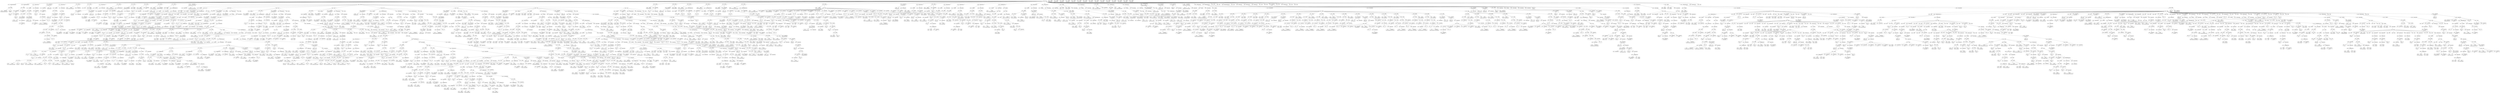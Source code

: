 digraph ast {
node [shape=none];
427350 [label=<<TABLE border='1' cellspacing='0' cellpadding='10' style='rounded' ><TR><TD border='0'>427350</TD><TD border='0'><B>FunctionCall</B></TD></TR><HR/><TR><TD border='0' cellpadding='5' colspan='2'>dirname</TD></TR></TABLE>>];
427350 -> 427347 [weight=2];
427350 -> 427349 [weight=2];
427351 [label=<<TABLE border='1' cellspacing='0' cellpadding='10' style='rounded' ><TR><TD border='0'>427351</TD><TD border='0'><B>BinOP</B></TD></TR><HR/><TR><TD border='0' cellpadding='5' colspan='2'>.</TD></TR></TABLE>>];
427351 -> 427350 [weight=2];
427351 -> 427352 [weight=2];
427348 [label=<<TABLE border='1' cellspacing='0' cellpadding='10' style='rounded' ><TR><TD border='0'>427348</TD><TD border='0'><B>Id</B></TD></TR><HR/><TR><TD border='0' cellpadding='5' colspan='2'>__FILE__</TD></TR></TABLE>>];
427349 [label=<<TABLE border='1' cellspacing='0' cellpadding='10' style='rounded' ><TR><TD border='0'>427349</TD><TD border='0'><B>ArgumentList</B></TD></TR><HR/><TR><TD border='0' cellpadding='5' colspan='2'>__FILE__</TD></TR></TABLE>>];
427349 -> 427348 [weight=2];
427347 [label=<<TABLE border='1' cellspacing='0' cellpadding='10' style='rounded' ><TR><TD border='0'>427347</TD><TD border='0'><B>Id</B></TD></TR><HR/><TR><TD border='0' cellpadding='5' colspan='2'>dirname</TD></TR></TABLE>>];
427359 [label=<<TABLE border='1' cellspacing='0' cellpadding='10' style='rounded' ><TR><TD border='0'>427359</TD><TD border='0'><B>Id</B></TD></TR><HR/><TR><TD border='0' cellpadding='5' colspan='2'>current_theme_supports</TD></TR></TABLE>>];
427356 [label=<<TABLE border='1' cellspacing='0' cellpadding='10' style='rounded' ><TR><TD border='0'>427356</TD><TD border='0'><B>StringLiteral</B></TD></TR><HR/><TR><TD border='0' cellpadding='5' colspan='2'>wp-adminincludesnav-menu.php</TD></TR></TABLE>>];
427357 [label=<<TABLE border='1' cellspacing='0' cellpadding='10' style='rounded' ><TR><TD border='0'>427357</TD><TD border='0'><B>RequireOnceStatement</B></TD></TR></TABLE>>];
427357 -> 427355 [weight=2];
427354 [label=<<TABLE border='1' cellspacing='0' cellpadding='10' style='rounded' ><TR><TD border='0'>427354</TD><TD border='0'><B>Id</B></TD></TR><HR/><TR><TD border='0' cellpadding='5' colspan='2'>ABSPATH</TD></TR></TABLE>>];
427355 [label=<<TABLE border='1' cellspacing='0' cellpadding='10' style='rounded' ><TR><TD border='0'>427355</TD><TD border='0'><B>BinOP</B></TD></TR><HR/><TR><TD border='0' cellpadding='5' colspan='2'>.</TD></TR></TABLE>>];
427355 -> 427354 [weight=2];
427355 -> 427356 [weight=2];
427352 [label=<<TABLE border='1' cellspacing='0' cellpadding='10' style='rounded' ><TR><TD border='0'>427352</TD><TD border='0'><B>StringLiteral</B></TD></TR><HR/><TR><TD border='0' cellpadding='5' colspan='2'>admin.php</TD></TR></TABLE>>];
427353 [label=<<TABLE border='1' cellspacing='0' cellpadding='10' style='rounded' ><TR><TD border='0'>427353</TD><TD border='0'><B>RequireOnceStatement</B></TD></TR></TABLE>>];
427353 -> 427351 [weight=2];
427366 [label=<<TABLE border='1' cellspacing='0' cellpadding='10' style='rounded' ><TR><TD border='0'>427366</TD><TD border='0'><B>Id</B></TD></TR><HR/><TR><TD border='0' cellpadding='5' colspan='2'>current_theme_supports</TD></TR></TABLE>>];
427367 [label=<<TABLE border='1' cellspacing='0' cellpadding='10' style='rounded' ><TR><TD border='0'>427367</TD><TD border='0'><B>StringLiteral</B></TD></TR><HR/><TR><TD border='0' cellpadding='5' colspan='2'>widgets</TD></TR></TABLE>>];
427364 [label=<<TABLE border='1' cellspacing='0' cellpadding='10' style='rounded' ><TR><TD border='0'>427364</TD><TD border='0'><B>LogicOP</B></TD></TR><HR/><TR><TD border='0' cellpadding='5' colspan='2'>&amp;&amp;</TD></TR></TABLE>>];
427364 -> 427363 [weight=2];
427364 -> 427370 [weight=2];
427362 [label=<<TABLE border='1' cellspacing='0' cellpadding='10' style='rounded' ><TR><TD border='0'>427362</TD><TD border='0'><B>FunctionCall</B></TD></TR><HR/><TR><TD border='0' cellpadding='5' colspan='2'>current_theme_supports</TD></TR></TABLE>>];
427362 -> 427359 [weight=2];
427362 -> 427361 [weight=2];
427363 [label=<<TABLE border='1' cellspacing='0' cellpadding='10' style='rounded' ><TR><TD border='0'>427363</TD><TD border='0'><B>UnaryOP</B></TD></TR><HR/><TR><TD border='0' cellpadding='5' colspan='2'>!</TD></TR></TABLE>>];
427363 -> 427362 [weight=2];
427360 [label=<<TABLE border='1' cellspacing='0' cellpadding='10' style='rounded' ><TR><TD border='0'>427360</TD><TD border='0'><B>StringLiteral</B></TD></TR><HR/><TR><TD border='0' cellpadding='5' colspan='2'>menus</TD></TR></TABLE>>];
427361 [label=<<TABLE border='1' cellspacing='0' cellpadding='10' style='rounded' ><TR><TD border='0'>427361</TD><TD border='0'><B>ArgumentList</B></TD></TR></TABLE>>];
427361 -> 427360 [weight=2];
427374 [label=<<TABLE border='1' cellspacing='0' cellpadding='10' style='rounded' ><TR><TD border='0'>427374</TD><TD border='0'><B>StringLiteral</B></TD></TR><HR/><TR><TD border='0' cellpadding='5' colspan='2'>Your theme does not support navigatio...</TD></TR></TABLE>>];
427375 [label=<<TABLE border='1' cellspacing='0' cellpadding='10' style='rounded' ><TR><TD border='0'>427375</TD><TD border='0'><B>ArgumentList</B></TD></TR></TABLE>>];
427375 -> 427374 [weight=2];
427372 [label=<<TABLE border='1' cellspacing='0' cellpadding='10' style='rounded' ><TR><TD border='0'>427372</TD><TD border='0'><B>Id</B></TD></TR><HR/><TR><TD border='0' cellpadding='5' colspan='2'>wp_die</TD></TR></TABLE>>];
427373 [label=<<TABLE border='1' cellspacing='0' cellpadding='10' style='rounded' ><TR><TD border='0'>427373</TD><TD border='0'><B>Id</B></TD></TR><HR/><TR><TD border='0' cellpadding='5' colspan='2'>__</TD></TR></TABLE>>];
427370 [label=<<TABLE border='1' cellspacing='0' cellpadding='10' style='rounded' ><TR><TD border='0'>427370</TD><TD border='0'><B>UnaryOP</B></TD></TR><HR/><TR><TD border='0' cellpadding='5' colspan='2'>!</TD></TR></TABLE>>];
427370 -> 427369 [weight=2];
427371 [label=<<TABLE border='1' cellspacing='0' cellpadding='10' style='rounded' ><TR><TD border='0'>427371</TD><TD border='0'><B>Condition</B></TD></TR></TABLE>>];
427371 -> 427364 [weight=2];
427368 [label=<<TABLE border='1' cellspacing='0' cellpadding='10' style='rounded' ><TR><TD border='0'>427368</TD><TD border='0'><B>ArgumentList</B></TD></TR></TABLE>>];
427368 -> 427367 [weight=2];
427369 [label=<<TABLE border='1' cellspacing='0' cellpadding='10' style='rounded' ><TR><TD border='0'>427369</TD><TD border='0'><B>FunctionCall</B></TD></TR><HR/><TR><TD border='0' cellpadding='5' colspan='2'>current_theme_supports</TD></TR></TABLE>>];
427369 -> 427366 [weight=2];
427369 -> 427368 [weight=2];
427382 [label=<<TABLE border='1' cellspacing='0' cellpadding='10' style='rounded' ><TR><TD border='0'>427382</TD><TD border='0'><B>Id</B></TD></TR><HR/><TR><TD border='0' cellpadding='5' colspan='2'>current_user_can</TD></TR></TABLE>>];
427383 [label=<<TABLE border='1' cellspacing='0' cellpadding='10' style='rounded' ><TR><TD border='0'>427383</TD><TD border='0'><B>StringLiteral</B></TD></TR><HR/><TR><TD border='0' cellpadding='5' colspan='2'>edit_theme_options</TD></TR></TABLE>>];
427380 [label=<<TABLE border='1' cellspacing='0' cellpadding='10' style='rounded' ><TR><TD border='0'>427380</TD><TD border='0'><B>StatementBody</B></TD></TR></TABLE>>];
427380 -> 427378 [weight=2];
427378 [label=<<TABLE border='1' cellspacing='0' cellpadding='10' style='rounded' ><TR><TD border='0'>427378</TD><TD border='0'><B>FunctionCall</B></TD></TR><HR/><TR><TD border='0' cellpadding='5' colspan='2'>wp_die</TD></TR></TABLE>>];
427378 -> 427372 [weight=2];
427378 -> 427377 [weight=2];
427379 [label=<<TABLE border='1' cellspacing='0' cellpadding='10' style='rounded' ><TR><TD border='0'>427379</TD><TD border='0'><B>IfThenStatement</B></TD></TR></TABLE>>];
427379 -> 427371 [weight=2];
427379 -> 427380 [weight=2];
427376 [label=<<TABLE border='1' cellspacing='0' cellpadding='10' style='rounded' ><TR><TD border='0'>427376</TD><TD border='0'><B>FunctionCall</B></TD></TR><HR/><TR><TD border='0' cellpadding='5' colspan='2'>__</TD></TR></TABLE>>];
427376 -> 427373 [weight=2];
427376 -> 427375 [weight=2];
427377 [label=<<TABLE border='1' cellspacing='0' cellpadding='10' style='rounded' ><TR><TD border='0'>427377</TD><TD border='0'><B>ArgumentList</B></TD></TR></TABLE>>];
427377 -> 427376 [weight=2];
427390 [label=<<TABLE border='1' cellspacing='0' cellpadding='10' style='rounded' ><TR><TD border='0'>427390</TD><TD border='0'><B>BinOP</B></TD></TR><HR/><TR><TD border='0' cellpadding='5' colspan='2'>.</TD></TR></TABLE>>];
427390 -> 427389 [weight=2];
427390 -> 427395 [weight=2];
427391 [label=<<TABLE border='1' cellspacing='0' cellpadding='10' style='rounded' ><TR><TD border='0'>427391</TD><TD border='0'><B>Id</B></TD></TR><HR/><TR><TD border='0' cellpadding='5' colspan='2'>__</TD></TR></TABLE>>];
427388 [label=<<TABLE border='1' cellspacing='0' cellpadding='10' style='rounded' ><TR><TD border='0'>427388</TD><TD border='0'><B>Id</B></TD></TR><HR/><TR><TD border='0' cellpadding='5' colspan='2'>wp_die</TD></TR></TABLE>>];
427389 [label=<<TABLE border='1' cellspacing='0' cellpadding='10' style='rounded' ><TR><TD border='0'>427389</TD><TD border='0'><B>StringLiteral</B></TD></TR><HR/><TR><TD border='0' cellpadding='5' colspan='2'>&lt;h1&gt;</TD></TR></TABLE>>];
427386 [label=<<TABLE border='1' cellspacing='0' cellpadding='10' style='rounded' ><TR><TD border='0'>427386</TD><TD border='0'><B>UnaryOP</B></TD></TR><HR/><TR><TD border='0' cellpadding='5' colspan='2'>!</TD></TR></TABLE>>];
427386 -> 427385 [weight=2];
427387 [label=<<TABLE border='1' cellspacing='0' cellpadding='10' style='rounded' ><TR><TD border='0'>427387</TD><TD border='0'><B>Condition</B></TD></TR></TABLE>>];
427387 -> 427386 [weight=2];
427384 [label=<<TABLE border='1' cellspacing='0' cellpadding='10' style='rounded' ><TR><TD border='0'>427384</TD><TD border='0'><B>ArgumentList</B></TD></TR></TABLE>>];
427384 -> 427383 [weight=2];
427385 [label=<<TABLE border='1' cellspacing='0' cellpadding='10' style='rounded' ><TR><TD border='0'>427385</TD><TD border='0'><B>FunctionCall</B></TD></TR><HR/><TR><TD border='0' cellpadding='5' colspan='2'>current_user_can</TD></TR></TABLE>>];
427385 -> 427382 [weight=2];
427385 -> 427384 [weight=2];
427398 [label=<<TABLE border='1' cellspacing='0' cellpadding='10' style='rounded' ><TR><TD border='0'>427398</TD><TD border='0'><B>StringLiteral</B></TD></TR><HR/><TR><TD border='0' cellpadding='5' colspan='2'>&lt;p&gt;</TD></TR></TABLE>>];
427399 [label=<<TABLE border='1' cellspacing='0' cellpadding='10' style='rounded' ><TR><TD border='0'>427399</TD><TD border='0'><B>BinOP</B></TD></TR><HR/><TR><TD border='0' cellpadding='5' colspan='2'>.</TD></TR></TABLE>>];
427399 -> 427398 [weight=2];
427399 -> 427404 [weight=2];
427396 [label=<<TABLE border='1' cellspacing='0' cellpadding='10' style='rounded' ><TR><TD border='0'>427396</TD><TD border='0'><B>StringLiteral</B></TD></TR><HR/><TR><TD border='0' cellpadding='5' colspan='2'>&lt;h1&gt;</TD></TR></TABLE>>];
427397 [label=<<TABLE border='1' cellspacing='0' cellpadding='10' style='rounded' ><TR><TD border='0'>427397</TD><TD border='0'><B>BinOP</B></TD></TR><HR/><TR><TD border='0' cellpadding='5' colspan='2'>.</TD></TR></TABLE>>];
427397 -> 427396 [weight=2];
427397 -> 427399 [weight=2];
427394 [label=<<TABLE border='1' cellspacing='0' cellpadding='10' style='rounded' ><TR><TD border='0'>427394</TD><TD border='0'><B>FunctionCall</B></TD></TR><HR/><TR><TD border='0' cellpadding='5' colspan='2'>__</TD></TR></TABLE>>];
427394 -> 427391 [weight=2];
427394 -> 427393 [weight=2];
427395 [label=<<TABLE border='1' cellspacing='0' cellpadding='10' style='rounded' ><TR><TD border='0'>427395</TD><TD border='0'><B>BinOP</B></TD></TR><HR/><TR><TD border='0' cellpadding='5' colspan='2'>.</TD></TR></TABLE>>];
427395 -> 427394 [weight=2];
427395 -> 427397 [weight=2];
427392 [label=<<TABLE border='1' cellspacing='0' cellpadding='10' style='rounded' ><TR><TD border='0'>427392</TD><TD border='0'><B>StringLiteral</B></TD></TR><HR/><TR><TD border='0' cellpadding='5' colspan='2'>Cheatin&amp;#8217; uh?</TD></TR></TABLE>>];
427393 [label=<<TABLE border='1' cellspacing='0' cellpadding='10' style='rounded' ><TR><TD border='0'>427393</TD><TD border='0'><B>ArgumentList</B></TD></TR></TABLE>>];
427393 -> 427392 [weight=2];
427406 [label=<<TABLE border='1' cellspacing='0' cellpadding='10' style='rounded' ><TR><TD border='0'>427406</TD><TD border='0'><B>IntegerLiteral</B></TD></TR><HR/><TR><TD border='0' cellpadding='5' colspan='2'>403</TD></TR></TABLE>>];
427407 [label=<<TABLE border='1' cellspacing='0' cellpadding='10' style='rounded' ><TR><TD border='0'>427407</TD><TD border='0'><B>ArgumentList</B></TD></TR></TABLE>>];
427407 -> 427390 [weight=2];
427407 -> 427406 [weight=2];
427404 [label=<<TABLE border='1' cellspacing='0' cellpadding='10' style='rounded' ><TR><TD border='0'>427404</TD><TD border='0'><B>BinOP</B></TD></TR><HR/><TR><TD border='0' cellpadding='5' colspan='2'>.</TD></TR></TABLE>>];
427404 -> 427403 [weight=2];
427404 -> 427405 [weight=2];
427405 [label=<<TABLE border='1' cellspacing='0' cellpadding='10' style='rounded' ><TR><TD border='0'>427405</TD><TD border='0'><B>StringLiteral</B></TD></TR><HR/><TR><TD border='0' cellpadding='5' colspan='2'>&lt;p&gt;</TD></TR></TABLE>>];
427402 [label=<<TABLE border='1' cellspacing='0' cellpadding='10' style='rounded' ><TR><TD border='0'>427402</TD><TD border='0'><B>ArgumentList</B></TD></TR></TABLE>>];
427402 -> 427401 [weight=2];
427403 [label=<<TABLE border='1' cellspacing='0' cellpadding='10' style='rounded' ><TR><TD border='0'>427403</TD><TD border='0'><B>FunctionCall</B></TD></TR><HR/><TR><TD border='0' cellpadding='5' colspan='2'>__</TD></TR></TABLE>>];
427403 -> 427400 [weight=2];
427403 -> 427402 [weight=2];
427400 [label=<<TABLE border='1' cellspacing='0' cellpadding='10' style='rounded' ><TR><TD border='0'>427400</TD><TD border='0'><B>Id</B></TD></TR><HR/><TR><TD border='0' cellpadding='5' colspan='2'>__</TD></TR></TABLE>>];
427401 [label=<<TABLE border='1' cellspacing='0' cellpadding='10' style='rounded' ><TR><TD border='0'>427401</TD><TD border='0'><B>StringLiteral</B></TD></TR><HR/><TR><TD border='0' cellpadding='5' colspan='2'>Sorry, you are not allowed to edit th...</TD></TR></TABLE>>];
427414 [label=<<TABLE border='1' cellspacing='0' cellpadding='10' style='rounded' ><TR><TD border='0'>427414</TD><TD border='0'><B>ArgumentList</B></TD></TR></TABLE>>];
427414 -> 427413 [weight=2];
427415 [label=<<TABLE border='1' cellspacing='0' cellpadding='10' style='rounded' ><TR><TD border='0'>427415</TD><TD border='0'><B>FunctionCall</B></TD></TR><HR/><TR><TD border='0' cellpadding='5' colspan='2'>wp_enqueue_script</TD></TR></TABLE>>];
427415 -> 427412 [weight=2];
427415 -> 427414 [weight=2];
427412 [label=<<TABLE border='1' cellspacing='0' cellpadding='10' style='rounded' ><TR><TD border='0'>427412</TD><TD border='0'><B>Id</B></TD></TR><HR/><TR><TD border='0' cellpadding='5' colspan='2'>wp_enqueue_script</TD></TR></TABLE>>];
427413 [label=<<TABLE border='1' cellspacing='0' cellpadding='10' style='rounded' ><TR><TD border='0'>427413</TD><TD border='0'><B>StringLiteral</B></TD></TR><HR/><TR><TD border='0' cellpadding='5' colspan='2'>nav-menu</TD></TR></TABLE>>];
427410 [label=<<TABLE border='1' cellspacing='0' cellpadding='10' style='rounded' ><TR><TD border='0'>427410</TD><TD border='0'><B>IfThenStatement</B></TD></TR></TABLE>>];
427410 -> 427387 [weight=2];
427410 -> 427411 [weight=2];
427411 [label=<<TABLE border='1' cellspacing='0' cellpadding='10' style='rounded' ><TR><TD border='0'>427411</TD><TD border='0'><B>StatementBody</B></TD></TR></TABLE>>];
427411 -> 427409 [weight=2];
427408 [label=<<TABLE border='1' cellspacing='0' cellpadding='10' style='rounded' ><TR><TD border='0'>427408</TD><TD border='0'><B>FunctionCall</B></TD></TR><HR/><TR><TD border='0' cellpadding='5' colspan='2'>wp_die</TD></TR></TABLE>>];
427408 -> 427388 [weight=2];
427408 -> 427407 [weight=2];
427409 [label=<<TABLE border='1' cellspacing='0' cellpadding='10' style='rounded' ><TR><TD border='0'>427409</TD><TD border='0'><B>Block</B></TD></TR></TABLE>>];
427409 -> 427408 [weight=2];
427422 [label=<<TABLE border='1' cellspacing='0' cellpadding='10' style='rounded' ><TR><TD border='0'>427422</TD><TD border='0'><B>ArgumentList</B></TD></TR></TABLE>>];
427422 -> 427421 [weight=2];
427423 [label=<<TABLE border='1' cellspacing='0' cellpadding='10' style='rounded' ><TR><TD border='0'>427423</TD><TD border='0'><B>FunctionCall</B></TD></TR><HR/><TR><TD border='0' cellpadding='5' colspan='2'>wp_enqueue_script</TD></TR></TABLE>>];
427423 -> 427420 [weight=2];
427423 -> 427422 [weight=2];
427420 [label=<<TABLE border='1' cellspacing='0' cellpadding='10' style='rounded' ><TR><TD border='0'>427420</TD><TD border='0'><B>Id</B></TD></TR><HR/><TR><TD border='0' cellpadding='5' colspan='2'>wp_enqueue_script</TD></TR></TABLE>>];
427421 [label=<<TABLE border='1' cellspacing='0' cellpadding='10' style='rounded' ><TR><TD border='0'>427421</TD><TD border='0'><B>StringLiteral</B></TD></TR><HR/><TR><TD border='0' cellpadding='5' colspan='2'>jquery-touch-punch</TD></TR></TABLE>>];
427418 [label=<<TABLE border='1' cellspacing='0' cellpadding='10' style='rounded' ><TR><TD border='0'>427418</TD><TD border='0'><B>FunctionCall</B></TD></TR><HR/><TR><TD border='0' cellpadding='5' colspan='2'>wp_is_mobile</TD></TR></TABLE>>];
427418 -> 427416 [weight=2];
427418 -> 427417 [weight=2];
427419 [label=<<TABLE border='1' cellspacing='0' cellpadding='10' style='rounded' ><TR><TD border='0'>427419</TD><TD border='0'><B>Condition</B></TD></TR></TABLE>>];
427419 -> 427418 [weight=2];
427416 [label=<<TABLE border='1' cellspacing='0' cellpadding='10' style='rounded' ><TR><TD border='0'>427416</TD><TD border='0'><B>Id</B></TD></TR><HR/><TR><TD border='0' cellpadding='5' colspan='2'>wp_is_mobile</TD></TR></TABLE>>];
427417 [label=<<TABLE border='1' cellspacing='0' cellpadding='10' style='rounded' ><TR><TD border='0'>427417</TD><TD border='0'><B>ArgumentList</B></TD></TR></TABLE>>];
427430 [label=<<TABLE border='1' cellspacing='0' cellpadding='10' style='rounded' ><TR><TD border='0'>427430</TD><TD border='0'><B>BinOP</B></TD></TR><HR/><TR><TD border='0' cellpadding='5' colspan='2'>=</TD></TR></TABLE>>];
427430 -> 427429 [weight=2];
427430 -> 427431 [weight=2];
427431 [label=<<TABLE border='1' cellspacing='0' cellpadding='10' style='rounded' ><TR><TD border='0'>427431</TD><TD border='0'><B>StringLiteral</B></TD></TR><HR/><TR><TD border='0' cellpadding='5' colspan='2'></TD></TR></TABLE>>];
427428 [label=<<TABLE border='1' cellspacing='0' cellpadding='10' style='rounded' ><TR><TD border='0'>427428</TD><TD border='0'><B>Array</B></TD></TR></TABLE>>];
427429 [label=<<TABLE border='1' cellspacing='0' cellpadding='10' style='rounded' ><TR><TD border='0'>427429</TD><TD border='0'><B>Variable</B></TD></TR><HR/><TR><TD border='0' cellpadding='5'>(0, 8215)</TD><TD border='0' cellpadding='5'>nav_menu_selected_title</TD></TR></TABLE>>];
427426 [label=<<TABLE border='1' cellspacing='0' cellpadding='10' style='rounded' ><TR><TD border='0'>427426</TD><TD border='0'><B>Variable</B></TD></TR><HR/><TR><TD border='0' cellpadding='5'>(0, 115)</TD><TD border='0' cellpadding='5'>messages</TD></TR></TABLE>>];
427427 [label=<<TABLE border='1' cellspacing='0' cellpadding='10' style='rounded' ><TR><TD border='0'>427427</TD><TD border='0'><B>BinOP</B></TD></TR><HR/><TR><TD border='0' cellpadding='5' colspan='2'>=</TD></TR></TABLE>>];
427427 -> 427426 [weight=2];
427427 -> 427428 [weight=2];
427424 [label=<<TABLE border='1' cellspacing='0' cellpadding='10' style='rounded' ><TR><TD border='0'>427424</TD><TD border='0'><B>IfThenStatement</B></TD></TR></TABLE>>];
427424 -> 427419 [weight=2];
427424 -> 427425 [weight=2];
427425 [label=<<TABLE border='1' cellspacing='0' cellpadding='10' style='rounded' ><TR><TD border='0'>427425</TD><TD border='0'><B>StatementBody</B></TD></TR></TABLE>>];
427425 -> 427423 [weight=2];
427438 [label=<<TABLE border='1' cellspacing='0' cellpadding='10' style='rounded' ><TR><TD border='0'>427438</TD><TD border='0'><B>ArgumentList</B></TD></TR></TABLE>>];
427438 -> 427437 [weight=2];
427439 [label=<<TABLE border='1' cellspacing='0' cellpadding='10' style='rounded' ><TR><TD border='0'>427439</TD><TD border='0'><B>FunctionCall</B></TD></TR><HR/><TR><TD border='0' cellpadding='5' colspan='2'>isset</TD></TR></TABLE>>];
427439 -> 427434 [weight=2];
427439 -> 427438 [weight=2];
427436 [label=<<TABLE border='1' cellspacing='0' cellpadding='10' style='rounded' ><TR><TD border='0'>427436</TD><TD border='0'><B>StringLiteral</B></TD></TR><HR/><TR><TD border='0' cellpadding='5' colspan='2'>menu</TD></TR></TABLE>>];
427437 [label=<<TABLE border='1' cellspacing='0' cellpadding='10' style='rounded' ><TR><TD border='0'>427437</TD><TD border='0'><B>PostfixExpression</B></TD></TR></TABLE>>];
427437 -> 427435 [weight=2];
427437 -> 427436 [weight=2];
427434 [label=<<TABLE border='1' cellspacing='0' cellpadding='10' style='rounded' ><TR><TD border='0'>427434</TD><TD border='0'><B>Id</B></TD></TR><HR/><TR><TD border='0' cellpadding='5' colspan='2'>isset</TD></TR></TABLE>>];
427435 [label=<<TABLE border='1' cellspacing='0' cellpadding='10' style='rounded' ><TR><TD border='0'>427435</TD><TD border='0'><B>Variable</B></TD></TR><HR/><TR><TD border='0' cellpadding='5'>(0, 0)</TD><TD border='0' cellpadding='5'>_REQUEST</TD></TR></TABLE>>];
427432 [label=<<TABLE border='1' cellspacing='0' cellpadding='10' style='rounded' ><TR><TD border='0'>427432</TD><TD border='0'><B>Variable</B></TD></TR><HR/><TR><TD border='0' cellpadding='5'>(0, 8216)</TD><TD border='0' cellpadding='5'>nav_menu_selected_id</TD></TR></TABLE>>];
427433 [label=<<TABLE border='1' cellspacing='0' cellpadding='10' style='rounded' ><TR><TD border='0'>427433</TD><TD border='0'><B>BinOP</B></TD></TR><HR/><TR><TD border='0' cellpadding='5' colspan='2'>=</TD></TR></TABLE>>];
427433 -> 427432 [weight=2];
427433 -> 427449 [weight=2];
427446 [label=<<TABLE border='1' cellspacing='0' cellpadding='10' style='rounded' ><TR><TD border='0'>427446</TD><TD border='0'><B>ConditionalTrue</B></TD></TR></TABLE>>];
427446 -> 427445 [weight=2];
427447 [label=<<TABLE border='1' cellspacing='0' cellpadding='10' style='rounded' ><TR><TD border='0'>427447</TD><TD border='0'><B>IntegerLiteral</B></TD></TR><HR/><TR><TD border='0' cellpadding='5' colspan='2'>0</TD></TR></TABLE>>];
427444 [label=<<TABLE border='1' cellspacing='0' cellpadding='10' style='rounded' ><TR><TD border='0'>427444</TD><TD border='0'><B>PostfixExpression</B></TD></TR></TABLE>>];
427444 -> 427442 [weight=2];
427444 -> 427443 [weight=2];
427445 [label=<<TABLE border='1' cellspacing='0' cellpadding='10' style='rounded' ><TR><TD border='0'>427445</TD><TD border='0'><B>CastExpression</B></TD></TR></TABLE>>];
427445 -> 427441 [weight=2];
427445 -> 427444 [weight=2];
427442 [label=<<TABLE border='1' cellspacing='0' cellpadding='10' style='rounded' ><TR><TD border='0'>427442</TD><TD border='0'><B>Variable</B></TD></TR><HR/><TR><TD border='0' cellpadding='5'>(0, 0)</TD><TD border='0' cellpadding='5'>_REQUEST</TD></TR></TABLE>>];
427443 [label=<<TABLE border='1' cellspacing='0' cellpadding='10' style='rounded' ><TR><TD border='0'>427443</TD><TD border='0'><B>StringLiteral</B></TD></TR><HR/><TR><TD border='0' cellpadding='5' colspan='2'>menu</TD></TR></TABLE>>];
427440 [label=<<TABLE border='1' cellspacing='0' cellpadding='10' style='rounded' ><TR><TD border='0'>427440</TD><TD border='0'><B>Condition</B></TD></TR></TABLE>>];
427440 -> 427439 [weight=2];
427441 [label=<<TABLE border='1' cellspacing='0' cellpadding='10' style='rounded' ><TR><TD border='0'>427441</TD><TD border='0'><B>Int</B></TD></TR><HR/><TR><TD border='0' cellpadding='5' colspan='2'>int</TD></TR></TABLE>>];
427454 [label=<<TABLE border='1' cellspacing='0' cellpadding='10' style='rounded' ><TR><TD border='0'>427454</TD><TD border='0'><B>FunctionCall</B></TD></TR><HR/><TR><TD border='0' cellpadding='5' colspan='2'>get_registered_nav_menus</TD></TR></TABLE>>];
427454 -> 427452 [weight=2];
427454 -> 427453 [weight=2];
427455 [label=<<TABLE border='1' cellspacing='0' cellpadding='10' style='rounded' ><TR><TD border='0'>427455</TD><TD border='0'><B>Variable</B></TD></TR><HR/><TR><TD border='0' cellpadding='5'>(0, 8218)</TD><TD border='0' cellpadding='5'>menu_locations</TD></TR></TABLE>>];
427452 [label=<<TABLE border='1' cellspacing='0' cellpadding='10' style='rounded' ><TR><TD border='0'>427452</TD><TD border='0'><B>Id</B></TD></TR><HR/><TR><TD border='0' cellpadding='5' colspan='2'>get_registered_nav_menus</TD></TR></TABLE>>];
427453 [label=<<TABLE border='1' cellspacing='0' cellpadding='10' style='rounded' ><TR><TD border='0'>427453</TD><TD border='0'><B>ArgumentList</B></TD></TR></TABLE>>];
427450 [label=<<TABLE border='1' cellspacing='0' cellpadding='10' style='rounded' ><TR><TD border='0'>427450</TD><TD border='0'><B>Variable</B></TD></TR><HR/><TR><TD border='0' cellpadding='5'>(0, 8217)</TD><TD border='0' cellpadding='5'>locations</TD></TR></TABLE>>];
427451 [label=<<TABLE border='1' cellspacing='0' cellpadding='10' style='rounded' ><TR><TD border='0'>427451</TD><TD border='0'><B>BinOP</B></TD></TR><HR/><TR><TD border='0' cellpadding='5' colspan='2'>=</TD></TR></TABLE>>];
427451 -> 427450 [weight=2];
427451 -> 427454 [weight=2];
427448 [label=<<TABLE border='1' cellspacing='0' cellpadding='10' style='rounded' ><TR><TD border='0'>427448</TD><TD border='0'><B>ConditionalFalse</B></TD></TR><HR/><TR><TD border='0' cellpadding='5' colspan='2'>0</TD></TR></TABLE>>];
427448 -> 427447 [weight=2];
427449 [label=<<TABLE border='1' cellspacing='0' cellpadding='10' style='rounded' ><TR><TD border='0'>427449</TD><TD border='0'><B>ConditionalExpression</B></TD></TR></TABLE>>];
427449 -> 427440 [weight=2];
427449 -> 427446 [weight=2];
427449 -> 427448 [weight=2];
427462 [label=<<TABLE border='1' cellspacing='0' cellpadding='10' style='rounded' ><TR><TD border='0'>427462</TD><TD border='0'><B>Id</B></TD></TR><HR/><TR><TD border='0' cellpadding='5' colspan='2'>count</TD></TR></TABLE>>];
427463 [label=<<TABLE border='1' cellspacing='0' cellpadding='10' style='rounded' ><TR><TD border='0'>427463</TD><TD border='0'><B>Id</B></TD></TR><HR/><TR><TD border='0' cellpadding='5' colspan='2'>array_keys</TD></TR></TABLE>>];
427460 [label=<<TABLE border='1' cellspacing='0' cellpadding='10' style='rounded' ><TR><TD border='0'>427460</TD><TD border='0'><B>Variable</B></TD></TR><HR/><TR><TD border='0' cellpadding='5'>(0, 8219)</TD><TD border='0' cellpadding='5'>num_locations</TD></TR></TABLE>>];
427461 [label=<<TABLE border='1' cellspacing='0' cellpadding='10' style='rounded' ><TR><TD border='0'>427461</TD><TD border='0'><B>BinOP</B></TD></TR><HR/><TR><TD border='0' cellpadding='5' colspan='2'>=</TD></TR></TABLE>>];
427461 -> 427460 [weight=2];
427461 -> 427468 [weight=2];
427458 [label=<<TABLE border='1' cellspacing='0' cellpadding='10' style='rounded' ><TR><TD border='0'>427458</TD><TD border='0'><B>ArgumentList</B></TD></TR></TABLE>>];
427459 [label=<<TABLE border='1' cellspacing='0' cellpadding='10' style='rounded' ><TR><TD border='0'>427459</TD><TD border='0'><B>FunctionCall</B></TD></TR><HR/><TR><TD border='0' cellpadding='5' colspan='2'>get_nav_menu_locations</TD></TR></TABLE>>];
427459 -> 427457 [weight=2];
427459 -> 427458 [weight=2];
427456 [label=<<TABLE border='1' cellspacing='0' cellpadding='10' style='rounded' ><TR><TD border='0'>427456</TD><TD border='0'><B>BinOP</B></TD></TR><HR/><TR><TD border='0' cellpadding='5' colspan='2'>=</TD></TR></TABLE>>];
427456 -> 427455 [weight=2];
427456 -> 427459 [weight=2];
427457 [label=<<TABLE border='1' cellspacing='0' cellpadding='10' style='rounded' ><TR><TD border='0'>427457</TD><TD border='0'><B>Id</B></TD></TR><HR/><TR><TD border='0' cellpadding='5' colspan='2'>get_nav_menu_locations</TD></TR></TABLE>>];
427470 [label=<<TABLE border='1' cellspacing='0' cellpadding='10' style='rounded' ><TR><TD border='0'>427470</TD><TD border='0'><B>BinOP</B></TD></TR><HR/><TR><TD border='0' cellpadding='5' colspan='2'>=</TD></TR></TABLE>>];
427470 -> 427469 [weight=2];
427470 -> 427484 [weight=2];
427471 [label=<<TABLE border='1' cellspacing='0' cellpadding='10' style='rounded' ><TR><TD border='0'>427471</TD><TD border='0'><B>Id</B></TD></TR><HR/><TR><TD border='0' cellpadding='5' colspan='2'>isset</TD></TR></TABLE>>];
427468 [label=<<TABLE border='1' cellspacing='0' cellpadding='10' style='rounded' ><TR><TD border='0'>427468</TD><TD border='0'><B>FunctionCall</B></TD></TR><HR/><TR><TD border='0' cellpadding='5' colspan='2'>count</TD></TR></TABLE>>];
427468 -> 427462 [weight=2];
427468 -> 427467 [weight=2];
427469 [label=<<TABLE border='1' cellspacing='0' cellpadding='10' style='rounded' ><TR><TD border='0'>427469</TD><TD border='0'><B>Variable</B></TD></TR><HR/><TR><TD border='0' cellpadding='5'>(0, 7)</TD><TD border='0' cellpadding='5'>action</TD></TR></TABLE>>];
427466 [label=<<TABLE border='1' cellspacing='0' cellpadding='10' style='rounded' ><TR><TD border='0'>427466</TD><TD border='0'><B>FunctionCall</B></TD></TR><HR/><TR><TD border='0' cellpadding='5' colspan='2'>array_keys</TD></TR></TABLE>>];
427466 -> 427463 [weight=2];
427466 -> 427465 [weight=2];
427467 [label=<<TABLE border='1' cellspacing='0' cellpadding='10' style='rounded' ><TR><TD border='0'>427467</TD><TD border='0'><B>ArgumentList</B></TD></TR></TABLE>>];
427467 -> 427466 [weight=2];
427464 [label=<<TABLE border='1' cellspacing='0' cellpadding='10' style='rounded' ><TR><TD border='0'>427464</TD><TD border='0'><B>Variable</B></TD></TR><HR/><TR><TD border='0' cellpadding='5'>(0, 8217)</TD><TD border='0' cellpadding='5'>locations</TD></TR></TABLE>>];
427465 [label=<<TABLE border='1' cellspacing='0' cellpadding='10' style='rounded' ><TR><TD border='0'>427465</TD><TD border='0'><B>ArgumentList</B></TD></TR></TABLE>>];
427465 -> 427464 [weight=2];
427478 [label=<<TABLE border='1' cellspacing='0' cellpadding='10' style='rounded' ><TR><TD border='0'>427478</TD><TD border='0'><B>Variable</B></TD></TR><HR/><TR><TD border='0' cellpadding='5'>(0, 0)</TD><TD border='0' cellpadding='5'>_REQUEST</TD></TR></TABLE>>];
427479 [label=<<TABLE border='1' cellspacing='0' cellpadding='10' style='rounded' ><TR><TD border='0'>427479</TD><TD border='0'><B>StringLiteral</B></TD></TR><HR/><TR><TD border='0' cellpadding='5' colspan='2'>action</TD></TR></TABLE>>];
427476 [label=<<TABLE border='1' cellspacing='0' cellpadding='10' style='rounded' ><TR><TD border='0'>427476</TD><TD border='0'><B>FunctionCall</B></TD></TR><HR/><TR><TD border='0' cellpadding='5' colspan='2'>isset</TD></TR></TABLE>>];
427476 -> 427471 [weight=2];
427476 -> 427475 [weight=2];
427477 [label=<<TABLE border='1' cellspacing='0' cellpadding='10' style='rounded' ><TR><TD border='0'>427477</TD><TD border='0'><B>Condition</B></TD></TR></TABLE>>];
427477 -> 427476 [weight=2];
427474 [label=<<TABLE border='1' cellspacing='0' cellpadding='10' style='rounded' ><TR><TD border='0'>427474</TD><TD border='0'><B>PostfixExpression</B></TD></TR></TABLE>>];
427474 -> 427472 [weight=2];
427474 -> 427473 [weight=2];
427475 [label=<<TABLE border='1' cellspacing='0' cellpadding='10' style='rounded' ><TR><TD border='0'>427475</TD><TD border='0'><B>ArgumentList</B></TD></TR></TABLE>>];
427475 -> 427474 [weight=2];
427472 [label=<<TABLE border='1' cellspacing='0' cellpadding='10' style='rounded' ><TR><TD border='0'>427472</TD><TD border='0'><B>Variable</B></TD></TR><HR/><TR><TD border='0' cellpadding='5'>(0, 0)</TD><TD border='0' cellpadding='5'>_REQUEST</TD></TR></TABLE>>];
427473 [label=<<TABLE border='1' cellspacing='0' cellpadding='10' style='rounded' ><TR><TD border='0'>427473</TD><TD border='0'><B>StringLiteral</B></TD></TR><HR/><TR><TD border='0' cellpadding='5' colspan='2'>action</TD></TR></TABLE>>];
427486 [label=<<TABLE border='1' cellspacing='0' cellpadding='10' style='rounded' ><TR><TD border='0'>427486</TD><TD border='0'><B>ArgumentList</B></TD></TR></TABLE>>];
427487 [label=<<TABLE border='1' cellspacing='0' cellpadding='10' style='rounded' ><TR><TD border='0'>427487</TD><TD border='0'><B>FunctionCall</B></TD></TR><HR/><TR><TD border='0' cellpadding='5' colspan='2'>_wp_expand_nav_menu_post_data</TD></TR></TABLE>>];
427487 -> 427485 [weight=2];
427487 -> 427486 [weight=2];
427484 [label=<<TABLE border='1' cellspacing='0' cellpadding='10' style='rounded' ><TR><TD border='0'>427484</TD><TD border='0'><B>ConditionalExpression</B></TD></TR></TABLE>>];
427484 -> 427477 [weight=2];
427484 -> 427481 [weight=2];
427484 -> 427483 [weight=2];
427485 [label=<<TABLE border='1' cellspacing='0' cellpadding='10' style='rounded' ><TR><TD border='0'>427485</TD><TD border='0'><B>Id</B></TD></TR><HR/><TR><TD border='0' cellpadding='5' colspan='2'>_wp_expand_nav_menu_post_data</TD></TR></TABLE>>];
427482 [label=<<TABLE border='1' cellspacing='0' cellpadding='10' style='rounded' ><TR><TD border='0'>427482</TD><TD border='0'><B>StringLiteral</B></TD></TR><HR/><TR><TD border='0' cellpadding='5' colspan='2'>edit</TD></TR></TABLE>>];
427483 [label=<<TABLE border='1' cellspacing='0' cellpadding='10' style='rounded' ><TR><TD border='0'>427483</TD><TD border='0'><B>ConditionalFalse</B></TD></TR></TABLE>>];
427483 -> 427482 [weight=2];
427480 [label=<<TABLE border='1' cellspacing='0' cellpadding='10' style='rounded' ><TR><TD border='0'>427480</TD><TD border='0'><B>PostfixExpression</B></TD></TR></TABLE>>];
427480 -> 427478 [weight=2];
427480 -> 427479 [weight=2];
427481 [label=<<TABLE border='1' cellspacing='0' cellpadding='10' style='rounded' ><TR><TD border='0'>427481</TD><TD border='0'><B>ConditionalTrue</B></TD></TR></TABLE>>];
427481 -> 427480 [weight=2];
427494 [label=<<TABLE border='1' cellspacing='0' cellpadding='10' style='rounded' ><TR><TD border='0'>427494</TD><TD border='0'><B>StringLiteral</B></TD></TR><HR/><TR><TD border='0' cellpadding='5' colspan='2'>menu-settings-column-nonce</TD></TR></TABLE>>];
427495 [label=<<TABLE border='1' cellspacing='0' cellpadding='10' style='rounded' ><TR><TD border='0'>427495</TD><TD border='0'><B>ArgumentList</B></TD></TR></TABLE>>];
427495 -> 427493 [weight=2];
427495 -> 427494 [weight=2];
427492 [label=<<TABLE border='1' cellspacing='0' cellpadding='10' style='rounded' ><TR><TD border='0'>427492</TD><TD border='0'><B>Id</B></TD></TR><HR/><TR><TD border='0' cellpadding='5' colspan='2'>check_admin_referer</TD></TR></TABLE>>];
427493 [label=<<TABLE border='1' cellspacing='0' cellpadding='10' style='rounded' ><TR><TD border='0'>427493</TD><TD border='0'><B>StringLiteral</B></TD></TR><HR/><TR><TD border='0' cellpadding='5' colspan='2'>add-menu_item</TD></TR></TABLE>>];
427490 [label=<<TABLE border='1' cellspacing='0' cellpadding='10' style='rounded' ><TR><TD border='0'>427490</TD><TD border='0'><B>StringLiteral</B></TD></TR><HR/><TR><TD border='0' cellpadding='5' colspan='2'>add-menu-item</TD></TR></TABLE>>];
427491 [label=<<TABLE border='1' cellspacing='0' cellpadding='10' style='rounded' ><TR><TD border='0'>427491</TD><TD border='0'><B>Condition</B></TD></TR></TABLE>>];
427491 -> 427490 [weight=2];
427488 [label=<<TABLE border='1' cellspacing='0' cellpadding='10' style='rounded' ><TR><TD border='0'>427488</TD><TD border='0'><B>Variable</B></TD></TR><HR/><TR><TD border='0' cellpadding='5'>(0, 7)</TD><TD border='0' cellpadding='5'>action</TD></TR></TABLE>>];
427489 [label=<<TABLE border='1' cellspacing='0' cellpadding='10' style='rounded' ><TR><TD border='0'>427489</TD><TD border='0'><B>Condition</B></TD></TR></TABLE>>];
427489 -> 427488 [weight=2];
427502 [label=<<TABLE border='1' cellspacing='0' cellpadding='10' style='rounded' ><TR><TD border='0'>427502</TD><TD border='0'><B>FunctionCall</B></TD></TR><HR/><TR><TD border='0' cellpadding='5' colspan='2'>isset</TD></TR></TABLE>>];
427502 -> 427497 [weight=2];
427502 -> 427501 [weight=2];
427503 [label=<<TABLE border='1' cellspacing='0' cellpadding='10' style='rounded' ><TR><TD border='0'>427503</TD><TD border='0'><B>Condition</B></TD></TR></TABLE>>];
427503 -> 427502 [weight=2];
427500 [label=<<TABLE border='1' cellspacing='0' cellpadding='10' style='rounded' ><TR><TD border='0'>427500</TD><TD border='0'><B>PostfixExpression</B></TD></TR></TABLE>>];
427500 -> 427498 [weight=2];
427500 -> 427499 [weight=2];
427501 [label=<<TABLE border='1' cellspacing='0' cellpadding='10' style='rounded' ><TR><TD border='0'>427501</TD><TD border='0'><B>ArgumentList</B></TD></TR></TABLE>>];
427501 -> 427500 [weight=2];
427498 [label=<<TABLE border='1' cellspacing='0' cellpadding='10' style='rounded' ><TR><TD border='0'>427498</TD><TD border='0'><B>Variable</B></TD></TR><HR/><TR><TD border='0' cellpadding='5'>(0, 0)</TD><TD border='0' cellpadding='5'>_REQUEST</TD></TR></TABLE>>];
427499 [label=<<TABLE border='1' cellspacing='0' cellpadding='10' style='rounded' ><TR><TD border='0'>427499</TD><TD border='0'><B>StringLiteral</B></TD></TR><HR/><TR><TD border='0' cellpadding='5' colspan='2'>nav-menu-locations</TD></TR></TABLE>>];
427496 [label=<<TABLE border='1' cellspacing='0' cellpadding='10' style='rounded' ><TR><TD border='0'>427496</TD><TD border='0'><B>FunctionCall</B></TD></TR><HR/><TR><TD border='0' cellpadding='5' colspan='2'>check_admin_referer</TD></TR></TABLE>>];
427496 -> 427492 [weight=2];
427496 -> 427495 [weight=2];
427497 [label=<<TABLE border='1' cellspacing='0' cellpadding='10' style='rounded' ><TR><TD border='0'>427497</TD><TD border='0'><B>Id</B></TD></TR><HR/><TR><TD border='0' cellpadding='5' colspan='2'>isset</TD></TR></TABLE>>];
427510 [label=<<TABLE border='1' cellspacing='0' cellpadding='10' style='rounded' ><TR><TD border='0'>427510</TD><TD border='0'><B>PostfixExpression</B></TD></TR></TABLE>>];
427510 -> 427508 [weight=2];
427510 -> 427509 [weight=2];
427511 [label=<<TABLE border='1' cellspacing='0' cellpadding='10' style='rounded' ><TR><TD border='0'>427511</TD><TD border='0'><B>ArgumentList</B></TD></TR></TABLE>>];
427511 -> 427507 [weight=2];
427511 -> 427510 [weight=2];
427508 [label=<<TABLE border='1' cellspacing='0' cellpadding='10' style='rounded' ><TR><TD border='0'>427508</TD><TD border='0'><B>Variable</B></TD></TR><HR/><TR><TD border='0' cellpadding='5'>(0, 0)</TD><TD border='0' cellpadding='5'>_REQUEST</TD></TR></TABLE>>];
427509 [label=<<TABLE border='1' cellspacing='0' cellpadding='10' style='rounded' ><TR><TD border='0'>427509</TD><TD border='0'><B>StringLiteral</B></TD></TR><HR/><TR><TD border='0' cellpadding='5' colspan='2'>menu-locations</TD></TR></TABLE>>];
427506 [label=<<TABLE border='1' cellspacing='0' cellpadding='10' style='rounded' ><TR><TD border='0'>427506</TD><TD border='0'><B>Id</B></TD></TR><HR/><TR><TD border='0' cellpadding='5' colspan='2'>array_map</TD></TR></TABLE>>];
427507 [label=<<TABLE border='1' cellspacing='0' cellpadding='10' style='rounded' ><TR><TD border='0'>427507</TD><TD border='0'><B>StringLiteral</B></TD></TR><HR/><TR><TD border='0' cellpadding='5' colspan='2'>absint</TD></TR></TABLE>>];
427504 [label=<<TABLE border='1' cellspacing='0' cellpadding='10' style='rounded' ><TR><TD border='0'>427504</TD><TD border='0'><B>Id</B></TD></TR><HR/><TR><TD border='0' cellpadding='5' colspan='2'>set_theme_mod</TD></TR></TABLE>>];
427505 [label=<<TABLE border='1' cellspacing='0' cellpadding='10' style='rounded' ><TR><TD border='0'>427505</TD><TD border='0'><B>StringLiteral</B></TD></TR><HR/><TR><TD border='0' cellpadding='5' colspan='2'>nav_menu_locations</TD></TR></TABLE>>];
427518 [label=<<TABLE border='1' cellspacing='0' cellpadding='10' style='rounded' ><TR><TD border='0'>427518</TD><TD border='0'><B>Variable</B></TD></TR><HR/><TR><TD border='0' cellpadding='5'>(0, 0)</TD><TD border='0' cellpadding='5'>_REQUEST</TD></TR></TABLE>>];
427519 [label=<<TABLE border='1' cellspacing='0' cellpadding='10' style='rounded' ><TR><TD border='0'>427519</TD><TD border='0'><B>StringLiteral</B></TD></TR><HR/><TR><TD border='0' cellpadding='5' colspan='2'>menu-item</TD></TR></TABLE>>];
427516 [label=<<TABLE border='1' cellspacing='0' cellpadding='10' style='rounded' ><TR><TD border='0'>427516</TD><TD border='0'><B>StatementBody</B></TD></TR></TABLE>>];
427516 -> 427514 [weight=2];
427517 [label=<<TABLE border='1' cellspacing='0' cellpadding='10' style='rounded' ><TR><TD border='0'>427517</TD><TD border='0'><B>Id</B></TD></TR><HR/><TR><TD border='0' cellpadding='5' colspan='2'>isset</TD></TR></TABLE>>];
427514 [label=<<TABLE border='1' cellspacing='0' cellpadding='10' style='rounded' ><TR><TD border='0'>427514</TD><TD border='0'><B>FunctionCall</B></TD></TR><HR/><TR><TD border='0' cellpadding='5' colspan='2'>set_theme_mod</TD></TR></TABLE>>];
427514 -> 427504 [weight=2];
427514 -> 427513 [weight=2];
427515 [label=<<TABLE border='1' cellspacing='0' cellpadding='10' style='rounded' ><TR><TD border='0'>427515</TD><TD border='0'><B>IfThenElifStatement</B></TD></TR></TABLE>>];
427515 -> 427503 [weight=2];
427515 -> 427516 [weight=2];
427515 -> 427533 [weight=2];
427512 [label=<<TABLE border='1' cellspacing='0' cellpadding='10' style='rounded' ><TR><TD border='0'>427512</TD><TD border='0'><B>FunctionCall</B></TD></TR><HR/><TR><TD border='0' cellpadding='5' colspan='2'>array_map</TD></TR></TABLE>>];
427512 -> 427506 [weight=2];
427512 -> 427511 [weight=2];
427513 [label=<<TABLE border='1' cellspacing='0' cellpadding='10' style='rounded' ><TR><TD border='0'>427513</TD><TD border='0'><B>ArgumentList</B></TD></TR></TABLE>>];
427513 -> 427505 [weight=2];
427513 -> 427512 [weight=2];
427526 [label=<<TABLE border='1' cellspacing='0' cellpadding='10' style='rounded' ><TR><TD border='0'>427526</TD><TD border='0'><B>Variable</B></TD></TR><HR/><TR><TD border='0' cellpadding='5'>(0, 0)</TD><TD border='0' cellpadding='5'>_REQUEST</TD></TR></TABLE>>];
427527 [label=<<TABLE border='1' cellspacing='0' cellpadding='10' style='rounded' ><TR><TD border='0'>427527</TD><TD border='0'><B>StringLiteral</B></TD></TR><HR/><TR><TD border='0' cellpadding='5' colspan='2'>menu-item</TD></TR></TABLE>>];
427524 [label=<<TABLE border='1' cellspacing='0' cellpadding='10' style='rounded' ><TR><TD border='0'>427524</TD><TD border='0'><B>Id</B></TD></TR><HR/><TR><TD border='0' cellpadding='5' colspan='2'>wp_save_nav_menu_items</TD></TR></TABLE>>];
427525 [label=<<TABLE border='1' cellspacing='0' cellpadding='10' style='rounded' ><TR><TD border='0'>427525</TD><TD border='0'><B>Variable</B></TD></TR><HR/><TR><TD border='0' cellpadding='5'>(0, 8216)</TD><TD border='0' cellpadding='5'>nav_menu_selected_id</TD></TR></TABLE>>];
427522 [label=<<TABLE border='1' cellspacing='0' cellpadding='10' style='rounded' ><TR><TD border='0'>427522</TD><TD border='0'><B>FunctionCall</B></TD></TR><HR/><TR><TD border='0' cellpadding='5' colspan='2'>isset</TD></TR></TABLE>>];
427522 -> 427517 [weight=2];
427522 -> 427521 [weight=2];
427523 [label=<<TABLE border='1' cellspacing='0' cellpadding='10' style='rounded' ><TR><TD border='0'>427523</TD><TD border='0'><B>Condition</B></TD></TR></TABLE>>];
427523 -> 427522 [weight=2];
427520 [label=<<TABLE border='1' cellspacing='0' cellpadding='10' style='rounded' ><TR><TD border='0'>427520</TD><TD border='0'><B>PostfixExpression</B></TD></TR></TABLE>>];
427520 -> 427518 [weight=2];
427520 -> 427519 [weight=2];
427521 [label=<<TABLE border='1' cellspacing='0' cellpadding='10' style='rounded' ><TR><TD border='0'>427521</TD><TD border='0'><B>ArgumentList</B></TD></TR></TABLE>>];
427521 -> 427520 [weight=2];
427534 [label=<<TABLE border='1' cellspacing='0' cellpadding='10' style='rounded' ><TR><TD border='0'>427534</TD><TD border='0'><B>Break</B></TD></TR></TABLE>>];
427535 [label=<<TABLE border='1' cellspacing='0' cellpadding='10' style='rounded' ><TR><TD border='0'>427535</TD><TD border='0'><B>Case</B></TD></TR></TABLE>>];
427535 -> 427491 [weight=2];
427535 -> 427496 [weight=2];
427535 -> 427515 [weight=2];
427535 -> 427534 [weight=2];
427532 [label=<<TABLE border='1' cellspacing='0' cellpadding='10' style='rounded' ><TR><TD border='0'>427532</TD><TD border='0'><B>StatementBody</B></TD></TR></TABLE>>];
427532 -> 427530 [weight=2];
427533 [label=<<TABLE border='1' cellspacing='0' cellpadding='10' style='rounded' ><TR><TD border='0'>427533</TD><TD border='0'><B>ElseIfList</B></TD></TR></TABLE>>];
427533 -> 427531 [weight=2];
427530 [label=<<TABLE border='1' cellspacing='0' cellpadding='10' style='rounded' ><TR><TD border='0'>427530</TD><TD border='0'><B>FunctionCall</B></TD></TR><HR/><TR><TD border='0' cellpadding='5' colspan='2'>wp_save_nav_menu_items</TD></TR></TABLE>>];
427530 -> 427524 [weight=2];
427530 -> 427529 [weight=2];
427531 [label=<<TABLE border='1' cellspacing='0' cellpadding='10' style='rounded' ><TR><TD border='0'>427531</TD><TD border='0'><B>ElseIf</B></TD></TR></TABLE>>];
427531 -> 427523 [weight=2];
427531 -> 427532 [weight=2];
427528 [label=<<TABLE border='1' cellspacing='0' cellpadding='10' style='rounded' ><TR><TD border='0'>427528</TD><TD border='0'><B>PostfixExpression</B></TD></TR></TABLE>>];
427528 -> 427526 [weight=2];
427528 -> 427527 [weight=2];
427529 [label=<<TABLE border='1' cellspacing='0' cellpadding='10' style='rounded' ><TR><TD border='0'>427529</TD><TD border='0'><B>ArgumentList</B></TD></TR></TABLE>>];
427529 -> 427525 [weight=2];
427529 -> 427528 [weight=2];
427542 [label=<<TABLE border='1' cellspacing='0' cellpadding='10' style='rounded' ><TR><TD border='0'>427542</TD><TD border='0'><B>Variable</B></TD></TR><HR/><TR><TD border='0' cellpadding='5'>(0, 8220)</TD><TD border='0' cellpadding='5'>menu_item_id</TD></TR></TABLE>>];
427543 [label=<<TABLE border='1' cellspacing='0' cellpadding='10' style='rounded' ><TR><TD border='0'>427543</TD><TD border='0'><B>BinOP</B></TD></TR><HR/><TR><TD border='0' cellpadding='5' colspan='2'>=</TD></TR></TABLE>>];
427543 -> 427542 [weight=2];
427543 -> 427559 [weight=2];
427540 [label=<<TABLE border='1' cellspacing='0' cellpadding='10' style='rounded' ><TR><TD border='0'>427540</TD><TD border='0'><B>ArgumentList</B></TD></TR></TABLE>>];
427540 -> 427539 [weight=2];
427541 [label=<<TABLE border='1' cellspacing='0' cellpadding='10' style='rounded' ><TR><TD border='0'>427541</TD><TD border='0'><B>FunctionCall</B></TD></TR><HR/><TR><TD border='0' cellpadding='5' colspan='2'>check_admin_referer</TD></TR></TABLE>>];
427541 -> 427538 [weight=2];
427541 -> 427540 [weight=2];
427538 [label=<<TABLE border='1' cellspacing='0' cellpadding='10' style='rounded' ><TR><TD border='0'>427538</TD><TD border='0'><B>Id</B></TD></TR><HR/><TR><TD border='0' cellpadding='5' colspan='2'>check_admin_referer</TD></TR></TABLE>>];
427539 [label=<<TABLE border='1' cellspacing='0' cellpadding='10' style='rounded' ><TR><TD border='0'>427539</TD><TD border='0'><B>StringLiteral</B></TD></TR><HR/><TR><TD border='0' cellpadding='5' colspan='2'>move-menu_item</TD></TR></TABLE>>];
427536 [label=<<TABLE border='1' cellspacing='0' cellpadding='10' style='rounded' ><TR><TD border='0'>427536</TD><TD border='0'><B>StringLiteral</B></TD></TR><HR/><TR><TD border='0' cellpadding='5' colspan='2'>move-down-menu-item</TD></TR></TABLE>>];
427537 [label=<<TABLE border='1' cellspacing='0' cellpadding='10' style='rounded' ><TR><TD border='0'>427537</TD><TD border='0'><B>Condition</B></TD></TR></TABLE>>];
427537 -> 427536 [weight=2];
427550 [label=<<TABLE border='1' cellspacing='0' cellpadding='10' style='rounded' ><TR><TD border='0'>427550</TD><TD border='0'><B>Condition</B></TD></TR></TABLE>>];
427550 -> 427549 [weight=2];
427551 [label=<<TABLE border='1' cellspacing='0' cellpadding='10' style='rounded' ><TR><TD border='0'>427551</TD><TD border='0'><B>Int</B></TD></TR><HR/><TR><TD border='0' cellpadding='5' colspan='2'>int</TD></TR></TABLE>>];
427548 [label=<<TABLE border='1' cellspacing='0' cellpadding='10' style='rounded' ><TR><TD border='0'>427548</TD><TD border='0'><B>ArgumentList</B></TD></TR></TABLE>>];
427548 -> 427547 [weight=2];
427549 [label=<<TABLE border='1' cellspacing='0' cellpadding='10' style='rounded' ><TR><TD border='0'>427549</TD><TD border='0'><B>FunctionCall</B></TD></TR><HR/><TR><TD border='0' cellpadding='5' colspan='2'>isset</TD></TR></TABLE>>];
427549 -> 427544 [weight=2];
427549 -> 427548 [weight=2];
427546 [label=<<TABLE border='1' cellspacing='0' cellpadding='10' style='rounded' ><TR><TD border='0'>427546</TD><TD border='0'><B>StringLiteral</B></TD></TR><HR/><TR><TD border='0' cellpadding='5' colspan='2'>menu-item</TD></TR></TABLE>>];
427547 [label=<<TABLE border='1' cellspacing='0' cellpadding='10' style='rounded' ><TR><TD border='0'>427547</TD><TD border='0'><B>PostfixExpression</B></TD></TR></TABLE>>];
427547 -> 427545 [weight=2];
427547 -> 427546 [weight=2];
427544 [label=<<TABLE border='1' cellspacing='0' cellpadding='10' style='rounded' ><TR><TD border='0'>427544</TD><TD border='0'><B>Id</B></TD></TR><HR/><TR><TD border='0' cellpadding='5' colspan='2'>isset</TD></TR></TABLE>>];
427545 [label=<<TABLE border='1' cellspacing='0' cellpadding='10' style='rounded' ><TR><TD border='0'>427545</TD><TD border='0'><B>Variable</B></TD></TR><HR/><TR><TD border='0' cellpadding='5'>(0, 0)</TD><TD border='0' cellpadding='5'>_REQUEST</TD></TR></TABLE>>];
427558 [label=<<TABLE border='1' cellspacing='0' cellpadding='10' style='rounded' ><TR><TD border='0'>427558</TD><TD border='0'><B>ConditionalFalse</B></TD></TR><HR/><TR><TD border='0' cellpadding='5' colspan='2'>0</TD></TR></TABLE>>];
427558 -> 427557 [weight=2];
427559 [label=<<TABLE border='1' cellspacing='0' cellpadding='10' style='rounded' ><TR><TD border='0'>427559</TD><TD border='0'><B>ConditionalExpression</B></TD></TR></TABLE>>];
427559 -> 427550 [weight=2];
427559 -> 427556 [weight=2];
427559 -> 427558 [weight=2];
427556 [label=<<TABLE border='1' cellspacing='0' cellpadding='10' style='rounded' ><TR><TD border='0'>427556</TD><TD border='0'><B>ConditionalTrue</B></TD></TR></TABLE>>];
427556 -> 427555 [weight=2];
427557 [label=<<TABLE border='1' cellspacing='0' cellpadding='10' style='rounded' ><TR><TD border='0'>427557</TD><TD border='0'><B>IntegerLiteral</B></TD></TR><HR/><TR><TD border='0' cellpadding='5' colspan='2'>0</TD></TR></TABLE>>];
427554 [label=<<TABLE border='1' cellspacing='0' cellpadding='10' style='rounded' ><TR><TD border='0'>427554</TD><TD border='0'><B>PostfixExpression</B></TD></TR></TABLE>>];
427554 -> 427552 [weight=2];
427554 -> 427553 [weight=2];
427555 [label=<<TABLE border='1' cellspacing='0' cellpadding='10' style='rounded' ><TR><TD border='0'>427555</TD><TD border='0'><B>CastExpression</B></TD></TR></TABLE>>];
427555 -> 427551 [weight=2];
427555 -> 427554 [weight=2];
427552 [label=<<TABLE border='1' cellspacing='0' cellpadding='10' style='rounded' ><TR><TD border='0'>427552</TD><TD border='0'><B>Variable</B></TD></TR><HR/><TR><TD border='0' cellpadding='5'>(0, 0)</TD><TD border='0' cellpadding='5'>_REQUEST</TD></TR></TABLE>>];
427553 [label=<<TABLE border='1' cellspacing='0' cellpadding='10' style='rounded' ><TR><TD border='0'>427553</TD><TD border='0'><B>StringLiteral</B></TD></TR><HR/><TR><TD border='0' cellpadding='5' colspan='2'>menu-item</TD></TR></TABLE>>];
427566 [label=<<TABLE border='1' cellspacing='0' cellpadding='10' style='rounded' ><TR><TD border='0'>427566</TD><TD border='0'><B>BinOP</B></TD></TR><HR/><TR><TD border='0' cellpadding='5' colspan='2'>=</TD></TR></TABLE>>];
427566 -> 427565 [weight=2];
427566 -> 427590 [weight=2];
427567 [label=<<TABLE border='1' cellspacing='0' cellpadding='10' style='rounded' ><TR><TD border='0'>427567</TD><TD border='0'><B>Id</B></TD></TR><HR/><TR><TD border='0' cellpadding='5' colspan='2'>isset</TD></TR></TABLE>>];
427564 [label=<<TABLE border='1' cellspacing='0' cellpadding='10' style='rounded' ><TR><TD border='0'>427564</TD><TD border='0'><B>Condition</B></TD></TR></TABLE>>];
427564 -> 427563 [weight=2];
427565 [label=<<TABLE border='1' cellspacing='0' cellpadding='10' style='rounded' ><TR><TD border='0'>427565</TD><TD border='0'><B>Variable</B></TD></TR><HR/><TR><TD border='0' cellpadding='5'>(0, 8221)</TD><TD border='0' cellpadding='5'>menus</TD></TR></TABLE>>];
427562 [label=<<TABLE border='1' cellspacing='0' cellpadding='10' style='rounded' ><TR><TD border='0'>427562</TD><TD border='0'><B>ArgumentList</B></TD></TR></TABLE>>];
427562 -> 427561 [weight=2];
427563 [label=<<TABLE border='1' cellspacing='0' cellpadding='10' style='rounded' ><TR><TD border='0'>427563</TD><TD border='0'><B>FunctionCall</B></TD></TR><HR/><TR><TD border='0' cellpadding='5' colspan='2'>is_nav_menu_item</TD></TR></TABLE>>];
427563 -> 427560 [weight=2];
427563 -> 427562 [weight=2];
427560 [label=<<TABLE border='1' cellspacing='0' cellpadding='10' style='rounded' ><TR><TD border='0'>427560</TD><TD border='0'><B>Id</B></TD></TR><HR/><TR><TD border='0' cellpadding='5' colspan='2'>is_nav_menu_item</TD></TR></TABLE>>];
427561 [label=<<TABLE border='1' cellspacing='0' cellpadding='10' style='rounded' ><TR><TD border='0'>427561</TD><TD border='0'><B>Variable</B></TD></TR><HR/><TR><TD border='0' cellpadding='5'>(0, 8220)</TD><TD border='0' cellpadding='5'>menu_item_id</TD></TR></TABLE>>];
427574 [label=<<TABLE border='1' cellspacing='0' cellpadding='10' style='rounded' ><TR><TD border='0'>427574</TD><TD border='0'><B>Int</B></TD></TR><HR/><TR><TD border='0' cellpadding='5' colspan='2'>int</TD></TR></TABLE>>];
427575 [label=<<TABLE border='1' cellspacing='0' cellpadding='10' style='rounded' ><TR><TD border='0'>427575</TD><TD border='0'><B>Variable</B></TD></TR><HR/><TR><TD border='0' cellpadding='5'>(0, 0)</TD><TD border='0' cellpadding='5'>_REQUEST</TD></TR></TABLE>>];
427572 [label=<<TABLE border='1' cellspacing='0' cellpadding='10' style='rounded' ><TR><TD border='0'>427572</TD><TD border='0'><B>FunctionCall</B></TD></TR><HR/><TR><TD border='0' cellpadding='5' colspan='2'>isset</TD></TR></TABLE>>];
427572 -> 427567 [weight=2];
427572 -> 427571 [weight=2];
427573 [label=<<TABLE border='1' cellspacing='0' cellpadding='10' style='rounded' ><TR><TD border='0'>427573</TD><TD border='0'><B>Condition</B></TD></TR></TABLE>>];
427573 -> 427572 [weight=2];
427570 [label=<<TABLE border='1' cellspacing='0' cellpadding='10' style='rounded' ><TR><TD border='0'>427570</TD><TD border='0'><B>PostfixExpression</B></TD></TR></TABLE>>];
427570 -> 427568 [weight=2];
427570 -> 427569 [weight=2];
427571 [label=<<TABLE border='1' cellspacing='0' cellpadding='10' style='rounded' ><TR><TD border='0'>427571</TD><TD border='0'><B>ArgumentList</B></TD></TR></TABLE>>];
427571 -> 427570 [weight=2];
427568 [label=<<TABLE border='1' cellspacing='0' cellpadding='10' style='rounded' ><TR><TD border='0'>427568</TD><TD border='0'><B>Variable</B></TD></TR><HR/><TR><TD border='0' cellpadding='5'>(0, 0)</TD><TD border='0' cellpadding='5'>_REQUEST</TD></TR></TABLE>>];
427569 [label=<<TABLE border='1' cellspacing='0' cellpadding='10' style='rounded' ><TR><TD border='0'>427569</TD><TD border='0'><B>StringLiteral</B></TD></TR><HR/><TR><TD border='0' cellpadding='5' colspan='2'>menu</TD></TR></TABLE>>];
427582 [label=<<TABLE border='1' cellspacing='0' cellpadding='10' style='rounded' ><TR><TD border='0'>427582</TD><TD border='0'><B>Variable</B></TD></TR><HR/><TR><TD border='0' cellpadding='5'>(0, 8220)</TD><TD border='0' cellpadding='5'>menu_item_id</TD></TR></TABLE>>];
427583 [label=<<TABLE border='1' cellspacing='0' cellpadding='10' style='rounded' ><TR><TD border='0'>427583</TD><TD border='0'><B>StringLiteral</B></TD></TR><HR/><TR><TD border='0' cellpadding='5' colspan='2'>nav_menu</TD></TR></TABLE>>];
427580 [label=<<TABLE border='1' cellspacing='0' cellpadding='10' style='rounded' ><TR><TD border='0'>427580</TD><TD border='0'><B>ConditionalTrue</B></TD></TR></TABLE>>];
427580 -> 427579 [weight=2];
427581 [label=<<TABLE border='1' cellspacing='0' cellpadding='10' style='rounded' ><TR><TD border='0'>427581</TD><TD border='0'><B>Id</B></TD></TR><HR/><TR><TD border='0' cellpadding='5' colspan='2'>wp_get_object_terms</TD></TR></TABLE>>];
427578 [label=<<TABLE border='1' cellspacing='0' cellpadding='10' style='rounded' ><TR><TD border='0'>427578</TD><TD border='0'><B>CastExpression</B></TD></TR></TABLE>>];
427578 -> 427574 [weight=2];
427578 -> 427577 [weight=2];
427579 [label=<<TABLE border='1' cellspacing='0' cellpadding='10' style='rounded' ><TR><TD border='0'>427579</TD><TD border='0'><B>Array</B></TD></TR></TABLE>>];
427579 -> 427578 [weight=2];
427576 [label=<<TABLE border='1' cellspacing='0' cellpadding='10' style='rounded' ><TR><TD border='0'>427576</TD><TD border='0'><B>StringLiteral</B></TD></TR><HR/><TR><TD border='0' cellpadding='5' colspan='2'>menu</TD></TR></TABLE>>];
427577 [label=<<TABLE border='1' cellspacing='0' cellpadding='10' style='rounded' ><TR><TD border='0'>427577</TD><TD border='0'><B>PostfixExpression</B></TD></TR></TABLE>>];
427577 -> 427575 [weight=2];
427577 -> 427576 [weight=2];
427590 [label=<<TABLE border='1' cellspacing='0' cellpadding='10' style='rounded' ><TR><TD border='0'>427590</TD><TD border='0'><B>ConditionalExpression</B></TD></TR></TABLE>>];
427590 -> 427573 [weight=2];
427590 -> 427580 [weight=2];
427590 -> 427589 [weight=2];
427588 [label=<<TABLE border='1' cellspacing='0' cellpadding='10' style='rounded' ><TR><TD border='0'>427588</TD><TD border='0'><B>FunctionCall</B></TD></TR><HR/><TR><TD border='0' cellpadding='5' colspan='2'>wp_get_object_terms</TD></TR></TABLE>>];
427588 -> 427581 [weight=2];
427588 -> 427587 [weight=2];
427589 [label=<<TABLE border='1' cellspacing='0' cellpadding='10' style='rounded' ><TR><TD border='0'>427589</TD><TD border='0'><B>ConditionalFalse</B></TD></TR></TABLE>>];
427589 -> 427588 [weight=2];
427586 [label=<<TABLE border='1' cellspacing='0' cellpadding='10' style='rounded' ><TR><TD border='0'>427586</TD><TD border='0'><B>Array</B></TD></TR></TABLE>>];
427586 -> 427584 [weight=2];
427586 -> 427585 [weight=2];
427587 [label=<<TABLE border='1' cellspacing='0' cellpadding='10' style='rounded' ><TR><TD border='0'>427587</TD><TD border='0'><B>ArgumentList</B></TD></TR></TABLE>>];
427587 -> 427582 [weight=2];
427587 -> 427583 [weight=2];
427587 -> 427586 [weight=2];
427584 [label=<<TABLE border='1' cellspacing='0' cellpadding='10' style='rounded' ><TR><TD border='0'>427584</TD><TD border='0'><B>StringLiteral</B></TD></TR><HR/><TR><TD border='0' cellpadding='5' colspan='2'>fields</TD></TR></TABLE>>];
427585 [label=<<TABLE border='1' cellspacing='0' cellpadding='10' style='rounded' ><TR><TD border='0'>427585</TD><TD border='0'><B>StringLiteral</B></TD></TR><HR/><TR><TD border='0' cellpadding='5' colspan='2'>ids</TD></TR></TABLE>>];
427599 [label=<<TABLE border='1' cellspacing='0' cellpadding='10' style='rounded' ><TR><TD border='0'>427599</TD><TD border='0'><B>Id</B></TD></TR><HR/><TR><TD border='0' cellpadding='5' colspan='2'>empty</TD></TR></TABLE>>];
427596 [label=<<TABLE border='1' cellspacing='0' cellpadding='10' style='rounded' ><TR><TD border='0'>427596</TD><TD border='0'><B>UnaryOP</B></TD></TR><HR/><TR><TD border='0' cellpadding='5' colspan='2'>!</TD></TR></TABLE>>];
427596 -> 427595 [weight=2];
427597 [label=<<TABLE border='1' cellspacing='0' cellpadding='10' style='rounded' ><TR><TD border='0'>427597</TD><TD border='0'><B>LogicOP</B></TD></TR><HR/><TR><TD border='0' cellpadding='5' colspan='2'>&amp;&amp;</TD></TR></TABLE>>];
427597 -> 427596 [weight=2];
427597 -> 427605 [weight=2];
427594 [label=<<TABLE border='1' cellspacing='0' cellpadding='10' style='rounded' ><TR><TD border='0'>427594</TD><TD border='0'><B>ArgumentList</B></TD></TR></TABLE>>];
427594 -> 427593 [weight=2];
427595 [label=<<TABLE border='1' cellspacing='0' cellpadding='10' style='rounded' ><TR><TD border='0'>427595</TD><TD border='0'><B>FunctionCall</B></TD></TR><HR/><TR><TD border='0' cellpadding='5' colspan='2'>is_wp_error</TD></TR></TABLE>>];
427595 -> 427592 [weight=2];
427595 -> 427594 [weight=2];
427592 [label=<<TABLE border='1' cellspacing='0' cellpadding='10' style='rounded' ><TR><TD border='0'>427592</TD><TD border='0'><B>Id</B></TD></TR><HR/><TR><TD border='0' cellpadding='5' colspan='2'>is_wp_error</TD></TR></TABLE>>];
427593 [label=<<TABLE border='1' cellspacing='0' cellpadding='10' style='rounded' ><TR><TD border='0'>427593</TD><TD border='0'><B>Variable</B></TD></TR><HR/><TR><TD border='0' cellpadding='5'>(0, 8221)</TD><TD border='0' cellpadding='5'>menus</TD></TR></TABLE>>];
427606 [label=<<TABLE border='1' cellspacing='0' cellpadding='10' style='rounded' ><TR><TD border='0'>427606</TD><TD border='0'><B>Condition</B></TD></TR></TABLE>>];
427606 -> 427597 [weight=2];
427607 [label=<<TABLE border='1' cellspacing='0' cellpadding='10' style='rounded' ><TR><TD border='0'>427607</TD><TD border='0'><B>Variable</B></TD></TR><HR/><TR><TD border='0' cellpadding='5'>(0, 8222)</TD><TD border='0' cellpadding='5'>menu_id</TD></TR></TABLE>>];
427604 [label=<<TABLE border='1' cellspacing='0' cellpadding='10' style='rounded' ><TR><TD border='0'>427604</TD><TD border='0'><B>FunctionCall</B></TD></TR><HR/><TR><TD border='0' cellpadding='5' colspan='2'>empty</TD></TR></TABLE>>];
427604 -> 427599 [weight=2];
427604 -> 427603 [weight=2];
427605 [label=<<TABLE border='1' cellspacing='0' cellpadding='10' style='rounded' ><TR><TD border='0'>427605</TD><TD border='0'><B>UnaryOP</B></TD></TR><HR/><TR><TD border='0' cellpadding='5' colspan='2'>!</TD></TR></TABLE>>];
427605 -> 427604 [weight=2];
427602 [label=<<TABLE border='1' cellspacing='0' cellpadding='10' style='rounded' ><TR><TD border='0'>427602</TD><TD border='0'><B>PostfixExpression</B></TD></TR></TABLE>>];
427602 -> 427600 [weight=2];
427602 -> 427601 [weight=2];
427603 [label=<<TABLE border='1' cellspacing='0' cellpadding='10' style='rounded' ><TR><TD border='0'>427603</TD><TD border='0'><B>ArgumentList</B></TD></TR></TABLE>>];
427603 -> 427602 [weight=2];
427600 [label=<<TABLE border='1' cellspacing='0' cellpadding='10' style='rounded' ><TR><TD border='0'>427600</TD><TD border='0'><B>Variable</B></TD></TR><HR/><TR><TD border='0' cellpadding='5'>(0, 8221)</TD><TD border='0' cellpadding='5'>menus</TD></TR></TABLE>>];
427601 [label=<<TABLE border='1' cellspacing='0' cellpadding='10' style='rounded' ><TR><TD border='0'>427601</TD><TD border='0'><B>IntegerLiteral</B></TD></TR><HR/><TR><TD border='0' cellpadding='5' colspan='2'>0</TD></TR></TABLE>>];
427614 [label=<<TABLE border='1' cellspacing='0' cellpadding='10' style='rounded' ><TR><TD border='0'>427614</TD><TD border='0'><B>Variable</B></TD></TR><HR/><TR><TD border='0' cellpadding='5'>(0, 8223)</TD><TD border='0' cellpadding='5'>ordered_menu_items</TD></TR></TABLE>>];
427615 [label=<<TABLE border='1' cellspacing='0' cellpadding='10' style='rounded' ><TR><TD border='0'>427615</TD><TD border='0'><B>BinOP</B></TD></TR><HR/><TR><TD border='0' cellpadding='5' colspan='2'>=</TD></TR></TABLE>>];
427615 -> 427614 [weight=2];
427615 -> 427619 [weight=2];
427612 [label=<<TABLE border='1' cellspacing='0' cellpadding='10' style='rounded' ><TR><TD border='0'>427612</TD><TD border='0'><B>PostfixExpression</B></TD></TR></TABLE>>];
427612 -> 427610 [weight=2];
427612 -> 427611 [weight=2];
427613 [label=<<TABLE border='1' cellspacing='0' cellpadding='10' style='rounded' ><TR><TD border='0'>427613</TD><TD border='0'><B>CastExpression</B></TD></TR></TABLE>>];
427613 -> 427609 [weight=2];
427613 -> 427612 [weight=2];
427610 [label=<<TABLE border='1' cellspacing='0' cellpadding='10' style='rounded' ><TR><TD border='0'>427610</TD><TD border='0'><B>Variable</B></TD></TR><HR/><TR><TD border='0' cellpadding='5'>(0, 8221)</TD><TD border='0' cellpadding='5'>menus</TD></TR></TABLE>>];
427611 [label=<<TABLE border='1' cellspacing='0' cellpadding='10' style='rounded' ><TR><TD border='0'>427611</TD><TD border='0'><B>IntegerLiteral</B></TD></TR><HR/><TR><TD border='0' cellpadding='5' colspan='2'>0</TD></TR></TABLE>>];
427608 [label=<<TABLE border='1' cellspacing='0' cellpadding='10' style='rounded' ><TR><TD border='0'>427608</TD><TD border='0'><B>BinOP</B></TD></TR><HR/><TR><TD border='0' cellpadding='5' colspan='2'>=</TD></TR></TABLE>>];
427608 -> 427607 [weight=2];
427608 -> 427613 [weight=2];
427609 [label=<<TABLE border='1' cellspacing='0' cellpadding='10' style='rounded' ><TR><TD border='0'>427609</TD><TD border='0'><B>Int</B></TD></TR><HR/><TR><TD border='0' cellpadding='5' colspan='2'>int</TD></TR></TABLE>>];
427622 [label=<<TABLE border='1' cellspacing='0' cellpadding='10' style='rounded' ><TR><TD border='0'>427622</TD><TD border='0'><B>Id</B></TD></TR><HR/><TR><TD border='0' cellpadding='5' colspan='2'>wp_setup_nav_menu_item</TD></TR></TABLE>>];
427623 [label=<<TABLE border='1' cellspacing='0' cellpadding='10' style='rounded' ><TR><TD border='0'>427623</TD><TD border='0'><B>Id</B></TD></TR><HR/><TR><TD border='0' cellpadding='5' colspan='2'>get_post</TD></TR></TABLE>>];
427620 [label=<<TABLE border='1' cellspacing='0' cellpadding='10' style='rounded' ><TR><TD border='0'>427620</TD><TD border='0'><B>Variable</B></TD></TR><HR/><TR><TD border='0' cellpadding='5'>(0, 8224)</TD><TD border='0' cellpadding='5'>menu_item_data</TD></TR></TABLE>>];
427621 [label=<<TABLE border='1' cellspacing='0' cellpadding='10' style='rounded' ><TR><TD border='0'>427621</TD><TD border='0'><B>BinOP</B></TD></TR><HR/><TR><TD border='0' cellpadding='5' colspan='2'>=</TD></TR></TABLE>>];
427621 -> 427620 [weight=2];
427621 -> 427629 [weight=2];
427618 [label=<<TABLE border='1' cellspacing='0' cellpadding='10' style='rounded' ><TR><TD border='0'>427618</TD><TD border='0'><B>ArgumentList</B></TD></TR></TABLE>>];
427618 -> 427617 [weight=2];
427619 [label=<<TABLE border='1' cellspacing='0' cellpadding='10' style='rounded' ><TR><TD border='0'>427619</TD><TD border='0'><B>FunctionCall</B></TD></TR><HR/><TR><TD border='0' cellpadding='5' colspan='2'>wp_get_nav_menu_items</TD></TR></TABLE>>];
427619 -> 427616 [weight=2];
427619 -> 427618 [weight=2];
427616 [label=<<TABLE border='1' cellspacing='0' cellpadding='10' style='rounded' ><TR><TD border='0'>427616</TD><TD border='0'><B>Id</B></TD></TR><HR/><TR><TD border='0' cellpadding='5' colspan='2'>wp_get_nav_menu_items</TD></TR></TABLE>>];
427617 [label=<<TABLE border='1' cellspacing='0' cellpadding='10' style='rounded' ><TR><TD border='0'>427617</TD><TD border='0'><B>Variable</B></TD></TR><HR/><TR><TD border='0' cellpadding='5'>(0, 8222)</TD><TD border='0' cellpadding='5'>menu_id</TD></TR></TABLE>>];
427630 [label=<<TABLE border='1' cellspacing='0' cellpadding='10' style='rounded' ><TR><TD border='0'>427630</TD><TD border='0'><B>Variable</B></TD></TR><HR/><TR><TD border='0' cellpadding='5'>(0, 8225)</TD><TD border='0' cellpadding='5'>dbids_to_orders</TD></TR></TABLE>>];
427631 [label=<<TABLE border='1' cellspacing='0' cellpadding='10' style='rounded' ><TR><TD border='0'>427631</TD><TD border='0'><B>BinOP</B></TD></TR><HR/><TR><TD border='0' cellpadding='5' colspan='2'>=</TD></TR></TABLE>>];
427631 -> 427630 [weight=2];
427631 -> 427632 [weight=2];
427628 [label=<<TABLE border='1' cellspacing='0' cellpadding='10' style='rounded' ><TR><TD border='0'>427628</TD><TD border='0'><B>FunctionCall</B></TD></TR><HR/><TR><TD border='0' cellpadding='5' colspan='2'>wp_setup_nav_menu_item</TD></TR></TABLE>>];
427628 -> 427622 [weight=2];
427628 -> 427627 [weight=2];
427629 [label=<<TABLE border='1' cellspacing='0' cellpadding='10' style='rounded' ><TR><TD border='0'>427629</TD><TD border='0'><B>CastExpression</B></TD></TR></TABLE>>];
427629 -> 427628 [weight=2];
427626 [label=<<TABLE border='1' cellspacing='0' cellpadding='10' style='rounded' ><TR><TD border='0'>427626</TD><TD border='0'><B>FunctionCall</B></TD></TR><HR/><TR><TD border='0' cellpadding='5' colspan='2'>get_post</TD></TR></TABLE>>];
427626 -> 427623 [weight=2];
427626 -> 427625 [weight=2];
427627 [label=<<TABLE border='1' cellspacing='0' cellpadding='10' style='rounded' ><TR><TD border='0'>427627</TD><TD border='0'><B>ArgumentList</B></TD></TR></TABLE>>];
427627 -> 427626 [weight=2];
427624 [label=<<TABLE border='1' cellspacing='0' cellpadding='10' style='rounded' ><TR><TD border='0'>427624</TD><TD border='0'><B>Variable</B></TD></TR><HR/><TR><TD border='0' cellpadding='5'>(0, 8220)</TD><TD border='0' cellpadding='5'>menu_item_id</TD></TR></TABLE>>];
427625 [label=<<TABLE border='1' cellspacing='0' cellpadding='10' style='rounded' ><TR><TD border='0'>427625</TD><TD border='0'><B>ArgumentList</B></TD></TR></TABLE>>];
427625 -> 427624 [weight=2];
427638 [label=<<TABLE border='1' cellspacing='0' cellpadding='10' style='rounded' ><TR><TD border='0'>427638</TD><TD border='0'><B>Variable</B></TD></TR><HR/><TR><TD border='0' cellpadding='5'>(0, 8227)</TD><TD border='0' cellpadding='5'>ordered_menu_item_object</TD></TR></TABLE>>];
427636 [label=<<TABLE border='1' cellspacing='0' cellpadding='10' style='rounded' ><TR><TD border='0'>427636</TD><TD border='0'><B>Variable</B></TD></TR><HR/><TR><TD border='0' cellpadding='5'>(0, 8223)</TD><TD border='0' cellpadding='5'>ordered_menu_items</TD></TR></TABLE>>];
427637 [label=<<TABLE border='1' cellspacing='0' cellpadding='10' style='rounded' ><TR><TD border='0'>427637</TD><TD border='0'><B>CastExpression</B></TD></TR></TABLE>>];
427637 -> 427636 [weight=2];
427634 [label=<<TABLE border='1' cellspacing='0' cellpadding='10' style='rounded' ><TR><TD border='0'>427634</TD><TD border='0'><B>BinOP</B></TD></TR><HR/><TR><TD border='0' cellpadding='5' colspan='2'>=</TD></TR></TABLE>>];
427634 -> 427633 [weight=2];
427634 -> 427635 [weight=2];
427635 [label=<<TABLE border='1' cellspacing='0' cellpadding='10' style='rounded' ><TR><TD border='0'>427635</TD><TD border='0'><B>Array</B></TD></TR></TABLE>>];
427632 [label=<<TABLE border='1' cellspacing='0' cellpadding='10' style='rounded' ><TR><TD border='0'>427632</TD><TD border='0'><B>Array</B></TD></TR></TABLE>>];
427633 [label=<<TABLE border='1' cellspacing='0' cellpadding='10' style='rounded' ><TR><TD border='0'>427633</TD><TD border='0'><B>Variable</B></TD></TR><HR/><TR><TD border='0' cellpadding='5'>(0, 8226)</TD><TD border='0' cellpadding='5'>orders_to_dbids</TD></TR></TABLE>>];
427646 [label=<<TABLE border='1' cellspacing='0' cellpadding='10' style='rounded' ><TR><TD border='0'>427646</TD><TD border='0'><B>Condition</B></TD></TR></TABLE>>];
427646 -> 427645 [weight=2];
427647 [label=<<TABLE border='1' cellspacing='0' cellpadding='10' style='rounded' ><TR><TD border='0'>427647</TD><TD border='0'><B>Id</B></TD></TR><HR/><TR><TD border='0' cellpadding='5' colspan='2'>isset</TD></TR></TABLE>>];
427644 [label=<<TABLE border='1' cellspacing='0' cellpadding='10' style='rounded' ><TR><TD border='0'>427644</TD><TD border='0'><B>ArgumentList</B></TD></TR></TABLE>>];
427644 -> 427643 [weight=2];
427645 [label=<<TABLE border='1' cellspacing='0' cellpadding='10' style='rounded' ><TR><TD border='0'>427645</TD><TD border='0'><B>FunctionCall</B></TD></TR><HR/><TR><TD border='0' cellpadding='5' colspan='2'>isset</TD></TR></TABLE>>];
427645 -> 427640 [weight=2];
427645 -> 427644 [weight=2];
427642 [label=<<TABLE border='1' cellspacing='0' cellpadding='10' style='rounded' ><TR><TD border='0'>427642</TD><TD border='0'><B>Id</B></TD></TR><HR/><TR><TD border='0' cellpadding='5' colspan='2'>ID</TD></TR></TABLE>>];
427643 [label=<<TABLE border='1' cellspacing='0' cellpadding='10' style='rounded' ><TR><TD border='0'>427643</TD><TD border='0'><B>BinOP</B></TD></TR><HR/><TR><TD border='0' cellpadding='5' colspan='2'>-&gt;</TD></TR></TABLE>>];
427643 -> 427641 [weight=2];
427643 -> 427642 [weight=2];
427640 [label=<<TABLE border='1' cellspacing='0' cellpadding='10' style='rounded' ><TR><TD border='0'>427640</TD><TD border='0'><B>Id</B></TD></TR><HR/><TR><TD border='0' cellpadding='5' colspan='2'>isset</TD></TR></TABLE>>];
427641 [label=<<TABLE border='1' cellspacing='0' cellpadding='10' style='rounded' ><TR><TD border='0'>427641</TD><TD border='0'><B>Variable</B></TD></TR><HR/><TR><TD border='0' cellpadding='5'>(0, 8227)</TD><TD border='0' cellpadding='5'>ordered_menu_item_object</TD></TR></TABLE>>];
427654 [label=<<TABLE border='1' cellspacing='0' cellpadding='10' style='rounded' ><TR><TD border='0'>427654</TD><TD border='0'><B>Variable</B></TD></TR><HR/><TR><TD border='0' cellpadding='5' colspan='2'>dbids_to_orders</TD></TR></TABLE>>];
427655 [label=<<TABLE border='1' cellspacing='0' cellpadding='10' style='rounded' ><TR><TD border='0'>427655</TD><TD border='0'><B>Variable</B></TD></TR><HR/><TR><TD border='0' cellpadding='5'>(0, 8227)</TD><TD border='0' cellpadding='5'>ordered_menu_item_object</TD></TR></TABLE>>];
427652 [label=<<TABLE border='1' cellspacing='0' cellpadding='10' style='rounded' ><TR><TD border='0'>427652</TD><TD border='0'><B>FunctionCall</B></TD></TR><HR/><TR><TD border='0' cellpadding='5' colspan='2'>isset</TD></TR></TABLE>>];
427652 -> 427647 [weight=2];
427652 -> 427651 [weight=2];
427653 [label=<<TABLE border='1' cellspacing='0' cellpadding='10' style='rounded' ><TR><TD border='0'>427653</TD><TD border='0'><B>Condition</B></TD></TR></TABLE>>];
427653 -> 427652 [weight=2];
427650 [label=<<TABLE border='1' cellspacing='0' cellpadding='10' style='rounded' ><TR><TD border='0'>427650</TD><TD border='0'><B>BinOP</B></TD></TR><HR/><TR><TD border='0' cellpadding='5' colspan='2'>-&gt;</TD></TR></TABLE>>];
427650 -> 427648 [weight=2];
427650 -> 427649 [weight=2];
427651 [label=<<TABLE border='1' cellspacing='0' cellpadding='10' style='rounded' ><TR><TD border='0'>427651</TD><TD border='0'><B>ArgumentList</B></TD></TR></TABLE>>];
427651 -> 427650 [weight=2];
427648 [label=<<TABLE border='1' cellspacing='0' cellpadding='10' style='rounded' ><TR><TD border='0'>427648</TD><TD border='0'><B>Variable</B></TD></TR><HR/><TR><TD border='0' cellpadding='5'>(0, 8227)</TD><TD border='0' cellpadding='5'>ordered_menu_item_object</TD></TR></TABLE>>];
427649 [label=<<TABLE border='1' cellspacing='0' cellpadding='10' style='rounded' ><TR><TD border='0'>427649</TD><TD border='0'><B>Id</B></TD></TR><HR/><TR><TD border='0' cellpadding='5' colspan='2'>menu_order</TD></TR></TABLE>>];
427662 [label=<<TABLE border='1' cellspacing='0' cellpadding='10' style='rounded' ><TR><TD border='0'>427662</TD><TD border='0'><B>Variable</B></TD></TR><HR/><TR><TD border='0' cellpadding='5' colspan='2'>orders_to_dbids</TD></TR></TABLE>>];
427663 [label=<<TABLE border='1' cellspacing='0' cellpadding='10' style='rounded' ><TR><TD border='0'>427663</TD><TD border='0'><B>Variable</B></TD></TR><HR/><TR><TD border='0' cellpadding='5'>(0, 8227)</TD><TD border='0' cellpadding='5'>ordered_menu_item_object</TD></TR></TABLE>>];
427660 [label=<<TABLE border='1' cellspacing='0' cellpadding='10' style='rounded' ><TR><TD border='0'>427660</TD><TD border='0'><B>Id</B></TD></TR><HR/><TR><TD border='0' cellpadding='5' colspan='2'>menu_order</TD></TR></TABLE>>];
427661 [label=<<TABLE border='1' cellspacing='0' cellpadding='10' style='rounded' ><TR><TD border='0'>427661</TD><TD border='0'><B>BinOP</B></TD></TR><HR/><TR><TD border='0' cellpadding='5' colspan='2'>-&gt;</TD></TR></TABLE>>];
427661 -> 427659 [weight=2];
427661 -> 427660 [weight=2];
427658 [label=<<TABLE border='1' cellspacing='0' cellpadding='10' style='rounded' ><TR><TD border='0'>427658</TD><TD border='0'><B>BinOP</B></TD></TR><HR/><TR><TD border='0' cellpadding='5' colspan='2'>=</TD></TR></TABLE>>];
427658 -> 427657 [weight=2];
427658 -> 427661 [weight=2];
427659 [label=<<TABLE border='1' cellspacing='0' cellpadding='10' style='rounded' ><TR><TD border='0'>427659</TD><TD border='0'><B>Variable</B></TD></TR><HR/><TR><TD border='0' cellpadding='5'>(0, 8227)</TD><TD border='0' cellpadding='5'>ordered_menu_item_object</TD></TR></TABLE>>];
427656 [label=<<TABLE border='1' cellspacing='0' cellpadding='10' style='rounded' ><TR><TD border='0'>427656</TD><TD border='0'><B>Id</B></TD></TR><HR/><TR><TD border='0' cellpadding='5' colspan='2'>ID</TD></TR></TABLE>>];
427657 [label=<<TABLE border='1' cellspacing='0' cellpadding='10' style='rounded' ><TR><TD border='0'>427657</TD><TD border='0'><B>BinOP</B></TD></TR><HR/><TR><TD border='0' cellpadding='5' colspan='2'>-&gt;</TD></TR></TABLE>>];
427657 -> 427655 [weight=2];
427657 -> 427656 [weight=2];
427670 [label=<<TABLE border='1' cellspacing='0' cellpadding='10' style='rounded' ><TR><TD border='0'>427670</TD><TD border='0'><B>Block</B></TD></TR></TABLE>>];
427670 -> 427658 [weight=2];
427670 -> 427666 [weight=2];
427671 [label=<<TABLE border='1' cellspacing='0' cellpadding='10' style='rounded' ><TR><TD border='0'>427671</TD><TD border='0'><B>IfThenStatement</B></TD></TR></TABLE>>];
427671 -> 427653 [weight=2];
427671 -> 427672 [weight=2];
427668 [label=<<TABLE border='1' cellspacing='0' cellpadding='10' style='rounded' ><TR><TD border='0'>427668</TD><TD border='0'><B>Id</B></TD></TR><HR/><TR><TD border='0' cellpadding='5' colspan='2'>ID</TD></TR></TABLE>>];
427669 [label=<<TABLE border='1' cellspacing='0' cellpadding='10' style='rounded' ><TR><TD border='0'>427669</TD><TD border='0'><B>BinOP</B></TD></TR><HR/><TR><TD border='0' cellpadding='5' colspan='2'>-&gt;</TD></TR></TABLE>>];
427669 -> 427667 [weight=2];
427669 -> 427668 [weight=2];
427666 [label=<<TABLE border='1' cellspacing='0' cellpadding='10' style='rounded' ><TR><TD border='0'>427666</TD><TD border='0'><B>BinOP</B></TD></TR><HR/><TR><TD border='0' cellpadding='5' colspan='2'>=</TD></TR></TABLE>>];
427666 -> 427665 [weight=2];
427666 -> 427669 [weight=2];
427667 [label=<<TABLE border='1' cellspacing='0' cellpadding='10' style='rounded' ><TR><TD border='0'>427667</TD><TD border='0'><B>Variable</B></TD></TR><HR/><TR><TD border='0' cellpadding='5'>(0, 8227)</TD><TD border='0' cellpadding='5'>ordered_menu_item_object</TD></TR></TABLE>>];
427664 [label=<<TABLE border='1' cellspacing='0' cellpadding='10' style='rounded' ><TR><TD border='0'>427664</TD><TD border='0'><B>Id</B></TD></TR><HR/><TR><TD border='0' cellpadding='5' colspan='2'>menu_order</TD></TR></TABLE>>];
427665 [label=<<TABLE border='1' cellspacing='0' cellpadding='10' style='rounded' ><TR><TD border='0'>427665</TD><TD border='0'><B>BinOP</B></TD></TR><HR/><TR><TD border='0' cellpadding='5' colspan='2'>-&gt;</TD></TR></TABLE>>];
427665 -> 427663 [weight=2];
427665 -> 427664 [weight=2];
427678 [label=<<TABLE border='1' cellspacing='0' cellpadding='10' style='rounded' ><TR><TD border='0'>427678</TD><TD border='0'><B>StatementBody</B></TD></TR></TABLE>>];
427678 -> 427676 [weight=2];
427679 [label=<<TABLE border='1' cellspacing='0' cellpadding='10' style='rounded' ><TR><TD border='0'>427679</TD><TD border='0'><B>Id</B></TD></TR><HR/><TR><TD border='0' cellpadding='5' colspan='2'>isset</TD></TR></TABLE>>];
427676 [label=<<TABLE border='1' cellspacing='0' cellpadding='10' style='rounded' ><TR><TD border='0'>427676</TD><TD border='0'><B>Block</B></TD></TR></TABLE>>];
427676 -> 427674 [weight=2];
427677 [label=<<TABLE border='1' cellspacing='0' cellpadding='10' style='rounded' ><TR><TD border='0'>427677</TD><TD border='0'><B>ForEach</B></TD></TR></TABLE>>];
427677 -> 427637 [weight=2];
427677 -> 427638 [weight=2];
427677 -> 427678 [weight=2];
427674 [label=<<TABLE border='1' cellspacing='0' cellpadding='10' style='rounded' ><TR><TD border='0'>427674</TD><TD border='0'><B>IfThenStatement</B></TD></TR></TABLE>>];
427674 -> 427646 [weight=2];
427674 -> 427675 [weight=2];
427675 [label=<<TABLE border='1' cellspacing='0' cellpadding='10' style='rounded' ><TR><TD border='0'>427675</TD><TD border='0'><B>StatementBody</B></TD></TR></TABLE>>];
427675 -> 427673 [weight=2];
427672 [label=<<TABLE border='1' cellspacing='0' cellpadding='10' style='rounded' ><TR><TD border='0'>427672</TD><TD border='0'><B>StatementBody</B></TD></TR></TABLE>>];
427672 -> 427670 [weight=2];
427673 [label=<<TABLE border='1' cellspacing='0' cellpadding='10' style='rounded' ><TR><TD border='0'>427673</TD><TD border='0'><B>Block</B></TD></TR></TABLE>>];
427673 -> 427671 [weight=2];
427686 [label=<<TABLE border='1' cellspacing='0' cellpadding='10' style='rounded' ><TR><TD border='0'>427686</TD><TD border='0'><B>ArgumentList</B></TD></TR></TABLE>>];
427686 -> 427684 [weight=2];
427687 [label=<<TABLE border='1' cellspacing='0' cellpadding='10' style='rounded' ><TR><TD border='0'>427687</TD><TD border='0'><B>FunctionCall</B></TD></TR><HR/><TR><TD border='0' cellpadding='5' colspan='2'>isset</TD></TR></TABLE>>];
427687 -> 427679 [weight=2];
427687 -> 427686 [weight=2];
427684 [label=<<TABLE border='1' cellspacing='0' cellpadding='10' style='rounded' ><TR><TD border='0'>427684</TD><TD border='0'><B>BinOP</B></TD></TR><HR/><TR><TD border='0' cellpadding='5' colspan='2'>+</TD></TR></TABLE>>];
427684 -> 427683 [weight=2];
427684 -> 427685 [weight=2];
427685 [label=<<TABLE border='1' cellspacing='0' cellpadding='10' style='rounded' ><TR><TD border='0'>427685</TD><TD border='0'><B>IntegerLiteral</B></TD></TR><HR/><TR><TD border='0' cellpadding='5' colspan='2'>1</TD></TR></TABLE>>];
427682 [label=<<TABLE border='1' cellspacing='0' cellpadding='10' style='rounded' ><TR><TD border='0'>427682</TD><TD border='0'><B>Variable</B></TD></TR><HR/><TR><TD border='0' cellpadding='5'>(0, 8220)</TD><TD border='0' cellpadding='5'>menu_item_id</TD></TR></TABLE>>];
427683 [label=<<TABLE border='1' cellspacing='0' cellpadding='10' style='rounded' ><TR><TD border='0'>427683</TD><TD border='0'><B>PostfixExpression</B></TD></TR></TABLE>>];
427683 -> 427681 [weight=2];
427683 -> 427682 [weight=2];
427680 [label=<<TABLE border='1' cellspacing='0' cellpadding='10' style='rounded' ><TR><TD border='0'>427680</TD><TD border='0'><B>Variable</B></TD></TR><HR/><TR><TD border='0' cellpadding='5' colspan='2'>orders_to_dbids</TD></TR></TABLE>>];
427681 [label=<<TABLE border='1' cellspacing='0' cellpadding='10' style='rounded' ><TR><TD border='0'>427681</TD><TD border='0'><B>Variable</B></TD></TR><HR/><TR><TD border='0' cellpadding='5'>(0, 8225)</TD><TD border='0' cellpadding='5'>dbids_to_orders</TD></TR></TABLE>>];
427694 [label=<<TABLE border='1' cellspacing='0' cellpadding='10' style='rounded' ><TR><TD border='0'>427694</TD><TD border='0'><B>PostfixExpression</B></TD></TR></TABLE>>];
427694 -> 427692 [weight=2];
427694 -> 427693 [weight=2];
427695 [label=<<TABLE border='1' cellspacing='0' cellpadding='10' style='rounded' ><TR><TD border='0'>427695</TD><TD border='0'><B>BinOP</B></TD></TR><HR/><TR><TD border='0' cellpadding='5' colspan='2'>+</TD></TR></TABLE>>];
427695 -> 427694 [weight=2];
427695 -> 427696 [weight=2];
427692 [label=<<TABLE border='1' cellspacing='0' cellpadding='10' style='rounded' ><TR><TD border='0'>427692</TD><TD border='0'><B>Variable</B></TD></TR><HR/><TR><TD border='0' cellpadding='5'>(0, 8225)</TD><TD border='0' cellpadding='5'>dbids_to_orders</TD></TR></TABLE>>];
427693 [label=<<TABLE border='1' cellspacing='0' cellpadding='10' style='rounded' ><TR><TD border='0'>427693</TD><TD border='0'><B>Variable</B></TD></TR><HR/><TR><TD border='0' cellpadding='5'>(0, 8220)</TD><TD border='0' cellpadding='5'>menu_item_id</TD></TR></TABLE>>];
427690 [label=<<TABLE border='1' cellspacing='0' cellpadding='10' style='rounded' ><TR><TD border='0'>427690</TD><TD border='0'><B>BinOP</B></TD></TR><HR/><TR><TD border='0' cellpadding='5' colspan='2'>=</TD></TR></TABLE>>];
427690 -> 427689 [weight=2];
427690 -> 427695 [weight=2];
427691 [label=<<TABLE border='1' cellspacing='0' cellpadding='10' style='rounded' ><TR><TD border='0'>427691</TD><TD border='0'><B>Variable</B></TD></TR><HR/><TR><TD border='0' cellpadding='5' colspan='2'>orders_to_dbids</TD></TR></TABLE>>];
427688 [label=<<TABLE border='1' cellspacing='0' cellpadding='10' style='rounded' ><TR><TD border='0'>427688</TD><TD border='0'><B>Condition</B></TD></TR></TABLE>>];
427688 -> 427687 [weight=2];
427689 [label=<<TABLE border='1' cellspacing='0' cellpadding='10' style='rounded' ><TR><TD border='0'>427689</TD><TD border='0'><B>Variable</B></TD></TR><HR/><TR><TD border='0' cellpadding='5'>(0, 8228)</TD><TD border='0' cellpadding='5'>next_item_id</TD></TR></TABLE>>];
427702 [label=<<TABLE border='1' cellspacing='0' cellpadding='10' style='rounded' ><TR><TD border='0'>427702</TD><TD border='0'><B>ArgumentList</B></TD></TR></TABLE>>];
427702 -> 427701 [weight=2];
427703 [label=<<TABLE border='1' cellspacing='0' cellpadding='10' style='rounded' ><TR><TD border='0'>427703</TD><TD border='0'><B>FunctionCall</B></TD></TR><HR/><TR><TD border='0' cellpadding='5' colspan='2'>get_post</TD></TR></TABLE>>];
427703 -> 427700 [weight=2];
427703 -> 427702 [weight=2];
427700 [label=<<TABLE border='1' cellspacing='0' cellpadding='10' style='rounded' ><TR><TD border='0'>427700</TD><TD border='0'><B>Id</B></TD></TR><HR/><TR><TD border='0' cellpadding='5' colspan='2'>get_post</TD></TR></TABLE>>];
427701 [label=<<TABLE border='1' cellspacing='0' cellpadding='10' style='rounded' ><TR><TD border='0'>427701</TD><TD border='0'><B>Variable</B></TD></TR><HR/><TR><TD border='0' cellpadding='5'>(0, 8228)</TD><TD border='0' cellpadding='5'>next_item_id</TD></TR></TABLE>>];
427698 [label=<<TABLE border='1' cellspacing='0' cellpadding='10' style='rounded' ><TR><TD border='0'>427698</TD><TD border='0'><B>BinOP</B></TD></TR><HR/><TR><TD border='0' cellpadding='5' colspan='2'>=</TD></TR></TABLE>>];
427698 -> 427697 [weight=2];
427698 -> 427706 [weight=2];
427699 [label=<<TABLE border='1' cellspacing='0' cellpadding='10' style='rounded' ><TR><TD border='0'>427699</TD><TD border='0'><B>Id</B></TD></TR><HR/><TR><TD border='0' cellpadding='5' colspan='2'>wp_setup_nav_menu_item</TD></TR></TABLE>>];
427696 [label=<<TABLE border='1' cellspacing='0' cellpadding='10' style='rounded' ><TR><TD border='0'>427696</TD><TD border='0'><B>IntegerLiteral</B></TD></TR><HR/><TR><TD border='0' cellpadding='5' colspan='2'>1</TD></TR></TABLE>>];
427697 [label=<<TABLE border='1' cellspacing='0' cellpadding='10' style='rounded' ><TR><TD border='0'>427697</TD><TD border='0'><B>Variable</B></TD></TR><HR/><TR><TD border='0' cellpadding='5'>(0, 8229)</TD><TD border='0' cellpadding='5'>next_item_data</TD></TR></TABLE>>];
427710 [label=<<TABLE border='1' cellspacing='0' cellpadding='10' style='rounded' ><TR><TD border='0'>427710</TD><TD border='0'><B>StringLiteral</B></TD></TR><HR/><TR><TD border='0' cellpadding='5' colspan='2'>menu_item_parent</TD></TR></TABLE>>];
427711 [label=<<TABLE border='1' cellspacing='0' cellpadding='10' style='rounded' ><TR><TD border='0'>427711</TD><TD border='0'><B>PostfixExpression</B></TD></TR></TABLE>>];
427711 -> 427709 [weight=2];
427711 -> 427710 [weight=2];
427708 [label=<<TABLE border='1' cellspacing='0' cellpadding='10' style='rounded' ><TR><TD border='0'>427708</TD><TD border='0'><B>Id</B></TD></TR><HR/><TR><TD border='0' cellpadding='5' colspan='2'>empty</TD></TR></TABLE>>];
427709 [label=<<TABLE border='1' cellspacing='0' cellpadding='10' style='rounded' ><TR><TD border='0'>427709</TD><TD border='0'><B>Variable</B></TD></TR><HR/><TR><TD border='0' cellpadding='5'>(0, 8224)</TD><TD border='0' cellpadding='5'>menu_item_data</TD></TR></TABLE>>];
427706 [label=<<TABLE border='1' cellspacing='0' cellpadding='10' style='rounded' ><TR><TD border='0'>427706</TD><TD border='0'><B>CastExpression</B></TD></TR></TABLE>>];
427706 -> 427705 [weight=2];
427704 [label=<<TABLE border='1' cellspacing='0' cellpadding='10' style='rounded' ><TR><TD border='0'>427704</TD><TD border='0'><B>ArgumentList</B></TD></TR></TABLE>>];
427704 -> 427703 [weight=2];
427705 [label=<<TABLE border='1' cellspacing='0' cellpadding='10' style='rounded' ><TR><TD border='0'>427705</TD><TD border='0'><B>FunctionCall</B></TD></TR><HR/><TR><TD border='0' cellpadding='5' colspan='2'>wp_setup_nav_menu_item</TD></TR></TABLE>>];
427705 -> 427699 [weight=2];
427705 -> 427704 [weight=2];
427718 [label=<<TABLE border='1' cellspacing='0' cellpadding='10' style='rounded' ><TR><TD border='0'>427718</TD><TD border='0'><B>StringLiteral</B></TD></TR><HR/><TR><TD border='0' cellpadding='5' colspan='2'>menu_item_parent</TD></TR></TABLE>>];
427719 [label=<<TABLE border='1' cellspacing='0' cellpadding='10' style='rounded' ><TR><TD border='0'>427719</TD><TD border='0'><B>PostfixExpression</B></TD></TR></TABLE>>];
427719 -> 427717 [weight=2];
427719 -> 427718 [weight=2];
427716 [label=<<TABLE border='1' cellspacing='0' cellpadding='10' style='rounded' ><TR><TD border='0'>427716</TD><TD border='0'><B>Id</B></TD></TR><HR/><TR><TD border='0' cellpadding='5' colspan='2'>empty</TD></TR></TABLE>>];
427717 [label=<<TABLE border='1' cellspacing='0' cellpadding='10' style='rounded' ><TR><TD border='0'>427717</TD><TD border='0'><B>Variable</B></TD></TR><HR/><TR><TD border='0' cellpadding='5'>(0, 8229)</TD><TD border='0' cellpadding='5'>next_item_data</TD></TR></TABLE>>];
427714 [label=<<TABLE border='1' cellspacing='0' cellpadding='10' style='rounded' ><TR><TD border='0'>427714</TD><TD border='0'><B>UnaryOP</B></TD></TR><HR/><TR><TD border='0' cellpadding='5' colspan='2'>!</TD></TR></TABLE>>];
427714 -> 427713 [weight=2];
427715 [label=<<TABLE border='1' cellspacing='0' cellpadding='10' style='rounded' ><TR><TD border='0'>427715</TD><TD border='0'><B>LogicOP</B></TD></TR><HR/><TR><TD border='0' cellpadding='5' colspan='2'>&amp;&amp;</TD></TR></TABLE>>];
427715 -> 427714 [weight=2];
427715 -> 427722 [weight=2];
427712 [label=<<TABLE border='1' cellspacing='0' cellpadding='10' style='rounded' ><TR><TD border='0'>427712</TD><TD border='0'><B>ArgumentList</B></TD></TR></TABLE>>];
427712 -> 427711 [weight=2];
427713 [label=<<TABLE border='1' cellspacing='0' cellpadding='10' style='rounded' ><TR><TD border='0'>427713</TD><TD border='0'><B>FunctionCall</B></TD></TR><HR/><TR><TD border='0' cellpadding='5' colspan='2'>empty</TD></TR></TABLE>>];
427713 -> 427708 [weight=2];
427713 -> 427712 [weight=2];
427726 [label=<<TABLE border='1' cellspacing='0' cellpadding='10' style='rounded' ><TR><TD border='0'>427726</TD><TD border='0'><B>RelOP</B></TD></TR><HR/><TR><TD border='0' cellpadding='5' colspan='2'>!=</TD></TR></TABLE>>];
427726 -> 427725 [weight=2];
427726 -> 427729 [weight=2];
427727 [label=<<TABLE border='1' cellspacing='0' cellpadding='10' style='rounded' ><TR><TD border='0'>427727</TD><TD border='0'><B>Variable</B></TD></TR><HR/><TR><TD border='0' cellpadding='5'>(0, 8224)</TD><TD border='0' cellpadding='5'>menu_item_data</TD></TR></TABLE>>];
427724 [label=<<TABLE border='1' cellspacing='0' cellpadding='10' style='rounded' ><TR><TD border='0'>427724</TD><TD border='0'><B>StringLiteral</B></TD></TR><HR/><TR><TD border='0' cellpadding='5' colspan='2'>menu_item_parent</TD></TR></TABLE>>];
427725 [label=<<TABLE border='1' cellspacing='0' cellpadding='10' style='rounded' ><TR><TD border='0'>427725</TD><TD border='0'><B>PostfixExpression</B></TD></TR></TABLE>>];
427725 -> 427723 [weight=2];
427725 -> 427724 [weight=2];
427722 [label=<<TABLE border='1' cellspacing='0' cellpadding='10' style='rounded' ><TR><TD border='0'>427722</TD><TD border='0'><B>LogicOP</B></TD></TR><HR/><TR><TD border='0' cellpadding='5' colspan='2'>||</TD></TR></TABLE>>];
427722 -> 427721 [weight=2];
427722 -> 427726 [weight=2];
427723 [label=<<TABLE border='1' cellspacing='0' cellpadding='10' style='rounded' ><TR><TD border='0'>427723</TD><TD border='0'><B>Variable</B></TD></TR><HR/><TR><TD border='0' cellpadding='5'>(0, 8229)</TD><TD border='0' cellpadding='5'>next_item_data</TD></TR></TABLE>>];
427720 [label=<<TABLE border='1' cellspacing='0' cellpadding='10' style='rounded' ><TR><TD border='0'>427720</TD><TD border='0'><B>ArgumentList</B></TD></TR></TABLE>>];
427720 -> 427719 [weight=2];
427721 [label=<<TABLE border='1' cellspacing='0' cellpadding='10' style='rounded' ><TR><TD border='0'>427721</TD><TD border='0'><B>FunctionCall</B></TD></TR><HR/><TR><TD border='0' cellpadding='5' colspan='2'>empty</TD></TR></TABLE>>];
427721 -> 427716 [weight=2];
427721 -> 427720 [weight=2];
427734 [label=<<TABLE border='1' cellspacing='0' cellpadding='10' style='rounded' ><TR><TD border='0'>427734</TD><TD border='0'><B>Variable</B></TD></TR><HR/><TR><TD border='0' cellpadding='5'>(0, 8224)</TD><TD border='0' cellpadding='5'>menu_item_data</TD></TR></TABLE>>];
427735 [label=<<TABLE border='1' cellspacing='0' cellpadding='10' style='rounded' ><TR><TD border='0'>427735</TD><TD border='0'><B>StringLiteral</B></TD></TR><HR/><TR><TD border='0' cellpadding='5' colspan='2'>menu_item_parent</TD></TR></TABLE>>];
427732 [label=<<TABLE border='1' cellspacing='0' cellpadding='10' style='rounded' ><TR><TD border='0'>427732</TD><TD border='0'><B>BinOP</B></TD></TR><HR/><TR><TD border='0' cellpadding='5' colspan='2'>=</TD></TR></TABLE>>];
427732 -> 427731 [weight=2];
427732 -> 427749 [weight=2];
427733 [label=<<TABLE border='1' cellspacing='0' cellpadding='10' style='rounded' ><TR><TD border='0'>427733</TD><TD border='0'><B>Id</B></TD></TR><HR/><TR><TD border='0' cellpadding='5' colspan='2'>in_array</TD></TR></TABLE>>];
427730 [label=<<TABLE border='1' cellspacing='0' cellpadding='10' style='rounded' ><TR><TD border='0'>427730</TD><TD border='0'><B>Condition</B></TD></TR></TABLE>>];
427730 -> 427715 [weight=2];
427731 [label=<<TABLE border='1' cellspacing='0' cellpadding='10' style='rounded' ><TR><TD border='0'>427731</TD><TD border='0'><B>Variable</B></TD></TR><HR/><TR><TD border='0' cellpadding='5'>(0, 8230)</TD><TD border='0' cellpadding='5'>parent_db_id</TD></TR></TABLE>>];
427728 [label=<<TABLE border='1' cellspacing='0' cellpadding='10' style='rounded' ><TR><TD border='0'>427728</TD><TD border='0'><B>StringLiteral</B></TD></TR><HR/><TR><TD border='0' cellpadding='5' colspan='2'>menu_item_parent</TD></TR></TABLE>>];
427729 [label=<<TABLE border='1' cellspacing='0' cellpadding='10' style='rounded' ><TR><TD border='0'>427729</TD><TD border='0'><B>PostfixExpression</B></TD></TR></TABLE>>];
427729 -> 427727 [weight=2];
427729 -> 427728 [weight=2];
427742 [label=<<TABLE border='1' cellspacing='0' cellpadding='10' style='rounded' ><TR><TD border='0'>427742</TD><TD border='0'><B>Variable</B></TD></TR><HR/><TR><TD border='0' cellpadding='5'>(0, 8224)</TD><TD border='0' cellpadding='5'>menu_item_data</TD></TR></TABLE>>];
427743 [label=<<TABLE border='1' cellspacing='0' cellpadding='10' style='rounded' ><TR><TD border='0'>427743</TD><TD border='0'><B>StringLiteral</B></TD></TR><HR/><TR><TD border='0' cellpadding='5' colspan='2'>menu_item_parent</TD></TR></TABLE>>];
427740 [label=<<TABLE border='1' cellspacing='0' cellpadding='10' style='rounded' ><TR><TD border='0'>427740</TD><TD border='0'><B>Condition</B></TD></TR></TABLE>>];
427740 -> 427739 [weight=2];
427741 [label=<<TABLE border='1' cellspacing='0' cellpadding='10' style='rounded' ><TR><TD border='0'>427741</TD><TD border='0'><B>Int</B></TD></TR><HR/><TR><TD border='0' cellpadding='5' colspan='2'>int</TD></TR></TABLE>>];
427738 [label=<<TABLE border='1' cellspacing='0' cellpadding='10' style='rounded' ><TR><TD border='0'>427738</TD><TD border='0'><B>ArgumentList</B></TD></TR></TABLE>>];
427738 -> 427736 [weight=2];
427738 -> 427737 [weight=2];
427739 [label=<<TABLE border='1' cellspacing='0' cellpadding='10' style='rounded' ><TR><TD border='0'>427739</TD><TD border='0'><B>FunctionCall</B></TD></TR><HR/><TR><TD border='0' cellpadding='5' colspan='2'>in_array</TD></TR></TABLE>>];
427739 -> 427733 [weight=2];
427739 -> 427738 [weight=2];
427736 [label=<<TABLE border='1' cellspacing='0' cellpadding='10' style='rounded' ><TR><TD border='0'>427736</TD><TD border='0'><B>PostfixExpression</B></TD></TR></TABLE>>];
427736 -> 427734 [weight=2];
427736 -> 427735 [weight=2];
427737 [label=<<TABLE border='1' cellspacing='0' cellpadding='10' style='rounded' ><TR><TD border='0'>427737</TD><TD border='0'><B>Variable</B></TD></TR><HR/><TR><TD border='0' cellpadding='5'>(0, 8226)</TD><TD border='0' cellpadding='5'>orders_to_dbids</TD></TR></TABLE>>];
427750 [label=<<TABLE border='1' cellspacing='0' cellpadding='10' style='rounded' ><TR><TD border='0'>427750</TD><TD border='0'><B>Variable</B></TD></TR><HR/><TR><TD border='0' cellpadding='5'>(0, 8231)</TD><TD border='0' cellpadding='5'>parent_object</TD></TR></TABLE>>];
427751 [label=<<TABLE border='1' cellspacing='0' cellpadding='10' style='rounded' ><TR><TD border='0'>427751</TD><TD border='0'><B>BinOP</B></TD></TR><HR/><TR><TD border='0' cellpadding='5' colspan='2'>=</TD></TR></TABLE>>];
427751 -> 427750 [weight=2];
427751 -> 427758 [weight=2];
427748 [label=<<TABLE border='1' cellspacing='0' cellpadding='10' style='rounded' ><TR><TD border='0'>427748</TD><TD border='0'><B>ConditionalFalse</B></TD></TR><HR/><TR><TD border='0' cellpadding='5' colspan='2'>0</TD></TR></TABLE>>];
427748 -> 427747 [weight=2];
427749 [label=<<TABLE border='1' cellspacing='0' cellpadding='10' style='rounded' ><TR><TD border='0'>427749</TD><TD border='0'><B>ConditionalExpression</B></TD></TR></TABLE>>];
427749 -> 427740 [weight=2];
427749 -> 427746 [weight=2];
427749 -> 427748 [weight=2];
427746 [label=<<TABLE border='1' cellspacing='0' cellpadding='10' style='rounded' ><TR><TD border='0'>427746</TD><TD border='0'><B>ConditionalTrue</B></TD></TR></TABLE>>];
427746 -> 427745 [weight=2];
427747 [label=<<TABLE border='1' cellspacing='0' cellpadding='10' style='rounded' ><TR><TD border='0'>427747</TD><TD border='0'><B>IntegerLiteral</B></TD></TR><HR/><TR><TD border='0' cellpadding='5' colspan='2'>0</TD></TR></TABLE>>];
427744 [label=<<TABLE border='1' cellspacing='0' cellpadding='10' style='rounded' ><TR><TD border='0'>427744</TD><TD border='0'><B>PostfixExpression</B></TD></TR></TABLE>>];
427744 -> 427742 [weight=2];
427744 -> 427743 [weight=2];
427745 [label=<<TABLE border='1' cellspacing='0' cellpadding='10' style='rounded' ><TR><TD border='0'>427745</TD><TD border='0'><B>CastExpression</B></TD></TR></TABLE>>];
427745 -> 427741 [weight=2];
427745 -> 427744 [weight=2];
427758 [label=<<TABLE border='1' cellspacing='0' cellpadding='10' style='rounded' ><TR><TD border='0'>427758</TD><TD border='0'><B>FunctionCall</B></TD></TR><HR/><TR><TD border='0' cellpadding='5' colspan='2'>wp_setup_nav_menu_item</TD></TR></TABLE>>];
427758 -> 427752 [weight=2];
427758 -> 427757 [weight=2];
427756 [label=<<TABLE border='1' cellspacing='0' cellpadding='10' style='rounded' ><TR><TD border='0'>427756</TD><TD border='0'><B>FunctionCall</B></TD></TR><HR/><TR><TD border='0' cellpadding='5' colspan='2'>get_post</TD></TR></TABLE>>];
427756 -> 427753 [weight=2];
427756 -> 427755 [weight=2];
427757 [label=<<TABLE border='1' cellspacing='0' cellpadding='10' style='rounded' ><TR><TD border='0'>427757</TD><TD border='0'><B>ArgumentList</B></TD></TR></TABLE>>];
427757 -> 427756 [weight=2];
427754 [label=<<TABLE border='1' cellspacing='0' cellpadding='10' style='rounded' ><TR><TD border='0'>427754</TD><TD border='0'><B>Variable</B></TD></TR><HR/><TR><TD border='0' cellpadding='5'>(0, 8230)</TD><TD border='0' cellpadding='5'>parent_db_id</TD></TR></TABLE>>];
427755 [label=<<TABLE border='1' cellspacing='0' cellpadding='10' style='rounded' ><TR><TD border='0'>427755</TD><TD border='0'><B>ArgumentList</B></TD></TR></TABLE>>];
427755 -> 427754 [weight=2];
427752 [label=<<TABLE border='1' cellspacing='0' cellpadding='10' style='rounded' ><TR><TD border='0'>427752</TD><TD border='0'><B>Id</B></TD></TR><HR/><TR><TD border='0' cellpadding='5' colspan='2'>wp_setup_nav_menu_item</TD></TR></TABLE>>];
427753 [label=<<TABLE border='1' cellspacing='0' cellpadding='10' style='rounded' ><TR><TD border='0'>427753</TD><TD border='0'><B>Id</B></TD></TR><HR/><TR><TD border='0' cellpadding='5' colspan='2'>get_post</TD></TR></TABLE>>];
427766 [label=<<TABLE border='1' cellspacing='0' cellpadding='10' style='rounded' ><TR><TD border='0'>427766</TD><TD border='0'><B>Variable</B></TD></TR><HR/><TR><TD border='0' cellpadding='5'>(0, 8232)</TD><TD border='0' cellpadding='5'>parent_data</TD></TR></TABLE>>];
427767 [label=<<TABLE border='1' cellspacing='0' cellpadding='10' style='rounded' ><TR><TD border='0'>427767</TD><TD border='0'><B>BinOP</B></TD></TR><HR/><TR><TD border='0' cellpadding='5' colspan='2'>=</TD></TR></TABLE>>];
427767 -> 427766 [weight=2];
427767 -> 427769 [weight=2];
427764 [label=<<TABLE border='1' cellspacing='0' cellpadding='10' style='rounded' ><TR><TD border='0'>427764</TD><TD border='0'><B>UnaryOP</B></TD></TR><HR/><TR><TD border='0' cellpadding='5' colspan='2'>!</TD></TR></TABLE>>];
427764 -> 427763 [weight=2];
427765 [label=<<TABLE border='1' cellspacing='0' cellpadding='10' style='rounded' ><TR><TD border='0'>427765</TD><TD border='0'><B>Condition</B></TD></TR></TABLE>>];
427765 -> 427764 [weight=2];
427762 [label=<<TABLE border='1' cellspacing='0' cellpadding='10' style='rounded' ><TR><TD border='0'>427762</TD><TD border='0'><B>ArgumentList</B></TD></TR></TABLE>>];
427762 -> 427761 [weight=2];
427763 [label=<<TABLE border='1' cellspacing='0' cellpadding='10' style='rounded' ><TR><TD border='0'>427763</TD><TD border='0'><B>FunctionCall</B></TD></TR><HR/><TR><TD border='0' cellpadding='5' colspan='2'>is_wp_error</TD></TR></TABLE>>];
427763 -> 427760 [weight=2];
427763 -> 427762 [weight=2];
427760 [label=<<TABLE border='1' cellspacing='0' cellpadding='10' style='rounded' ><TR><TD border='0'>427760</TD><TD border='0'><B>Id</B></TD></TR><HR/><TR><TD border='0' cellpadding='5' colspan='2'>is_wp_error</TD></TR></TABLE>>];
427761 [label=<<TABLE border='1' cellspacing='0' cellpadding='10' style='rounded' ><TR><TD border='0'>427761</TD><TD border='0'><B>Variable</B></TD></TR><HR/><TR><TD border='0' cellpadding='5'>(0, 8231)</TD><TD border='0' cellpadding='5'>parent_object</TD></TR></TABLE>>];
427774 [label=<<TABLE border='1' cellspacing='0' cellpadding='10' style='rounded' ><TR><TD border='0'>427774</TD><TD border='0'><B>Variable</B></TD></TR><HR/><TR><TD border='0' cellpadding='5'>(0, 8232)</TD><TD border='0' cellpadding='5'>parent_data</TD></TR></TABLE>>];
427775 [label=<<TABLE border='1' cellspacing='0' cellpadding='10' style='rounded' ><TR><TD border='0'>427775</TD><TD border='0'><B>StringLiteral</B></TD></TR><HR/><TR><TD border='0' cellpadding='5' colspan='2'>menu_item_parent</TD></TR></TABLE>>];
427772 [label=<<TABLE border='1' cellspacing='0' cellpadding='10' style='rounded' ><TR><TD border='0'>427772</TD><TD border='0'><B>PostfixExpression</B></TD></TR></TABLE>>];
427772 -> 427770 [weight=2];
427772 -> 427771 [weight=2];
427773 [label=<<TABLE border='1' cellspacing='0' cellpadding='10' style='rounded' ><TR><TD border='0'>427773</TD><TD border='0'><B>BinOP</B></TD></TR><HR/><TR><TD border='0' cellpadding='5' colspan='2'>=</TD></TR></TABLE>>];
427773 -> 427772 [weight=2];
427773 -> 427776 [weight=2];
427770 [label=<<TABLE border='1' cellspacing='0' cellpadding='10' style='rounded' ><TR><TD border='0'>427770</TD><TD border='0'><B>Variable</B></TD></TR><HR/><TR><TD border='0' cellpadding='5'>(0, 8224)</TD><TD border='0' cellpadding='5'>menu_item_data</TD></TR></TABLE>>];
427771 [label=<<TABLE border='1' cellspacing='0' cellpadding='10' style='rounded' ><TR><TD border='0'>427771</TD><TD border='0'><B>StringLiteral</B></TD></TR><HR/><TR><TD border='0' cellpadding='5' colspan='2'>menu_item_parent</TD></TR></TABLE>>];
427768 [label=<<TABLE border='1' cellspacing='0' cellpadding='10' style='rounded' ><TR><TD border='0'>427768</TD><TD border='0'><B>Variable</B></TD></TR><HR/><TR><TD border='0' cellpadding='5'>(0, 8231)</TD><TD border='0' cellpadding='5'>parent_object</TD></TR></TABLE>>];
427769 [label=<<TABLE border='1' cellspacing='0' cellpadding='10' style='rounded' ><TR><TD border='0'>427769</TD><TD border='0'><B>CastExpression</B></TD></TR></TABLE>>];
427769 -> 427768 [weight=2];
427782 [label=<<TABLE border='1' cellspacing='0' cellpadding='10' style='rounded' ><TR><TD border='0'>427782</TD><TD border='0'><B>Int</B></TD></TR><HR/><TR><TD border='0' cellpadding='5' colspan='2'>int</TD></TR></TABLE>>];
427783 [label=<<TABLE border='1' cellspacing='0' cellpadding='10' style='rounded' ><TR><TD border='0'>427783</TD><TD border='0'><B>Variable</B></TD></TR><HR/><TR><TD border='0' cellpadding='5'>(0, 8224)</TD><TD border='0' cellpadding='5'>menu_item_data</TD></TR></TABLE>>];
427780 [label=<<TABLE border='1' cellspacing='0' cellpadding='10' style='rounded' ><TR><TD border='0'>427780</TD><TD border='0'><B>PostfixExpression</B></TD></TR></TABLE>>];
427780 -> 427778 [weight=2];
427780 -> 427779 [weight=2];
427781 [label=<<TABLE border='1' cellspacing='0' cellpadding='10' style='rounded' ><TR><TD border='0'>427781</TD><TD border='0'><B>StringLiteral</B></TD></TR><HR/><TR><TD border='0' cellpadding='5' colspan='2'>_menu_item_menu_item_parent</TD></TR></TABLE>>];
427778 [label=<<TABLE border='1' cellspacing='0' cellpadding='10' style='rounded' ><TR><TD border='0'>427778</TD><TD border='0'><B>Variable</B></TD></TR><HR/><TR><TD border='0' cellpadding='5'>(0, 8224)</TD><TD border='0' cellpadding='5'>menu_item_data</TD></TR></TABLE>>];
427779 [label=<<TABLE border='1' cellspacing='0' cellpadding='10' style='rounded' ><TR><TD border='0'>427779</TD><TD border='0'><B>StringLiteral</B></TD></TR><HR/><TR><TD border='0' cellpadding='5' colspan='2'>ID</TD></TR></TABLE>>];
427776 [label=<<TABLE border='1' cellspacing='0' cellpadding='10' style='rounded' ><TR><TD border='0'>427776</TD><TD border='0'><B>PostfixExpression</B></TD></TR></TABLE>>];
427776 -> 427774 [weight=2];
427776 -> 427775 [weight=2];
427777 [label=<<TABLE border='1' cellspacing='0' cellpadding='10' style='rounded' ><TR><TD border='0'>427777</TD><TD border='0'><B>Id</B></TD></TR><HR/><TR><TD border='0' cellpadding='5' colspan='2'>update_post_meta</TD></TR></TABLE>>];
427790 [label=<<TABLE border='1' cellspacing='0' cellpadding='10' style='rounded' ><TR><TD border='0'>427790</TD><TD border='0'><B>IfThenStatement</B></TD></TR></TABLE>>];
427790 -> 427765 [weight=2];
427790 -> 427791 [weight=2];
427791 [label=<<TABLE border='1' cellspacing='0' cellpadding='10' style='rounded' ><TR><TD border='0'>427791</TD><TD border='0'><B>StatementBody</B></TD></TR></TABLE>>];
427791 -> 427789 [weight=2];
427788 [label=<<TABLE border='1' cellspacing='0' cellpadding='10' style='rounded' ><TR><TD border='0'>427788</TD><TD border='0'><B>FunctionCall</B></TD></TR><HR/><TR><TD border='0' cellpadding='5' colspan='2'>update_post_meta</TD></TR></TABLE>>];
427788 -> 427777 [weight=2];
427788 -> 427787 [weight=2];
427789 [label=<<TABLE border='1' cellspacing='0' cellpadding='10' style='rounded' ><TR><TD border='0'>427789</TD><TD border='0'><B>Block</B></TD></TR></TABLE>>];
427789 -> 427767 [weight=2];
427789 -> 427773 [weight=2];
427789 -> 427788 [weight=2];
427786 [label=<<TABLE border='1' cellspacing='0' cellpadding='10' style='rounded' ><TR><TD border='0'>427786</TD><TD border='0'><B>CastExpression</B></TD></TR></TABLE>>];
427786 -> 427782 [weight=2];
427786 -> 427785 [weight=2];
427787 [label=<<TABLE border='1' cellspacing='0' cellpadding='10' style='rounded' ><TR><TD border='0'>427787</TD><TD border='0'><B>ArgumentList</B></TD></TR></TABLE>>];
427787 -> 427780 [weight=2];
427787 -> 427781 [weight=2];
427787 -> 427786 [weight=2];
427784 [label=<<TABLE border='1' cellspacing='0' cellpadding='10' style='rounded' ><TR><TD border='0'>427784</TD><TD border='0'><B>StringLiteral</B></TD></TR><HR/><TR><TD border='0' cellpadding='5' colspan='2'>menu_item_parent</TD></TR></TABLE>>];
427785 [label=<<TABLE border='1' cellspacing='0' cellpadding='10' style='rounded' ><TR><TD border='0'>427785</TD><TD border='0'><B>PostfixExpression</B></TD></TR></TABLE>>];
427785 -> 427783 [weight=2];
427785 -> 427784 [weight=2];
427798 [label=<<TABLE border='1' cellspacing='0' cellpadding='10' style='rounded' ><TR><TD border='0'>427798</TD><TD border='0'><B>BinOP</B></TD></TR><HR/><TR><TD border='0' cellpadding='5' colspan='2'>=</TD></TR></TABLE>>];
427798 -> 427797 [weight=2];
427798 -> 427802 [weight=2];
427799 [label=<<TABLE border='1' cellspacing='0' cellpadding='10' style='rounded' ><TR><TD border='0'>427799</TD><TD border='0'><B>Variable</B></TD></TR><HR/><TR><TD border='0' cellpadding='5'>(0, 8229)</TD><TD border='0' cellpadding='5'>next_item_data</TD></TR></TABLE>>];
427796 [label=<<TABLE border='1' cellspacing='0' cellpadding='10' style='rounded' ><TR><TD border='0'>427796</TD><TD border='0'><B>StringLiteral</B></TD></TR><HR/><TR><TD border='0' cellpadding='5' colspan='2'>menu_order</TD></TR></TABLE>>];
427797 [label=<<TABLE border='1' cellspacing='0' cellpadding='10' style='rounded' ><TR><TD border='0'>427797</TD><TD border='0'><B>PostfixExpression</B></TD></TR></TABLE>>];
427797 -> 427795 [weight=2];
427797 -> 427796 [weight=2];
427794 [label=<<TABLE border='1' cellspacing='0' cellpadding='10' style='rounded' ><TR><TD border='0'>427794</TD><TD border='0'><B>StatementBody</B></TD></TR></TABLE>>];
427794 -> 427792 [weight=2];
427795 [label=<<TABLE border='1' cellspacing='0' cellpadding='10' style='rounded' ><TR><TD border='0'>427795</TD><TD border='0'><B>Variable</B></TD></TR><HR/><TR><TD border='0' cellpadding='5'>(0, 8229)</TD><TD border='0' cellpadding='5'>next_item_data</TD></TR></TABLE>>];
427792 [label=<<TABLE border='1' cellspacing='0' cellpadding='10' style='rounded' ><TR><TD border='0'>427792</TD><TD border='0'><B>Block</B></TD></TR></TABLE>>];
427792 -> 427732 [weight=2];
427792 -> 427751 [weight=2];
427792 -> 427790 [weight=2];
427793 [label=<<TABLE border='1' cellspacing='0' cellpadding='10' style='rounded' ><TR><TD border='0'>427793</TD><TD border='0'><B>IfThenElseStatement</B></TD></TR></TABLE>>];
427793 -> 427730 [weight=2];
427793 -> 427794 [weight=2];
427793 -> 427842 [weight=2];
427806 [label=<<TABLE border='1' cellspacing='0' cellpadding='10' style='rounded' ><TR><TD border='0'>427806</TD><TD border='0'><B>PostfixExpression</B></TD></TR></TABLE>>];
427806 -> 427804 [weight=2];
427806 -> 427805 [weight=2];
427807 [label=<<TABLE border='1' cellspacing='0' cellpadding='10' style='rounded' ><TR><TD border='0'>427807</TD><TD border='0'><B>BinOP</B></TD></TR><HR/><TR><TD border='0' cellpadding='5' colspan='2'>=</TD></TR></TABLE>>];
427807 -> 427806 [weight=2];
427807 -> 427811 [weight=2];
427804 [label=<<TABLE border='1' cellspacing='0' cellpadding='10' style='rounded' ><TR><TD border='0'>427804</TD><TD border='0'><B>Variable</B></TD></TR><HR/><TR><TD border='0' cellpadding='5'>(0, 8224)</TD><TD border='0' cellpadding='5'>menu_item_data</TD></TR></TABLE>>];
427805 [label=<<TABLE border='1' cellspacing='0' cellpadding='10' style='rounded' ><TR><TD border='0'>427805</TD><TD border='0'><B>StringLiteral</B></TD></TR><HR/><TR><TD border='0' cellpadding='5' colspan='2'>menu_order</TD></TR></TABLE>>];
427802 [label=<<TABLE border='1' cellspacing='0' cellpadding='10' style='rounded' ><TR><TD border='0'>427802</TD><TD border='0'><B>BinOP</B></TD></TR><HR/><TR><TD border='0' cellpadding='5' colspan='2'>-</TD></TR></TABLE>>];
427802 -> 427801 [weight=2];
427802 -> 427803 [weight=2];
427803 [label=<<TABLE border='1' cellspacing='0' cellpadding='10' style='rounded' ><TR><TD border='0'>427803</TD><TD border='0'><B>IntegerLiteral</B></TD></TR><HR/><TR><TD border='0' cellpadding='5' colspan='2'>1</TD></TR></TABLE>>];
427800 [label=<<TABLE border='1' cellspacing='0' cellpadding='10' style='rounded' ><TR><TD border='0'>427800</TD><TD border='0'><B>StringLiteral</B></TD></TR><HR/><TR><TD border='0' cellpadding='5' colspan='2'>menu_order</TD></TR></TABLE>>];
427801 [label=<<TABLE border='1' cellspacing='0' cellpadding='10' style='rounded' ><TR><TD border='0'>427801</TD><TD border='0'><B>PostfixExpression</B></TD></TR></TABLE>>];
427801 -> 427799 [weight=2];
427801 -> 427800 [weight=2];
427814 [label=<<TABLE border='1' cellspacing='0' cellpadding='10' style='rounded' ><TR><TD border='0'>427814</TD><TD border='0'><B>StringLiteral</B></TD></TR><HR/><TR><TD border='0' cellpadding='5' colspan='2'>menu_item_parent</TD></TR></TABLE>>];
427815 [label=<<TABLE border='1' cellspacing='0' cellpadding='10' style='rounded' ><TR><TD border='0'>427815</TD><TD border='0'><B>PostfixExpression</B></TD></TR></TABLE>>];
427815 -> 427813 [weight=2];
427815 -> 427814 [weight=2];
427812 [label=<<TABLE border='1' cellspacing='0' cellpadding='10' style='rounded' ><TR><TD border='0'>427812</TD><TD border='0'><B>IntegerLiteral</B></TD></TR><HR/><TR><TD border='0' cellpadding='5' colspan='2'>1</TD></TR></TABLE>>];
427813 [label=<<TABLE border='1' cellspacing='0' cellpadding='10' style='rounded' ><TR><TD border='0'>427813</TD><TD border='0'><B>Variable</B></TD></TR><HR/><TR><TD border='0' cellpadding='5'>(0, 8224)</TD><TD border='0' cellpadding='5'>menu_item_data</TD></TR></TABLE>>];
427810 [label=<<TABLE border='1' cellspacing='0' cellpadding='10' style='rounded' ><TR><TD border='0'>427810</TD><TD border='0'><B>PostfixExpression</B></TD></TR></TABLE>>];
427810 -> 427808 [weight=2];
427810 -> 427809 [weight=2];
427811 [label=<<TABLE border='1' cellspacing='0' cellpadding='10' style='rounded' ><TR><TD border='0'>427811</TD><TD border='0'><B>BinOP</B></TD></TR><HR/><TR><TD border='0' cellpadding='5' colspan='2'>+</TD></TR></TABLE>>];
427811 -> 427810 [weight=2];
427811 -> 427812 [weight=2];
427808 [label=<<TABLE border='1' cellspacing='0' cellpadding='10' style='rounded' ><TR><TD border='0'>427808</TD><TD border='0'><B>Variable</B></TD></TR><HR/><TR><TD border='0' cellpadding='5'>(0, 8224)</TD><TD border='0' cellpadding='5'>menu_item_data</TD></TR></TABLE>>];
427809 [label=<<TABLE border='1' cellspacing='0' cellpadding='10' style='rounded' ><TR><TD border='0'>427809</TD><TD border='0'><B>StringLiteral</B></TD></TR><HR/><TR><TD border='0' cellpadding='5' colspan='2'>menu_order</TD></TR></TABLE>>];
427822 [label=<<TABLE border='1' cellspacing='0' cellpadding='10' style='rounded' ><TR><TD border='0'>427822</TD><TD border='0'><B>StringLiteral</B></TD></TR><HR/><TR><TD border='0' cellpadding='5' colspan='2'>ID</TD></TR></TABLE>>];
427823 [label=<<TABLE border='1' cellspacing='0' cellpadding='10' style='rounded' ><TR><TD border='0'>427823</TD><TD border='0'><B>PostfixExpression</B></TD></TR></TABLE>>];
427823 -> 427821 [weight=2];
427823 -> 427822 [weight=2];
427820 [label=<<TABLE border='1' cellspacing='0' cellpadding='10' style='rounded' ><TR><TD border='0'>427820</TD><TD border='0'><B>Id</B></TD></TR><HR/><TR><TD border='0' cellpadding='5' colspan='2'>update_post_meta</TD></TR></TABLE>>];
427821 [label=<<TABLE border='1' cellspacing='0' cellpadding='10' style='rounded' ><TR><TD border='0'>427821</TD><TD border='0'><B>Variable</B></TD></TR><HR/><TR><TD border='0' cellpadding='5'>(0, 8224)</TD><TD border='0' cellpadding='5'>menu_item_data</TD></TR></TABLE>>];
427818 [label=<<TABLE border='1' cellspacing='0' cellpadding='10' style='rounded' ><TR><TD border='0'>427818</TD><TD border='0'><B>StringLiteral</B></TD></TR><HR/><TR><TD border='0' cellpadding='5' colspan='2'>ID</TD></TR></TABLE>>];
427819 [label=<<TABLE border='1' cellspacing='0' cellpadding='10' style='rounded' ><TR><TD border='0'>427819</TD><TD border='0'><B>PostfixExpression</B></TD></TR></TABLE>>];
427819 -> 427817 [weight=2];
427819 -> 427818 [weight=2];
427816 [label=<<TABLE border='1' cellspacing='0' cellpadding='10' style='rounded' ><TR><TD border='0'>427816</TD><TD border='0'><B>BinOP</B></TD></TR><HR/><TR><TD border='0' cellpadding='5' colspan='2'>=</TD></TR></TABLE>>];
427816 -> 427815 [weight=2];
427816 -> 427819 [weight=2];
427817 [label=<<TABLE border='1' cellspacing='0' cellpadding='10' style='rounded' ><TR><TD border='0'>427817</TD><TD border='0'><B>Variable</B></TD></TR><HR/><TR><TD border='0' cellpadding='5'>(0, 8229)</TD><TD border='0' cellpadding='5'>next_item_data</TD></TR></TABLE>>];
427830 [label=<<TABLE border='1' cellspacing='0' cellpadding='10' style='rounded' ><TR><TD border='0'>427830</TD><TD border='0'><B>ArgumentList</B></TD></TR></TABLE>>];
427830 -> 427823 [weight=2];
427830 -> 427824 [weight=2];
427830 -> 427829 [weight=2];
427831 [label=<<TABLE border='1' cellspacing='0' cellpadding='10' style='rounded' ><TR><TD border='0'>427831</TD><TD border='0'><B>FunctionCall</B></TD></TR><HR/><TR><TD border='0' cellpadding='5' colspan='2'>update_post_meta</TD></TR></TABLE>>];
427831 -> 427820 [weight=2];
427831 -> 427830 [weight=2];
427828 [label=<<TABLE border='1' cellspacing='0' cellpadding='10' style='rounded' ><TR><TD border='0'>427828</TD><TD border='0'><B>PostfixExpression</B></TD></TR></TABLE>>];
427828 -> 427826 [weight=2];
427828 -> 427827 [weight=2];
427829 [label=<<TABLE border='1' cellspacing='0' cellpadding='10' style='rounded' ><TR><TD border='0'>427829</TD><TD border='0'><B>CastExpression</B></TD></TR></TABLE>>];
427829 -> 427825 [weight=2];
427829 -> 427828 [weight=2];
427826 [label=<<TABLE border='1' cellspacing='0' cellpadding='10' style='rounded' ><TR><TD border='0'>427826</TD><TD border='0'><B>Variable</B></TD></TR><HR/><TR><TD border='0' cellpadding='5'>(0, 8224)</TD><TD border='0' cellpadding='5'>menu_item_data</TD></TR></TABLE>>];
427827 [label=<<TABLE border='1' cellspacing='0' cellpadding='10' style='rounded' ><TR><TD border='0'>427827</TD><TD border='0'><B>StringLiteral</B></TD></TR><HR/><TR><TD border='0' cellpadding='5' colspan='2'>menu_item_parent</TD></TR></TABLE>>];
427824 [label=<<TABLE border='1' cellspacing='0' cellpadding='10' style='rounded' ><TR><TD border='0'>427824</TD><TD border='0'><B>StringLiteral</B></TD></TR><HR/><TR><TD border='0' cellpadding='5' colspan='2'>_menu_item_menu_item_parent</TD></TR></TABLE>>];
427825 [label=<<TABLE border='1' cellspacing='0' cellpadding='10' style='rounded' ><TR><TD border='0'>427825</TD><TD border='0'><B>Int</B></TD></TR><HR/><TR><TD border='0' cellpadding='5' colspan='2'>int</TD></TR></TABLE>>];
427838 [label=<<TABLE border='1' cellspacing='0' cellpadding='10' style='rounded' ><TR><TD border='0'>427838</TD><TD border='0'><B>ArgumentList</B></TD></TR></TABLE>>];
427838 -> 427837 [weight=2];
427839 [label=<<TABLE border='1' cellspacing='0' cellpadding='10' style='rounded' ><TR><TD border='0'>427839</TD><TD border='0'><B>FunctionCall</B></TD></TR><HR/><TR><TD border='0' cellpadding='5' colspan='2'>wp_update_post</TD></TR></TABLE>>];
427839 -> 427836 [weight=2];
427839 -> 427838 [weight=2];
427836 [label=<<TABLE border='1' cellspacing='0' cellpadding='10' style='rounded' ><TR><TD border='0'>427836</TD><TD border='0'><B>Id</B></TD></TR><HR/><TR><TD border='0' cellpadding='5' colspan='2'>wp_update_post</TD></TR></TABLE>>];
427837 [label=<<TABLE border='1' cellspacing='0' cellpadding='10' style='rounded' ><TR><TD border='0'>427837</TD><TD border='0'><B>Variable</B></TD></TR><HR/><TR><TD border='0' cellpadding='5'>(0, 8229)</TD><TD border='0' cellpadding='5'>next_item_data</TD></TR></TABLE>>];
427834 [label=<<TABLE border='1' cellspacing='0' cellpadding='10' style='rounded' ><TR><TD border='0'>427834</TD><TD border='0'><B>ArgumentList</B></TD></TR></TABLE>>];
427834 -> 427833 [weight=2];
427835 [label=<<TABLE border='1' cellspacing='0' cellpadding='10' style='rounded' ><TR><TD border='0'>427835</TD><TD border='0'><B>FunctionCall</B></TD></TR><HR/><TR><TD border='0' cellpadding='5' colspan='2'>wp_update_post</TD></TR></TABLE>>];
427835 -> 427832 [weight=2];
427835 -> 427834 [weight=2];
427832 [label=<<TABLE border='1' cellspacing='0' cellpadding='10' style='rounded' ><TR><TD border='0'>427832</TD><TD border='0'><B>Id</B></TD></TR><HR/><TR><TD border='0' cellpadding='5' colspan='2'>wp_update_post</TD></TR></TABLE>>];
427833 [label=<<TABLE border='1' cellspacing='0' cellpadding='10' style='rounded' ><TR><TD border='0'>427833</TD><TD border='0'><B>Variable</B></TD></TR><HR/><TR><TD border='0' cellpadding='5'>(0, 8224)</TD><TD border='0' cellpadding='5'>menu_item_data</TD></TR></TABLE>>];
427847 [label=<<TABLE border='1' cellspacing='0' cellpadding='10' style='rounded' ><TR><TD border='0'>427847</TD><TD border='0'><B>Id</B></TD></TR><HR/><TR><TD border='0' cellpadding='5' colspan='2'>empty</TD></TR></TABLE>>];
427844 [label=<<TABLE border='1' cellspacing='0' cellpadding='10' style='rounded' ><TR><TD border='0'>427844</TD><TD border='0'><B>IfThenElifStatement</B></TD></TR></TABLE>>];
427844 -> 427688 [weight=2];
427844 -> 427845 [weight=2];
427844 -> 427892 [weight=2];
427845 [label=<<TABLE border='1' cellspacing='0' cellpadding='10' style='rounded' ><TR><TD border='0'>427845</TD><TD border='0'><B>StatementBody</B></TD></TR></TABLE>>];
427845 -> 427843 [weight=2];
427842 [label=<<TABLE border='1' cellspacing='0' cellpadding='10' style='rounded' ><TR><TD border='0'>427842</TD><TD border='0'><B>StatementBody</B></TD></TR></TABLE>>];
427842 -> 427840 [weight=2];
427843 [label=<<TABLE border='1' cellspacing='0' cellpadding='10' style='rounded' ><TR><TD border='0'>427843</TD><TD border='0'><B>Block</B></TD></TR></TABLE>>];
427843 -> 427690 [weight=2];
427843 -> 427698 [weight=2];
427843 -> 427793 [weight=2];
427840 [label=<<TABLE border='1' cellspacing='0' cellpadding='10' style='rounded' ><TR><TD border='0'>427840</TD><TD border='0'><B>Block</B></TD></TR></TABLE>>];
427840 -> 427798 [weight=2];
427840 -> 427807 [weight=2];
427840 -> 427816 [weight=2];
427840 -> 427831 [weight=2];
427840 -> 427835 [weight=2];
427840 -> 427839 [weight=2];
427854 [label=<<TABLE border='1' cellspacing='0' cellpadding='10' style='rounded' ><TR><TD border='0'>427854</TD><TD border='0'><B>LogicOP</B></TD></TR><HR/><TR><TD border='0' cellpadding='5' colspan='2'>&amp;&amp;</TD></TR></TABLE>>];
427854 -> 427853 [weight=2];
427854 -> 427861 [weight=2];
427855 [label=<<TABLE border='1' cellspacing='0' cellpadding='10' style='rounded' ><TR><TD border='0'>427855</TD><TD border='0'><B>Id</B></TD></TR><HR/><TR><TD border='0' cellpadding='5' colspan='2'>in_array</TD></TR></TABLE>>];
427852 [label=<<TABLE border='1' cellspacing='0' cellpadding='10' style='rounded' ><TR><TD border='0'>427852</TD><TD border='0'><B>FunctionCall</B></TD></TR><HR/><TR><TD border='0' cellpadding='5' colspan='2'>empty</TD></TR></TABLE>>];
427852 -> 427847 [weight=2];
427852 -> 427851 [weight=2];
427853 [label=<<TABLE border='1' cellspacing='0' cellpadding='10' style='rounded' ><TR><TD border='0'>427853</TD><TD border='0'><B>UnaryOP</B></TD></TR><HR/><TR><TD border='0' cellpadding='5' colspan='2'>!</TD></TR></TABLE>>];
427853 -> 427852 [weight=2];
427850 [label=<<TABLE border='1' cellspacing='0' cellpadding='10' style='rounded' ><TR><TD border='0'>427850</TD><TD border='0'><B>PostfixExpression</B></TD></TR></TABLE>>];
427850 -> 427848 [weight=2];
427850 -> 427849 [weight=2];
427851 [label=<<TABLE border='1' cellspacing='0' cellpadding='10' style='rounded' ><TR><TD border='0'>427851</TD><TD border='0'><B>ArgumentList</B></TD></TR></TABLE>>];
427851 -> 427850 [weight=2];
427848 [label=<<TABLE border='1' cellspacing='0' cellpadding='10' style='rounded' ><TR><TD border='0'>427848</TD><TD border='0'><B>Variable</B></TD></TR><HR/><TR><TD border='0' cellpadding='5'>(0, 8224)</TD><TD border='0' cellpadding='5'>menu_item_data</TD></TR></TABLE>>];
427849 [label=<<TABLE border='1' cellspacing='0' cellpadding='10' style='rounded' ><TR><TD border='0'>427849</TD><TD border='0'><B>StringLiteral</B></TD></TR><HR/><TR><TD border='0' cellpadding='5' colspan='2'>menu_item_parent</TD></TR></TABLE>>];
427862 [label=<<TABLE border='1' cellspacing='0' cellpadding='10' style='rounded' ><TR><TD border='0'>427862</TD><TD border='0'><B>Condition</B></TD></TR></TABLE>>];
427862 -> 427854 [weight=2];
427863 [label=<<TABLE border='1' cellspacing='0' cellpadding='10' style='rounded' ><TR><TD border='0'>427863</TD><TD border='0'><B>Variable</B></TD></TR><HR/><TR><TD border='0' cellpadding='5'>(0, 8224)</TD><TD border='0' cellpadding='5'>menu_item_data</TD></TR></TABLE>>];
427860 [label=<<TABLE border='1' cellspacing='0' cellpadding='10' style='rounded' ><TR><TD border='0'>427860</TD><TD border='0'><B>ArgumentList</B></TD></TR></TABLE>>];
427860 -> 427858 [weight=2];
427860 -> 427859 [weight=2];
427861 [label=<<TABLE border='1' cellspacing='0' cellpadding='10' style='rounded' ><TR><TD border='0'>427861</TD><TD border='0'><B>FunctionCall</B></TD></TR><HR/><TR><TD border='0' cellpadding='5' colspan='2'>in_array</TD></TR></TABLE>>];
427861 -> 427855 [weight=2];
427861 -> 427860 [weight=2];
427858 [label=<<TABLE border='1' cellspacing='0' cellpadding='10' style='rounded' ><TR><TD border='0'>427858</TD><TD border='0'><B>PostfixExpression</B></TD></TR></TABLE>>];
427858 -> 427856 [weight=2];
427858 -> 427857 [weight=2];
427859 [label=<<TABLE border='1' cellspacing='0' cellpadding='10' style='rounded' ><TR><TD border='0'>427859</TD><TD border='0'><B>Variable</B></TD></TR><HR/><TR><TD border='0' cellpadding='5'>(0, 8226)</TD><TD border='0' cellpadding='5'>orders_to_dbids</TD></TR></TABLE>>];
427856 [label=<<TABLE border='1' cellspacing='0' cellpadding='10' style='rounded' ><TR><TD border='0'>427856</TD><TD border='0'><B>Variable</B></TD></TR><HR/><TR><TD border='0' cellpadding='5'>(0, 8224)</TD><TD border='0' cellpadding='5'>menu_item_data</TD></TR></TABLE>>];
427857 [label=<<TABLE border='1' cellspacing='0' cellpadding='10' style='rounded' ><TR><TD border='0'>427857</TD><TD border='0'><B>StringLiteral</B></TD></TR><HR/><TR><TD border='0' cellpadding='5' colspan='2'>menu_item_parent</TD></TR></TABLE>>];
427870 [label=<<TABLE border='1' cellspacing='0' cellpadding='10' style='rounded' ><TR><TD border='0'>427870</TD><TD border='0'><B>StringLiteral</B></TD></TR><HR/><TR><TD border='0' cellpadding='5' colspan='2'>menu_item_parent</TD></TR></TABLE>>];
427871 [label=<<TABLE border='1' cellspacing='0' cellpadding='10' style='rounded' ><TR><TD border='0'>427871</TD><TD border='0'><B>PostfixExpression</B></TD></TR></TABLE>>];
427871 -> 427869 [weight=2];
427871 -> 427870 [weight=2];
427868 [label=<<TABLE border='1' cellspacing='0' cellpadding='10' style='rounded' ><TR><TD border='0'>427868</TD><TD border='0'><B>Id</B></TD></TR><HR/><TR><TD border='0' cellpadding='5' colspan='2'>get_post_meta</TD></TR></TABLE>>];
427869 [label=<<TABLE border='1' cellspacing='0' cellpadding='10' style='rounded' ><TR><TD border='0'>427869</TD><TD border='0'><B>Variable</B></TD></TR><HR/><TR><TD border='0' cellpadding='5'>(0, 8224)</TD><TD border='0' cellpadding='5'>menu_item_data</TD></TR></TABLE>>];
427866 [label=<<TABLE border='1' cellspacing='0' cellpadding='10' style='rounded' ><TR><TD border='0'>427866</TD><TD border='0'><B>BinOP</B></TD></TR><HR/><TR><TD border='0' cellpadding='5' colspan='2'>=</TD></TR></TABLE>>];
427866 -> 427865 [weight=2];
427866 -> 427876 [weight=2];
427867 [label=<<TABLE border='1' cellspacing='0' cellpadding='10' style='rounded' ><TR><TD border='0'>427867</TD><TD border='0'><B>Int</B></TD></TR><HR/><TR><TD border='0' cellpadding='5' colspan='2'>int</TD></TR></TABLE>>];
427864 [label=<<TABLE border='1' cellspacing='0' cellpadding='10' style='rounded' ><TR><TD border='0'>427864</TD><TD border='0'><B>StringLiteral</B></TD></TR><HR/><TR><TD border='0' cellpadding='5' colspan='2'>menu_item_parent</TD></TR></TABLE>>];
427865 [label=<<TABLE border='1' cellspacing='0' cellpadding='10' style='rounded' ><TR><TD border='0'>427865</TD><TD border='0'><B>PostfixExpression</B></TD></TR></TABLE>>];
427865 -> 427863 [weight=2];
427865 -> 427864 [weight=2];
427878 [label=<<TABLE border='1' cellspacing='0' cellpadding='10' style='rounded' ><TR><TD border='0'>427878</TD><TD border='0'><B>Variable</B></TD></TR><HR/><TR><TD border='0' cellpadding='5'>(0, 8224)</TD><TD border='0' cellpadding='5'>menu_item_data</TD></TR></TABLE>>];
427879 [label=<<TABLE border='1' cellspacing='0' cellpadding='10' style='rounded' ><TR><TD border='0'>427879</TD><TD border='0'><B>StringLiteral</B></TD></TR><HR/><TR><TD border='0' cellpadding='5' colspan='2'>ID</TD></TR></TABLE>>];
427876 [label=<<TABLE border='1' cellspacing='0' cellpadding='10' style='rounded' ><TR><TD border='0'>427876</TD><TD border='0'><B>CastExpression</B></TD></TR></TABLE>>];
427876 -> 427867 [weight=2];
427876 -> 427875 [weight=2];
427877 [label=<<TABLE border='1' cellspacing='0' cellpadding='10' style='rounded' ><TR><TD border='0'>427877</TD><TD border='0'><B>Id</B></TD></TR><HR/><TR><TD border='0' cellpadding='5' colspan='2'>update_post_meta</TD></TR></TABLE>>];
427874 [label=<<TABLE border='1' cellspacing='0' cellpadding='10' style='rounded' ><TR><TD border='0'>427874</TD><TD border='0'><B>ArgumentList</B></TD></TR></TABLE>>];
427874 -> 427871 [weight=2];
427874 -> 427872 [weight=2];
427874 -> 427873 [weight=2];
427875 [label=<<TABLE border='1' cellspacing='0' cellpadding='10' style='rounded' ><TR><TD border='0'>427875</TD><TD border='0'><B>FunctionCall</B></TD></TR><HR/><TR><TD border='0' cellpadding='5' colspan='2'>get_post_meta</TD></TR></TABLE>>];
427875 -> 427868 [weight=2];
427875 -> 427874 [weight=2];
427872 [label=<<TABLE border='1' cellspacing='0' cellpadding='10' style='rounded' ><TR><TD border='0'>427872</TD><TD border='0'><B>StringLiteral</B></TD></TR><HR/><TR><TD border='0' cellpadding='5' colspan='2'>_menu_item_menu_item_parent</TD></TR></TABLE>>];
427873 [label=<<TABLE border='1' cellspacing='0' cellpadding='10' style='rounded' ><TR><TD border='0'>427873</TD><TD border='0'><B>True</B></TD></TR><HR/><TR><TD border='0' cellpadding='5' colspan='2'>true</TD></TR></TABLE>>];
427886 [label=<<TABLE border='1' cellspacing='0' cellpadding='10' style='rounded' ><TR><TD border='0'>427886</TD><TD border='0'><B>CastExpression</B></TD></TR></TABLE>>];
427886 -> 427882 [weight=2];
427886 -> 427885 [weight=2];
427887 [label=<<TABLE border='1' cellspacing='0' cellpadding='10' style='rounded' ><TR><TD border='0'>427887</TD><TD border='0'><B>ArgumentList</B></TD></TR></TABLE>>];
427887 -> 427880 [weight=2];
427887 -> 427881 [weight=2];
427887 -> 427886 [weight=2];
427884 [label=<<TABLE border='1' cellspacing='0' cellpadding='10' style='rounded' ><TR><TD border='0'>427884</TD><TD border='0'><B>StringLiteral</B></TD></TR><HR/><TR><TD border='0' cellpadding='5' colspan='2'>menu_item_parent</TD></TR></TABLE>>];
427885 [label=<<TABLE border='1' cellspacing='0' cellpadding='10' style='rounded' ><TR><TD border='0'>427885</TD><TD border='0'><B>PostfixExpression</B></TD></TR></TABLE>>];
427885 -> 427883 [weight=2];
427885 -> 427884 [weight=2];
427882 [label=<<TABLE border='1' cellspacing='0' cellpadding='10' style='rounded' ><TR><TD border='0'>427882</TD><TD border='0'><B>Int</B></TD></TR><HR/><TR><TD border='0' cellpadding='5' colspan='2'>int</TD></TR></TABLE>>];
427883 [label=<<TABLE border='1' cellspacing='0' cellpadding='10' style='rounded' ><TR><TD border='0'>427883</TD><TD border='0'><B>Variable</B></TD></TR><HR/><TR><TD border='0' cellpadding='5'>(0, 8224)</TD><TD border='0' cellpadding='5'>menu_item_data</TD></TR></TABLE>>];
427880 [label=<<TABLE border='1' cellspacing='0' cellpadding='10' style='rounded' ><TR><TD border='0'>427880</TD><TD border='0'><B>PostfixExpression</B></TD></TR></TABLE>>];
427880 -> 427878 [weight=2];
427880 -> 427879 [weight=2];
427881 [label=<<TABLE border='1' cellspacing='0' cellpadding='10' style='rounded' ><TR><TD border='0'>427881</TD><TD border='0'><B>StringLiteral</B></TD></TR><HR/><TR><TD border='0' cellpadding='5' colspan='2'>_menu_item_menu_item_parent</TD></TR></TABLE>>];
427894 [label=<<TABLE border='1' cellspacing='0' cellpadding='10' style='rounded' ><TR><TD border='0'>427894</TD><TD border='0'><B>IfThenStatement</B></TD></TR></TABLE>>];
427894 -> 427606 [weight=2];
427894 -> 427895 [weight=2];
427895 [label=<<TABLE border='1' cellspacing='0' cellpadding='10' style='rounded' ><TR><TD border='0'>427895</TD><TD border='0'><B>StatementBody</B></TD></TR></TABLE>>];
427895 -> 427893 [weight=2];
427892 [label=<<TABLE border='1' cellspacing='0' cellpadding='10' style='rounded' ><TR><TD border='0'>427892</TD><TD border='0'><B>ElseIfList</B></TD></TR></TABLE>>];
427892 -> 427890 [weight=2];
427893 [label=<<TABLE border='1' cellspacing='0' cellpadding='10' style='rounded' ><TR><TD border='0'>427893</TD><TD border='0'><B>Block</B></TD></TR></TABLE>>];
427893 -> 427608 [weight=2];
427893 -> 427615 [weight=2];
427893 -> 427621 [weight=2];
427893 -> 427631 [weight=2];
427893 -> 427634 [weight=2];
427893 -> 427677 [weight=2];
427893 -> 427844 [weight=2];
427890 [label=<<TABLE border='1' cellspacing='0' cellpadding='10' style='rounded' ><TR><TD border='0'>427890</TD><TD border='0'><B>ElseIf</B></TD></TR></TABLE>>];
427890 -> 427862 [weight=2];
427890 -> 427891 [weight=2];
427891 [label=<<TABLE border='1' cellspacing='0' cellpadding='10' style='rounded' ><TR><TD border='0'>427891</TD><TD border='0'><B>StatementBody</B></TD></TR></TABLE>>];
427891 -> 427889 [weight=2];
427888 [label=<<TABLE border='1' cellspacing='0' cellpadding='10' style='rounded' ><TR><TD border='0'>427888</TD><TD border='0'><B>FunctionCall</B></TD></TR><HR/><TR><TD border='0' cellpadding='5' colspan='2'>update_post_meta</TD></TR></TABLE>>];
427888 -> 427877 [weight=2];
427888 -> 427887 [weight=2];
427889 [label=<<TABLE border='1' cellspacing='0' cellpadding='10' style='rounded' ><TR><TD border='0'>427889</TD><TD border='0'><B>Block</B></TD></TR></TABLE>>];
427889 -> 427866 [weight=2];
427889 -> 427888 [weight=2];
427902 [label=<<TABLE border='1' cellspacing='0' cellpadding='10' style='rounded' ><TR><TD border='0'>427902</TD><TD border='0'><B>Condition</B></TD></TR></TABLE>>];
427902 -> 427901 [weight=2];
427903 [label=<<TABLE border='1' cellspacing='0' cellpadding='10' style='rounded' ><TR><TD border='0'>427903</TD><TD border='0'><B>Id</B></TD></TR><HR/><TR><TD border='0' cellpadding='5' colspan='2'>check_admin_referer</TD></TR></TABLE>>];
427900 [label=<<TABLE border='1' cellspacing='0' cellpadding='10' style='rounded' ><TR><TD border='0'>427900</TD><TD border='0'><B>Case</B></TD></TR></TABLE>>];
427900 -> 427537 [weight=2];
427900 -> 427541 [weight=2];
427900 -> 427543 [weight=2];
427900 -> 427897 [weight=2];
427900 -> 427899 [weight=2];
427901 [label=<<TABLE border='1' cellspacing='0' cellpadding='10' style='rounded' ><TR><TD border='0'>427901</TD><TD border='0'><B>StringLiteral</B></TD></TR><HR/><TR><TD border='0' cellpadding='5' colspan='2'>move-up-menu-item</TD></TR></TABLE>>];
427898 [label=<<TABLE border='1' cellspacing='0' cellpadding='10' style='rounded' ><TR><TD border='0'>427898</TD><TD border='0'><B>StatementBody</B></TD></TR></TABLE>>];
427898 -> 427896 [weight=2];
427899 [label=<<TABLE border='1' cellspacing='0' cellpadding='10' style='rounded' ><TR><TD border='0'>427899</TD><TD border='0'><B>Break</B></TD></TR></TABLE>>];
427896 [label=<<TABLE border='1' cellspacing='0' cellpadding='10' style='rounded' ><TR><TD border='0'>427896</TD><TD border='0'><B>Block</B></TD></TR></TABLE>>];
427896 -> 427566 [weight=2];
427896 -> 427894 [weight=2];
427897 [label=<<TABLE border='1' cellspacing='0' cellpadding='10' style='rounded' ><TR><TD border='0'>427897</TD><TD border='0'><B>IfThenStatement</B></TD></TR></TABLE>>];
427897 -> 427564 [weight=2];
427897 -> 427898 [weight=2];
427910 [label=<<TABLE border='1' cellspacing='0' cellpadding='10' style='rounded' ><TR><TD border='0'>427910</TD><TD border='0'><B>Variable</B></TD></TR><HR/><TR><TD border='0' cellpadding='5'>(0, 0)</TD><TD border='0' cellpadding='5'>_REQUEST</TD></TR></TABLE>>];
427911 [label=<<TABLE border='1' cellspacing='0' cellpadding='10' style='rounded' ><TR><TD border='0'>427911</TD><TD border='0'><B>StringLiteral</B></TD></TR><HR/><TR><TD border='0' cellpadding='5' colspan='2'>menu-item</TD></TR></TABLE>>];
427908 [label=<<TABLE border='1' cellspacing='0' cellpadding='10' style='rounded' ><TR><TD border='0'>427908</TD><TD border='0'><B>BinOP</B></TD></TR><HR/><TR><TD border='0' cellpadding='5' colspan='2'>=</TD></TR></TABLE>>];
427908 -> 427907 [weight=2];
427908 -> 427924 [weight=2];
427909 [label=<<TABLE border='1' cellspacing='0' cellpadding='10' style='rounded' ><TR><TD border='0'>427909</TD><TD border='0'><B>Id</B></TD></TR><HR/><TR><TD border='0' cellpadding='5' colspan='2'>isset</TD></TR></TABLE>>];
427906 [label=<<TABLE border='1' cellspacing='0' cellpadding='10' style='rounded' ><TR><TD border='0'>427906</TD><TD border='0'><B>FunctionCall</B></TD></TR><HR/><TR><TD border='0' cellpadding='5' colspan='2'>check_admin_referer</TD></TR></TABLE>>];
427906 -> 427903 [weight=2];
427906 -> 427905 [weight=2];
427907 [label=<<TABLE border='1' cellspacing='0' cellpadding='10' style='rounded' ><TR><TD border='0'>427907</TD><TD border='0'><B>Variable</B></TD></TR><HR/><TR><TD border='0' cellpadding='5'>(0, 8220)</TD><TD border='0' cellpadding='5'>menu_item_id</TD></TR></TABLE>>];
427904 [label=<<TABLE border='1' cellspacing='0' cellpadding='10' style='rounded' ><TR><TD border='0'>427904</TD><TD border='0'><B>StringLiteral</B></TD></TR><HR/><TR><TD border='0' cellpadding='5' colspan='2'>move-menu_item</TD></TR></TABLE>>];
427905 [label=<<TABLE border='1' cellspacing='0' cellpadding='10' style='rounded' ><TR><TD border='0'>427905</TD><TD border='0'><B>ArgumentList</B></TD></TR></TABLE>>];
427905 -> 427904 [weight=2];
427918 [label=<<TABLE border='1' cellspacing='0' cellpadding='10' style='rounded' ><TR><TD border='0'>427918</TD><TD border='0'><B>StringLiteral</B></TD></TR><HR/><TR><TD border='0' cellpadding='5' colspan='2'>menu-item</TD></TR></TABLE>>];
427919 [label=<<TABLE border='1' cellspacing='0' cellpadding='10' style='rounded' ><TR><TD border='0'>427919</TD><TD border='0'><B>PostfixExpression</B></TD></TR></TABLE>>];
427919 -> 427917 [weight=2];
427919 -> 427918 [weight=2];
427916 [label=<<TABLE border='1' cellspacing='0' cellpadding='10' style='rounded' ><TR><TD border='0'>427916</TD><TD border='0'><B>Int</B></TD></TR><HR/><TR><TD border='0' cellpadding='5' colspan='2'>int</TD></TR></TABLE>>];
427917 [label=<<TABLE border='1' cellspacing='0' cellpadding='10' style='rounded' ><TR><TD border='0'>427917</TD><TD border='0'><B>Variable</B></TD></TR><HR/><TR><TD border='0' cellpadding='5'>(0, 0)</TD><TD border='0' cellpadding='5'>_REQUEST</TD></TR></TABLE>>];
427914 [label=<<TABLE border='1' cellspacing='0' cellpadding='10' style='rounded' ><TR><TD border='0'>427914</TD><TD border='0'><B>FunctionCall</B></TD></TR><HR/><TR><TD border='0' cellpadding='5' colspan='2'>isset</TD></TR></TABLE>>];
427914 -> 427909 [weight=2];
427914 -> 427913 [weight=2];
427915 [label=<<TABLE border='1' cellspacing='0' cellpadding='10' style='rounded' ><TR><TD border='0'>427915</TD><TD border='0'><B>Condition</B></TD></TR></TABLE>>];
427915 -> 427914 [weight=2];
427912 [label=<<TABLE border='1' cellspacing='0' cellpadding='10' style='rounded' ><TR><TD border='0'>427912</TD><TD border='0'><B>PostfixExpression</B></TD></TR></TABLE>>];
427912 -> 427910 [weight=2];
427912 -> 427911 [weight=2];
427913 [label=<<TABLE border='1' cellspacing='0' cellpadding='10' style='rounded' ><TR><TD border='0'>427913</TD><TD border='0'><B>ArgumentList</B></TD></TR></TABLE>>];
427913 -> 427912 [weight=2];
427926 [label=<<TABLE border='1' cellspacing='0' cellpadding='10' style='rounded' ><TR><TD border='0'>427926</TD><TD border='0'><B>Variable</B></TD></TR><HR/><TR><TD border='0' cellpadding='5'>(0, 8220)</TD><TD border='0' cellpadding='5'>menu_item_id</TD></TR></TABLE>>];
427927 [label=<<TABLE border='1' cellspacing='0' cellpadding='10' style='rounded' ><TR><TD border='0'>427927</TD><TD border='0'><B>ArgumentList</B></TD></TR></TABLE>>];
427927 -> 427926 [weight=2];
427924 [label=<<TABLE border='1' cellspacing='0' cellpadding='10' style='rounded' ><TR><TD border='0'>427924</TD><TD border='0'><B>ConditionalExpression</B></TD></TR></TABLE>>];
427924 -> 427915 [weight=2];
427924 -> 427921 [weight=2];
427924 -> 427923 [weight=2];
427925 [label=<<TABLE border='1' cellspacing='0' cellpadding='10' style='rounded' ><TR><TD border='0'>427925</TD><TD border='0'><B>Id</B></TD></TR><HR/><TR><TD border='0' cellpadding='5' colspan='2'>is_nav_menu_item</TD></TR></TABLE>>];
427922 [label=<<TABLE border='1' cellspacing='0' cellpadding='10' style='rounded' ><TR><TD border='0'>427922</TD><TD border='0'><B>IntegerLiteral</B></TD></TR><HR/><TR><TD border='0' cellpadding='5' colspan='2'>0</TD></TR></TABLE>>];
427923 [label=<<TABLE border='1' cellspacing='0' cellpadding='10' style='rounded' ><TR><TD border='0'>427923</TD><TD border='0'><B>ConditionalFalse</B></TD></TR><HR/><TR><TD border='0' cellpadding='5' colspan='2'>0</TD></TR></TABLE>>];
427923 -> 427922 [weight=2];
427920 [label=<<TABLE border='1' cellspacing='0' cellpadding='10' style='rounded' ><TR><TD border='0'>427920</TD><TD border='0'><B>CastExpression</B></TD></TR></TABLE>>];
427920 -> 427916 [weight=2];
427920 -> 427919 [weight=2];
427921 [label=<<TABLE border='1' cellspacing='0' cellpadding='10' style='rounded' ><TR><TD border='0'>427921</TD><TD border='0'><B>ConditionalTrue</B></TD></TR></TABLE>>];
427921 -> 427920 [weight=2];
427934 [label=<<TABLE border='1' cellspacing='0' cellpadding='10' style='rounded' ><TR><TD border='0'>427934</TD><TD border='0'><B>StringLiteral</B></TD></TR><HR/><TR><TD border='0' cellpadding='5' colspan='2'>menu</TD></TR></TABLE>>];
427935 [label=<<TABLE border='1' cellspacing='0' cellpadding='10' style='rounded' ><TR><TD border='0'>427935</TD><TD border='0'><B>PostfixExpression</B></TD></TR></TABLE>>];
427935 -> 427933 [weight=2];
427935 -> 427934 [weight=2];
427932 [label=<<TABLE border='1' cellspacing='0' cellpadding='10' style='rounded' ><TR><TD border='0'>427932</TD><TD border='0'><B>Id</B></TD></TR><HR/><TR><TD border='0' cellpadding='5' colspan='2'>isset</TD></TR></TABLE>>];
427933 [label=<<TABLE border='1' cellspacing='0' cellpadding='10' style='rounded' ><TR><TD border='0'>427933</TD><TD border='0'><B>Variable</B></TD></TR><HR/><TR><TD border='0' cellpadding='5'>(0, 0)</TD><TD border='0' cellpadding='5'>_REQUEST</TD></TR></TABLE>>];
427930 [label=<<TABLE border='1' cellspacing='0' cellpadding='10' style='rounded' ><TR><TD border='0'>427930</TD><TD border='0'><B>Variable</B></TD></TR><HR/><TR><TD border='0' cellpadding='5'>(0, 8221)</TD><TD border='0' cellpadding='5'>menus</TD></TR></TABLE>>];
427931 [label=<<TABLE border='1' cellspacing='0' cellpadding='10' style='rounded' ><TR><TD border='0'>427931</TD><TD border='0'><B>BinOP</B></TD></TR><HR/><TR><TD border='0' cellpadding='5' colspan='2'>=</TD></TR></TABLE>>];
427931 -> 427930 [weight=2];
427931 -> 427955 [weight=2];
427928 [label=<<TABLE border='1' cellspacing='0' cellpadding='10' style='rounded' ><TR><TD border='0'>427928</TD><TD border='0'><B>FunctionCall</B></TD></TR><HR/><TR><TD border='0' cellpadding='5' colspan='2'>is_nav_menu_item</TD></TR></TABLE>>];
427928 -> 427925 [weight=2];
427928 -> 427927 [weight=2];
427929 [label=<<TABLE border='1' cellspacing='0' cellpadding='10' style='rounded' ><TR><TD border='0'>427929</TD><TD border='0'><B>Condition</B></TD></TR></TABLE>>];
427929 -> 427928 [weight=2];
427942 [label=<<TABLE border='1' cellspacing='0' cellpadding='10' style='rounded' ><TR><TD border='0'>427942</TD><TD border='0'><B>PostfixExpression</B></TD></TR></TABLE>>];
427942 -> 427940 [weight=2];
427942 -> 427941 [weight=2];
427943 [label=<<TABLE border='1' cellspacing='0' cellpadding='10' style='rounded' ><TR><TD border='0'>427943</TD><TD border='0'><B>CastExpression</B></TD></TR></TABLE>>];
427943 -> 427939 [weight=2];
427943 -> 427942 [weight=2];
427940 [label=<<TABLE border='1' cellspacing='0' cellpadding='10' style='rounded' ><TR><TD border='0'>427940</TD><TD border='0'><B>Variable</B></TD></TR><HR/><TR><TD border='0' cellpadding='5'>(0, 0)</TD><TD border='0' cellpadding='5'>_REQUEST</TD></TR></TABLE>>];
427941 [label=<<TABLE border='1' cellspacing='0' cellpadding='10' style='rounded' ><TR><TD border='0'>427941</TD><TD border='0'><B>StringLiteral</B></TD></TR><HR/><TR><TD border='0' cellpadding='5' colspan='2'>menu</TD></TR></TABLE>>];
427938 [label=<<TABLE border='1' cellspacing='0' cellpadding='10' style='rounded' ><TR><TD border='0'>427938</TD><TD border='0'><B>Condition</B></TD></TR></TABLE>>];
427938 -> 427937 [weight=2];
427939 [label=<<TABLE border='1' cellspacing='0' cellpadding='10' style='rounded' ><TR><TD border='0'>427939</TD><TD border='0'><B>Int</B></TD></TR><HR/><TR><TD border='0' cellpadding='5' colspan='2'>int</TD></TR></TABLE>>];
427936 [label=<<TABLE border='1' cellspacing='0' cellpadding='10' style='rounded' ><TR><TD border='0'>427936</TD><TD border='0'><B>ArgumentList</B></TD></TR></TABLE>>];
427936 -> 427935 [weight=2];
427937 [label=<<TABLE border='1' cellspacing='0' cellpadding='10' style='rounded' ><TR><TD border='0'>427937</TD><TD border='0'><B>FunctionCall</B></TD></TR><HR/><TR><TD border='0' cellpadding='5' colspan='2'>isset</TD></TR></TABLE>>];
427937 -> 427932 [weight=2];
427937 -> 427936 [weight=2];
427950 [label=<<TABLE border='1' cellspacing='0' cellpadding='10' style='rounded' ><TR><TD border='0'>427950</TD><TD border='0'><B>StringLiteral</B></TD></TR><HR/><TR><TD border='0' cellpadding='5' colspan='2'>ids</TD></TR></TABLE>>];
427951 [label=<<TABLE border='1' cellspacing='0' cellpadding='10' style='rounded' ><TR><TD border='0'>427951</TD><TD border='0'><B>Array</B></TD></TR></TABLE>>];
427951 -> 427949 [weight=2];
427951 -> 427950 [weight=2];
427948 [label=<<TABLE border='1' cellspacing='0' cellpadding='10' style='rounded' ><TR><TD border='0'>427948</TD><TD border='0'><B>StringLiteral</B></TD></TR><HR/><TR><TD border='0' cellpadding='5' colspan='2'>nav_menu</TD></TR></TABLE>>];
427949 [label=<<TABLE border='1' cellspacing='0' cellpadding='10' style='rounded' ><TR><TD border='0'>427949</TD><TD border='0'><B>StringLiteral</B></TD></TR><HR/><TR><TD border='0' cellpadding='5' colspan='2'>fields</TD></TR></TABLE>>];
427946 [label=<<TABLE border='1' cellspacing='0' cellpadding='10' style='rounded' ><TR><TD border='0'>427946</TD><TD border='0'><B>Id</B></TD></TR><HR/><TR><TD border='0' cellpadding='5' colspan='2'>wp_get_object_terms</TD></TR></TABLE>>];
427947 [label=<<TABLE border='1' cellspacing='0' cellpadding='10' style='rounded' ><TR><TD border='0'>427947</TD><TD border='0'><B>Variable</B></TD></TR><HR/><TR><TD border='0' cellpadding='5'>(0, 8220)</TD><TD border='0' cellpadding='5'>menu_item_id</TD></TR></TABLE>>];
427944 [label=<<TABLE border='1' cellspacing='0' cellpadding='10' style='rounded' ><TR><TD border='0'>427944</TD><TD border='0'><B>Array</B></TD></TR></TABLE>>];
427944 -> 427943 [weight=2];
427945 [label=<<TABLE border='1' cellspacing='0' cellpadding='10' style='rounded' ><TR><TD border='0'>427945</TD><TD border='0'><B>ConditionalTrue</B></TD></TR></TABLE>>];
427945 -> 427944 [weight=2];
427958 [label=<<TABLE border='1' cellspacing='0' cellpadding='10' style='rounded' ><TR><TD border='0'>427958</TD><TD border='0'><B>Variable</B></TD></TR><HR/><TR><TD border='0' cellpadding='5'>(0, 8221)</TD><TD border='0' cellpadding='5'>menus</TD></TR></TABLE>>];
427959 [label=<<TABLE border='1' cellspacing='0' cellpadding='10' style='rounded' ><TR><TD border='0'>427959</TD><TD border='0'><B>ArgumentList</B></TD></TR></TABLE>>];
427959 -> 427958 [weight=2];
427957 [label=<<TABLE border='1' cellspacing='0' cellpadding='10' style='rounded' ><TR><TD border='0'>427957</TD><TD border='0'><B>Id</B></TD></TR><HR/><TR><TD border='0' cellpadding='5' colspan='2'>is_wp_error</TD></TR></TABLE>>];
427954 [label=<<TABLE border='1' cellspacing='0' cellpadding='10' style='rounded' ><TR><TD border='0'>427954</TD><TD border='0'><B>ConditionalFalse</B></TD></TR></TABLE>>];
427954 -> 427953 [weight=2];
427955 [label=<<TABLE border='1' cellspacing='0' cellpadding='10' style='rounded' ><TR><TD border='0'>427955</TD><TD border='0'><B>ConditionalExpression</B></TD></TR></TABLE>>];
427955 -> 427938 [weight=2];
427955 -> 427945 [weight=2];
427955 -> 427954 [weight=2];
427952 [label=<<TABLE border='1' cellspacing='0' cellpadding='10' style='rounded' ><TR><TD border='0'>427952</TD><TD border='0'><B>ArgumentList</B></TD></TR></TABLE>>];
427952 -> 427947 [weight=2];
427952 -> 427948 [weight=2];
427952 -> 427951 [weight=2];
427953 [label=<<TABLE border='1' cellspacing='0' cellpadding='10' style='rounded' ><TR><TD border='0'>427953</TD><TD border='0'><B>FunctionCall</B></TD></TR><HR/><TR><TD border='0' cellpadding='5' colspan='2'>wp_get_object_terms</TD></TR></TABLE>>];
427953 -> 427946 [weight=2];
427953 -> 427952 [weight=2];
427966 [label=<<TABLE border='1' cellspacing='0' cellpadding='10' style='rounded' ><TR><TD border='0'>427966</TD><TD border='0'><B>IntegerLiteral</B></TD></TR><HR/><TR><TD border='0' cellpadding='5' colspan='2'>0</TD></TR></TABLE>>];
427967 [label=<<TABLE border='1' cellspacing='0' cellpadding='10' style='rounded' ><TR><TD border='0'>427967</TD><TD border='0'><B>PostfixExpression</B></TD></TR></TABLE>>];
427967 -> 427965 [weight=2];
427967 -> 427966 [weight=2];
427964 [label=<<TABLE border='1' cellspacing='0' cellpadding='10' style='rounded' ><TR><TD border='0'>427964</TD><TD border='0'><B>Id</B></TD></TR><HR/><TR><TD border='0' cellpadding='5' colspan='2'>empty</TD></TR></TABLE>>];
427965 [label=<<TABLE border='1' cellspacing='0' cellpadding='10' style='rounded' ><TR><TD border='0'>427965</TD><TD border='0'><B>Variable</B></TD></TR><HR/><TR><TD border='0' cellpadding='5'>(0, 8221)</TD><TD border='0' cellpadding='5'>menus</TD></TR></TABLE>>];
427962 [label=<<TABLE border='1' cellspacing='0' cellpadding='10' style='rounded' ><TR><TD border='0'>427962</TD><TD border='0'><B>LogicOP</B></TD></TR><HR/><TR><TD border='0' cellpadding='5' colspan='2'>&amp;&amp;</TD></TR></TABLE>>];
427962 -> 427961 [weight=2];
427962 -> 427970 [weight=2];
427960 [label=<<TABLE border='1' cellspacing='0' cellpadding='10' style='rounded' ><TR><TD border='0'>427960</TD><TD border='0'><B>FunctionCall</B></TD></TR><HR/><TR><TD border='0' cellpadding='5' colspan='2'>is_wp_error</TD></TR></TABLE>>];
427960 -> 427957 [weight=2];
427960 -> 427959 [weight=2];
427961 [label=<<TABLE border='1' cellspacing='0' cellpadding='10' style='rounded' ><TR><TD border='0'>427961</TD><TD border='0'><B>UnaryOP</B></TD></TR><HR/><TR><TD border='0' cellpadding='5' colspan='2'>!</TD></TR></TABLE>>];
427961 -> 427960 [weight=2];
427974 [label=<<TABLE border='1' cellspacing='0' cellpadding='10' style='rounded' ><TR><TD border='0'>427974</TD><TD border='0'><B>Int</B></TD></TR><HR/><TR><TD border='0' cellpadding='5' colspan='2'>int</TD></TR></TABLE>>];
427975 [label=<<TABLE border='1' cellspacing='0' cellpadding='10' style='rounded' ><TR><TD border='0'>427975</TD><TD border='0'><B>Variable</B></TD></TR><HR/><TR><TD border='0' cellpadding='5'>(0, 8221)</TD><TD border='0' cellpadding='5'>menus</TD></TR></TABLE>>];
427972 [label=<<TABLE border='1' cellspacing='0' cellpadding='10' style='rounded' ><TR><TD border='0'>427972</TD><TD border='0'><B>Variable</B></TD></TR><HR/><TR><TD border='0' cellpadding='5'>(0, 8222)</TD><TD border='0' cellpadding='5'>menu_id</TD></TR></TABLE>>];
427973 [label=<<TABLE border='1' cellspacing='0' cellpadding='10' style='rounded' ><TR><TD border='0'>427973</TD><TD border='0'><B>BinOP</B></TD></TR><HR/><TR><TD border='0' cellpadding='5' colspan='2'>=</TD></TR></TABLE>>];
427973 -> 427972 [weight=2];
427973 -> 427978 [weight=2];
427970 [label=<<TABLE border='1' cellspacing='0' cellpadding='10' style='rounded' ><TR><TD border='0'>427970</TD><TD border='0'><B>UnaryOP</B></TD></TR><HR/><TR><TD border='0' cellpadding='5' colspan='2'>!</TD></TR></TABLE>>];
427970 -> 427969 [weight=2];
427971 [label=<<TABLE border='1' cellspacing='0' cellpadding='10' style='rounded' ><TR><TD border='0'>427971</TD><TD border='0'><B>Condition</B></TD></TR></TABLE>>];
427971 -> 427962 [weight=2];
427968 [label=<<TABLE border='1' cellspacing='0' cellpadding='10' style='rounded' ><TR><TD border='0'>427968</TD><TD border='0'><B>ArgumentList</B></TD></TR></TABLE>>];
427968 -> 427967 [weight=2];
427969 [label=<<TABLE border='1' cellspacing='0' cellpadding='10' style='rounded' ><TR><TD border='0'>427969</TD><TD border='0'><B>FunctionCall</B></TD></TR><HR/><TR><TD border='0' cellpadding='5' colspan='2'>empty</TD></TR></TABLE>>];
427969 -> 427964 [weight=2];
427969 -> 427968 [weight=2];
427982 [label=<<TABLE border='1' cellspacing='0' cellpadding='10' style='rounded' ><TR><TD border='0'>427982</TD><TD border='0'><B>Variable</B></TD></TR><HR/><TR><TD border='0' cellpadding='5'>(0, 8222)</TD><TD border='0' cellpadding='5'>menu_id</TD></TR></TABLE>>];
427983 [label=<<TABLE border='1' cellspacing='0' cellpadding='10' style='rounded' ><TR><TD border='0'>427983</TD><TD border='0'><B>ArgumentList</B></TD></TR></TABLE>>];
427983 -> 427982 [weight=2];
427980 [label=<<TABLE border='1' cellspacing='0' cellpadding='10' style='rounded' ><TR><TD border='0'>427980</TD><TD border='0'><B>BinOP</B></TD></TR><HR/><TR><TD border='0' cellpadding='5' colspan='2'>=</TD></TR></TABLE>>];
427980 -> 427979 [weight=2];
427980 -> 427984 [weight=2];
427981 [label=<<TABLE border='1' cellspacing='0' cellpadding='10' style='rounded' ><TR><TD border='0'>427981</TD><TD border='0'><B>Id</B></TD></TR><HR/><TR><TD border='0' cellpadding='5' colspan='2'>wp_get_nav_menu_items</TD></TR></TABLE>>];
427978 [label=<<TABLE border='1' cellspacing='0' cellpadding='10' style='rounded' ><TR><TD border='0'>427978</TD><TD border='0'><B>CastExpression</B></TD></TR></TABLE>>];
427978 -> 427974 [weight=2];
427978 -> 427977 [weight=2];
427979 [label=<<TABLE border='1' cellspacing='0' cellpadding='10' style='rounded' ><TR><TD border='0'>427979</TD><TD border='0'><B>Variable</B></TD></TR><HR/><TR><TD border='0' cellpadding='5'>(0, 8223)</TD><TD border='0' cellpadding='5'>ordered_menu_items</TD></TR></TABLE>>];
427976 [label=<<TABLE border='1' cellspacing='0' cellpadding='10' style='rounded' ><TR><TD border='0'>427976</TD><TD border='0'><B>IntegerLiteral</B></TD></TR><HR/><TR><TD border='0' cellpadding='5' colspan='2'>0</TD></TR></TABLE>>];
427977 [label=<<TABLE border='1' cellspacing='0' cellpadding='10' style='rounded' ><TR><TD border='0'>427977</TD><TD border='0'><B>PostfixExpression</B></TD></TR></TABLE>>];
427977 -> 427975 [weight=2];
427977 -> 427976 [weight=2];
427990 [label=<<TABLE border='1' cellspacing='0' cellpadding='10' style='rounded' ><TR><TD border='0'>427990</TD><TD border='0'><B>ArgumentList</B></TD></TR></TABLE>>];
427990 -> 427989 [weight=2];
427991 [label=<<TABLE border='1' cellspacing='0' cellpadding='10' style='rounded' ><TR><TD border='0'>427991</TD><TD border='0'><B>FunctionCall</B></TD></TR><HR/><TR><TD border='0' cellpadding='5' colspan='2'>get_post</TD></TR></TABLE>>];
427991 -> 427988 [weight=2];
427991 -> 427990 [weight=2];
427988 [label=<<TABLE border='1' cellspacing='0' cellpadding='10' style='rounded' ><TR><TD border='0'>427988</TD><TD border='0'><B>Id</B></TD></TR><HR/><TR><TD border='0' cellpadding='5' colspan='2'>get_post</TD></TR></TABLE>>];
427989 [label=<<TABLE border='1' cellspacing='0' cellpadding='10' style='rounded' ><TR><TD border='0'>427989</TD><TD border='0'><B>Variable</B></TD></TR><HR/><TR><TD border='0' cellpadding='5'>(0, 8220)</TD><TD border='0' cellpadding='5'>menu_item_id</TD></TR></TABLE>>];
427986 [label=<<TABLE border='1' cellspacing='0' cellpadding='10' style='rounded' ><TR><TD border='0'>427986</TD><TD border='0'><B>BinOP</B></TD></TR><HR/><TR><TD border='0' cellpadding='5' colspan='2'>=</TD></TR></TABLE>>];
427986 -> 427985 [weight=2];
427986 -> 427994 [weight=2];
427987 [label=<<TABLE border='1' cellspacing='0' cellpadding='10' style='rounded' ><TR><TD border='0'>427987</TD><TD border='0'><B>Id</B></TD></TR><HR/><TR><TD border='0' cellpadding='5' colspan='2'>wp_setup_nav_menu_item</TD></TR></TABLE>>];
427984 [label=<<TABLE border='1' cellspacing='0' cellpadding='10' style='rounded' ><TR><TD border='0'>427984</TD><TD border='0'><B>FunctionCall</B></TD></TR><HR/><TR><TD border='0' cellpadding='5' colspan='2'>wp_get_nav_menu_items</TD></TR></TABLE>>];
427984 -> 427981 [weight=2];
427984 -> 427983 [weight=2];
427985 [label=<<TABLE border='1' cellspacing='0' cellpadding='10' style='rounded' ><TR><TD border='0'>427985</TD><TD border='0'><B>Variable</B></TD></TR><HR/><TR><TD border='0' cellpadding='5'>(0, 8224)</TD><TD border='0' cellpadding='5'>menu_item_data</TD></TR></TABLE>>];
427998 [label=<<TABLE border='1' cellspacing='0' cellpadding='10' style='rounded' ><TR><TD border='0'>427998</TD><TD border='0'><B>Variable</B></TD></TR><HR/><TR><TD border='0' cellpadding='5'>(0, 8226)</TD><TD border='0' cellpadding='5'>orders_to_dbids</TD></TR></TABLE>>];
427999 [label=<<TABLE border='1' cellspacing='0' cellpadding='10' style='rounded' ><TR><TD border='0'>427999</TD><TD border='0'><B>BinOP</B></TD></TR><HR/><TR><TD border='0' cellpadding='5' colspan='2'>=</TD></TR></TABLE>>];
427999 -> 427998 [weight=2];
427999 -> 428000 [weight=2];
427996 [label=<<TABLE border='1' cellspacing='0' cellpadding='10' style='rounded' ><TR><TD border='0'>427996</TD><TD border='0'><B>BinOP</B></TD></TR><HR/><TR><TD border='0' cellpadding='5' colspan='2'>=</TD></TR></TABLE>>];
427996 -> 427995 [weight=2];
427996 -> 427997 [weight=2];
427997 [label=<<TABLE border='1' cellspacing='0' cellpadding='10' style='rounded' ><TR><TD border='0'>427997</TD><TD border='0'><B>Array</B></TD></TR></TABLE>>];
427994 [label=<<TABLE border='1' cellspacing='0' cellpadding='10' style='rounded' ><TR><TD border='0'>427994</TD><TD border='0'><B>CastExpression</B></TD></TR></TABLE>>];
427994 -> 427993 [weight=2];
427995 [label=<<TABLE border='1' cellspacing='0' cellpadding='10' style='rounded' ><TR><TD border='0'>427995</TD><TD border='0'><B>Variable</B></TD></TR><HR/><TR><TD border='0' cellpadding='5'>(0, 8225)</TD><TD border='0' cellpadding='5'>dbids_to_orders</TD></TR></TABLE>>];
427992 [label=<<TABLE border='1' cellspacing='0' cellpadding='10' style='rounded' ><TR><TD border='0'>427992</TD><TD border='0'><B>ArgumentList</B></TD></TR></TABLE>>];
427992 -> 427991 [weight=2];
427993 [label=<<TABLE border='1' cellspacing='0' cellpadding='10' style='rounded' ><TR><TD border='0'>427993</TD><TD border='0'><B>FunctionCall</B></TD></TR><HR/><TR><TD border='0' cellpadding='5' colspan='2'>wp_setup_nav_menu_item</TD></TR></TABLE>>];
427993 -> 427987 [weight=2];
427993 -> 427992 [weight=2];
428006 [label=<<TABLE border='1' cellspacing='0' cellpadding='10' style='rounded' ><TR><TD border='0'>428006</TD><TD border='0'><B>Variable</B></TD></TR><HR/><TR><TD border='0' cellpadding='5'>(0, 8227)</TD><TD border='0' cellpadding='5'>ordered_menu_item_object</TD></TR></TABLE>>];
428007 [label=<<TABLE border='1' cellspacing='0' cellpadding='10' style='rounded' ><TR><TD border='0'>428007</TD><TD border='0'><B>Id</B></TD></TR><HR/><TR><TD border='0' cellpadding='5' colspan='2'>ID</TD></TR></TABLE>>];
428005 [label=<<TABLE border='1' cellspacing='0' cellpadding='10' style='rounded' ><TR><TD border='0'>428005</TD><TD border='0'><B>Id</B></TD></TR><HR/><TR><TD border='0' cellpadding='5' colspan='2'>isset</TD></TR></TABLE>>];
428002 [label=<<TABLE border='1' cellspacing='0' cellpadding='10' style='rounded' ><TR><TD border='0'>428002</TD><TD border='0'><B>CastExpression</B></TD></TR></TABLE>>];
428002 -> 428001 [weight=2];
428003 [label=<<TABLE border='1' cellspacing='0' cellpadding='10' style='rounded' ><TR><TD border='0'>428003</TD><TD border='0'><B>Variable</B></TD></TR><HR/><TR><TD border='0' cellpadding='5'>(0, 8227)</TD><TD border='0' cellpadding='5'>ordered_menu_item_object</TD></TR></TABLE>>];
428000 [label=<<TABLE border='1' cellspacing='0' cellpadding='10' style='rounded' ><TR><TD border='0'>428000</TD><TD border='0'><B>Array</B></TD></TR></TABLE>>];
428001 [label=<<TABLE border='1' cellspacing='0' cellpadding='10' style='rounded' ><TR><TD border='0'>428001</TD><TD border='0'><B>Variable</B></TD></TR><HR/><TR><TD border='0' cellpadding='5'>(0, 8223)</TD><TD border='0' cellpadding='5'>ordered_menu_items</TD></TR></TABLE>>];
428014 [label=<<TABLE border='1' cellspacing='0' cellpadding='10' style='rounded' ><TR><TD border='0'>428014</TD><TD border='0'><B>Id</B></TD></TR><HR/><TR><TD border='0' cellpadding='5' colspan='2'>menu_order</TD></TR></TABLE>>];
428015 [label=<<TABLE border='1' cellspacing='0' cellpadding='10' style='rounded' ><TR><TD border='0'>428015</TD><TD border='0'><B>BinOP</B></TD></TR><HR/><TR><TD border='0' cellpadding='5' colspan='2'>-&gt;</TD></TR></TABLE>>];
428015 -> 428013 [weight=2];
428015 -> 428014 [weight=2];
428012 [label=<<TABLE border='1' cellspacing='0' cellpadding='10' style='rounded' ><TR><TD border='0'>428012</TD><TD border='0'><B>Id</B></TD></TR><HR/><TR><TD border='0' cellpadding='5' colspan='2'>isset</TD></TR></TABLE>>];
428013 [label=<<TABLE border='1' cellspacing='0' cellpadding='10' style='rounded' ><TR><TD border='0'>428013</TD><TD border='0'><B>Variable</B></TD></TR><HR/><TR><TD border='0' cellpadding='5'>(0, 8227)</TD><TD border='0' cellpadding='5'>ordered_menu_item_object</TD></TR></TABLE>>];
428010 [label=<<TABLE border='1' cellspacing='0' cellpadding='10' style='rounded' ><TR><TD border='0'>428010</TD><TD border='0'><B>FunctionCall</B></TD></TR><HR/><TR><TD border='0' cellpadding='5' colspan='2'>isset</TD></TR></TABLE>>];
428010 -> 428005 [weight=2];
428010 -> 428009 [weight=2];
428011 [label=<<TABLE border='1' cellspacing='0' cellpadding='10' style='rounded' ><TR><TD border='0'>428011</TD><TD border='0'><B>Condition</B></TD></TR></TABLE>>];
428011 -> 428010 [weight=2];
428008 [label=<<TABLE border='1' cellspacing='0' cellpadding='10' style='rounded' ><TR><TD border='0'>428008</TD><TD border='0'><B>BinOP</B></TD></TR><HR/><TR><TD border='0' cellpadding='5' colspan='2'>-&gt;</TD></TR></TABLE>>];
428008 -> 428006 [weight=2];
428008 -> 428007 [weight=2];
428009 [label=<<TABLE border='1' cellspacing='0' cellpadding='10' style='rounded' ><TR><TD border='0'>428009</TD><TD border='0'><B>ArgumentList</B></TD></TR></TABLE>>];
428009 -> 428008 [weight=2];
428022 [label=<<TABLE border='1' cellspacing='0' cellpadding='10' style='rounded' ><TR><TD border='0'>428022</TD><TD border='0'><B>BinOP</B></TD></TR><HR/><TR><TD border='0' cellpadding='5' colspan='2'>-&gt;</TD></TR></TABLE>>];
428022 -> 428020 [weight=2];
428022 -> 428021 [weight=2];
428023 [label=<<TABLE border='1' cellspacing='0' cellpadding='10' style='rounded' ><TR><TD border='0'>428023</TD><TD border='0'><B>BinOP</B></TD></TR><HR/><TR><TD border='0' cellpadding='5' colspan='2'>=</TD></TR></TABLE>>];
428023 -> 428022 [weight=2];
428023 -> 428026 [weight=2];
428020 [label=<<TABLE border='1' cellspacing='0' cellpadding='10' style='rounded' ><TR><TD border='0'>428020</TD><TD border='0'><B>Variable</B></TD></TR><HR/><TR><TD border='0' cellpadding='5'>(0, 8227)</TD><TD border='0' cellpadding='5'>ordered_menu_item_object</TD></TR></TABLE>>];
428021 [label=<<TABLE border='1' cellspacing='0' cellpadding='10' style='rounded' ><TR><TD border='0'>428021</TD><TD border='0'><B>Id</B></TD></TR><HR/><TR><TD border='0' cellpadding='5' colspan='2'>ID</TD></TR></TABLE>>];
428018 [label=<<TABLE border='1' cellspacing='0' cellpadding='10' style='rounded' ><TR><TD border='0'>428018</TD><TD border='0'><B>Condition</B></TD></TR></TABLE>>];
428018 -> 428017 [weight=2];
428019 [label=<<TABLE border='1' cellspacing='0' cellpadding='10' style='rounded' ><TR><TD border='0'>428019</TD><TD border='0'><B>Variable</B></TD></TR><HR/><TR><TD border='0' cellpadding='5' colspan='2'>dbids_to_orders</TD></TR></TABLE>>];
428016 [label=<<TABLE border='1' cellspacing='0' cellpadding='10' style='rounded' ><TR><TD border='0'>428016</TD><TD border='0'><B>ArgumentList</B></TD></TR></TABLE>>];
428016 -> 428015 [weight=2];
428017 [label=<<TABLE border='1' cellspacing='0' cellpadding='10' style='rounded' ><TR><TD border='0'>428017</TD><TD border='0'><B>FunctionCall</B></TD></TR><HR/><TR><TD border='0' cellpadding='5' colspan='2'>isset</TD></TR></TABLE>>];
428017 -> 428012 [weight=2];
428017 -> 428016 [weight=2];
428030 [label=<<TABLE border='1' cellspacing='0' cellpadding='10' style='rounded' ><TR><TD border='0'>428030</TD><TD border='0'><B>BinOP</B></TD></TR><HR/><TR><TD border='0' cellpadding='5' colspan='2'>-&gt;</TD></TR></TABLE>>];
428030 -> 428028 [weight=2];
428030 -> 428029 [weight=2];
428031 [label=<<TABLE border='1' cellspacing='0' cellpadding='10' style='rounded' ><TR><TD border='0'>428031</TD><TD border='0'><B>BinOP</B></TD></TR><HR/><TR><TD border='0' cellpadding='5' colspan='2'>=</TD></TR></TABLE>>];
428031 -> 428030 [weight=2];
428031 -> 428034 [weight=2];
428028 [label=<<TABLE border='1' cellspacing='0' cellpadding='10' style='rounded' ><TR><TD border='0'>428028</TD><TD border='0'><B>Variable</B></TD></TR><HR/><TR><TD border='0' cellpadding='5'>(0, 8227)</TD><TD border='0' cellpadding='5'>ordered_menu_item_object</TD></TR></TABLE>>];
428029 [label=<<TABLE border='1' cellspacing='0' cellpadding='10' style='rounded' ><TR><TD border='0'>428029</TD><TD border='0'><B>Id</B></TD></TR><HR/><TR><TD border='0' cellpadding='5' colspan='2'>menu_order</TD></TR></TABLE>>];
428026 [label=<<TABLE border='1' cellspacing='0' cellpadding='10' style='rounded' ><TR><TD border='0'>428026</TD><TD border='0'><B>BinOP</B></TD></TR><HR/><TR><TD border='0' cellpadding='5' colspan='2'>-&gt;</TD></TR></TABLE>>];
428026 -> 428024 [weight=2];
428026 -> 428025 [weight=2];
428027 [label=<<TABLE border='1' cellspacing='0' cellpadding='10' style='rounded' ><TR><TD border='0'>428027</TD><TD border='0'><B>Variable</B></TD></TR><HR/><TR><TD border='0' cellpadding='5' colspan='2'>orders_to_dbids</TD></TR></TABLE>>];
428024 [label=<<TABLE border='1' cellspacing='0' cellpadding='10' style='rounded' ><TR><TD border='0'>428024</TD><TD border='0'><B>Variable</B></TD></TR><HR/><TR><TD border='0' cellpadding='5'>(0, 8227)</TD><TD border='0' cellpadding='5'>ordered_menu_item_object</TD></TR></TABLE>>];
428025 [label=<<TABLE border='1' cellspacing='0' cellpadding='10' style='rounded' ><TR><TD border='0'>428025</TD><TD border='0'><B>Id</B></TD></TR><HR/><TR><TD border='0' cellpadding='5' colspan='2'>menu_order</TD></TR></TABLE>>];
428038 [label=<<TABLE border='1' cellspacing='0' cellpadding='10' style='rounded' ><TR><TD border='0'>428038</TD><TD border='0'><B>Block</B></TD></TR></TABLE>>];
428038 -> 428036 [weight=2];
428039 [label=<<TABLE border='1' cellspacing='0' cellpadding='10' style='rounded' ><TR><TD border='0'>428039</TD><TD border='0'><B>IfThenStatement</B></TD></TR></TABLE>>];
428039 -> 428011 [weight=2];
428039 -> 428040 [weight=2];
428036 [label=<<TABLE border='1' cellspacing='0' cellpadding='10' style='rounded' ><TR><TD border='0'>428036</TD><TD border='0'><B>IfThenStatement</B></TD></TR></TABLE>>];
428036 -> 428018 [weight=2];
428036 -> 428037 [weight=2];
428037 [label=<<TABLE border='1' cellspacing='0' cellpadding='10' style='rounded' ><TR><TD border='0'>428037</TD><TD border='0'><B>StatementBody</B></TD></TR></TABLE>>];
428037 -> 428035 [weight=2];
428034 [label=<<TABLE border='1' cellspacing='0' cellpadding='10' style='rounded' ><TR><TD border='0'>428034</TD><TD border='0'><B>BinOP</B></TD></TR><HR/><TR><TD border='0' cellpadding='5' colspan='2'>-&gt;</TD></TR></TABLE>>];
428034 -> 428032 [weight=2];
428034 -> 428033 [weight=2];
428035 [label=<<TABLE border='1' cellspacing='0' cellpadding='10' style='rounded' ><TR><TD border='0'>428035</TD><TD border='0'><B>Block</B></TD></TR></TABLE>>];
428035 -> 428023 [weight=2];
428035 -> 428031 [weight=2];
428032 [label=<<TABLE border='1' cellspacing='0' cellpadding='10' style='rounded' ><TR><TD border='0'>428032</TD><TD border='0'><B>Variable</B></TD></TR><HR/><TR><TD border='0' cellpadding='5'>(0, 8227)</TD><TD border='0' cellpadding='5'>ordered_menu_item_object</TD></TR></TABLE>>];
428033 [label=<<TABLE border='1' cellspacing='0' cellpadding='10' style='rounded' ><TR><TD border='0'>428033</TD><TD border='0'><B>Id</B></TD></TR><HR/><TR><TD border='0' cellpadding='5' colspan='2'>ID</TD></TR></TABLE>>];
428046 [label=<<TABLE border='1' cellspacing='0' cellpadding='10' style='rounded' ><TR><TD border='0'>428046</TD><TD border='0'><B>Variable</B></TD></TR><HR/><TR><TD border='0' cellpadding='5'>(0, 8225)</TD><TD border='0' cellpadding='5'>dbids_to_orders</TD></TR></TABLE>>];
428047 [label=<<TABLE border='1' cellspacing='0' cellpadding='10' style='rounded' ><TR><TD border='0'>428047</TD><TD border='0'><B>Variable</B></TD></TR><HR/><TR><TD border='0' cellpadding='5'>(0, 8220)</TD><TD border='0' cellpadding='5'>menu_item_id</TD></TR></TABLE>>];
428045 [label=<<TABLE border='1' cellspacing='0' cellpadding='10' style='rounded' ><TR><TD border='0'>428045</TD><TD border='0'><B>Id</B></TD></TR><HR/><TR><TD border='0' cellpadding='5' colspan='2'>empty</TD></TR></TABLE>>];
428042 [label=<<TABLE border='1' cellspacing='0' cellpadding='10' style='rounded' ><TR><TD border='0'>428042</TD><TD border='0'><B>ForEach</B></TD></TR></TABLE>>];
428042 -> 428002 [weight=2];
428042 -> 428003 [weight=2];
428042 -> 428043 [weight=2];
428043 [label=<<TABLE border='1' cellspacing='0' cellpadding='10' style='rounded' ><TR><TD border='0'>428043</TD><TD border='0'><B>StatementBody</B></TD></TR></TABLE>>];
428043 -> 428041 [weight=2];
428040 [label=<<TABLE border='1' cellspacing='0' cellpadding='10' style='rounded' ><TR><TD border='0'>428040</TD><TD border='0'><B>StatementBody</B></TD></TR></TABLE>>];
428040 -> 428038 [weight=2];
428041 [label=<<TABLE border='1' cellspacing='0' cellpadding='10' style='rounded' ><TR><TD border='0'>428041</TD><TD border='0'><B>Block</B></TD></TR></TABLE>>];
428041 -> 428039 [weight=2];
428054 [label=<<TABLE border='1' cellspacing='0' cellpadding='10' style='rounded' ><TR><TD border='0'>428054</TD><TD border='0'><B>Id</B></TD></TR><HR/><TR><TD border='0' cellpadding='5' colspan='2'>empty</TD></TR></TABLE>>];
428055 [label=<<TABLE border='1' cellspacing='0' cellpadding='10' style='rounded' ><TR><TD border='0'>428055</TD><TD border='0'><B>Variable</B></TD></TR><HR/><TR><TD border='0' cellpadding='5' colspan='2'>orders_to_dbids</TD></TR></TABLE>>];
428052 [label=<<TABLE border='1' cellspacing='0' cellpadding='10' style='rounded' ><TR><TD border='0'>428052</TD><TD border='0'><B>LogicOP</B></TD></TR><HR/><TR><TD border='0' cellpadding='5' colspan='2'>&amp;&amp;</TD></TR></TABLE>>];
428052 -> 428051 [weight=2];
428052 -> 428063 [weight=2];
428050 [label=<<TABLE border='1' cellspacing='0' cellpadding='10' style='rounded' ><TR><TD border='0'>428050</TD><TD border='0'><B>FunctionCall</B></TD></TR><HR/><TR><TD border='0' cellpadding='5' colspan='2'>empty</TD></TR></TABLE>>];
428050 -> 428045 [weight=2];
428050 -> 428049 [weight=2];
428051 [label=<<TABLE border='1' cellspacing='0' cellpadding='10' style='rounded' ><TR><TD border='0'>428051</TD><TD border='0'><B>UnaryOP</B></TD></TR><HR/><TR><TD border='0' cellpadding='5' colspan='2'>!</TD></TR></TABLE>>];
428051 -> 428050 [weight=2];
428048 [label=<<TABLE border='1' cellspacing='0' cellpadding='10' style='rounded' ><TR><TD border='0'>428048</TD><TD border='0'><B>PostfixExpression</B></TD></TR></TABLE>>];
428048 -> 428046 [weight=2];
428048 -> 428047 [weight=2];
428049 [label=<<TABLE border='1' cellspacing='0' cellpadding='10' style='rounded' ><TR><TD border='0'>428049</TD><TD border='0'><B>ArgumentList</B></TD></TR></TABLE>>];
428049 -> 428048 [weight=2];
428062 [label=<<TABLE border='1' cellspacing='0' cellpadding='10' style='rounded' ><TR><TD border='0'>428062</TD><TD border='0'><B>FunctionCall</B></TD></TR><HR/><TR><TD border='0' cellpadding='5' colspan='2'>empty</TD></TR></TABLE>>];
428062 -> 428054 [weight=2];
428062 -> 428061 [weight=2];
428063 [label=<<TABLE border='1' cellspacing='0' cellpadding='10' style='rounded' ><TR><TD border='0'>428063</TD><TD border='0'><B>UnaryOP</B></TD></TR><HR/><TR><TD border='0' cellpadding='5' colspan='2'>!</TD></TR></TABLE>>];
428063 -> 428062 [weight=2];
428060 [label=<<TABLE border='1' cellspacing='0' cellpadding='10' style='rounded' ><TR><TD border='0'>428060</TD><TD border='0'><B>IntegerLiteral</B></TD></TR><HR/><TR><TD border='0' cellpadding='5' colspan='2'>1</TD></TR></TABLE>>];
428061 [label=<<TABLE border='1' cellspacing='0' cellpadding='10' style='rounded' ><TR><TD border='0'>428061</TD><TD border='0'><B>ArgumentList</B></TD></TR></TABLE>>];
428061 -> 428059 [weight=2];
428058 [label=<<TABLE border='1' cellspacing='0' cellpadding='10' style='rounded' ><TR><TD border='0'>428058</TD><TD border='0'><B>PostfixExpression</B></TD></TR></TABLE>>];
428058 -> 428056 [weight=2];
428058 -> 428057 [weight=2];
428059 [label=<<TABLE border='1' cellspacing='0' cellpadding='10' style='rounded' ><TR><TD border='0'>428059</TD><TD border='0'><B>BinOP</B></TD></TR><HR/><TR><TD border='0' cellpadding='5' colspan='2'>-</TD></TR></TABLE>>];
428059 -> 428058 [weight=2];
428059 -> 428060 [weight=2];
428056 [label=<<TABLE border='1' cellspacing='0' cellpadding='10' style='rounded' ><TR><TD border='0'>428056</TD><TD border='0'><B>Variable</B></TD></TR><HR/><TR><TD border='0' cellpadding='5'>(0, 8225)</TD><TD border='0' cellpadding='5'>dbids_to_orders</TD></TR></TABLE>>];
428057 [label=<<TABLE border='1' cellspacing='0' cellpadding='10' style='rounded' ><TR><TD border='0'>428057</TD><TD border='0'><B>Variable</B></TD></TR><HR/><TR><TD border='0' cellpadding='5'>(0, 8220)</TD><TD border='0' cellpadding='5'>menu_item_id</TD></TR></TABLE>>];
428070 [label=<<TABLE border='1' cellspacing='0' cellpadding='10' style='rounded' ><TR><TD border='0'>428070</TD><TD border='0'><B>ArgumentList</B></TD></TR></TABLE>>];
428070 -> 428069 [weight=2];
428071 [label=<<TABLE border='1' cellspacing='0' cellpadding='10' style='rounded' ><TR><TD border='0'>428071</TD><TD border='0'><B>FunctionCall</B></TD></TR><HR/><TR><TD border='0' cellpadding='5' colspan='2'>empty</TD></TR></TABLE>>];
428071 -> 428066 [weight=2];
428071 -> 428070 [weight=2];
428068 [label=<<TABLE border='1' cellspacing='0' cellpadding='10' style='rounded' ><TR><TD border='0'>428068</TD><TD border='0'><B>StringLiteral</B></TD></TR><HR/><TR><TD border='0' cellpadding='5' colspan='2'>menu_item_parent</TD></TR></TABLE>>];
428069 [label=<<TABLE border='1' cellspacing='0' cellpadding='10' style='rounded' ><TR><TD border='0'>428069</TD><TD border='0'><B>PostfixExpression</B></TD></TR></TABLE>>];
428069 -> 428067 [weight=2];
428069 -> 428068 [weight=2];
428066 [label=<<TABLE border='1' cellspacing='0' cellpadding='10' style='rounded' ><TR><TD border='0'>428066</TD><TD border='0'><B>Id</B></TD></TR><HR/><TR><TD border='0' cellpadding='5' colspan='2'>empty</TD></TR></TABLE>>];
428067 [label=<<TABLE border='1' cellspacing='0' cellpadding='10' style='rounded' ><TR><TD border='0'>428067</TD><TD border='0'><B>Variable</B></TD></TR><HR/><TR><TD border='0' cellpadding='5'>(0, 8224)</TD><TD border='0' cellpadding='5'>menu_item_data</TD></TR></TABLE>>];
428064 [label=<<TABLE border='1' cellspacing='0' cellpadding='10' style='rounded' ><TR><TD border='0'>428064</TD><TD border='0'><B>Condition</B></TD></TR></TABLE>>];
428064 -> 428052 [weight=2];
428078 [label=<<TABLE border='1' cellspacing='0' cellpadding='10' style='rounded' ><TR><TD border='0'>428078</TD><TD border='0'><B>Id</B></TD></TR><HR/><TR><TD border='0' cellpadding='5' colspan='2'>array_keys</TD></TR></TABLE>>];
428079 [label=<<TABLE border='1' cellspacing='0' cellpadding='10' style='rounded' ><TR><TD border='0'>428079</TD><TD border='0'><B>Variable</B></TD></TR><HR/><TR><TD border='0' cellpadding='5'>(0, 8225)</TD><TD border='0' cellpadding='5'>dbids_to_orders</TD></TR></TABLE>>];
428076 [label=<<TABLE border='1' cellspacing='0' cellpadding='10' style='rounded' ><TR><TD border='0'>428076</TD><TD border='0'><B>StringLiteral</B></TD></TR><HR/><TR><TD border='0' cellpadding='5' colspan='2'>menu_item_parent</TD></TR></TABLE>>];
428077 [label=<<TABLE border='1' cellspacing='0' cellpadding='10' style='rounded' ><TR><TD border='0'>428077</TD><TD border='0'><B>PostfixExpression</B></TD></TR></TABLE>>];
428077 -> 428075 [weight=2];
428077 -> 428076 [weight=2];
428074 [label=<<TABLE border='1' cellspacing='0' cellpadding='10' style='rounded' ><TR><TD border='0'>428074</TD><TD border='0'><B>Id</B></TD></TR><HR/><TR><TD border='0' cellpadding='5' colspan='2'>in_array</TD></TR></TABLE>>];
428075 [label=<<TABLE border='1' cellspacing='0' cellpadding='10' style='rounded' ><TR><TD border='0'>428075</TD><TD border='0'><B>Variable</B></TD></TR><HR/><TR><TD border='0' cellpadding='5'>(0, 8224)</TD><TD border='0' cellpadding='5'>menu_item_data</TD></TR></TABLE>>];
428072 [label=<<TABLE border='1' cellspacing='0' cellpadding='10' style='rounded' ><TR><TD border='0'>428072</TD><TD border='0'><B>UnaryOP</B></TD></TR><HR/><TR><TD border='0' cellpadding='5' colspan='2'>!</TD></TR></TABLE>>];
428072 -> 428071 [weight=2];
428073 [label=<<TABLE border='1' cellspacing='0' cellpadding='10' style='rounded' ><TR><TD border='0'>428073</TD><TD border='0'><B>LogicOP</B></TD></TR><HR/><TR><TD border='0' cellpadding='5' colspan='2'>&amp;&amp;</TD></TR></TABLE>>];
428073 -> 428072 [weight=2];
428073 -> 428084 [weight=2];
428086 [label=<<TABLE border='1' cellspacing='0' cellpadding='10' style='rounded' ><TR><TD border='0'>428086</TD><TD border='0'><B>Variable</B></TD></TR><HR/><TR><TD border='0' cellpadding='5' colspan='2'>orders_to_dbids</TD></TR></TABLE>>];
428087 [label=<<TABLE border='1' cellspacing='0' cellpadding='10' style='rounded' ><TR><TD border='0'>428087</TD><TD border='0'><B>Variable</B></TD></TR><HR/><TR><TD border='0' cellpadding='5'>(0, 8225)</TD><TD border='0' cellpadding='5'>dbids_to_orders</TD></TR></TABLE>>];
428084 [label=<<TABLE border='1' cellspacing='0' cellpadding='10' style='rounded' ><TR><TD border='0'>428084</TD><TD border='0'><B>LogicOP</B></TD></TR><HR/><TR><TD border='0' cellpadding='5' colspan='2'>&amp;&amp;</TD></TR></TABLE>>];
428084 -> 428083 [weight=2];
428084 -> 428094 [weight=2];
428085 [label=<<TABLE border='1' cellspacing='0' cellpadding='10' style='rounded' ><TR><TD border='0'>428085</TD><TD border='0'><B>Id</B></TD></TR><HR/><TR><TD border='0' cellpadding='5' colspan='2'>isset</TD></TR></TABLE>>];
428082 [label=<<TABLE border='1' cellspacing='0' cellpadding='10' style='rounded' ><TR><TD border='0'>428082</TD><TD border='0'><B>ArgumentList</B></TD></TR></TABLE>>];
428082 -> 428077 [weight=2];
428082 -> 428081 [weight=2];
428083 [label=<<TABLE border='1' cellspacing='0' cellpadding='10' style='rounded' ><TR><TD border='0'>428083</TD><TD border='0'><B>FunctionCall</B></TD></TR><HR/><TR><TD border='0' cellpadding='5' colspan='2'>in_array</TD></TR></TABLE>>];
428083 -> 428074 [weight=2];
428083 -> 428082 [weight=2];
428080 [label=<<TABLE border='1' cellspacing='0' cellpadding='10' style='rounded' ><TR><TD border='0'>428080</TD><TD border='0'><B>ArgumentList</B></TD></TR></TABLE>>];
428080 -> 428079 [weight=2];
428081 [label=<<TABLE border='1' cellspacing='0' cellpadding='10' style='rounded' ><TR><TD border='0'>428081</TD><TD border='0'><B>FunctionCall</B></TD></TR><HR/><TR><TD border='0' cellpadding='5' colspan='2'>array_keys</TD></TR></TABLE>>];
428081 -> 428078 [weight=2];
428081 -> 428080 [weight=2];
428094 [label=<<TABLE border='1' cellspacing='0' cellpadding='10' style='rounded' ><TR><TD border='0'>428094</TD><TD border='0'><B>LogicOP</B></TD></TR><HR/><TR><TD border='0' cellpadding='5' colspan='2'>&amp;&amp;</TD></TR></TABLE>>];
428094 -> 428093 [weight=2];
428094 -> 428098 [weight=2];
428095 [label=<<TABLE border='1' cellspacing='0' cellpadding='10' style='rounded' ><TR><TD border='0'>428095</TD><TD border='0'><B>Variable</B></TD></TR><HR/><TR><TD border='0' cellpadding='5'>(0, 8224)</TD><TD border='0' cellpadding='5'>menu_item_data</TD></TR></TABLE>>];
428092 [label=<<TABLE border='1' cellspacing='0' cellpadding='10' style='rounded' ><TR><TD border='0'>428092</TD><TD border='0'><B>ArgumentList</B></TD></TR></TABLE>>];
428092 -> 428090 [weight=2];
428093 [label=<<TABLE border='1' cellspacing='0' cellpadding='10' style='rounded' ><TR><TD border='0'>428093</TD><TD border='0'><B>FunctionCall</B></TD></TR><HR/><TR><TD border='0' cellpadding='5' colspan='2'>isset</TD></TR></TABLE>>];
428093 -> 428085 [weight=2];
428093 -> 428092 [weight=2];
428090 [label=<<TABLE border='1' cellspacing='0' cellpadding='10' style='rounded' ><TR><TD border='0'>428090</TD><TD border='0'><B>BinOP</B></TD></TR><HR/><TR><TD border='0' cellpadding='5' colspan='2'>-</TD></TR></TABLE>>];
428090 -> 428089 [weight=2];
428090 -> 428091 [weight=2];
428091 [label=<<TABLE border='1' cellspacing='0' cellpadding='10' style='rounded' ><TR><TD border='0'>428091</TD><TD border='0'><B>IntegerLiteral</B></TD></TR><HR/><TR><TD border='0' cellpadding='5' colspan='2'>1</TD></TR></TABLE>>];
428088 [label=<<TABLE border='1' cellspacing='0' cellpadding='10' style='rounded' ><TR><TD border='0'>428088</TD><TD border='0'><B>Variable</B></TD></TR><HR/><TR><TD border='0' cellpadding='5'>(0, 8220)</TD><TD border='0' cellpadding='5'>menu_item_id</TD></TR></TABLE>>];
428089 [label=<<TABLE border='1' cellspacing='0' cellpadding='10' style='rounded' ><TR><TD border='0'>428089</TD><TD border='0'><B>PostfixExpression</B></TD></TR></TABLE>>];
428089 -> 428087 [weight=2];
428089 -> 428088 [weight=2];
428102 [label=<<TABLE border='1' cellspacing='0' cellpadding='10' style='rounded' ><TR><TD border='0'>428102</TD><TD border='0'><B>PostfixExpression</B></TD></TR></TABLE>>];
428102 -> 428100 [weight=2];
428102 -> 428101 [weight=2];
428103 [label=<<TABLE border='1' cellspacing='0' cellpadding='10' style='rounded' ><TR><TD border='0'>428103</TD><TD border='0'><B>BinOP</B></TD></TR><HR/><TR><TD border='0' cellpadding='5' colspan='2'>-</TD></TR></TABLE>>];
428103 -> 428102 [weight=2];
428103 -> 428104 [weight=2];
428100 [label=<<TABLE border='1' cellspacing='0' cellpadding='10' style='rounded' ><TR><TD border='0'>428100</TD><TD border='0'><B>Variable</B></TD></TR><HR/><TR><TD border='0' cellpadding='5'>(0, 8225)</TD><TD border='0' cellpadding='5'>dbids_to_orders</TD></TR></TABLE>>];
428101 [label=<<TABLE border='1' cellspacing='0' cellpadding='10' style='rounded' ><TR><TD border='0'>428101</TD><TD border='0'><B>Variable</B></TD></TR><HR/><TR><TD border='0' cellpadding='5'>(0, 8220)</TD><TD border='0' cellpadding='5'>menu_item_id</TD></TR></TABLE>>];
428098 [label=<<TABLE border='1' cellspacing='0' cellpadding='10' style='rounded' ><TR><TD border='0'>428098</TD><TD border='0'><B>RelOP</B></TD></TR><HR/><TR><TD border='0' cellpadding='5' colspan='2'>==</TD></TR></TABLE>>];
428098 -> 428097 [weight=2];
428098 -> 428103 [weight=2];
428099 [label=<<TABLE border='1' cellspacing='0' cellpadding='10' style='rounded' ><TR><TD border='0'>428099</TD><TD border='0'><B>Variable</B></TD></TR><HR/><TR><TD border='0' cellpadding='5' colspan='2'>orders_to_dbids</TD></TR></TABLE>>];
428096 [label=<<TABLE border='1' cellspacing='0' cellpadding='10' style='rounded' ><TR><TD border='0'>428096</TD><TD border='0'><B>StringLiteral</B></TD></TR><HR/><TR><TD border='0' cellpadding='5' colspan='2'>menu_item_parent</TD></TR></TABLE>>];
428097 [label=<<TABLE border='1' cellspacing='0' cellpadding='10' style='rounded' ><TR><TD border='0'>428097</TD><TD border='0'><B>PostfixExpression</B></TD></TR></TABLE>>];
428097 -> 428095 [weight=2];
428097 -> 428096 [weight=2];
428110 [label=<<TABLE border='1' cellspacing='0' cellpadding='10' style='rounded' ><TR><TD border='0'>428110</TD><TD border='0'><B>StringLiteral</B></TD></TR><HR/><TR><TD border='0' cellpadding='5' colspan='2'>menu_item_parent</TD></TR></TABLE>>];
428111 [label=<<TABLE border='1' cellspacing='0' cellpadding='10' style='rounded' ><TR><TD border='0'>428111</TD><TD border='0'><B>PostfixExpression</B></TD></TR></TABLE>>];
428111 -> 428109 [weight=2];
428111 -> 428110 [weight=2];
428108 [label=<<TABLE border='1' cellspacing='0' cellpadding='10' style='rounded' ><TR><TD border='0'>428108</TD><TD border='0'><B>Id</B></TD></TR><HR/><TR><TD border='0' cellpadding='5' colspan='2'>in_array</TD></TR></TABLE>>];
428109 [label=<<TABLE border='1' cellspacing='0' cellpadding='10' style='rounded' ><TR><TD border='0'>428109</TD><TD border='0'><B>Variable</B></TD></TR><HR/><TR><TD border='0' cellpadding='5'>(0, 8224)</TD><TD border='0' cellpadding='5'>menu_item_data</TD></TR></TABLE>>];
428106 [label=<<TABLE border='1' cellspacing='0' cellpadding='10' style='rounded' ><TR><TD border='0'>428106</TD><TD border='0'><B>Variable</B></TD></TR><HR/><TR><TD border='0' cellpadding='5'>(0, 8230)</TD><TD border='0' cellpadding='5'>parent_db_id</TD></TR></TABLE>>];
428107 [label=<<TABLE border='1' cellspacing='0' cellpadding='10' style='rounded' ><TR><TD border='0'>428107</TD><TD border='0'><B>BinOP</B></TD></TR><HR/><TR><TD border='0' cellpadding='5' colspan='2'>=</TD></TR></TABLE>>];
428107 -> 428106 [weight=2];
428107 -> 428124 [weight=2];
428104 [label=<<TABLE border='1' cellspacing='0' cellpadding='10' style='rounded' ><TR><TD border='0'>428104</TD><TD border='0'><B>IntegerLiteral</B></TD></TR><HR/><TR><TD border='0' cellpadding='5' colspan='2'>1</TD></TR></TABLE>>];
428105 [label=<<TABLE border='1' cellspacing='0' cellpadding='10' style='rounded' ><TR><TD border='0'>428105</TD><TD border='0'><B>Condition</B></TD></TR></TABLE>>];
428105 -> 428073 [weight=2];
428118 [label=<<TABLE border='1' cellspacing='0' cellpadding='10' style='rounded' ><TR><TD border='0'>428118</TD><TD border='0'><B>StringLiteral</B></TD></TR><HR/><TR><TD border='0' cellpadding='5' colspan='2'>menu_item_parent</TD></TR></TABLE>>];
428119 [label=<<TABLE border='1' cellspacing='0' cellpadding='10' style='rounded' ><TR><TD border='0'>428119</TD><TD border='0'><B>PostfixExpression</B></TD></TR></TABLE>>];
428119 -> 428117 [weight=2];
428119 -> 428118 [weight=2];
428116 [label=<<TABLE border='1' cellspacing='0' cellpadding='10' style='rounded' ><TR><TD border='0'>428116</TD><TD border='0'><B>Int</B></TD></TR><HR/><TR><TD border='0' cellpadding='5' colspan='2'>int</TD></TR></TABLE>>];
428117 [label=<<TABLE border='1' cellspacing='0' cellpadding='10' style='rounded' ><TR><TD border='0'>428117</TD><TD border='0'><B>Variable</B></TD></TR><HR/><TR><TD border='0' cellpadding='5'>(0, 8224)</TD><TD border='0' cellpadding='5'>menu_item_data</TD></TR></TABLE>>];
428114 [label=<<TABLE border='1' cellspacing='0' cellpadding='10' style='rounded' ><TR><TD border='0'>428114</TD><TD border='0'><B>FunctionCall</B></TD></TR><HR/><TR><TD border='0' cellpadding='5' colspan='2'>in_array</TD></TR></TABLE>>];
428114 -> 428108 [weight=2];
428114 -> 428113 [weight=2];
428115 [label=<<TABLE border='1' cellspacing='0' cellpadding='10' style='rounded' ><TR><TD border='0'>428115</TD><TD border='0'><B>Condition</B></TD></TR></TABLE>>];
428115 -> 428114 [weight=2];
428112 [label=<<TABLE border='1' cellspacing='0' cellpadding='10' style='rounded' ><TR><TD border='0'>428112</TD><TD border='0'><B>Variable</B></TD></TR><HR/><TR><TD border='0' cellpadding='5'>(0, 8226)</TD><TD border='0' cellpadding='5'>orders_to_dbids</TD></TR></TABLE>>];
428113 [label=<<TABLE border='1' cellspacing='0' cellpadding='10' style='rounded' ><TR><TD border='0'>428113</TD><TD border='0'><B>ArgumentList</B></TD></TR></TABLE>>];
428113 -> 428111 [weight=2];
428113 -> 428112 [weight=2];
428126 [label=<<TABLE border='1' cellspacing='0' cellpadding='10' style='rounded' ><TR><TD border='0'>428126</TD><TD border='0'><B>BinOP</B></TD></TR><HR/><TR><TD border='0' cellpadding='5' colspan='2'>=</TD></TR></TABLE>>];
428126 -> 428125 [weight=2];
428126 -> 428133 [weight=2];
428127 [label=<<TABLE border='1' cellspacing='0' cellpadding='10' style='rounded' ><TR><TD border='0'>428127</TD><TD border='0'><B>Id</B></TD></TR><HR/><TR><TD border='0' cellpadding='5' colspan='2'>wp_setup_nav_menu_item</TD></TR></TABLE>>];
428124 [label=<<TABLE border='1' cellspacing='0' cellpadding='10' style='rounded' ><TR><TD border='0'>428124</TD><TD border='0'><B>ConditionalExpression</B></TD></TR></TABLE>>];
428124 -> 428115 [weight=2];
428124 -> 428121 [weight=2];
428124 -> 428123 [weight=2];
428125 [label=<<TABLE border='1' cellspacing='0' cellpadding='10' style='rounded' ><TR><TD border='0'>428125</TD><TD border='0'><B>Variable</B></TD></TR><HR/><TR><TD border='0' cellpadding='5'>(0, 8231)</TD><TD border='0' cellpadding='5'>parent_object</TD></TR></TABLE>>];
428122 [label=<<TABLE border='1' cellspacing='0' cellpadding='10' style='rounded' ><TR><TD border='0'>428122</TD><TD border='0'><B>IntegerLiteral</B></TD></TR><HR/><TR><TD border='0' cellpadding='5' colspan='2'>0</TD></TR></TABLE>>];
428123 [label=<<TABLE border='1' cellspacing='0' cellpadding='10' style='rounded' ><TR><TD border='0'>428123</TD><TD border='0'><B>ConditionalFalse</B></TD></TR><HR/><TR><TD border='0' cellpadding='5' colspan='2'>0</TD></TR></TABLE>>];
428123 -> 428122 [weight=2];
428120 [label=<<TABLE border='1' cellspacing='0' cellpadding='10' style='rounded' ><TR><TD border='0'>428120</TD><TD border='0'><B>CastExpression</B></TD></TR></TABLE>>];
428120 -> 428116 [weight=2];
428120 -> 428119 [weight=2];
428121 [label=<<TABLE border='1' cellspacing='0' cellpadding='10' style='rounded' ><TR><TD border='0'>428121</TD><TD border='0'><B>ConditionalTrue</B></TD></TR></TABLE>>];
428121 -> 428120 [weight=2];
428135 [label=<<TABLE border='1' cellspacing='0' cellpadding='10' style='rounded' ><TR><TD border='0'>428135</TD><TD border='0'><B>Id</B></TD></TR><HR/><TR><TD border='0' cellpadding='5' colspan='2'>is_wp_error</TD></TR></TABLE>>];
428132 [label=<<TABLE border='1' cellspacing='0' cellpadding='10' style='rounded' ><TR><TD border='0'>428132</TD><TD border='0'><B>ArgumentList</B></TD></TR></TABLE>>];
428132 -> 428131 [weight=2];
428133 [label=<<TABLE border='1' cellspacing='0' cellpadding='10' style='rounded' ><TR><TD border='0'>428133</TD><TD border='0'><B>FunctionCall</B></TD></TR><HR/><TR><TD border='0' cellpadding='5' colspan='2'>wp_setup_nav_menu_item</TD></TR></TABLE>>];
428133 -> 428127 [weight=2];
428133 -> 428132 [weight=2];
428130 [label=<<TABLE border='1' cellspacing='0' cellpadding='10' style='rounded' ><TR><TD border='0'>428130</TD><TD border='0'><B>ArgumentList</B></TD></TR></TABLE>>];
428130 -> 428129 [weight=2];
428131 [label=<<TABLE border='1' cellspacing='0' cellpadding='10' style='rounded' ><TR><TD border='0'>428131</TD><TD border='0'><B>FunctionCall</B></TD></TR><HR/><TR><TD border='0' cellpadding='5' colspan='2'>get_post</TD></TR></TABLE>>];
428131 -> 428128 [weight=2];
428131 -> 428130 [weight=2];
428128 [label=<<TABLE border='1' cellspacing='0' cellpadding='10' style='rounded' ><TR><TD border='0'>428128</TD><TD border='0'><B>Id</B></TD></TR><HR/><TR><TD border='0' cellpadding='5' colspan='2'>get_post</TD></TR></TABLE>>];
428129 [label=<<TABLE border='1' cellspacing='0' cellpadding='10' style='rounded' ><TR><TD border='0'>428129</TD><TD border='0'><B>Variable</B></TD></TR><HR/><TR><TD border='0' cellpadding='5'>(0, 8230)</TD><TD border='0' cellpadding='5'>parent_db_id</TD></TR></TABLE>>];
428142 [label=<<TABLE border='1' cellspacing='0' cellpadding='10' style='rounded' ><TR><TD border='0'>428142</TD><TD border='0'><B>BinOP</B></TD></TR><HR/><TR><TD border='0' cellpadding='5' colspan='2'>=</TD></TR></TABLE>>];
428142 -> 428141 [weight=2];
428142 -> 428144 [weight=2];
428143 [label=<<TABLE border='1' cellspacing='0' cellpadding='10' style='rounded' ><TR><TD border='0'>428143</TD><TD border='0'><B>Variable</B></TD></TR><HR/><TR><TD border='0' cellpadding='5'>(0, 8231)</TD><TD border='0' cellpadding='5'>parent_object</TD></TR></TABLE>>];
428140 [label=<<TABLE border='1' cellspacing='0' cellpadding='10' style='rounded' ><TR><TD border='0'>428140</TD><TD border='0'><B>Condition</B></TD></TR></TABLE>>];
428140 -> 428139 [weight=2];
428141 [label=<<TABLE border='1' cellspacing='0' cellpadding='10' style='rounded' ><TR><TD border='0'>428141</TD><TD border='0'><B>Variable</B></TD></TR><HR/><TR><TD border='0' cellpadding='5'>(0, 8232)</TD><TD border='0' cellpadding='5'>parent_data</TD></TR></TABLE>>];
428138 [label=<<TABLE border='1' cellspacing='0' cellpadding='10' style='rounded' ><TR><TD border='0'>428138</TD><TD border='0'><B>FunctionCall</B></TD></TR><HR/><TR><TD border='0' cellpadding='5' colspan='2'>is_wp_error</TD></TR></TABLE>>];
428138 -> 428135 [weight=2];
428138 -> 428137 [weight=2];
428139 [label=<<TABLE border='1' cellspacing='0' cellpadding='10' style='rounded' ><TR><TD border='0'>428139</TD><TD border='0'><B>UnaryOP</B></TD></TR><HR/><TR><TD border='0' cellpadding='5' colspan='2'>!</TD></TR></TABLE>>];
428139 -> 428138 [weight=2];
428136 [label=<<TABLE border='1' cellspacing='0' cellpadding='10' style='rounded' ><TR><TD border='0'>428136</TD><TD border='0'><B>Variable</B></TD></TR><HR/><TR><TD border='0' cellpadding='5'>(0, 8231)</TD><TD border='0' cellpadding='5'>parent_object</TD></TR></TABLE>>];
428137 [label=<<TABLE border='1' cellspacing='0' cellpadding='10' style='rounded' ><TR><TD border='0'>428137</TD><TD border='0'><B>ArgumentList</B></TD></TR></TABLE>>];
428137 -> 428136 [weight=2];
428150 [label=<<TABLE border='1' cellspacing='0' cellpadding='10' style='rounded' ><TR><TD border='0'>428150</TD><TD border='0'><B>ArgumentList</B></TD></TR></TABLE>>];
428150 -> 428149 [weight=2];
428151 [label=<<TABLE border='1' cellspacing='0' cellpadding='10' style='rounded' ><TR><TD border='0'>428151</TD><TD border='0'><B>FunctionCall</B></TD></TR><HR/><TR><TD border='0' cellpadding='5' colspan='2'>empty</TD></TR></TABLE>>];
428151 -> 428146 [weight=2];
428151 -> 428150 [weight=2];
428148 [label=<<TABLE border='1' cellspacing='0' cellpadding='10' style='rounded' ><TR><TD border='0'>428148</TD><TD border='0'><B>Variable</B></TD></TR><HR/><TR><TD border='0' cellpadding='5'>(0, 8230)</TD><TD border='0' cellpadding='5'>parent_db_id</TD></TR></TABLE>>];
428149 [label=<<TABLE border='1' cellspacing='0' cellpadding='10' style='rounded' ><TR><TD border='0'>428149</TD><TD border='0'><B>PostfixExpression</B></TD></TR></TABLE>>];
428149 -> 428147 [weight=2];
428149 -> 428148 [weight=2];
428146 [label=<<TABLE border='1' cellspacing='0' cellpadding='10' style='rounded' ><TR><TD border='0'>428146</TD><TD border='0'><B>Id</B></TD></TR><HR/><TR><TD border='0' cellpadding='5' colspan='2'>empty</TD></TR></TABLE>>];
428147 [label=<<TABLE border='1' cellspacing='0' cellpadding='10' style='rounded' ><TR><TD border='0'>428147</TD><TD border='0'><B>Variable</B></TD></TR><HR/><TR><TD border='0' cellpadding='5'>(0, 8225)</TD><TD border='0' cellpadding='5'>dbids_to_orders</TD></TR></TABLE>>];
428144 [label=<<TABLE border='1' cellspacing='0' cellpadding='10' style='rounded' ><TR><TD border='0'>428144</TD><TD border='0'><B>CastExpression</B></TD></TR></TABLE>>];
428144 -> 428143 [weight=2];
428158 [label=<<TABLE border='1' cellspacing='0' cellpadding='10' style='rounded' ><TR><TD border='0'>428158</TD><TD border='0'><B>Variable</B></TD></TR><HR/><TR><TD border='0' cellpadding='5'>(0, 8230)</TD><TD border='0' cellpadding='5'>parent_db_id</TD></TR></TABLE>>];
428159 [label=<<TABLE border='1' cellspacing='0' cellpadding='10' style='rounded' ><TR><TD border='0'>428159</TD><TD border='0'><B>PostfixExpression</B></TD></TR></TABLE>>];
428159 -> 428157 [weight=2];
428159 -> 428158 [weight=2];
428156 [label=<<TABLE border='1' cellspacing='0' cellpadding='10' style='rounded' ><TR><TD border='0'>428156</TD><TD border='0'><B>Variable</B></TD></TR><HR/><TR><TD border='0' cellpadding='5' colspan='2'>orders_to_dbids</TD></TR></TABLE>>];
428157 [label=<<TABLE border='1' cellspacing='0' cellpadding='10' style='rounded' ><TR><TD border='0'>428157</TD><TD border='0'><B>Variable</B></TD></TR><HR/><TR><TD border='0' cellpadding='5'>(0, 8225)</TD><TD border='0' cellpadding='5'>dbids_to_orders</TD></TR></TABLE>>];
428155 [label=<<TABLE border='1' cellspacing='0' cellpadding='10' style='rounded' ><TR><TD border='0'>428155</TD><TD border='0'><B>Id</B></TD></TR><HR/><TR><TD border='0' cellpadding='5' colspan='2'>empty</TD></TR></TABLE>>];
428152 [label=<<TABLE border='1' cellspacing='0' cellpadding='10' style='rounded' ><TR><TD border='0'>428152</TD><TD border='0'><B>UnaryOP</B></TD></TR><HR/><TR><TD border='0' cellpadding='5' colspan='2'>!</TD></TR></TABLE>>];
428152 -> 428151 [weight=2];
428153 [label=<<TABLE border='1' cellspacing='0' cellpadding='10' style='rounded' ><TR><TD border='0'>428153</TD><TD border='0'><B>LogicOP</B></TD></TR><HR/><TR><TD border='0' cellpadding='5' colspan='2'>&amp;&amp;</TD></TR></TABLE>>];
428153 -> 428152 [weight=2];
428153 -> 428165 [weight=2];
428167 [label=<<TABLE border='1' cellspacing='0' cellpadding='10' style='rounded' ><TR><TD border='0'>428167</TD><TD border='0'><B>Id</B></TD></TR><HR/><TR><TD border='0' cellpadding='5' colspan='2'>empty</TD></TR></TABLE>>];
428164 [label=<<TABLE border='1' cellspacing='0' cellpadding='10' style='rounded' ><TR><TD border='0'>428164</TD><TD border='0'><B>UnaryOP</B></TD></TR><HR/><TR><TD border='0' cellpadding='5' colspan='2'>!</TD></TR></TABLE>>];
428164 -> 428163 [weight=2];
428165 [label=<<TABLE border='1' cellspacing='0' cellpadding='10' style='rounded' ><TR><TD border='0'>428165</TD><TD border='0'><B>LogicOP</B></TD></TR><HR/><TR><TD border='0' cellpadding='5' colspan='2'>&amp;&amp;</TD></TR></TABLE>>];
428165 -> 428164 [weight=2];
428165 -> 428173 [weight=2];
428162 [label=<<TABLE border='1' cellspacing='0' cellpadding='10' style='rounded' ><TR><TD border='0'>428162</TD><TD border='0'><B>ArgumentList</B></TD></TR></TABLE>>];
428162 -> 428160 [weight=2];
428163 [label=<<TABLE border='1' cellspacing='0' cellpadding='10' style='rounded' ><TR><TD border='0'>428163</TD><TD border='0'><B>FunctionCall</B></TD></TR><HR/><TR><TD border='0' cellpadding='5' colspan='2'>empty</TD></TR></TABLE>>];
428163 -> 428155 [weight=2];
428163 -> 428162 [weight=2];
428160 [label=<<TABLE border='1' cellspacing='0' cellpadding='10' style='rounded' ><TR><TD border='0'>428160</TD><TD border='0'><B>BinOP</B></TD></TR><HR/><TR><TD border='0' cellpadding='5' colspan='2'>-</TD></TR></TABLE>>];
428160 -> 428159 [weight=2];
428160 -> 428161 [weight=2];
428161 [label=<<TABLE border='1' cellspacing='0' cellpadding='10' style='rounded' ><TR><TD border='0'>428161</TD><TD border='0'><B>IntegerLiteral</B></TD></TR><HR/><TR><TD border='0' cellpadding='5' colspan='2'>1</TD></TR></TABLE>>];
428174 [label=<<TABLE border='1' cellspacing='0' cellpadding='10' style='rounded' ><TR><TD border='0'>428174</TD><TD border='0'><B>Condition</B></TD></TR></TABLE>>];
428174 -> 428153 [weight=2];
428175 [label=<<TABLE border='1' cellspacing='0' cellpadding='10' style='rounded' ><TR><TD border='0'>428175</TD><TD border='0'><B>Variable</B></TD></TR><HR/><TR><TD border='0' cellpadding='5'>(0, 8224)</TD><TD border='0' cellpadding='5'>menu_item_data</TD></TR></TABLE>>];
428172 [label=<<TABLE border='1' cellspacing='0' cellpadding='10' style='rounded' ><TR><TD border='0'>428172</TD><TD border='0'><B>FunctionCall</B></TD></TR><HR/><TR><TD border='0' cellpadding='5' colspan='2'>empty</TD></TR></TABLE>>];
428172 -> 428167 [weight=2];
428172 -> 428171 [weight=2];
428173 [label=<<TABLE border='1' cellspacing='0' cellpadding='10' style='rounded' ><TR><TD border='0'>428173</TD><TD border='0'><B>UnaryOP</B></TD></TR><HR/><TR><TD border='0' cellpadding='5' colspan='2'>!</TD></TR></TABLE>>];
428173 -> 428172 [weight=2];
428170 [label=<<TABLE border='1' cellspacing='0' cellpadding='10' style='rounded' ><TR><TD border='0'>428170</TD><TD border='0'><B>PostfixExpression</B></TD></TR></TABLE>>];
428170 -> 428168 [weight=2];
428170 -> 428169 [weight=2];
428171 [label=<<TABLE border='1' cellspacing='0' cellpadding='10' style='rounded' ><TR><TD border='0'>428171</TD><TD border='0'><B>ArgumentList</B></TD></TR></TABLE>>];
428171 -> 428170 [weight=2];
428168 [label=<<TABLE border='1' cellspacing='0' cellpadding='10' style='rounded' ><TR><TD border='0'>428168</TD><TD border='0'><B>Variable</B></TD></TR><HR/><TR><TD border='0' cellpadding='5'>(0, 8232)</TD><TD border='0' cellpadding='5'>parent_data</TD></TR></TABLE>>];
428169 [label=<<TABLE border='1' cellspacing='0' cellpadding='10' style='rounded' ><TR><TD border='0'>428169</TD><TD border='0'><B>StringLiteral</B></TD></TR><HR/><TR><TD border='0' cellpadding='5' colspan='2'>menu_item_parent</TD></TR></TABLE>>];
428182 [label=<<TABLE border='1' cellspacing='0' cellpadding='10' style='rounded' ><TR><TD border='0'>428182</TD><TD border='0'><B>Block</B></TD></TR></TABLE>>];
428182 -> 428178 [weight=2];
428183 [label=<<TABLE border='1' cellspacing='0' cellpadding='10' style='rounded' ><TR><TD border='0'>428183</TD><TD border='0'><B>IfThenElifElseStatement</B></TD></TR></TABLE>>];
428183 -> 428174 [weight=2];
428183 -> 428184 [weight=2];
428183 -> 428255 [weight=2];
428183 -> 428254 [weight=2];
428180 [label=<<TABLE border='1' cellspacing='0' cellpadding='10' style='rounded' ><TR><TD border='0'>428180</TD><TD border='0'><B>StringLiteral</B></TD></TR><HR/><TR><TD border='0' cellpadding='5' colspan='2'>menu_item_parent</TD></TR></TABLE>>];
428181 [label=<<TABLE border='1' cellspacing='0' cellpadding='10' style='rounded' ><TR><TD border='0'>428181</TD><TD border='0'><B>PostfixExpression</B></TD></TR></TABLE>>];
428181 -> 428179 [weight=2];
428181 -> 428180 [weight=2];
428178 [label=<<TABLE border='1' cellspacing='0' cellpadding='10' style='rounded' ><TR><TD border='0'>428178</TD><TD border='0'><B>BinOP</B></TD></TR><HR/><TR><TD border='0' cellpadding='5' colspan='2'>=</TD></TR></TABLE>>];
428178 -> 428177 [weight=2];
428178 -> 428181 [weight=2];
428179 [label=<<TABLE border='1' cellspacing='0' cellpadding='10' style='rounded' ><TR><TD border='0'>428179</TD><TD border='0'><B>Variable</B></TD></TR><HR/><TR><TD border='0' cellpadding='5'>(0, 8232)</TD><TD border='0' cellpadding='5'>parent_data</TD></TR></TABLE>>];
428176 [label=<<TABLE border='1' cellspacing='0' cellpadding='10' style='rounded' ><TR><TD border='0'>428176</TD><TD border='0'><B>StringLiteral</B></TD></TR><HR/><TR><TD border='0' cellpadding='5' colspan='2'>menu_item_parent</TD></TR></TABLE>>];
428177 [label=<<TABLE border='1' cellspacing='0' cellpadding='10' style='rounded' ><TR><TD border='0'>428177</TD><TD border='0'><B>PostfixExpression</B></TD></TR></TABLE>>];
428177 -> 428175 [weight=2];
428177 -> 428176 [weight=2];
428190 [label=<<TABLE border='1' cellspacing='0' cellpadding='10' style='rounded' ><TR><TD border='0'>428190</TD><TD border='0'><B>ArgumentList</B></TD></TR></TABLE>>];
428190 -> 428189 [weight=2];
428191 [label=<<TABLE border='1' cellspacing='0' cellpadding='10' style='rounded' ><TR><TD border='0'>428191</TD><TD border='0'><B>FunctionCall</B></TD></TR><HR/><TR><TD border='0' cellpadding='5' colspan='2'>empty</TD></TR></TABLE>>];
428191 -> 428186 [weight=2];
428191 -> 428190 [weight=2];
428188 [label=<<TABLE border='1' cellspacing='0' cellpadding='10' style='rounded' ><TR><TD border='0'>428188</TD><TD border='0'><B>Variable</B></TD></TR><HR/><TR><TD border='0' cellpadding='5'>(0, 8230)</TD><TD border='0' cellpadding='5'>parent_db_id</TD></TR></TABLE>>];
428189 [label=<<TABLE border='1' cellspacing='0' cellpadding='10' style='rounded' ><TR><TD border='0'>428189</TD><TD border='0'><B>PostfixExpression</B></TD></TR></TABLE>>];
428189 -> 428187 [weight=2];
428189 -> 428188 [weight=2];
428186 [label=<<TABLE border='1' cellspacing='0' cellpadding='10' style='rounded' ><TR><TD border='0'>428186</TD><TD border='0'><B>Id</B></TD></TR><HR/><TR><TD border='0' cellpadding='5' colspan='2'>empty</TD></TR></TABLE>>];
428187 [label=<<TABLE border='1' cellspacing='0' cellpadding='10' style='rounded' ><TR><TD border='0'>428187</TD><TD border='0'><B>Variable</B></TD></TR><HR/><TR><TD border='0' cellpadding='5'>(0, 8225)</TD><TD border='0' cellpadding='5'>dbids_to_orders</TD></TR></TABLE>>];
428184 [label=<<TABLE border='1' cellspacing='0' cellpadding='10' style='rounded' ><TR><TD border='0'>428184</TD><TD border='0'><B>StatementBody</B></TD></TR></TABLE>>];
428184 -> 428182 [weight=2];
428198 [label=<<TABLE border='1' cellspacing='0' cellpadding='10' style='rounded' ><TR><TD border='0'>428198</TD><TD border='0'><B>Variable</B></TD></TR><HR/><TR><TD border='0' cellpadding='5'>(0, 8230)</TD><TD border='0' cellpadding='5'>parent_db_id</TD></TR></TABLE>>];
428199 [label=<<TABLE border='1' cellspacing='0' cellpadding='10' style='rounded' ><TR><TD border='0'>428199</TD><TD border='0'><B>PostfixExpression</B></TD></TR></TABLE>>];
428199 -> 428197 [weight=2];
428199 -> 428198 [weight=2];
428196 [label=<<TABLE border='1' cellspacing='0' cellpadding='10' style='rounded' ><TR><TD border='0'>428196</TD><TD border='0'><B>Variable</B></TD></TR><HR/><TR><TD border='0' cellpadding='5' colspan='2'>orders_to_dbids</TD></TR></TABLE>>];
428197 [label=<<TABLE border='1' cellspacing='0' cellpadding='10' style='rounded' ><TR><TD border='0'>428197</TD><TD border='0'><B>Variable</B></TD></TR><HR/><TR><TD border='0' cellpadding='5'>(0, 8225)</TD><TD border='0' cellpadding='5'>dbids_to_orders</TD></TR></TABLE>>];
428195 [label=<<TABLE border='1' cellspacing='0' cellpadding='10' style='rounded' ><TR><TD border='0'>428195</TD><TD border='0'><B>Id</B></TD></TR><HR/><TR><TD border='0' cellpadding='5' colspan='2'>empty</TD></TR></TABLE>>];
428192 [label=<<TABLE border='1' cellspacing='0' cellpadding='10' style='rounded' ><TR><TD border='0'>428192</TD><TD border='0'><B>UnaryOP</B></TD></TR><HR/><TR><TD border='0' cellpadding='5' colspan='2'>!</TD></TR></TABLE>>];
428192 -> 428191 [weight=2];
428193 [label=<<TABLE border='1' cellspacing='0' cellpadding='10' style='rounded' ><TR><TD border='0'>428193</TD><TD border='0'><B>LogicOP</B></TD></TR><HR/><TR><TD border='0' cellpadding='5' colspan='2'>&amp;&amp;</TD></TR></TABLE>>];
428193 -> 428192 [weight=2];
428193 -> 428204 [weight=2];
428206 [label=<<TABLE border='1' cellspacing='0' cellpadding='10' style='rounded' ><TR><TD border='0'>428206</TD><TD border='0'><B>Variable</B></TD></TR><HR/><TR><TD border='0' cellpadding='5'>(0, 8233)</TD><TD border='0' cellpadding='5'>_possible_parent_id</TD></TR></TABLE>>];
428207 [label=<<TABLE border='1' cellspacing='0' cellpadding='10' style='rounded' ><TR><TD border='0'>428207</TD><TD border='0'><B>BinOP</B></TD></TR><HR/><TR><TD border='0' cellpadding='5' colspan='2'>=</TD></TR></TABLE>>];
428207 -> 428206 [weight=2];
428207 -> 428220 [weight=2];
428204 [label=<<TABLE border='1' cellspacing='0' cellpadding='10' style='rounded' ><TR><TD border='0'>428204</TD><TD border='0'><B>UnaryOP</B></TD></TR><HR/><TR><TD border='0' cellpadding='5' colspan='2'>!</TD></TR></TABLE>>];
428204 -> 428203 [weight=2];
428205 [label=<<TABLE border='1' cellspacing='0' cellpadding='10' style='rounded' ><TR><TD border='0'>428205</TD><TD border='0'><B>Condition</B></TD></TR></TABLE>>];
428205 -> 428193 [weight=2];
428202 [label=<<TABLE border='1' cellspacing='0' cellpadding='10' style='rounded' ><TR><TD border='0'>428202</TD><TD border='0'><B>ArgumentList</B></TD></TR></TABLE>>];
428202 -> 428200 [weight=2];
428203 [label=<<TABLE border='1' cellspacing='0' cellpadding='10' style='rounded' ><TR><TD border='0'>428203</TD><TD border='0'><B>FunctionCall</B></TD></TR><HR/><TR><TD border='0' cellpadding='5' colspan='2'>empty</TD></TR></TABLE>>];
428203 -> 428195 [weight=2];
428203 -> 428202 [weight=2];
428200 [label=<<TABLE border='1' cellspacing='0' cellpadding='10' style='rounded' ><TR><TD border='0'>428200</TD><TD border='0'><B>BinOP</B></TD></TR><HR/><TR><TD border='0' cellpadding='5' colspan='2'>-</TD></TR></TABLE>>];
428200 -> 428199 [weight=2];
428200 -> 428201 [weight=2];
428201 [label=<<TABLE border='1' cellspacing='0' cellpadding='10' style='rounded' ><TR><TD border='0'>428201</TD><TD border='0'><B>IntegerLiteral</B></TD></TR><HR/><TR><TD border='0' cellpadding='5' colspan='2'>1</TD></TR></TABLE>>];
428214 [label=<<TABLE border='1' cellspacing='0' cellpadding='10' style='rounded' ><TR><TD border='0'>428214</TD><TD border='0'><B>BinOP</B></TD></TR><HR/><TR><TD border='0' cellpadding='5' colspan='2'>-</TD></TR></TABLE>>];
428214 -> 428213 [weight=2];
428214 -> 428215 [weight=2];
428215 [label=<<TABLE border='1' cellspacing='0' cellpadding='10' style='rounded' ><TR><TD border='0'>428215</TD><TD border='0'><B>IntegerLiteral</B></TD></TR><HR/><TR><TD border='0' cellpadding='5' colspan='2'>1</TD></TR></TABLE>>];
428212 [label=<<TABLE border='1' cellspacing='0' cellpadding='10' style='rounded' ><TR><TD border='0'>428212</TD><TD border='0'><B>Variable</B></TD></TR><HR/><TR><TD border='0' cellpadding='5'>(0, 8230)</TD><TD border='0' cellpadding='5'>parent_db_id</TD></TR></TABLE>>];
428213 [label=<<TABLE border='1' cellspacing='0' cellpadding='10' style='rounded' ><TR><TD border='0'>428213</TD><TD border='0'><B>PostfixExpression</B></TD></TR></TABLE>>];
428213 -> 428211 [weight=2];
428213 -> 428212 [weight=2];
428210 [label=<<TABLE border='1' cellspacing='0' cellpadding='10' style='rounded' ><TR><TD border='0'>428210</TD><TD border='0'><B>Variable</B></TD></TR><HR/><TR><TD border='0' cellpadding='5' colspan='2'>orders_to_dbids</TD></TR></TABLE>>];
428211 [label=<<TABLE border='1' cellspacing='0' cellpadding='10' style='rounded' ><TR><TD border='0'>428211</TD><TD border='0'><B>Variable</B></TD></TR><HR/><TR><TD border='0' cellpadding='5'>(0, 8225)</TD><TD border='0' cellpadding='5'>dbids_to_orders</TD></TR></TABLE>>];
428208 [label=<<TABLE border='1' cellspacing='0' cellpadding='10' style='rounded' ><TR><TD border='0'>428208</TD><TD border='0'><B>Int</B></TD></TR><HR/><TR><TD border='0' cellpadding='5' colspan='2'>int</TD></TR></TABLE>>];
428209 [label=<<TABLE border='1' cellspacing='0' cellpadding='10' style='rounded' ><TR><TD border='0'>428209</TD><TD border='0'><B>Id</B></TD></TR><HR/><TR><TD border='0' cellpadding='5' colspan='2'>get_post_meta</TD></TR></TABLE>>];
428222 [label=<<TABLE border='1' cellspacing='0' cellpadding='10' style='rounded' ><TR><TD border='0'>428222</TD><TD border='0'><B>Variable</B></TD></TR><HR/><TR><TD border='0' cellpadding='5'>(0, 8233)</TD><TD border='0' cellpadding='5'>_possible_parent_id</TD></TR></TABLE>>];
428223 [label=<<TABLE border='1' cellspacing='0' cellpadding='10' style='rounded' ><TR><TD border='0'>428223</TD><TD border='0'><B>Id</B></TD></TR><HR/><TR><TD border='0' cellpadding='5' colspan='2'>array_keys</TD></TR></TABLE>>];
428220 [label=<<TABLE border='1' cellspacing='0' cellpadding='10' style='rounded' ><TR><TD border='0'>428220</TD><TD border='0'><B>CastExpression</B></TD></TR></TABLE>>];
428220 -> 428208 [weight=2];
428220 -> 428219 [weight=2];
428221 [label=<<TABLE border='1' cellspacing='0' cellpadding='10' style='rounded' ><TR><TD border='0'>428221</TD><TD border='0'><B>Id</B></TD></TR><HR/><TR><TD border='0' cellpadding='5' colspan='2'>in_array</TD></TR></TABLE>>];
428218 [label=<<TABLE border='1' cellspacing='0' cellpadding='10' style='rounded' ><TR><TD border='0'>428218</TD><TD border='0'><B>ArgumentList</B></TD></TR></TABLE>>];
428218 -> 428214 [weight=2];
428218 -> 428216 [weight=2];
428218 -> 428217 [weight=2];
428219 [label=<<TABLE border='1' cellspacing='0' cellpadding='10' style='rounded' ><TR><TD border='0'>428219</TD><TD border='0'><B>FunctionCall</B></TD></TR><HR/><TR><TD border='0' cellpadding='5' colspan='2'>get_post_meta</TD></TR></TABLE>>];
428219 -> 428209 [weight=2];
428219 -> 428218 [weight=2];
428216 [label=<<TABLE border='1' cellspacing='0' cellpadding='10' style='rounded' ><TR><TD border='0'>428216</TD><TD border='0'><B>StringLiteral</B></TD></TR><HR/><TR><TD border='0' cellpadding='5' colspan='2'>_menu_item_menu_item_parent</TD></TR></TABLE>>];
428217 [label=<<TABLE border='1' cellspacing='0' cellpadding='10' style='rounded' ><TR><TD border='0'>428217</TD><TD border='0'><B>True</B></TD></TR><HR/><TR><TD border='0' cellpadding='5' colspan='2'>true</TD></TR></TABLE>>];
428230 [label=<<TABLE border='1' cellspacing='0' cellpadding='10' style='rounded' ><TR><TD border='0'>428230</TD><TD border='0'><B>Variable</B></TD></TR><HR/><TR><TD border='0' cellpadding='5'>(0, 8224)</TD><TD border='0' cellpadding='5'>menu_item_data</TD></TR></TABLE>>];
428231 [label=<<TABLE border='1' cellspacing='0' cellpadding='10' style='rounded' ><TR><TD border='0'>428231</TD><TD border='0'><B>StringLiteral</B></TD></TR><HR/><TR><TD border='0' cellpadding='5' colspan='2'>menu_item_parent</TD></TR></TABLE>>];
428228 [label=<<TABLE border='1' cellspacing='0' cellpadding='10' style='rounded' ><TR><TD border='0'>428228</TD><TD border='0'><B>FunctionCall</B></TD></TR><HR/><TR><TD border='0' cellpadding='5' colspan='2'>in_array</TD></TR></TABLE>>];
428228 -> 428221 [weight=2];
428228 -> 428227 [weight=2];
428229 [label=<<TABLE border='1' cellspacing='0' cellpadding='10' style='rounded' ><TR><TD border='0'>428229</TD><TD border='0'><B>Condition</B></TD></TR></TABLE>>];
428229 -> 428228 [weight=2];
428226 [label=<<TABLE border='1' cellspacing='0' cellpadding='10' style='rounded' ><TR><TD border='0'>428226</TD><TD border='0'><B>FunctionCall</B></TD></TR><HR/><TR><TD border='0' cellpadding='5' colspan='2'>array_keys</TD></TR></TABLE>>];
428226 -> 428223 [weight=2];
428226 -> 428225 [weight=2];
428227 [label=<<TABLE border='1' cellspacing='0' cellpadding='10' style='rounded' ><TR><TD border='0'>428227</TD><TD border='0'><B>ArgumentList</B></TD></TR></TABLE>>];
428227 -> 428222 [weight=2];
428227 -> 428226 [weight=2];
428224 [label=<<TABLE border='1' cellspacing='0' cellpadding='10' style='rounded' ><TR><TD border='0'>428224</TD><TD border='0'><B>Variable</B></TD></TR><HR/><TR><TD border='0' cellpadding='5'>(0, 8225)</TD><TD border='0' cellpadding='5'>dbids_to_orders</TD></TR></TABLE>>];
428225 [label=<<TABLE border='1' cellspacing='0' cellpadding='10' style='rounded' ><TR><TD border='0'>428225</TD><TD border='0'><B>ArgumentList</B></TD></TR></TABLE>>];
428225 -> 428224 [weight=2];
428238 [label=<<TABLE border='1' cellspacing='0' cellpadding='10' style='rounded' ><TR><TD border='0'>428238</TD><TD border='0'><B>StringLiteral</B></TD></TR><HR/><TR><TD border='0' cellpadding='5' colspan='2'>menu_item_parent</TD></TR></TABLE>>];
428239 [label=<<TABLE border='1' cellspacing='0' cellpadding='10' style='rounded' ><TR><TD border='0'>428239</TD><TD border='0'><B>PostfixExpression</B></TD></TR></TABLE>>];
428239 -> 428237 [weight=2];
428239 -> 428238 [weight=2];
428236 [label=<<TABLE border='1' cellspacing='0' cellpadding='10' style='rounded' ><TR><TD border='0'>428236</TD><TD border='0'><B>StatementBody</B></TD></TR></TABLE>>];
428236 -> 428233 [weight=2];
428237 [label=<<TABLE border='1' cellspacing='0' cellpadding='10' style='rounded' ><TR><TD border='0'>428237</TD><TD border='0'><B>Variable</B></TD></TR><HR/><TR><TD border='0' cellpadding='5'>(0, 8224)</TD><TD border='0' cellpadding='5'>menu_item_data</TD></TR></TABLE>>];
428234 [label=<<TABLE border='1' cellspacing='0' cellpadding='10' style='rounded' ><TR><TD border='0'>428234</TD><TD border='0'><B>Variable</B></TD></TR><HR/><TR><TD border='0' cellpadding='5'>(0, 8233)</TD><TD border='0' cellpadding='5'>_possible_parent_id</TD></TR></TABLE>>];
428235 [label=<<TABLE border='1' cellspacing='0' cellpadding='10' style='rounded' ><TR><TD border='0'>428235</TD><TD border='0'><B>IfThenElseStatement</B></TD></TR></TABLE>>];
428235 -> 428229 [weight=2];
428235 -> 428236 [weight=2];
428235 -> 428243 [weight=2];
428232 [label=<<TABLE border='1' cellspacing='0' cellpadding='10' style='rounded' ><TR><TD border='0'>428232</TD><TD border='0'><B>PostfixExpression</B></TD></TR></TABLE>>];
428232 -> 428230 [weight=2];
428232 -> 428231 [weight=2];
428233 [label=<<TABLE border='1' cellspacing='0' cellpadding='10' style='rounded' ><TR><TD border='0'>428233</TD><TD border='0'><B>BinOP</B></TD></TR><HR/><TR><TD border='0' cellpadding='5' colspan='2'>=</TD></TR></TABLE>>];
428233 -> 428232 [weight=2];
428233 -> 428234 [weight=2];
428246 [label=<<TABLE border='1' cellspacing='0' cellpadding='10' style='rounded' ><TR><TD border='0'>428246</TD><TD border='0'><B>StatementBody</B></TD></TR></TABLE>>];
428246 -> 428244 [weight=2];
428247 [label=<<TABLE border='1' cellspacing='0' cellpadding='10' style='rounded' ><TR><TD border='0'>428247</TD><TD border='0'><B>Variable</B></TD></TR><HR/><TR><TD border='0' cellpadding='5'>(0, 8224)</TD><TD border='0' cellpadding='5'>menu_item_data</TD></TR></TABLE>>];
428244 [label=<<TABLE border='1' cellspacing='0' cellpadding='10' style='rounded' ><TR><TD border='0'>428244</TD><TD border='0'><B>Block</B></TD></TR></TABLE>>];
428244 -> 428207 [weight=2];
428244 -> 428235 [weight=2];
428245 [label=<<TABLE border='1' cellspacing='0' cellpadding='10' style='rounded' ><TR><TD border='0'>428245</TD><TD border='0'><B>ElseIf</B></TD></TR></TABLE>>];
428245 -> 428205 [weight=2];
428245 -> 428246 [weight=2];
428243 [label=<<TABLE border='1' cellspacing='0' cellpadding='10' style='rounded' ><TR><TD border='0'>428243</TD><TD border='0'><B>StatementBody</B></TD></TR></TABLE>>];
428243 -> 428240 [weight=2];
428240 [label=<<TABLE border='1' cellspacing='0' cellpadding='10' style='rounded' ><TR><TD border='0'>428240</TD><TD border='0'><B>BinOP</B></TD></TR><HR/><TR><TD border='0' cellpadding='5' colspan='2'>=</TD></TR></TABLE>>];
428240 -> 428239 [weight=2];
428240 -> 428241 [weight=2];
428241 [label=<<TABLE border='1' cellspacing='0' cellpadding='10' style='rounded' ><TR><TD border='0'>428241</TD><TD border='0'><B>IntegerLiteral</B></TD></TR><HR/><TR><TD border='0' cellpadding='5' colspan='2'>0</TD></TR></TABLE>>];
428254 [label=<<TABLE border='1' cellspacing='0' cellpadding='10' style='rounded' ><TR><TD border='0'>428254</TD><TD border='0'><B>StatementBody</B></TD></TR></TABLE>>];
428254 -> 428252 [weight=2];
428255 [label=<<TABLE border='1' cellspacing='0' cellpadding='10' style='rounded' ><TR><TD border='0'>428255</TD><TD border='0'><B>ElseIfList</B></TD></TR></TABLE>>];
428255 -> 428245 [weight=2];
428252 [label=<<TABLE border='1' cellspacing='0' cellpadding='10' style='rounded' ><TR><TD border='0'>428252</TD><TD border='0'><B>Block</B></TD></TR></TABLE>>];
428252 -> 428250 [weight=2];
428250 [label=<<TABLE border='1' cellspacing='0' cellpadding='10' style='rounded' ><TR><TD border='0'>428250</TD><TD border='0'><B>BinOP</B></TD></TR><HR/><TR><TD border='0' cellpadding='5' colspan='2'>=</TD></TR></TABLE>>];
428250 -> 428249 [weight=2];
428250 -> 428251 [weight=2];
428251 [label=<<TABLE border='1' cellspacing='0' cellpadding='10' style='rounded' ><TR><TD border='0'>428251</TD><TD border='0'><B>IntegerLiteral</B></TD></TR><HR/><TR><TD border='0' cellpadding='5' colspan='2'>0</TD></TR></TABLE>>];
428248 [label=<<TABLE border='1' cellspacing='0' cellpadding='10' style='rounded' ><TR><TD border='0'>428248</TD><TD border='0'><B>StringLiteral</B></TD></TR><HR/><TR><TD border='0' cellpadding='5' colspan='2'>menu_item_parent</TD></TR></TABLE>>];
428249 [label=<<TABLE border='1' cellspacing='0' cellpadding='10' style='rounded' ><TR><TD border='0'>428249</TD><TD border='0'><B>PostfixExpression</B></TD></TR></TABLE>>];
428249 -> 428247 [weight=2];
428249 -> 428248 [weight=2];
428262 [label=<<TABLE border='1' cellspacing='0' cellpadding='10' style='rounded' ><TR><TD border='0'>428262</TD><TD border='0'><B>PostfixExpression</B></TD></TR></TABLE>>];
428262 -> 428260 [weight=2];
428262 -> 428261 [weight=2];
428263 [label=<<TABLE border='1' cellspacing='0' cellpadding='10' style='rounded' ><TR><TD border='0'>428263</TD><TD border='0'><B>BinOP</B></TD></TR><HR/><TR><TD border='0' cellpadding='5' colspan='2'>+</TD></TR></TABLE>>];
428263 -> 428262 [weight=2];
428263 -> 428264 [weight=2];
428260 [label=<<TABLE border='1' cellspacing='0' cellpadding='10' style='rounded' ><TR><TD border='0'>428260</TD><TD border='0'><B>Variable</B></TD></TR><HR/><TR><TD border='0' cellpadding='5'>(0, 8232)</TD><TD border='0' cellpadding='5'>parent_data</TD></TR></TABLE>>];
428261 [label=<<TABLE border='1' cellspacing='0' cellpadding='10' style='rounded' ><TR><TD border='0'>428261</TD><TD border='0'><B>StringLiteral</B></TD></TR><HR/><TR><TD border='0' cellpadding='5' colspan='2'>menu_order</TD></TR></TABLE>>];
428258 [label=<<TABLE border='1' cellspacing='0' cellpadding='10' style='rounded' ><TR><TD border='0'>428258</TD><TD border='0'><B>PostfixExpression</B></TD></TR></TABLE>>];
428258 -> 428256 [weight=2];
428258 -> 428257 [weight=2];
428259 [label=<<TABLE border='1' cellspacing='0' cellpadding='10' style='rounded' ><TR><TD border='0'>428259</TD><TD border='0'><B>BinOP</B></TD></TR><HR/><TR><TD border='0' cellpadding='5' colspan='2'>=</TD></TR></TABLE>>];
428259 -> 428258 [weight=2];
428259 -> 428263 [weight=2];
428256 [label=<<TABLE border='1' cellspacing='0' cellpadding='10' style='rounded' ><TR><TD border='0'>428256</TD><TD border='0'><B>Variable</B></TD></TR><HR/><TR><TD border='0' cellpadding='5'>(0, 8232)</TD><TD border='0' cellpadding='5'>parent_data</TD></TR></TABLE>>];
428257 [label=<<TABLE border='1' cellspacing='0' cellpadding='10' style='rounded' ><TR><TD border='0'>428257</TD><TD border='0'><B>StringLiteral</B></TD></TR><HR/><TR><TD border='0' cellpadding='5' colspan='2'>menu_order</TD></TR></TABLE>>];
428270 [label=<<TABLE border='1' cellspacing='0' cellpadding='10' style='rounded' ><TR><TD border='0'>428270</TD><TD border='0'><B>StringLiteral</B></TD></TR><HR/><TR><TD border='0' cellpadding='5' colspan='2'>menu_order</TD></TR></TABLE>>];
428271 [label=<<TABLE border='1' cellspacing='0' cellpadding='10' style='rounded' ><TR><TD border='0'>428271</TD><TD border='0'><B>PostfixExpression</B></TD></TR></TABLE>>];
428271 -> 428269 [weight=2];
428271 -> 428270 [weight=2];
428268 [label=<<TABLE border='1' cellspacing='0' cellpadding='10' style='rounded' ><TR><TD border='0'>428268</TD><TD border='0'><B>BinOP</B></TD></TR><HR/><TR><TD border='0' cellpadding='5' colspan='2'>=</TD></TR></TABLE>>];
428268 -> 428267 [weight=2];
428268 -> 428272 [weight=2];
428269 [label=<<TABLE border='1' cellspacing='0' cellpadding='10' style='rounded' ><TR><TD border='0'>428269</TD><TD border='0'><B>Variable</B></TD></TR><HR/><TR><TD border='0' cellpadding='5'>(0, 8224)</TD><TD border='0' cellpadding='5'>menu_item_data</TD></TR></TABLE>>];
428266 [label=<<TABLE border='1' cellspacing='0' cellpadding='10' style='rounded' ><TR><TD border='0'>428266</TD><TD border='0'><B>StringLiteral</B></TD></TR><HR/><TR><TD border='0' cellpadding='5' colspan='2'>menu_order</TD></TR></TABLE>>];
428267 [label=<<TABLE border='1' cellspacing='0' cellpadding='10' style='rounded' ><TR><TD border='0'>428267</TD><TD border='0'><B>PostfixExpression</B></TD></TR></TABLE>>];
428267 -> 428265 [weight=2];
428267 -> 428266 [weight=2];
428264 [label=<<TABLE border='1' cellspacing='0' cellpadding='10' style='rounded' ><TR><TD border='0'>428264</TD><TD border='0'><B>IntegerLiteral</B></TD></TR><HR/><TR><TD border='0' cellpadding='5' colspan='2'>1</TD></TR></TABLE>>];
428265 [label=<<TABLE border='1' cellspacing='0' cellpadding='10' style='rounded' ><TR><TD border='0'>428265</TD><TD border='0'><B>Variable</B></TD></TR><HR/><TR><TD border='0' cellpadding='5'>(0, 8224)</TD><TD border='0' cellpadding='5'>menu_item_data</TD></TR></TABLE>>];
428278 [label=<<TABLE border='1' cellspacing='0' cellpadding='10' style='rounded' ><TR><TD border='0'>428278</TD><TD border='0'><B>StringLiteral</B></TD></TR><HR/><TR><TD border='0' cellpadding='5' colspan='2'>_menu_item_menu_item_parent</TD></TR></TABLE>>];
428279 [label=<<TABLE border='1' cellspacing='0' cellpadding='10' style='rounded' ><TR><TD border='0'>428279</TD><TD border='0'><B>Int</B></TD></TR><HR/><TR><TD border='0' cellpadding='5' colspan='2'>int</TD></TR></TABLE>>];
428276 [label=<<TABLE border='1' cellspacing='0' cellpadding='10' style='rounded' ><TR><TD border='0'>428276</TD><TD border='0'><B>StringLiteral</B></TD></TR><HR/><TR><TD border='0' cellpadding='5' colspan='2'>ID</TD></TR></TABLE>>];
428277 [label=<<TABLE border='1' cellspacing='0' cellpadding='10' style='rounded' ><TR><TD border='0'>428277</TD><TD border='0'><B>PostfixExpression</B></TD></TR></TABLE>>];
428277 -> 428275 [weight=2];
428277 -> 428276 [weight=2];
428274 [label=<<TABLE border='1' cellspacing='0' cellpadding='10' style='rounded' ><TR><TD border='0'>428274</TD><TD border='0'><B>Id</B></TD></TR><HR/><TR><TD border='0' cellpadding='5' colspan='2'>update_post_meta</TD></TR></TABLE>>];
428275 [label=<<TABLE border='1' cellspacing='0' cellpadding='10' style='rounded' ><TR><TD border='0'>428275</TD><TD border='0'><B>Variable</B></TD></TR><HR/><TR><TD border='0' cellpadding='5'>(0, 8224)</TD><TD border='0' cellpadding='5'>menu_item_data</TD></TR></TABLE>>];
428272 [label=<<TABLE border='1' cellspacing='0' cellpadding='10' style='rounded' ><TR><TD border='0'>428272</TD><TD border='0'><B>BinOP</B></TD></TR><HR/><TR><TD border='0' cellpadding='5' colspan='2'>-</TD></TR></TABLE>>];
428272 -> 428271 [weight=2];
428272 -> 428273 [weight=2];
428273 [label=<<TABLE border='1' cellspacing='0' cellpadding='10' style='rounded' ><TR><TD border='0'>428273</TD><TD border='0'><B>IntegerLiteral</B></TD></TR><HR/><TR><TD border='0' cellpadding='5' colspan='2'>1</TD></TR></TABLE>>];
428286 [label=<<TABLE border='1' cellspacing='0' cellpadding='10' style='rounded' ><TR><TD border='0'>428286</TD><TD border='0'><B>Id</B></TD></TR><HR/><TR><TD border='0' cellpadding='5' colspan='2'>wp_update_post</TD></TR></TABLE>>];
428287 [label=<<TABLE border='1' cellspacing='0' cellpadding='10' style='rounded' ><TR><TD border='0'>428287</TD><TD border='0'><B>Variable</B></TD></TR><HR/><TR><TD border='0' cellpadding='5'>(0, 8224)</TD><TD border='0' cellpadding='5'>menu_item_data</TD></TR></TABLE>>];
428284 [label=<<TABLE border='1' cellspacing='0' cellpadding='10' style='rounded' ><TR><TD border='0'>428284</TD><TD border='0'><B>ArgumentList</B></TD></TR></TABLE>>];
428284 -> 428277 [weight=2];
428284 -> 428278 [weight=2];
428284 -> 428283 [weight=2];
428285 [label=<<TABLE border='1' cellspacing='0' cellpadding='10' style='rounded' ><TR><TD border='0'>428285</TD><TD border='0'><B>FunctionCall</B></TD></TR><HR/><TR><TD border='0' cellpadding='5' colspan='2'>update_post_meta</TD></TR></TABLE>>];
428285 -> 428274 [weight=2];
428285 -> 428284 [weight=2];
428282 [label=<<TABLE border='1' cellspacing='0' cellpadding='10' style='rounded' ><TR><TD border='0'>428282</TD><TD border='0'><B>PostfixExpression</B></TD></TR></TABLE>>];
428282 -> 428280 [weight=2];
428282 -> 428281 [weight=2];
428283 [label=<<TABLE border='1' cellspacing='0' cellpadding='10' style='rounded' ><TR><TD border='0'>428283</TD><TD border='0'><B>CastExpression</B></TD></TR></TABLE>>];
428283 -> 428279 [weight=2];
428283 -> 428282 [weight=2];
428280 [label=<<TABLE border='1' cellspacing='0' cellpadding='10' style='rounded' ><TR><TD border='0'>428280</TD><TD border='0'><B>Variable</B></TD></TR><HR/><TR><TD border='0' cellpadding='5'>(0, 8224)</TD><TD border='0' cellpadding='5'>menu_item_data</TD></TR></TABLE>>];
428281 [label=<<TABLE border='1' cellspacing='0' cellpadding='10' style='rounded' ><TR><TD border='0'>428281</TD><TD border='0'><B>StringLiteral</B></TD></TR><HR/><TR><TD border='0' cellpadding='5' colspan='2'>menu_item_parent</TD></TR></TABLE>>];
428294 [label=<<TABLE border='1' cellspacing='0' cellpadding='10' style='rounded' ><TR><TD border='0'>428294</TD><TD border='0'><B>Block</B></TD></TR></TABLE>>];
428294 -> 428142 [weight=2];
428294 -> 428183 [weight=2];
428294 -> 428259 [weight=2];
428294 -> 428268 [weight=2];
428294 -> 428285 [weight=2];
428294 -> 428289 [weight=2];
428294 -> 428293 [weight=2];
428295 [label=<<TABLE border='1' cellspacing='0' cellpadding='10' style='rounded' ><TR><TD border='0'>428295</TD><TD border='0'><B>IfThenStatement</B></TD></TR></TABLE>>];
428295 -> 428140 [weight=2];
428295 -> 428296 [weight=2];
428292 [label=<<TABLE border='1' cellspacing='0' cellpadding='10' style='rounded' ><TR><TD border='0'>428292</TD><TD border='0'><B>ArgumentList</B></TD></TR></TABLE>>];
428292 -> 428291 [weight=2];
428293 [label=<<TABLE border='1' cellspacing='0' cellpadding='10' style='rounded' ><TR><TD border='0'>428293</TD><TD border='0'><B>FunctionCall</B></TD></TR><HR/><TR><TD border='0' cellpadding='5' colspan='2'>wp_update_post</TD></TR></TABLE>>];
428293 -> 428290 [weight=2];
428293 -> 428292 [weight=2];
428290 [label=<<TABLE border='1' cellspacing='0' cellpadding='10' style='rounded' ><TR><TD border='0'>428290</TD><TD border='0'><B>Id</B></TD></TR><HR/><TR><TD border='0' cellpadding='5' colspan='2'>wp_update_post</TD></TR></TABLE>>];
428291 [label=<<TABLE border='1' cellspacing='0' cellpadding='10' style='rounded' ><TR><TD border='0'>428291</TD><TD border='0'><B>Variable</B></TD></TR><HR/><TR><TD border='0' cellpadding='5'>(0, 8232)</TD><TD border='0' cellpadding='5'>parent_data</TD></TR></TABLE>>];
428288 [label=<<TABLE border='1' cellspacing='0' cellpadding='10' style='rounded' ><TR><TD border='0'>428288</TD><TD border='0'><B>ArgumentList</B></TD></TR></TABLE>>];
428288 -> 428287 [weight=2];
428289 [label=<<TABLE border='1' cellspacing='0' cellpadding='10' style='rounded' ><TR><TD border='0'>428289</TD><TD border='0'><B>FunctionCall</B></TD></TR><HR/><TR><TD border='0' cellpadding='5' colspan='2'>wp_update_post</TD></TR></TABLE>>];
428289 -> 428286 [weight=2];
428289 -> 428288 [weight=2];
428302 [label=<<TABLE border='1' cellspacing='0' cellpadding='10' style='rounded' ><TR><TD border='0'>428302</TD><TD border='0'><B>StringLiteral</B></TD></TR><HR/><TR><TD border='0' cellpadding='5' colspan='2'>menu_order</TD></TR></TABLE>>];
428303 [label=<<TABLE border='1' cellspacing='0' cellpadding='10' style='rounded' ><TR><TD border='0'>428303</TD><TD border='0'><B>PostfixExpression</B></TD></TR></TABLE>>];
428303 -> 428301 [weight=2];
428303 -> 428302 [weight=2];
428300 [label=<<TABLE border='1' cellspacing='0' cellpadding='10' style='rounded' ><TR><TD border='0'>428300</TD><TD border='0'><B>Id</B></TD></TR><HR/><TR><TD border='0' cellpadding='5' colspan='2'>empty</TD></TR></TABLE>>];
428301 [label=<<TABLE border='1' cellspacing='0' cellpadding='10' style='rounded' ><TR><TD border='0'>428301</TD><TD border='0'><B>Variable</B></TD></TR><HR/><TR><TD border='0' cellpadding='5'>(0, 8224)</TD><TD border='0' cellpadding='5'>menu_item_data</TD></TR></TABLE>>];
428298 [label=<<TABLE border='1' cellspacing='0' cellpadding='10' style='rounded' ><TR><TD border='0'>428298</TD><TD border='0'><B>IfThenElifStatement</B></TD></TR></TABLE>>];
428298 -> 428105 [weight=2];
428298 -> 428299 [weight=2];
428298 -> 428379 [weight=2];
428299 [label=<<TABLE border='1' cellspacing='0' cellpadding='10' style='rounded' ><TR><TD border='0'>428299</TD><TD border='0'><B>StatementBody</B></TD></TR></TABLE>>];
428299 -> 428297 [weight=2];
428296 [label=<<TABLE border='1' cellspacing='0' cellpadding='10' style='rounded' ><TR><TD border='0'>428296</TD><TD border='0'><B>StatementBody</B></TD></TR></TABLE>>];
428296 -> 428294 [weight=2];
428297 [label=<<TABLE border='1' cellspacing='0' cellpadding='10' style='rounded' ><TR><TD border='0'>428297</TD><TD border='0'><B>Block</B></TD></TR></TABLE>>];
428297 -> 428107 [weight=2];
428297 -> 428126 [weight=2];
428297 -> 428295 [weight=2];
428310 [label=<<TABLE border='1' cellspacing='0' cellpadding='10' style='rounded' ><TR><TD border='0'>428310</TD><TD border='0'><B>PostfixExpression</B></TD></TR></TABLE>>];
428310 -> 428308 [weight=2];
428310 -> 428309 [weight=2];
428311 [label=<<TABLE border='1' cellspacing='0' cellpadding='10' style='rounded' ><TR><TD border='0'>428311</TD><TD border='0'><B>ArgumentList</B></TD></TR></TABLE>>];
428311 -> 428310 [weight=2];
428308 [label=<<TABLE border='1' cellspacing='0' cellpadding='10' style='rounded' ><TR><TD border='0'>428308</TD><TD border='0'><B>Variable</B></TD></TR><HR/><TR><TD border='0' cellpadding='5'>(0, 8224)</TD><TD border='0' cellpadding='5'>menu_item_data</TD></TR></TABLE>>];
428309 [label=<<TABLE border='1' cellspacing='0' cellpadding='10' style='rounded' ><TR><TD border='0'>428309</TD><TD border='0'><B>StringLiteral</B></TD></TR><HR/><TR><TD border='0' cellpadding='5' colspan='2'>menu_item_parent</TD></TR></TABLE>>];
428306 [label=<<TABLE border='1' cellspacing='0' cellpadding='10' style='rounded' ><TR><TD border='0'>428306</TD><TD border='0'><B>LogicOP</B></TD></TR><HR/><TR><TD border='0' cellpadding='5' colspan='2'>||</TD></TR></TABLE>>];
428306 -> 428305 [weight=2];
428306 -> 428313 [weight=2];
428307 [label=<<TABLE border='1' cellspacing='0' cellpadding='10' style='rounded' ><TR><TD border='0'>428307</TD><TD border='0'><B>Id</B></TD></TR><HR/><TR><TD border='0' cellpadding='5' colspan='2'>empty</TD></TR></TABLE>>];
428304 [label=<<TABLE border='1' cellspacing='0' cellpadding='10' style='rounded' ><TR><TD border='0'>428304</TD><TD border='0'><B>ArgumentList</B></TD></TR></TABLE>>];
428304 -> 428303 [weight=2];
428305 [label=<<TABLE border='1' cellspacing='0' cellpadding='10' style='rounded' ><TR><TD border='0'>428305</TD><TD border='0'><B>FunctionCall</B></TD></TR><HR/><TR><TD border='0' cellpadding='5' colspan='2'>empty</TD></TR></TABLE>>];
428305 -> 428300 [weight=2];
428305 -> 428304 [weight=2];
428318 [label=<<TABLE border='1' cellspacing='0' cellpadding='10' style='rounded' ><TR><TD border='0'>428318</TD><TD border='0'><B>PostfixExpression</B></TD></TR></TABLE>>];
428318 -> 428316 [weight=2];
428318 -> 428317 [weight=2];
428319 [label=<<TABLE border='1' cellspacing='0' cellpadding='10' style='rounded' ><TR><TD border='0'>428319</TD><TD border='0'><B>Id</B></TD></TR><HR/><TR><TD border='0' cellpadding='5' colspan='2'>array_keys</TD></TR></TABLE>>];
428316 [label=<<TABLE border='1' cellspacing='0' cellpadding='10' style='rounded' ><TR><TD border='0'>428316</TD><TD border='0'><B>Variable</B></TD></TR><HR/><TR><TD border='0' cellpadding='5'>(0, 8224)</TD><TD border='0' cellpadding='5'>menu_item_data</TD></TR></TABLE>>];
428317 [label=<<TABLE border='1' cellspacing='0' cellpadding='10' style='rounded' ><TR><TD border='0'>428317</TD><TD border='0'><B>StringLiteral</B></TD></TR><HR/><TR><TD border='0' cellpadding='5' colspan='2'>menu_item_parent</TD></TR></TABLE>>];
428315 [label=<<TABLE border='1' cellspacing='0' cellpadding='10' style='rounded' ><TR><TD border='0'>428315</TD><TD border='0'><B>Id</B></TD></TR><HR/><TR><TD border='0' cellpadding='5' colspan='2'>in_array</TD></TR></TABLE>>];
428312 [label=<<TABLE border='1' cellspacing='0' cellpadding='10' style='rounded' ><TR><TD border='0'>428312</TD><TD border='0'><B>FunctionCall</B></TD></TR><HR/><TR><TD border='0' cellpadding='5' colspan='2'>empty</TD></TR></TABLE>>];
428312 -> 428307 [weight=2];
428312 -> 428311 [weight=2];
428313 [label=<<TABLE border='1' cellspacing='0' cellpadding='10' style='rounded' ><TR><TD border='0'>428313</TD><TD border='0'><B>LogicOP</B></TD></TR><HR/><TR><TD border='0' cellpadding='5' colspan='2'>||</TD></TR></TABLE>>];
428313 -> 428312 [weight=2];
428313 -> 428326 [weight=2];
428326 [label=<<TABLE border='1' cellspacing='0' cellpadding='10' style='rounded' ><TR><TD border='0'>428326</TD><TD border='0'><B>LogicOP</B></TD></TR><HR/><TR><TD border='0' cellpadding='5' colspan='2'>||</TD></TR></TABLE>>];
428326 -> 428325 [weight=2];
428326 -> 428336 [weight=2];
428327 [label=<<TABLE border='1' cellspacing='0' cellpadding='10' style='rounded' ><TR><TD border='0'>428327</TD><TD border='0'><B>Id</B></TD></TR><HR/><TR><TD border='0' cellpadding='5' colspan='2'>empty</TD></TR></TABLE>>];
428324 [label=<<TABLE border='1' cellspacing='0' cellpadding='10' style='rounded' ><TR><TD border='0'>428324</TD><TD border='0'><B>FunctionCall</B></TD></TR><HR/><TR><TD border='0' cellpadding='5' colspan='2'>in_array</TD></TR></TABLE>>];
428324 -> 428315 [weight=2];
428324 -> 428323 [weight=2];
428325 [label=<<TABLE border='1' cellspacing='0' cellpadding='10' style='rounded' ><TR><TD border='0'>428325</TD><TD border='0'><B>UnaryOP</B></TD></TR><HR/><TR><TD border='0' cellpadding='5' colspan='2'>!</TD></TR></TABLE>>];
428325 -> 428324 [weight=2];
428322 [label=<<TABLE border='1' cellspacing='0' cellpadding='10' style='rounded' ><TR><TD border='0'>428322</TD><TD border='0'><B>FunctionCall</B></TD></TR><HR/><TR><TD border='0' cellpadding='5' colspan='2'>array_keys</TD></TR></TABLE>>];
428322 -> 428319 [weight=2];
428322 -> 428321 [weight=2];
428323 [label=<<TABLE border='1' cellspacing='0' cellpadding='10' style='rounded' ><TR><TD border='0'>428323</TD><TD border='0'><B>ArgumentList</B></TD></TR></TABLE>>];
428323 -> 428318 [weight=2];
428323 -> 428322 [weight=2];
428320 [label=<<TABLE border='1' cellspacing='0' cellpadding='10' style='rounded' ><TR><TD border='0'>428320</TD><TD border='0'><B>Variable</B></TD></TR><HR/><TR><TD border='0' cellpadding='5'>(0, 8225)</TD><TD border='0' cellpadding='5'>dbids_to_orders</TD></TR></TABLE>>];
428321 [label=<<TABLE border='1' cellspacing='0' cellpadding='10' style='rounded' ><TR><TD border='0'>428321</TD><TD border='0'><B>ArgumentList</B></TD></TR></TABLE>>];
428321 -> 428320 [weight=2];
428334 [label=<<TABLE border='1' cellspacing='0' cellpadding='10' style='rounded' ><TR><TD border='0'>428334</TD><TD border='0'><B>ArgumentList</B></TD></TR></TABLE>>];
428334 -> 428332 [weight=2];
428335 [label=<<TABLE border='1' cellspacing='0' cellpadding='10' style='rounded' ><TR><TD border='0'>428335</TD><TD border='0'><B>FunctionCall</B></TD></TR><HR/><TR><TD border='0' cellpadding='5' colspan='2'>empty</TD></TR></TABLE>>];
428335 -> 428327 [weight=2];
428335 -> 428334 [weight=2];
428332 [label=<<TABLE border='1' cellspacing='0' cellpadding='10' style='rounded' ><TR><TD border='0'>428332</TD><TD border='0'><B>BinOP</B></TD></TR><HR/><TR><TD border='0' cellpadding='5' colspan='2'>-</TD></TR></TABLE>>];
428332 -> 428331 [weight=2];
428332 -> 428333 [weight=2];
428333 [label=<<TABLE border='1' cellspacing='0' cellpadding='10' style='rounded' ><TR><TD border='0'>428333</TD><TD border='0'><B>IntegerLiteral</B></TD></TR><HR/><TR><TD border='0' cellpadding='5' colspan='2'>1</TD></TR></TABLE>>];
428330 [label=<<TABLE border='1' cellspacing='0' cellpadding='10' style='rounded' ><TR><TD border='0'>428330</TD><TD border='0'><B>Variable</B></TD></TR><HR/><TR><TD border='0' cellpadding='5'>(0, 8220)</TD><TD border='0' cellpadding='5'>menu_item_id</TD></TR></TABLE>>];
428331 [label=<<TABLE border='1' cellspacing='0' cellpadding='10' style='rounded' ><TR><TD border='0'>428331</TD><TD border='0'><B>PostfixExpression</B></TD></TR></TABLE>>];
428331 -> 428329 [weight=2];
428331 -> 428330 [weight=2];
428328 [label=<<TABLE border='1' cellspacing='0' cellpadding='10' style='rounded' ><TR><TD border='0'>428328</TD><TD border='0'><B>Variable</B></TD></TR><HR/><TR><TD border='0' cellpadding='5' colspan='2'>orders_to_dbids</TD></TR></TABLE>>];
428329 [label=<<TABLE border='1' cellspacing='0' cellpadding='10' style='rounded' ><TR><TD border='0'>428329</TD><TD border='0'><B>Variable</B></TD></TR><HR/><TR><TD border='0' cellpadding='5'>(0, 8225)</TD><TD border='0' cellpadding='5'>dbids_to_orders</TD></TR></TABLE>>];
428342 [label=<<TABLE border='1' cellspacing='0' cellpadding='10' style='rounded' ><TR><TD border='0'>428342</TD><TD border='0'><B>IntegerLiteral</B></TD></TR><HR/><TR><TD border='0' cellpadding='5' colspan='2'>1</TD></TR></TABLE>>];
428343 [label=<<TABLE border='1' cellspacing='0' cellpadding='10' style='rounded' ><TR><TD border='0'>428343</TD><TD border='0'><B>RelOP</B></TD></TR><HR/><TR><TD border='0' cellpadding='5' colspan='2'>!=</TD></TR></TABLE>>];
428343 -> 428341 [weight=2];
428343 -> 428346 [weight=2];
428340 [label=<<TABLE border='1' cellspacing='0' cellpadding='10' style='rounded' ><TR><TD border='0'>428340</TD><TD border='0'><B>PostfixExpression</B></TD></TR></TABLE>>];
428340 -> 428338 [weight=2];
428340 -> 428339 [weight=2];
428341 [label=<<TABLE border='1' cellspacing='0' cellpadding='10' style='rounded' ><TR><TD border='0'>428341</TD><TD border='0'><B>BinOP</B></TD></TR><HR/><TR><TD border='0' cellpadding='5' colspan='2'>-</TD></TR></TABLE>>];
428341 -> 428340 [weight=2];
428341 -> 428342 [weight=2];
428338 [label=<<TABLE border='1' cellspacing='0' cellpadding='10' style='rounded' ><TR><TD border='0'>428338</TD><TD border='0'><B>Variable</B></TD></TR><HR/><TR><TD border='0' cellpadding='5'>(0, 8225)</TD><TD border='0' cellpadding='5'>dbids_to_orders</TD></TR></TABLE>>];
428339 [label=<<TABLE border='1' cellspacing='0' cellpadding='10' style='rounded' ><TR><TD border='0'>428339</TD><TD border='0'><B>Variable</B></TD></TR><HR/><TR><TD border='0' cellpadding='5'>(0, 8220)</TD><TD border='0' cellpadding='5'>menu_item_id</TD></TR></TABLE>>];
428336 [label=<<TABLE border='1' cellspacing='0' cellpadding='10' style='rounded' ><TR><TD border='0'>428336</TD><TD border='0'><B>LogicOP</B></TD></TR><HR/><TR><TD border='0' cellpadding='5' colspan='2'>||</TD></TR></TABLE>>];
428336 -> 428335 [weight=2];
428336 -> 428343 [weight=2];
428337 [label=<<TABLE border='1' cellspacing='0' cellpadding='10' style='rounded' ><TR><TD border='0'>428337</TD><TD border='0'><B>Variable</B></TD></TR><HR/><TR><TD border='0' cellpadding='5' colspan='2'>orders_to_dbids</TD></TR></TABLE>>];
428350 [label=<<TABLE border='1' cellspacing='0' cellpadding='10' style='rounded' ><TR><TD border='0'>428350</TD><TD border='0'><B>PostfixExpression</B></TD></TR></TABLE>>];
428350 -> 428348 [weight=2];
428350 -> 428349 [weight=2];
428351 [label=<<TABLE border='1' cellspacing='0' cellpadding='10' style='rounded' ><TR><TD border='0'>428351</TD><TD border='0'><B>BinOP</B></TD></TR><HR/><TR><TD border='0' cellpadding='5' colspan='2'>=</TD></TR></TABLE>>];
428351 -> 428350 [weight=2];
428351 -> 428359 [weight=2];
428348 [label=<<TABLE border='1' cellspacing='0' cellpadding='10' style='rounded' ><TR><TD border='0'>428348</TD><TD border='0'><B>Variable</B></TD></TR><HR/><TR><TD border='0' cellpadding='5'>(0, 8224)</TD><TD border='0' cellpadding='5'>menu_item_data</TD></TR></TABLE>>];
428349 [label=<<TABLE border='1' cellspacing='0' cellpadding='10' style='rounded' ><TR><TD border='0'>428349</TD><TD border='0'><B>StringLiteral</B></TD></TR><HR/><TR><TD border='0' cellpadding='5' colspan='2'>menu_item_parent</TD></TR></TABLE>>];
428346 [label=<<TABLE border='1' cellspacing='0' cellpadding='10' style='rounded' ><TR><TD border='0'>428346</TD><TD border='0'><B>PostfixExpression</B></TD></TR></TABLE>>];
428346 -> 428344 [weight=2];
428346 -> 428345 [weight=2];
428347 [label=<<TABLE border='1' cellspacing='0' cellpadding='10' style='rounded' ><TR><TD border='0'>428347</TD><TD border='0'><B>Condition</B></TD></TR></TABLE>>];
428347 -> 428306 [weight=2];
428344 [label=<<TABLE border='1' cellspacing='0' cellpadding='10' style='rounded' ><TR><TD border='0'>428344</TD><TD border='0'><B>Variable</B></TD></TR><HR/><TR><TD border='0' cellpadding='5'>(0, 8224)</TD><TD border='0' cellpadding='5'>menu_item_data</TD></TR></TABLE>>];
428345 [label=<<TABLE border='1' cellspacing='0' cellpadding='10' style='rounded' ><TR><TD border='0'>428345</TD><TD border='0'><B>StringLiteral</B></TD></TR><HR/><TR><TD border='0' cellpadding='5' colspan='2'>menu_item_parent</TD></TR></TABLE>>];
428358 [label=<<TABLE border='1' cellspacing='0' cellpadding='10' style='rounded' ><TR><TD border='0'>428358</TD><TD border='0'><B>IntegerLiteral</B></TD></TR><HR/><TR><TD border='0' cellpadding='5' colspan='2'>1</TD></TR></TABLE>>];
428359 [label=<<TABLE border='1' cellspacing='0' cellpadding='10' style='rounded' ><TR><TD border='0'>428359</TD><TD border='0'><B>CastExpression</B></TD></TR></TABLE>>];
428359 -> 428352 [weight=2];
428359 -> 428357 [weight=2];
428356 [label=<<TABLE border='1' cellspacing='0' cellpadding='10' style='rounded' ><TR><TD border='0'>428356</TD><TD border='0'><B>PostfixExpression</B></TD></TR></TABLE>>];
428356 -> 428354 [weight=2];
428356 -> 428355 [weight=2];
428357 [label=<<TABLE border='1' cellspacing='0' cellpadding='10' style='rounded' ><TR><TD border='0'>428357</TD><TD border='0'><B>BinOP</B></TD></TR><HR/><TR><TD border='0' cellpadding='5' colspan='2'>-</TD></TR></TABLE>>];
428357 -> 428356 [weight=2];
428357 -> 428358 [weight=2];
428354 [label=<<TABLE border='1' cellspacing='0' cellpadding='10' style='rounded' ><TR><TD border='0'>428354</TD><TD border='0'><B>Variable</B></TD></TR><HR/><TR><TD border='0' cellpadding='5'>(0, 8225)</TD><TD border='0' cellpadding='5'>dbids_to_orders</TD></TR></TABLE>>];
428355 [label=<<TABLE border='1' cellspacing='0' cellpadding='10' style='rounded' ><TR><TD border='0'>428355</TD><TD border='0'><B>Variable</B></TD></TR><HR/><TR><TD border='0' cellpadding='5'>(0, 8220)</TD><TD border='0' cellpadding='5'>menu_item_id</TD></TR></TABLE>>];
428352 [label=<<TABLE border='1' cellspacing='0' cellpadding='10' style='rounded' ><TR><TD border='0'>428352</TD><TD border='0'><B>Int</B></TD></TR><HR/><TR><TD border='0' cellpadding='5' colspan='2'>int</TD></TR></TABLE>>];
428353 [label=<<TABLE border='1' cellspacing='0' cellpadding='10' style='rounded' ><TR><TD border='0'>428353</TD><TD border='0'><B>Variable</B></TD></TR><HR/><TR><TD border='0' cellpadding='5' colspan='2'>orders_to_dbids</TD></TR></TABLE>>];
428366 [label=<<TABLE border='1' cellspacing='0' cellpadding='10' style='rounded' ><TR><TD border='0'>428366</TD><TD border='0'><B>Variable</B></TD></TR><HR/><TR><TD border='0' cellpadding='5'>(0, 8224)</TD><TD border='0' cellpadding='5'>menu_item_data</TD></TR></TABLE>>];
428367 [label=<<TABLE border='1' cellspacing='0' cellpadding='10' style='rounded' ><TR><TD border='0'>428367</TD><TD border='0'><B>StringLiteral</B></TD></TR><HR/><TR><TD border='0' cellpadding='5' colspan='2'>menu_item_parent</TD></TR></TABLE>>];
428364 [label=<<TABLE border='1' cellspacing='0' cellpadding='10' style='rounded' ><TR><TD border='0'>428364</TD><TD border='0'><B>StringLiteral</B></TD></TR><HR/><TR><TD border='0' cellpadding='5' colspan='2'>_menu_item_menu_item_parent</TD></TR></TABLE>>];
428365 [label=<<TABLE border='1' cellspacing='0' cellpadding='10' style='rounded' ><TR><TD border='0'>428365</TD><TD border='0'><B>Int</B></TD></TR><HR/><TR><TD border='0' cellpadding='5' colspan='2'>int</TD></TR></TABLE>>];
428362 [label=<<TABLE border='1' cellspacing='0' cellpadding='10' style='rounded' ><TR><TD border='0'>428362</TD><TD border='0'><B>StringLiteral</B></TD></TR><HR/><TR><TD border='0' cellpadding='5' colspan='2'>ID</TD></TR></TABLE>>];
428363 [label=<<TABLE border='1' cellspacing='0' cellpadding='10' style='rounded' ><TR><TD border='0'>428363</TD><TD border='0'><B>PostfixExpression</B></TD></TR></TABLE>>];
428363 -> 428361 [weight=2];
428363 -> 428362 [weight=2];
428360 [label=<<TABLE border='1' cellspacing='0' cellpadding='10' style='rounded' ><TR><TD border='0'>428360</TD><TD border='0'><B>Id</B></TD></TR><HR/><TR><TD border='0' cellpadding='5' colspan='2'>update_post_meta</TD></TR></TABLE>>];
428361 [label=<<TABLE border='1' cellspacing='0' cellpadding='10' style='rounded' ><TR><TD border='0'>428361</TD><TD border='0'><B>Variable</B></TD></TR><HR/><TR><TD border='0' cellpadding='5'>(0, 8224)</TD><TD border='0' cellpadding='5'>menu_item_data</TD></TR></TABLE>>];
428374 [label=<<TABLE border='1' cellspacing='0' cellpadding='10' style='rounded' ><TR><TD border='0'>428374</TD><TD border='0'><B>ArgumentList</B></TD></TR></TABLE>>];
428374 -> 428373 [weight=2];
428375 [label=<<TABLE border='1' cellspacing='0' cellpadding='10' style='rounded' ><TR><TD border='0'>428375</TD><TD border='0'><B>FunctionCall</B></TD></TR><HR/><TR><TD border='0' cellpadding='5' colspan='2'>wp_update_post</TD></TR></TABLE>>];
428375 -> 428372 [weight=2];
428375 -> 428374 [weight=2];
428372 [label=<<TABLE border='1' cellspacing='0' cellpadding='10' style='rounded' ><TR><TD border='0'>428372</TD><TD border='0'><B>Id</B></TD></TR><HR/><TR><TD border='0' cellpadding='5' colspan='2'>wp_update_post</TD></TR></TABLE>>];
428373 [label=<<TABLE border='1' cellspacing='0' cellpadding='10' style='rounded' ><TR><TD border='0'>428373</TD><TD border='0'><B>Variable</B></TD></TR><HR/><TR><TD border='0' cellpadding='5'>(0, 8224)</TD><TD border='0' cellpadding='5'>menu_item_data</TD></TR></TABLE>>];
428370 [label=<<TABLE border='1' cellspacing='0' cellpadding='10' style='rounded' ><TR><TD border='0'>428370</TD><TD border='0'><B>ArgumentList</B></TD></TR></TABLE>>];
428370 -> 428363 [weight=2];
428370 -> 428364 [weight=2];
428370 -> 428369 [weight=2];
428371 [label=<<TABLE border='1' cellspacing='0' cellpadding='10' style='rounded' ><TR><TD border='0'>428371</TD><TD border='0'><B>FunctionCall</B></TD></TR><HR/><TR><TD border='0' cellpadding='5' colspan='2'>update_post_meta</TD></TR></TABLE>>];
428371 -> 428360 [weight=2];
428371 -> 428370 [weight=2];
428368 [label=<<TABLE border='1' cellspacing='0' cellpadding='10' style='rounded' ><TR><TD border='0'>428368</TD><TD border='0'><B>PostfixExpression</B></TD></TR></TABLE>>];
428368 -> 428366 [weight=2];
428368 -> 428367 [weight=2];
428369 [label=<<TABLE border='1' cellspacing='0' cellpadding='10' style='rounded' ><TR><TD border='0'>428369</TD><TD border='0'><B>CastExpression</B></TD></TR></TABLE>>];
428369 -> 428365 [weight=2];
428369 -> 428368 [weight=2];
428382 [label=<<TABLE border='1' cellspacing='0' cellpadding='10' style='rounded' ><TR><TD border='0'>428382</TD><TD border='0'><B>StatementBody</B></TD></TR></TABLE>>];
428382 -> 428380 [weight=2];
428383 [label=<<TABLE border='1' cellspacing='0' cellpadding='10' style='rounded' ><TR><TD border='0'>428383</TD><TD border='0'><B>Block</B></TD></TR></TABLE>>];
428383 -> 427973 [weight=2];
428383 -> 427980 [weight=2];
428383 -> 427986 [weight=2];
428383 -> 427996 [weight=2];
428383 -> 427999 [weight=2];
428383 -> 428042 [weight=2];
428383 -> 428381 [weight=2];
428380 [label=<<TABLE border='1' cellspacing='0' cellpadding='10' style='rounded' ><TR><TD border='0'>428380</TD><TD border='0'><B>Block</B></TD></TR></TABLE>>];
428380 -> 428298 [weight=2];
428381 [label=<<TABLE border='1' cellspacing='0' cellpadding='10' style='rounded' ><TR><TD border='0'>428381</TD><TD border='0'><B>IfThenStatement</B></TD></TR></TABLE>>];
428381 -> 428064 [weight=2];
428381 -> 428382 [weight=2];
428378 [label=<<TABLE border='1' cellspacing='0' cellpadding='10' style='rounded' ><TR><TD border='0'>428378</TD><TD border='0'><B>StatementBody</B></TD></TR></TABLE>>];
428378 -> 428376 [weight=2];
428379 [label=<<TABLE border='1' cellspacing='0' cellpadding='10' style='rounded' ><TR><TD border='0'>428379</TD><TD border='0'><B>ElseIfList</B></TD></TR></TABLE>>];
428379 -> 428377 [weight=2];
428376 [label=<<TABLE border='1' cellspacing='0' cellpadding='10' style='rounded' ><TR><TD border='0'>428376</TD><TD border='0'><B>Block</B></TD></TR></TABLE>>];
428376 -> 428351 [weight=2];
428376 -> 428371 [weight=2];
428376 -> 428375 [weight=2];
428377 [label=<<TABLE border='1' cellspacing='0' cellpadding='10' style='rounded' ><TR><TD border='0'>428377</TD><TD border='0'><B>ElseIf</B></TD></TR></TABLE>>];
428377 -> 428347 [weight=2];
428377 -> 428378 [weight=2];
428390 [label=<<TABLE border='1' cellspacing='0' cellpadding='10' style='rounded' ><TR><TD border='0'>428390</TD><TD border='0'><B>Case</B></TD></TR></TABLE>>];
428390 -> 427902 [weight=2];
428390 -> 427906 [weight=2];
428390 -> 427908 [weight=2];
428390 -> 428387 [weight=2];
428390 -> 428389 [weight=2];
428391 [label=<<TABLE border='1' cellspacing='0' cellpadding='10' style='rounded' ><TR><TD border='0'>428391</TD><TD border='0'><B>StringLiteral</B></TD></TR><HR/><TR><TD border='0' cellpadding='5' colspan='2'>delete-menu-item</TD></TR></TABLE>>];
428388 [label=<<TABLE border='1' cellspacing='0' cellpadding='10' style='rounded' ><TR><TD border='0'>428388</TD><TD border='0'><B>StatementBody</B></TD></TR></TABLE>>];
428388 -> 428386 [weight=2];
428389 [label=<<TABLE border='1' cellspacing='0' cellpadding='10' style='rounded' ><TR><TD border='0'>428389</TD><TD border='0'><B>Break</B></TD></TR></TABLE>>];
428386 [label=<<TABLE border='1' cellspacing='0' cellpadding='10' style='rounded' ><TR><TD border='0'>428386</TD><TD border='0'><B>Block</B></TD></TR></TABLE>>];
428386 -> 427931 [weight=2];
428386 -> 428384 [weight=2];
428387 [label=<<TABLE border='1' cellspacing='0' cellpadding='10' style='rounded' ><TR><TD border='0'>428387</TD><TD border='0'><B>IfThenStatement</B></TD></TR></TABLE>>];
428387 -> 427929 [weight=2];
428387 -> 428388 [weight=2];
428384 [label=<<TABLE border='1' cellspacing='0' cellpadding='10' style='rounded' ><TR><TD border='0'>428384</TD><TD border='0'><B>IfThenStatement</B></TD></TR></TABLE>>];
428384 -> 427971 [weight=2];
428384 -> 428385 [weight=2];
428385 [label=<<TABLE border='1' cellspacing='0' cellpadding='10' style='rounded' ><TR><TD border='0'>428385</TD><TD border='0'><B>StatementBody</B></TD></TR></TABLE>>];
428385 -> 428383 [weight=2];
428398 [label=<<TABLE border='1' cellspacing='0' cellpadding='10' style='rounded' ><TR><TD border='0'>428398</TD><TD border='0'><B>PostfixExpression</B></TD></TR></TABLE>>];
428398 -> 428396 [weight=2];
428398 -> 428397 [weight=2];
428399 [label=<<TABLE border='1' cellspacing='0' cellpadding='10' style='rounded' ><TR><TD border='0'>428399</TD><TD border='0'><B>CastExpression</B></TD></TR></TABLE>>];
428399 -> 428395 [weight=2];
428399 -> 428398 [weight=2];
428396 [label=<<TABLE border='1' cellspacing='0' cellpadding='10' style='rounded' ><TR><TD border='0'>428396</TD><TD border='0'><B>Variable</B></TD></TR><HR/><TR><TD border='0' cellpadding='5'>(0, 0)</TD><TD border='0' cellpadding='5'>_REQUEST</TD></TR></TABLE>>];
428397 [label=<<TABLE border='1' cellspacing='0' cellpadding='10' style='rounded' ><TR><TD border='0'>428397</TD><TD border='0'><B>StringLiteral</B></TD></TR><HR/><TR><TD border='0' cellpadding='5' colspan='2'>menu-item</TD></TR></TABLE>>];
428394 [label=<<TABLE border='1' cellspacing='0' cellpadding='10' style='rounded' ><TR><TD border='0'>428394</TD><TD border='0'><B>BinOP</B></TD></TR><HR/><TR><TD border='0' cellpadding='5' colspan='2'>=</TD></TR></TABLE>>];
428394 -> 428393 [weight=2];
428394 -> 428399 [weight=2];
428395 [label=<<TABLE border='1' cellspacing='0' cellpadding='10' style='rounded' ><TR><TD border='0'>428395</TD><TD border='0'><B>Int</B></TD></TR><HR/><TR><TD border='0' cellpadding='5' colspan='2'>int</TD></TR></TABLE>>];
428392 [label=<<TABLE border='1' cellspacing='0' cellpadding='10' style='rounded' ><TR><TD border='0'>428392</TD><TD border='0'><B>Condition</B></TD></TR></TABLE>>];
428392 -> 428391 [weight=2];
428393 [label=<<TABLE border='1' cellspacing='0' cellpadding='10' style='rounded' ><TR><TD border='0'>428393</TD><TD border='0'><B>Variable</B></TD></TR><HR/><TR><TD border='0' cellpadding='5'>(0, 8220)</TD><TD border='0' cellpadding='5'>menu_item_id</TD></TR></TABLE>>];
428406 [label=<<TABLE border='1' cellspacing='0' cellpadding='10' style='rounded' ><TR><TD border='0'>428406</TD><TD border='0'><B>Id</B></TD></TR><HR/><TR><TD border='0' cellpadding='5' colspan='2'>is_nav_menu_item</TD></TR></TABLE>>];
428407 [label=<<TABLE border='1' cellspacing='0' cellpadding='10' style='rounded' ><TR><TD border='0'>428407</TD><TD border='0'><B>Variable</B></TD></TR><HR/><TR><TD border='0' cellpadding='5'>(0, 8220)</TD><TD border='0' cellpadding='5'>menu_item_id</TD></TR></TABLE>>];
428404 [label=<<TABLE border='1' cellspacing='0' cellpadding='10' style='rounded' ><TR><TD border='0'>428404</TD><TD border='0'><B>ArgumentList</B></TD></TR></TABLE>>];
428404 -> 428402 [weight=2];
428405 [label=<<TABLE border='1' cellspacing='0' cellpadding='10' style='rounded' ><TR><TD border='0'>428405</TD><TD border='0'><B>FunctionCall</B></TD></TR><HR/><TR><TD border='0' cellpadding='5' colspan='2'>check_admin_referer</TD></TR></TABLE>>];
428405 -> 428400 [weight=2];
428405 -> 428404 [weight=2];
428402 [label=<<TABLE border='1' cellspacing='0' cellpadding='10' style='rounded' ><TR><TD border='0'>428402</TD><TD border='0'><B>BinOP</B></TD></TR><HR/><TR><TD border='0' cellpadding='5' colspan='2'>.</TD></TR></TABLE>>];
428402 -> 428401 [weight=2];
428402 -> 428403 [weight=2];
428403 [label=<<TABLE border='1' cellspacing='0' cellpadding='10' style='rounded' ><TR><TD border='0'>428403</TD><TD border='0'><B>Variable</B></TD></TR><HR/><TR><TD border='0' cellpadding='5'>(0, 8220)</TD><TD border='0' cellpadding='5'>menu_item_id</TD></TR></TABLE>>];
428400 [label=<<TABLE border='1' cellspacing='0' cellpadding='10' style='rounded' ><TR><TD border='0'>428400</TD><TD border='0'><B>Id</B></TD></TR><HR/><TR><TD border='0' cellpadding='5' colspan='2'>check_admin_referer</TD></TR></TABLE>>];
428401 [label=<<TABLE border='1' cellspacing='0' cellpadding='10' style='rounded' ><TR><TD border='0'>428401</TD><TD border='0'><B>StringLiteral</B></TD></TR><HR/><TR><TD border='0' cellpadding='5' colspan='2'>delete-menu_item_</TD></TR></TABLE>>];
428414 [label=<<TABLE border='1' cellspacing='0' cellpadding='10' style='rounded' ><TR><TD border='0'>428414</TD><TD border='0'><B>ArgumentList</B></TD></TR></TABLE>>];
428414 -> 428412 [weight=2];
428414 -> 428413 [weight=2];
428415 [label=<<TABLE border='1' cellspacing='0' cellpadding='10' style='rounded' ><TR><TD border='0'>428415</TD><TD border='0'><B>FunctionCall</B></TD></TR><HR/><TR><TD border='0' cellpadding='5' colspan='2'>wp_delete_post</TD></TR></TABLE>>];
428415 -> 428411 [weight=2];
428415 -> 428414 [weight=2];
428412 [label=<<TABLE border='1' cellspacing='0' cellpadding='10' style='rounded' ><TR><TD border='0'>428412</TD><TD border='0'><B>Variable</B></TD></TR><HR/><TR><TD border='0' cellpadding='5'>(0, 8220)</TD><TD border='0' cellpadding='5'>menu_item_id</TD></TR></TABLE>>];
428413 [label=<<TABLE border='1' cellspacing='0' cellpadding='10' style='rounded' ><TR><TD border='0'>428413</TD><TD border='0'><B>True</B></TD></TR><HR/><TR><TD border='0' cellpadding='5' colspan='2'>true</TD></TR></TABLE>>];
428410 [label=<<TABLE border='1' cellspacing='0' cellpadding='10' style='rounded' ><TR><TD border='0'>428410</TD><TD border='0'><B>LogicOP</B></TD></TR><HR/><TR><TD border='0' cellpadding='5' colspan='2'>&amp;&amp;</TD></TR></TABLE>>];
428410 -> 428409 [weight=2];
428410 -> 428415 [weight=2];
428411 [label=<<TABLE border='1' cellspacing='0' cellpadding='10' style='rounded' ><TR><TD border='0'>428411</TD><TD border='0'><B>Id</B></TD></TR><HR/><TR><TD border='0' cellpadding='5' colspan='2'>wp_delete_post</TD></TR></TABLE>>];
428408 [label=<<TABLE border='1' cellspacing='0' cellpadding='10' style='rounded' ><TR><TD border='0'>428408</TD><TD border='0'><B>ArgumentList</B></TD></TR></TABLE>>];
428408 -> 428407 [weight=2];
428409 [label=<<TABLE border='1' cellspacing='0' cellpadding='10' style='rounded' ><TR><TD border='0'>428409</TD><TD border='0'><B>FunctionCall</B></TD></TR><HR/><TR><TD border='0' cellpadding='5' colspan='2'>is_nav_menu_item</TD></TR></TABLE>>];
428409 -> 428406 [weight=2];
428409 -> 428408 [weight=2];
428422 [label=<<TABLE border='1' cellspacing='0' cellpadding='10' style='rounded' ><TR><TD border='0'>428422</TD><TD border='0'><B>StringLiteral</B></TD></TR><HR/><TR><TD border='0' cellpadding='5' colspan='2'>The menu item has been successfully d...</TD></TR></TABLE>>];
428423 [label=<<TABLE border='1' cellspacing='0' cellpadding='10' style='rounded' ><TR><TD border='0'>428423</TD><TD border='0'><B>ArgumentList</B></TD></TR></TABLE>>];
428423 -> 428422 [weight=2];
428420 [label=<<TABLE border='1' cellspacing='0' cellpadding='10' style='rounded' ><TR><TD border='0'>428420</TD><TD border='0'><B>BinOP</B></TD></TR><HR/><TR><TD border='0' cellpadding='5' colspan='2'>.</TD></TR></TABLE>>];
428420 -> 428419 [weight=2];
428420 -> 428425 [weight=2];
428421 [label=<<TABLE border='1' cellspacing='0' cellpadding='10' style='rounded' ><TR><TD border='0'>428421</TD><TD border='0'><B>Id</B></TD></TR><HR/><TR><TD border='0' cellpadding='5' colspan='2'>__</TD></TR></TABLE>>];
428418 [label=<<TABLE border='1' cellspacing='0' cellpadding='10' style='rounded' ><TR><TD border='0'>428418</TD><TD border='0'><B>BinOP</B></TD></TR><HR/><TR><TD border='0' cellpadding='5' colspan='2'>=</TD></TR></TABLE>>];
428418 -> 428417 [weight=2];
428418 -> 428420 [weight=2];
428419 [label=<<TABLE border='1' cellspacing='0' cellpadding='10' style='rounded' ><TR><TD border='0'>428419</TD><TD border='0'><B>StringLiteral</B></TD></TR><HR/><TR><TD border='0' cellpadding='5' colspan='2'>&lt;div id='message' class='updated noti...</TD></TR></TABLE>>];
428416 [label=<<TABLE border='1' cellspacing='0' cellpadding='10' style='rounded' ><TR><TD border='0'>428416</TD><TD border='0'><B>Condition</B></TD></TR></TABLE>>];
428416 -> 428410 [weight=2];
428417 [label=<<TABLE border='1' cellspacing='0' cellpadding='10' style='rounded' ><TR><TD border='0'>428417</TD><TD border='0'><B>Variable</B></TD></TR><HR/><TR><TD border='0' cellpadding='5'>(0, 115)</TD><TD border='0' cellpadding='5'>messages</TD></TR></TABLE>>];
428430 [label=<<TABLE border='1' cellspacing='0' cellpadding='10' style='rounded' ><TR><TD border='0'>428430</TD><TD border='0'><B>Case</B></TD></TR></TABLE>>];
428430 -> 428392 [weight=2];
428430 -> 428394 [weight=2];
428430 -> 428405 [weight=2];
428430 -> 428427 [weight=2];
428430 -> 428429 [weight=2];
428431 [label=<<TABLE border='1' cellspacing='0' cellpadding='10' style='rounded' ><TR><TD border='0'>428431</TD><TD border='0'><B>StringLiteral</B></TD></TR><HR/><TR><TD border='0' cellpadding='5' colspan='2'>delete</TD></TR></TABLE>>];
428428 [label=<<TABLE border='1' cellspacing='0' cellpadding='10' style='rounded' ><TR><TD border='0'>428428</TD><TD border='0'><B>StatementBody</B></TD></TR></TABLE>>];
428428 -> 428418 [weight=2];
428429 [label=<<TABLE border='1' cellspacing='0' cellpadding='10' style='rounded' ><TR><TD border='0'>428429</TD><TD border='0'><B>Break</B></TD></TR></TABLE>>];
428426 [label=<<TABLE border='1' cellspacing='0' cellpadding='10' style='rounded' ><TR><TD border='0'>428426</TD><TD border='0'><B>StringLiteral</B></TD></TR><HR/><TR><TD border='0' cellpadding='5' colspan='2'>&lt;p&gt;&lt;div&gt;</TD></TR></TABLE>>];
428427 [label=<<TABLE border='1' cellspacing='0' cellpadding='10' style='rounded' ><TR><TD border='0'>428427</TD><TD border='0'><B>IfThenStatement</B></TD></TR></TABLE>>];
428427 -> 428416 [weight=2];
428427 -> 428428 [weight=2];
428424 [label=<<TABLE border='1' cellspacing='0' cellpadding='10' style='rounded' ><TR><TD border='0'>428424</TD><TD border='0'><B>FunctionCall</B></TD></TR><HR/><TR><TD border='0' cellpadding='5' colspan='2'>__</TD></TR></TABLE>>];
428424 -> 428421 [weight=2];
428424 -> 428423 [weight=2];
428425 [label=<<TABLE border='1' cellspacing='0' cellpadding='10' style='rounded' ><TR><TD border='0'>428425</TD><TD border='0'><B>BinOP</B></TD></TR><HR/><TR><TD border='0' cellpadding='5' colspan='2'>.</TD></TR></TABLE>>];
428425 -> 428424 [weight=2];
428425 -> 428426 [weight=2];
428438 [label=<<TABLE border='1' cellspacing='0' cellpadding='10' style='rounded' ><TR><TD border='0'>428438</TD><TD border='0'><B>FunctionCall</B></TD></TR><HR/><TR><TD border='0' cellpadding='5' colspan='2'>check_admin_referer</TD></TR></TABLE>>];
428438 -> 428433 [weight=2];
428438 -> 428437 [weight=2];
428439 [label=<<TABLE border='1' cellspacing='0' cellpadding='10' style='rounded' ><TR><TD border='0'>428439</TD><TD border='0'><B>Id</B></TD></TR><HR/><TR><TD border='0' cellpadding='5' colspan='2'>is_nav_menu</TD></TR></TABLE>>];
428436 [label=<<TABLE border='1' cellspacing='0' cellpadding='10' style='rounded' ><TR><TD border='0'>428436</TD><TD border='0'><B>Variable</B></TD></TR><HR/><TR><TD border='0' cellpadding='5'>(0, 8216)</TD><TD border='0' cellpadding='5'>nav_menu_selected_id</TD></TR></TABLE>>];
428437 [label=<<TABLE border='1' cellspacing='0' cellpadding='10' style='rounded' ><TR><TD border='0'>428437</TD><TD border='0'><B>ArgumentList</B></TD></TR></TABLE>>];
428437 -> 428435 [weight=2];
428434 [label=<<TABLE border='1' cellspacing='0' cellpadding='10' style='rounded' ><TR><TD border='0'>428434</TD><TD border='0'><B>StringLiteral</B></TD></TR><HR/><TR><TD border='0' cellpadding='5' colspan='2'>delete-nav_menu-</TD></TR></TABLE>>];
428435 [label=<<TABLE border='1' cellspacing='0' cellpadding='10' style='rounded' ><TR><TD border='0'>428435</TD><TD border='0'><B>BinOP</B></TD></TR><HR/><TR><TD border='0' cellpadding='5' colspan='2'>.</TD></TR></TABLE>>];
428435 -> 428434 [weight=2];
428435 -> 428436 [weight=2];
428432 [label=<<TABLE border='1' cellspacing='0' cellpadding='10' style='rounded' ><TR><TD border='0'>428432</TD><TD border='0'><B>Condition</B></TD></TR></TABLE>>];
428432 -> 428431 [weight=2];
428433 [label=<<TABLE border='1' cellspacing='0' cellpadding='10' style='rounded' ><TR><TD border='0'>428433</TD><TD border='0'><B>Id</B></TD></TR><HR/><TR><TD border='0' cellpadding='5' colspan='2'>check_admin_referer</TD></TR></TABLE>>];
428446 [label=<<TABLE border='1' cellspacing='0' cellpadding='10' style='rounded' ><TR><TD border='0'>428446</TD><TD border='0'><B>Id</B></TD></TR><HR/><TR><TD border='0' cellpadding='5' colspan='2'>wp_delete_nav_menu</TD></TR></TABLE>>];
428447 [label=<<TABLE border='1' cellspacing='0' cellpadding='10' style='rounded' ><TR><TD border='0'>428447</TD><TD border='0'><B>Variable</B></TD></TR><HR/><TR><TD border='0' cellpadding='5'>(0, 8216)</TD><TD border='0' cellpadding='5'>nav_menu_selected_id</TD></TR></TABLE>>];
428444 [label=<<TABLE border='1' cellspacing='0' cellpadding='10' style='rounded' ><TR><TD border='0'>428444</TD><TD border='0'><B>Variable</B></TD></TR><HR/><TR><TD border='0' cellpadding='5'>(0, 8234)</TD><TD border='0' cellpadding='5'>deletion</TD></TR></TABLE>>];
428445 [label=<<TABLE border='1' cellspacing='0' cellpadding='10' style='rounded' ><TR><TD border='0'>428445</TD><TD border='0'><B>BinOP</B></TD></TR><HR/><TR><TD border='0' cellpadding='5' colspan='2'>=</TD></TR></TABLE>>];
428445 -> 428444 [weight=2];
428445 -> 428449 [weight=2];
428442 [label=<<TABLE border='1' cellspacing='0' cellpadding='10' style='rounded' ><TR><TD border='0'>428442</TD><TD border='0'><B>FunctionCall</B></TD></TR><HR/><TR><TD border='0' cellpadding='5' colspan='2'>is_nav_menu</TD></TR></TABLE>>];
428442 -> 428439 [weight=2];
428442 -> 428441 [weight=2];
428443 [label=<<TABLE border='1' cellspacing='0' cellpadding='10' style='rounded' ><TR><TD border='0'>428443</TD><TD border='0'><B>Condition</B></TD></TR></TABLE>>];
428443 -> 428442 [weight=2];
428440 [label=<<TABLE border='1' cellspacing='0' cellpadding='10' style='rounded' ><TR><TD border='0'>428440</TD><TD border='0'><B>Variable</B></TD></TR><HR/><TR><TD border='0' cellpadding='5'>(0, 8216)</TD><TD border='0' cellpadding='5'>nav_menu_selected_id</TD></TR></TABLE>>];
428441 [label=<<TABLE border='1' cellspacing='0' cellpadding='10' style='rounded' ><TR><TD border='0'>428441</TD><TD border='0'><B>ArgumentList</B></TD></TR></TABLE>>];
428441 -> 428440 [weight=2];
428454 [label=<<TABLE border='1' cellspacing='0' cellpadding='10' style='rounded' ><TR><TD border='0'>428454</TD><TD border='0'><B>BinOP</B></TD></TR><HR/><TR><TD border='0' cellpadding='5' colspan='2'>=</TD></TR></TABLE>>];
428454 -> 428453 [weight=2];
428454 -> 428455 [weight=2];
428455 [label=<<TABLE border='1' cellspacing='0' cellpadding='10' style='rounded' ><TR><TD border='0'>428455</TD><TD border='0'><B>IntegerLiteral</B></TD></TR><HR/><TR><TD border='0' cellpadding='5' colspan='2'>0</TD></TR></TABLE>>];
428452 [label=<<TABLE border='1' cellspacing='0' cellpadding='10' style='rounded' ><TR><TD border='0'>428452</TD><TD border='0'><B>StatementBody</B></TD></TR></TABLE>>];
428452 -> 428450 [weight=2];
428453 [label=<<TABLE border='1' cellspacing='0' cellpadding='10' style='rounded' ><TR><TD border='0'>428453</TD><TD border='0'><B>Variable</B></TD></TR><HR/><TR><TD border='0' cellpadding='5'>(0, 8216)</TD><TD border='0' cellpadding='5'>nav_menu_selected_id</TD></TR></TABLE>>];
428450 [label=<<TABLE border='1' cellspacing='0' cellpadding='10' style='rounded' ><TR><TD border='0'>428450</TD><TD border='0'><B>Block</B></TD></TR></TABLE>>];
428450 -> 428445 [weight=2];
428451 [label=<<TABLE border='1' cellspacing='0' cellpadding='10' style='rounded' ><TR><TD border='0'>428451</TD><TD border='0'><B>IfThenElseStatement</B></TD></TR></TABLE>>];
428451 -> 428443 [weight=2];
428451 -> 428452 [weight=2];
428451 -> 428463 [weight=2];
428448 [label=<<TABLE border='1' cellspacing='0' cellpadding='10' style='rounded' ><TR><TD border='0'>428448</TD><TD border='0'><B>ArgumentList</B></TD></TR></TABLE>>];
428448 -> 428447 [weight=2];
428449 [label=<<TABLE border='1' cellspacing='0' cellpadding='10' style='rounded' ><TR><TD border='0'>428449</TD><TD border='0'><B>FunctionCall</B></TD></TR><HR/><TR><TD border='0' cellpadding='5' colspan='2'>wp_delete_nav_menu</TD></TR></TABLE>>];
428449 -> 428446 [weight=2];
428449 -> 428448 [weight=2];
428463 [label=<<TABLE border='1' cellspacing='0' cellpadding='10' style='rounded' ><TR><TD border='0'>428463</TD><TD border='0'><B>StatementBody</B></TD></TR></TABLE>>];
428463 -> 428461 [weight=2];
428460 [label=<<TABLE border='1' cellspacing='0' cellpadding='10' style='rounded' ><TR><TD border='0'>428460</TD><TD border='0'><B>UnsetStatement</B></TD></TR></TABLE>>];
428460 -> 428459 [weight=2];
428461 [label=<<TABLE border='1' cellspacing='0' cellpadding='10' style='rounded' ><TR><TD border='0'>428461</TD><TD border='0'><B>Block</B></TD></TR></TABLE>>];
428461 -> 428454 [weight=2];
428461 -> 428460 [weight=2];
428458 [label=<<TABLE border='1' cellspacing='0' cellpadding='10' style='rounded' ><TR><TD border='0'>428458</TD><TD border='0'><B>PostfixExpression</B></TD></TR></TABLE>>];
428458 -> 428456 [weight=2];
428458 -> 428457 [weight=2];
428459 [label=<<TABLE border='1' cellspacing='0' cellpadding='10' style='rounded' ><TR><TD border='0'>428459</TD><TD border='0'><B>ArgumentList</B></TD></TR></TABLE>>];
428459 -> 428458 [weight=2];
428456 [label=<<TABLE border='1' cellspacing='0' cellpadding='10' style='rounded' ><TR><TD border='0'>428456</TD><TD border='0'><B>Variable</B></TD></TR><HR/><TR><TD border='0' cellpadding='5'>(0, 0)</TD><TD border='0' cellpadding='5'>_REQUEST</TD></TR></TABLE>>];
428457 [label=<<TABLE border='1' cellspacing='0' cellpadding='10' style='rounded' ><TR><TD border='0'>428457</TD><TD border='0'><B>StringLiteral</B></TD></TR><HR/><TR><TD border='0' cellpadding='5' colspan='2'>menu</TD></TR></TABLE>>];
428470 [label=<<TABLE border='1' cellspacing='0' cellpadding='10' style='rounded' ><TR><TD border='0'>428470</TD><TD border='0'><B>Condition</B></TD></TR></TABLE>>];
428470 -> 428469 [weight=2];
428471 [label=<<TABLE border='1' cellspacing='0' cellpadding='10' style='rounded' ><TR><TD border='0'>428471</TD><TD border='0'><B>Break</B></TD></TR></TABLE>>];
428468 [label=<<TABLE border='1' cellspacing='0' cellpadding='10' style='rounded' ><TR><TD border='0'>428468</TD><TD border='0'><B>FunctionCall</B></TD></TR><HR/><TR><TD border='0' cellpadding='5' colspan='2'>isset</TD></TR></TABLE>>];
428468 -> 428465 [weight=2];
428468 -> 428467 [weight=2];
428469 [label=<<TABLE border='1' cellspacing='0' cellpadding='10' style='rounded' ><TR><TD border='0'>428469</TD><TD border='0'><B>UnaryOP</B></TD></TR><HR/><TR><TD border='0' cellpadding='5' colspan='2'>!</TD></TR></TABLE>>];
428469 -> 428468 [weight=2];
428466 [label=<<TABLE border='1' cellspacing='0' cellpadding='10' style='rounded' ><TR><TD border='0'>428466</TD><TD border='0'><B>Variable</B></TD></TR><HR/><TR><TD border='0' cellpadding='5'>(0, 8234)</TD><TD border='0' cellpadding='5'>deletion</TD></TR></TABLE>>];
428467 [label=<<TABLE border='1' cellspacing='0' cellpadding='10' style='rounded' ><TR><TD border='0'>428467</TD><TD border='0'><B>ArgumentList</B></TD></TR></TABLE>>];
428467 -> 428466 [weight=2];
428465 [label=<<TABLE border='1' cellspacing='0' cellpadding='10' style='rounded' ><TR><TD border='0'>428465</TD><TD border='0'><B>Id</B></TD></TR><HR/><TR><TD border='0' cellpadding='5' colspan='2'>isset</TD></TR></TABLE>>];
428478 [label=<<TABLE border='1' cellspacing='0' cellpadding='10' style='rounded' ><TR><TD border='0'>428478</TD><TD border='0'><B>Condition</B></TD></TR></TABLE>>];
428478 -> 428477 [weight=2];
428479 [label=<<TABLE border='1' cellspacing='0' cellpadding='10' style='rounded' ><TR><TD border='0'>428479</TD><TD border='0'><B>Variable</B></TD></TR><HR/><TR><TD border='0' cellpadding='5'>(0, 115)</TD><TD border='0' cellpadding='5'>messages</TD></TR></TABLE>>];
428476 [label=<<TABLE border='1' cellspacing='0' cellpadding='10' style='rounded' ><TR><TD border='0'>428476</TD><TD border='0'><B>ArgumentList</B></TD></TR></TABLE>>];
428476 -> 428475 [weight=2];
428477 [label=<<TABLE border='1' cellspacing='0' cellpadding='10' style='rounded' ><TR><TD border='0'>428477</TD><TD border='0'><B>FunctionCall</B></TD></TR><HR/><TR><TD border='0' cellpadding='5' colspan='2'>is_wp_error</TD></TR></TABLE>>];
428477 -> 428474 [weight=2];
428477 -> 428476 [weight=2];
428474 [label=<<TABLE border='1' cellspacing='0' cellpadding='10' style='rounded' ><TR><TD border='0'>428474</TD><TD border='0'><B>Id</B></TD></TR><HR/><TR><TD border='0' cellpadding='5' colspan='2'>is_wp_error</TD></TR></TABLE>>];
428475 [label=<<TABLE border='1' cellspacing='0' cellpadding='10' style='rounded' ><TR><TD border='0'>428475</TD><TD border='0'><B>Variable</B></TD></TR><HR/><TR><TD border='0' cellpadding='5'>(0, 8234)</TD><TD border='0' cellpadding='5'>deletion</TD></TR></TABLE>>];
428472 [label=<<TABLE border='1' cellspacing='0' cellpadding='10' style='rounded' ><TR><TD border='0'>428472</TD><TD border='0'><B>IfThenStatement</B></TD></TR></TABLE>>];
428472 -> 428470 [weight=2];
428472 -> 428473 [weight=2];
428473 [label=<<TABLE border='1' cellspacing='0' cellpadding='10' style='rounded' ><TR><TD border='0'>428473</TD><TD border='0'><B>StatementBody</B></TD></TR></TABLE>>];
428473 -> 428471 [weight=2];
428486 [label=<<TABLE border='1' cellspacing='0' cellpadding='10' style='rounded' ><TR><TD border='0'>428486</TD><TD border='0'><B>MethodCall</B></TD></TR><HR/><TR><TD border='0' cellpadding='5' colspan='2'>get_error_message</TD></TR></TABLE>>];
428486 -> 428484 [weight=2];
428486 -> 428485 [weight=2];
428487 [label=<<TABLE border='1' cellspacing='0' cellpadding='10' style='rounded' ><TR><TD border='0'>428487</TD><TD border='0'><B>BinOP</B></TD></TR><HR/><TR><TD border='0' cellpadding='5' colspan='2'>-&gt;</TD></TR></TABLE>>];
428487 -> 428483 [weight=2];
428487 -> 428486 [weight=2];
428484 [label=<<TABLE border='1' cellspacing='0' cellpadding='10' style='rounded' ><TR><TD border='0'>428484</TD><TD border='0'><B>Id</B></TD></TR><HR/><TR><TD border='0' cellpadding='5' colspan='2'>get_error_message</TD></TR></TABLE>>];
428485 [label=<<TABLE border='1' cellspacing='0' cellpadding='10' style='rounded' ><TR><TD border='0'>428485</TD><TD border='0'><B>ArgumentList</B></TD></TR></TABLE>>];
428482 [label=<<TABLE border='1' cellspacing='0' cellpadding='10' style='rounded' ><TR><TD border='0'>428482</TD><TD border='0'><B>BinOP</B></TD></TR><HR/><TR><TD border='0' cellpadding='5' colspan='2'>.</TD></TR></TABLE>>];
428482 -> 428481 [weight=2];
428482 -> 428488 [weight=2];
428483 [label=<<TABLE border='1' cellspacing='0' cellpadding='10' style='rounded' ><TR><TD border='0'>428483</TD><TD border='0'><B>Variable</B></TD></TR><HR/><TR><TD border='0' cellpadding='5'>(0, 8234)</TD><TD border='0' cellpadding='5'>deletion</TD></TR></TABLE>>];
428480 [label=<<TABLE border='1' cellspacing='0' cellpadding='10' style='rounded' ><TR><TD border='0'>428480</TD><TD border='0'><B>BinOP</B></TD></TR><HR/><TR><TD border='0' cellpadding='5' colspan='2'>=</TD></TR></TABLE>>];
428480 -> 428479 [weight=2];
428480 -> 428482 [weight=2];
428481 [label=<<TABLE border='1' cellspacing='0' cellpadding='10' style='rounded' ><TR><TD border='0'>428481</TD><TD border='0'><B>StringLiteral</B></TD></TR><HR/><TR><TD border='0' cellpadding='5' colspan='2'>&lt;div id='message' class='error notice...</TD></TR></TABLE>>];
428494 [label=<<TABLE border='1' cellspacing='0' cellpadding='10' style='rounded' ><TR><TD border='0'>428494</TD><TD border='0'><B>StringLiteral</B></TD></TR><HR/><TR><TD border='0' cellpadding='5' colspan='2'>&lt;div id='message' class='updated noti...</TD></TR></TABLE>>];
428495 [label=<<TABLE border='1' cellspacing='0' cellpadding='10' style='rounded' ><TR><TD border='0'>428495</TD><TD border='0'><B>BinOP</B></TD></TR><HR/><TR><TD border='0' cellpadding='5' colspan='2'>.</TD></TR></TABLE>>];
428495 -> 428494 [weight=2];
428495 -> 428500 [weight=2];
428492 [label=<<TABLE border='1' cellspacing='0' cellpadding='10' style='rounded' ><TR><TD border='0'>428492</TD><TD border='0'><B>Variable</B></TD></TR><HR/><TR><TD border='0' cellpadding='5'>(0, 115)</TD><TD border='0' cellpadding='5'>messages</TD></TR></TABLE>>];
428493 [label=<<TABLE border='1' cellspacing='0' cellpadding='10' style='rounded' ><TR><TD border='0'>428493</TD><TD border='0'><B>BinOP</B></TD></TR><HR/><TR><TD border='0' cellpadding='5' colspan='2'>=</TD></TR></TABLE>>];
428493 -> 428492 [weight=2];
428493 -> 428495 [weight=2];
428490 [label=<<TABLE border='1' cellspacing='0' cellpadding='10' style='rounded' ><TR><TD border='0'>428490</TD><TD border='0'><B>IfThenElseStatement</B></TD></TR></TABLE>>];
428490 -> 428478 [weight=2];
428490 -> 428491 [weight=2];
428490 -> 428503 [weight=2];
428491 [label=<<TABLE border='1' cellspacing='0' cellpadding='10' style='rounded' ><TR><TD border='0'>428491</TD><TD border='0'><B>StatementBody</B></TD></TR></TABLE>>];
428491 -> 428480 [weight=2];
428488 [label=<<TABLE border='1' cellspacing='0' cellpadding='10' style='rounded' ><TR><TD border='0'>428488</TD><TD border='0'><B>BinOP</B></TD></TR><HR/><TR><TD border='0' cellpadding='5' colspan='2'>.</TD></TR></TABLE>>];
428488 -> 428487 [weight=2];
428488 -> 428489 [weight=2];
428489 [label=<<TABLE border='1' cellspacing='0' cellpadding='10' style='rounded' ><TR><TD border='0'>428489</TD><TD border='0'><B>StringLiteral</B></TD></TR><HR/><TR><TD border='0' cellpadding='5' colspan='2'>&lt;p&gt;&lt;div&gt;</TD></TR></TABLE>>];
428503 [label=<<TABLE border='1' cellspacing='0' cellpadding='10' style='rounded' ><TR><TD border='0'>428503</TD><TD border='0'><B>StatementBody</B></TD></TR></TABLE>>];
428503 -> 428493 [weight=2];
428500 [label=<<TABLE border='1' cellspacing='0' cellpadding='10' style='rounded' ><TR><TD border='0'>428500</TD><TD border='0'><B>BinOP</B></TD></TR><HR/><TR><TD border='0' cellpadding='5' colspan='2'>.</TD></TR></TABLE>>];
428500 -> 428499 [weight=2];
428500 -> 428501 [weight=2];
428501 [label=<<TABLE border='1' cellspacing='0' cellpadding='10' style='rounded' ><TR><TD border='0'>428501</TD><TD border='0'><B>StringLiteral</B></TD></TR><HR/><TR><TD border='0' cellpadding='5' colspan='2'>&lt;p&gt;&lt;div&gt;</TD></TR></TABLE>>];
428498 [label=<<TABLE border='1' cellspacing='0' cellpadding='10' style='rounded' ><TR><TD border='0'>428498</TD><TD border='0'><B>ArgumentList</B></TD></TR></TABLE>>];
428498 -> 428497 [weight=2];
428499 [label=<<TABLE border='1' cellspacing='0' cellpadding='10' style='rounded' ><TR><TD border='0'>428499</TD><TD border='0'><B>FunctionCall</B></TD></TR><HR/><TR><TD border='0' cellpadding='5' colspan='2'>__</TD></TR></TABLE>>];
428499 -> 428496 [weight=2];
428499 -> 428498 [weight=2];
428496 [label=<<TABLE border='1' cellspacing='0' cellpadding='10' style='rounded' ><TR><TD border='0'>428496</TD><TD border='0'><B>Id</B></TD></TR><HR/><TR><TD border='0' cellpadding='5' colspan='2'>__</TD></TR></TABLE>>];
428497 [label=<<TABLE border='1' cellspacing='0' cellpadding='10' style='rounded' ><TR><TD border='0'>428497</TD><TD border='0'><B>StringLiteral</B></TD></TR><HR/><TR><TD border='0' cellpadding='5' colspan='2'>The menu has been successfully deleted.</TD></TR></TABLE>>];
428510 [label=<<TABLE border='1' cellspacing='0' cellpadding='10' style='rounded' ><TR><TD border='0'>428510</TD><TD border='0'><B>ArgumentList</B></TD></TR></TABLE>>];
428510 -> 428509 [weight=2];
428511 [label=<<TABLE border='1' cellspacing='0' cellpadding='10' style='rounded' ><TR><TD border='0'>428511</TD><TD border='0'><B>FunctionCall</B></TD></TR><HR/><TR><TD border='0' cellpadding='5' colspan='2'>check_admin_referer</TD></TR></TABLE>>];
428511 -> 428508 [weight=2];
428511 -> 428510 [weight=2];
428508 [label=<<TABLE border='1' cellspacing='0' cellpadding='10' style='rounded' ><TR><TD border='0'>428508</TD><TD border='0'><B>Id</B></TD></TR><HR/><TR><TD border='0' cellpadding='5' colspan='2'>check_admin_referer</TD></TR></TABLE>>];
428509 [label=<<TABLE border='1' cellspacing='0' cellpadding='10' style='rounded' ><TR><TD border='0'>428509</TD><TD border='0'><B>StringLiteral</B></TD></TR><HR/><TR><TD border='0' cellpadding='5' colspan='2'>nav_menus_bulk_actions</TD></TR></TABLE>>];
428506 [label=<<TABLE border='1' cellspacing='0' cellpadding='10' style='rounded' ><TR><TD border='0'>428506</TD><TD border='0'><B>StringLiteral</B></TD></TR><HR/><TR><TD border='0' cellpadding='5' colspan='2'>delete_menus</TD></TR></TABLE>>];
428507 [label=<<TABLE border='1' cellspacing='0' cellpadding='10' style='rounded' ><TR><TD border='0'>428507</TD><TD border='0'><B>Condition</B></TD></TR></TABLE>>];
428507 -> 428506 [weight=2];
428504 [label=<<TABLE border='1' cellspacing='0' cellpadding='10' style='rounded' ><TR><TD border='0'>428504</TD><TD border='0'><B>Break</B></TD></TR></TABLE>>];
428505 [label=<<TABLE border='1' cellspacing='0' cellpadding='10' style='rounded' ><TR><TD border='0'>428505</TD><TD border='0'><B>Case</B></TD></TR></TABLE>>];
428505 -> 428432 [weight=2];
428505 -> 428438 [weight=2];
428505 -> 428451 [weight=2];
428505 -> 428472 [weight=2];
428505 -> 428490 [weight=2];
428505 -> 428504 [weight=2];
428518 [label=<<TABLE border='1' cellspacing='0' cellpadding='10' style='rounded' ><TR><TD border='0'>428518</TD><TD border='0'><B>Id</B></TD></TR><HR/><TR><TD border='0' cellpadding='5' colspan='2'>is_nav_menu</TD></TR></TABLE>>];
428519 [label=<<TABLE border='1' cellspacing='0' cellpadding='10' style='rounded' ><TR><TD border='0'>428519</TD><TD border='0'><B>Variable</B></TD></TR><HR/><TR><TD border='0' cellpadding='5'>(0, 8235)</TD><TD border='0' cellpadding='5'>menu_id_to_delete</TD></TR></TABLE>>];
428514 [label=<<TABLE border='1' cellspacing='0' cellpadding='10' style='rounded' ><TR><TD border='0'>428514</TD><TD border='0'><B>PostfixExpression</B></TD></TR></TABLE>>];
428514 -> 428512 [weight=2];
428514 -> 428513 [weight=2];
428515 [label=<<TABLE border='1' cellspacing='0' cellpadding='10' style='rounded' ><TR><TD border='0'>428515</TD><TD border='0'><B>Variable</B></TD></TR><HR/><TR><TD border='0' cellpadding='5'>(0, 8235)</TD><TD border='0' cellpadding='5'>menu_id_to_delete</TD></TR></TABLE>>];
428512 [label=<<TABLE border='1' cellspacing='0' cellpadding='10' style='rounded' ><TR><TD border='0'>428512</TD><TD border='0'><B>Variable</B></TD></TR><HR/><TR><TD border='0' cellpadding='5'>(0, 0)</TD><TD border='0' cellpadding='5'>_REQUEST</TD></TR></TABLE>>];
428513 [label=<<TABLE border='1' cellspacing='0' cellpadding='10' style='rounded' ><TR><TD border='0'>428513</TD><TD border='0'><B>StringLiteral</B></TD></TR><HR/><TR><TD border='0' cellpadding='5' colspan='2'>delete_menus</TD></TR></TABLE>>];
428526 [label=<<TABLE border='1' cellspacing='0' cellpadding='10' style='rounded' ><TR><TD border='0'>428526</TD><TD border='0'><B>StatementBody</B></TD></TR></TABLE>>];
428526 -> 428524 [weight=2];
428527 [label=<<TABLE border='1' cellspacing='0' cellpadding='10' style='rounded' ><TR><TD border='0'>428527</TD><TD border='0'><B>Variable</B></TD></TR><HR/><TR><TD border='0' cellpadding='5'>(0, 8234)</TD><TD border='0' cellpadding='5'>deletion</TD></TR></TABLE>>];
428524 [label=<<TABLE border='1' cellspacing='0' cellpadding='10' style='rounded' ><TR><TD border='0'>428524</TD><TD border='0'><B>Continue</B></TD></TR></TABLE>>];
428525 [label=<<TABLE border='1' cellspacing='0' cellpadding='10' style='rounded' ><TR><TD border='0'>428525</TD><TD border='0'><B>IfThenStatement</B></TD></TR></TABLE>>];
428525 -> 428523 [weight=2];
428525 -> 428526 [weight=2];
428522 [label=<<TABLE border='1' cellspacing='0' cellpadding='10' style='rounded' ><TR><TD border='0'>428522</TD><TD border='0'><B>UnaryOP</B></TD></TR><HR/><TR><TD border='0' cellpadding='5' colspan='2'>!</TD></TR></TABLE>>];
428522 -> 428521 [weight=2];
428523 [label=<<TABLE border='1' cellspacing='0' cellpadding='10' style='rounded' ><TR><TD border='0'>428523</TD><TD border='0'><B>Condition</B></TD></TR></TABLE>>];
428523 -> 428522 [weight=2];
428520 [label=<<TABLE border='1' cellspacing='0' cellpadding='10' style='rounded' ><TR><TD border='0'>428520</TD><TD border='0'><B>ArgumentList</B></TD></TR></TABLE>>];
428520 -> 428519 [weight=2];
428521 [label=<<TABLE border='1' cellspacing='0' cellpadding='10' style='rounded' ><TR><TD border='0'>428521</TD><TD border='0'><B>FunctionCall</B></TD></TR><HR/><TR><TD border='0' cellpadding='5' colspan='2'>is_nav_menu</TD></TR></TABLE>>];
428521 -> 428518 [weight=2];
428521 -> 428520 [weight=2];
428534 [label=<<TABLE border='1' cellspacing='0' cellpadding='10' style='rounded' ><TR><TD border='0'>428534</TD><TD border='0'><B>Variable</B></TD></TR><HR/><TR><TD border='0' cellpadding='5'>(0, 8234)</TD><TD border='0' cellpadding='5'>deletion</TD></TR></TABLE>>];
428535 [label=<<TABLE border='1' cellspacing='0' cellpadding='10' style='rounded' ><TR><TD border='0'>428535</TD><TD border='0'><B>ArgumentList</B></TD></TR></TABLE>>];
428535 -> 428534 [weight=2];
428532 [label=<<TABLE border='1' cellspacing='0' cellpadding='10' style='rounded' ><TR><TD border='0'>428532</TD><TD border='0'><B>FunctionCall</B></TD></TR><HR/><TR><TD border='0' cellpadding='5' colspan='2'>wp_delete_nav_menu</TD></TR></TABLE>>];
428532 -> 428529 [weight=2];
428532 -> 428531 [weight=2];
428533 [label=<<TABLE border='1' cellspacing='0' cellpadding='10' style='rounded' ><TR><TD border='0'>428533</TD><TD border='0'><B>Id</B></TD></TR><HR/><TR><TD border='0' cellpadding='5' colspan='2'>is_wp_error</TD></TR></TABLE>>];
428530 [label=<<TABLE border='1' cellspacing='0' cellpadding='10' style='rounded' ><TR><TD border='0'>428530</TD><TD border='0'><B>Variable</B></TD></TR><HR/><TR><TD border='0' cellpadding='5'>(0, 8235)</TD><TD border='0' cellpadding='5'>menu_id_to_delete</TD></TR></TABLE>>];
428531 [label=<<TABLE border='1' cellspacing='0' cellpadding='10' style='rounded' ><TR><TD border='0'>428531</TD><TD border='0'><B>ArgumentList</B></TD></TR></TABLE>>];
428531 -> 428530 [weight=2];
428528 [label=<<TABLE border='1' cellspacing='0' cellpadding='10' style='rounded' ><TR><TD border='0'>428528</TD><TD border='0'><B>BinOP</B></TD></TR><HR/><TR><TD border='0' cellpadding='5' colspan='2'>=</TD></TR></TABLE>>];
428528 -> 428527 [weight=2];
428528 -> 428532 [weight=2];
428529 [label=<<TABLE border='1' cellspacing='0' cellpadding='10' style='rounded' ><TR><TD border='0'>428529</TD><TD border='0'><B>Id</B></TD></TR><HR/><TR><TD border='0' cellpadding='5' colspan='2'>wp_delete_nav_menu</TD></TR></TABLE>>];
428542 [label=<<TABLE border='1' cellspacing='0' cellpadding='10' style='rounded' ><TR><TD border='0'>428542</TD><TD border='0'><B>Variable</B></TD></TR><HR/><TR><TD border='0' cellpadding='5'>(0, 8234)</TD><TD border='0' cellpadding='5'>deletion</TD></TR></TABLE>>];
428543 [label=<<TABLE border='1' cellspacing='0' cellpadding='10' style='rounded' ><TR><TD border='0'>428543</TD><TD border='0'><B>Id</B></TD></TR><HR/><TR><TD border='0' cellpadding='5' colspan='2'>get_error_message</TD></TR></TABLE>>];
428540 [label=<<TABLE border='1' cellspacing='0' cellpadding='10' style='rounded' ><TR><TD border='0'>428540</TD><TD border='0'><B>StringLiteral</B></TD></TR><HR/><TR><TD border='0' cellpadding='5' colspan='2'>&lt;div id='message' class='error notice...</TD></TR></TABLE>>];
428541 [label=<<TABLE border='1' cellspacing='0' cellpadding='10' style='rounded' ><TR><TD border='0'>428541</TD><TD border='0'><B>BinOP</B></TD></TR><HR/><TR><TD border='0' cellpadding='5' colspan='2'>.</TD></TR></TABLE>>];
428541 -> 428540 [weight=2];
428541 -> 428547 [weight=2];
428538 [label=<<TABLE border='1' cellspacing='0' cellpadding='10' style='rounded' ><TR><TD border='0'>428538</TD><TD border='0'><B>Variable</B></TD></TR><HR/><TR><TD border='0' cellpadding='5'>(0, 115)</TD><TD border='0' cellpadding='5'>messages</TD></TR></TABLE>>];
428539 [label=<<TABLE border='1' cellspacing='0' cellpadding='10' style='rounded' ><TR><TD border='0'>428539</TD><TD border='0'><B>BinOP</B></TD></TR><HR/><TR><TD border='0' cellpadding='5' colspan='2'>=</TD></TR></TABLE>>];
428539 -> 428538 [weight=2];
428539 -> 428541 [weight=2];
428536 [label=<<TABLE border='1' cellspacing='0' cellpadding='10' style='rounded' ><TR><TD border='0'>428536</TD><TD border='0'><B>FunctionCall</B></TD></TR><HR/><TR><TD border='0' cellpadding='5' colspan='2'>is_wp_error</TD></TR></TABLE>>];
428536 -> 428533 [weight=2];
428536 -> 428535 [weight=2];
428537 [label=<<TABLE border='1' cellspacing='0' cellpadding='10' style='rounded' ><TR><TD border='0'>428537</TD><TD border='0'><B>Condition</B></TD></TR></TABLE>>];
428537 -> 428536 [weight=2];
428550 [label=<<TABLE border='1' cellspacing='0' cellpadding='10' style='rounded' ><TR><TD border='0'>428550</TD><TD border='0'><B>BinOP</B></TD></TR><HR/><TR><TD border='0' cellpadding='5' colspan='2'>=</TD></TR></TABLE>>];
428550 -> 428549 [weight=2];
428550 -> 428551 [weight=2];
428551 [label=<<TABLE border='1' cellspacing='0' cellpadding='10' style='rounded' ><TR><TD border='0'>428551</TD><TD border='0'><B>True</B></TD></TR><HR/><TR><TD border='0' cellpadding='5' colspan='2'>true</TD></TR></TABLE>>];
428548 [label=<<TABLE border='1' cellspacing='0' cellpadding='10' style='rounded' ><TR><TD border='0'>428548</TD><TD border='0'><B>StringLiteral</B></TD></TR><HR/><TR><TD border='0' cellpadding='5' colspan='2'>&lt;p&gt;&lt;div&gt;</TD></TR></TABLE>>];
428549 [label=<<TABLE border='1' cellspacing='0' cellpadding='10' style='rounded' ><TR><TD border='0'>428549</TD><TD border='0'><B>Variable</B></TD></TR><HR/><TR><TD border='0' cellpadding='5'>(0, 8236)</TD><TD border='0' cellpadding='5'>deletion_error</TD></TR></TABLE>>];
428546 [label=<<TABLE border='1' cellspacing='0' cellpadding='10' style='rounded' ><TR><TD border='0'>428546</TD><TD border='0'><B>BinOP</B></TD></TR><HR/><TR><TD border='0' cellpadding='5' colspan='2'>-&gt;</TD></TR></TABLE>>];
428546 -> 428542 [weight=2];
428546 -> 428545 [weight=2];
428547 [label=<<TABLE border='1' cellspacing='0' cellpadding='10' style='rounded' ><TR><TD border='0'>428547</TD><TD border='0'><B>BinOP</B></TD></TR><HR/><TR><TD border='0' cellpadding='5' colspan='2'>.</TD></TR></TABLE>>];
428547 -> 428546 [weight=2];
428547 -> 428548 [weight=2];
428544 [label=<<TABLE border='1' cellspacing='0' cellpadding='10' style='rounded' ><TR><TD border='0'>428544</TD><TD border='0'><B>ArgumentList</B></TD></TR></TABLE>>];
428545 [label=<<TABLE border='1' cellspacing='0' cellpadding='10' style='rounded' ><TR><TD border='0'>428545</TD><TD border='0'><B>MethodCall</B></TD></TR><HR/><TR><TD border='0' cellpadding='5' colspan='2'>get_error_message</TD></TR></TABLE>>];
428545 -> 428543 [weight=2];
428545 -> 428544 [weight=2];
428558 [label=<<TABLE border='1' cellspacing='0' cellpadding='10' style='rounded' ><TR><TD border='0'>428558</TD><TD border='0'><B>Id</B></TD></TR><HR/><TR><TD border='0' cellpadding='5' colspan='2'>empty</TD></TR></TABLE>>];
428559 [label=<<TABLE border='1' cellspacing='0' cellpadding='10' style='rounded' ><TR><TD border='0'>428559</TD><TD border='0'><B>Variable</B></TD></TR><HR/><TR><TD border='0' cellpadding='5'>(0, 8236)</TD><TD border='0' cellpadding='5'>deletion_error</TD></TR></TABLE>>];
428556 [label=<<TABLE border='1' cellspacing='0' cellpadding='10' style='rounded' ><TR><TD border='0'>428556</TD><TD border='0'><B>ForEach</B></TD></TR></TABLE>>];
428556 -> 428514 [weight=2];
428556 -> 428515 [weight=2];
428556 -> 428557 [weight=2];
428557 [label=<<TABLE border='1' cellspacing='0' cellpadding='10' style='rounded' ><TR><TD border='0'>428557</TD><TD border='0'><B>StatementBody</B></TD></TR></TABLE>>];
428557 -> 428555 [weight=2];
428554 [label=<<TABLE border='1' cellspacing='0' cellpadding='10' style='rounded' ><TR><TD border='0'>428554</TD><TD border='0'><B>StatementBody</B></TD></TR></TABLE>>];
428554 -> 428552 [weight=2];
428555 [label=<<TABLE border='1' cellspacing='0' cellpadding='10' style='rounded' ><TR><TD border='0'>428555</TD><TD border='0'><B>Block</B></TD></TR></TABLE>>];
428555 -> 428525 [weight=2];
428555 -> 428528 [weight=2];
428555 -> 428553 [weight=2];
428552 [label=<<TABLE border='1' cellspacing='0' cellpadding='10' style='rounded' ><TR><TD border='0'>428552</TD><TD border='0'><B>Block</B></TD></TR></TABLE>>];
428552 -> 428539 [weight=2];
428552 -> 428550 [weight=2];
428553 [label=<<TABLE border='1' cellspacing='0' cellpadding='10' style='rounded' ><TR><TD border='0'>428553</TD><TD border='0'><B>IfThenStatement</B></TD></TR></TABLE>>];
428553 -> 428537 [weight=2];
428553 -> 428554 [weight=2];
428566 [label=<<TABLE border='1' cellspacing='0' cellpadding='10' style='rounded' ><TR><TD border='0'>428566</TD><TD border='0'><B>BinOP</B></TD></TR><HR/><TR><TD border='0' cellpadding='5' colspan='2'>.</TD></TR></TABLE>>];
428566 -> 428565 [weight=2];
428566 -> 428571 [weight=2];
428567 [label=<<TABLE border='1' cellspacing='0' cellpadding='10' style='rounded' ><TR><TD border='0'>428567</TD><TD border='0'><B>Id</B></TD></TR><HR/><TR><TD border='0' cellpadding='5' colspan='2'>__</TD></TR></TABLE>>];
428564 [label=<<TABLE border='1' cellspacing='0' cellpadding='10' style='rounded' ><TR><TD border='0'>428564</TD><TD border='0'><B>BinOP</B></TD></TR><HR/><TR><TD border='0' cellpadding='5' colspan='2'>=</TD></TR></TABLE>>];
428564 -> 428563 [weight=2];
428564 -> 428566 [weight=2];
428565 [label=<<TABLE border='1' cellspacing='0' cellpadding='10' style='rounded' ><TR><TD border='0'>428565</TD><TD border='0'><B>StringLiteral</B></TD></TR><HR/><TR><TD border='0' cellpadding='5' colspan='2'>&lt;div id='message' class='updated noti...</TD></TR></TABLE>>];
428562 [label=<<TABLE border='1' cellspacing='0' cellpadding='10' style='rounded' ><TR><TD border='0'>428562</TD><TD border='0'><B>Condition</B></TD></TR></TABLE>>];
428562 -> 428561 [weight=2];
428563 [label=<<TABLE border='1' cellspacing='0' cellpadding='10' style='rounded' ><TR><TD border='0'>428563</TD><TD border='0'><B>Variable</B></TD></TR><HR/><TR><TD border='0' cellpadding='5'>(0, 115)</TD><TD border='0' cellpadding='5'>messages</TD></TR></TABLE>>];
428560 [label=<<TABLE border='1' cellspacing='0' cellpadding='10' style='rounded' ><TR><TD border='0'>428560</TD><TD border='0'><B>ArgumentList</B></TD></TR></TABLE>>];
428560 -> 428559 [weight=2];
428561 [label=<<TABLE border='1' cellspacing='0' cellpadding='10' style='rounded' ><TR><TD border='0'>428561</TD><TD border='0'><B>FunctionCall</B></TD></TR><HR/><TR><TD border='0' cellpadding='5' colspan='2'>empty</TD></TR></TABLE>>];
428561 -> 428558 [weight=2];
428561 -> 428560 [weight=2];
428574 [label=<<TABLE border='1' cellspacing='0' cellpadding='10' style='rounded' ><TR><TD border='0'>428574</TD><TD border='0'><B>StatementBody</B></TD></TR></TABLE>>];
428574 -> 428564 [weight=2];
428575 [label=<<TABLE border='1' cellspacing='0' cellpadding='10' style='rounded' ><TR><TD border='0'>428575</TD><TD border='0'><B>Break</B></TD></TR></TABLE>>];
428572 [label=<<TABLE border='1' cellspacing='0' cellpadding='10' style='rounded' ><TR><TD border='0'>428572</TD><TD border='0'><B>StringLiteral</B></TD></TR><HR/><TR><TD border='0' cellpadding='5' colspan='2'>&lt;p&gt;&lt;div&gt;</TD></TR></TABLE>>];
428573 [label=<<TABLE border='1' cellspacing='0' cellpadding='10' style='rounded' ><TR><TD border='0'>428573</TD><TD border='0'><B>IfThenStatement</B></TD></TR></TABLE>>];
428573 -> 428562 [weight=2];
428573 -> 428574 [weight=2];
428570 [label=<<TABLE border='1' cellspacing='0' cellpadding='10' style='rounded' ><TR><TD border='0'>428570</TD><TD border='0'><B>FunctionCall</B></TD></TR><HR/><TR><TD border='0' cellpadding='5' colspan='2'>__</TD></TR></TABLE>>];
428570 -> 428567 [weight=2];
428570 -> 428569 [weight=2];
428571 [label=<<TABLE border='1' cellspacing='0' cellpadding='10' style='rounded' ><TR><TD border='0'>428571</TD><TD border='0'><B>BinOP</B></TD></TR><HR/><TR><TD border='0' cellpadding='5' colspan='2'>.</TD></TR></TABLE>>];
428571 -> 428570 [weight=2];
428571 -> 428572 [weight=2];
428568 [label=<<TABLE border='1' cellspacing='0' cellpadding='10' style='rounded' ><TR><TD border='0'>428568</TD><TD border='0'><B>StringLiteral</B></TD></TR><HR/><TR><TD border='0' cellpadding='5' colspan='2'>Selected menus have been successfully...</TD></TR></TABLE>>];
428569 [label=<<TABLE border='1' cellspacing='0' cellpadding='10' style='rounded' ><TR><TD border='0'>428569</TD><TD border='0'><B>ArgumentList</B></TD></TR></TABLE>>];
428569 -> 428568 [weight=2];
428582 [label=<<TABLE border='1' cellspacing='0' cellpadding='10' style='rounded' ><TR><TD border='0'>428582</TD><TD border='0'><B>ArgumentList</B></TD></TR></TABLE>>];
428582 -> 428580 [weight=2];
428582 -> 428581 [weight=2];
428583 [label=<<TABLE border='1' cellspacing='0' cellpadding='10' style='rounded' ><TR><TD border='0'>428583</TD><TD border='0'><B>FunctionCall</B></TD></TR><HR/><TR><TD border='0' cellpadding='5' colspan='2'>check_admin_referer</TD></TR></TABLE>>];
428583 -> 428579 [weight=2];
428583 -> 428582 [weight=2];
428580 [label=<<TABLE border='1' cellspacing='0' cellpadding='10' style='rounded' ><TR><TD border='0'>428580</TD><TD border='0'><B>StringLiteral</B></TD></TR><HR/><TR><TD border='0' cellpadding='5' colspan='2'>update-nav_menu</TD></TR></TABLE>>];
428581 [label=<<TABLE border='1' cellspacing='0' cellpadding='10' style='rounded' ><TR><TD border='0'>428581</TD><TD border='0'><B>StringLiteral</B></TD></TR><HR/><TR><TD border='0' cellpadding='5' colspan='2'>update-nav-menu-nonce</TD></TR></TABLE>>];
428578 [label=<<TABLE border='1' cellspacing='0' cellpadding='10' style='rounded' ><TR><TD border='0'>428578</TD><TD border='0'><B>Condition</B></TD></TR></TABLE>>];
428578 -> 428577 [weight=2];
428579 [label=<<TABLE border='1' cellspacing='0' cellpadding='10' style='rounded' ><TR><TD border='0'>428579</TD><TD border='0'><B>Id</B></TD></TR><HR/><TR><TD border='0' cellpadding='5' colspan='2'>check_admin_referer</TD></TR></TABLE>>];
428576 [label=<<TABLE border='1' cellspacing='0' cellpadding='10' style='rounded' ><TR><TD border='0'>428576</TD><TD border='0'><B>Case</B></TD></TR></TABLE>>];
428576 -> 428507 [weight=2];
428576 -> 428511 [weight=2];
428576 -> 428556 [weight=2];
428576 -> 428573 [weight=2];
428576 -> 428575 [weight=2];
428577 [label=<<TABLE border='1' cellspacing='0' cellpadding='10' style='rounded' ><TR><TD border='0'>428577</TD><TD border='0'><B>StringLiteral</B></TD></TR><HR/><TR><TD border='0' cellpadding='5' colspan='2'>update</TD></TR></TABLE>>];
428590 [label=<<TABLE border='1' cellspacing='0' cellpadding='10' style='rounded' ><TR><TD border='0'>428590</TD><TD border='0'><B>StringLiteral</B></TD></TR><HR/><TR><TD border='0' cellpadding='5' colspan='2'>menu-locations</TD></TR></TABLE>>];
428591 [label=<<TABLE border='1' cellspacing='0' cellpadding='10' style='rounded' ><TR><TD border='0'>428591</TD><TD border='0'><B>PostfixExpression</B></TD></TR></TABLE>>];
428591 -> 428589 [weight=2];
428591 -> 428590 [weight=2];
428588 [label=<<TABLE border='1' cellspacing='0' cellpadding='10' style='rounded' ><TR><TD border='0'>428588</TD><TD border='0'><B>Id</B></TD></TR><HR/><TR><TD border='0' cellpadding='5' colspan='2'>empty</TD></TR></TABLE>>];
428589 [label=<<TABLE border='1' cellspacing='0' cellpadding='10' style='rounded' ><TR><TD border='0'>428589</TD><TD border='0'><B>Variable</B></TD></TR><HR/><TR><TD border='0' cellpadding='5'>(0, 4)</TD><TD border='0' cellpadding='5'>_POST</TD></TR></TABLE>>];
428586 [label=<<TABLE border='1' cellspacing='0' cellpadding='10' style='rounded' ><TR><TD border='0'>428586</TD><TD border='0'><B>Variable</B></TD></TR><HR/><TR><TD border='0' cellpadding='5'>(0, 242)</TD><TD border='0' cellpadding='5'>description</TD></TR></TABLE>>];
428584 [label=<<TABLE border='1' cellspacing='0' cellpadding='10' style='rounded' ><TR><TD border='0'>428584</TD><TD border='0'><B>Variable</B></TD></TR><HR/><TR><TD border='0' cellpadding='5'>(0, 8217)</TD><TD border='0' cellpadding='5'>locations</TD></TR></TABLE>>];
428585 [label=<<TABLE border='1' cellspacing='0' cellpadding='10' style='rounded' ><TR><TD border='0'>428585</TD><TD border='0'><B>Variable</B></TD></TR><HR/><TR><TD border='0' cellpadding='5'>(0, 215)</TD><TD border='0' cellpadding='5'>location</TD></TR></TABLE>>];
428598 [label=<<TABLE border='1' cellspacing='0' cellpadding='10' style='rounded' ><TR><TD border='0'>428598</TD><TD border='0'><B>Variable</B></TD></TR><HR/><TR><TD border='0' cellpadding='5'>(0, 215)</TD><TD border='0' cellpadding='5'>location</TD></TR></TABLE>>];
428599 [label=<<TABLE border='1' cellspacing='0' cellpadding='10' style='rounded' ><TR><TD border='0'>428599</TD><TD border='0'><B>PostfixExpression</B></TD></TR></TABLE>>];
428599 -> 428596 [weight=2];
428599 -> 428597 [weight=2];
428599 -> 428598 [weight=2];
428596 [label=<<TABLE border='1' cellspacing='0' cellpadding='10' style='rounded' ><TR><TD border='0'>428596</TD><TD border='0'><B>Variable</B></TD></TR><HR/><TR><TD border='0' cellpadding='5'>(0, 4)</TD><TD border='0' cellpadding='5'>_POST</TD></TR></TABLE>>];
428597 [label=<<TABLE border='1' cellspacing='0' cellpadding='10' style='rounded' ><TR><TD border='0'>428597</TD><TD border='0'><B>StringLiteral</B></TD></TR><HR/><TR><TD border='0' cellpadding='5' colspan='2'>menu-locations</TD></TR></TABLE>>];
428594 [label=<<TABLE border='1' cellspacing='0' cellpadding='10' style='rounded' ><TR><TD border='0'>428594</TD><TD border='0'><B>LogicOP</B></TD></TR><HR/><TR><TD border='0' cellpadding='5' colspan='2'>||</TD></TR></TABLE>>];
428594 -> 428593 [weight=2];
428594 -> 428601 [weight=2];
428595 [label=<<TABLE border='1' cellspacing='0' cellpadding='10' style='rounded' ><TR><TD border='0'>428595</TD><TD border='0'><B>Id</B></TD></TR><HR/><TR><TD border='0' cellpadding='5' colspan='2'>empty</TD></TR></TABLE>>];
428592 [label=<<TABLE border='1' cellspacing='0' cellpadding='10' style='rounded' ><TR><TD border='0'>428592</TD><TD border='0'><B>ArgumentList</B></TD></TR></TABLE>>];
428592 -> 428591 [weight=2];
428593 [label=<<TABLE border='1' cellspacing='0' cellpadding='10' style='rounded' ><TR><TD border='0'>428593</TD><TD border='0'><B>FunctionCall</B></TD></TR><HR/><TR><TD border='0' cellpadding='5' colspan='2'>empty</TD></TR></TABLE>>];
428593 -> 428588 [weight=2];
428593 -> 428592 [weight=2];
428606 [label=<<TABLE border='1' cellspacing='0' cellpadding='10' style='rounded' ><TR><TD border='0'>428606</TD><TD border='0'><B>PostfixExpression</B></TD></TR></TABLE>>];
428606 -> 428604 [weight=2];
428606 -> 428605 [weight=2];
428607 [label=<<TABLE border='1' cellspacing='0' cellpadding='10' style='rounded' ><TR><TD border='0'>428607</TD><TD border='0'><B>ArgumentList</B></TD></TR></TABLE>>];
428607 -> 428606 [weight=2];
428604 [label=<<TABLE border='1' cellspacing='0' cellpadding='10' style='rounded' ><TR><TD border='0'>428604</TD><TD border='0'><B>Variable</B></TD></TR><HR/><TR><TD border='0' cellpadding='5'>(0, 8218)</TD><TD border='0' cellpadding='5'>menu_locations</TD></TR></TABLE>>];
428605 [label=<<TABLE border='1' cellspacing='0' cellpadding='10' style='rounded' ><TR><TD border='0'>428605</TD><TD border='0'><B>Variable</B></TD></TR><HR/><TR><TD border='0' cellpadding='5'>(0, 215)</TD><TD border='0' cellpadding='5'>location</TD></TR></TABLE>>];
428602 [label=<<TABLE border='1' cellspacing='0' cellpadding='10' style='rounded' ><TR><TD border='0'>428602</TD><TD border='0'><B>LogicOP</B></TD></TR><HR/><TR><TD border='0' cellpadding='5' colspan='2'>&amp;&amp;</TD></TR></TABLE>>];
428602 -> 428594 [weight=2];
428602 -> 428609 [weight=2];
428603 [label=<<TABLE border='1' cellspacing='0' cellpadding='10' style='rounded' ><TR><TD border='0'>428603</TD><TD border='0'><B>Id</B></TD></TR><HR/><TR><TD border='0' cellpadding='5' colspan='2'>isset</TD></TR></TABLE>>];
428600 [label=<<TABLE border='1' cellspacing='0' cellpadding='10' style='rounded' ><TR><TD border='0'>428600</TD><TD border='0'><B>ArgumentList</B></TD></TR></TABLE>>];
428600 -> 428599 [weight=2];
428601 [label=<<TABLE border='1' cellspacing='0' cellpadding='10' style='rounded' ><TR><TD border='0'>428601</TD><TD border='0'><B>FunctionCall</B></TD></TR><HR/><TR><TD border='0' cellpadding='5' colspan='2'>empty</TD></TR></TABLE>>];
428601 -> 428595 [weight=2];
428601 -> 428600 [weight=2];
428614 [label=<<TABLE border='1' cellspacing='0' cellpadding='10' style='rounded' ><TR><TD border='0'>428614</TD><TD border='0'><B>Variable</B></TD></TR><HR/><TR><TD border='0' cellpadding='5'>(0, 8216)</TD><TD border='0' cellpadding='5'>nav_menu_selected_id</TD></TR></TABLE>>];
428615 [label=<<TABLE border='1' cellspacing='0' cellpadding='10' style='rounded' ><TR><TD border='0'>428615</TD><TD border='0'><B>Condition</B></TD></TR></TABLE>>];
428615 -> 428602 [weight=2];
428612 [label=<<TABLE border='1' cellspacing='0' cellpadding='10' style='rounded' ><TR><TD border='0'>428612</TD><TD border='0'><B>PostfixExpression</B></TD></TR></TABLE>>];
428612 -> 428610 [weight=2];
428612 -> 428611 [weight=2];
428613 [label=<<TABLE border='1' cellspacing='0' cellpadding='10' style='rounded' ><TR><TD border='0'>428613</TD><TD border='0'><B>RelOP</B></TD></TR><HR/><TR><TD border='0' cellpadding='5' colspan='2'>==</TD></TR></TABLE>>];
428613 -> 428612 [weight=2];
428613 -> 428614 [weight=2];
428610 [label=<<TABLE border='1' cellspacing='0' cellpadding='10' style='rounded' ><TR><TD border='0'>428610</TD><TD border='0'><B>Variable</B></TD></TR><HR/><TR><TD border='0' cellpadding='5'>(0, 8218)</TD><TD border='0' cellpadding='5'>menu_locations</TD></TR></TABLE>>];
428611 [label=<<TABLE border='1' cellspacing='0' cellpadding='10' style='rounded' ><TR><TD border='0'>428611</TD><TD border='0'><B>Variable</B></TD></TR><HR/><TR><TD border='0' cellpadding='5'>(0, 215)</TD><TD border='0' cellpadding='5'>location</TD></TR></TABLE>>];
428608 [label=<<TABLE border='1' cellspacing='0' cellpadding='10' style='rounded' ><TR><TD border='0'>428608</TD><TD border='0'><B>FunctionCall</B></TD></TR><HR/><TR><TD border='0' cellpadding='5' colspan='2'>isset</TD></TR></TABLE>>];
428608 -> 428603 [weight=2];
428608 -> 428607 [weight=2];
428609 [label=<<TABLE border='1' cellspacing='0' cellpadding='10' style='rounded' ><TR><TD border='0'>428609</TD><TD border='0'><B>LogicOP</B></TD></TR><HR/><TR><TD border='0' cellpadding='5' colspan='2'>&amp;&amp;</TD></TR></TABLE>>];
428609 -> 428608 [weight=2];
428609 -> 428613 [weight=2];
428622 [label=<<TABLE border='1' cellspacing='0' cellpadding='10' style='rounded' ><TR><TD border='0'>428622</TD><TD border='0'><B>StatementBody</B></TD></TR></TABLE>>];
428622 -> 428620 [weight=2];
428623 [label=<<TABLE border='1' cellspacing='0' cellpadding='10' style='rounded' ><TR><TD border='0'>428623</TD><TD border='0'><B>Block</B></TD></TR></TABLE>>];
428623 -> 428621 [weight=2];
428620 [label=<<TABLE border='1' cellspacing='0' cellpadding='10' style='rounded' ><TR><TD border='0'>428620</TD><TD border='0'><B>UnsetStatement</B></TD></TR></TABLE>>];
428620 -> 428619 [weight=2];
428621 [label=<<TABLE border='1' cellspacing='0' cellpadding='10' style='rounded' ><TR><TD border='0'>428621</TD><TD border='0'><B>IfThenStatement</B></TD></TR></TABLE>>];
428621 -> 428615 [weight=2];
428621 -> 428622 [weight=2];
428618 [label=<<TABLE border='1' cellspacing='0' cellpadding='10' style='rounded' ><TR><TD border='0'>428618</TD><TD border='0'><B>PostfixExpression</B></TD></TR></TABLE>>];
428618 -> 428616 [weight=2];
428618 -> 428617 [weight=2];
428619 [label=<<TABLE border='1' cellspacing='0' cellpadding='10' style='rounded' ><TR><TD border='0'>428619</TD><TD border='0'><B>ArgumentList</B></TD></TR></TABLE>>];
428619 -> 428618 [weight=2];
428616 [label=<<TABLE border='1' cellspacing='0' cellpadding='10' style='rounded' ><TR><TD border='0'>428616</TD><TD border='0'><B>Variable</B></TD></TR><HR/><TR><TD border='0' cellpadding='5'>(0, 8218)</TD><TD border='0' cellpadding='5'>menu_locations</TD></TR></TABLE>>];
428617 [label=<<TABLE border='1' cellspacing='0' cellpadding='10' style='rounded' ><TR><TD border='0'>428617</TD><TD border='0'><B>Variable</B></TD></TR><HR/><TR><TD border='0' cellpadding='5'>(0, 215)</TD><TD border='0' cellpadding='5'>location</TD></TR></TABLE>>];
428630 [label=<<TABLE border='1' cellspacing='0' cellpadding='10' style='rounded' ><TR><TD border='0'>428630</TD><TD border='0'><B>ArgumentList</B></TD></TR></TABLE>>];
428630 -> 428629 [weight=2];
428631 [label=<<TABLE border='1' cellspacing='0' cellpadding='10' style='rounded' ><TR><TD border='0'>428631</TD><TD border='0'><B>FunctionCall</B></TD></TR><HR/><TR><TD border='0' cellpadding='5' colspan='2'>isset</TD></TR></TABLE>>];
428631 -> 428626 [weight=2];
428631 -> 428630 [weight=2];
428628 [label=<<TABLE border='1' cellspacing='0' cellpadding='10' style='rounded' ><TR><TD border='0'>428628</TD><TD border='0'><B>StringLiteral</B></TD></TR><HR/><TR><TD border='0' cellpadding='5' colspan='2'>menu-locations</TD></TR></TABLE>>];
428629 [label=<<TABLE border='1' cellspacing='0' cellpadding='10' style='rounded' ><TR><TD border='0'>428629</TD><TD border='0'><B>PostfixExpression</B></TD></TR></TABLE>>];
428629 -> 428627 [weight=2];
428629 -> 428628 [weight=2];
428626 [label=<<TABLE border='1' cellspacing='0' cellpadding='10' style='rounded' ><TR><TD border='0'>428626</TD><TD border='0'><B>Id</B></TD></TR><HR/><TR><TD border='0' cellpadding='5' colspan='2'>isset</TD></TR></TABLE>>];
428627 [label=<<TABLE border='1' cellspacing='0' cellpadding='10' style='rounded' ><TR><TD border='0'>428627</TD><TD border='0'><B>Variable</B></TD></TR><HR/><TR><TD border='0' cellpadding='5'>(0, 4)</TD><TD border='0' cellpadding='5'>_POST</TD></TR></TABLE>>];
428624 [label=<<TABLE border='1' cellspacing='0' cellpadding='10' style='rounded' ><TR><TD border='0'>428624</TD><TD border='0'><B>ForEach</B></TD></TR></TABLE>>];
428624 -> 428584 [weight=2];
428624 -> 428585 [weight=2];
428624 -> 428586 [weight=2];
428624 -> 428625 [weight=2];
428625 [label=<<TABLE border='1' cellspacing='0' cellpadding='10' style='rounded' ><TR><TD border='0'>428625</TD><TD border='0'><B>StatementBody</B></TD></TR></TABLE>>];
428625 -> 428623 [weight=2];
428638 [label=<<TABLE border='1' cellspacing='0' cellpadding='10' style='rounded' ><TR><TD border='0'>428638</TD><TD border='0'><B>StringLiteral</B></TD></TR><HR/><TR><TD border='0' cellpadding='5' colspan='2'>menu-locations</TD></TR></TABLE>>];
428639 [label=<<TABLE border='1' cellspacing='0' cellpadding='10' style='rounded' ><TR><TD border='0'>428639</TD><TD border='0'><B>PostfixExpression</B></TD></TR></TABLE>>];
428639 -> 428637 [weight=2];
428639 -> 428638 [weight=2];
428636 [label=<<TABLE border='1' cellspacing='0' cellpadding='10' style='rounded' ><TR><TD border='0'>428636</TD><TD border='0'><B>StringLiteral</B></TD></TR><HR/><TR><TD border='0' cellpadding='5' colspan='2'>absint</TD></TR></TABLE>>];
428637 [label=<<TABLE border='1' cellspacing='0' cellpadding='10' style='rounded' ><TR><TD border='0'>428637</TD><TD border='0'><B>Variable</B></TD></TR><HR/><TR><TD border='0' cellpadding='5'>(0, 4)</TD><TD border='0' cellpadding='5'>_POST</TD></TR></TABLE>>];
428634 [label=<<TABLE border='1' cellspacing='0' cellpadding='10' style='rounded' ><TR><TD border='0'>428634</TD><TD border='0'><B>BinOP</B></TD></TR><HR/><TR><TD border='0' cellpadding='5' colspan='2'>=</TD></TR></TABLE>>];
428634 -> 428633 [weight=2];
428634 -> 428641 [weight=2];
428635 [label=<<TABLE border='1' cellspacing='0' cellpadding='10' style='rounded' ><TR><TD border='0'>428635</TD><TD border='0'><B>Id</B></TD></TR><HR/><TR><TD border='0' cellpadding='5' colspan='2'>array_map</TD></TR></TABLE>>];
428632 [label=<<TABLE border='1' cellspacing='0' cellpadding='10' style='rounded' ><TR><TD border='0'>428632</TD><TD border='0'><B>Condition</B></TD></TR></TABLE>>];
428632 -> 428631 [weight=2];
428633 [label=<<TABLE border='1' cellspacing='0' cellpadding='10' style='rounded' ><TR><TD border='0'>428633</TD><TD border='0'><B>Variable</B></TD></TR><HR/><TR><TD border='0' cellpadding='5'>(0, 8237)</TD><TD border='0' cellpadding='5'>new_menu_locations</TD></TR></TABLE>>];
428646 [label=<<TABLE border='1' cellspacing='0' cellpadding='10' style='rounded' ><TR><TD border='0'>428646</TD><TD border='0'><B>Variable</B></TD></TR><HR/><TR><TD border='0' cellpadding='5'>(0, 8237)</TD><TD border='0' cellpadding='5'>new_menu_locations</TD></TR></TABLE>>];
428647 [label=<<TABLE border='1' cellspacing='0' cellpadding='10' style='rounded' ><TR><TD border='0'>428647</TD><TD border='0'><B>ArgumentList</B></TD></TR></TABLE>>];
428647 -> 428645 [weight=2];
428647 -> 428646 [weight=2];
428644 [label=<<TABLE border='1' cellspacing='0' cellpadding='10' style='rounded' ><TR><TD border='0'>428644</TD><TD border='0'><B>Id</B></TD></TR><HR/><TR><TD border='0' cellpadding='5' colspan='2'>array_merge</TD></TR></TABLE>>];
428645 [label=<<TABLE border='1' cellspacing='0' cellpadding='10' style='rounded' ><TR><TD border='0'>428645</TD><TD border='0'><B>Variable</B></TD></TR><HR/><TR><TD border='0' cellpadding='5'>(0, 8218)</TD><TD border='0' cellpadding='5'>menu_locations</TD></TR></TABLE>>];
428642 [label=<<TABLE border='1' cellspacing='0' cellpadding='10' style='rounded' ><TR><TD border='0'>428642</TD><TD border='0'><B>Variable</B></TD></TR><HR/><TR><TD border='0' cellpadding='5'>(0, 8218)</TD><TD border='0' cellpadding='5'>menu_locations</TD></TR></TABLE>>];
428643 [label=<<TABLE border='1' cellspacing='0' cellpadding='10' style='rounded' ><TR><TD border='0'>428643</TD><TD border='0'><B>BinOP</B></TD></TR><HR/><TR><TD border='0' cellpadding='5' colspan='2'>=</TD></TR></TABLE>>];
428643 -> 428642 [weight=2];
428643 -> 428648 [weight=2];
428640 [label=<<TABLE border='1' cellspacing='0' cellpadding='10' style='rounded' ><TR><TD border='0'>428640</TD><TD border='0'><B>ArgumentList</B></TD></TR></TABLE>>];
428640 -> 428636 [weight=2];
428640 -> 428639 [weight=2];
428641 [label=<<TABLE border='1' cellspacing='0' cellpadding='10' style='rounded' ><TR><TD border='0'>428641</TD><TD border='0'><B>FunctionCall</B></TD></TR><HR/><TR><TD border='0' cellpadding='5' colspan='2'>array_map</TD></TR></TABLE>>];
428641 -> 428635 [weight=2];
428641 -> 428640 [weight=2];
428654 [label=<<TABLE border='1' cellspacing='0' cellpadding='10' style='rounded' ><TR><TD border='0'>428654</TD><TD border='0'><B>Variable</B></TD></TR><HR/><TR><TD border='0' cellpadding='5'>(0, 8218)</TD><TD border='0' cellpadding='5'>menu_locations</TD></TR></TABLE>>];
428655 [label=<<TABLE border='1' cellspacing='0' cellpadding='10' style='rounded' ><TR><TD border='0'>428655</TD><TD border='0'><B>ArgumentList</B></TD></TR></TABLE>>];
428655 -> 428653 [weight=2];
428655 -> 428654 [weight=2];
428652 [label=<<TABLE border='1' cellspacing='0' cellpadding='10' style='rounded' ><TR><TD border='0'>428652</TD><TD border='0'><B>Id</B></TD></TR><HR/><TR><TD border='0' cellpadding='5' colspan='2'>set_theme_mod</TD></TR></TABLE>>];
428653 [label=<<TABLE border='1' cellspacing='0' cellpadding='10' style='rounded' ><TR><TD border='0'>428653</TD><TD border='0'><B>StringLiteral</B></TD></TR><HR/><TR><TD border='0' cellpadding='5' colspan='2'>nav_menu_locations</TD></TR></TABLE>>];
428650 [label=<<TABLE border='1' cellspacing='0' cellpadding='10' style='rounded' ><TR><TD border='0'>428650</TD><TD border='0'><B>IfThenStatement</B></TD></TR></TABLE>>];
428650 -> 428632 [weight=2];
428650 -> 428651 [weight=2];
428651 [label=<<TABLE border='1' cellspacing='0' cellpadding='10' style='rounded' ><TR><TD border='0'>428651</TD><TD border='0'><B>StatementBody</B></TD></TR></TABLE>>];
428651 -> 428649 [weight=2];
428648 [label=<<TABLE border='1' cellspacing='0' cellpadding='10' style='rounded' ><TR><TD border='0'>428648</TD><TD border='0'><B>FunctionCall</B></TD></TR><HR/><TR><TD border='0' cellpadding='5' colspan='2'>array_merge</TD></TR></TABLE>>];
428648 -> 428644 [weight=2];
428648 -> 428647 [weight=2];
428649 [label=<<TABLE border='1' cellspacing='0' cellpadding='10' style='rounded' ><TR><TD border='0'>428649</TD><TD border='0'><B>Block</B></TD></TR></TABLE>>];
428649 -> 428634 [weight=2];
428649 -> 428643 [weight=2];
428662 [label=<<TABLE border='1' cellspacing='0' cellpadding='10' style='rounded' ><TR><TD border='0'>428662</TD><TD border='0'><B>BinOP</B></TD></TR><HR/><TR><TD border='0' cellpadding='5' colspan='2'>=</TD></TR></TABLE>>];
428662 -> 428661 [weight=2];
428662 -> 428671 [weight=2];
428663 [label=<<TABLE border='1' cellspacing='0' cellpadding='10' style='rounded' ><TR><TD border='0'>428663</TD><TD border='0'><B>Id</B></TD></TR><HR/><TR><TD border='0' cellpadding='5' colspan='2'>trim</TD></TR></TABLE>>];
428660 [label=<<TABLE border='1' cellspacing='0' cellpadding='10' style='rounded' ><TR><TD border='0'>428660</TD><TD border='0'><B>Condition</B></TD></TR></TABLE>>];
428660 -> 428658 [weight=2];
428661 [label=<<TABLE border='1' cellspacing='0' cellpadding='10' style='rounded' ><TR><TD border='0'>428661</TD><TD border='0'><B>Variable</B></TD></TR><HR/><TR><TD border='0' cellpadding='5'>(0, 8238)</TD><TD border='0' cellpadding='5'>new_menu_title</TD></TR></TABLE>>];
428658 [label=<<TABLE border='1' cellspacing='0' cellpadding='10' style='rounded' ><TR><TD border='0'>428658</TD><TD border='0'><B>RelOP</B></TD></TR><HR/><TR><TD border='0' cellpadding='5' colspan='2'>==</TD></TR></TABLE>>];
428658 -> 428657 [weight=2];
428658 -> 428659 [weight=2];
428659 [label=<<TABLE border='1' cellspacing='0' cellpadding='10' style='rounded' ><TR><TD border='0'>428659</TD><TD border='0'><B>Variable</B></TD></TR><HR/><TR><TD border='0' cellpadding='5'>(0, 8216)</TD><TD border='0' cellpadding='5'>nav_menu_selected_id</TD></TR></TABLE>>];
428656 [label=<<TABLE border='1' cellspacing='0' cellpadding='10' style='rounded' ><TR><TD border='0'>428656</TD><TD border='0'><B>FunctionCall</B></TD></TR><HR/><TR><TD border='0' cellpadding='5' colspan='2'>set_theme_mod</TD></TR></TABLE>>];
428656 -> 428652 [weight=2];
428656 -> 428655 [weight=2];
428657 [label=<<TABLE border='1' cellspacing='0' cellpadding='10' style='rounded' ><TR><TD border='0'>428657</TD><TD border='0'><B>IntegerLiteral</B></TD></TR><HR/><TR><TD border='0' cellpadding='5' colspan='2'>0</TD></TR></TABLE>>];
428670 [label=<<TABLE border='1' cellspacing='0' cellpadding='10' style='rounded' ><TR><TD border='0'>428670</TD><TD border='0'><B>ArgumentList</B></TD></TR></TABLE>>];
428670 -> 428669 [weight=2];
428671 [label=<<TABLE border='1' cellspacing='0' cellpadding='10' style='rounded' ><TR><TD border='0'>428671</TD><TD border='0'><B>FunctionCall</B></TD></TR><HR/><TR><TD border='0' cellpadding='5' colspan='2'>trim</TD></TR></TABLE>>];
428671 -> 428663 [weight=2];
428671 -> 428670 [weight=2];
428668 [label=<<TABLE border='1' cellspacing='0' cellpadding='10' style='rounded' ><TR><TD border='0'>428668</TD><TD border='0'><B>ArgumentList</B></TD></TR></TABLE>>];
428668 -> 428667 [weight=2];
428669 [label=<<TABLE border='1' cellspacing='0' cellpadding='10' style='rounded' ><TR><TD border='0'>428669</TD><TD border='0'><B>FunctionCall</B></TD></TR><HR/><TR><TD border='0' cellpadding='5' colspan='2'>esc_html</TD></TR></TABLE>>];
428669 -> 428664 [weight=2];
428669 -> 428668 [weight=2];
428666 [label=<<TABLE border='1' cellspacing='0' cellpadding='10' style='rounded' ><TR><TD border='0'>428666</TD><TD border='0'><B>StringLiteral</B></TD></TR><HR/><TR><TD border='0' cellpadding='5' colspan='2'>menu-name</TD></TR></TABLE>>];
428667 [label=<<TABLE border='1' cellspacing='0' cellpadding='10' style='rounded' ><TR><TD border='0'>428667</TD><TD border='0'><B>PostfixExpression</B></TD></TR></TABLE>>];
428667 -> 428665 [weight=2];
428667 -> 428666 [weight=2];
428664 [label=<<TABLE border='1' cellspacing='0' cellpadding='10' style='rounded' ><TR><TD border='0'>428664</TD><TD border='0'><B>Id</B></TD></TR><HR/><TR><TD border='0' cellpadding='5' colspan='2'>esc_html</TD></TR></TABLE>>];
428665 [label=<<TABLE border='1' cellspacing='0' cellpadding='10' style='rounded' ><TR><TD border='0'>428665</TD><TD border='0'><B>Variable</B></TD></TR><HR/><TR><TD border='0' cellpadding='5'>(0, 4)</TD><TD border='0' cellpadding='5'>_POST</TD></TR></TABLE>>];
428678 [label=<<TABLE border='1' cellspacing='0' cellpadding='10' style='rounded' ><TR><TD border='0'>428678</TD><TD border='0'><B>StringLiteral</B></TD></TR><HR/><TR><TD border='0' cellpadding='5' colspan='2'>menu-name</TD></TR></TABLE>>];
428679 [label=<<TABLE border='1' cellspacing='0' cellpadding='10' style='rounded' ><TR><TD border='0'>428679</TD><TD border='0'><B>Variable</B></TD></TR><HR/><TR><TD border='0' cellpadding='5'>(0, 8238)</TD><TD border='0' cellpadding='5'>new_menu_title</TD></TR></TABLE>>];
428676 [label=<<TABLE border='1' cellspacing='0' cellpadding='10' style='rounded' ><TR><TD border='0'>428676</TD><TD border='0'><B>Id</B></TD></TR><HR/><TR><TD border='0' cellpadding='5' colspan='2'>wp_update_nav_menu_object</TD></TR></TABLE>>];
428677 [label=<<TABLE border='1' cellspacing='0' cellpadding='10' style='rounded' ><TR><TD border='0'>428677</TD><TD border='0'><B>IntegerLiteral</B></TD></TR><HR/><TR><TD border='0' cellpadding='5' colspan='2'>0</TD></TR></TABLE>>];
428674 [label=<<TABLE border='1' cellspacing='0' cellpadding='10' style='rounded' ><TR><TD border='0'>428674</TD><TD border='0'><B>Variable</B></TD></TR><HR/><TR><TD border='0' cellpadding='5'>(0, 8239)</TD><TD border='0' cellpadding='5'>_nav_menu_selected_id</TD></TR></TABLE>>];
428675 [label=<<TABLE border='1' cellspacing='0' cellpadding='10' style='rounded' ><TR><TD border='0'>428675</TD><TD border='0'><B>BinOP</B></TD></TR><HR/><TR><TD border='0' cellpadding='5' colspan='2'>=</TD></TR></TABLE>>];
428675 -> 428674 [weight=2];
428675 -> 428682 [weight=2];
428672 [label=<<TABLE border='1' cellspacing='0' cellpadding='10' style='rounded' ><TR><TD border='0'>428672</TD><TD border='0'><B>Variable</B></TD></TR><HR/><TR><TD border='0' cellpadding='5'>(0, 8238)</TD><TD border='0' cellpadding='5'>new_menu_title</TD></TR></TABLE>>];
428673 [label=<<TABLE border='1' cellspacing='0' cellpadding='10' style='rounded' ><TR><TD border='0'>428673</TD><TD border='0'><B>Condition</B></TD></TR></TABLE>>];
428673 -> 428672 [weight=2];
428686 [label=<<TABLE border='1' cellspacing='0' cellpadding='10' style='rounded' ><TR><TD border='0'>428686</TD><TD border='0'><B>FunctionCall</B></TD></TR><HR/><TR><TD border='0' cellpadding='5' colspan='2'>is_wp_error</TD></TR></TABLE>>];
428686 -> 428683 [weight=2];
428686 -> 428685 [weight=2];
428687 [label=<<TABLE border='1' cellspacing='0' cellpadding='10' style='rounded' ><TR><TD border='0'>428687</TD><TD border='0'><B>Condition</B></TD></TR></TABLE>>];
428687 -> 428686 [weight=2];
428684 [label=<<TABLE border='1' cellspacing='0' cellpadding='10' style='rounded' ><TR><TD border='0'>428684</TD><TD border='0'><B>Variable</B></TD></TR><HR/><TR><TD border='0' cellpadding='5'>(0, 8239)</TD><TD border='0' cellpadding='5'>_nav_menu_selected_id</TD></TR></TABLE>>];
428685 [label=<<TABLE border='1' cellspacing='0' cellpadding='10' style='rounded' ><TR><TD border='0'>428685</TD><TD border='0'><B>ArgumentList</B></TD></TR></TABLE>>];
428685 -> 428684 [weight=2];
428682 [label=<<TABLE border='1' cellspacing='0' cellpadding='10' style='rounded' ><TR><TD border='0'>428682</TD><TD border='0'><B>FunctionCall</B></TD></TR><HR/><TR><TD border='0' cellpadding='5' colspan='2'>wp_update_nav_menu_object</TD></TR></TABLE>>];
428682 -> 428676 [weight=2];
428682 -> 428681 [weight=2];
428683 [label=<<TABLE border='1' cellspacing='0' cellpadding='10' style='rounded' ><TR><TD border='0'>428683</TD><TD border='0'><B>Id</B></TD></TR><HR/><TR><TD border='0' cellpadding='5' colspan='2'>is_wp_error</TD></TR></TABLE>>];
428680 [label=<<TABLE border='1' cellspacing='0' cellpadding='10' style='rounded' ><TR><TD border='0'>428680</TD><TD border='0'><B>Array</B></TD></TR></TABLE>>];
428680 -> 428678 [weight=2];
428680 -> 428679 [weight=2];
428681 [label=<<TABLE border='1' cellspacing='0' cellpadding='10' style='rounded' ><TR><TD border='0'>428681</TD><TD border='0'><B>ArgumentList</B></TD></TR></TABLE>>];
428681 -> 428677 [weight=2];
428681 -> 428680 [weight=2];
428694 [label=<<TABLE border='1' cellspacing='0' cellpadding='10' style='rounded' ><TR><TD border='0'>428694</TD><TD border='0'><B>ArgumentList</B></TD></TR></TABLE>>];
428695 [label=<<TABLE border='1' cellspacing='0' cellpadding='10' style='rounded' ><TR><TD border='0'>428695</TD><TD border='0'><B>MethodCall</B></TD></TR><HR/><TR><TD border='0' cellpadding='5' colspan='2'>get_error_message</TD></TR></TABLE>>];
428695 -> 428693 [weight=2];
428695 -> 428694 [weight=2];
428692 [label=<<TABLE border='1' cellspacing='0' cellpadding='10' style='rounded' ><TR><TD border='0'>428692</TD><TD border='0'><B>Variable</B></TD></TR><HR/><TR><TD border='0' cellpadding='5'>(0, 8239)</TD><TD border='0' cellpadding='5'>_nav_menu_selected_id</TD></TR></TABLE>>];
428693 [label=<<TABLE border='1' cellspacing='0' cellpadding='10' style='rounded' ><TR><TD border='0'>428693</TD><TD border='0'><B>Id</B></TD></TR><HR/><TR><TD border='0' cellpadding='5' colspan='2'>get_error_message</TD></TR></TABLE>>];
428690 [label=<<TABLE border='1' cellspacing='0' cellpadding='10' style='rounded' ><TR><TD border='0'>428690</TD><TD border='0'><B>StringLiteral</B></TD></TR><HR/><TR><TD border='0' cellpadding='5' colspan='2'>&lt;div id='message' class='error notice...</TD></TR></TABLE>>];
428691 [label=<<TABLE border='1' cellspacing='0' cellpadding='10' style='rounded' ><TR><TD border='0'>428691</TD><TD border='0'><B>BinOP</B></TD></TR><HR/><TR><TD border='0' cellpadding='5' colspan='2'>.</TD></TR></TABLE>>];
428691 -> 428690 [weight=2];
428691 -> 428697 [weight=2];
428688 [label=<<TABLE border='1' cellspacing='0' cellpadding='10' style='rounded' ><TR><TD border='0'>428688</TD><TD border='0'><B>Variable</B></TD></TR><HR/><TR><TD border='0' cellpadding='5'>(0, 115)</TD><TD border='0' cellpadding='5'>messages</TD></TR></TABLE>>];
428689 [label=<<TABLE border='1' cellspacing='0' cellpadding='10' style='rounded' ><TR><TD border='0'>428689</TD><TD border='0'><B>BinOP</B></TD></TR><HR/><TR><TD border='0' cellpadding='5' colspan='2'>=</TD></TR></TABLE>>];
428689 -> 428688 [weight=2];
428689 -> 428691 [weight=2];
428702 [label=<<TABLE border='1' cellspacing='0' cellpadding='10' style='rounded' ><TR><TD border='0'>428702</TD><TD border='0'><B>Variable</B></TD></TR><HR/><TR><TD border='0' cellpadding='5'>(0, 8240)</TD><TD border='0' cellpadding='5'>_menu_object</TD></TR></TABLE>>];
428703 [label=<<TABLE border='1' cellspacing='0' cellpadding='10' style='rounded' ><TR><TD border='0'>428703</TD><TD border='0'><B>BinOP</B></TD></TR><HR/><TR><TD border='0' cellpadding='5' colspan='2'>=</TD></TR></TABLE>>];
428703 -> 428702 [weight=2];
428703 -> 428707 [weight=2];
428700 [label=<<TABLE border='1' cellspacing='0' cellpadding='10' style='rounded' ><TR><TD border='0'>428700</TD><TD border='0'><B>IfThenElseStatement</B></TD></TR></TABLE>>];
428700 -> 428687 [weight=2];
428700 -> 428701 [weight=2];
428700 -> 428830 [weight=2];
428701 [label=<<TABLE border='1' cellspacing='0' cellpadding='10' style='rounded' ><TR><TD border='0'>428701</TD><TD border='0'><B>StatementBody</B></TD></TR></TABLE>>];
428701 -> 428699 [weight=2];
428698 [label=<<TABLE border='1' cellspacing='0' cellpadding='10' style='rounded' ><TR><TD border='0'>428698</TD><TD border='0'><B>StringLiteral</B></TD></TR><HR/><TR><TD border='0' cellpadding='5' colspan='2'>&lt;p&gt;&lt;div&gt;</TD></TR></TABLE>>];
428699 [label=<<TABLE border='1' cellspacing='0' cellpadding='10' style='rounded' ><TR><TD border='0'>428699</TD><TD border='0'><B>Block</B></TD></TR></TABLE>>];
428699 -> 428689 [weight=2];
428696 [label=<<TABLE border='1' cellspacing='0' cellpadding='10' style='rounded' ><TR><TD border='0'>428696</TD><TD border='0'><B>BinOP</B></TD></TR><HR/><TR><TD border='0' cellpadding='5' colspan='2'>-&gt;</TD></TR></TABLE>>];
428696 -> 428692 [weight=2];
428696 -> 428695 [weight=2];
428697 [label=<<TABLE border='1' cellspacing='0' cellpadding='10' style='rounded' ><TR><TD border='0'>428697</TD><TD border='0'><B>BinOP</B></TD></TR><HR/><TR><TD border='0' cellpadding='5' colspan='2'>.</TD></TR></TABLE>>];
428697 -> 428696 [weight=2];
428697 -> 428698 [weight=2];
428710 [label=<<TABLE border='1' cellspacing='0' cellpadding='10' style='rounded' ><TR><TD border='0'>428710</TD><TD border='0'><B>Variable</B></TD></TR><HR/><TR><TD border='0' cellpadding='5'>(0, 8239)</TD><TD border='0' cellpadding='5'>_nav_menu_selected_id</TD></TR></TABLE>>];
428711 [label=<<TABLE border='1' cellspacing='0' cellpadding='10' style='rounded' ><TR><TD border='0'>428711</TD><TD border='0'><B>Variable</B></TD></TR><HR/><TR><TD border='0' cellpadding='5'>(0, 8215)</TD><TD border='0' cellpadding='5'>nav_menu_selected_title</TD></TR></TABLE>>];
428708 [label=<<TABLE border='1' cellspacing='0' cellpadding='10' style='rounded' ><TR><TD border='0'>428708</TD><TD border='0'><B>Variable</B></TD></TR><HR/><TR><TD border='0' cellpadding='5'>(0, 8216)</TD><TD border='0' cellpadding='5'>nav_menu_selected_id</TD></TR></TABLE>>];
428709 [label=<<TABLE border='1' cellspacing='0' cellpadding='10' style='rounded' ><TR><TD border='0'>428709</TD><TD border='0'><B>BinOP</B></TD></TR><HR/><TR><TD border='0' cellpadding='5' colspan='2'>=</TD></TR></TABLE>>];
428709 -> 428708 [weight=2];
428709 -> 428710 [weight=2];
428706 [label=<<TABLE border='1' cellspacing='0' cellpadding='10' style='rounded' ><TR><TD border='0'>428706</TD><TD border='0'><B>ArgumentList</B></TD></TR></TABLE>>];
428706 -> 428705 [weight=2];
428707 [label=<<TABLE border='1' cellspacing='0' cellpadding='10' style='rounded' ><TR><TD border='0'>428707</TD><TD border='0'><B>FunctionCall</B></TD></TR><HR/><TR><TD border='0' cellpadding='5' colspan='2'>wp_get_nav_menu_object</TD></TR></TABLE>>];
428707 -> 428704 [weight=2];
428707 -> 428706 [weight=2];
428704 [label=<<TABLE border='1' cellspacing='0' cellpadding='10' style='rounded' ><TR><TD border='0'>428704</TD><TD border='0'><B>Id</B></TD></TR><HR/><TR><TD border='0' cellpadding='5' colspan='2'>wp_get_nav_menu_object</TD></TR></TABLE>>];
428705 [label=<<TABLE border='1' cellspacing='0' cellpadding='10' style='rounded' ><TR><TD border='0'>428705</TD><TD border='0'><B>Variable</B></TD></TR><HR/><TR><TD border='0' cellpadding='5'>(0, 8239)</TD><TD border='0' cellpadding='5'>_nav_menu_selected_id</TD></TR></TABLE>>];
428718 [label=<<TABLE border='1' cellspacing='0' cellpadding='10' style='rounded' ><TR><TD border='0'>428718</TD><TD border='0'><B>StringLiteral</B></TD></TR><HR/><TR><TD border='0' cellpadding='5' colspan='2'>menu-item</TD></TR></TABLE>>];
428719 [label=<<TABLE border='1' cellspacing='0' cellpadding='10' style='rounded' ><TR><TD border='0'>428719</TD><TD border='0'><B>PostfixExpression</B></TD></TR></TABLE>>];
428719 -> 428717 [weight=2];
428719 -> 428718 [weight=2];
428716 [label=<<TABLE border='1' cellspacing='0' cellpadding='10' style='rounded' ><TR><TD border='0'>428716</TD><TD border='0'><B>Id</B></TD></TR><HR/><TR><TD border='0' cellpadding='5' colspan='2'>isset</TD></TR></TABLE>>];
428717 [label=<<TABLE border='1' cellspacing='0' cellpadding='10' style='rounded' ><TR><TD border='0'>428717</TD><TD border='0'><B>Variable</B></TD></TR><HR/><TR><TD border='0' cellpadding='5'>(0, 0)</TD><TD border='0' cellpadding='5'>_REQUEST</TD></TR></TABLE>>];
428714 [label=<<TABLE border='1' cellspacing='0' cellpadding='10' style='rounded' ><TR><TD border='0'>428714</TD><TD border='0'><B>Id</B></TD></TR><HR/><TR><TD border='0' cellpadding='5' colspan='2'>name</TD></TR></TABLE>>];
428715 [label=<<TABLE border='1' cellspacing='0' cellpadding='10' style='rounded' ><TR><TD border='0'>428715</TD><TD border='0'><B>BinOP</B></TD></TR><HR/><TR><TD border='0' cellpadding='5' colspan='2'>-&gt;</TD></TR></TABLE>>];
428715 -> 428713 [weight=2];
428715 -> 428714 [weight=2];
428712 [label=<<TABLE border='1' cellspacing='0' cellpadding='10' style='rounded' ><TR><TD border='0'>428712</TD><TD border='0'><B>BinOP</B></TD></TR><HR/><TR><TD border='0' cellpadding='5' colspan='2'>=</TD></TR></TABLE>>];
428712 -> 428711 [weight=2];
428712 -> 428715 [weight=2];
428713 [label=<<TABLE border='1' cellspacing='0' cellpadding='10' style='rounded' ><TR><TD border='0'>428713</TD><TD border='0'><B>Variable</B></TD></TR><HR/><TR><TD border='0' cellpadding='5'>(0, 8240)</TD><TD border='0' cellpadding='5'>_menu_object</TD></TR></TABLE>>];
428726 [label=<<TABLE border='1' cellspacing='0' cellpadding='10' style='rounded' ><TR><TD border='0'>428726</TD><TD border='0'><B>Variable</B></TD></TR><HR/><TR><TD border='0' cellpadding='5'>(0, 0)</TD><TD border='0' cellpadding='5'>_REQUEST</TD></TR></TABLE>>];
428727 [label=<<TABLE border='1' cellspacing='0' cellpadding='10' style='rounded' ><TR><TD border='0'>428727</TD><TD border='0'><B>StringLiteral</B></TD></TR><HR/><TR><TD border='0' cellpadding='5' colspan='2'>menu-item</TD></TR></TABLE>>];
428724 [label=<<TABLE border='1' cellspacing='0' cellpadding='10' style='rounded' ><TR><TD border='0'>428724</TD><TD border='0'><B>Variable</B></TD></TR><HR/><TR><TD border='0' cellpadding='5'>(0, 8216)</TD><TD border='0' cellpadding='5'>nav_menu_selected_id</TD></TR></TABLE>>];
428725 [label=<<TABLE border='1' cellspacing='0' cellpadding='10' style='rounded' ><TR><TD border='0'>428725</TD><TD border='0'><B>Id</B></TD></TR><HR/><TR><TD border='0' cellpadding='5' colspan='2'>absint</TD></TR></TABLE>>];
428722 [label=<<TABLE border='1' cellspacing='0' cellpadding='10' style='rounded' ><TR><TD border='0'>428722</TD><TD border='0'><B>Condition</B></TD></TR></TABLE>>];
428722 -> 428721 [weight=2];
428723 [label=<<TABLE border='1' cellspacing='0' cellpadding='10' style='rounded' ><TR><TD border='0'>428723</TD><TD border='0'><B>Id</B></TD></TR><HR/><TR><TD border='0' cellpadding='5' colspan='2'>wp_save_nav_menu_items</TD></TR></TABLE>>];
428720 [label=<<TABLE border='1' cellspacing='0' cellpadding='10' style='rounded' ><TR><TD border='0'>428720</TD><TD border='0'><B>ArgumentList</B></TD></TR></TABLE>>];
428720 -> 428719 [weight=2];
428721 [label=<<TABLE border='1' cellspacing='0' cellpadding='10' style='rounded' ><TR><TD border='0'>428721</TD><TD border='0'><B>FunctionCall</B></TD></TR><HR/><TR><TD border='0' cellpadding='5' colspan='2'>isset</TD></TR></TABLE>>];
428721 -> 428716 [weight=2];
428721 -> 428720 [weight=2];
428734 [label=<<TABLE border='1' cellspacing='0' cellpadding='10' style='rounded' ><TR><TD border='0'>428734</TD><TD border='0'><B>StatementBody</B></TD></TR></TABLE>>];
428734 -> 428732 [weight=2];
428735 [label=<<TABLE border='1' cellspacing='0' cellpadding='10' style='rounded' ><TR><TD border='0'>428735</TD><TD border='0'><B>Id</B></TD></TR><HR/><TR><TD border='0' cellpadding='5' colspan='2'>isset</TD></TR></TABLE>>];
428732 [label=<<TABLE border='1' cellspacing='0' cellpadding='10' style='rounded' ><TR><TD border='0'>428732</TD><TD border='0'><B>FunctionCall</B></TD></TR><HR/><TR><TD border='0' cellpadding='5' colspan='2'>wp_save_nav_menu_items</TD></TR></TABLE>>];
428732 -> 428723 [weight=2];
428732 -> 428731 [weight=2];
428733 [label=<<TABLE border='1' cellspacing='0' cellpadding='10' style='rounded' ><TR><TD border='0'>428733</TD><TD border='0'><B>IfThenStatement</B></TD></TR></TABLE>>];
428733 -> 428722 [weight=2];
428733 -> 428734 [weight=2];
428730 [label=<<TABLE border='1' cellspacing='0' cellpadding='10' style='rounded' ><TR><TD border='0'>428730</TD><TD border='0'><B>FunctionCall</B></TD></TR><HR/><TR><TD border='0' cellpadding='5' colspan='2'>absint</TD></TR></TABLE>>];
428730 -> 428725 [weight=2];
428730 -> 428729 [weight=2];
428731 [label=<<TABLE border='1' cellspacing='0' cellpadding='10' style='rounded' ><TR><TD border='0'>428731</TD><TD border='0'><B>ArgumentList</B></TD></TR></TABLE>>];
428731 -> 428724 [weight=2];
428731 -> 428730 [weight=2];
428728 [label=<<TABLE border='1' cellspacing='0' cellpadding='10' style='rounded' ><TR><TD border='0'>428728</TD><TD border='0'><B>PostfixExpression</B></TD></TR></TABLE>>];
428728 -> 428726 [weight=2];
428728 -> 428727 [weight=2];
428729 [label=<<TABLE border='1' cellspacing='0' cellpadding='10' style='rounded' ><TR><TD border='0'>428729</TD><TD border='0'><B>ArgumentList</B></TD></TR></TABLE>>];
428729 -> 428728 [weight=2];
428742 [label=<<TABLE border='1' cellspacing='0' cellpadding='10' style='rounded' ><TR><TD border='0'>428742</TD><TD border='0'><B>Id</B></TD></TR><HR/><TR><TD border='0' cellpadding='5' colspan='2'>wp_nav_menu_update_menu_items</TD></TR></TABLE>>];
428743 [label=<<TABLE border='1' cellspacing='0' cellpadding='10' style='rounded' ><TR><TD border='0'>428743</TD><TD border='0'><B>Variable</B></TD></TR><HR/><TR><TD border='0' cellpadding='5'>(0, 8216)</TD><TD border='0' cellpadding='5'>nav_menu_selected_id</TD></TR></TABLE>>];
428740 [label=<<TABLE border='1' cellspacing='0' cellpadding='10' style='rounded' ><TR><TD border='0'>428740</TD><TD border='0'><B>FunctionCall</B></TD></TR><HR/><TR><TD border='0' cellpadding='5' colspan='2'>isset</TD></TR></TABLE>>];
428740 -> 428735 [weight=2];
428740 -> 428739 [weight=2];
428741 [label=<<TABLE border='1' cellspacing='0' cellpadding='10' style='rounded' ><TR><TD border='0'>428741</TD><TD border='0'><B>Condition</B></TD></TR></TABLE>>];
428741 -> 428740 [weight=2];
428738 [label=<<TABLE border='1' cellspacing='0' cellpadding='10' style='rounded' ><TR><TD border='0'>428738</TD><TD border='0'><B>PostfixExpression</B></TD></TR></TABLE>>];
428738 -> 428736 [weight=2];
428738 -> 428737 [weight=2];
428739 [label=<<TABLE border='1' cellspacing='0' cellpadding='10' style='rounded' ><TR><TD border='0'>428739</TD><TD border='0'><B>ArgumentList</B></TD></TR></TABLE>>];
428739 -> 428738 [weight=2];
428736 [label=<<TABLE border='1' cellspacing='0' cellpadding='10' style='rounded' ><TR><TD border='0'>428736</TD><TD border='0'><B>Variable</B></TD></TR><HR/><TR><TD border='0' cellpadding='5'>(0, 0)</TD><TD border='0' cellpadding='5'>_REQUEST</TD></TR></TABLE>>];
428737 [label=<<TABLE border='1' cellspacing='0' cellpadding='10' style='rounded' ><TR><TD border='0'>428737</TD><TD border='0'><B>StringLiteral</B></TD></TR><HR/><TR><TD border='0' cellpadding='5' colspan='2'>zero-menu-state</TD></TR></TABLE>>];
428750 [label=<<TABLE border='1' cellspacing='0' cellpadding='10' style='rounded' ><TR><TD border='0'>428750</TD><TD border='0'><B>ArgumentList</B></TD></TR></TABLE>>];
428751 [label=<<TABLE border='1' cellspacing='0' cellpadding='10' style='rounded' ><TR><TD border='0'>428751</TD><TD border='0'><B>FunctionCall</B></TD></TR><HR/><TR><TD border='0' cellpadding='5' colspan='2'>get_nav_menu_locations</TD></TR></TABLE>>];
428751 -> 428749 [weight=2];
428751 -> 428750 [weight=2];
428748 [label=<<TABLE border='1' cellspacing='0' cellpadding='10' style='rounded' ><TR><TD border='0'>428748</TD><TD border='0'><B>BinOP</B></TD></TR><HR/><TR><TD border='0' cellpadding='5' colspan='2'>=</TD></TR></TABLE>>];
428748 -> 428747 [weight=2];
428748 -> 428751 [weight=2];
428749 [label=<<TABLE border='1' cellspacing='0' cellpadding='10' style='rounded' ><TR><TD border='0'>428749</TD><TD border='0'><B>Id</B></TD></TR><HR/><TR><TD border='0' cellpadding='5' colspan='2'>get_nav_menu_locations</TD></TR></TABLE>>];
428746 [label=<<TABLE border='1' cellspacing='0' cellpadding='10' style='rounded' ><TR><TD border='0'>428746</TD><TD border='0'><B>FunctionCall</B></TD></TR><HR/><TR><TD border='0' cellpadding='5' colspan='2'>wp_nav_menu_update_menu_items</TD></TR></TABLE>>];
428746 -> 428742 [weight=2];
428746 -> 428745 [weight=2];
428747 [label=<<TABLE border='1' cellspacing='0' cellpadding='10' style='rounded' ><TR><TD border='0'>428747</TD><TD border='0'><B>Variable</B></TD></TR><HR/><TR><TD border='0' cellpadding='5'>(0, 8217)</TD><TD border='0' cellpadding='5'>locations</TD></TR></TABLE>>];
428744 [label=<<TABLE border='1' cellspacing='0' cellpadding='10' style='rounded' ><TR><TD border='0'>428744</TD><TD border='0'><B>Variable</B></TD></TR><HR/><TR><TD border='0' cellpadding='5'>(0, 8215)</TD><TD border='0' cellpadding='5'>nav_menu_selected_title</TD></TR></TABLE>>];
428745 [label=<<TABLE border='1' cellspacing='0' cellpadding='10' style='rounded' ><TR><TD border='0'>428745</TD><TD border='0'><B>ArgumentList</B></TD></TR></TABLE>>];
428745 -> 428743 [weight=2];
428745 -> 428744 [weight=2];
428758 [label=<<TABLE border='1' cellspacing='0' cellpadding='10' style='rounded' ><TR><TD border='0'>428758</TD><TD border='0'><B>PostfixExpression</B></TD></TR></TABLE>>];
428758 -> 428756 [weight=2];
428758 -> 428757 [weight=2];
428759 [label=<<TABLE border='1' cellspacing='0' cellpadding='10' style='rounded' ><TR><TD border='0'>428759</TD><TD border='0'><B>BinOP</B></TD></TR><HR/><TR><TD border='0' cellpadding='5' colspan='2'>=</TD></TR></TABLE>>];
428759 -> 428758 [weight=2];
428759 -> 428760 [weight=2];
428756 [label=<<TABLE border='1' cellspacing='0' cellpadding='10' style='rounded' ><TR><TD border='0'>428756</TD><TD border='0'><B>Variable</B></TD></TR><HR/><TR><TD border='0' cellpadding='5'>(0, 8217)</TD><TD border='0' cellpadding='5'>locations</TD></TR></TABLE>>];
428757 [label=<<TABLE border='1' cellspacing='0' cellpadding='10' style='rounded' ><TR><TD border='0'>428757</TD><TD border='0'><B>Variable</B></TD></TR><HR/><TR><TD border='0' cellpadding='5'>(0, 215)</TD><TD border='0' cellpadding='5'>location</TD></TR></TABLE>>];
428754 [label=<<TABLE border='1' cellspacing='0' cellpadding='10' style='rounded' ><TR><TD border='0'>428754</TD><TD border='0'><B>Variable</B></TD></TR><HR/><TR><TD border='0' cellpadding='5'>(0, 8222)</TD><TD border='0' cellpadding='5'>menu_id</TD></TR></TABLE>>];
428752 [label=<<TABLE border='1' cellspacing='0' cellpadding='10' style='rounded' ><TR><TD border='0'>428752</TD><TD border='0'><B>Variable</B></TD></TR><HR/><TR><TD border='0' cellpadding='5'>(0, 8217)</TD><TD border='0' cellpadding='5'>locations</TD></TR></TABLE>>];
428753 [label=<<TABLE border='1' cellspacing='0' cellpadding='10' style='rounded' ><TR><TD border='0'>428753</TD><TD border='0'><B>Variable</B></TD></TR><HR/><TR><TD border='0' cellpadding='5'>(0, 215)</TD><TD border='0' cellpadding='5'>location</TD></TR></TABLE>>];
428766 [label=<<TABLE border='1' cellspacing='0' cellpadding='10' style='rounded' ><TR><TD border='0'>428766</TD><TD border='0'><B>StringLiteral</B></TD></TR><HR/><TR><TD border='0' cellpadding='5' colspan='2'>nav_menu_locations</TD></TR></TABLE>>];
428767 [label=<<TABLE border='1' cellspacing='0' cellpadding='10' style='rounded' ><TR><TD border='0'>428767</TD><TD border='0'><B>Variable</B></TD></TR><HR/><TR><TD border='0' cellpadding='5'>(0, 8217)</TD><TD border='0' cellpadding='5'>locations</TD></TR></TABLE>>];
428764 [label=<<TABLE border='1' cellspacing='0' cellpadding='10' style='rounded' ><TR><TD border='0'>428764</TD><TD border='0'><B>StatementBody</B></TD></TR></TABLE>>];
428764 -> 428762 [weight=2];
428765 [label=<<TABLE border='1' cellspacing='0' cellpadding='10' style='rounded' ><TR><TD border='0'>428765</TD><TD border='0'><B>Id</B></TD></TR><HR/><TR><TD border='0' cellpadding='5' colspan='2'>set_theme_mod</TD></TR></TABLE>>];
428762 [label=<<TABLE border='1' cellspacing='0' cellpadding='10' style='rounded' ><TR><TD border='0'>428762</TD><TD border='0'><B>Block</B></TD></TR></TABLE>>];
428762 -> 428759 [weight=2];
428762 -> 428761 [weight=2];
428763 [label=<<TABLE border='1' cellspacing='0' cellpadding='10' style='rounded' ><TR><TD border='0'>428763</TD><TD border='0'><B>ForEach</B></TD></TR></TABLE>>];
428763 -> 428752 [weight=2];
428763 -> 428753 [weight=2];
428763 -> 428754 [weight=2];
428763 -> 428764 [weight=2];
428760 [label=<<TABLE border='1' cellspacing='0' cellpadding='10' style='rounded' ><TR><TD border='0'>428760</TD><TD border='0'><B>Variable</B></TD></TR><HR/><TR><TD border='0' cellpadding='5'>(0, 8216)</TD><TD border='0' cellpadding='5'>nav_menu_selected_id</TD></TR></TABLE>>];
428761 [label=<<TABLE border='1' cellspacing='0' cellpadding='10' style='rounded' ><TR><TD border='0'>428761</TD><TD border='0'><B>Break</B></TD></TR></TABLE>>];
428774 [label=<<TABLE border='1' cellspacing='0' cellpadding='10' style='rounded' ><TR><TD border='0'>428774</TD><TD border='0'><B>Variable</B></TD></TR><HR/><TR><TD border='0' cellpadding='5'>(0, 0)</TD><TD border='0' cellpadding='5'>_REQUEST</TD></TR></TABLE>>];
428775 [label=<<TABLE border='1' cellspacing='0' cellpadding='10' style='rounded' ><TR><TD border='0'>428775</TD><TD border='0'><B>StringLiteral</B></TD></TR><HR/><TR><TD border='0' cellpadding='5' colspan='2'>use-location</TD></TR></TABLE>>];
428772 [label=<<TABLE border='1' cellspacing='0' cellpadding='10' style='rounded' ><TR><TD border='0'>428772</TD><TD border='0'><B>StatementBody</B></TD></TR></TABLE>>];
428772 -> 428770 [weight=2];
428773 [label=<<TABLE border='1' cellspacing='0' cellpadding='10' style='rounded' ><TR><TD border='0'>428773</TD><TD border='0'><B>Id</B></TD></TR><HR/><TR><TD border='0' cellpadding='5' colspan='2'>isset</TD></TR></TABLE>>];
428770 [label=<<TABLE border='1' cellspacing='0' cellpadding='10' style='rounded' ><TR><TD border='0'>428770</TD><TD border='0'><B>Block</B></TD></TR></TABLE>>];
428770 -> 428746 [weight=2];
428770 -> 428748 [weight=2];
428770 -> 428763 [weight=2];
428770 -> 428769 [weight=2];
428771 [label=<<TABLE border='1' cellspacing='0' cellpadding='10' style='rounded' ><TR><TD border='0'>428771</TD><TD border='0'><B>IfThenStatement</B></TD></TR></TABLE>>];
428771 -> 428741 [weight=2];
428771 -> 428772 [weight=2];
428768 [label=<<TABLE border='1' cellspacing='0' cellpadding='10' style='rounded' ><TR><TD border='0'>428768</TD><TD border='0'><B>ArgumentList</B></TD></TR></TABLE>>];
428768 -> 428766 [weight=2];
428768 -> 428767 [weight=2];
428769 [label=<<TABLE border='1' cellspacing='0' cellpadding='10' style='rounded' ><TR><TD border='0'>428769</TD><TD border='0'><B>FunctionCall</B></TD></TR><HR/><TR><TD border='0' cellpadding='5' colspan='2'>set_theme_mod</TD></TR></TABLE>>];
428769 -> 428765 [weight=2];
428769 -> 428768 [weight=2];
428782 [label=<<TABLE border='1' cellspacing='0' cellpadding='10' style='rounded' ><TR><TD border='0'>428782</TD><TD border='0'><B>Id</B></TD></TR><HR/><TR><TD border='0' cellpadding='5' colspan='2'>get_registered_nav_menus</TD></TR></TABLE>>];
428783 [label=<<TABLE border='1' cellspacing='0' cellpadding='10' style='rounded' ><TR><TD border='0'>428783</TD><TD border='0'><B>ArgumentList</B></TD></TR></TABLE>>];
428780 [label=<<TABLE border='1' cellspacing='0' cellpadding='10' style='rounded' ><TR><TD border='0'>428780</TD><TD border='0'><B>Variable</B></TD></TR><HR/><TR><TD border='0' cellpadding='5'>(0, 8217)</TD><TD border='0' cellpadding='5'>locations</TD></TR></TABLE>>];
428781 [label=<<TABLE border='1' cellspacing='0' cellpadding='10' style='rounded' ><TR><TD border='0'>428781</TD><TD border='0'><B>BinOP</B></TD></TR><HR/><TR><TD border='0' cellpadding='5' colspan='2'>=</TD></TR></TABLE>>];
428781 -> 428780 [weight=2];
428781 -> 428784 [weight=2];
428778 [label=<<TABLE border='1' cellspacing='0' cellpadding='10' style='rounded' ><TR><TD border='0'>428778</TD><TD border='0'><B>FunctionCall</B></TD></TR><HR/><TR><TD border='0' cellpadding='5' colspan='2'>isset</TD></TR></TABLE>>];
428778 -> 428773 [weight=2];
428778 -> 428777 [weight=2];
428779 [label=<<TABLE border='1' cellspacing='0' cellpadding='10' style='rounded' ><TR><TD border='0'>428779</TD><TD border='0'><B>Condition</B></TD></TR></TABLE>>];
428779 -> 428778 [weight=2];
428776 [label=<<TABLE border='1' cellspacing='0' cellpadding='10' style='rounded' ><TR><TD border='0'>428776</TD><TD border='0'><B>PostfixExpression</B></TD></TR></TABLE>>];
428776 -> 428774 [weight=2];
428776 -> 428775 [weight=2];
428777 [label=<<TABLE border='1' cellspacing='0' cellpadding='10' style='rounded' ><TR><TD border='0'>428777</TD><TD border='0'><B>ArgumentList</B></TD></TR></TABLE>>];
428777 -> 428776 [weight=2];
428790 [label=<<TABLE border='1' cellspacing='0' cellpadding='10' style='rounded' ><TR><TD border='0'>428790</TD><TD border='0'><B>Id</B></TD></TR><HR/><TR><TD border='0' cellpadding='5' colspan='2'>isset</TD></TR></TABLE>>];
428791 [label=<<TABLE border='1' cellspacing='0' cellpadding='10' style='rounded' ><TR><TD border='0'>428791</TD><TD border='0'><B>Variable</B></TD></TR><HR/><TR><TD border='0' cellpadding='5'>(0, 8217)</TD><TD border='0' cellpadding='5'>locations</TD></TR></TABLE>>];
428788 [label=<<TABLE border='1' cellspacing='0' cellpadding='10' style='rounded' ><TR><TD border='0'>428788</TD><TD border='0'><B>ArgumentList</B></TD></TR></TABLE>>];
428789 [label=<<TABLE border='1' cellspacing='0' cellpadding='10' style='rounded' ><TR><TD border='0'>428789</TD><TD border='0'><B>FunctionCall</B></TD></TR><HR/><TR><TD border='0' cellpadding='5' colspan='2'>get_nav_menu_locations</TD></TR></TABLE>>];
428789 -> 428787 [weight=2];
428789 -> 428788 [weight=2];
428786 [label=<<TABLE border='1' cellspacing='0' cellpadding='10' style='rounded' ><TR><TD border='0'>428786</TD><TD border='0'><B>BinOP</B></TD></TR><HR/><TR><TD border='0' cellpadding='5' colspan='2'>=</TD></TR></TABLE>>];
428786 -> 428785 [weight=2];
428786 -> 428789 [weight=2];
428787 [label=<<TABLE border='1' cellspacing='0' cellpadding='10' style='rounded' ><TR><TD border='0'>428787</TD><TD border='0'><B>Id</B></TD></TR><HR/><TR><TD border='0' cellpadding='5' colspan='2'>get_nav_menu_locations</TD></TR></TABLE>>];
428784 [label=<<TABLE border='1' cellspacing='0' cellpadding='10' style='rounded' ><TR><TD border='0'>428784</TD><TD border='0'><B>FunctionCall</B></TD></TR><HR/><TR><TD border='0' cellpadding='5' colspan='2'>get_registered_nav_menus</TD></TR></TABLE>>];
428784 -> 428782 [weight=2];
428784 -> 428783 [weight=2];
428785 [label=<<TABLE border='1' cellspacing='0' cellpadding='10' style='rounded' ><TR><TD border='0'>428785</TD><TD border='0'><B>Variable</B></TD></TR><HR/><TR><TD border='0' cellpadding='5'>(0, 8218)</TD><TD border='0' cellpadding='5'>menu_locations</TD></TR></TABLE>>];
428798 [label=<<TABLE border='1' cellspacing='0' cellpadding='10' style='rounded' ><TR><TD border='0'>428798</TD><TD border='0'><B>Condition</B></TD></TR></TABLE>>];
428798 -> 428797 [weight=2];
428799 [label=<<TABLE border='1' cellspacing='0' cellpadding='10' style='rounded' ><TR><TD border='0'>428799</TD><TD border='0'><B>Variable</B></TD></TR><HR/><TR><TD border='0' cellpadding='5'>(0, 8218)</TD><TD border='0' cellpadding='5'>menu_locations</TD></TR></TABLE>>];
428796 [label=<<TABLE border='1' cellspacing='0' cellpadding='10' style='rounded' ><TR><TD border='0'>428796</TD><TD border='0'><B>ArgumentList</B></TD></TR></TABLE>>];
428796 -> 428795 [weight=2];
428797 [label=<<TABLE border='1' cellspacing='0' cellpadding='10' style='rounded' ><TR><TD border='0'>428797</TD><TD border='0'><B>FunctionCall</B></TD></TR><HR/><TR><TD border='0' cellpadding='5' colspan='2'>isset</TD></TR></TABLE>>];
428797 -> 428790 [weight=2];
428797 -> 428796 [weight=2];
428794 [label=<<TABLE border='1' cellspacing='0' cellpadding='10' style='rounded' ><TR><TD border='0'>428794</TD><TD border='0'><B>PostfixExpression</B></TD></TR></TABLE>>];
428794 -> 428792 [weight=2];
428794 -> 428793 [weight=2];
428795 [label=<<TABLE border='1' cellspacing='0' cellpadding='10' style='rounded' ><TR><TD border='0'>428795</TD><TD border='0'><B>PostfixExpression</B></TD></TR></TABLE>>];
428795 -> 428791 [weight=2];
428795 -> 428794 [weight=2];
428792 [label=<<TABLE border='1' cellspacing='0' cellpadding='10' style='rounded' ><TR><TD border='0'>428792</TD><TD border='0'><B>Variable</B></TD></TR><HR/><TR><TD border='0' cellpadding='5'>(0, 0)</TD><TD border='0' cellpadding='5'>_REQUEST</TD></TR></TABLE>>];
428793 [label=<<TABLE border='1' cellspacing='0' cellpadding='10' style='rounded' ><TR><TD border='0'>428793</TD><TD border='0'><B>StringLiteral</B></TD></TR><HR/><TR><TD border='0' cellpadding='5' colspan='2'>use-location</TD></TR></TABLE>>];
428806 [label=<<TABLE border='1' cellspacing='0' cellpadding='10' style='rounded' ><TR><TD border='0'>428806</TD><TD border='0'><B>IfThenStatement</B></TD></TR></TABLE>>];
428806 -> 428798 [weight=2];
428806 -> 428807 [weight=2];
428807 [label=<<TABLE border='1' cellspacing='0' cellpadding='10' style='rounded' ><TR><TD border='0'>428807</TD><TD border='0'><B>StatementBody</B></TD></TR></TABLE>>];
428807 -> 428804 [weight=2];
428804 [label=<<TABLE border='1' cellspacing='0' cellpadding='10' style='rounded' ><TR><TD border='0'>428804</TD><TD border='0'><B>BinOP</B></TD></TR><HR/><TR><TD border='0' cellpadding='5' colspan='2'>=</TD></TR></TABLE>>];
428804 -> 428803 [weight=2];
428804 -> 428805 [weight=2];
428805 [label=<<TABLE border='1' cellspacing='0' cellpadding='10' style='rounded' ><TR><TD border='0'>428805</TD><TD border='0'><B>Variable</B></TD></TR><HR/><TR><TD border='0' cellpadding='5'>(0, 8216)</TD><TD border='0' cellpadding='5'>nav_menu_selected_id</TD></TR></TABLE>>];
428802 [label=<<TABLE border='1' cellspacing='0' cellpadding='10' style='rounded' ><TR><TD border='0'>428802</TD><TD border='0'><B>PostfixExpression</B></TD></TR></TABLE>>];
428802 -> 428800 [weight=2];
428802 -> 428801 [weight=2];
428803 [label=<<TABLE border='1' cellspacing='0' cellpadding='10' style='rounded' ><TR><TD border='0'>428803</TD><TD border='0'><B>PostfixExpression</B></TD></TR></TABLE>>];
428803 -> 428799 [weight=2];
428803 -> 428802 [weight=2];
428800 [label=<<TABLE border='1' cellspacing='0' cellpadding='10' style='rounded' ><TR><TD border='0'>428800</TD><TD border='0'><B>Variable</B></TD></TR><HR/><TR><TD border='0' cellpadding='5'>(0, 0)</TD><TD border='0' cellpadding='5'>_REQUEST</TD></TR></TABLE>>];
428801 [label=<<TABLE border='1' cellspacing='0' cellpadding='10' style='rounded' ><TR><TD border='0'>428801</TD><TD border='0'><B>StringLiteral</B></TD></TR><HR/><TR><TD border='0' cellpadding='5' colspan='2'>use-location</TD></TR></TABLE>>];
428814 [label=<<TABLE border='1' cellspacing='0' cellpadding='10' style='rounded' ><TR><TD border='0'>428814</TD><TD border='0'><B>IfThenStatement</B></TD></TR></TABLE>>];
428814 -> 428779 [weight=2];
428814 -> 428815 [weight=2];
428815 [label=<<TABLE border='1' cellspacing='0' cellpadding='10' style='rounded' ><TR><TD border='0'>428815</TD><TD border='0'><B>StatementBody</B></TD></TR></TABLE>>];
428815 -> 428813 [weight=2];
428812 [label=<<TABLE border='1' cellspacing='0' cellpadding='10' style='rounded' ><TR><TD border='0'>428812</TD><TD border='0'><B>FunctionCall</B></TD></TR><HR/><TR><TD border='0' cellpadding='5' colspan='2'>set_theme_mod</TD></TR></TABLE>>];
428812 -> 428808 [weight=2];
428812 -> 428811 [weight=2];
428813 [label=<<TABLE border='1' cellspacing='0' cellpadding='10' style='rounded' ><TR><TD border='0'>428813</TD><TD border='0'><B>Block</B></TD></TR></TABLE>>];
428813 -> 428781 [weight=2];
428813 -> 428786 [weight=2];
428813 -> 428806 [weight=2];
428813 -> 428812 [weight=2];
428810 [label=<<TABLE border='1' cellspacing='0' cellpadding='10' style='rounded' ><TR><TD border='0'>428810</TD><TD border='0'><B>Variable</B></TD></TR><HR/><TR><TD border='0' cellpadding='5'>(0, 8218)</TD><TD border='0' cellpadding='5'>menu_locations</TD></TR></TABLE>>];
428811 [label=<<TABLE border='1' cellspacing='0' cellpadding='10' style='rounded' ><TR><TD border='0'>428811</TD><TD border='0'><B>ArgumentList</B></TD></TR></TABLE>>];
428811 -> 428809 [weight=2];
428811 -> 428810 [weight=2];
428808 [label=<<TABLE border='1' cellspacing='0' cellpadding='10' style='rounded' ><TR><TD border='0'>428808</TD><TD border='0'><B>Id</B></TD></TR><HR/><TR><TD border='0' cellpadding='5' colspan='2'>set_theme_mod</TD></TR></TABLE>>];
428809 [label=<<TABLE border='1' cellspacing='0' cellpadding='10' style='rounded' ><TR><TD border='0'>428809</TD><TD border='0'><B>StringLiteral</B></TD></TR><HR/><TR><TD border='0' cellpadding='5' colspan='2'>nav_menu_locations</TD></TR></TABLE>>];
428822 [label=<<TABLE border='1' cellspacing='0' cellpadding='10' style='rounded' ><TR><TD border='0'>428822</TD><TD border='0'><B>FunctionCall</B></TD></TR><HR/><TR><TD border='0' cellpadding='5' colspan='2'>admin_url</TD></TR></TABLE>>];
428822 -> 428817 [weight=2];
428822 -> 428821 [weight=2];
428823 [label=<<TABLE border='1' cellspacing='0' cellpadding='10' style='rounded' ><TR><TD border='0'>428823</TD><TD border='0'><B>ArgumentList</B></TD></TR></TABLE>>];
428823 -> 428822 [weight=2];
428820 [label=<<TABLE border='1' cellspacing='0' cellpadding='10' style='rounded' ><TR><TD border='0'>428820</TD><TD border='0'><B>Variable</B></TD></TR><HR/><TR><TD border='0' cellpadding='5'>(0, 8239)</TD><TD border='0' cellpadding='5'>_nav_menu_selected_id</TD></TR></TABLE>>];
428821 [label=<<TABLE border='1' cellspacing='0' cellpadding='10' style='rounded' ><TR><TD border='0'>428821</TD><TD border='0'><B>ArgumentList</B></TD></TR></TABLE>>];
428821 -> 428819 [weight=2];
428818 [label=<<TABLE border='1' cellspacing='0' cellpadding='10' style='rounded' ><TR><TD border='0'>428818</TD><TD border='0'><B>StringLiteral</B></TD></TR><HR/><TR><TD border='0' cellpadding='5' colspan='2'>nav-menus.php?menu=</TD></TR></TABLE>>];
428819 [label=<<TABLE border='1' cellspacing='0' cellpadding='10' style='rounded' ><TR><TD border='0'>428819</TD><TD border='0'><B>BinOP</B></TD></TR><HR/><TR><TD border='0' cellpadding='5' colspan='2'>.</TD></TR></TABLE>>];
428819 -> 428818 [weight=2];
428819 -> 428820 [weight=2];
428816 [label=<<TABLE border='1' cellspacing='0' cellpadding='10' style='rounded' ><TR><TD border='0'>428816</TD><TD border='0'><B>Id</B></TD></TR><HR/><TR><TD border='0' cellpadding='5' colspan='2'>wp_redirect</TD></TR></TABLE>>];
428817 [label=<<TABLE border='1' cellspacing='0' cellpadding='10' style='rounded' ><TR><TD border='0'>428817</TD><TD border='0'><B>Id</B></TD></TR><HR/><TR><TD border='0' cellpadding='5' colspan='2'>admin_url</TD></TR></TABLE>>];
428830 [label=<<TABLE border='1' cellspacing='0' cellpadding='10' style='rounded' ><TR><TD border='0'>428830</TD><TD border='0'><B>StatementBody</B></TD></TR></TABLE>>];
428830 -> 428828 [weight=2];
428831 [label=<<TABLE border='1' cellspacing='0' cellpadding='10' style='rounded' ><TR><TD border='0'>428831</TD><TD border='0'><B>Block</B></TD></TR></TABLE>>];
428831 -> 428675 [weight=2];
428831 -> 428700 [weight=2];
428828 [label=<<TABLE border='1' cellspacing='0' cellpadding='10' style='rounded' ><TR><TD border='0'>428828</TD><TD border='0'><B>Block</B></TD></TR></TABLE>>];
428828 -> 428703 [weight=2];
428828 -> 428709 [weight=2];
428828 -> 428712 [weight=2];
428828 -> 428733 [weight=2];
428828 -> 428771 [weight=2];
428828 -> 428814 [weight=2];
428828 -> 428824 [weight=2];
428828 -> 428827 [weight=2];
428826 [label=<<TABLE border='1' cellspacing='0' cellpadding='10' style='rounded' ><TR><TD border='0'>428826</TD><TD border='0'><B>ArgumentList</B></TD></TR></TABLE>>];
428827 [label=<<TABLE border='1' cellspacing='0' cellpadding='10' style='rounded' ><TR><TD border='0'>428827</TD><TD border='0'><B>FunctionCall</B></TD></TR><HR/><TR><TD border='0' cellpadding='5' colspan='2'>exit</TD></TR></TABLE>>];
428827 -> 428825 [weight=2];
428827 -> 428826 [weight=2];
428824 [label=<<TABLE border='1' cellspacing='0' cellpadding='10' style='rounded' ><TR><TD border='0'>428824</TD><TD border='0'><B>FunctionCall</B></TD></TR><HR/><TR><TD border='0' cellpadding='5' colspan='2'>wp_redirect</TD></TR></TABLE>>];
428824 -> 428816 [weight=2];
428824 -> 428823 [weight=2];
428825 [label=<<TABLE border='1' cellspacing='0' cellpadding='10' style='rounded' ><TR><TD border='0'>428825</TD><TD border='0'><B>Id</B></TD></TR><HR/><TR><TD border='0' cellpadding='5' colspan='2'>exit</TD></TR></TABLE>>];
428838 [label=<<TABLE border='1' cellspacing='0' cellpadding='10' style='rounded' ><TR><TD border='0'>428838</TD><TD border='0'><B>Id</B></TD></TR><HR/><TR><TD border='0' cellpadding='5' colspan='2'>__</TD></TR></TABLE>>];
428839 [label=<<TABLE border='1' cellspacing='0' cellpadding='10' style='rounded' ><TR><TD border='0'>428839</TD><TD border='0'><B>StringLiteral</B></TD></TR><HR/><TR><TD border='0' cellpadding='5' colspan='2'>Please enter a valid menu name.</TD></TR></TABLE>>];
428836 [label=<<TABLE border='1' cellspacing='0' cellpadding='10' style='rounded' ><TR><TD border='0'>428836</TD><TD border='0'><B>StringLiteral</B></TD></TR><HR/><TR><TD border='0' cellpadding='5' colspan='2'>&lt;div id='message' class='error notice...</TD></TR></TABLE>>];
428837 [label=<<TABLE border='1' cellspacing='0' cellpadding='10' style='rounded' ><TR><TD border='0'>428837</TD><TD border='0'><B>BinOP</B></TD></TR><HR/><TR><TD border='0' cellpadding='5' colspan='2'>.</TD></TR></TABLE>>];
428837 -> 428836 [weight=2];
428837 -> 428842 [weight=2];
428834 [label=<<TABLE border='1' cellspacing='0' cellpadding='10' style='rounded' ><TR><TD border='0'>428834</TD><TD border='0'><B>Variable</B></TD></TR><HR/><TR><TD border='0' cellpadding='5'>(0, 115)</TD><TD border='0' cellpadding='5'>messages</TD></TR></TABLE>>];
428835 [label=<<TABLE border='1' cellspacing='0' cellpadding='10' style='rounded' ><TR><TD border='0'>428835</TD><TD border='0'><B>BinOP</B></TD></TR><HR/><TR><TD border='0' cellpadding='5' colspan='2'>=</TD></TR></TABLE>>];
428835 -> 428834 [weight=2];
428835 -> 428837 [weight=2];
428832 [label=<<TABLE border='1' cellspacing='0' cellpadding='10' style='rounded' ><TR><TD border='0'>428832</TD><TD border='0'><B>IfThenElseStatement</B></TD></TR></TABLE>>];
428832 -> 428673 [weight=2];
428832 -> 428833 [weight=2];
428832 -> 428846 [weight=2];
428833 [label=<<TABLE border='1' cellspacing='0' cellpadding='10' style='rounded' ><TR><TD border='0'>428833</TD><TD border='0'><B>StatementBody</B></TD></TR></TABLE>>];
428833 -> 428831 [weight=2];
428846 [label=<<TABLE border='1' cellspacing='0' cellpadding='10' style='rounded' ><TR><TD border='0'>428846</TD><TD border='0'><B>StatementBody</B></TD></TR></TABLE>>];
428846 -> 428844 [weight=2];
428847 [label=<<TABLE border='1' cellspacing='0' cellpadding='10' style='rounded' ><TR><TD border='0'>428847</TD><TD border='0'><B>Block</B></TD></TR></TABLE>>];
428847 -> 428662 [weight=2];
428847 -> 428832 [weight=2];
428844 [label=<<TABLE border='1' cellspacing='0' cellpadding='10' style='rounded' ><TR><TD border='0'>428844</TD><TD border='0'><B>Block</B></TD></TR></TABLE>>];
428844 -> 428835 [weight=2];
428842 [label=<<TABLE border='1' cellspacing='0' cellpadding='10' style='rounded' ><TR><TD border='0'>428842</TD><TD border='0'><B>BinOP</B></TD></TR><HR/><TR><TD border='0' cellpadding='5' colspan='2'>.</TD></TR></TABLE>>];
428842 -> 428841 [weight=2];
428842 -> 428843 [weight=2];
428843 [label=<<TABLE border='1' cellspacing='0' cellpadding='10' style='rounded' ><TR><TD border='0'>428843</TD><TD border='0'><B>StringLiteral</B></TD></TR><HR/><TR><TD border='0' cellpadding='5' colspan='2'>&lt;p&gt;&lt;div&gt;</TD></TR></TABLE>>];
428840 [label=<<TABLE border='1' cellspacing='0' cellpadding='10' style='rounded' ><TR><TD border='0'>428840</TD><TD border='0'><B>ArgumentList</B></TD></TR></TABLE>>];
428840 -> 428839 [weight=2];
428841 [label=<<TABLE border='1' cellspacing='0' cellpadding='10' style='rounded' ><TR><TD border='0'>428841</TD><TD border='0'><B>FunctionCall</B></TD></TR><HR/><TR><TD border='0' cellpadding='5' colspan='2'>__</TD></TR></TABLE>>];
428841 -> 428838 [weight=2];
428841 -> 428840 [weight=2];
428854 [label=<<TABLE border='1' cellspacing='0' cellpadding='10' style='rounded' ><TR><TD border='0'>428854</TD><TD border='0'><B>ArgumentList</B></TD></TR></TABLE>>];
428854 -> 428853 [weight=2];
428855 [label=<<TABLE border='1' cellspacing='0' cellpadding='10' style='rounded' ><TR><TD border='0'>428855</TD><TD border='0'><B>FunctionCall</B></TD></TR><HR/><TR><TD border='0' cellpadding='5' colspan='2'>wp_get_nav_menu_object</TD></TR></TABLE>>];
428855 -> 428852 [weight=2];
428855 -> 428854 [weight=2];
428852 [label=<<TABLE border='1' cellspacing='0' cellpadding='10' style='rounded' ><TR><TD border='0'>428852</TD><TD border='0'><B>Id</B></TD></TR><HR/><TR><TD border='0' cellpadding='5' colspan='2'>wp_get_nav_menu_object</TD></TR></TABLE>>];
428853 [label=<<TABLE border='1' cellspacing='0' cellpadding='10' style='rounded' ><TR><TD border='0'>428853</TD><TD border='0'><B>Variable</B></TD></TR><HR/><TR><TD border='0' cellpadding='5'>(0, 8216)</TD><TD border='0' cellpadding='5'>nav_menu_selected_id</TD></TR></TABLE>>];
428850 [label=<<TABLE border='1' cellspacing='0' cellpadding='10' style='rounded' ><TR><TD border='0'>428850</TD><TD border='0'><B>Variable</B></TD></TR><HR/><TR><TD border='0' cellpadding='5'>(0, 8240)</TD><TD border='0' cellpadding='5'>_menu_object</TD></TR></TABLE>>];
428851 [label=<<TABLE border='1' cellspacing='0' cellpadding='10' style='rounded' ><TR><TD border='0'>428851</TD><TD border='0'><B>BinOP</B></TD></TR><HR/><TR><TD border='0' cellpadding='5' colspan='2'>=</TD></TR></TABLE>>];
428851 -> 428850 [weight=2];
428851 -> 428855 [weight=2];
428848 [label=<<TABLE border='1' cellspacing='0' cellpadding='10' style='rounded' ><TR><TD border='0'>428848</TD><TD border='0'><B>IfThenElseStatement</B></TD></TR></TABLE>>];
428848 -> 428660 [weight=2];
428848 -> 428849 [weight=2];
428848 -> 428989 [weight=2];
428849 [label=<<TABLE border='1' cellspacing='0' cellpadding='10' style='rounded' ><TR><TD border='0'>428849</TD><TD border='0'><B>StatementBody</B></TD></TR></TABLE>>];
428849 -> 428847 [weight=2];
428862 [label=<<TABLE border='1' cellspacing='0' cellpadding='10' style='rounded' ><TR><TD border='0'>428862</TD><TD border='0'><B>PostfixExpression</B></TD></TR></TABLE>>];
428862 -> 428860 [weight=2];
428862 -> 428861 [weight=2];
428863 [label=<<TABLE border='1' cellspacing='0' cellpadding='10' style='rounded' ><TR><TD border='0'>428863</TD><TD border='0'><B>ArgumentList</B></TD></TR></TABLE>>];
428863 -> 428862 [weight=2];
428860 [label=<<TABLE border='1' cellspacing='0' cellpadding='10' style='rounded' ><TR><TD border='0'>428860</TD><TD border='0'><B>Variable</B></TD></TR><HR/><TR><TD border='0' cellpadding='5'>(0, 4)</TD><TD border='0' cellpadding='5'>_POST</TD></TR></TABLE>>];
428861 [label=<<TABLE border='1' cellspacing='0' cellpadding='10' style='rounded' ><TR><TD border='0'>428861</TD><TD border='0'><B>StringLiteral</B></TD></TR><HR/><TR><TD border='0' cellpadding='5' colspan='2'>menu-name</TD></TR></TABLE>>];
428858 [label=<<TABLE border='1' cellspacing='0' cellpadding='10' style='rounded' ><TR><TD border='0'>428858</TD><TD border='0'><B>Id</B></TD></TR><HR/><TR><TD border='0' cellpadding='5' colspan='2'>trim</TD></TR></TABLE>>];
428859 [label=<<TABLE border='1' cellspacing='0' cellpadding='10' style='rounded' ><TR><TD border='0'>428859</TD><TD border='0'><B>Id</B></TD></TR><HR/><TR><TD border='0' cellpadding='5' colspan='2'>esc_html</TD></TR></TABLE>>];
428856 [label=<<TABLE border='1' cellspacing='0' cellpadding='10' style='rounded' ><TR><TD border='0'>428856</TD><TD border='0'><B>Variable</B></TD></TR><HR/><TR><TD border='0' cellpadding='5'>(0, 8241)</TD><TD border='0' cellpadding='5'>menu_title</TD></TR></TABLE>>];
428857 [label=<<TABLE border='1' cellspacing='0' cellpadding='10' style='rounded' ><TR><TD border='0'>428857</TD><TD border='0'><B>BinOP</B></TD></TR><HR/><TR><TD border='0' cellpadding='5' colspan='2'>=</TD></TR></TABLE>>];
428857 -> 428856 [weight=2];
428857 -> 428866 [weight=2];
428870 [label=<<TABLE border='1' cellspacing='0' cellpadding='10' style='rounded' ><TR><TD border='0'>428870</TD><TD border='0'><B>Condition</B></TD></TR></TABLE>>];
428870 -> 428869 [weight=2];
428871 [label=<<TABLE border='1' cellspacing='0' cellpadding='10' style='rounded' ><TR><TD border='0'>428871</TD><TD border='0'><B>Variable</B></TD></TR><HR/><TR><TD border='0' cellpadding='5'>(0, 115)</TD><TD border='0' cellpadding='5'>messages</TD></TR></TABLE>>];
428868 [label=<<TABLE border='1' cellspacing='0' cellpadding='10' style='rounded' ><TR><TD border='0'>428868</TD><TD border='0'><B>Variable</B></TD></TR><HR/><TR><TD border='0' cellpadding='5'>(0, 8241)</TD><TD border='0' cellpadding='5'>menu_title</TD></TR></TABLE>>];
428869 [label=<<TABLE border='1' cellspacing='0' cellpadding='10' style='rounded' ><TR><TD border='0'>428869</TD><TD border='0'><B>UnaryOP</B></TD></TR><HR/><TR><TD border='0' cellpadding='5' colspan='2'>!</TD></TR></TABLE>>];
428869 -> 428868 [weight=2];
428866 [label=<<TABLE border='1' cellspacing='0' cellpadding='10' style='rounded' ><TR><TD border='0'>428866</TD><TD border='0'><B>FunctionCall</B></TD></TR><HR/><TR><TD border='0' cellpadding='5' colspan='2'>trim</TD></TR></TABLE>>];
428866 -> 428858 [weight=2];
428866 -> 428865 [weight=2];
428864 [label=<<TABLE border='1' cellspacing='0' cellpadding='10' style='rounded' ><TR><TD border='0'>428864</TD><TD border='0'><B>FunctionCall</B></TD></TR><HR/><TR><TD border='0' cellpadding='5' colspan='2'>esc_html</TD></TR></TABLE>>];
428864 -> 428859 [weight=2];
428864 -> 428863 [weight=2];
428865 [label=<<TABLE border='1' cellspacing='0' cellpadding='10' style='rounded' ><TR><TD border='0'>428865</TD><TD border='0'><B>ArgumentList</B></TD></TR></TABLE>>];
428865 -> 428864 [weight=2];
428878 [label=<<TABLE border='1' cellspacing='0' cellpadding='10' style='rounded' ><TR><TD border='0'>428878</TD><TD border='0'><B>FunctionCall</B></TD></TR><HR/><TR><TD border='0' cellpadding='5' colspan='2'>__</TD></TR></TABLE>>];
428878 -> 428875 [weight=2];
428878 -> 428877 [weight=2];
428879 [label=<<TABLE border='1' cellspacing='0' cellpadding='10' style='rounded' ><TR><TD border='0'>428879</TD><TD border='0'><B>BinOP</B></TD></TR><HR/><TR><TD border='0' cellpadding='5' colspan='2'>.</TD></TR></TABLE>>];
428879 -> 428878 [weight=2];
428879 -> 428880 [weight=2];
428876 [label=<<TABLE border='1' cellspacing='0' cellpadding='10' style='rounded' ><TR><TD border='0'>428876</TD><TD border='0'><B>StringLiteral</B></TD></TR><HR/><TR><TD border='0' cellpadding='5' colspan='2'>Please enter a valid menu name.</TD></TR></TABLE>>];
428877 [label=<<TABLE border='1' cellspacing='0' cellpadding='10' style='rounded' ><TR><TD border='0'>428877</TD><TD border='0'><B>ArgumentList</B></TD></TR></TABLE>>];
428877 -> 428876 [weight=2];
428874 [label=<<TABLE border='1' cellspacing='0' cellpadding='10' style='rounded' ><TR><TD border='0'>428874</TD><TD border='0'><B>BinOP</B></TD></TR><HR/><TR><TD border='0' cellpadding='5' colspan='2'>.</TD></TR></TABLE>>];
428874 -> 428873 [weight=2];
428874 -> 428879 [weight=2];
428875 [label=<<TABLE border='1' cellspacing='0' cellpadding='10' style='rounded' ><TR><TD border='0'>428875</TD><TD border='0'><B>Id</B></TD></TR><HR/><TR><TD border='0' cellpadding='5' colspan='2'>__</TD></TR></TABLE>>];
428872 [label=<<TABLE border='1' cellspacing='0' cellpadding='10' style='rounded' ><TR><TD border='0'>428872</TD><TD border='0'><B>BinOP</B></TD></TR><HR/><TR><TD border='0' cellpadding='5' colspan='2'>=</TD></TR></TABLE>>];
428872 -> 428871 [weight=2];
428872 -> 428874 [weight=2];
428873 [label=<<TABLE border='1' cellspacing='0' cellpadding='10' style='rounded' ><TR><TD border='0'>428873</TD><TD border='0'><B>StringLiteral</B></TD></TR><HR/><TR><TD border='0' cellpadding='5' colspan='2'>&lt;div id='message' class='error notice...</TD></TR></TABLE>>];
428886 [label=<<TABLE border='1' cellspacing='0' cellpadding='10' style='rounded' ><TR><TD border='0'>428886</TD><TD border='0'><B>Block</B></TD></TR></TABLE>>];
428886 -> 428872 [weight=2];
428886 -> 428882 [weight=2];
428887 [label=<<TABLE border='1' cellspacing='0' cellpadding='10' style='rounded' ><TR><TD border='0'>428887</TD><TD border='0'><B>IfThenStatement</B></TD></TR></TABLE>>];
428887 -> 428870 [weight=2];
428887 -> 428888 [weight=2];
428884 [label=<<TABLE border='1' cellspacing='0' cellpadding='10' style='rounded' ><TR><TD border='0'>428884</TD><TD border='0'><B>Id</B></TD></TR><HR/><TR><TD border='0' cellpadding='5' colspan='2'>name</TD></TR></TABLE>>];
428885 [label=<<TABLE border='1' cellspacing='0' cellpadding='10' style='rounded' ><TR><TD border='0'>428885</TD><TD border='0'><B>BinOP</B></TD></TR><HR/><TR><TD border='0' cellpadding='5' colspan='2'>-&gt;</TD></TR></TABLE>>];
428885 -> 428883 [weight=2];
428885 -> 428884 [weight=2];
428882 [label=<<TABLE border='1' cellspacing='0' cellpadding='10' style='rounded' ><TR><TD border='0'>428882</TD><TD border='0'><B>BinOP</B></TD></TR><HR/><TR><TD border='0' cellpadding='5' colspan='2'>=</TD></TR></TABLE>>];
428882 -> 428881 [weight=2];
428882 -> 428885 [weight=2];
428883 [label=<<TABLE border='1' cellspacing='0' cellpadding='10' style='rounded' ><TR><TD border='0'>428883</TD><TD border='0'><B>Variable</B></TD></TR><HR/><TR><TD border='0' cellpadding='5'>(0, 8240)</TD><TD border='0' cellpadding='5'>_menu_object</TD></TR></TABLE>>];
428880 [label=<<TABLE border='1' cellspacing='0' cellpadding='10' style='rounded' ><TR><TD border='0'>428880</TD><TD border='0'><B>StringLiteral</B></TD></TR><HR/><TR><TD border='0' cellpadding='5' colspan='2'>&lt;p&gt;&lt;div&gt;</TD></TR></TABLE>>];
428881 [label=<<TABLE border='1' cellspacing='0' cellpadding='10' style='rounded' ><TR><TD border='0'>428881</TD><TD border='0'><B>Variable</B></TD></TR><HR/><TR><TD border='0' cellpadding='5'>(0, 8241)</TD><TD border='0' cellpadding='5'>menu_title</TD></TR></TABLE>>];
428894 [label=<<TABLE border='1' cellspacing='0' cellpadding='10' style='rounded' ><TR><TD border='0'>428894</TD><TD border='0'><B>UnaryOP</B></TD></TR><HR/><TR><TD border='0' cellpadding='5' colspan='2'>!</TD></TR></TABLE>>];
428894 -> 428893 [weight=2];
428895 [label=<<TABLE border='1' cellspacing='0' cellpadding='10' style='rounded' ><TR><TD border='0'>428895</TD><TD border='0'><B>Condition</B></TD></TR></TABLE>>];
428895 -> 428894 [weight=2];
428892 [label=<<TABLE border='1' cellspacing='0' cellpadding='10' style='rounded' ><TR><TD border='0'>428892</TD><TD border='0'><B>ArgumentList</B></TD></TR></TABLE>>];
428892 -> 428891 [weight=2];
428893 [label=<<TABLE border='1' cellspacing='0' cellpadding='10' style='rounded' ><TR><TD border='0'>428893</TD><TD border='0'><B>FunctionCall</B></TD></TR><HR/><TR><TD border='0' cellpadding='5' colspan='2'>is_wp_error</TD></TR></TABLE>>];
428893 -> 428890 [weight=2];
428893 -> 428892 [weight=2];
428890 [label=<<TABLE border='1' cellspacing='0' cellpadding='10' style='rounded' ><TR><TD border='0'>428890</TD><TD border='0'><B>Id</B></TD></TR><HR/><TR><TD border='0' cellpadding='5' colspan='2'>is_wp_error</TD></TR></TABLE>>];
428891 [label=<<TABLE border='1' cellspacing='0' cellpadding='10' style='rounded' ><TR><TD border='0'>428891</TD><TD border='0'><B>Variable</B></TD></TR><HR/><TR><TD border='0' cellpadding='5'>(0, 8240)</TD><TD border='0' cellpadding='5'>_menu_object</TD></TR></TABLE>>];
428888 [label=<<TABLE border='1' cellspacing='0' cellpadding='10' style='rounded' ><TR><TD border='0'>428888</TD><TD border='0'><B>StatementBody</B></TD></TR></TABLE>>];
428888 -> 428886 [weight=2];
428902 [label=<<TABLE border='1' cellspacing='0' cellpadding='10' style='rounded' ><TR><TD border='0'>428902</TD><TD border='0'><B>Array</B></TD></TR></TABLE>>];
428902 -> 428900 [weight=2];
428902 -> 428901 [weight=2];
428903 [label=<<TABLE border='1' cellspacing='0' cellpadding='10' style='rounded' ><TR><TD border='0'>428903</TD><TD border='0'><B>ArgumentList</B></TD></TR></TABLE>>];
428903 -> 428899 [weight=2];
428903 -> 428902 [weight=2];
428900 [label=<<TABLE border='1' cellspacing='0' cellpadding='10' style='rounded' ><TR><TD border='0'>428900</TD><TD border='0'><B>StringLiteral</B></TD></TR><HR/><TR><TD border='0' cellpadding='5' colspan='2'>menu-name</TD></TR></TABLE>>];
428901 [label=<<TABLE border='1' cellspacing='0' cellpadding='10' style='rounded' ><TR><TD border='0'>428901</TD><TD border='0'><B>Variable</B></TD></TR><HR/><TR><TD border='0' cellpadding='5'>(0, 8241)</TD><TD border='0' cellpadding='5'>menu_title</TD></TR></TABLE>>];
428898 [label=<<TABLE border='1' cellspacing='0' cellpadding='10' style='rounded' ><TR><TD border='0'>428898</TD><TD border='0'><B>Id</B></TD></TR><HR/><TR><TD border='0' cellpadding='5' colspan='2'>wp_update_nav_menu_object</TD></TR></TABLE>>];
428899 [label=<<TABLE border='1' cellspacing='0' cellpadding='10' style='rounded' ><TR><TD border='0'>428899</TD><TD border='0'><B>Variable</B></TD></TR><HR/><TR><TD border='0' cellpadding='5'>(0, 8216)</TD><TD border='0' cellpadding='5'>nav_menu_selected_id</TD></TR></TABLE>>];
428896 [label=<<TABLE border='1' cellspacing='0' cellpadding='10' style='rounded' ><TR><TD border='0'>428896</TD><TD border='0'><B>Variable</B></TD></TR><HR/><TR><TD border='0' cellpadding='5'>(0, 8239)</TD><TD border='0' cellpadding='5'>_nav_menu_selected_id</TD></TR></TABLE>>];
428897 [label=<<TABLE border='1' cellspacing='0' cellpadding='10' style='rounded' ><TR><TD border='0'>428897</TD><TD border='0'><B>BinOP</B></TD></TR><HR/><TR><TD border='0' cellpadding='5' colspan='2'>=</TD></TR></TABLE>>];
428897 -> 428896 [weight=2];
428897 -> 428904 [weight=2];
428910 [label=<<TABLE border='1' cellspacing='0' cellpadding='10' style='rounded' ><TR><TD border='0'>428910</TD><TD border='0'><B>Variable</B></TD></TR><HR/><TR><TD border='0' cellpadding='5'>(0, 8240)</TD><TD border='0' cellpadding='5'>_menu_object</TD></TR></TABLE>>];
428911 [label=<<TABLE border='1' cellspacing='0' cellpadding='10' style='rounded' ><TR><TD border='0'>428911</TD><TD border='0'><B>BinOP</B></TD></TR><HR/><TR><TD border='0' cellpadding='5' colspan='2'>=</TD></TR></TABLE>>];
428911 -> 428910 [weight=2];
428911 -> 428912 [weight=2];
428908 [label=<<TABLE border='1' cellspacing='0' cellpadding='10' style='rounded' ><TR><TD border='0'>428908</TD><TD border='0'><B>FunctionCall</B></TD></TR><HR/><TR><TD border='0' cellpadding='5' colspan='2'>is_wp_error</TD></TR></TABLE>>];
428908 -> 428905 [weight=2];
428908 -> 428907 [weight=2];
428909 [label=<<TABLE border='1' cellspacing='0' cellpadding='10' style='rounded' ><TR><TD border='0'>428909</TD><TD border='0'><B>Condition</B></TD></TR></TABLE>>];
428909 -> 428908 [weight=2];
428906 [label=<<TABLE border='1' cellspacing='0' cellpadding='10' style='rounded' ><TR><TD border='0'>428906</TD><TD border='0'><B>Variable</B></TD></TR><HR/><TR><TD border='0' cellpadding='5'>(0, 8239)</TD><TD border='0' cellpadding='5'>_nav_menu_selected_id</TD></TR></TABLE>>];
428907 [label=<<TABLE border='1' cellspacing='0' cellpadding='10' style='rounded' ><TR><TD border='0'>428907</TD><TD border='0'><B>ArgumentList</B></TD></TR></TABLE>>];
428907 -> 428906 [weight=2];
428904 [label=<<TABLE border='1' cellspacing='0' cellpadding='10' style='rounded' ><TR><TD border='0'>428904</TD><TD border='0'><B>FunctionCall</B></TD></TR><HR/><TR><TD border='0' cellpadding='5' colspan='2'>wp_update_nav_menu_object</TD></TR></TABLE>>];
428904 -> 428898 [weight=2];
428904 -> 428903 [weight=2];
428905 [label=<<TABLE border='1' cellspacing='0' cellpadding='10' style='rounded' ><TR><TD border='0'>428905</TD><TD border='0'><B>Id</B></TD></TR><HR/><TR><TD border='0' cellpadding='5' colspan='2'>is_wp_error</TD></TR></TABLE>>];
428918 [label=<<TABLE border='1' cellspacing='0' cellpadding='10' style='rounded' ><TR><TD border='0'>428918</TD><TD border='0'><B>Id</B></TD></TR><HR/><TR><TD border='0' cellpadding='5' colspan='2'>get_error_message</TD></TR></TABLE>>];
428919 [label=<<TABLE border='1' cellspacing='0' cellpadding='10' style='rounded' ><TR><TD border='0'>428919</TD><TD border='0'><B>ArgumentList</B></TD></TR></TABLE>>];
428916 [label=<<TABLE border='1' cellspacing='0' cellpadding='10' style='rounded' ><TR><TD border='0'>428916</TD><TD border='0'><B>BinOP</B></TD></TR><HR/><TR><TD border='0' cellpadding='5' colspan='2'>.</TD></TR></TABLE>>];
428916 -> 428915 [weight=2];
428916 -> 428922 [weight=2];
428917 [label=<<TABLE border='1' cellspacing='0' cellpadding='10' style='rounded' ><TR><TD border='0'>428917</TD><TD border='0'><B>Variable</B></TD></TR><HR/><TR><TD border='0' cellpadding='5'>(0, 8239)</TD><TD border='0' cellpadding='5'>_nav_menu_selected_id</TD></TR></TABLE>>];
428914 [label=<<TABLE border='1' cellspacing='0' cellpadding='10' style='rounded' ><TR><TD border='0'>428914</TD><TD border='0'><B>BinOP</B></TD></TR><HR/><TR><TD border='0' cellpadding='5' colspan='2'>=</TD></TR></TABLE>>];
428914 -> 428913 [weight=2];
428914 -> 428916 [weight=2];
428915 [label=<<TABLE border='1' cellspacing='0' cellpadding='10' style='rounded' ><TR><TD border='0'>428915</TD><TD border='0'><B>StringLiteral</B></TD></TR><HR/><TR><TD border='0' cellpadding='5' colspan='2'>&lt;div id='message' class='error notice...</TD></TR></TABLE>>];
428912 [label=<<TABLE border='1' cellspacing='0' cellpadding='10' style='rounded' ><TR><TD border='0'>428912</TD><TD border='0'><B>Variable</B></TD></TR><HR/><TR><TD border='0' cellpadding='5'>(0, 8239)</TD><TD border='0' cellpadding='5'>_nav_menu_selected_id</TD></TR></TABLE>>];
428913 [label=<<TABLE border='1' cellspacing='0' cellpadding='10' style='rounded' ><TR><TD border='0'>428913</TD><TD border='0'><B>Variable</B></TD></TR><HR/><TR><TD border='0' cellpadding='5'>(0, 115)</TD><TD border='0' cellpadding='5'>messages</TD></TR></TABLE>>];
428926 [label=<<TABLE border='1' cellspacing='0' cellpadding='10' style='rounded' ><TR><TD border='0'>428926</TD><TD border='0'><B>StatementBody</B></TD></TR></TABLE>>];
428926 -> 428924 [weight=2];
428927 [label=<<TABLE border='1' cellspacing='0' cellpadding='10' style='rounded' ><TR><TD border='0'>428927</TD><TD border='0'><B>Variable</B></TD></TR><HR/><TR><TD border='0' cellpadding='5'>(0, 8240)</TD><TD border='0' cellpadding='5'>_menu_object</TD></TR></TABLE>>];
428924 [label=<<TABLE border='1' cellspacing='0' cellpadding='10' style='rounded' ><TR><TD border='0'>428924</TD><TD border='0'><B>Block</B></TD></TR></TABLE>>];
428924 -> 428911 [weight=2];
428924 -> 428914 [weight=2];
428925 [label=<<TABLE border='1' cellspacing='0' cellpadding='10' style='rounded' ><TR><TD border='0'>428925</TD><TD border='0'><B>IfThenElseStatement</B></TD></TR></TABLE>>];
428925 -> 428909 [weight=2];
428925 -> 428926 [weight=2];
428925 -> 428940 [weight=2];
428922 [label=<<TABLE border='1' cellspacing='0' cellpadding='10' style='rounded' ><TR><TD border='0'>428922</TD><TD border='0'><B>BinOP</B></TD></TR><HR/><TR><TD border='0' cellpadding='5' colspan='2'>.</TD></TR></TABLE>>];
428922 -> 428921 [weight=2];
428922 -> 428923 [weight=2];
428923 [label=<<TABLE border='1' cellspacing='0' cellpadding='10' style='rounded' ><TR><TD border='0'>428923</TD><TD border='0'><B>StringLiteral</B></TD></TR><HR/><TR><TD border='0' cellpadding='5' colspan='2'>&lt;p&gt;&lt;div&gt;</TD></TR></TABLE>>];
428920 [label=<<TABLE border='1' cellspacing='0' cellpadding='10' style='rounded' ><TR><TD border='0'>428920</TD><TD border='0'><B>MethodCall</B></TD></TR><HR/><TR><TD border='0' cellpadding='5' colspan='2'>get_error_message</TD></TR></TABLE>>];
428920 -> 428918 [weight=2];
428920 -> 428919 [weight=2];
428921 [label=<<TABLE border='1' cellspacing='0' cellpadding='10' style='rounded' ><TR><TD border='0'>428921</TD><TD border='0'><B>BinOP</B></TD></TR><HR/><TR><TD border='0' cellpadding='5' colspan='2'>-&gt;</TD></TR></TABLE>>];
428921 -> 428917 [weight=2];
428921 -> 428920 [weight=2];
428934 [label=<<TABLE border='1' cellspacing='0' cellpadding='10' style='rounded' ><TR><TD border='0'>428934</TD><TD border='0'><B>BinOP</B></TD></TR><HR/><TR><TD border='0' cellpadding='5' colspan='2'>=</TD></TR></TABLE>>];
428934 -> 428933 [weight=2];
428934 -> 428937 [weight=2];
428935 [label=<<TABLE border='1' cellspacing='0' cellpadding='10' style='rounded' ><TR><TD border='0'>428935</TD><TD border='0'><B>Variable</B></TD></TR><HR/><TR><TD border='0' cellpadding='5'>(0, 8240)</TD><TD border='0' cellpadding='5'>_menu_object</TD></TR></TABLE>>];
428932 [label=<<TABLE border='1' cellspacing='0' cellpadding='10' style='rounded' ><TR><TD border='0'>428932</TD><TD border='0'><B>FunctionCall</B></TD></TR><HR/><TR><TD border='0' cellpadding='5' colspan='2'>wp_get_nav_menu_object</TD></TR></TABLE>>];
428932 -> 428929 [weight=2];
428932 -> 428931 [weight=2];
428933 [label=<<TABLE border='1' cellspacing='0' cellpadding='10' style='rounded' ><TR><TD border='0'>428933</TD><TD border='0'><B>Variable</B></TD></TR><HR/><TR><TD border='0' cellpadding='5'>(0, 8215)</TD><TD border='0' cellpadding='5'>nav_menu_selected_title</TD></TR></TABLE>>];
428930 [label=<<TABLE border='1' cellspacing='0' cellpadding='10' style='rounded' ><TR><TD border='0'>428930</TD><TD border='0'><B>Variable</B></TD></TR><HR/><TR><TD border='0' cellpadding='5'>(0, 8239)</TD><TD border='0' cellpadding='5'>_nav_menu_selected_id</TD></TR></TABLE>>];
428931 [label=<<TABLE border='1' cellspacing='0' cellpadding='10' style='rounded' ><TR><TD border='0'>428931</TD><TD border='0'><B>ArgumentList</B></TD></TR></TABLE>>];
428931 -> 428930 [weight=2];
428928 [label=<<TABLE border='1' cellspacing='0' cellpadding='10' style='rounded' ><TR><TD border='0'>428928</TD><TD border='0'><B>BinOP</B></TD></TR><HR/><TR><TD border='0' cellpadding='5' colspan='2'>=</TD></TR></TABLE>>];
428928 -> 428927 [weight=2];
428928 -> 428932 [weight=2];
428929 [label=<<TABLE border='1' cellspacing='0' cellpadding='10' style='rounded' ><TR><TD border='0'>428929</TD><TD border='0'><B>Id</B></TD></TR><HR/><TR><TD border='0' cellpadding='5' colspan='2'>wp_get_nav_menu_object</TD></TR></TABLE>>];
428942 [label=<<TABLE border='1' cellspacing='0' cellpadding='10' style='rounded' ><TR><TD border='0'>428942</TD><TD border='0'><B>IfThenStatement</B></TD></TR></TABLE>>];
428942 -> 428895 [weight=2];
428942 -> 428943 [weight=2];
428943 [label=<<TABLE border='1' cellspacing='0' cellpadding='10' style='rounded' ><TR><TD border='0'>428943</TD><TD border='0'><B>StatementBody</B></TD></TR></TABLE>>];
428943 -> 428941 [weight=2];
428940 [label=<<TABLE border='1' cellspacing='0' cellpadding='10' style='rounded' ><TR><TD border='0'>428940</TD><TD border='0'><B>StatementBody</B></TD></TR></TABLE>>];
428940 -> 428938 [weight=2];
428941 [label=<<TABLE border='1' cellspacing='0' cellpadding='10' style='rounded' ><TR><TD border='0'>428941</TD><TD border='0'><B>Block</B></TD></TR></TABLE>>];
428941 -> 428897 [weight=2];
428941 -> 428925 [weight=2];
428938 [label=<<TABLE border='1' cellspacing='0' cellpadding='10' style='rounded' ><TR><TD border='0'>428938</TD><TD border='0'><B>Block</B></TD></TR></TABLE>>];
428938 -> 428928 [weight=2];
428938 -> 428934 [weight=2];
428936 [label=<<TABLE border='1' cellspacing='0' cellpadding='10' style='rounded' ><TR><TD border='0'>428936</TD><TD border='0'><B>Id</B></TD></TR><HR/><TR><TD border='0' cellpadding='5' colspan='2'>name</TD></TR></TABLE>>];
428937 [label=<<TABLE border='1' cellspacing='0' cellpadding='10' style='rounded' ><TR><TD border='0'>428937</TD><TD border='0'><B>BinOP</B></TD></TR><HR/><TR><TD border='0' cellpadding='5' colspan='2'>-&gt;</TD></TR></TABLE>>];
428937 -> 428935 [weight=2];
428937 -> 428936 [weight=2];
428950 [label=<<TABLE border='1' cellspacing='0' cellpadding='10' style='rounded' ><TR><TD border='0'>428950</TD><TD border='0'><B>Condition</B></TD></TR></TABLE>>];
428950 -> 428949 [weight=2];
428951 [label=<<TABLE border='1' cellspacing='0' cellpadding='10' style='rounded' ><TR><TD border='0'>428951</TD><TD border='0'><B>Variable</B></TD></TR><HR/><TR><TD border='0' cellpadding='5'>(0, 115)</TD><TD border='0' cellpadding='5'>messages</TD></TR></TABLE>>];
428948 [label=<<TABLE border='1' cellspacing='0' cellpadding='10' style='rounded' ><TR><TD border='0'>428948</TD><TD border='0'><B>FunctionCall</B></TD></TR><HR/><TR><TD border='0' cellpadding='5' colspan='2'>is_wp_error</TD></TR></TABLE>>];
428948 -> 428945 [weight=2];
428948 -> 428947 [weight=2];
428949 [label=<<TABLE border='1' cellspacing='0' cellpadding='10' style='rounded' ><TR><TD border='0'>428949</TD><TD border='0'><B>UnaryOP</B></TD></TR><HR/><TR><TD border='0' cellpadding='5' colspan='2'>!</TD></TR></TABLE>>];
428949 -> 428948 [weight=2];
428946 [label=<<TABLE border='1' cellspacing='0' cellpadding='10' style='rounded' ><TR><TD border='0'>428946</TD><TD border='0'><B>Variable</B></TD></TR><HR/><TR><TD border='0' cellpadding='5'>(0, 8240)</TD><TD border='0' cellpadding='5'>_menu_object</TD></TR></TABLE>>];
428947 [label=<<TABLE border='1' cellspacing='0' cellpadding='10' style='rounded' ><TR><TD border='0'>428947</TD><TD border='0'><B>ArgumentList</B></TD></TR></TABLE>>];
428947 -> 428946 [weight=2];
428945 [label=<<TABLE border='1' cellspacing='0' cellpadding='10' style='rounded' ><TR><TD border='0'>428945</TD><TD border='0'><B>Id</B></TD></TR><HR/><TR><TD border='0' cellpadding='5' colspan='2'>is_wp_error</TD></TR></TABLE>>];
428958 [label=<<TABLE border='1' cellspacing='0' cellpadding='10' style='rounded' ><TR><TD border='0'>428958</TD><TD border='0'><B>ArgumentList</B></TD></TR></TABLE>>];
428958 -> 428956 [weight=2];
428958 -> 428957 [weight=2];
428959 [label=<<TABLE border='1' cellspacing='0' cellpadding='10' style='rounded' ><TR><TD border='0'>428959</TD><TD border='0'><B>FunctionCall</B></TD></TR><HR/><TR><TD border='0' cellpadding='5' colspan='2'>wp_nav_menu_update_menu_items</TD></TR></TABLE>>];
428959 -> 428955 [weight=2];
428959 -> 428958 [weight=2];
428956 [label=<<TABLE border='1' cellspacing='0' cellpadding='10' style='rounded' ><TR><TD border='0'>428956</TD><TD border='0'><B>Variable</B></TD></TR><HR/><TR><TD border='0' cellpadding='5'>(0, 8239)</TD><TD border='0' cellpadding='5'>_nav_menu_selected_id</TD></TR></TABLE>>];
428957 [label=<<TABLE border='1' cellspacing='0' cellpadding='10' style='rounded' ><TR><TD border='0'>428957</TD><TD border='0'><B>Variable</B></TD></TR><HR/><TR><TD border='0' cellpadding='5'>(0, 8215)</TD><TD border='0' cellpadding='5'>nav_menu_selected_title</TD></TR></TABLE>>];
428954 [label=<<TABLE border='1' cellspacing='0' cellpadding='10' style='rounded' ><TR><TD border='0'>428954</TD><TD border='0'><B>Variable</B></TD></TR><HR/><TR><TD border='0' cellpadding='5'>(0, 115)</TD><TD border='0' cellpadding='5'>messages</TD></TR></TABLE>>];
428955 [label=<<TABLE border='1' cellspacing='0' cellpadding='10' style='rounded' ><TR><TD border='0'>428955</TD><TD border='0'><B>Id</B></TD></TR><HR/><TR><TD border='0' cellpadding='5' colspan='2'>wp_nav_menu_update_menu_items</TD></TR></TABLE>>];
428952 [label=<<TABLE border='1' cellspacing='0' cellpadding='10' style='rounded' ><TR><TD border='0'>428952</TD><TD border='0'><B>BinOP</B></TD></TR><HR/><TR><TD border='0' cellpadding='5' colspan='2'>=</TD></TR></TABLE>>];
428952 -> 428951 [weight=2];
428952 -> 428961 [weight=2];
428953 [label=<<TABLE border='1' cellspacing='0' cellpadding='10' style='rounded' ><TR><TD border='0'>428953</TD><TD border='0'><B>Id</B></TD></TR><HR/><TR><TD border='0' cellpadding='5' colspan='2'>array_merge</TD></TR></TABLE>>];
428966 [label=<<TABLE border='1' cellspacing='0' cellpadding='10' style='rounded' ><TR><TD border='0'>428966</TD><TD border='0'><B>Id</B></TD></TR><HR/><TR><TD border='0' cellpadding='5' colspan='2'>wp_redirect</TD></TR></TABLE>>];
428967 [label=<<TABLE border='1' cellspacing='0' cellpadding='10' style='rounded' ><TR><TD border='0'>428967</TD><TD border='0'><B>Id</B></TD></TR><HR/><TR><TD border='0' cellpadding='5' colspan='2'>admin_url</TD></TR></TABLE>>];
428964 [label=<<TABLE border='1' cellspacing='0' cellpadding='10' style='rounded' ><TR><TD border='0'>428964</TD><TD border='0'><B>Variable</B></TD></TR><HR/><TR><TD border='0' cellpadding='5'>(0, 8239)</TD><TD border='0' cellpadding='5'>_nav_menu_selected_id</TD></TR></TABLE>>];
428965 [label=<<TABLE border='1' cellspacing='0' cellpadding='10' style='rounded' ><TR><TD border='0'>428965</TD><TD border='0'><B>Condition</B></TD></TR></TABLE>>];
428965 -> 428963 [weight=2];
428962 [label=<<TABLE border='1' cellspacing='0' cellpadding='10' style='rounded' ><TR><TD border='0'>428962</TD><TD border='0'><B>Variable</B></TD></TR><HR/><TR><TD border='0' cellpadding='5'>(0, 8216)</TD><TD border='0' cellpadding='5'>nav_menu_selected_id</TD></TR></TABLE>>];
428963 [label=<<TABLE border='1' cellspacing='0' cellpadding='10' style='rounded' ><TR><TD border='0'>428963</TD><TD border='0'><B>RelOP</B></TD></TR><HR/><TR><TD border='0' cellpadding='5' colspan='2'>!=</TD></TR></TABLE>>];
428963 -> 428962 [weight=2];
428963 -> 428964 [weight=2];
428960 [label=<<TABLE border='1' cellspacing='0' cellpadding='10' style='rounded' ><TR><TD border='0'>428960</TD><TD border='0'><B>ArgumentList</B></TD></TR></TABLE>>];
428960 -> 428954 [weight=2];
428960 -> 428959 [weight=2];
428961 [label=<<TABLE border='1' cellspacing='0' cellpadding='10' style='rounded' ><TR><TD border='0'>428961</TD><TD border='0'><B>FunctionCall</B></TD></TR><HR/><TR><TD border='0' cellpadding='5' colspan='2'>array_merge</TD></TR></TABLE>>];
428961 -> 428953 [weight=2];
428961 -> 428960 [weight=2];
428974 [label=<<TABLE border='1' cellspacing='0' cellpadding='10' style='rounded' ><TR><TD border='0'>428974</TD><TD border='0'><B>ArgumentList</B></TD></TR></TABLE>>];
428974 -> 428969 [weight=2];
428975 [label=<<TABLE border='1' cellspacing='0' cellpadding='10' style='rounded' ><TR><TD border='0'>428975</TD><TD border='0'><B>FunctionCall</B></TD></TR><HR/><TR><TD border='0' cellpadding='5' colspan='2'>admin_url</TD></TR></TABLE>>];
428975 -> 428967 [weight=2];
428975 -> 428974 [weight=2];
428972 [label=<<TABLE border='1' cellspacing='0' cellpadding='10' style='rounded' ><TR><TD border='0'>428972</TD><TD border='0'><B>ArgumentList</B></TD></TR></TABLE>>];
428972 -> 428971 [weight=2];
428973 [label=<<TABLE border='1' cellspacing='0' cellpadding='10' style='rounded' ><TR><TD border='0'>428973</TD><TD border='0'><B>FunctionCall</B></TD></TR><HR/><TR><TD border='0' cellpadding='5' colspan='2'>intval</TD></TR></TABLE>>];
428973 -> 428970 [weight=2];
428973 -> 428972 [weight=2];
428970 [label=<<TABLE border='1' cellspacing='0' cellpadding='10' style='rounded' ><TR><TD border='0'>428970</TD><TD border='0'><B>Id</B></TD></TR><HR/><TR><TD border='0' cellpadding='5' colspan='2'>intval</TD></TR></TABLE>>];
428971 [label=<<TABLE border='1' cellspacing='0' cellpadding='10' style='rounded' ><TR><TD border='0'>428971</TD><TD border='0'><B>Variable</B></TD></TR><HR/><TR><TD border='0' cellpadding='5'>(0, 8239)</TD><TD border='0' cellpadding='5'>_nav_menu_selected_id</TD></TR></TABLE>>];
428968 [label=<<TABLE border='1' cellspacing='0' cellpadding='10' style='rounded' ><TR><TD border='0'>428968</TD><TD border='0'><B>StringLiteral</B></TD></TR><HR/><TR><TD border='0' cellpadding='5' colspan='2'>nav-menus.php?menu=</TD></TR></TABLE>>];
428969 [label=<<TABLE border='1' cellspacing='0' cellpadding='10' style='rounded' ><TR><TD border='0'>428969</TD><TD border='0'><B>BinOP</B></TD></TR><HR/><TR><TD border='0' cellpadding='5' colspan='2'>.</TD></TR></TABLE>>];
428969 -> 428968 [weight=2];
428969 -> 428973 [weight=2];
428982 [label=<<TABLE border='1' cellspacing='0' cellpadding='10' style='rounded' ><TR><TD border='0'>428982</TD><TD border='0'><B>IfThenStatement</B></TD></TR></TABLE>>];
428982 -> 428965 [weight=2];
428982 -> 428983 [weight=2];
428983 [label=<<TABLE border='1' cellspacing='0' cellpadding='10' style='rounded' ><TR><TD border='0'>428983</TD><TD border='0'><B>StatementBody</B></TD></TR></TABLE>>];
428983 -> 428981 [weight=2];
428980 [label=<<TABLE border='1' cellspacing='0' cellpadding='10' style='rounded' ><TR><TD border='0'>428980</TD><TD border='0'><B>FunctionCall</B></TD></TR><HR/><TR><TD border='0' cellpadding='5' colspan='2'>exit</TD></TR></TABLE>>];
428980 -> 428978 [weight=2];
428980 -> 428979 [weight=2];
428981 [label=<<TABLE border='1' cellspacing='0' cellpadding='10' style='rounded' ><TR><TD border='0'>428981</TD><TD border='0'><B>Block</B></TD></TR></TABLE>>];
428981 -> 428977 [weight=2];
428981 -> 428980 [weight=2];
428978 [label=<<TABLE border='1' cellspacing='0' cellpadding='10' style='rounded' ><TR><TD border='0'>428978</TD><TD border='0'><B>Id</B></TD></TR><HR/><TR><TD border='0' cellpadding='5' colspan='2'>exit</TD></TR></TABLE>>];
428979 [label=<<TABLE border='1' cellspacing='0' cellpadding='10' style='rounded' ><TR><TD border='0'>428979</TD><TD border='0'><B>ArgumentList</B></TD></TR></TABLE>>];
428976 [label=<<TABLE border='1' cellspacing='0' cellpadding='10' style='rounded' ><TR><TD border='0'>428976</TD><TD border='0'><B>ArgumentList</B></TD></TR></TABLE>>];
428976 -> 428975 [weight=2];
428977 [label=<<TABLE border='1' cellspacing='0' cellpadding='10' style='rounded' ><TR><TD border='0'>428977</TD><TD border='0'><B>FunctionCall</B></TD></TR><HR/><TR><TD border='0' cellpadding='5' colspan='2'>wp_redirect</TD></TR></TABLE>>];
428977 -> 428966 [weight=2];
428977 -> 428976 [weight=2];
428990 [label=<<TABLE border='1' cellspacing='0' cellpadding='10' style='rounded' ><TR><TD border='0'>428990</TD><TD border='0'><B>Break</B></TD></TR></TABLE>>];
428991 [label=<<TABLE border='1' cellspacing='0' cellpadding='10' style='rounded' ><TR><TD border='0'>428991</TD><TD border='0'><B>Case</B></TD></TR></TABLE>>];
428991 -> 428578 [weight=2];
428991 -> 428583 [weight=2];
428991 -> 428624 [weight=2];
428991 -> 428650 [weight=2];
428991 -> 428656 [weight=2];
428991 -> 428848 [weight=2];
428991 -> 428990 [weight=2];
428989 [label=<<TABLE border='1' cellspacing='0' cellpadding='10' style='rounded' ><TR><TD border='0'>428989</TD><TD border='0'><B>StatementBody</B></TD></TR></TABLE>>];
428989 -> 428987 [weight=2];
428986 [label=<<TABLE border='1' cellspacing='0' cellpadding='10' style='rounded' ><TR><TD border='0'>428986</TD><TD border='0'><B>StatementBody</B></TD></TR></TABLE>>];
428986 -> 428984 [weight=2];
428987 [label=<<TABLE border='1' cellspacing='0' cellpadding='10' style='rounded' ><TR><TD border='0'>428987</TD><TD border='0'><B>Block</B></TD></TR></TABLE>>];
428987 -> 428851 [weight=2];
428987 -> 428857 [weight=2];
428987 -> 428887 [weight=2];
428987 -> 428942 [weight=2];
428987 -> 428985 [weight=2];
428984 [label=<<TABLE border='1' cellspacing='0' cellpadding='10' style='rounded' ><TR><TD border='0'>428984</TD><TD border='0'><B>Block</B></TD></TR></TABLE>>];
428984 -> 428952 [weight=2];
428984 -> 428982 [weight=2];
428985 [label=<<TABLE border='1' cellspacing='0' cellpadding='10' style='rounded' ><TR><TD border='0'>428985</TD><TD border='0'><B>IfThenStatement</B></TD></TR></TABLE>>];
428985 -> 428950 [weight=2];
428985 -> 428986 [weight=2];
428998 [label=<<TABLE border='1' cellspacing='0' cellpadding='10' style='rounded' ><TR><TD border='0'>428998</TD><TD border='0'><B>Id</B></TD></TR><HR/><TR><TD border='0' cellpadding='5' colspan='2'>wp_redirect</TD></TR></TABLE>>];
428999 [label=<<TABLE border='1' cellspacing='0' cellpadding='10' style='rounded' ><TR><TD border='0'>428999</TD><TD border='0'><B>Id</B></TD></TR><HR/><TR><TD border='0' cellpadding='5' colspan='2'>admin_url</TD></TR></TABLE>>];
428996 [label=<<TABLE border='1' cellspacing='0' cellpadding='10' style='rounded' ><TR><TD border='0'>428996</TD><TD border='0'><B>UnaryOP</B></TD></TR><HR/><TR><TD border='0' cellpadding='5' colspan='2'>!</TD></TR></TABLE>>];
428996 -> 428995 [weight=2];
428997 [label=<<TABLE border='1' cellspacing='0' cellpadding='10' style='rounded' ><TR><TD border='0'>428997</TD><TD border='0'><B>Condition</B></TD></TR></TABLE>>];
428997 -> 428996 [weight=2];
428995 [label=<<TABLE border='1' cellspacing='0' cellpadding='10' style='rounded' ><TR><TD border='0'>428995</TD><TD border='0'><B>Variable</B></TD></TR><HR/><TR><TD border='0' cellpadding='5'>(0, 8219)</TD><TD border='0' cellpadding='5'>num_locations</TD></TR></TABLE>>];
428992 [label=<<TABLE border='1' cellspacing='0' cellpadding='10' style='rounded' ><TR><TD border='0'>428992</TD><TD border='0'><B>StringLiteral</B></TD></TR><HR/><TR><TD border='0' cellpadding='5' colspan='2'>locations</TD></TR></TABLE>>];
428993 [label=<<TABLE border='1' cellspacing='0' cellpadding='10' style='rounded' ><TR><TD border='0'>428993</TD><TD border='0'><B>Condition</B></TD></TR></TABLE>>];
428993 -> 428992 [weight=2];
429006 [label=<<TABLE border='1' cellspacing='0' cellpadding='10' style='rounded' ><TR><TD border='0'>429006</TD><TD border='0'><B>ArgumentList</B></TD></TR></TABLE>>];
429007 [label=<<TABLE border='1' cellspacing='0' cellpadding='10' style='rounded' ><TR><TD border='0'>429007</TD><TD border='0'><B>FunctionCall</B></TD></TR><HR/><TR><TD border='0' cellpadding='5' colspan='2'>exit</TD></TR></TABLE>>];
429007 -> 429005 [weight=2];
429007 -> 429006 [weight=2];
429004 [label=<<TABLE border='1' cellspacing='0' cellpadding='10' style='rounded' ><TR><TD border='0'>429004</TD><TD border='0'><B>FunctionCall</B></TD></TR><HR/><TR><TD border='0' cellpadding='5' colspan='2'>wp_redirect</TD></TR></TABLE>>];
429004 -> 428998 [weight=2];
429004 -> 429003 [weight=2];
429005 [label=<<TABLE border='1' cellspacing='0' cellpadding='10' style='rounded' ><TR><TD border='0'>429005</TD><TD border='0'><B>Id</B></TD></TR><HR/><TR><TD border='0' cellpadding='5' colspan='2'>exit</TD></TR></TABLE>>];
429002 [label=<<TABLE border='1' cellspacing='0' cellpadding='10' style='rounded' ><TR><TD border='0'>429002</TD><TD border='0'><B>FunctionCall</B></TD></TR><HR/><TR><TD border='0' cellpadding='5' colspan='2'>admin_url</TD></TR></TABLE>>];
429002 -> 428999 [weight=2];
429002 -> 429001 [weight=2];
429003 [label=<<TABLE border='1' cellspacing='0' cellpadding='10' style='rounded' ><TR><TD border='0'>429003</TD><TD border='0'><B>ArgumentList</B></TD></TR></TABLE>>];
429003 -> 429002 [weight=2];
429000 [label=<<TABLE border='1' cellspacing='0' cellpadding='10' style='rounded' ><TR><TD border='0'>429000</TD><TD border='0'><B>StringLiteral</B></TD></TR><HR/><TR><TD border='0' cellpadding='5' colspan='2'>nav-menus.php</TD></TR></TABLE>>];
429001 [label=<<TABLE border='1' cellspacing='0' cellpadding='10' style='rounded' ><TR><TD border='0'>429001</TD><TD border='0'><B>ArgumentList</B></TD></TR></TABLE>>];
429001 -> 429000 [weight=2];
429014 [label=<<TABLE border='1' cellspacing='0' cellpadding='10' style='rounded' ><TR><TD border='0'>429014</TD><TD border='0'><B>ArgumentList</B></TD></TR></TABLE>>];
429014 -> 429012 [weight=2];
429014 -> 429013 [weight=2];
429015 [label=<<TABLE border='1' cellspacing='0' cellpadding='10' style='rounded' ><TR><TD border='0'>429015</TD><TD border='0'><B>FunctionCall</B></TD></TR><HR/><TR><TD border='0' cellpadding='5' colspan='2'>add_filter</TD></TR></TABLE>>];
429015 -> 429011 [weight=2];
429015 -> 429014 [weight=2];
429012 [label=<<TABLE border='1' cellspacing='0' cellpadding='10' style='rounded' ><TR><TD border='0'>429012</TD><TD border='0'><B>StringLiteral</B></TD></TR><HR/><TR><TD border='0' cellpadding='5' colspan='2'>screen_options_show_screen</TD></TR></TABLE>>];
429013 [label=<<TABLE border='1' cellspacing='0' cellpadding='10' style='rounded' ><TR><TD border='0'>429013</TD><TD border='0'><B>StringLiteral</B></TD></TR><HR/><TR><TD border='0' cellpadding='5' colspan='2'>__return_false</TD></TR></TABLE>>];
429010 [label=<<TABLE border='1' cellspacing='0' cellpadding='10' style='rounded' ><TR><TD border='0'>429010</TD><TD border='0'><B>StatementBody</B></TD></TR></TABLE>>];
429010 -> 429008 [weight=2];
429011 [label=<<TABLE border='1' cellspacing='0' cellpadding='10' style='rounded' ><TR><TD border='0'>429011</TD><TD border='0'><B>Id</B></TD></TR><HR/><TR><TD border='0' cellpadding='5' colspan='2'>add_filter</TD></TR></TABLE>>];
429008 [label=<<TABLE border='1' cellspacing='0' cellpadding='10' style='rounded' ><TR><TD border='0'>429008</TD><TD border='0'><B>Block</B></TD></TR></TABLE>>];
429008 -> 429004 [weight=2];
429008 -> 429007 [weight=2];
429009 [label=<<TABLE border='1' cellspacing='0' cellpadding='10' style='rounded' ><TR><TD border='0'>429009</TD><TD border='0'><B>IfThenStatement</B></TD></TR></TABLE>>];
429009 -> 428997 [weight=2];
429009 -> 429010 [weight=2];
429022 [label=<<TABLE border='1' cellspacing='0' cellpadding='10' style='rounded' ><TR><TD border='0'>429022</TD><TD border='0'><B>Condition</B></TD></TR></TABLE>>];
429022 -> 429021 [weight=2];
429023 [label=<<TABLE border='1' cellspacing='0' cellpadding='10' style='rounded' ><TR><TD border='0'>429023</TD><TD border='0'><B>Id</B></TD></TR><HR/><TR><TD border='0' cellpadding='5' colspan='2'>check_admin_referer</TD></TR></TABLE>>];
429020 [label=<<TABLE border='1' cellspacing='0' cellpadding='10' style='rounded' ><TR><TD border='0'>429020</TD><TD border='0'><B>ArgumentList</B></TD></TR></TABLE>>];
429020 -> 429019 [weight=2];
429021 [label=<<TABLE border='1' cellspacing='0' cellpadding='10' style='rounded' ><TR><TD border='0'>429021</TD><TD border='0'><B>FunctionCall</B></TD></TR><HR/><TR><TD border='0' cellpadding='5' colspan='2'>isset</TD></TR></TABLE>>];
429021 -> 429016 [weight=2];
429021 -> 429020 [weight=2];
429018 [label=<<TABLE border='1' cellspacing='0' cellpadding='10' style='rounded' ><TR><TD border='0'>429018</TD><TD border='0'><B>StringLiteral</B></TD></TR><HR/><TR><TD border='0' cellpadding='5' colspan='2'>menu-locations</TD></TR></TABLE>>];
429019 [label=<<TABLE border='1' cellspacing='0' cellpadding='10' style='rounded' ><TR><TD border='0'>429019</TD><TD border='0'><B>PostfixExpression</B></TD></TR></TABLE>>];
429019 -> 429017 [weight=2];
429019 -> 429018 [weight=2];
429016 [label=<<TABLE border='1' cellspacing='0' cellpadding='10' style='rounded' ><TR><TD border='0'>429016</TD><TD border='0'><B>Id</B></TD></TR><HR/><TR><TD border='0' cellpadding='5' colspan='2'>isset</TD></TR></TABLE>>];
429017 [label=<<TABLE border='1' cellspacing='0' cellpadding='10' style='rounded' ><TR><TD border='0'>429017</TD><TD border='0'><B>Variable</B></TD></TR><HR/><TR><TD border='0' cellpadding='5'>(0, 4)</TD><TD border='0' cellpadding='5'>_POST</TD></TR></TABLE>>];
429030 [label=<<TABLE border='1' cellspacing='0' cellpadding='10' style='rounded' ><TR><TD border='0'>429030</TD><TD border='0'><B>StringLiteral</B></TD></TR><HR/><TR><TD border='0' cellpadding='5' colspan='2'>absint</TD></TR></TABLE>>];
429031 [label=<<TABLE border='1' cellspacing='0' cellpadding='10' style='rounded' ><TR><TD border='0'>429031</TD><TD border='0'><B>Variable</B></TD></TR><HR/><TR><TD border='0' cellpadding='5'>(0, 4)</TD><TD border='0' cellpadding='5'>_POST</TD></TR></TABLE>>];
429028 [label=<<TABLE border='1' cellspacing='0' cellpadding='10' style='rounded' ><TR><TD border='0'>429028</TD><TD border='0'><B>BinOP</B></TD></TR><HR/><TR><TD border='0' cellpadding='5' colspan='2'>=</TD></TR></TABLE>>];
429028 -> 429027 [weight=2];
429028 -> 429035 [weight=2];
429029 [label=<<TABLE border='1' cellspacing='0' cellpadding='10' style='rounded' ><TR><TD border='0'>429029</TD><TD border='0'><B>Id</B></TD></TR><HR/><TR><TD border='0' cellpadding='5' colspan='2'>array_map</TD></TR></TABLE>>];
429026 [label=<<TABLE border='1' cellspacing='0' cellpadding='10' style='rounded' ><TR><TD border='0'>429026</TD><TD border='0'><B>FunctionCall</B></TD></TR><HR/><TR><TD border='0' cellpadding='5' colspan='2'>check_admin_referer</TD></TR></TABLE>>];
429026 -> 429023 [weight=2];
429026 -> 429025 [weight=2];
429027 [label=<<TABLE border='1' cellspacing='0' cellpadding='10' style='rounded' ><TR><TD border='0'>429027</TD><TD border='0'><B>Variable</B></TD></TR><HR/><TR><TD border='0' cellpadding='5'>(0, 8237)</TD><TD border='0' cellpadding='5'>new_menu_locations</TD></TR></TABLE>>];
429024 [label=<<TABLE border='1' cellspacing='0' cellpadding='10' style='rounded' ><TR><TD border='0'>429024</TD><TD border='0'><B>StringLiteral</B></TD></TR><HR/><TR><TD border='0' cellpadding='5' colspan='2'>save-menu-locations</TD></TR></TABLE>>];
429025 [label=<<TABLE border='1' cellspacing='0' cellpadding='10' style='rounded' ><TR><TD border='0'>429025</TD><TD border='0'><B>ArgumentList</B></TD></TR></TABLE>>];
429025 -> 429024 [weight=2];
429038 [label=<<TABLE border='1' cellspacing='0' cellpadding='10' style='rounded' ><TR><TD border='0'>429038</TD><TD border='0'><B>Id</B></TD></TR><HR/><TR><TD border='0' cellpadding='5' colspan='2'>array_merge</TD></TR></TABLE>>];
429039 [label=<<TABLE border='1' cellspacing='0' cellpadding='10' style='rounded' ><TR><TD border='0'>429039</TD><TD border='0'><B>Variable</B></TD></TR><HR/><TR><TD border='0' cellpadding='5'>(0, 8218)</TD><TD border='0' cellpadding='5'>menu_locations</TD></TR></TABLE>>];
429036 [label=<<TABLE border='1' cellspacing='0' cellpadding='10' style='rounded' ><TR><TD border='0'>429036</TD><TD border='0'><B>Variable</B></TD></TR><HR/><TR><TD border='0' cellpadding='5'>(0, 8218)</TD><TD border='0' cellpadding='5'>menu_locations</TD></TR></TABLE>>];
429037 [label=<<TABLE border='1' cellspacing='0' cellpadding='10' style='rounded' ><TR><TD border='0'>429037</TD><TD border='0'><B>BinOP</B></TD></TR><HR/><TR><TD border='0' cellpadding='5' colspan='2'>=</TD></TR></TABLE>>];
429037 -> 429036 [weight=2];
429037 -> 429042 [weight=2];
429034 [label=<<TABLE border='1' cellspacing='0' cellpadding='10' style='rounded' ><TR><TD border='0'>429034</TD><TD border='0'><B>ArgumentList</B></TD></TR></TABLE>>];
429034 -> 429030 [weight=2];
429034 -> 429033 [weight=2];
429035 [label=<<TABLE border='1' cellspacing='0' cellpadding='10' style='rounded' ><TR><TD border='0'>429035</TD><TD border='0'><B>FunctionCall</B></TD></TR><HR/><TR><TD border='0' cellpadding='5' colspan='2'>array_map</TD></TR></TABLE>>];
429035 -> 429029 [weight=2];
429035 -> 429034 [weight=2];
429032 [label=<<TABLE border='1' cellspacing='0' cellpadding='10' style='rounded' ><TR><TD border='0'>429032</TD><TD border='0'><B>StringLiteral</B></TD></TR><HR/><TR><TD border='0' cellpadding='5' colspan='2'>menu-locations</TD></TR></TABLE>>];
429033 [label=<<TABLE border='1' cellspacing='0' cellpadding='10' style='rounded' ><TR><TD border='0'>429033</TD><TD border='0'><B>PostfixExpression</B></TD></TR></TABLE>>];
429033 -> 429031 [weight=2];
429033 -> 429032 [weight=2];
429046 [label=<<TABLE border='1' cellspacing='0' cellpadding='10' style='rounded' ><TR><TD border='0'>429046</TD><TD border='0'><B>ArgumentList</B></TD></TR></TABLE>>];
429046 -> 429044 [weight=2];
429046 -> 429045 [weight=2];
429047 [label=<<TABLE border='1' cellspacing='0' cellpadding='10' style='rounded' ><TR><TD border='0'>429047</TD><TD border='0'><B>FunctionCall</B></TD></TR><HR/><TR><TD border='0' cellpadding='5' colspan='2'>set_theme_mod</TD></TR></TABLE>>];
429047 -> 429043 [weight=2];
429047 -> 429046 [weight=2];
429044 [label=<<TABLE border='1' cellspacing='0' cellpadding='10' style='rounded' ><TR><TD border='0'>429044</TD><TD border='0'><B>StringLiteral</B></TD></TR><HR/><TR><TD border='0' cellpadding='5' colspan='2'>nav_menu_locations</TD></TR></TABLE>>];
429045 [label=<<TABLE border='1' cellspacing='0' cellpadding='10' style='rounded' ><TR><TD border='0'>429045</TD><TD border='0'><B>Variable</B></TD></TR><HR/><TR><TD border='0' cellpadding='5'>(0, 8218)</TD><TD border='0' cellpadding='5'>menu_locations</TD></TR></TABLE>>];
429042 [label=<<TABLE border='1' cellspacing='0' cellpadding='10' style='rounded' ><TR><TD border='0'>429042</TD><TD border='0'><B>FunctionCall</B></TD></TR><HR/><TR><TD border='0' cellpadding='5' colspan='2'>array_merge</TD></TR></TABLE>>];
429042 -> 429038 [weight=2];
429042 -> 429041 [weight=2];
429043 [label=<<TABLE border='1' cellspacing='0' cellpadding='10' style='rounded' ><TR><TD border='0'>429043</TD><TD border='0'><B>Id</B></TD></TR><HR/><TR><TD border='0' cellpadding='5' colspan='2'>set_theme_mod</TD></TR></TABLE>>];
429040 [label=<<TABLE border='1' cellspacing='0' cellpadding='10' style='rounded' ><TR><TD border='0'>429040</TD><TD border='0'><B>Variable</B></TD></TR><HR/><TR><TD border='0' cellpadding='5'>(0, 8237)</TD><TD border='0' cellpadding='5'>new_menu_locations</TD></TR></TABLE>>];
429041 [label=<<TABLE border='1' cellspacing='0' cellpadding='10' style='rounded' ><TR><TD border='0'>429041</TD><TD border='0'><B>ArgumentList</B></TD></TR></TABLE>>];
429041 -> 429039 [weight=2];
429041 -> 429040 [weight=2];
429054 [label=<<TABLE border='1' cellspacing='0' cellpadding='10' style='rounded' ><TR><TD border='0'>429054</TD><TD border='0'><B>ArgumentList</B></TD></TR></TABLE>>];
429054 -> 429053 [weight=2];
429055 [label=<<TABLE border='1' cellspacing='0' cellpadding='10' style='rounded' ><TR><TD border='0'>429055</TD><TD border='0'><B>FunctionCall</B></TD></TR><HR/><TR><TD border='0' cellpadding='5' colspan='2'>__</TD></TR></TABLE>>];
429055 -> 429052 [weight=2];
429055 -> 429054 [weight=2];
429052 [label=<<TABLE border='1' cellspacing='0' cellpadding='10' style='rounded' ><TR><TD border='0'>429052</TD><TD border='0'><B>Id</B></TD></TR><HR/><TR><TD border='0' cellpadding='5' colspan='2'>__</TD></TR></TABLE>>];
429053 [label=<<TABLE border='1' cellspacing='0' cellpadding='10' style='rounded' ><TR><TD border='0'>429053</TD><TD border='0'><B>StringLiteral</B></TD></TR><HR/><TR><TD border='0' cellpadding='5' colspan='2'>Menu locations updated.</TD></TR></TABLE>>];
429050 [label=<<TABLE border='1' cellspacing='0' cellpadding='10' style='rounded' ><TR><TD border='0'>429050</TD><TD border='0'><B>StringLiteral</B></TD></TR><HR/><TR><TD border='0' cellpadding='5' colspan='2'>&lt;div id='message' class='updated noti...</TD></TR></TABLE>>];
429051 [label=<<TABLE border='1' cellspacing='0' cellpadding='10' style='rounded' ><TR><TD border='0'>429051</TD><TD border='0'><B>BinOP</B></TD></TR><HR/><TR><TD border='0' cellpadding='5' colspan='2'>.</TD></TR></TABLE>>];
429051 -> 429050 [weight=2];
429051 -> 429056 [weight=2];
429048 [label=<<TABLE border='1' cellspacing='0' cellpadding='10' style='rounded' ><TR><TD border='0'>429048</TD><TD border='0'><B>Variable</B></TD></TR><HR/><TR><TD border='0' cellpadding='5'>(0, 115)</TD><TD border='0' cellpadding='5'>messages</TD></TR></TABLE>>];
429049 [label=<<TABLE border='1' cellspacing='0' cellpadding='10' style='rounded' ><TR><TD border='0'>429049</TD><TD border='0'><B>BinOP</B></TD></TR><HR/><TR><TD border='0' cellpadding='5' colspan='2'>=</TD></TR></TABLE>>];
429049 -> 429048 [weight=2];
429049 -> 429051 [weight=2];
429062 [label=<<TABLE border='1' cellspacing='0' cellpadding='10' style='rounded' ><TR><TD border='0'>429062</TD><TD border='0'><B>Case</B></TD></TR></TABLE>>];
429062 -> 428993 [weight=2];
429062 -> 429009 [weight=2];
429062 -> 429015 [weight=2];
429062 -> 429059 [weight=2];
429062 -> 429061 [weight=2];
429063 [label=<<TABLE border='1' cellspacing='0' cellpadding='10' style='rounded' ><TR><TD border='0'>429063</TD><TD border='0'><B>Switch</B></TD></TR></TABLE>>];
429063 -> 427489 [weight=2];
429063 -> 427535 [weight=2];
429063 -> 427900 [weight=2];
429063 -> 428390 [weight=2];
429063 -> 428430 [weight=2];
429063 -> 428505 [weight=2];
429063 -> 428576 [weight=2];
429063 -> 428991 [weight=2];
429063 -> 429062 [weight=2];
429060 [label=<<TABLE border='1' cellspacing='0' cellpadding='10' style='rounded' ><TR><TD border='0'>429060</TD><TD border='0'><B>StatementBody</B></TD></TR></TABLE>>];
429060 -> 429058 [weight=2];
429061 [label=<<TABLE border='1' cellspacing='0' cellpadding='10' style='rounded' ><TR><TD border='0'>429061</TD><TD border='0'><B>Break</B></TD></TR></TABLE>>];
429058 [label=<<TABLE border='1' cellspacing='0' cellpadding='10' style='rounded' ><TR><TD border='0'>429058</TD><TD border='0'><B>Block</B></TD></TR></TABLE>>];
429058 -> 429026 [weight=2];
429058 -> 429028 [weight=2];
429058 -> 429037 [weight=2];
429058 -> 429047 [weight=2];
429058 -> 429049 [weight=2];
429059 [label=<<TABLE border='1' cellspacing='0' cellpadding='10' style='rounded' ><TR><TD border='0'>429059</TD><TD border='0'><B>IfThenStatement</B></TD></TR></TABLE>>];
429059 -> 429022 [weight=2];
429059 -> 429060 [weight=2];
429056 [label=<<TABLE border='1' cellspacing='0' cellpadding='10' style='rounded' ><TR><TD border='0'>429056</TD><TD border='0'><B>BinOP</B></TD></TR><HR/><TR><TD border='0' cellpadding='5' colspan='2'>.</TD></TR></TABLE>>];
429056 -> 429055 [weight=2];
429056 -> 429057 [weight=2];
429057 [label=<<TABLE border='1' cellspacing='0' cellpadding='10' style='rounded' ><TR><TD border='0'>429057</TD><TD border='0'><B>StringLiteral</B></TD></TR><HR/><TR><TD border='0' cellpadding='5' colspan='2'>&lt;p&gt;&lt;div&gt;</TD></TR></TABLE>>];
429070 [label=<<TABLE border='1' cellspacing='0' cellpadding='10' style='rounded' ><TR><TD border='0'>429070</TD><TD border='0'><B>BinOP</B></TD></TR><HR/><TR><TD border='0' cellpadding='5' colspan='2'>=</TD></TR></TABLE>>];
429070 -> 429069 [weight=2];
429070 -> 429074 [weight=2];
429071 [label=<<TABLE border='1' cellspacing='0' cellpadding='10' style='rounded' ><TR><TD border='0'>429071</TD><TD border='0'><B>Id</B></TD></TR><HR/><TR><TD border='0' cellpadding='5' colspan='2'>count</TD></TR></TABLE>>];
429068 [label=<<TABLE border='1' cellspacing='0' cellpadding='10' style='rounded' ><TR><TD border='0'>429068</TD><TD border='0'><B>FunctionCall</B></TD></TR><HR/><TR><TD border='0' cellpadding='5' colspan='2'>wp_get_nav_menus</TD></TR></TABLE>>];
429068 -> 429066 [weight=2];
429068 -> 429067 [weight=2];
429069 [label=<<TABLE border='1' cellspacing='0' cellpadding='10' style='rounded' ><TR><TD border='0'>429069</TD><TD border='0'><B>Variable</B></TD></TR><HR/><TR><TD border='0' cellpadding='5'>(0, 8243)</TD><TD border='0' cellpadding='5'>menu_count</TD></TR></TABLE>>];
429066 [label=<<TABLE border='1' cellspacing='0' cellpadding='10' style='rounded' ><TR><TD border='0'>429066</TD><TD border='0'><B>Id</B></TD></TR><HR/><TR><TD border='0' cellpadding='5' colspan='2'>wp_get_nav_menus</TD></TR></TABLE>>];
429067 [label=<<TABLE border='1' cellspacing='0' cellpadding='10' style='rounded' ><TR><TD border='0'>429067</TD><TD border='0'><B>ArgumentList</B></TD></TR></TABLE>>];
429064 [label=<<TABLE border='1' cellspacing='0' cellpadding='10' style='rounded' ><TR><TD border='0'>429064</TD><TD border='0'><B>Variable</B></TD></TR><HR/><TR><TD border='0' cellpadding='5'>(0, 8242)</TD><TD border='0' cellpadding='5'>nav_menus</TD></TR></TABLE>>];
429065 [label=<<TABLE border='1' cellspacing='0' cellpadding='10' style='rounded' ><TR><TD border='0'>429065</TD><TD border='0'><B>BinOP</B></TD></TR><HR/><TR><TD border='0' cellpadding='5' colspan='2'>=</TD></TR></TABLE>>];
429065 -> 429064 [weight=2];
429065 -> 429068 [weight=2];
429078 [label=<<TABLE border='1' cellspacing='0' cellpadding='10' style='rounded' ><TR><TD border='0'>429078</TD><TD border='0'><B>Variable</B></TD></TR><HR/><TR><TD border='0' cellpadding='5'>(0, 3)</TD><TD border='0' cellpadding='5'>_GET</TD></TR></TABLE>>];
429079 [label=<<TABLE border='1' cellspacing='0' cellpadding='10' style='rounded' ><TR><TD border='0'>429079</TD><TD border='0'><B>StringLiteral</B></TD></TR><HR/><TR><TD border='0' cellpadding='5' colspan='2'>menu</TD></TR></TABLE>>];
429076 [label=<<TABLE border='1' cellspacing='0' cellpadding='10' style='rounded' ><TR><TD border='0'>429076</TD><TD border='0'><B>BinOP</B></TD></TR><HR/><TR><TD border='0' cellpadding='5' colspan='2'>=</TD></TR></TABLE>>];
429076 -> 429075 [weight=2];
429076 -> 429094 [weight=2];
429077 [label=<<TABLE border='1' cellspacing='0' cellpadding='10' style='rounded' ><TR><TD border='0'>429077</TD><TD border='0'><B>Id</B></TD></TR><HR/><TR><TD border='0' cellpadding='5' colspan='2'>isset</TD></TR></TABLE>>];
429074 [label=<<TABLE border='1' cellspacing='0' cellpadding='10' style='rounded' ><TR><TD border='0'>429074</TD><TD border='0'><B>FunctionCall</B></TD></TR><HR/><TR><TD border='0' cellpadding='5' colspan='2'>count</TD></TR></TABLE>>];
429074 -> 429071 [weight=2];
429074 -> 429073 [weight=2];
429075 [label=<<TABLE border='1' cellspacing='0' cellpadding='10' style='rounded' ><TR><TD border='0'>429075</TD><TD border='0'><B>Variable</B></TD></TR><HR/><TR><TD border='0' cellpadding='5'>(0, 8244)</TD><TD border='0' cellpadding='5'>add_new_screen</TD></TR></TABLE>>];
429072 [label=<<TABLE border='1' cellspacing='0' cellpadding='10' style='rounded' ><TR><TD border='0'>429072</TD><TD border='0'><B>Variable</B></TD></TR><HR/><TR><TD border='0' cellpadding='5'>(0, 8242)</TD><TD border='0' cellpadding='5'>nav_menus</TD></TR></TABLE>>];
429073 [label=<<TABLE border='1' cellspacing='0' cellpadding='10' style='rounded' ><TR><TD border='0'>429073</TD><TD border='0'><B>ArgumentList</B></TD></TR></TABLE>>];
429073 -> 429072 [weight=2];
429086 [label=<<TABLE border='1' cellspacing='0' cellpadding='10' style='rounded' ><TR><TD border='0'>429086</TD><TD border='0'><B>Variable</B></TD></TR><HR/><TR><TD border='0' cellpadding='5'>(0, 3)</TD><TD border='0' cellpadding='5'>_GET</TD></TR></TABLE>>];
429087 [label=<<TABLE border='1' cellspacing='0' cellpadding='10' style='rounded' ><TR><TD border='0'>429087</TD><TD border='0'><B>StringLiteral</B></TD></TR><HR/><TR><TD border='0' cellpadding='5' colspan='2'>menu</TD></TR></TABLE>>];
429084 [label=<<TABLE border='1' cellspacing='0' cellpadding='10' style='rounded' ><TR><TD border='0'>429084</TD><TD border='0'><B>IntegerLiteral</B></TD></TR><HR/><TR><TD border='0' cellpadding='5' colspan='2'>0</TD></TR></TABLE>>];
429085 [label=<<TABLE border='1' cellspacing='0' cellpadding='10' style='rounded' ><TR><TD border='0'>429085</TD><TD border='0'><B>RelOP</B></TD></TR><HR/><TR><TD border='0' cellpadding='5' colspan='2'>==</TD></TR></TABLE>>];
429085 -> 429084 [weight=2];
429085 -> 429088 [weight=2];
429082 [label=<<TABLE border='1' cellspacing='0' cellpadding='10' style='rounded' ><TR><TD border='0'>429082</TD><TD border='0'><B>FunctionCall</B></TD></TR><HR/><TR><TD border='0' cellpadding='5' colspan='2'>isset</TD></TR></TABLE>>];
429082 -> 429077 [weight=2];
429082 -> 429081 [weight=2];
429083 [label=<<TABLE border='1' cellspacing='0' cellpadding='10' style='rounded' ><TR><TD border='0'>429083</TD><TD border='0'><B>LogicOP</B></TD></TR><HR/><TR><TD border='0' cellpadding='5' colspan='2'>&amp;&amp;</TD></TR></TABLE>>];
429083 -> 429082 [weight=2];
429083 -> 429085 [weight=2];
429080 [label=<<TABLE border='1' cellspacing='0' cellpadding='10' style='rounded' ><TR><TD border='0'>429080</TD><TD border='0'><B>PostfixExpression</B></TD></TR></TABLE>>];
429080 -> 429078 [weight=2];
429080 -> 429079 [weight=2];
429081 [label=<<TABLE border='1' cellspacing='0' cellpadding='10' style='rounded' ><TR><TD border='0'>429081</TD><TD border='0'><B>ArgumentList</B></TD></TR></TABLE>>];
429081 -> 429080 [weight=2];
429094 [label=<<TABLE border='1' cellspacing='0' cellpadding='10' style='rounded' ><TR><TD border='0'>429094</TD><TD border='0'><B>ConditionalExpression</B></TD></TR></TABLE>>];
429094 -> 429089 [weight=2];
429094 -> 429091 [weight=2];
429094 -> 429093 [weight=2];
429095 [label=<<TABLE border='1' cellspacing='0' cellpadding='10' style='rounded' ><TR><TD border='0'>429095</TD><TD border='0'><B>Variable</B></TD></TR><HR/><TR><TD border='0' cellpadding='5'>(0, 8245)</TD><TD border='0' cellpadding='5'>locations_screen</TD></TR></TABLE>>];
429092 [label=<<TABLE border='1' cellspacing='0' cellpadding='10' style='rounded' ><TR><TD border='0'>429092</TD><TD border='0'><B>False</B></TD></TR><HR/><TR><TD border='0' cellpadding='5' colspan='2'>false</TD></TR></TABLE>>];
429093 [label=<<TABLE border='1' cellspacing='0' cellpadding='10' style='rounded' ><TR><TD border='0'>429093</TD><TD border='0'><B>ConditionalFalse</B></TD></TR><HR/><TR><TD border='0' cellpadding='5' colspan='2'>false</TD></TR></TABLE>>];
429093 -> 429092 [weight=2];
429090 [label=<<TABLE border='1' cellspacing='0' cellpadding='10' style='rounded' ><TR><TD border='0'>429090</TD><TD border='0'><B>True</B></TD></TR><HR/><TR><TD border='0' cellpadding='5' colspan='2'>true</TD></TR></TABLE>>];
429091 [label=<<TABLE border='1' cellspacing='0' cellpadding='10' style='rounded' ><TR><TD border='0'>429091</TD><TD border='0'><B>ConditionalTrue</B></TD></TR><HR/><TR><TD border='0' cellpadding='5' colspan='2'>true</TD></TR></TABLE>>];
429091 -> 429090 [weight=2];
429088 [label=<<TABLE border='1' cellspacing='0' cellpadding='10' style='rounded' ><TR><TD border='0'>429088</TD><TD border='0'><B>PostfixExpression</B></TD></TR></TABLE>>];
429088 -> 429086 [weight=2];
429088 -> 429087 [weight=2];
429089 [label=<<TABLE border='1' cellspacing='0' cellpadding='10' style='rounded' ><TR><TD border='0'>429089</TD><TD border='0'><B>Condition</B></TD></TR></TABLE>>];
429089 -> 429083 [weight=2];
429102 [label=<<TABLE border='1' cellspacing='0' cellpadding='10' style='rounded' ><TR><TD border='0'>429102</TD><TD border='0'><B>FunctionCall</B></TD></TR><HR/><TR><TD border='0' cellpadding='5' colspan='2'>isset</TD></TR></TABLE>>];
429102 -> 429097 [weight=2];
429102 -> 429101 [weight=2];
429103 [label=<<TABLE border='1' cellspacing='0' cellpadding='10' style='rounded' ><TR><TD border='0'>429103</TD><TD border='0'><B>LogicOP</B></TD></TR><HR/><TR><TD border='0' cellpadding='5' colspan='2'>&amp;&amp;</TD></TR></TABLE>>];
429103 -> 429102 [weight=2];
429103 -> 429105 [weight=2];
429100 [label=<<TABLE border='1' cellspacing='0' cellpadding='10' style='rounded' ><TR><TD border='0'>429100</TD><TD border='0'><B>PostfixExpression</B></TD></TR></TABLE>>];
429100 -> 429098 [weight=2];
429100 -> 429099 [weight=2];
429101 [label=<<TABLE border='1' cellspacing='0' cellpadding='10' style='rounded' ><TR><TD border='0'>429101</TD><TD border='0'><B>ArgumentList</B></TD></TR></TABLE>>];
429101 -> 429100 [weight=2];
429098 [label=<<TABLE border='1' cellspacing='0' cellpadding='10' style='rounded' ><TR><TD border='0'>429098</TD><TD border='0'><B>Variable</B></TD></TR><HR/><TR><TD border='0' cellpadding='5'>(0, 3)</TD><TD border='0' cellpadding='5'>_GET</TD></TR></TABLE>>];
429099 [label=<<TABLE border='1' cellspacing='0' cellpadding='10' style='rounded' ><TR><TD border='0'>429099</TD><TD border='0'><B>StringLiteral</B></TD></TR><HR/><TR><TD border='0' cellpadding='5' colspan='2'>action</TD></TR></TABLE>>];
429096 [label=<<TABLE border='1' cellspacing='0' cellpadding='10' style='rounded' ><TR><TD border='0'>429096</TD><TD border='0'><B>BinOP</B></TD></TR><HR/><TR><TD border='0' cellpadding='5' colspan='2'>=</TD></TR></TABLE>>];
429096 -> 429095 [weight=2];
429096 -> 429114 [weight=2];
429097 [label=<<TABLE border='1' cellspacing='0' cellpadding='10' style='rounded' ><TR><TD border='0'>429097</TD><TD border='0'><B>Id</B></TD></TR><HR/><TR><TD border='0' cellpadding='5' colspan='2'>isset</TD></TR></TABLE>>];
429110 [label=<<TABLE border='1' cellspacing='0' cellpadding='10' style='rounded' ><TR><TD border='0'>429110</TD><TD border='0'><B>True</B></TD></TR><HR/><TR><TD border='0' cellpadding='5' colspan='2'>true</TD></TR></TABLE>>];
429111 [label=<<TABLE border='1' cellspacing='0' cellpadding='10' style='rounded' ><TR><TD border='0'>429111</TD><TD border='0'><B>ConditionalTrue</B></TD></TR><HR/><TR><TD border='0' cellpadding='5' colspan='2'>true</TD></TR></TABLE>>];
429111 -> 429110 [weight=2];
429108 [label=<<TABLE border='1' cellspacing='0' cellpadding='10' style='rounded' ><TR><TD border='0'>429108</TD><TD border='0'><B>PostfixExpression</B></TD></TR></TABLE>>];
429108 -> 429106 [weight=2];
429108 -> 429107 [weight=2];
429109 [label=<<TABLE border='1' cellspacing='0' cellpadding='10' style='rounded' ><TR><TD border='0'>429109</TD><TD border='0'><B>Condition</B></TD></TR></TABLE>>];
429109 -> 429103 [weight=2];
429106 [label=<<TABLE border='1' cellspacing='0' cellpadding='10' style='rounded' ><TR><TD border='0'>429106</TD><TD border='0'><B>Variable</B></TD></TR><HR/><TR><TD border='0' cellpadding='5'>(0, 3)</TD><TD border='0' cellpadding='5'>_GET</TD></TR></TABLE>>];
429107 [label=<<TABLE border='1' cellspacing='0' cellpadding='10' style='rounded' ><TR><TD border='0'>429107</TD><TD border='0'><B>StringLiteral</B></TD></TR><HR/><TR><TD border='0' cellpadding='5' colspan='2'>action</TD></TR></TABLE>>];
429104 [label=<<TABLE border='1' cellspacing='0' cellpadding='10' style='rounded' ><TR><TD border='0'>429104</TD><TD border='0'><B>StringLiteral</B></TD></TR><HR/><TR><TD border='0' cellpadding='5' colspan='2'>locations</TD></TR></TABLE>>];
429105 [label=<<TABLE border='1' cellspacing='0' cellpadding='10' style='rounded' ><TR><TD border='0'>429105</TD><TD border='0'><B>RelOP</B></TD></TR><HR/><TR><TD border='0' cellpadding='5' colspan='2'>==</TD></TR></TABLE>>];
429105 -> 429104 [weight=2];
429105 -> 429108 [weight=2];
429118 [label=<<TABLE border='1' cellspacing='0' cellpadding='10' style='rounded' ><TR><TD border='0'>429118</TD><TD border='0'><B>StringLiteral</B></TD></TR><HR/><TR><TD border='0' cellpadding='5' colspan='2'>page</TD></TR></TABLE>>];
429119 [label=<<TABLE border='1' cellspacing='0' cellpadding='10' style='rounded' ><TR><TD border='0'>429119</TD><TD border='0'><B>ArgumentList</B></TD></TR></TABLE>>];
429119 -> 429118 [weight=2];
429116 [label=<<TABLE border='1' cellspacing='0' cellpadding='10' style='rounded' ><TR><TD border='0'>429116</TD><TD border='0'><B>BinOP</B></TD></TR><HR/><TR><TD border='0' cellpadding='5' colspan='2'>=</TD></TR></TABLE>>];
429116 -> 429115 [weight=2];
429116 -> 429120 [weight=2];
429117 [label=<<TABLE border='1' cellspacing='0' cellpadding='10' style='rounded' ><TR><TD border='0'>429117</TD><TD border='0'><B>Id</B></TD></TR><HR/><TR><TD border='0' cellpadding='5' colspan='2'>wp_count_posts</TD></TR></TABLE>>];
429114 [label=<<TABLE border='1' cellspacing='0' cellpadding='10' style='rounded' ><TR><TD border='0'>429114</TD><TD border='0'><B>ConditionalExpression</B></TD></TR></TABLE>>];
429114 -> 429109 [weight=2];
429114 -> 429111 [weight=2];
429114 -> 429113 [weight=2];
429115 [label=<<TABLE border='1' cellspacing='0' cellpadding='10' style='rounded' ><TR><TD border='0'>429115</TD><TD border='0'><B>Variable</B></TD></TR><HR/><TR><TD border='0' cellpadding='5'>(0, 8246)</TD><TD border='0' cellpadding='5'>page_count</TD></TR></TABLE>>];
429112 [label=<<TABLE border='1' cellspacing='0' cellpadding='10' style='rounded' ><TR><TD border='0'>429112</TD><TD border='0'><B>False</B></TD></TR><HR/><TR><TD border='0' cellpadding='5' colspan='2'>false</TD></TR></TABLE>>];
429113 [label=<<TABLE border='1' cellspacing='0' cellpadding='10' style='rounded' ><TR><TD border='0'>429113</TD><TD border='0'><B>ConditionalFalse</B></TD></TR><HR/><TR><TD border='0' cellpadding='5' colspan='2'>false</TD></TR></TABLE>>];
429113 -> 429112 [weight=2];
429126 [label=<<TABLE border='1' cellspacing='0' cellpadding='10' style='rounded' ><TR><TD border='0'>429126</TD><TD border='0'><B>Id</B></TD></TR><HR/><TR><TD border='0' cellpadding='5' colspan='2'>get_registered_nav_menus</TD></TR></TABLE>>];
429127 [label=<<TABLE border='1' cellspacing='0' cellpadding='10' style='rounded' ><TR><TD border='0'>429127</TD><TD border='0'><B>ArgumentList</B></TD></TR></TABLE>>];
429124 [label=<<TABLE border='1' cellspacing='0' cellpadding='10' style='rounded' ><TR><TD border='0'>429124</TD><TD border='0'><B>RelOP</B></TD></TR><HR/><TR><TD border='0' cellpadding='5' colspan='2'>==</TD></TR></TABLE>>];
429124 -> 429123 [weight=2];
429124 -> 429130 [weight=2];
429125 [label=<<TABLE border='1' cellspacing='0' cellpadding='10' style='rounded' ><TR><TD border='0'>429125</TD><TD border='0'><B>Id</B></TD></TR><HR/><TR><TD border='0' cellpadding='5' colspan='2'>count</TD></TR></TABLE>>];
429122 [label=<<TABLE border='1' cellspacing='0' cellpadding='10' style='rounded' ><TR><TD border='0'>429122</TD><TD border='0'><B>BinOP</B></TD></TR><HR/><TR><TD border='0' cellpadding='5' colspan='2'>=</TD></TR></TABLE>>];
429122 -> 429121 [weight=2];
429122 -> 429154 [weight=2];
429123 [label=<<TABLE border='1' cellspacing='0' cellpadding='10' style='rounded' ><TR><TD border='0'>429123</TD><TD border='0'><B>IntegerLiteral</B></TD></TR><HR/><TR><TD border='0' cellpadding='5' colspan='2'>1</TD></TR></TABLE>>];
429120 [label=<<TABLE border='1' cellspacing='0' cellpadding='10' style='rounded' ><TR><TD border='0'>429120</TD><TD border='0'><B>FunctionCall</B></TD></TR><HR/><TR><TD border='0' cellpadding='5' colspan='2'>wp_count_posts</TD></TR></TABLE>>];
429120 -> 429117 [weight=2];
429120 -> 429119 [weight=2];
429121 [label=<<TABLE border='1' cellspacing='0' cellpadding='10' style='rounded' ><TR><TD border='0'>429121</TD><TD border='0'><B>Variable</B></TD></TR><HR/><TR><TD border='0' cellpadding='5'>(0, 8247)</TD><TD border='0' cellpadding='5'>one_theme_location_no_menus</TD></TR></TABLE>>];
429134 [label=<<TABLE border='1' cellspacing='0' cellpadding='10' style='rounded' ><TR><TD border='0'>429134</TD><TD border='0'><B>UnaryOP</B></TD></TR><HR/><TR><TD border='0' cellpadding='5' colspan='2'>!</TD></TR></TABLE>>];
429134 -> 429133 [weight=2];
429135 [label=<<TABLE border='1' cellspacing='0' cellpadding='10' style='rounded' ><TR><TD border='0'>429135</TD><TD border='0'><B>LogicOP</B></TD></TR><HR/><TR><TD border='0' cellpadding='5' colspan='2'>&amp;&amp;</TD></TR></TABLE>>];
429135 -> 429134 [weight=2];
429135 -> 429140 [weight=2];
429133 [label=<<TABLE border='1' cellspacing='0' cellpadding='10' style='rounded' ><TR><TD border='0'>429133</TD><TD border='0'><B>Variable</B></TD></TR><HR/><TR><TD border='0' cellpadding='5'>(0, 8244)</TD><TD border='0' cellpadding='5'>add_new_screen</TD></TR></TABLE>>];
429130 [label=<<TABLE border='1' cellspacing='0' cellpadding='10' style='rounded' ><TR><TD border='0'>429130</TD><TD border='0'><B>FunctionCall</B></TD></TR><HR/><TR><TD border='0' cellpadding='5' colspan='2'>count</TD></TR></TABLE>>];
429130 -> 429125 [weight=2];
429130 -> 429129 [weight=2];
429131 [label=<<TABLE border='1' cellspacing='0' cellpadding='10' style='rounded' ><TR><TD border='0'>429131</TD><TD border='0'><B>LogicOP</B></TD></TR><HR/><TR><TD border='0' cellpadding='5' colspan='2'>&amp;&amp;</TD></TR></TABLE>>];
429131 -> 429124 [weight=2];
429131 -> 429135 [weight=2];
429128 [label=<<TABLE border='1' cellspacing='0' cellpadding='10' style='rounded' ><TR><TD border='0'>429128</TD><TD border='0'><B>FunctionCall</B></TD></TR><HR/><TR><TD border='0' cellpadding='5' colspan='2'>get_registered_nav_menus</TD></TR></TABLE>>];
429128 -> 429126 [weight=2];
429128 -> 429127 [weight=2];
429129 [label=<<TABLE border='1' cellspacing='0' cellpadding='10' style='rounded' ><TR><TD border='0'>429129</TD><TD border='0'><B>ArgumentList</B></TD></TR></TABLE>>];
429129 -> 429128 [weight=2];
429142 [label=<<TABLE border='1' cellspacing='0' cellpadding='10' style='rounded' ><TR><TD border='0'>429142</TD><TD border='0'><B>Id</B></TD></TR><HR/><TR><TD border='0' cellpadding='5' colspan='2'>empty</TD></TR></TABLE>>];
429143 [label=<<TABLE border='1' cellspacing='0' cellpadding='10' style='rounded' ><TR><TD border='0'>429143</TD><TD border='0'><B>Variable</B></TD></TR><HR/><TR><TD border='0' cellpadding='5'>(0, 8246)</TD><TD border='0' cellpadding='5'>page_count</TD></TR></TABLE>>];
429140 [label=<<TABLE border='1' cellspacing='0' cellpadding='10' style='rounded' ><TR><TD border='0'>429140</TD><TD border='0'><B>LogicOP</B></TD></TR><HR/><TR><TD border='0' cellpadding='5' colspan='2'>&amp;&amp;</TD></TR></TABLE>>];
429140 -> 429139 [weight=2];
429140 -> 429148 [weight=2];
429138 [label=<<TABLE border='1' cellspacing='0' cellpadding='10' style='rounded' ><TR><TD border='0'>429138</TD><TD border='0'><B>ArgumentList</B></TD></TR></TABLE>>];
429138 -> 429137 [weight=2];
429139 [label=<<TABLE border='1' cellspacing='0' cellpadding='10' style='rounded' ><TR><TD border='0'>429139</TD><TD border='0'><B>FunctionCall</B></TD></TR><HR/><TR><TD border='0' cellpadding='5' colspan='2'>empty</TD></TR></TABLE>>];
429139 -> 429136 [weight=2];
429139 -> 429138 [weight=2];
429136 [label=<<TABLE border='1' cellspacing='0' cellpadding='10' style='rounded' ><TR><TD border='0'>429136</TD><TD border='0'><B>Id</B></TD></TR><HR/><TR><TD border='0' cellpadding='5' colspan='2'>empty</TD></TR></TABLE>>];
429137 [label=<<TABLE border='1' cellspacing='0' cellpadding='10' style='rounded' ><TR><TD border='0'>429137</TD><TD border='0'><B>Variable</B></TD></TR><HR/><TR><TD border='0' cellpadding='5'>(0, 8242)</TD><TD border='0' cellpadding='5'>nav_menus</TD></TR></TABLE>>];
429150 [label=<<TABLE border='1' cellspacing='0' cellpadding='10' style='rounded' ><TR><TD border='0'>429150</TD><TD border='0'><B>True</B></TD></TR><HR/><TR><TD border='0' cellpadding='5' colspan='2'>true</TD></TR></TABLE>>];
429151 [label=<<TABLE border='1' cellspacing='0' cellpadding='10' style='rounded' ><TR><TD border='0'>429151</TD><TD border='0'><B>ConditionalTrue</B></TD></TR><HR/><TR><TD border='0' cellpadding='5' colspan='2'>true</TD></TR></TABLE>>];
429151 -> 429150 [weight=2];
429148 [label=<<TABLE border='1' cellspacing='0' cellpadding='10' style='rounded' ><TR><TD border='0'>429148</TD><TD border='0'><B>UnaryOP</B></TD></TR><HR/><TR><TD border='0' cellpadding='5' colspan='2'>!</TD></TR></TABLE>>];
429148 -> 429147 [weight=2];
429149 [label=<<TABLE border='1' cellspacing='0' cellpadding='10' style='rounded' ><TR><TD border='0'>429149</TD><TD border='0'><B>Condition</B></TD></TR></TABLE>>];
429149 -> 429131 [weight=2];
429146 [label=<<TABLE border='1' cellspacing='0' cellpadding='10' style='rounded' ><TR><TD border='0'>429146</TD><TD border='0'><B>ArgumentList</B></TD></TR></TABLE>>];
429146 -> 429145 [weight=2];
429147 [label=<<TABLE border='1' cellspacing='0' cellpadding='10' style='rounded' ><TR><TD border='0'>429147</TD><TD border='0'><B>FunctionCall</B></TD></TR><HR/><TR><TD border='0' cellpadding='5' colspan='2'>empty</TD></TR></TABLE>>];
429147 -> 429142 [weight=2];
429147 -> 429146 [weight=2];
429144 [label=<<TABLE border='1' cellspacing='0' cellpadding='10' style='rounded' ><TR><TD border='0'>429144</TD><TD border='0'><B>Id</B></TD></TR><HR/><TR><TD border='0' cellpadding='5' colspan='2'>publish</TD></TR></TABLE>>];
429145 [label=<<TABLE border='1' cellspacing='0' cellpadding='10' style='rounded' ><TR><TD border='0'>429145</TD><TD border='0'><B>BinOP</B></TD></TR><HR/><TR><TD border='0' cellpadding='5' colspan='2'>-&gt;</TD></TR></TABLE>>];
429145 -> 429143 [weight=2];
429145 -> 429144 [weight=2];
429158 [label=<<TABLE border='1' cellspacing='0' cellpadding='10' style='rounded' ><TR><TD border='0'>429158</TD><TD border='0'><B>Variable</B></TD></TR><HR/><TR><TD border='0' cellpadding='5'>(0, 8247)</TD><TD border='0' cellpadding='5'>one_theme_location_no_menus</TD></TR></TABLE>>];
429159 [label=<<TABLE border='1' cellspacing='0' cellpadding='10' style='rounded' ><TR><TD border='0'>429159</TD><TD border='0'><B>StringLiteral</B></TD></TR><HR/><TR><TD border='0' cellpadding='5' colspan='2'>moveUp</TD></TR></TABLE>>];
429156 [label=<<TABLE border='1' cellspacing='0' cellpadding='10' style='rounded' ><TR><TD border='0'>429156</TD><TD border='0'><B>BinOP</B></TD></TR><HR/><TR><TD border='0' cellpadding='5' colspan='2'>=</TD></TR></TABLE>>];
429156 -> 429155 [weight=2];
429156 -> 429204 [weight=2];
429157 [label=<<TABLE border='1' cellspacing='0' cellpadding='10' style='rounded' ><TR><TD border='0'>429157</TD><TD border='0'><B>StringLiteral</B></TD></TR><HR/><TR><TD border='0' cellpadding='5' colspan='2'>oneThemeLocationNoMenus</TD></TR></TABLE>>];
429154 [label=<<TABLE border='1' cellspacing='0' cellpadding='10' style='rounded' ><TR><TD border='0'>429154</TD><TD border='0'><B>ConditionalExpression</B></TD></TR></TABLE>>];
429154 -> 429149 [weight=2];
429154 -> 429151 [weight=2];
429154 -> 429153 [weight=2];
429155 [label=<<TABLE border='1' cellspacing='0' cellpadding='10' style='rounded' ><TR><TD border='0'>429155</TD><TD border='0'><B>Variable</B></TD></TR><HR/><TR><TD border='0' cellpadding='5'>(0, 8248)</TD><TD border='0' cellpadding='5'>nav_menus_l10n</TD></TR></TABLE>>];
429152 [label=<<TABLE border='1' cellspacing='0' cellpadding='10' style='rounded' ><TR><TD border='0'>429152</TD><TD border='0'><B>False</B></TD></TR><HR/><TR><TD border='0' cellpadding='5' colspan='2'>false</TD></TR></TABLE>>];
429153 [label=<<TABLE border='1' cellspacing='0' cellpadding='10' style='rounded' ><TR><TD border='0'>429153</TD><TD border='0'><B>ConditionalFalse</B></TD></TR><HR/><TR><TD border='0' cellpadding='5' colspan='2'>false</TD></TR></TABLE>>];
429153 -> 429152 [weight=2];
429166 [label=<<TABLE border='1' cellspacing='0' cellpadding='10' style='rounded' ><TR><TD border='0'>429166</TD><TD border='0'><B>StringLiteral</B></TD></TR><HR/><TR><TD border='0' cellpadding='5' colspan='2'>Move down one</TD></TR></TABLE>>];
429167 [label=<<TABLE border='1' cellspacing='0' cellpadding='10' style='rounded' ><TR><TD border='0'>429167</TD><TD border='0'><B>ArgumentList</B></TD></TR></TABLE>>];
429167 -> 429166 [weight=2];
429164 [label=<<TABLE border='1' cellspacing='0' cellpadding='10' style='rounded' ><TR><TD border='0'>429164</TD><TD border='0'><B>StringLiteral</B></TD></TR><HR/><TR><TD border='0' cellpadding='5' colspan='2'>moveDown</TD></TR></TABLE>>];
429165 [label=<<TABLE border='1' cellspacing='0' cellpadding='10' style='rounded' ><TR><TD border='0'>429165</TD><TD border='0'><B>Id</B></TD></TR><HR/><TR><TD border='0' cellpadding='5' colspan='2'>__</TD></TR></TABLE>>];
429162 [label=<<TABLE border='1' cellspacing='0' cellpadding='10' style='rounded' ><TR><TD border='0'>429162</TD><TD border='0'><B>ArgumentList</B></TD></TR></TABLE>>];
429162 -> 429161 [weight=2];
429163 [label=<<TABLE border='1' cellspacing='0' cellpadding='10' style='rounded' ><TR><TD border='0'>429163</TD><TD border='0'><B>FunctionCall</B></TD></TR><HR/><TR><TD border='0' cellpadding='5' colspan='2'>__</TD></TR></TABLE>>];
429163 -> 429160 [weight=2];
429163 -> 429162 [weight=2];
429160 [label=<<TABLE border='1' cellspacing='0' cellpadding='10' style='rounded' ><TR><TD border='0'>429160</TD><TD border='0'><B>Id</B></TD></TR><HR/><TR><TD border='0' cellpadding='5' colspan='2'>__</TD></TR></TABLE>>];
429161 [label=<<TABLE border='1' cellspacing='0' cellpadding='10' style='rounded' ><TR><TD border='0'>429161</TD><TD border='0'><B>StringLiteral</B></TD></TR><HR/><TR><TD border='0' cellpadding='5' colspan='2'>Move up one</TD></TR></TABLE>>];
429174 [label=<<TABLE border='1' cellspacing='0' cellpadding='10' style='rounded' ><TR><TD border='0'>429174</TD><TD border='0'><B>StringLiteral</B></TD></TR><HR/><TR><TD border='0' cellpadding='5' colspan='2'>moveUnder</TD></TR></TABLE>>];
429175 [label=<<TABLE border='1' cellspacing='0' cellpadding='10' style='rounded' ><TR><TD border='0'>429175</TD><TD border='0'><B>Id</B></TD></TR><HR/><TR><TD border='0' cellpadding='5' colspan='2'>__</TD></TR></TABLE>>];
429172 [label=<<TABLE border='1' cellspacing='0' cellpadding='10' style='rounded' ><TR><TD border='0'>429172</TD><TD border='0'><B>ArgumentList</B></TD></TR></TABLE>>];
429172 -> 429171 [weight=2];
429173 [label=<<TABLE border='1' cellspacing='0' cellpadding='10' style='rounded' ><TR><TD border='0'>429173</TD><TD border='0'><B>FunctionCall</B></TD></TR><HR/><TR><TD border='0' cellpadding='5' colspan='2'>__</TD></TR></TABLE>>];
429173 -> 429170 [weight=2];
429173 -> 429172 [weight=2];
429170 [label=<<TABLE border='1' cellspacing='0' cellpadding='10' style='rounded' ><TR><TD border='0'>429170</TD><TD border='0'><B>Id</B></TD></TR><HR/><TR><TD border='0' cellpadding='5' colspan='2'>__</TD></TR></TABLE>>];
429171 [label=<<TABLE border='1' cellspacing='0' cellpadding='10' style='rounded' ><TR><TD border='0'>429171</TD><TD border='0'><B>StringLiteral</B></TD></TR><HR/><TR><TD border='0' cellpadding='5' colspan='2'>Move to the top</TD></TR></TABLE>>];
429168 [label=<<TABLE border='1' cellspacing='0' cellpadding='10' style='rounded' ><TR><TD border='0'>429168</TD><TD border='0'><B>FunctionCall</B></TD></TR><HR/><TR><TD border='0' cellpadding='5' colspan='2'>__</TD></TR></TABLE>>];
429168 -> 429165 [weight=2];
429168 -> 429167 [weight=2];
429169 [label=<<TABLE border='1' cellspacing='0' cellpadding='10' style='rounded' ><TR><TD border='0'>429169</TD><TD border='0'><B>StringLiteral</B></TD></TR><HR/><TR><TD border='0' cellpadding='5' colspan='2'>moveToTop</TD></TR></TABLE>>];
429182 [label=<<TABLE border='1' cellspacing='0' cellpadding='10' style='rounded' ><TR><TD border='0'>429182</TD><TD border='0'><B>ArgumentList</B></TD></TR></TABLE>>];
429182 -> 429181 [weight=2];
429183 [label=<<TABLE border='1' cellspacing='0' cellpadding='10' style='rounded' ><TR><TD border='0'>429183</TD><TD border='0'><B>FunctionCall</B></TD></TR><HR/><TR><TD border='0' cellpadding='5' colspan='2'>__</TD></TR></TABLE>>];
429183 -> 429180 [weight=2];
429183 -> 429182 [weight=2];
429180 [label=<<TABLE border='1' cellspacing='0' cellpadding='10' style='rounded' ><TR><TD border='0'>429180</TD><TD border='0'><B>Id</B></TD></TR><HR/><TR><TD border='0' cellpadding='5' colspan='2'>__</TD></TR></TABLE>>];
429181 [label=<<TABLE border='1' cellspacing='0' cellpadding='10' style='rounded' ><TR><TD border='0'>429181</TD><TD border='0'><B>StringLiteral</B></TD></TR><HR/><TR><TD border='0' cellpadding='5' colspan='2'>Move out from under %s</TD></TR></TABLE>>];
429178 [label=<<TABLE border='1' cellspacing='0' cellpadding='10' style='rounded' ><TR><TD border='0'>429178</TD><TD border='0'><B>FunctionCall</B></TD></TR><HR/><TR><TD border='0' cellpadding='5' colspan='2'>__</TD></TR></TABLE>>];
429178 -> 429175 [weight=2];
429178 -> 429177 [weight=2];
429179 [label=<<TABLE border='1' cellspacing='0' cellpadding='10' style='rounded' ><TR><TD border='0'>429179</TD><TD border='0'><B>StringLiteral</B></TD></TR><HR/><TR><TD border='0' cellpadding='5' colspan='2'>moveOutFrom</TD></TR></TABLE>>];
429176 [label=<<TABLE border='1' cellspacing='0' cellpadding='10' style='rounded' ><TR><TD border='0'>429176</TD><TD border='0'><B>StringLiteral</B></TD></TR><HR/><TR><TD border='0' cellpadding='5' colspan='2'>Move under %s</TD></TR></TABLE>>];
429177 [label=<<TABLE border='1' cellspacing='0' cellpadding='10' style='rounded' ><TR><TD border='0'>429177</TD><TD border='0'><B>ArgumentList</B></TD></TR></TABLE>>];
429177 -> 429176 [weight=2];
429190 [label=<<TABLE border='1' cellspacing='0' cellpadding='10' style='rounded' ><TR><TD border='0'>429190</TD><TD border='0'><B>Id</B></TD></TR><HR/><TR><TD border='0' cellpadding='5' colspan='2'>__</TD></TR></TABLE>>];
429191 [label=<<TABLE border='1' cellspacing='0' cellpadding='10' style='rounded' ><TR><TD border='0'>429191</TD><TD border='0'><B>StringLiteral</B></TD></TR><HR/><TR><TD border='0' cellpadding='5' colspan='2'>Out from under %s</TD></TR></TABLE>>];
429188 [label=<<TABLE border='1' cellspacing='0' cellpadding='10' style='rounded' ><TR><TD border='0'>429188</TD><TD border='0'><B>FunctionCall</B></TD></TR><HR/><TR><TD border='0' cellpadding='5' colspan='2'>__</TD></TR></TABLE>>];
429188 -> 429185 [weight=2];
429188 -> 429187 [weight=2];
429189 [label=<<TABLE border='1' cellspacing='0' cellpadding='10' style='rounded' ><TR><TD border='0'>429189</TD><TD border='0'><B>StringLiteral</B></TD></TR><HR/><TR><TD border='0' cellpadding='5' colspan='2'>outFrom</TD></TR></TABLE>>];
429186 [label=<<TABLE border='1' cellspacing='0' cellpadding='10' style='rounded' ><TR><TD border='0'>429186</TD><TD border='0'><B>StringLiteral</B></TD></TR><HR/><TR><TD border='0' cellpadding='5' colspan='2'>Under %s</TD></TR></TABLE>>];
429187 [label=<<TABLE border='1' cellspacing='0' cellpadding='10' style='rounded' ><TR><TD border='0'>429187</TD><TD border='0'><B>ArgumentList</B></TD></TR></TABLE>>];
429187 -> 429186 [weight=2];
429184 [label=<<TABLE border='1' cellspacing='0' cellpadding='10' style='rounded' ><TR><TD border='0'>429184</TD><TD border='0'><B>StringLiteral</B></TD></TR><HR/><TR><TD border='0' cellpadding='5' colspan='2'>under</TD></TR></TABLE>>];
429185 [label=<<TABLE border='1' cellspacing='0' cellpadding='10' style='rounded' ><TR><TD border='0'>429185</TD><TD border='0'><B>Id</B></TD></TR><HR/><TR><TD border='0' cellpadding='5' colspan='2'>__</TD></TR></TABLE>>];
429198 [label=<<TABLE border='1' cellspacing='0' cellpadding='10' style='rounded' ><TR><TD border='0'>429198</TD><TD border='0'><B>FunctionCall</B></TD></TR><HR/><TR><TD border='0' cellpadding='5' colspan='2'>__</TD></TR></TABLE>>];
429198 -> 429195 [weight=2];
429198 -> 429197 [weight=2];
429199 [label=<<TABLE border='1' cellspacing='0' cellpadding='10' style='rounded' ><TR><TD border='0'>429199</TD><TD border='0'><B>StringLiteral</B></TD></TR><HR/><TR><TD border='0' cellpadding='5' colspan='2'>subMenuFocus</TD></TR></TABLE>>];
429196 [label=<<TABLE border='1' cellspacing='0' cellpadding='10' style='rounded' ><TR><TD border='0'>429196</TD><TD border='0'><B>StringLiteral</B></TD></TR><HR/><TR><TD border='0' cellpadding='5' colspan='2'>%1$s. Menu item %2$d of %3$d.</TD></TR></TABLE>>];
429197 [label=<<TABLE border='1' cellspacing='0' cellpadding='10' style='rounded' ><TR><TD border='0'>429197</TD><TD border='0'><B>ArgumentList</B></TD></TR></TABLE>>];
429197 -> 429196 [weight=2];
429194 [label=<<TABLE border='1' cellspacing='0' cellpadding='10' style='rounded' ><TR><TD border='0'>429194</TD><TD border='0'><B>StringLiteral</B></TD></TR><HR/><TR><TD border='0' cellpadding='5' colspan='2'>menuFocus</TD></TR></TABLE>>];
429195 [label=<<TABLE border='1' cellspacing='0' cellpadding='10' style='rounded' ><TR><TD border='0'>429195</TD><TD border='0'><B>Id</B></TD></TR><HR/><TR><TD border='0' cellpadding='5' colspan='2'>__</TD></TR></TABLE>>];
429192 [label=<<TABLE border='1' cellspacing='0' cellpadding='10' style='rounded' ><TR><TD border='0'>429192</TD><TD border='0'><B>ArgumentList</B></TD></TR></TABLE>>];
429192 -> 429191 [weight=2];
429193 [label=<<TABLE border='1' cellspacing='0' cellpadding='10' style='rounded' ><TR><TD border='0'>429193</TD><TD border='0'><B>FunctionCall</B></TD></TR><HR/><TR><TD border='0' cellpadding='5' colspan='2'>__</TD></TR></TABLE>>];
429193 -> 429190 [weight=2];
429193 -> 429192 [weight=2];
429206 [label=<<TABLE border='1' cellspacing='0' cellpadding='10' style='rounded' ><TR><TD border='0'>429206</TD><TD border='0'><B>StringLiteral</B></TD></TR><HR/><TR><TD border='0' cellpadding='5' colspan='2'>nav-menu</TD></TR></TABLE>>];
429207 [label=<<TABLE border='1' cellspacing='0' cellpadding='10' style='rounded' ><TR><TD border='0'>429207</TD><TD border='0'><B>StringLiteral</B></TD></TR><HR/><TR><TD border='0' cellpadding='5' colspan='2'>menus</TD></TR></TABLE>>];
429204 [label=<<TABLE border='1' cellspacing='0' cellpadding='10' style='rounded' ><TR><TD border='0'>429204</TD><TD border='0'><B>Array</B></TD></TR></TABLE>>];
429204 -> 429157 [weight=2];
429204 -> 429158 [weight=2];
429204 -> 429159 [weight=2];
429204 -> 429163 [weight=2];
429204 -> 429164 [weight=2];
429204 -> 429168 [weight=2];
429204 -> 429169 [weight=2];
429204 -> 429173 [weight=2];
429204 -> 429174 [weight=2];
429204 -> 429178 [weight=2];
429204 -> 429179 [weight=2];
429204 -> 429183 [weight=2];
429204 -> 429184 [weight=2];
429204 -> 429188 [weight=2];
429204 -> 429189 [weight=2];
429204 -> 429193 [weight=2];
429204 -> 429194 [weight=2];
429204 -> 429198 [weight=2];
429204 -> 429199 [weight=2];
429204 -> 429203 [weight=2];
429205 [label=<<TABLE border='1' cellspacing='0' cellpadding='10' style='rounded' ><TR><TD border='0'>429205</TD><TD border='0'><B>Id</B></TD></TR><HR/><TR><TD border='0' cellpadding='5' colspan='2'>wp_localize_script</TD></TR></TABLE>>];
429202 [label=<<TABLE border='1' cellspacing='0' cellpadding='10' style='rounded' ><TR><TD border='0'>429202</TD><TD border='0'><B>ArgumentList</B></TD></TR></TABLE>>];
429202 -> 429201 [weight=2];
429203 [label=<<TABLE border='1' cellspacing='0' cellpadding='10' style='rounded' ><TR><TD border='0'>429203</TD><TD border='0'><B>FunctionCall</B></TD></TR><HR/><TR><TD border='0' cellpadding='5' colspan='2'>__</TD></TR></TABLE>>];
429203 -> 429200 [weight=2];
429203 -> 429202 [weight=2];
429200 [label=<<TABLE border='1' cellspacing='0' cellpadding='10' style='rounded' ><TR><TD border='0'>429200</TD><TD border='0'><B>Id</B></TD></TR><HR/><TR><TD border='0' cellpadding='5' colspan='2'>__</TD></TR></TABLE>>];
429201 [label=<<TABLE border='1' cellspacing='0' cellpadding='10' style='rounded' ><TR><TD border='0'>429201</TD><TD border='0'><B>StringLiteral</B></TD></TR><HR/><TR><TD border='0' cellpadding='5' colspan='2'>%1$s. Sub item number %2$d under %3$s.</TD></TR></TABLE>>];
429214 [label=<<TABLE border='1' cellspacing='0' cellpadding='10' style='rounded' ><TR><TD border='0'>429214</TD><TD border='0'><B>LogicOP</B></TD></TR><HR/><TR><TD border='0' cellpadding='5' colspan='2'>&amp;&amp;</TD></TR></TABLE>>];
429214 -> 429212 [weight=2];
429214 -> 429218 [weight=2];
429212 [label=<<TABLE border='1' cellspacing='0' cellpadding='10' style='rounded' ><TR><TD border='0'>429212</TD><TD border='0'><B>RelOP</B></TD></TR><HR/><TR><TD border='0' cellpadding='5' colspan='2'>==</TD></TR></TABLE>>];
429212 -> 429211 [weight=2];
429212 -> 429213 [weight=2];
429213 [label=<<TABLE border='1' cellspacing='0' cellpadding='10' style='rounded' ><TR><TD border='0'>429213</TD><TD border='0'><B>Variable</B></TD></TR><HR/><TR><TD border='0' cellpadding='5'>(0, 8243)</TD><TD border='0' cellpadding='5'>menu_count</TD></TR></TABLE>>];
429210 [label=<<TABLE border='1' cellspacing='0' cellpadding='10' style='rounded' ><TR><TD border='0'>429210</TD><TD border='0'><B>FunctionCall</B></TD></TR><HR/><TR><TD border='0' cellpadding='5' colspan='2'>wp_localize_script</TD></TR></TABLE>>];
429210 -> 429205 [weight=2];
429210 -> 429209 [weight=2];
429211 [label=<<TABLE border='1' cellspacing='0' cellpadding='10' style='rounded' ><TR><TD border='0'>429211</TD><TD border='0'><B>IntegerLiteral</B></TD></TR><HR/><TR><TD border='0' cellpadding='5' colspan='2'>0</TD></TR></TABLE>>];
429208 [label=<<TABLE border='1' cellspacing='0' cellpadding='10' style='rounded' ><TR><TD border='0'>429208</TD><TD border='0'><B>Variable</B></TD></TR><HR/><TR><TD border='0' cellpadding='5'>(0, 8248)</TD><TD border='0' cellpadding='5'>nav_menus_l10n</TD></TR></TABLE>>];
429209 [label=<<TABLE border='1' cellspacing='0' cellpadding='10' style='rounded' ><TR><TD border='0'>429209</TD><TD border='0'><B>ArgumentList</B></TD></TR></TABLE>>];
429209 -> 429206 [weight=2];
429209 -> 429207 [weight=2];
429209 -> 429208 [weight=2];
429222 [label=<<TABLE border='1' cellspacing='0' cellpadding='10' style='rounded' ><TR><TD border='0'>429222</TD><TD border='0'><B>Condition</B></TD></TR></TABLE>>];
429222 -> 429214 [weight=2];
429223 [label=<<TABLE border='1' cellspacing='0' cellpadding='10' style='rounded' ><TR><TD border='0'>429223</TD><TD border='0'><B>Id</B></TD></TR><HR/><TR><TD border='0' cellpadding='5' colspan='2'>wp_redirect</TD></TR></TABLE>>];
429220 [label=<<TABLE border='1' cellspacing='0' cellpadding='10' style='rounded' ><TR><TD border='0'>429220</TD><TD border='0'><B>Variable</B></TD></TR><HR/><TR><TD border='0' cellpadding='5'>(0, 8247)</TD><TD border='0' cellpadding='5'>one_theme_location_no_menus</TD></TR></TABLE>>];
429221 [label=<<TABLE border='1' cellspacing='0' cellpadding='10' style='rounded' ><TR><TD border='0'>429221</TD><TD border='0'><B>UnaryOP</B></TD></TR><HR/><TR><TD border='0' cellpadding='5' colspan='2'>!</TD></TR></TABLE>>];
429221 -> 429220 [weight=2];
429218 [label=<<TABLE border='1' cellspacing='0' cellpadding='10' style='rounded' ><TR><TD border='0'>429218</TD><TD border='0'><B>LogicOP</B></TD></TR><HR/><TR><TD border='0' cellpadding='5' colspan='2'>&amp;&amp;</TD></TR></TABLE>>];
429218 -> 429217 [weight=2];
429218 -> 429221 [weight=2];
429216 [label=<<TABLE border='1' cellspacing='0' cellpadding='10' style='rounded' ><TR><TD border='0'>429216</TD><TD border='0'><B>Variable</B></TD></TR><HR/><TR><TD border='0' cellpadding='5'>(0, 8244)</TD><TD border='0' cellpadding='5'>add_new_screen</TD></TR></TABLE>>];
429217 [label=<<TABLE border='1' cellspacing='0' cellpadding='10' style='rounded' ><TR><TD border='0'>429217</TD><TD border='0'><B>UnaryOP</B></TD></TR><HR/><TR><TD border='0' cellpadding='5' colspan='2'>!</TD></TR></TABLE>>];
429217 -> 429216 [weight=2];
429230 [label=<<TABLE border='1' cellspacing='0' cellpadding='10' style='rounded' ><TR><TD border='0'>429230</TD><TD border='0'><B>IfThenStatement</B></TD></TR></TABLE>>];
429230 -> 429222 [weight=2];
429230 -> 429231 [weight=2];
429231 [label=<<TABLE border='1' cellspacing='0' cellpadding='10' style='rounded' ><TR><TD border='0'>429231</TD><TD border='0'><B>StatementBody</B></TD></TR></TABLE>>];
429231 -> 429229 [weight=2];
429228 [label=<<TABLE border='1' cellspacing='0' cellpadding='10' style='rounded' ><TR><TD border='0'>429228</TD><TD border='0'><B>ArgumentList</B></TD></TR></TABLE>>];
429228 -> 429227 [weight=2];
429229 [label=<<TABLE border='1' cellspacing='0' cellpadding='10' style='rounded' ><TR><TD border='0'>429229</TD><TD border='0'><B>FunctionCall</B></TD></TR><HR/><TR><TD border='0' cellpadding='5' colspan='2'>wp_redirect</TD></TR></TABLE>>];
429229 -> 429223 [weight=2];
429229 -> 429228 [weight=2];
429226 [label=<<TABLE border='1' cellspacing='0' cellpadding='10' style='rounded' ><TR><TD border='0'>429226</TD><TD border='0'><B>ArgumentList</B></TD></TR></TABLE>>];
429226 -> 429225 [weight=2];
429227 [label=<<TABLE border='1' cellspacing='0' cellpadding='10' style='rounded' ><TR><TD border='0'>429227</TD><TD border='0'><B>FunctionCall</B></TD></TR><HR/><TR><TD border='0' cellpadding='5' colspan='2'>admin_url</TD></TR></TABLE>>];
429227 -> 429224 [weight=2];
429227 -> 429226 [weight=2];
429224 [label=<<TABLE border='1' cellspacing='0' cellpadding='10' style='rounded' ><TR><TD border='0'>429224</TD><TD border='0'><B>Id</B></TD></TR><HR/><TR><TD border='0' cellpadding='5' colspan='2'>admin_url</TD></TR></TABLE>>];
429225 [label=<<TABLE border='1' cellspacing='0' cellpadding='10' style='rounded' ><TR><TD border='0'>429225</TD><TD border='0'><B>StringLiteral</B></TD></TR><HR/><TR><TD border='0' cellpadding='5' colspan='2'>nav-menus.php?action=edit&amp;menu=0</TD></TR></TABLE>>];
429238 [label=<<TABLE border='1' cellspacing='0' cellpadding='10' style='rounded' ><TR><TD border='0'>429238</TD><TD border='0'><B>FunctionCall</B></TD></TR><HR/><TR><TD border='0' cellpadding='5' colspan='2'>get_user_option</TD></TR></TABLE>>];
429238 -> 429235 [weight=2];
429238 -> 429237 [weight=2];
429239 [label=<<TABLE border='1' cellspacing='0' cellpadding='10' style='rounded' ><TR><TD border='0'>429239</TD><TD border='0'><B>ArgumentList</B></TD></TR></TABLE>>];
429239 -> 429238 [weight=2];
429236 [label=<<TABLE border='1' cellspacing='0' cellpadding='10' style='rounded' ><TR><TD border='0'>429236</TD><TD border='0'><B>StringLiteral</B></TD></TR><HR/><TR><TD border='0' cellpadding='5' colspan='2'>nav_menu_recently_edited</TD></TR></TABLE>>];
429237 [label=<<TABLE border='1' cellspacing='0' cellpadding='10' style='rounded' ><TR><TD border='0'>429237</TD><TD border='0'><B>ArgumentList</B></TD></TR></TABLE>>];
429237 -> 429236 [weight=2];
429234 [label=<<TABLE border='1' cellspacing='0' cellpadding='10' style='rounded' ><TR><TD border='0'>429234</TD><TD border='0'><B>Id</B></TD></TR><HR/><TR><TD border='0' cellpadding='5' colspan='2'>absint</TD></TR></TABLE>>];
429235 [label=<<TABLE border='1' cellspacing='0' cellpadding='10' style='rounded' ><TR><TD border='0'>429235</TD><TD border='0'><B>Id</B></TD></TR><HR/><TR><TD border='0' cellpadding='5' colspan='2'>get_user_option</TD></TR></TABLE>>];
429232 [label=<<TABLE border='1' cellspacing='0' cellpadding='10' style='rounded' ><TR><TD border='0'>429232</TD><TD border='0'><B>Variable</B></TD></TR><HR/><TR><TD border='0' cellpadding='5'>(0, 8249)</TD><TD border='0' cellpadding='5'>recently_edited</TD></TR></TABLE>>];
429233 [label=<<TABLE border='1' cellspacing='0' cellpadding='10' style='rounded' ><TR><TD border='0'>429233</TD><TD border='0'><B>BinOP</B></TD></TR><HR/><TR><TD border='0' cellpadding='5' colspan='2'>=</TD></TR></TABLE>>];
429233 -> 429232 [weight=2];
429233 -> 429240 [weight=2];
429246 [label=<<TABLE border='1' cellspacing='0' cellpadding='10' style='rounded' ><TR><TD border='0'>429246</TD><TD border='0'><B>Id</B></TD></TR><HR/><TR><TD border='0' cellpadding='5' colspan='2'>is_nav_menu</TD></TR></TABLE>>];
429247 [label=<<TABLE border='1' cellspacing='0' cellpadding='10' style='rounded' ><TR><TD border='0'>429247</TD><TD border='0'><B>Variable</B></TD></TR><HR/><TR><TD border='0' cellpadding='5'>(0, 8216)</TD><TD border='0' cellpadding='5'>nav_menu_selected_id</TD></TR></TABLE>>];
429244 [label=<<TABLE border='1' cellspacing='0' cellpadding='10' style='rounded' ><TR><TD border='0'>429244</TD><TD border='0'><B>FunctionCall</B></TD></TR><HR/><TR><TD border='0' cellpadding='5' colspan='2'>empty</TD></TR></TABLE>>];
429244 -> 429241 [weight=2];
429244 -> 429243 [weight=2];
429245 [label=<<TABLE border='1' cellspacing='0' cellpadding='10' style='rounded' ><TR><TD border='0'>429245</TD><TD border='0'><B>LogicOP</B></TD></TR><HR/><TR><TD border='0' cellpadding='5' colspan='2'>&amp;&amp;</TD></TR></TABLE>>];
429245 -> 429244 [weight=2];
429245 -> 429249 [weight=2];
429242 [label=<<TABLE border='1' cellspacing='0' cellpadding='10' style='rounded' ><TR><TD border='0'>429242</TD><TD border='0'><B>Variable</B></TD></TR><HR/><TR><TD border='0' cellpadding='5'>(0, 8249)</TD><TD border='0' cellpadding='5'>recently_edited</TD></TR></TABLE>>];
429243 [label=<<TABLE border='1' cellspacing='0' cellpadding='10' style='rounded' ><TR><TD border='0'>429243</TD><TD border='0'><B>ArgumentList</B></TD></TR></TABLE>>];
429243 -> 429242 [weight=2];
429240 [label=<<TABLE border='1' cellspacing='0' cellpadding='10' style='rounded' ><TR><TD border='0'>429240</TD><TD border='0'><B>FunctionCall</B></TD></TR><HR/><TR><TD border='0' cellpadding='5' colspan='2'>absint</TD></TR></TABLE>>];
429240 -> 429234 [weight=2];
429240 -> 429239 [weight=2];
429241 [label=<<TABLE border='1' cellspacing='0' cellpadding='10' style='rounded' ><TR><TD border='0'>429241</TD><TD border='0'><B>Id</B></TD></TR><HR/><TR><TD border='0' cellpadding='5' colspan='2'>empty</TD></TR></TABLE>>];
429254 [label=<<TABLE border='1' cellspacing='0' cellpadding='10' style='rounded' ><TR><TD border='0'>429254</TD><TD border='0'><B>IfThenStatement</B></TD></TR></TABLE>>];
429254 -> 429250 [weight=2];
429254 -> 429255 [weight=2];
429255 [label=<<TABLE border='1' cellspacing='0' cellpadding='10' style='rounded' ><TR><TD border='0'>429255</TD><TD border='0'><B>StatementBody</B></TD></TR></TABLE>>];
429255 -> 429252 [weight=2];
429252 [label=<<TABLE border='1' cellspacing='0' cellpadding='10' style='rounded' ><TR><TD border='0'>429252</TD><TD border='0'><B>BinOP</B></TD></TR><HR/><TR><TD border='0' cellpadding='5' colspan='2'>=</TD></TR></TABLE>>];
429252 -> 429251 [weight=2];
429252 -> 429253 [weight=2];
429253 [label=<<TABLE border='1' cellspacing='0' cellpadding='10' style='rounded' ><TR><TD border='0'>429253</TD><TD border='0'><B>Variable</B></TD></TR><HR/><TR><TD border='0' cellpadding='5'>(0, 8216)</TD><TD border='0' cellpadding='5'>nav_menu_selected_id</TD></TR></TABLE>>];
429250 [label=<<TABLE border='1' cellspacing='0' cellpadding='10' style='rounded' ><TR><TD border='0'>429250</TD><TD border='0'><B>Condition</B></TD></TR></TABLE>>];
429250 -> 429245 [weight=2];
429251 [label=<<TABLE border='1' cellspacing='0' cellpadding='10' style='rounded' ><TR><TD border='0'>429251</TD><TD border='0'><B>Variable</B></TD></TR><HR/><TR><TD border='0' cellpadding='5'>(0, 8249)</TD><TD border='0' cellpadding='5'>recently_edited</TD></TR></TABLE>>];
429248 [label=<<TABLE border='1' cellspacing='0' cellpadding='10' style='rounded' ><TR><TD border='0'>429248</TD><TD border='0'><B>ArgumentList</B></TD></TR></TABLE>>];
429248 -> 429247 [weight=2];
429249 [label=<<TABLE border='1' cellspacing='0' cellpadding='10' style='rounded' ><TR><TD border='0'>429249</TD><TD border='0'><B>FunctionCall</B></TD></TR><HR/><TR><TD border='0' cellpadding='5' colspan='2'>is_nav_menu</TD></TR></TABLE>>];
429249 -> 429246 [weight=2];
429249 -> 429248 [weight=2];
429262 [label=<<TABLE border='1' cellspacing='0' cellpadding='10' style='rounded' ><TR><TD border='0'>429262</TD><TD border='0'><B>Id</B></TD></TR><HR/><TR><TD border='0' cellpadding='5' colspan='2'>isset</TD></TR></TABLE>>];
429263 [label=<<TABLE border='1' cellspacing='0' cellpadding='10' style='rounded' ><TR><TD border='0'>429263</TD><TD border='0'><B>Variable</B></TD></TR><HR/><TR><TD border='0' cellpadding='5'>(0, 3)</TD><TD border='0' cellpadding='5'>_GET</TD></TR></TABLE>>];
429260 [label=<<TABLE border='1' cellspacing='0' cellpadding='10' style='rounded' ><TR><TD border='0'>429260</TD><TD border='0'><B>LogicOP</B></TD></TR><HR/><TR><TD border='0' cellpadding='5' colspan='2'>&amp;&amp;</TD></TR></TABLE>>];
429260 -> 429259 [weight=2];
429260 -> 429269 [weight=2];
429258 [label=<<TABLE border='1' cellspacing='0' cellpadding='10' style='rounded' ><TR><TD border='0'>429258</TD><TD border='0'><B>ArgumentList</B></TD></TR></TABLE>>];
429258 -> 429257 [weight=2];
429259 [label=<<TABLE border='1' cellspacing='0' cellpadding='10' style='rounded' ><TR><TD border='0'>429259</TD><TD border='0'><B>FunctionCall</B></TD></TR><HR/><TR><TD border='0' cellpadding='5' colspan='2'>empty</TD></TR></TABLE>>];
429259 -> 429256 [weight=2];
429259 -> 429258 [weight=2];
429256 [label=<<TABLE border='1' cellspacing='0' cellpadding='10' style='rounded' ><TR><TD border='0'>429256</TD><TD border='0'><B>Id</B></TD></TR><HR/><TR><TD border='0' cellpadding='5' colspan='2'>empty</TD></TR></TABLE>>];
429257 [label=<<TABLE border='1' cellspacing='0' cellpadding='10' style='rounded' ><TR><TD border='0'>429257</TD><TD border='0'><B>Variable</B></TD></TR><HR/><TR><TD border='0' cellpadding='5'>(0, 8216)</TD><TD border='0' cellpadding='5'>nav_menu_selected_id</TD></TR></TABLE>>];
429270 [label=<<TABLE border='1' cellspacing='0' cellpadding='10' style='rounded' ><TR><TD border='0'>429270</TD><TD border='0'><B>Id</B></TD></TR><HR/><TR><TD border='0' cellpadding='5' colspan='2'>is_nav_menu</TD></TR></TABLE>>];
429271 [label=<<TABLE border='1' cellspacing='0' cellpadding='10' style='rounded' ><TR><TD border='0'>429271</TD><TD border='0'><B>Variable</B></TD></TR><HR/><TR><TD border='0' cellpadding='5'>(0, 8249)</TD><TD border='0' cellpadding='5'>recently_edited</TD></TR></TABLE>>];
429268 [label=<<TABLE border='1' cellspacing='0' cellpadding='10' style='rounded' ><TR><TD border='0'>429268</TD><TD border='0'><B>UnaryOP</B></TD></TR><HR/><TR><TD border='0' cellpadding='5' colspan='2'>!</TD></TR></TABLE>>];
429268 -> 429267 [weight=2];
429269 [label=<<TABLE border='1' cellspacing='0' cellpadding='10' style='rounded' ><TR><TD border='0'>429269</TD><TD border='0'><B>LogicOP</B></TD></TR><HR/><TR><TD border='0' cellpadding='5' colspan='2'>&amp;&amp;</TD></TR></TABLE>>];
429269 -> 429268 [weight=2];
429269 -> 429273 [weight=2];
429266 [label=<<TABLE border='1' cellspacing='0' cellpadding='10' style='rounded' ><TR><TD border='0'>429266</TD><TD border='0'><B>ArgumentList</B></TD></TR></TABLE>>];
429266 -> 429265 [weight=2];
429267 [label=<<TABLE border='1' cellspacing='0' cellpadding='10' style='rounded' ><TR><TD border='0'>429267</TD><TD border='0'><B>FunctionCall</B></TD></TR><HR/><TR><TD border='0' cellpadding='5' colspan='2'>isset</TD></TR></TABLE>>];
429267 -> 429262 [weight=2];
429267 -> 429266 [weight=2];
429264 [label=<<TABLE border='1' cellspacing='0' cellpadding='10' style='rounded' ><TR><TD border='0'>429264</TD><TD border='0'><B>StringLiteral</B></TD></TR><HR/><TR><TD border='0' cellpadding='5' colspan='2'>menu</TD></TR></TABLE>>];
429265 [label=<<TABLE border='1' cellspacing='0' cellpadding='10' style='rounded' ><TR><TD border='0'>429265</TD><TD border='0'><B>PostfixExpression</B></TD></TR></TABLE>>];
429265 -> 429263 [weight=2];
429265 -> 429264 [weight=2];
429278 [label=<<TABLE border='1' cellspacing='0' cellpadding='10' style='rounded' ><TR><TD border='0'>429278</TD><TD border='0'><B>IfThenStatement</B></TD></TR></TABLE>>];
429278 -> 429274 [weight=2];
429278 -> 429279 [weight=2];
429279 [label=<<TABLE border='1' cellspacing='0' cellpadding='10' style='rounded' ><TR><TD border='0'>429279</TD><TD border='0'><B>StatementBody</B></TD></TR></TABLE>>];
429279 -> 429276 [weight=2];
429276 [label=<<TABLE border='1' cellspacing='0' cellpadding='10' style='rounded' ><TR><TD border='0'>429276</TD><TD border='0'><B>BinOP</B></TD></TR><HR/><TR><TD border='0' cellpadding='5' colspan='2'>=</TD></TR></TABLE>>];
429276 -> 429275 [weight=2];
429276 -> 429277 [weight=2];
429277 [label=<<TABLE border='1' cellspacing='0' cellpadding='10' style='rounded' ><TR><TD border='0'>429277</TD><TD border='0'><B>Variable</B></TD></TR><HR/><TR><TD border='0' cellpadding='5'>(0, 8249)</TD><TD border='0' cellpadding='5'>recently_edited</TD></TR></TABLE>>];
429274 [label=<<TABLE border='1' cellspacing='0' cellpadding='10' style='rounded' ><TR><TD border='0'>429274</TD><TD border='0'><B>Condition</B></TD></TR></TABLE>>];
429274 -> 429260 [weight=2];
429275 [label=<<TABLE border='1' cellspacing='0' cellpadding='10' style='rounded' ><TR><TD border='0'>429275</TD><TD border='0'><B>Variable</B></TD></TR><HR/><TR><TD border='0' cellpadding='5'>(0, 8216)</TD><TD border='0' cellpadding='5'>nav_menu_selected_id</TD></TR></TABLE>>];
429272 [label=<<TABLE border='1' cellspacing='0' cellpadding='10' style='rounded' ><TR><TD border='0'>429272</TD><TD border='0'><B>ArgumentList</B></TD></TR></TABLE>>];
429272 -> 429271 [weight=2];
429273 [label=<<TABLE border='1' cellspacing='0' cellpadding='10' style='rounded' ><TR><TD border='0'>429273</TD><TD border='0'><B>FunctionCall</B></TD></TR><HR/><TR><TD border='0' cellpadding='5' colspan='2'>is_nav_menu</TD></TR></TABLE>>];
429273 -> 429270 [weight=2];
429273 -> 429272 [weight=2];
429286 [label=<<TABLE border='1' cellspacing='0' cellpadding='10' style='rounded' ><TR><TD border='0'>429286</TD><TD border='0'><B>Variable</B></TD></TR><HR/><TR><TD border='0' cellpadding='5'>(0, 8243)</TD><TD border='0' cellpadding='5'>menu_count</TD></TR></TABLE>>];
429287 [label=<<TABLE border='1' cellspacing='0' cellpadding='10' style='rounded' ><TR><TD border='0'>429287</TD><TD border='0'><B>LogicOP</B></TD></TR><HR/><TR><TD border='0' cellpadding='5' colspan='2'>&amp;&amp;</TD></TR></TABLE>>];
429287 -> 429285 [weight=2];
429287 -> 429294 [weight=2];
429284 [label=<<TABLE border='1' cellspacing='0' cellpadding='10' style='rounded' ><TR><TD border='0'>429284</TD><TD border='0'><B>IntegerLiteral</B></TD></TR><HR/><TR><TD border='0' cellpadding='5' colspan='2'>0</TD></TR></TABLE>>];
429285 [label=<<TABLE border='1' cellspacing='0' cellpadding='10' style='rounded' ><TR><TD border='0'>429285</TD><TD border='0'><B>RelOP</B></TD></TR><HR/><TR><TD border='0' cellpadding='5' colspan='2'>&lt;</TD></TR></TABLE>>];
429285 -> 429284 [weight=2];
429285 -> 429286 [weight=2];
429282 [label=<<TABLE border='1' cellspacing='0' cellpadding='10' style='rounded' ><TR><TD border='0'>429282</TD><TD border='0'><B>UnaryOP</B></TD></TR><HR/><TR><TD border='0' cellpadding='5' colspan='2'>!</TD></TR></TABLE>>];
429282 -> 429281 [weight=2];
429283 [label=<<TABLE border='1' cellspacing='0' cellpadding='10' style='rounded' ><TR><TD border='0'>429283</TD><TD border='0'><B>LogicOP</B></TD></TR><HR/><TR><TD border='0' cellpadding='5' colspan='2'>&amp;&amp;</TD></TR></TABLE>>];
429283 -> 429282 [weight=2];
429283 -> 429287 [weight=2];
429281 [label=<<TABLE border='1' cellspacing='0' cellpadding='10' style='rounded' ><TR><TD border='0'>429281</TD><TD border='0'><B>Variable</B></TD></TR><HR/><TR><TD border='0' cellpadding='5'>(0, 8244)</TD><TD border='0' cellpadding='5'>add_new_screen</TD></TR></TABLE>>];
429294 [label=<<TABLE border='1' cellspacing='0' cellpadding='10' style='rounded' ><TR><TD border='0'>429294</TD><TD border='0'><B>LogicOP</B></TD></TR><HR/><TR><TD border='0' cellpadding='5' colspan='2'>&amp;&amp;</TD></TR></TABLE>>];
429294 -> 429293 [weight=2];
429294 -> 429296 [weight=2];
429295 [label=<<TABLE border='1' cellspacing='0' cellpadding='10' style='rounded' ><TR><TD border='0'>429295</TD><TD border='0'><B>StringLiteral</B></TD></TR><HR/><TR><TD border='0' cellpadding='5' colspan='2'>delete</TD></TR></TABLE>>];
429292 [label=<<TABLE border='1' cellspacing='0' cellpadding='10' style='rounded' ><TR><TD border='0'>429292</TD><TD border='0'><B>ArgumentList</B></TD></TR></TABLE>>];
429292 -> 429291 [weight=2];
429293 [label=<<TABLE border='1' cellspacing='0' cellpadding='10' style='rounded' ><TR><TD border='0'>429293</TD><TD border='0'><B>FunctionCall</B></TD></TR><HR/><TR><TD border='0' cellpadding='5' colspan='2'>isset</TD></TR></TABLE>>];
429293 -> 429288 [weight=2];
429293 -> 429292 [weight=2];
429290 [label=<<TABLE border='1' cellspacing='0' cellpadding='10' style='rounded' ><TR><TD border='0'>429290</TD><TD border='0'><B>StringLiteral</B></TD></TR><HR/><TR><TD border='0' cellpadding='5' colspan='2'>action</TD></TR></TABLE>>];
429291 [label=<<TABLE border='1' cellspacing='0' cellpadding='10' style='rounded' ><TR><TD border='0'>429291</TD><TD border='0'><B>PostfixExpression</B></TD></TR></TABLE>>];
429291 -> 429289 [weight=2];
429291 -> 429290 [weight=2];
429288 [label=<<TABLE border='1' cellspacing='0' cellpadding='10' style='rounded' ><TR><TD border='0'>429288</TD><TD border='0'><B>Id</B></TD></TR><HR/><TR><TD border='0' cellpadding='5' colspan='2'>isset</TD></TR></TABLE>>];
429289 [label=<<TABLE border='1' cellspacing='0' cellpadding='10' style='rounded' ><TR><TD border='0'>429289</TD><TD border='0'><B>Variable</B></TD></TR><HR/><TR><TD border='0' cellpadding='5'>(0, 3)</TD><TD border='0' cellpadding='5'>_GET</TD></TR></TABLE>>];
429302 [label=<<TABLE border='1' cellspacing='0' cellpadding='10' style='rounded' ><TR><TD border='0'>429302</TD><TD border='0'><B>BinOP</B></TD></TR><HR/><TR><TD border='0' cellpadding='5' colspan='2'>=</TD></TR></TABLE>>];
429302 -> 429301 [weight=2];
429302 -> 429307 [weight=2];
429303 [label=<<TABLE border='1' cellspacing='0' cellpadding='10' style='rounded' ><TR><TD border='0'>429303</TD><TD border='0'><B>Variable</B></TD></TR><HR/><TR><TD border='0' cellpadding='5'>(0, 8242)</TD><TD border='0' cellpadding='5'>nav_menus</TD></TR></TABLE>>];
429300 [label=<<TABLE border='1' cellspacing='0' cellpadding='10' style='rounded' ><TR><TD border='0'>429300</TD><TD border='0'><B>Condition</B></TD></TR></TABLE>>];
429300 -> 429283 [weight=2];
429301 [label=<<TABLE border='1' cellspacing='0' cellpadding='10' style='rounded' ><TR><TD border='0'>429301</TD><TD border='0'><B>Variable</B></TD></TR><HR/><TR><TD border='0' cellpadding='5'>(0, 8216)</TD><TD border='0' cellpadding='5'>nav_menu_selected_id</TD></TR></TABLE>>];
429298 [label=<<TABLE border='1' cellspacing='0' cellpadding='10' style='rounded' ><TR><TD border='0'>429298</TD><TD border='0'><B>StringLiteral</B></TD></TR><HR/><TR><TD border='0' cellpadding='5' colspan='2'>action</TD></TR></TABLE>>];
429299 [label=<<TABLE border='1' cellspacing='0' cellpadding='10' style='rounded' ><TR><TD border='0'>429299</TD><TD border='0'><B>PostfixExpression</B></TD></TR></TABLE>>];
429299 -> 429297 [weight=2];
429299 -> 429298 [weight=2];
429296 [label=<<TABLE border='1' cellspacing='0' cellpadding='10' style='rounded' ><TR><TD border='0'>429296</TD><TD border='0'><B>RelOP</B></TD></TR><HR/><TR><TD border='0' cellpadding='5' colspan='2'>==</TD></TR></TABLE>>];
429296 -> 429295 [weight=2];
429296 -> 429299 [weight=2];
429297 [label=<<TABLE border='1' cellspacing='0' cellpadding='10' style='rounded' ><TR><TD border='0'>429297</TD><TD border='0'><B>Variable</B></TD></TR><HR/><TR><TD border='0' cellpadding='5'>(0, 3)</TD><TD border='0' cellpadding='5'>_GET</TD></TR></TABLE>>];
429310 [label=<<TABLE border='1' cellspacing='0' cellpadding='10' style='rounded' ><TR><TD border='0'>429310</TD><TD border='0'><B>Variable</B></TD></TR><HR/><TR><TD border='0' cellpadding='5'>(0, 8247)</TD><TD border='0' cellpadding='5'>one_theme_location_no_menus</TD></TR></TABLE>>];
429311 [label=<<TABLE border='1' cellspacing='0' cellpadding='10' style='rounded' ><TR><TD border='0'>429311</TD><TD border='0'><B>Condition</B></TD></TR></TABLE>>];
429311 -> 429310 [weight=2];
429308 [label=<<TABLE border='1' cellspacing='0' cellpadding='10' style='rounded' ><TR><TD border='0'>429308</TD><TD border='0'><B>IfThenStatement</B></TD></TR></TABLE>>];
429308 -> 429300 [weight=2];
429308 -> 429309 [weight=2];
429309 [label=<<TABLE border='1' cellspacing='0' cellpadding='10' style='rounded' ><TR><TD border='0'>429309</TD><TD border='0'><B>StatementBody</B></TD></TR></TABLE>>];
429309 -> 429302 [weight=2];
429306 [label=<<TABLE border='1' cellspacing='0' cellpadding='10' style='rounded' ><TR><TD border='0'>429306</TD><TD border='0'><B>BinOP</B></TD></TR><HR/><TR><TD border='0' cellpadding='5' colspan='2'>-&gt;</TD></TR></TABLE>>];
429306 -> 429304 [weight=2];
429306 -> 429305 [weight=2];
429307 [label=<<TABLE border='1' cellspacing='0' cellpadding='10' style='rounded' ><TR><TD border='0'>429307</TD><TD border='0'><B>PostfixExpression</B></TD></TR></TABLE>>];
429307 -> 429303 [weight=2];
429307 -> 429306 [weight=2];
429304 [label=<<TABLE border='1' cellspacing='0' cellpadding='10' style='rounded' ><TR><TD border='0'>429304</TD><TD border='0'><B>IntegerLiteral</B></TD></TR><HR/><TR><TD border='0' cellpadding='5' colspan='2'>0</TD></TR></TABLE>>];
429305 [label=<<TABLE border='1' cellspacing='0' cellpadding='10' style='rounded' ><TR><TD border='0'>429305</TD><TD border='0'><B>Id</B></TD></TR><HR/><TR><TD border='0' cellpadding='5' colspan='2'>term_id</TD></TR></TABLE>>];
429318 [label=<<TABLE border='1' cellspacing='0' cellpadding='10' style='rounded' ><TR><TD border='0'>429318</TD><TD border='0'><B>Id</B></TD></TR><HR/><TR><TD border='0' cellpadding='5' colspan='2'>empty</TD></TR></TABLE>>];
429319 [label=<<TABLE border='1' cellspacing='0' cellpadding='10' style='rounded' ><TR><TD border='0'>429319</TD><TD border='0'><B>Variable</B></TD></TR><HR/><TR><TD border='0' cellpadding='5'>(0, 8216)</TD><TD border='0' cellpadding='5'>nav_menu_selected_id</TD></TR></TABLE>>];
429316 [label=<<TABLE border='1' cellspacing='0' cellpadding='10' style='rounded' ><TR><TD border='0'>429316</TD><TD border='0'><B>IfThenElifStatement</B></TD></TR></TABLE>>];
429316 -> 429311 [weight=2];
429316 -> 429317 [weight=2];
429316 -> 429344 [weight=2];
429317 [label=<<TABLE border='1' cellspacing='0' cellpadding='10' style='rounded' ><TR><TD border='0'>429317</TD><TD border='0'><B>StatementBody</B></TD></TR></TABLE>>];
429317 -> 429315 [weight=2];
429314 [label=<<TABLE border='1' cellspacing='0' cellpadding='10' style='rounded' ><TR><TD border='0'>429314</TD><TD border='0'><B>IntegerLiteral</B></TD></TR><HR/><TR><TD border='0' cellpadding='5' colspan='2'>0</TD></TR></TABLE>>];
429315 [label=<<TABLE border='1' cellspacing='0' cellpadding='10' style='rounded' ><TR><TD border='0'>429315</TD><TD border='0'><B>Block</B></TD></TR></TABLE>>];
429315 -> 429313 [weight=2];
429312 [label=<<TABLE border='1' cellspacing='0' cellpadding='10' style='rounded' ><TR><TD border='0'>429312</TD><TD border='0'><B>Variable</B></TD></TR><HR/><TR><TD border='0' cellpadding='5'>(0, 8216)</TD><TD border='0' cellpadding='5'>nav_menu_selected_id</TD></TR></TABLE>>];
429313 [label=<<TABLE border='1' cellspacing='0' cellpadding='10' style='rounded' ><TR><TD border='0'>429313</TD><TD border='0'><B>BinOP</B></TD></TR><HR/><TR><TD border='0' cellpadding='5' colspan='2'>=</TD></TR></TABLE>>];
429313 -> 429312 [weight=2];
429313 -> 429314 [weight=2];
429326 [label=<<TABLE border='1' cellspacing='0' cellpadding='10' style='rounded' ><TR><TD border='0'>429326</TD><TD border='0'><B>ArgumentList</B></TD></TR></TABLE>>];
429326 -> 429325 [weight=2];
429327 [label=<<TABLE border='1' cellspacing='0' cellpadding='10' style='rounded' ><TR><TD border='0'>429327</TD><TD border='0'><B>FunctionCall</B></TD></TR><HR/><TR><TD border='0' cellpadding='5' colspan='2'>empty</TD></TR></TABLE>>];
429327 -> 429324 [weight=2];
429327 -> 429326 [weight=2];
429324 [label=<<TABLE border='1' cellspacing='0' cellpadding='10' style='rounded' ><TR><TD border='0'>429324</TD><TD border='0'><B>Id</B></TD></TR><HR/><TR><TD border='0' cellpadding='5' colspan='2'>empty</TD></TR></TABLE>>];
429325 [label=<<TABLE border='1' cellspacing='0' cellpadding='10' style='rounded' ><TR><TD border='0'>429325</TD><TD border='0'><B>Variable</B></TD></TR><HR/><TR><TD border='0' cellpadding='5'>(0, 8242)</TD><TD border='0' cellpadding='5'>nav_menus</TD></TR></TABLE>>];
429322 [label=<<TABLE border='1' cellspacing='0' cellpadding='10' style='rounded' ><TR><TD border='0'>429322</TD><TD border='0'><B>LogicOP</B></TD></TR><HR/><TR><TD border='0' cellpadding='5' colspan='2'>&amp;&amp;</TD></TR></TABLE>>];
429322 -> 429321 [weight=2];
429322 -> 429329 [weight=2];
429320 [label=<<TABLE border='1' cellspacing='0' cellpadding='10' style='rounded' ><TR><TD border='0'>429320</TD><TD border='0'><B>ArgumentList</B></TD></TR></TABLE>>];
429320 -> 429319 [weight=2];
429321 [label=<<TABLE border='1' cellspacing='0' cellpadding='10' style='rounded' ><TR><TD border='0'>429321</TD><TD border='0'><B>FunctionCall</B></TD></TR><HR/><TR><TD border='0' cellpadding='5' colspan='2'>empty</TD></TR></TABLE>>];
429321 -> 429318 [weight=2];
429321 -> 429320 [weight=2];
429334 [label=<<TABLE border='1' cellspacing='0' cellpadding='10' style='rounded' ><TR><TD border='0'>429334</TD><TD border='0'><B>Variable</B></TD></TR><HR/><TR><TD border='0' cellpadding='5'>(0, 8216)</TD><TD border='0' cellpadding='5'>nav_menu_selected_id</TD></TR></TABLE>>];
429335 [label=<<TABLE border='1' cellspacing='0' cellpadding='10' style='rounded' ><TR><TD border='0'>429335</TD><TD border='0'><B>BinOP</B></TD></TR><HR/><TR><TD border='0' cellpadding='5' colspan='2'>=</TD></TR></TABLE>>];
429335 -> 429334 [weight=2];
429335 -> 429340 [weight=2];
429332 [label=<<TABLE border='1' cellspacing='0' cellpadding='10' style='rounded' ><TR><TD border='0'>429332</TD><TD border='0'><B>UnaryOP</B></TD></TR><HR/><TR><TD border='0' cellpadding='5' colspan='2'>!</TD></TR></TABLE>>];
429332 -> 429331 [weight=2];
429333 [label=<<TABLE border='1' cellspacing='0' cellpadding='10' style='rounded' ><TR><TD border='0'>429333</TD><TD border='0'><B>Condition</B></TD></TR></TABLE>>];
429333 -> 429322 [weight=2];
429331 [label=<<TABLE border='1' cellspacing='0' cellpadding='10' style='rounded' ><TR><TD border='0'>429331</TD><TD border='0'><B>Variable</B></TD></TR><HR/><TR><TD border='0' cellpadding='5'>(0, 8244)</TD><TD border='0' cellpadding='5'>add_new_screen</TD></TR></TABLE>>];
429328 [label=<<TABLE border='1' cellspacing='0' cellpadding='10' style='rounded' ><TR><TD border='0'>429328</TD><TD border='0'><B>UnaryOP</B></TD></TR><HR/><TR><TD border='0' cellpadding='5' colspan='2'>!</TD></TR></TABLE>>];
429328 -> 429327 [weight=2];
429329 [label=<<TABLE border='1' cellspacing='0' cellpadding='10' style='rounded' ><TR><TD border='0'>429329</TD><TD border='0'><B>LogicOP</B></TD></TR><HR/><TR><TD border='0' cellpadding='5' colspan='2'>&amp;&amp;</TD></TR></TABLE>>];
429329 -> 429328 [weight=2];
429329 -> 429332 [weight=2];
429342 [label=<<TABLE border='1' cellspacing='0' cellpadding='10' style='rounded' ><TR><TD border='0'>429342</TD><TD border='0'><B>ElseIf</B></TD></TR></TABLE>>];
429342 -> 429333 [weight=2];
429342 -> 429343 [weight=2];
429343 [label=<<TABLE border='1' cellspacing='0' cellpadding='10' style='rounded' ><TR><TD border='0'>429343</TD><TD border='0'><B>StatementBody</B></TD></TR></TABLE>>];
429343 -> 429341 [weight=2];
429340 [label=<<TABLE border='1' cellspacing='0' cellpadding='10' style='rounded' ><TR><TD border='0'>429340</TD><TD border='0'><B>PostfixExpression</B></TD></TR></TABLE>>];
429340 -> 429336 [weight=2];
429340 -> 429339 [weight=2];
429341 [label=<<TABLE border='1' cellspacing='0' cellpadding='10' style='rounded' ><TR><TD border='0'>429341</TD><TD border='0'><B>Block</B></TD></TR></TABLE>>];
429341 -> 429335 [weight=2];
429338 [label=<<TABLE border='1' cellspacing='0' cellpadding='10' style='rounded' ><TR><TD border='0'>429338</TD><TD border='0'><B>Id</B></TD></TR><HR/><TR><TD border='0' cellpadding='5' colspan='2'>term_id</TD></TR></TABLE>>];
429339 [label=<<TABLE border='1' cellspacing='0' cellpadding='10' style='rounded' ><TR><TD border='0'>429339</TD><TD border='0'><B>BinOP</B></TD></TR><HR/><TR><TD border='0' cellpadding='5' colspan='2'>-&gt;</TD></TR></TABLE>>];
429339 -> 429337 [weight=2];
429339 -> 429338 [weight=2];
429336 [label=<<TABLE border='1' cellspacing='0' cellpadding='10' style='rounded' ><TR><TD border='0'>429336</TD><TD border='0'><B>Variable</B></TD></TR><HR/><TR><TD border='0' cellpadding='5'>(0, 8242)</TD><TD border='0' cellpadding='5'>nav_menus</TD></TR></TABLE>>];
429337 [label=<<TABLE border='1' cellspacing='0' cellpadding='10' style='rounded' ><TR><TD border='0'>429337</TD><TD border='0'><B>IntegerLiteral</B></TD></TR><HR/><TR><TD border='0' cellpadding='5' colspan='2'>0</TD></TR></TABLE>>];
429350 [label=<<TABLE border='1' cellspacing='0' cellpadding='10' style='rounded' ><TR><TD border='0'>429350</TD><TD border='0'><B>Variable</B></TD></TR><HR/><TR><TD border='0' cellpadding='5'>(0, 8216)</TD><TD border='0' cellpadding='5'>nav_menu_selected_id</TD></TR></TABLE>>];
429351 [label=<<TABLE border='1' cellspacing='0' cellpadding='10' style='rounded' ><TR><TD border='0'>429351</TD><TD border='0'><B>ArgumentList</B></TD></TR></TABLE>>];
429351 -> 429350 [weight=2];
429348 [label=<<TABLE border='1' cellspacing='0' cellpadding='10' style='rounded' ><TR><TD border='0'>429348</TD><TD border='0'><B>LogicOP</B></TD></TR><HR/><TR><TD border='0' cellpadding='5' colspan='2'>&amp;&amp;</TD></TR></TABLE>>];
429348 -> 429346 [weight=2];
429348 -> 429352 [weight=2];
429349 [label=<<TABLE border='1' cellspacing='0' cellpadding='10' style='rounded' ><TR><TD border='0'>429349</TD><TD border='0'><B>Id</B></TD></TR><HR/><TR><TD border='0' cellpadding='5' colspan='2'>is_nav_menu</TD></TR></TABLE>>];
429346 [label=<<TABLE border='1' cellspacing='0' cellpadding='10' style='rounded' ><TR><TD border='0'>429346</TD><TD border='0'><B>RelOP</B></TD></TR><HR/><TR><TD border='0' cellpadding='5' colspan='2'>!=</TD></TR></TABLE>>];
429346 -> 429345 [weight=2];
429346 -> 429347 [weight=2];
429347 [label=<<TABLE border='1' cellspacing='0' cellpadding='10' style='rounded' ><TR><TD border='0'>429347</TD><TD border='0'><B>Variable</B></TD></TR><HR/><TR><TD border='0' cellpadding='5'>(0, 8249)</TD><TD border='0' cellpadding='5'>recently_edited</TD></TR></TABLE>>];
429344 [label=<<TABLE border='1' cellspacing='0' cellpadding='10' style='rounded' ><TR><TD border='0'>429344</TD><TD border='0'><B>ElseIfList</B></TD></TR></TABLE>>];
429344 -> 429342 [weight=2];
429345 [label=<<TABLE border='1' cellspacing='0' cellpadding='10' style='rounded' ><TR><TD border='0'>429345</TD><TD border='0'><B>Variable</B></TD></TR><HR/><TR><TD border='0' cellpadding='5'>(0, 8216)</TD><TD border='0' cellpadding='5'>nav_menu_selected_id</TD></TR></TABLE>>];
429358 [label=<<TABLE border='1' cellspacing='0' cellpadding='10' style='rounded' ><TR><TD border='0'>429358</TD><TD border='0'><B>StringLiteral</B></TD></TR><HR/><TR><TD border='0' cellpadding='5' colspan='2'>nav_menu_recently_edited</TD></TR></TABLE>>];
429359 [label=<<TABLE border='1' cellspacing='0' cellpadding='10' style='rounded' ><TR><TD border='0'>429359</TD><TD border='0'><B>Variable</B></TD></TR><HR/><TR><TD border='0' cellpadding='5'>(0, 8216)</TD><TD border='0' cellpadding='5'>nav_menu_selected_id</TD></TR></TABLE>>];
429356 [label=<<TABLE border='1' cellspacing='0' cellpadding='10' style='rounded' ><TR><TD border='0'>429356</TD><TD border='0'><B>Id</B></TD></TR><HR/><TR><TD border='0' cellpadding='5' colspan='2'>ID</TD></TR></TABLE>>];
429357 [label=<<TABLE border='1' cellspacing='0' cellpadding='10' style='rounded' ><TR><TD border='0'>429357</TD><TD border='0'><B>BinOP</B></TD></TR><HR/><TR><TD border='0' cellpadding='5' colspan='2'>-&gt;</TD></TR></TABLE>>];
429357 -> 429355 [weight=2];
429357 -> 429356 [weight=2];
429354 [label=<<TABLE border='1' cellspacing='0' cellpadding='10' style='rounded' ><TR><TD border='0'>429354</TD><TD border='0'><B>Id</B></TD></TR><HR/><TR><TD border='0' cellpadding='5' colspan='2'>update_user_meta</TD></TR></TABLE>>];
429355 [label=<<TABLE border='1' cellspacing='0' cellpadding='10' style='rounded' ><TR><TD border='0'>429355</TD><TD border='0'><B>Variable</B></TD></TR><HR/><TR><TD border='0' cellpadding='5'>(0, 830)</TD><TD border='0' cellpadding='5'>current_user</TD></TR></TABLE>>];
429352 [label=<<TABLE border='1' cellspacing='0' cellpadding='10' style='rounded' ><TR><TD border='0'>429352</TD><TD border='0'><B>FunctionCall</B></TD></TR><HR/><TR><TD border='0' cellpadding='5' colspan='2'>is_nav_menu</TD></TR></TABLE>>];
429352 -> 429349 [weight=2];
429352 -> 429351 [weight=2];
429353 [label=<<TABLE border='1' cellspacing='0' cellpadding='10' style='rounded' ><TR><TD border='0'>429353</TD><TD border='0'><B>Condition</B></TD></TR></TABLE>>];
429353 -> 429348 [weight=2];
429366 [label=<<TABLE border='1' cellspacing='0' cellpadding='10' style='rounded' ><TR><TD border='0'>429366</TD><TD border='0'><B>UnaryOP</B></TD></TR><HR/><TR><TD border='0' cellpadding='5' colspan='2'>!</TD></TR></TABLE>>];
429366 -> 429365 [weight=2];
429367 [label=<<TABLE border='1' cellspacing='0' cellpadding='10' style='rounded' ><TR><TD border='0'>429367</TD><TD border='0'><B>LogicOP</B></TD></TR><HR/><TR><TD border='0' cellpadding='5' colspan='2'>&amp;&amp;</TD></TR></TABLE>>];
429367 -> 429366 [weight=2];
429367 -> 429371 [weight=2];
429365 [label=<<TABLE border='1' cellspacing='0' cellpadding='10' style='rounded' ><TR><TD border='0'>429365</TD><TD border='0'><B>Variable</B></TD></TR><HR/><TR><TD border='0' cellpadding='5'>(0, 8215)</TD><TD border='0' cellpadding='5'>nav_menu_selected_title</TD></TR></TABLE>>];
429362 [label=<<TABLE border='1' cellspacing='0' cellpadding='10' style='rounded' ><TR><TD border='0'>429362</TD><TD border='0'><B>IfThenStatement</B></TD></TR></TABLE>>];
429362 -> 429353 [weight=2];
429362 -> 429363 [weight=2];
429363 [label=<<TABLE border='1' cellspacing='0' cellpadding='10' style='rounded' ><TR><TD border='0'>429363</TD><TD border='0'><B>StatementBody</B></TD></TR></TABLE>>];
429363 -> 429361 [weight=2];
429360 [label=<<TABLE border='1' cellspacing='0' cellpadding='10' style='rounded' ><TR><TD border='0'>429360</TD><TD border='0'><B>ArgumentList</B></TD></TR></TABLE>>];
429360 -> 429357 [weight=2];
429360 -> 429358 [weight=2];
429360 -> 429359 [weight=2];
429361 [label=<<TABLE border='1' cellspacing='0' cellpadding='10' style='rounded' ><TR><TD border='0'>429361</TD><TD border='0'><B>FunctionCall</B></TD></TR><HR/><TR><TD border='0' cellpadding='5' colspan='2'>update_user_meta</TD></TR></TABLE>>];
429361 -> 429354 [weight=2];
429361 -> 429360 [weight=2];
429374 [label=<<TABLE border='1' cellspacing='0' cellpadding='10' style='rounded' ><TR><TD border='0'>429374</TD><TD border='0'><B>BinOP</B></TD></TR><HR/><TR><TD border='0' cellpadding='5' colspan='2'>=</TD></TR></TABLE>>];
429374 -> 429373 [weight=2];
429374 -> 429378 [weight=2];
429375 [label=<<TABLE border='1' cellspacing='0' cellpadding='10' style='rounded' ><TR><TD border='0'>429375</TD><TD border='0'><B>Id</B></TD></TR><HR/><TR><TD border='0' cellpadding='5' colspan='2'>wp_get_nav_menu_object</TD></TR></TABLE>>];
429372 [label=<<TABLE border='1' cellspacing='0' cellpadding='10' style='rounded' ><TR><TD border='0'>429372</TD><TD border='0'><B>Condition</B></TD></TR></TABLE>>];
429372 -> 429367 [weight=2];
429373 [label=<<TABLE border='1' cellspacing='0' cellpadding='10' style='rounded' ><TR><TD border='0'>429373</TD><TD border='0'><B>Variable</B></TD></TR><HR/><TR><TD border='0' cellpadding='5'>(0, 8240)</TD><TD border='0' cellpadding='5'>_menu_object</TD></TR></TABLE>>];
429370 [label=<<TABLE border='1' cellspacing='0' cellpadding='10' style='rounded' ><TR><TD border='0'>429370</TD><TD border='0'><B>ArgumentList</B></TD></TR></TABLE>>];
429370 -> 429369 [weight=2];
429371 [label=<<TABLE border='1' cellspacing='0' cellpadding='10' style='rounded' ><TR><TD border='0'>429371</TD><TD border='0'><B>FunctionCall</B></TD></TR><HR/><TR><TD border='0' cellpadding='5' colspan='2'>is_nav_menu</TD></TR></TABLE>>];
429371 -> 429368 [weight=2];
429371 -> 429370 [weight=2];
429368 [label=<<TABLE border='1' cellspacing='0' cellpadding='10' style='rounded' ><TR><TD border='0'>429368</TD><TD border='0'><B>Id</B></TD></TR><HR/><TR><TD border='0' cellpadding='5' colspan='2'>is_nav_menu</TD></TR></TABLE>>];
429369 [label=<<TABLE border='1' cellspacing='0' cellpadding='10' style='rounded' ><TR><TD border='0'>429369</TD><TD border='0'><B>Variable</B></TD></TR><HR/><TR><TD border='0' cellpadding='5'>(0, 8216)</TD><TD border='0' cellpadding='5'>nav_menu_selected_id</TD></TR></TABLE>>];
429382 [label=<<TABLE border='1' cellspacing='0' cellpadding='10' style='rounded' ><TR><TD border='0'>429382</TD><TD border='0'><B>Id</B></TD></TR><HR/><TR><TD border='0' cellpadding='5' colspan='2'>is_wp_error</TD></TR></TABLE>>];
429383 [label=<<TABLE border='1' cellspacing='0' cellpadding='10' style='rounded' ><TR><TD border='0'>429383</TD><TD border='0'><B>Variable</B></TD></TR><HR/><TR><TD border='0' cellpadding='5'>(0, 8240)</TD><TD border='0' cellpadding='5'>_menu_object</TD></TR></TABLE>>];
429380 [label=<<TABLE border='1' cellspacing='0' cellpadding='10' style='rounded' ><TR><TD border='0'>429380</TD><TD border='0'><B>BinOP</B></TD></TR><HR/><TR><TD border='0' cellpadding='5' colspan='2'>=</TD></TR></TABLE>>];
429380 -> 429379 [weight=2];
429380 -> 429394 [weight=2];
429378 [label=<<TABLE border='1' cellspacing='0' cellpadding='10' style='rounded' ><TR><TD border='0'>429378</TD><TD border='0'><B>FunctionCall</B></TD></TR><HR/><TR><TD border='0' cellpadding='5' colspan='2'>wp_get_nav_menu_object</TD></TR></TABLE>>];
429378 -> 429375 [weight=2];
429378 -> 429377 [weight=2];
429379 [label=<<TABLE border='1' cellspacing='0' cellpadding='10' style='rounded' ><TR><TD border='0'>429379</TD><TD border='0'><B>Variable</B></TD></TR><HR/><TR><TD border='0' cellpadding='5'>(0, 8215)</TD><TD border='0' cellpadding='5'>nav_menu_selected_title</TD></TR></TABLE>>];
429376 [label=<<TABLE border='1' cellspacing='0' cellpadding='10' style='rounded' ><TR><TD border='0'>429376</TD><TD border='0'><B>Variable</B></TD></TR><HR/><TR><TD border='0' cellpadding='5'>(0, 8216)</TD><TD border='0' cellpadding='5'>nav_menu_selected_id</TD></TR></TABLE>>];
429377 [label=<<TABLE border='1' cellspacing='0' cellpadding='10' style='rounded' ><TR><TD border='0'>429377</TD><TD border='0'><B>ArgumentList</B></TD></TR></TABLE>>];
429377 -> 429376 [weight=2];
429390 [label=<<TABLE border='1' cellspacing='0' cellpadding='10' style='rounded' ><TR><TD border='0'>429390</TD><TD border='0'><B>BinOP</B></TD></TR><HR/><TR><TD border='0' cellpadding='5' colspan='2'>-&gt;</TD></TR></TABLE>>];
429390 -> 429388 [weight=2];
429390 -> 429389 [weight=2];
429391 [label=<<TABLE border='1' cellspacing='0' cellpadding='10' style='rounded' ><TR><TD border='0'>429391</TD><TD border='0'><B>ConditionalTrue</B></TD></TR></TABLE>>];
429391 -> 429390 [weight=2];
429388 [label=<<TABLE border='1' cellspacing='0' cellpadding='10' style='rounded' ><TR><TD border='0'>429388</TD><TD border='0'><B>Variable</B></TD></TR><HR/><TR><TD border='0' cellpadding='5'>(0, 8240)</TD><TD border='0' cellpadding='5'>_menu_object</TD></TR></TABLE>>];
429389 [label=<<TABLE border='1' cellspacing='0' cellpadding='10' style='rounded' ><TR><TD border='0'>429389</TD><TD border='0'><B>Id</B></TD></TR><HR/><TR><TD border='0' cellpadding='5' colspan='2'>name</TD></TR></TABLE>>];
429386 [label=<<TABLE border='1' cellspacing='0' cellpadding='10' style='rounded' ><TR><TD border='0'>429386</TD><TD border='0'><B>UnaryOP</B></TD></TR><HR/><TR><TD border='0' cellpadding='5' colspan='2'>!</TD></TR></TABLE>>];
429386 -> 429385 [weight=2];
429387 [label=<<TABLE border='1' cellspacing='0' cellpadding='10' style='rounded' ><TR><TD border='0'>429387</TD><TD border='0'><B>Condition</B></TD></TR></TABLE>>];
429387 -> 429386 [weight=2];
429384 [label=<<TABLE border='1' cellspacing='0' cellpadding='10' style='rounded' ><TR><TD border='0'>429384</TD><TD border='0'><B>ArgumentList</B></TD></TR></TABLE>>];
429384 -> 429383 [weight=2];
429385 [label=<<TABLE border='1' cellspacing='0' cellpadding='10' style='rounded' ><TR><TD border='0'>429385</TD><TD border='0'><B>FunctionCall</B></TD></TR><HR/><TR><TD border='0' cellpadding='5' colspan='2'>is_wp_error</TD></TR></TABLE>>];
429385 -> 429382 [weight=2];
429385 -> 429384 [weight=2];
429398 [label=<<TABLE border='1' cellspacing='0' cellpadding='10' style='rounded' ><TR><TD border='0'>429398</TD><TD border='0'><B>Variable</B></TD></TR><HR/><TR><TD border='0' cellpadding='5'>(0, 8242)</TD><TD border='0' cellpadding='5'>nav_menus</TD></TR></TABLE>>];
429399 [label=<<TABLE border='1' cellspacing='0' cellpadding='10' style='rounded' ><TR><TD border='0'>429399</TD><TD border='0'><B>CastExpression</B></TD></TR></TABLE>>];
429399 -> 429398 [weight=2];
429396 [label=<<TABLE border='1' cellspacing='0' cellpadding='10' style='rounded' ><TR><TD border='0'>429396</TD><TD border='0'><B>IfThenStatement</B></TD></TR></TABLE>>];
429396 -> 429372 [weight=2];
429396 -> 429397 [weight=2];
429397 [label=<<TABLE border='1' cellspacing='0' cellpadding='10' style='rounded' ><TR><TD border='0'>429397</TD><TD border='0'><B>StatementBody</B></TD></TR></TABLE>>];
429397 -> 429395 [weight=2];
429394 [label=<<TABLE border='1' cellspacing='0' cellpadding='10' style='rounded' ><TR><TD border='0'>429394</TD><TD border='0'><B>ConditionalExpression</B></TD></TR></TABLE>>];
429394 -> 429387 [weight=2];
429394 -> 429391 [weight=2];
429394 -> 429393 [weight=2];
429395 [label=<<TABLE border='1' cellspacing='0' cellpadding='10' style='rounded' ><TR><TD border='0'>429395</TD><TD border='0'><B>Block</B></TD></TR></TABLE>>];
429395 -> 429374 [weight=2];
429395 -> 429380 [weight=2];
429392 [label=<<TABLE border='1' cellspacing='0' cellpadding='10' style='rounded' ><TR><TD border='0'>429392</TD><TD border='0'><B>StringLiteral</B></TD></TR><HR/><TR><TD border='0' cellpadding='5' colspan='2'></TD></TR></TABLE>>];
429393 [label=<<TABLE border='1' cellspacing='0' cellpadding='10' style='rounded' ><TR><TD border='0'>429393</TD><TD border='0'><B>ConditionalFalse</B></TD></TR></TABLE>>];
429393 -> 429392 [weight=2];
429406 [label=<<TABLE border='1' cellspacing='0' cellpadding='10' style='rounded' ><TR><TD border='0'>429406</TD><TD border='0'><B>BinOP</B></TD></TR><HR/><TR><TD border='0' cellpadding='5' colspan='2'>-&gt;</TD></TR></TABLE>>];
429406 -> 429404 [weight=2];
429406 -> 429405 [weight=2];
429407 [label=<<TABLE border='1' cellspacing='0' cellpadding='10' style='rounded' ><TR><TD border='0'>429407</TD><TD border='0'><B>PostfixExpression</B></TD></TR></TABLE>>];
429407 -> 429403 [weight=2];
429407 -> 429406 [weight=2];
429404 [label=<<TABLE border='1' cellspacing='0' cellpadding='10' style='rounded' ><TR><TD border='0'>429404</TD><TD border='0'><B>Variable</B></TD></TR><HR/><TR><TD border='0' cellpadding='5'>(0, 816)</TD><TD border='0' cellpadding='5'>key</TD></TR></TABLE>>];
429405 [label=<<TABLE border='1' cellspacing='0' cellpadding='10' style='rounded' ><TR><TD border='0'>429405</TD><TD border='0'><B>Id</B></TD></TR><HR/><TR><TD border='0' cellpadding='5' colspan='2'>truncated_name</TD></TR></TABLE>>];
429403 [label=<<TABLE border='1' cellspacing='0' cellpadding='10' style='rounded' ><TR><TD border='0'>429403</TD><TD border='0'><B>Variable</B></TD></TR><HR/><TR><TD border='0' cellpadding='5'>(0, 8242)</TD><TD border='0' cellpadding='5'>nav_menus</TD></TR></TABLE>>];
429400 [label=<<TABLE border='1' cellspacing='0' cellpadding='10' style='rounded' ><TR><TD border='0'>429400</TD><TD border='0'><B>Variable</B></TD></TR><HR/><TR><TD border='0' cellpadding='5'>(0, 816)</TD><TD border='0' cellpadding='5'>key</TD></TR></TABLE>>];
429401 [label=<<TABLE border='1' cellspacing='0' cellpadding='10' style='rounded' ><TR><TD border='0'>429401</TD><TD border='0'><B>Variable</B></TD></TR><HR/><TR><TD border='0' cellpadding='5'>(0, 8250)</TD><TD border='0' cellpadding='5'>_nav_menu</TD></TR></TABLE>>];
429414 [label=<<TABLE border='1' cellspacing='0' cellpadding='10' style='rounded' ><TR><TD border='0'>429414</TD><TD border='0'><B>StringLiteral</B></TD></TR><HR/><TR><TD border='0' cellpadding='5' colspan='2'>&amp;hellip;</TD></TR></TABLE>>];
429415 [label=<<TABLE border='1' cellspacing='0' cellpadding='10' style='rounded' ><TR><TD border='0'>429415</TD><TD border='0'><B>ArgumentList</B></TD></TR></TABLE>>];
429415 -> 429412 [weight=2];
429415 -> 429413 [weight=2];
429415 -> 429414 [weight=2];
429412 [label=<<TABLE border='1' cellspacing='0' cellpadding='10' style='rounded' ><TR><TD border='0'>429412</TD><TD border='0'><B>BinOP</B></TD></TR><HR/><TR><TD border='0' cellpadding='5' colspan='2'>-&gt;</TD></TR></TABLE>>];
429412 -> 429410 [weight=2];
429412 -> 429411 [weight=2];
429413 [label=<<TABLE border='1' cellspacing='0' cellpadding='10' style='rounded' ><TR><TD border='0'>429413</TD><TD border='0'><B>IntegerLiteral</B></TD></TR><HR/><TR><TD border='0' cellpadding='5' colspan='2'>40</TD></TR></TABLE>>];
429410 [label=<<TABLE border='1' cellspacing='0' cellpadding='10' style='rounded' ><TR><TD border='0'>429410</TD><TD border='0'><B>Variable</B></TD></TR><HR/><TR><TD border='0' cellpadding='5'>(0, 8250)</TD><TD border='0' cellpadding='5'>_nav_menu</TD></TR></TABLE>>];
429411 [label=<<TABLE border='1' cellspacing='0' cellpadding='10' style='rounded' ><TR><TD border='0'>429411</TD><TD border='0'><B>Id</B></TD></TR><HR/><TR><TD border='0' cellpadding='5' colspan='2'>name</TD></TR></TABLE>>];
429408 [label=<<TABLE border='1' cellspacing='0' cellpadding='10' style='rounded' ><TR><TD border='0'>429408</TD><TD border='0'><B>BinOP</B></TD></TR><HR/><TR><TD border='0' cellpadding='5' colspan='2'>=</TD></TR></TABLE>>];
429408 -> 429407 [weight=2];
429408 -> 429416 [weight=2];
429409 [label=<<TABLE border='1' cellspacing='0' cellpadding='10' style='rounded' ><TR><TD border='0'>429409</TD><TD border='0'><B>Id</B></TD></TR><HR/><TR><TD border='0' cellpadding='5' colspan='2'>wp_html_excerpt</TD></TR></TABLE>>];
429422 [label=<<TABLE border='1' cellspacing='0' cellpadding='10' style='rounded' ><TR><TD border='0'>429422</TD><TD border='0'><B>ArgumentList</B></TD></TR></TABLE>>];
429422 -> 429421 [weight=2];
429423 [label=<<TABLE border='1' cellspacing='0' cellpadding='10' style='rounded' ><TR><TD border='0'>429423</TD><TD border='0'><B>FunctionCall</B></TD></TR><HR/><TR><TD border='0' cellpadding='5' colspan='2'>current_theme_supports</TD></TR></TABLE>>];
429423 -> 429420 [weight=2];
429423 -> 429422 [weight=2];
429420 [label=<<TABLE border='1' cellspacing='0' cellpadding='10' style='rounded' ><TR><TD border='0'>429420</TD><TD border='0'><B>Id</B></TD></TR><HR/><TR><TD border='0' cellpadding='5' colspan='2'>current_theme_supports</TD></TR></TABLE>>];
429421 [label=<<TABLE border='1' cellspacing='0' cellpadding='10' style='rounded' ><TR><TD border='0'>429421</TD><TD border='0'><B>StringLiteral</B></TD></TR><HR/><TR><TD border='0' cellpadding='5' colspan='2'>menus</TD></TR></TABLE>>];
429418 [label=<<TABLE border='1' cellspacing='0' cellpadding='10' style='rounded' ><TR><TD border='0'>429418</TD><TD border='0'><B>ForEach</B></TD></TR></TABLE>>];
429418 -> 429399 [weight=2];
429418 -> 429400 [weight=2];
429418 -> 429401 [weight=2];
429418 -> 429419 [weight=2];
429419 [label=<<TABLE border='1' cellspacing='0' cellpadding='10' style='rounded' ><TR><TD border='0'>429419</TD><TD border='0'><B>StatementBody</B></TD></TR></TABLE>>];
429419 -> 429417 [weight=2];
429416 [label=<<TABLE border='1' cellspacing='0' cellpadding='10' style='rounded' ><TR><TD border='0'>429416</TD><TD border='0'><B>FunctionCall</B></TD></TR><HR/><TR><TD border='0' cellpadding='5' colspan='2'>wp_html_excerpt</TD></TR></TABLE>>];
429416 -> 429409 [weight=2];
429416 -> 429415 [weight=2];
429417 [label=<<TABLE border='1' cellspacing='0' cellpadding='10' style='rounded' ><TR><TD border='0'>429417</TD><TD border='0'><B>Block</B></TD></TR></TABLE>>];
429417 -> 429408 [weight=2];
429430 [label=<<TABLE border='1' cellspacing='0' cellpadding='10' style='rounded' ><TR><TD border='0'>429430</TD><TD border='0'><B>Variable</B></TD></TR><HR/><TR><TD border='0' cellpadding='5'>(0, 8218)</TD><TD border='0' cellpadding='5'>menu_locations</TD></TR></TABLE>>];
429431 [label=<<TABLE border='1' cellspacing='0' cellpadding='10' style='rounded' ><TR><TD border='0'>429431</TD><TD border='0'><B>BinOP</B></TD></TR><HR/><TR><TD border='0' cellpadding='5' colspan='2'>=</TD></TR></TABLE>>];
429431 -> 429430 [weight=2];
429431 -> 429434 [weight=2];
429428 [label=<<TABLE border='1' cellspacing='0' cellpadding='10' style='rounded' ><TR><TD border='0'>429428</TD><TD border='0'><B>ArgumentList</B></TD></TR></TABLE>>];
429429 [label=<<TABLE border='1' cellspacing='0' cellpadding='10' style='rounded' ><TR><TD border='0'>429429</TD><TD border='0'><B>FunctionCall</B></TD></TR><HR/><TR><TD border='0' cellpadding='5' colspan='2'>get_registered_nav_menus</TD></TR></TABLE>>];
429429 -> 429427 [weight=2];
429429 -> 429428 [weight=2];
429426 [label=<<TABLE border='1' cellspacing='0' cellpadding='10' style='rounded' ><TR><TD border='0'>429426</TD><TD border='0'><B>BinOP</B></TD></TR><HR/><TR><TD border='0' cellpadding='5' colspan='2'>=</TD></TR></TABLE>>];
429426 -> 429425 [weight=2];
429426 -> 429429 [weight=2];
429427 [label=<<TABLE border='1' cellspacing='0' cellpadding='10' style='rounded' ><TR><TD border='0'>429427</TD><TD border='0'><B>Id</B></TD></TR><HR/><TR><TD border='0' cellpadding='5' colspan='2'>get_registered_nav_menus</TD></TR></TABLE>>];
429424 [label=<<TABLE border='1' cellspacing='0' cellpadding='10' style='rounded' ><TR><TD border='0'>429424</TD><TD border='0'><B>Condition</B></TD></TR></TABLE>>];
429424 -> 429423 [weight=2];
429425 [label=<<TABLE border='1' cellspacing='0' cellpadding='10' style='rounded' ><TR><TD border='0'>429425</TD><TD border='0'><B>Variable</B></TD></TR><HR/><TR><TD border='0' cellpadding='5'>(0, 8217)</TD><TD border='0' cellpadding='5'>locations</TD></TR></TABLE>>];
429438 [label=<<TABLE border='1' cellspacing='0' cellpadding='10' style='rounded' ><TR><TD border='0'>429438</TD><TD border='0'><B>Global</B></TD></TR><HR/><TR><TD border='0' cellpadding='5' colspan='2'>global</TD></TR></TABLE>>];
429439 [label=<<TABLE border='1' cellspacing='0' cellpadding='10' style='rounded' ><TR><TD border='0'>429439</TD><TD border='0'><B>Variable</B></TD></TR><HR/><TR><TD border='0' cellpadding='5'>(0, 8251)</TD><TD border='0' cellpadding='5'>_wp_nav_menu_max_depth</TD></TR></TABLE>>];
429436 [label=<<TABLE border='1' cellspacing='0' cellpadding='10' style='rounded' ><TR><TD border='0'>429436</TD><TD border='0'><B>IfThenStatement</B></TD></TR></TABLE>>];
429436 -> 429424 [weight=2];
429436 -> 429437 [weight=2];
429437 [label=<<TABLE border='1' cellspacing='0' cellpadding='10' style='rounded' ><TR><TD border='0'>429437</TD><TD border='0'><B>StatementBody</B></TD></TR></TABLE>>];
429437 -> 429435 [weight=2];
429434 [label=<<TABLE border='1' cellspacing='0' cellpadding='10' style='rounded' ><TR><TD border='0'>429434</TD><TD border='0'><B>FunctionCall</B></TD></TR><HR/><TR><TD border='0' cellpadding='5' colspan='2'>get_nav_menu_locations</TD></TR></TABLE>>];
429434 -> 429432 [weight=2];
429434 -> 429433 [weight=2];
429435 [label=<<TABLE border='1' cellspacing='0' cellpadding='10' style='rounded' ><TR><TD border='0'>429435</TD><TD border='0'><B>Block</B></TD></TR></TABLE>>];
429435 -> 429426 [weight=2];
429435 -> 429431 [weight=2];
429432 [label=<<TABLE border='1' cellspacing='0' cellpadding='10' style='rounded' ><TR><TD border='0'>429432</TD><TD border='0'><B>Id</B></TD></TR><HR/><TR><TD border='0' cellpadding='5' colspan='2'>get_nav_menu_locations</TD></TR></TABLE>>];
429433 [label=<<TABLE border='1' cellspacing='0' cellpadding='10' style='rounded' ><TR><TD border='0'>429433</TD><TD border='0'><B>ArgumentList</B></TD></TR></TABLE>>];
429446 [label=<<TABLE border='1' cellspacing='0' cellpadding='10' style='rounded' ><TR><TD border='0'>429446</TD><TD border='0'><B>ArgumentList</B></TD></TR></TABLE>>];
429446 -> 429445 [weight=2];
429447 [label=<<TABLE border='1' cellspacing='0' cellpadding='10' style='rounded' ><TR><TD border='0'>429447</TD><TD border='0'><B>FunctionCall</B></TD></TR><HR/><TR><TD border='0' cellpadding='5' colspan='2'>is_nav_menu</TD></TR></TABLE>>];
429447 -> 429444 [weight=2];
429447 -> 429446 [weight=2];
429444 [label=<<TABLE border='1' cellspacing='0' cellpadding='10' style='rounded' ><TR><TD border='0'>429444</TD><TD border='0'><B>Id</B></TD></TR><HR/><TR><TD border='0' cellpadding='5' colspan='2'>is_nav_menu</TD></TR></TABLE>>];
429445 [label=<<TABLE border='1' cellspacing='0' cellpadding='10' style='rounded' ><TR><TD border='0'>429445</TD><TD border='0'><B>Variable</B></TD></TR><HR/><TR><TD border='0' cellpadding='5'>(0, 8216)</TD><TD border='0' cellpadding='5'>nav_menu_selected_id</TD></TR></TABLE>>];
429442 [label=<<TABLE border='1' cellspacing='0' cellpadding='10' style='rounded' ><TR><TD border='0'>429442</TD><TD border='0'><B>BinOP</B></TD></TR><HR/><TR><TD border='0' cellpadding='5' colspan='2'>=</TD></TR></TABLE>>];
429442 -> 429441 [weight=2];
429442 -> 429443 [weight=2];
429443 [label=<<TABLE border='1' cellspacing='0' cellpadding='10' style='rounded' ><TR><TD border='0'>429443</TD><TD border='0'><B>IntegerLiteral</B></TD></TR><HR/><TR><TD border='0' cellpadding='5' colspan='2'>0</TD></TR></TABLE>>];
429440 [label=<<TABLE border='1' cellspacing='0' cellpadding='10' style='rounded' ><TR><TD border='0'>429440</TD><TD border='0'><B>VariableStatement</B></TD></TR></TABLE>>];
429440 -> 429438 [weight=2];
429440 -> 429439 [weight=2];
429441 [label=<<TABLE border='1' cellspacing='0' cellpadding='10' style='rounded' ><TR><TD border='0'>429441</TD><TD border='0'><B>Variable</B></TD></TR><HR/><TR><TD border='0' cellpadding='5'>(0, 8251)</TD><TD border='0' cellpadding='5'>_wp_nav_menu_max_depth</TD></TR></TABLE>>];
429454 [label=<<TABLE border='1' cellspacing='0' cellpadding='10' style='rounded' ><TR><TD border='0'>429454</TD><TD border='0'><B>StringLiteral</B></TD></TR><HR/><TR><TD border='0' cellpadding='5' colspan='2'>any</TD></TR></TABLE>>];
429455 [label=<<TABLE border='1' cellspacing='0' cellpadding='10' style='rounded' ><TR><TD border='0'>429455</TD><TD border='0'><B>Array</B></TD></TR></TABLE>>];
429455 -> 429453 [weight=2];
429455 -> 429454 [weight=2];
429452 [label=<<TABLE border='1' cellspacing='0' cellpadding='10' style='rounded' ><TR><TD border='0'>429452</TD><TD border='0'><B>Variable</B></TD></TR><HR/><TR><TD border='0' cellpadding='5'>(0, 8216)</TD><TD border='0' cellpadding='5'>nav_menu_selected_id</TD></TR></TABLE>>];
429453 [label=<<TABLE border='1' cellspacing='0' cellpadding='10' style='rounded' ><TR><TD border='0'>429453</TD><TD border='0'><B>StringLiteral</B></TD></TR><HR/><TR><TD border='0' cellpadding='5' colspan='2'>post_status</TD></TR></TABLE>>];
429450 [label=<<TABLE border='1' cellspacing='0' cellpadding='10' style='rounded' ><TR><TD border='0'>429450</TD><TD border='0'><B>BinOP</B></TD></TR><HR/><TR><TD border='0' cellpadding='5' colspan='2'>=</TD></TR></TABLE>>];
429450 -> 429449 [weight=2];
429450 -> 429457 [weight=2];
429451 [label=<<TABLE border='1' cellspacing='0' cellpadding='10' style='rounded' ><TR><TD border='0'>429451</TD><TD border='0'><B>Id</B></TD></TR><HR/><TR><TD border='0' cellpadding='5' colspan='2'>wp_get_nav_menu_items</TD></TR></TABLE>>];
429448 [label=<<TABLE border='1' cellspacing='0' cellpadding='10' style='rounded' ><TR><TD border='0'>429448</TD><TD border='0'><B>Condition</B></TD></TR></TABLE>>];
429448 -> 429447 [weight=2];
429449 [label=<<TABLE border='1' cellspacing='0' cellpadding='10' style='rounded' ><TR><TD border='0'>429449</TD><TD border='0'><B>Variable</B></TD></TR><HR/><TR><TD border='0' cellpadding='5'>(0, 4761)</TD><TD border='0' cellpadding='5'>menu_items</TD></TR></TABLE>>];
429462 [label=<<TABLE border='1' cellspacing='0' cellpadding='10' style='rounded' ><TR><TD border='0'>429462</TD><TD border='0'><B>ArgumentList</B></TD></TR></TABLE>>];
429462 -> 429461 [weight=2];
429463 [label=<<TABLE border='1' cellspacing='0' cellpadding='10' style='rounded' ><TR><TD border='0'>429463</TD><TD border='0'><B>FunctionCall</B></TD></TR><HR/><TR><TD border='0' cellpadding='5' colspan='2'>wp_get_nav_menu_to_edit</TD></TR></TABLE>>];
429463 -> 429460 [weight=2];
429463 -> 429462 [weight=2];
429460 [label=<<TABLE border='1' cellspacing='0' cellpadding='10' style='rounded' ><TR><TD border='0'>429460</TD><TD border='0'><B>Id</B></TD></TR><HR/><TR><TD border='0' cellpadding='5' colspan='2'>wp_get_nav_menu_to_edit</TD></TR></TABLE>>];
429461 [label=<<TABLE border='1' cellspacing='0' cellpadding='10' style='rounded' ><TR><TD border='0'>429461</TD><TD border='0'><B>Variable</B></TD></TR><HR/><TR><TD border='0' cellpadding='5'>(0, 8216)</TD><TD border='0' cellpadding='5'>nav_menu_selected_id</TD></TR></TABLE>>];
429458 [label=<<TABLE border='1' cellspacing='0' cellpadding='10' style='rounded' ><TR><TD border='0'>429458</TD><TD border='0'><B>Variable</B></TD></TR><HR/><TR><TD border='0' cellpadding='5'>(0, 8252)</TD><TD border='0' cellpadding='5'>edit_markup</TD></TR></TABLE>>];
429459 [label=<<TABLE border='1' cellspacing='0' cellpadding='10' style='rounded' ><TR><TD border='0'>429459</TD><TD border='0'><B>BinOP</B></TD></TR><HR/><TR><TD border='0' cellpadding='5' colspan='2'>=</TD></TR></TABLE>>];
429459 -> 429458 [weight=2];
429459 -> 429463 [weight=2];
429456 [label=<<TABLE border='1' cellspacing='0' cellpadding='10' style='rounded' ><TR><TD border='0'>429456</TD><TD border='0'><B>ArgumentList</B></TD></TR></TABLE>>];
429456 -> 429452 [weight=2];
429456 -> 429455 [weight=2];
429457 [label=<<TABLE border='1' cellspacing='0' cellpadding='10' style='rounded' ><TR><TD border='0'>429457</TD><TD border='0'><B>FunctionCall</B></TD></TR><HR/><TR><TD border='0' cellpadding='5' colspan='2'>wp_get_nav_menu_items</TD></TR></TABLE>>];
429457 -> 429451 [weight=2];
429457 -> 429456 [weight=2];
429470 [label=<<TABLE border='1' cellspacing='0' cellpadding='10' style='rounded' ><TR><TD border='0'>429470</TD><TD border='0'><B>ValueParameter</B></TD></TR></TABLE>>];
429470 -> 429469 [weight=2];
429471 [label=<<TABLE border='1' cellspacing='0' cellpadding='10' style='rounded' ><TR><TD border='0'>429471</TD><TD border='0'><B>ParameterList</B></TD></TR></TABLE>>];
429471 -> 429470 [weight=2];
429468 [label=<<TABLE border='1' cellspacing='0' cellpadding='10' style='rounded' ><TR><TD border='0'>429468</TD><TD border='0'><B>ReturnValueFunction</B></TD></TR><HR/><TR><TD border='0' cellpadding='5' colspan='2'>wp_nav_menu_max_depth</TD></TR></TABLE>>];
429468 -> 429467 [weight=2];
429469 [label=<<TABLE border='1' cellspacing='0' cellpadding='10' style='rounded' ><TR><TD border='0'>429469</TD><TD border='0'><B>Variable</B></TD></TR><HR/><TR><TD border='0' cellpadding='5'>(0, 237)</TD><TD border='0' cellpadding='5'>classes</TD></TR></TABLE>>];
429466 [label=<<TABLE border='1' cellspacing='0' cellpadding='10' style='rounded' ><TR><TD border='0'>429466</TD><TD border='0'><B>StatementBody</B></TD></TR></TABLE>>];
429466 -> 429464 [weight=2];
429467 [label=<<TABLE border='1' cellspacing='0' cellpadding='10' style='rounded' ><TR><TD border='0'>429467</TD><TD border='0'><B>Id</B></TD></TR><HR/><TR><TD border='0' cellpadding='5' colspan='2'>wp_nav_menu_max_depth</TD></TR></TABLE>>];
429464 [label=<<TABLE border='1' cellspacing='0' cellpadding='10' style='rounded' ><TR><TD border='0'>429464</TD><TD border='0'><B>Block</B></TD></TR></TABLE>>];
429464 -> 429450 [weight=2];
429464 -> 429459 [weight=2];
429465 [label=<<TABLE border='1' cellspacing='0' cellpadding='10' style='rounded' ><TR><TD border='0'>429465</TD><TD border='0'><B>IfThenStatement</B></TD></TR></TABLE>>];
429465 -> 429448 [weight=2];
429465 -> 429466 [weight=2];
429478 [label=<<TABLE border='1' cellspacing='0' cellpadding='10' style='rounded' ><TR><TD border='0'>429478</TD><TD border='0'><B>FunctionStatement</B></TD></TR><HR/><TR><TD border='0' cellpadding='5'>Scope</TD><TD border='0' cellpadding='5'>1746</TD></TR><HR/><TR><TD border='0' cellpadding='5' colspan='2'>wp_nav_menu_max_depth</TD></TR></TABLE>>];
429478 -> 429468 [weight=2];
429478 -> 429471 [weight=2];
429478 -> 429477 [weight=2];
429479 [label=<<TABLE border='1' cellspacing='0' cellpadding='10' style='rounded' ><TR><TD border='0'>429479</TD><TD border='0'><B>Id</B></TD></TR><HR/><TR><TD border='0' cellpadding='5' colspan='2'>add_filter</TD></TR></TABLE>>];
429476 [label=<<TABLE border='1' cellspacing='0' cellpadding='10' style='rounded' ><TR><TD border='0'>429476</TD><TD border='0'><B>Return</B></TD></TR></TABLE>>];
429476 -> 429475 [weight=2];
429477 [label=<<TABLE border='1' cellspacing='0' cellpadding='10' style='rounded' ><TR><TD border='0'>429477</TD><TD border='0'><B>Block</B></TD></TR></TABLE>>];
429477 -> 429474 [weight=2];
429477 -> 429476 [weight=2];
429474 [label=<<TABLE border='1' cellspacing='0' cellpadding='10' style='rounded' ><TR><TD border='0'>429474</TD><TD border='0'><B>VariableStatement</B></TD></TR></TABLE>>];
429474 -> 429472 [weight=2];
429474 -> 429473 [weight=2];
429475 [label=<<TABLE border='1' cellspacing='0' cellpadding='10' style='rounded' ><TR><TD border='0'>429475</TD><TD border='0'><B>StringExpression</B></TD></TR><HR/><TR><TD border='0' cellpadding='5' colspan='2'>$classes menu-max-depth-$_wp_nav_menu...</TD></TR></TABLE>>];
429472 [label=<<TABLE border='1' cellspacing='0' cellpadding='10' style='rounded' ><TR><TD border='0'>429472</TD><TD border='0'><B>Global</B></TD></TR><HR/><TR><TD border='0' cellpadding='5' colspan='2'>global</TD></TR></TABLE>>];
429473 [label=<<TABLE border='1' cellspacing='0' cellpadding='10' style='rounded' ><TR><TD border='0'>429473</TD><TD border='0'><B>Variable</B></TD></TR><HR/><TR><TD border='0' cellpadding='5'>(0, 8251)</TD><TD border='0' cellpadding='5'>_wp_nav_menu_max_depth</TD></TR></TABLE>>];
429486 [label=<<TABLE border='1' cellspacing='0' cellpadding='10' style='rounded' ><TR><TD border='0'>429486</TD><TD border='0'><B>FunctionCall</B></TD></TR><HR/><TR><TD border='0' cellpadding='5' colspan='2'>wp_nav_menu_setup</TD></TR></TABLE>>];
429486 -> 429484 [weight=2];
429486 -> 429485 [weight=2];
429487 [label=<<TABLE border='1' cellspacing='0' cellpadding='10' style='rounded' ><TR><TD border='0'>429487</TD><TD border='0'><B>Id</B></TD></TR><HR/><TR><TD border='0' cellpadding='5' colspan='2'>wp_initial_nav_menu_meta_boxes</TD></TR></TABLE>>];
429484 [label=<<TABLE border='1' cellspacing='0' cellpadding='10' style='rounded' ><TR><TD border='0'>429484</TD><TD border='0'><B>Id</B></TD></TR><HR/><TR><TD border='0' cellpadding='5' colspan='2'>wp_nav_menu_setup</TD></TR></TABLE>>];
429485 [label=<<TABLE border='1' cellspacing='0' cellpadding='10' style='rounded' ><TR><TD border='0'>429485</TD><TD border='0'><B>ArgumentList</B></TD></TR></TABLE>>];
429482 [label=<<TABLE border='1' cellspacing='0' cellpadding='10' style='rounded' ><TR><TD border='0'>429482</TD><TD border='0'><B>ArgumentList</B></TD></TR></TABLE>>];
429482 -> 429480 [weight=2];
429482 -> 429481 [weight=2];
429483 [label=<<TABLE border='1' cellspacing='0' cellpadding='10' style='rounded' ><TR><TD border='0'>429483</TD><TD border='0'><B>FunctionCall</B></TD></TR><HR/><TR><TD border='0' cellpadding='5' colspan='2'>add_filter</TD></TR></TABLE>>];
429483 -> 429479 [weight=2];
429483 -> 429482 [weight=2];
429480 [label=<<TABLE border='1' cellspacing='0' cellpadding='10' style='rounded' ><TR><TD border='0'>429480</TD><TD border='0'><B>StringLiteral</B></TD></TR><HR/><TR><TD border='0' cellpadding='5' colspan='2'>admin_body_class</TD></TR></TABLE>>];
429481 [label=<<TABLE border='1' cellspacing='0' cellpadding='10' style='rounded' ><TR><TD border='0'>429481</TD><TD border='0'><B>StringLiteral</B></TD></TR><HR/><TR><TD border='0' cellpadding='5' colspan='2'>wp_nav_menu_max_depth</TD></TR></TABLE>>];
429494 [label=<<TABLE border='1' cellspacing='0' cellpadding='10' style='rounded' ><TR><TD border='0'>429494</TD><TD border='0'><B>FunctionCall</B></TD></TR><HR/><TR><TD border='0' cellpadding='5' colspan='2'>current_theme_supports</TD></TR></TABLE>>];
429494 -> 429491 [weight=2];
429494 -> 429493 [weight=2];
429495 [label=<<TABLE border='1' cellspacing='0' cellpadding='10' style='rounded' ><TR><TD border='0'>429495</TD><TD border='0'><B>UnaryOP</B></TD></TR><HR/><TR><TD border='0' cellpadding='5' colspan='2'>!</TD></TR></TABLE>>];
429495 -> 429494 [weight=2];
429492 [label=<<TABLE border='1' cellspacing='0' cellpadding='10' style='rounded' ><TR><TD border='0'>429492</TD><TD border='0'><B>StringLiteral</B></TD></TR><HR/><TR><TD border='0' cellpadding='5' colspan='2'>menus</TD></TR></TABLE>>];
429493 [label=<<TABLE border='1' cellspacing='0' cellpadding='10' style='rounded' ><TR><TD border='0'>429493</TD><TD border='0'><B>ArgumentList</B></TD></TR></TABLE>>];
429493 -> 429492 [weight=2];
429491 [label=<<TABLE border='1' cellspacing='0' cellpadding='10' style='rounded' ><TR><TD border='0'>429491</TD><TD border='0'><B>Id</B></TD></TR><HR/><TR><TD border='0' cellpadding='5' colspan='2'>current_theme_supports</TD></TR></TABLE>>];
429488 [label=<<TABLE border='1' cellspacing='0' cellpadding='10' style='rounded' ><TR><TD border='0'>429488</TD><TD border='0'><B>ArgumentList</B></TD></TR></TABLE>>];
429489 [label=<<TABLE border='1' cellspacing='0' cellpadding='10' style='rounded' ><TR><TD border='0'>429489</TD><TD border='0'><B>FunctionCall</B></TD></TR><HR/><TR><TD border='0' cellpadding='5' colspan='2'>wp_initial_nav_menu_meta_boxes</TD></TR></TABLE>>];
429489 -> 429487 [weight=2];
429489 -> 429488 [weight=2];
429502 [label=<<TABLE border='1' cellspacing='0' cellpadding='10' style='rounded' ><TR><TD border='0'>429502</TD><TD border='0'><B>BinOP</B></TD></TR><HR/><TR><TD border='0' cellpadding='5' colspan='2'>=</TD></TR></TABLE>>];
429502 -> 429501 [weight=2];
429502 -> 429504 [weight=2];
429503 [label=<<TABLE border='1' cellspacing='0' cellpadding='10' style='rounded' ><TR><TD border='0'>429503</TD><TD border='0'><B>StringLiteral</B></TD></TR><HR/><TR><TD border='0' cellpadding='5' colspan='2'>&lt;div id='message' class='updated'&gt;&lt;p&gt;</TD></TR></TABLE>>];
429500 [label=<<TABLE border='1' cellspacing='0' cellpadding='10' style='rounded' ><TR><TD border='0'>429500</TD><TD border='0'><B>Condition</B></TD></TR></TABLE>>];
429500 -> 429496 [weight=2];
429501 [label=<<TABLE border='1' cellspacing='0' cellpadding='10' style='rounded' ><TR><TD border='0'>429501</TD><TD border='0'><B>Variable</B></TD></TR><HR/><TR><TD border='0' cellpadding='5'>(0, 115)</TD><TD border='0' cellpadding='5'>messages</TD></TR></TABLE>>];
429498 [label=<<TABLE border='1' cellspacing='0' cellpadding='10' style='rounded' ><TR><TD border='0'>429498</TD><TD border='0'><B>Variable</B></TD></TR><HR/><TR><TD border='0' cellpadding='5'>(0, 8219)</TD><TD border='0' cellpadding='5'>num_locations</TD></TR></TABLE>>];
429499 [label=<<TABLE border='1' cellspacing='0' cellpadding='10' style='rounded' ><TR><TD border='0'>429499</TD><TD border='0'><B>UnaryOP</B></TD></TR><HR/><TR><TD border='0' cellpadding='5' colspan='2'>!</TD></TR></TABLE>>];
429499 -> 429498 [weight=2];
429496 [label=<<TABLE border='1' cellspacing='0' cellpadding='10' style='rounded' ><TR><TD border='0'>429496</TD><TD border='0'><B>LogicOP</B></TD></TR><HR/><TR><TD border='0' cellpadding='5' colspan='2'>&amp;&amp;</TD></TR></TABLE>>];
429496 -> 429495 [weight=2];
429496 -> 429499 [weight=2];
429510 [label=<<TABLE border='1' cellspacing='0' cellpadding='10' style='rounded' ><TR><TD border='0'>429510</TD><TD border='0'><B>Id</B></TD></TR><HR/><TR><TD border='0' cellpadding='5' colspan='2'>admin_url</TD></TR></TABLE>>];
429511 [label=<<TABLE border='1' cellspacing='0' cellpadding='10' style='rounded' ><TR><TD border='0'>429511</TD><TD border='0'><B>StringLiteral</B></TD></TR><HR/><TR><TD border='0' cellpadding='5' colspan='2'>widgets.php</TD></TR></TABLE>>];
429508 [label=<<TABLE border='1' cellspacing='0' cellpadding='10' style='rounded' ><TR><TD border='0'>429508</TD><TD border='0'><B>ArgumentList</B></TD></TR></TABLE>>];
429508 -> 429507 [weight=2];
429509 [label=<<TABLE border='1' cellspacing='0' cellpadding='10' style='rounded' ><TR><TD border='0'>429509</TD><TD border='0'><B>FunctionCall</B></TD></TR><HR/><TR><TD border='0' cellpadding='5' colspan='2'>__</TD></TR></TABLE>>];
429509 -> 429506 [weight=2];
429509 -> 429508 [weight=2];
429506 [label=<<TABLE border='1' cellspacing='0' cellpadding='10' style='rounded' ><TR><TD border='0'>429506</TD><TD border='0'><B>Id</B></TD></TR><HR/><TR><TD border='0' cellpadding='5' colspan='2'>__</TD></TR></TABLE>>];
429507 [label=<<TABLE border='1' cellspacing='0' cellpadding='10' style='rounded' ><TR><TD border='0'>429507</TD><TD border='0'><B>StringLiteral</B></TD></TR><HR/><TR><TD border='0' cellpadding='5' colspan='2'>Your theme does not natively support ...</TD></TR></TABLE>>];
429504 [label=<<TABLE border='1' cellspacing='0' cellpadding='10' style='rounded' ><TR><TD border='0'>429504</TD><TD border='0'><B>BinOP</B></TD></TR><HR/><TR><TD border='0' cellpadding='5' colspan='2'>.</TD></TR></TABLE>>];
429504 -> 429503 [weight=2];
429504 -> 429516 [weight=2];
429505 [label=<<TABLE border='1' cellspacing='0' cellpadding='10' style='rounded' ><TR><TD border='0'>429505</TD><TD border='0'><B>Id</B></TD></TR><HR/><TR><TD border='0' cellpadding='5' colspan='2'>sprintf</TD></TR></TABLE>>];
429518 [label=<<TABLE border='1' cellspacing='0' cellpadding='10' style='rounded' ><TR><TD border='0'>429518</TD><TD border='0'><B>IfThenStatement</B></TD></TR></TABLE>>];
429518 -> 429500 [weight=2];
429518 -> 429519 [weight=2];
429519 [label=<<TABLE border='1' cellspacing='0' cellpadding='10' style='rounded' ><TR><TD border='0'>429519</TD><TD border='0'><B>StatementBody</B></TD></TR></TABLE>>];
429519 -> 429502 [weight=2];
429516 [label=<<TABLE border='1' cellspacing='0' cellpadding='10' style='rounded' ><TR><TD border='0'>429516</TD><TD border='0'><B>BinOP</B></TD></TR><HR/><TR><TD border='0' cellpadding='5' colspan='2'>.</TD></TR></TABLE>>];
429516 -> 429515 [weight=2];
429516 -> 429517 [weight=2];
429517 [label=<<TABLE border='1' cellspacing='0' cellpadding='10' style='rounded' ><TR><TD border='0'>429517</TD><TD border='0'><B>StringLiteral</B></TD></TR><HR/><TR><TD border='0' cellpadding='5' colspan='2'>&lt;p&gt;&lt;div&gt;</TD></TR></TABLE>>];
429514 [label=<<TABLE border='1' cellspacing='0' cellpadding='10' style='rounded' ><TR><TD border='0'>429514</TD><TD border='0'><B>ArgumentList</B></TD></TR></TABLE>>];
429514 -> 429509 [weight=2];
429514 -> 429513 [weight=2];
429515 [label=<<TABLE border='1' cellspacing='0' cellpadding='10' style='rounded' ><TR><TD border='0'>429515</TD><TD border='0'><B>FunctionCall</B></TD></TR><HR/><TR><TD border='0' cellpadding='5' colspan='2'>sprintf</TD></TR></TABLE>>];
429515 -> 429505 [weight=2];
429515 -> 429514 [weight=2];
429512 [label=<<TABLE border='1' cellspacing='0' cellpadding='10' style='rounded' ><TR><TD border='0'>429512</TD><TD border='0'><B>ArgumentList</B></TD></TR></TABLE>>];
429512 -> 429511 [weight=2];
429513 [label=<<TABLE border='1' cellspacing='0' cellpadding='10' style='rounded' ><TR><TD border='0'>429513</TD><TD border='0'><B>FunctionCall</B></TD></TR><HR/><TR><TD border='0' cellpadding='5' colspan='2'>admin_url</TD></TR></TABLE>>];
429513 -> 429510 [weight=2];
429513 -> 429512 [weight=2];
429526 [label=<<TABLE border='1' cellspacing='0' cellpadding='10' style='rounded' ><TR><TD border='0'>429526</TD><TD border='0'><B>StringLiteral</B></TD></TR><HR/><TR><TD border='0' cellpadding='5' colspan='2'>&lt;p&gt;</TD></TR></TABLE>>];
429527 [label=<<TABLE border='1' cellspacing='0' cellpadding='10' style='rounded' ><TR><TD border='0'>429527</TD><TD border='0'><B>BinOP</B></TD></TR><HR/><TR><TD border='0' cellpadding='5' colspan='2'>.</TD></TR></TABLE>>];
429527 -> 429526 [weight=2];
429527 -> 429532 [weight=2];
429524 [label=<<TABLE border='1' cellspacing='0' cellpadding='10' style='rounded' ><TR><TD border='0'>429524</TD><TD border='0'><B>Variable</B></TD></TR><HR/><TR><TD border='0' cellpadding='5'>(0, 193)</TD><TD border='0' cellpadding='5'>overview</TD></TR></TABLE>>];
429525 [label=<<TABLE border='1' cellspacing='0' cellpadding='10' style='rounded' ><TR><TD border='0'>429525</TD><TD border='0'><B>BinOP</B></TD></TR><HR/><TR><TD border='0' cellpadding='5' colspan='2'>=</TD></TR></TABLE>>];
429525 -> 429524 [weight=2];
429525 -> 429527 [weight=2];
429522 [label=<<TABLE border='1' cellspacing='0' cellpadding='10' style='rounded' ><TR><TD border='0'>429522</TD><TD border='0'><B>UnaryOP</B></TD></TR><HR/><TR><TD border='0' cellpadding='5' colspan='2'>!</TD></TR></TABLE>>];
429522 -> 429521 [weight=2];
429523 [label=<<TABLE border='1' cellspacing='0' cellpadding='10' style='rounded' ><TR><TD border='0'>429523</TD><TD border='0'><B>Condition</B></TD></TR></TABLE>>];
429523 -> 429522 [weight=2];
429521 [label=<<TABLE border='1' cellspacing='0' cellpadding='10' style='rounded' ><TR><TD border='0'>429521</TD><TD border='0'><B>Variable</B></TD></TR><HR/><TR><TD border='0' cellpadding='5'>(0, 8245)</TD><TD border='0' cellpadding='5'>locations_screen</TD></TR></TABLE>>];
429534 [label=<<TABLE border='1' cellspacing='0' cellpadding='10' style='rounded' ><TR><TD border='0'>429534</TD><TD border='0'><B>Variable</B></TD></TR><HR/><TR><TD border='0' cellpadding='5'>(0, 193)</TD><TD border='0' cellpadding='5'>overview</TD></TR></TABLE>>];
429535 [label=<<TABLE border='1' cellspacing='0' cellpadding='10' style='rounded' ><TR><TD border='0'>429535</TD><TD border='0'><B>BinOP</B></TD></TR><HR/><TR><TD border='0' cellpadding='5' colspan='2'>.=</TD></TR></TABLE>>];
429535 -> 429534 [weight=2];
429535 -> 429537 [weight=2];
429532 [label=<<TABLE border='1' cellspacing='0' cellpadding='10' style='rounded' ><TR><TD border='0'>429532</TD><TD border='0'><B>BinOP</B></TD></TR><HR/><TR><TD border='0' cellpadding='5' colspan='2'>.</TD></TR></TABLE>>];
429532 -> 429531 [weight=2];
429532 -> 429533 [weight=2];
429533 [label=<<TABLE border='1' cellspacing='0' cellpadding='10' style='rounded' ><TR><TD border='0'>429533</TD><TD border='0'><B>StringLiteral</B></TD></TR><HR/><TR><TD border='0' cellpadding='5' colspan='2'>&lt;p&gt;</TD></TR></TABLE>>];
429530 [label=<<TABLE border='1' cellspacing='0' cellpadding='10' style='rounded' ><TR><TD border='0'>429530</TD><TD border='0'><B>ArgumentList</B></TD></TR></TABLE>>];
429530 -> 429529 [weight=2];
429531 [label=<<TABLE border='1' cellspacing='0' cellpadding='10' style='rounded' ><TR><TD border='0'>429531</TD><TD border='0'><B>FunctionCall</B></TD></TR><HR/><TR><TD border='0' cellpadding='5' colspan='2'>__</TD></TR></TABLE>>];
429531 -> 429528 [weight=2];
429531 -> 429530 [weight=2];
429528 [label=<<TABLE border='1' cellspacing='0' cellpadding='10' style='rounded' ><TR><TD border='0'>429528</TD><TD border='0'><B>Id</B></TD></TR><HR/><TR><TD border='0' cellpadding='5' colspan='2'>__</TD></TR></TABLE>>];
429529 [label=<<TABLE border='1' cellspacing='0' cellpadding='10' style='rounded' ><TR><TD border='0'>429529</TD><TD border='0'><B>StringLiteral</B></TD></TR><HR/><TR><TD border='0' cellpadding='5' colspan='2'>This screen is used for managing your...</TD></TR></TABLE>>];
429542 [label=<<TABLE border='1' cellspacing='0' cellpadding='10' style='rounded' ><TR><TD border='0'>429542</TD><TD border='0'><B>FunctionCall</B></TD></TR><HR/><TR><TD border='0' cellpadding='5' colspan='2'>__</TD></TR></TABLE>>];
429542 -> 429539 [weight=2];
429542 -> 429541 [weight=2];
429543 [label=<<TABLE border='1' cellspacing='0' cellpadding='10' style='rounded' ><TR><TD border='0'>429543</TD><TD border='0'><B>Id</B></TD></TR><HR/><TR><TD border='0' cellpadding='5' colspan='2'>admin_url</TD></TR></TABLE>>];
429540 [label=<<TABLE border='1' cellspacing='0' cellpadding='10' style='rounded' ><TR><TD border='0'>429540</TD><TD border='0'><B>StringLiteral</B></TD></TR><HR/><TR><TD border='0' cellpadding='5' colspan='2'>Menus can be displayed in locations d...</TD></TR></TABLE>>];
429541 [label=<<TABLE border='1' cellspacing='0' cellpadding='10' style='rounded' ><TR><TD border='0'>429541</TD><TD border='0'><B>ArgumentList</B></TD></TR></TABLE>>];
429541 -> 429540 [weight=2];
429538 [label=<<TABLE border='1' cellspacing='0' cellpadding='10' style='rounded' ><TR><TD border='0'>429538</TD><TD border='0'><B>Id</B></TD></TR><HR/><TR><TD border='0' cellpadding='5' colspan='2'>sprintf</TD></TR></TABLE>>];
429539 [label=<<TABLE border='1' cellspacing='0' cellpadding='10' style='rounded' ><TR><TD border='0'>429539</TD><TD border='0'><B>Id</B></TD></TR><HR/><TR><TD border='0' cellpadding='5' colspan='2'>__</TD></TR></TABLE>>];
429536 [label=<<TABLE border='1' cellspacing='0' cellpadding='10' style='rounded' ><TR><TD border='0'>429536</TD><TD border='0'><B>StringLiteral</B></TD></TR><HR/><TR><TD border='0' cellpadding='5' colspan='2'>&lt;p&gt;</TD></TR></TABLE>>];
429537 [label=<<TABLE border='1' cellspacing='0' cellpadding='10' style='rounded' ><TR><TD border='0'>429537</TD><TD border='0'><B>BinOP</B></TD></TR><HR/><TR><TD border='0' cellpadding='5' colspan='2'>.</TD></TR></TABLE>>];
429537 -> 429536 [weight=2];
429537 -> 429551 [weight=2];
429550 [label=<<TABLE border='1' cellspacing='0' cellpadding='10' style='rounded' ><TR><TD border='0'>429550</TD><TD border='0'><B>FunctionCall</B></TD></TR><HR/><TR><TD border='0' cellpadding='5' colspan='2'>sprintf</TD></TR></TABLE>>];
429550 -> 429538 [weight=2];
429550 -> 429549 [weight=2];
429551 [label=<<TABLE border='1' cellspacing='0' cellpadding='10' style='rounded' ><TR><TD border='0'>429551</TD><TD border='0'><B>BinOP</B></TD></TR><HR/><TR><TD border='0' cellpadding='5' colspan='2'>.</TD></TR></TABLE>>];
429551 -> 429550 [weight=2];
429551 -> 429552 [weight=2];
429548 [label=<<TABLE border='1' cellspacing='0' cellpadding='10' style='rounded' ><TR><TD border='0'>429548</TD><TD border='0'><B>StringLiteral</B></TD></TR><HR/><TR><TD border='0' cellpadding='5' colspan='2'>Twenty Seventeen</TD></TR></TABLE>>];
429549 [label=<<TABLE border='1' cellspacing='0' cellpadding='10' style='rounded' ><TR><TD border='0'>429549</TD><TD border='0'><B>ArgumentList</B></TD></TR></TABLE>>];
429549 -> 429542 [weight=2];
429549 -> 429546 [weight=2];
429549 -> 429547 [weight=2];
429549 -> 429548 [weight=2];
429546 [label=<<TABLE border='1' cellspacing='0' cellpadding='10' style='rounded' ><TR><TD border='0'>429546</TD><TD border='0'><B>FunctionCall</B></TD></TR><HR/><TR><TD border='0' cellpadding='5' colspan='2'>admin_url</TD></TR></TABLE>>];
429546 -> 429543 [weight=2];
429546 -> 429545 [weight=2];
429547 [label=<<TABLE border='1' cellspacing='0' cellpadding='10' style='rounded' ><TR><TD border='0'>429547</TD><TD border='0'><B>StringLiteral</B></TD></TR><HR/><TR><TD border='0' cellpadding='5' colspan='2'>Twenty Sixteen</TD></TR></TABLE>>];
429544 [label=<<TABLE border='1' cellspacing='0' cellpadding='10' style='rounded' ><TR><TD border='0'>429544</TD><TD border='0'><B>StringLiteral</B></TD></TR><HR/><TR><TD border='0' cellpadding='5' colspan='2'>widgets.php</TD></TR></TABLE>>];
429545 [label=<<TABLE border='1' cellspacing='0' cellpadding='10' style='rounded' ><TR><TD border='0'>429545</TD><TD border='0'><B>ArgumentList</B></TD></TR></TABLE>>];
429545 -> 429544 [weight=2];
429558 [label=<<TABLE border='1' cellspacing='0' cellpadding='10' style='rounded' ><TR><TD border='0'>429558</TD><TD border='0'><B>StringLiteral</B></TD></TR><HR/><TR><TD border='0' cellpadding='5' colspan='2'>From this screen you can:</TD></TR></TABLE>>];
429559 [label=<<TABLE border='1' cellspacing='0' cellpadding='10' style='rounded' ><TR><TD border='0'>429559</TD><TD border='0'><B>ArgumentList</B></TD></TR></TABLE>>];
429559 -> 429558 [weight=2];
429556 [label=<<TABLE border='1' cellspacing='0' cellpadding='10' style='rounded' ><TR><TD border='0'>429556</TD><TD border='0'><B>BinOP</B></TD></TR><HR/><TR><TD border='0' cellpadding='5' colspan='2'>.</TD></TR></TABLE>>];
429556 -> 429555 [weight=2];
429556 -> 429561 [weight=2];
429557 [label=<<TABLE border='1' cellspacing='0' cellpadding='10' style='rounded' ><TR><TD border='0'>429557</TD><TD border='0'><B>Id</B></TD></TR><HR/><TR><TD border='0' cellpadding='5' colspan='2'>__</TD></TR></TABLE>>];
429554 [label=<<TABLE border='1' cellspacing='0' cellpadding='10' style='rounded' ><TR><TD border='0'>429554</TD><TD border='0'><B>BinOP</B></TD></TR><HR/><TR><TD border='0' cellpadding='5' colspan='2'>.=</TD></TR></TABLE>>];
429554 -> 429553 [weight=2];
429554 -> 429556 [weight=2];
429555 [label=<<TABLE border='1' cellspacing='0' cellpadding='10' style='rounded' ><TR><TD border='0'>429555</TD><TD border='0'><B>StringLiteral</B></TD></TR><HR/><TR><TD border='0' cellpadding='5' colspan='2'>&lt;p&gt;</TD></TR></TABLE>>];
429552 [label=<<TABLE border='1' cellspacing='0' cellpadding='10' style='rounded' ><TR><TD border='0'>429552</TD><TD border='0'><B>StringLiteral</B></TD></TR><HR/><TR><TD border='0' cellpadding='5' colspan='2'>&lt;p&gt;</TD></TR></TABLE>>];
429553 [label=<<TABLE border='1' cellspacing='0' cellpadding='10' style='rounded' ><TR><TD border='0'>429553</TD><TD border='0'><B>Variable</B></TD></TR><HR/><TR><TD border='0' cellpadding='5'>(0, 193)</TD><TD border='0' cellpadding='5'>overview</TD></TR></TABLE>>];
429566 [label=<<TABLE border='1' cellspacing='0' cellpadding='10' style='rounded' ><TR><TD border='0'>429566</TD><TD border='0'><B>BinOP</B></TD></TR><HR/><TR><TD border='0' cellpadding='5' colspan='2'>.</TD></TR></TABLE>>];
429566 -> 429565 [weight=2];
429566 -> 429571 [weight=2];
429567 [label=<<TABLE border='1' cellspacing='0' cellpadding='10' style='rounded' ><TR><TD border='0'>429567</TD><TD border='0'><B>Id</B></TD></TR><HR/><TR><TD border='0' cellpadding='5' colspan='2'>__</TD></TR></TABLE>>];
429564 [label=<<TABLE border='1' cellspacing='0' cellpadding='10' style='rounded' ><TR><TD border='0'>429564</TD><TD border='0'><B>BinOP</B></TD></TR><HR/><TR><TD border='0' cellpadding='5' colspan='2'>.=</TD></TR></TABLE>>];
429564 -> 429563 [weight=2];
429564 -> 429566 [weight=2];
429565 [label=<<TABLE border='1' cellspacing='0' cellpadding='10' style='rounded' ><TR><TD border='0'>429565</TD><TD border='0'><B>StringLiteral</B></TD></TR><HR/><TR><TD border='0' cellpadding='5' colspan='2'>&lt;ul&gt;&lt;li&gt;</TD></TR></TABLE>>];
429562 [label=<<TABLE border='1' cellspacing='0' cellpadding='10' style='rounded' ><TR><TD border='0'>429562</TD><TD border='0'><B>StringLiteral</B></TD></TR><HR/><TR><TD border='0' cellpadding='5' colspan='2'>&lt;p&gt;</TD></TR></TABLE>>];
429563 [label=<<TABLE border='1' cellspacing='0' cellpadding='10' style='rounded' ><TR><TD border='0'>429563</TD><TD border='0'><B>Variable</B></TD></TR><HR/><TR><TD border='0' cellpadding='5'>(0, 193)</TD><TD border='0' cellpadding='5'>overview</TD></TR></TABLE>>];
429560 [label=<<TABLE border='1' cellspacing='0' cellpadding='10' style='rounded' ><TR><TD border='0'>429560</TD><TD border='0'><B>FunctionCall</B></TD></TR><HR/><TR><TD border='0' cellpadding='5' colspan='2'>__</TD></TR></TABLE>>];
429560 -> 429557 [weight=2];
429560 -> 429559 [weight=2];
429561 [label=<<TABLE border='1' cellspacing='0' cellpadding='10' style='rounded' ><TR><TD border='0'>429561</TD><TD border='0'><B>BinOP</B></TD></TR><HR/><TR><TD border='0' cellpadding='5' colspan='2'>.</TD></TR></TABLE>>];
429561 -> 429560 [weight=2];
429561 -> 429562 [weight=2];
429574 [label=<<TABLE border='1' cellspacing='0' cellpadding='10' style='rounded' ><TR><TD border='0'>429574</TD><TD border='0'><B>BinOP</B></TD></TR><HR/><TR><TD border='0' cellpadding='5' colspan='2'>.=</TD></TR></TABLE>>];
429574 -> 429573 [weight=2];
429574 -> 429576 [weight=2];
429575 [label=<<TABLE border='1' cellspacing='0' cellpadding='10' style='rounded' ><TR><TD border='0'>429575</TD><TD border='0'><B>StringLiteral</B></TD></TR><HR/><TR><TD border='0' cellpadding='5' colspan='2'>&lt;li&gt;</TD></TR></TABLE>>];
429572 [label=<<TABLE border='1' cellspacing='0' cellpadding='10' style='rounded' ><TR><TD border='0'>429572</TD><TD border='0'><B>StringLiteral</B></TD></TR><HR/><TR><TD border='0' cellpadding='5' colspan='2'>&lt;li&gt;</TD></TR></TABLE>>];
429573 [label=<<TABLE border='1' cellspacing='0' cellpadding='10' style='rounded' ><TR><TD border='0'>429573</TD><TD border='0'><B>Variable</B></TD></TR><HR/><TR><TD border='0' cellpadding='5'>(0, 193)</TD><TD border='0' cellpadding='5'>overview</TD></TR></TABLE>>];
429570 [label=<<TABLE border='1' cellspacing='0' cellpadding='10' style='rounded' ><TR><TD border='0'>429570</TD><TD border='0'><B>FunctionCall</B></TD></TR><HR/><TR><TD border='0' cellpadding='5' colspan='2'>__</TD></TR></TABLE>>];
429570 -> 429567 [weight=2];
429570 -> 429569 [weight=2];
429571 [label=<<TABLE border='1' cellspacing='0' cellpadding='10' style='rounded' ><TR><TD border='0'>429571</TD><TD border='0'><B>BinOP</B></TD></TR><HR/><TR><TD border='0' cellpadding='5' colspan='2'>.</TD></TR></TABLE>>];
429571 -> 429570 [weight=2];
429571 -> 429572 [weight=2];
429568 [label=<<TABLE border='1' cellspacing='0' cellpadding='10' style='rounded' ><TR><TD border='0'>429568</TD><TD border='0'><B>StringLiteral</B></TD></TR><HR/><TR><TD border='0' cellpadding='5' colspan='2'>Create, edit, and delete menus</TD></TR></TABLE>>];
429569 [label=<<TABLE border='1' cellspacing='0' cellpadding='10' style='rounded' ><TR><TD border='0'>429569</TD><TD border='0'><B>ArgumentList</B></TD></TR></TABLE>>];
429569 -> 429568 [weight=2];
429582 [label=<<TABLE border='1' cellspacing='0' cellpadding='10' style='rounded' ><TR><TD border='0'>429582</TD><TD border='0'><B>StringLiteral</B></TD></TR><HR/><TR><TD border='0' cellpadding='5' colspan='2'>&lt;li&gt;&lt;ul&gt;</TD></TR></TABLE>>];
429583 [label=<<TABLE border='1' cellspacing='0' cellpadding='10' style='rounded' ><TR><TD border='0'>429583</TD><TD border='0'><B>Id</B></TD></TR><HR/><TR><TD border='0' cellpadding='5' colspan='2'>get_current_screen</TD></TR></TABLE>>];
429580 [label=<<TABLE border='1' cellspacing='0' cellpadding='10' style='rounded' ><TR><TD border='0'>429580</TD><TD border='0'><B>FunctionCall</B></TD></TR><HR/><TR><TD border='0' cellpadding='5' colspan='2'>__</TD></TR></TABLE>>];
429580 -> 429577 [weight=2];
429580 -> 429579 [weight=2];
429581 [label=<<TABLE border='1' cellspacing='0' cellpadding='10' style='rounded' ><TR><TD border='0'>429581</TD><TD border='0'><B>BinOP</B></TD></TR><HR/><TR><TD border='0' cellpadding='5' colspan='2'>.</TD></TR></TABLE>>];
429581 -> 429580 [weight=2];
429581 -> 429582 [weight=2];
429578 [label=<<TABLE border='1' cellspacing='0' cellpadding='10' style='rounded' ><TR><TD border='0'>429578</TD><TD border='0'><B>StringLiteral</B></TD></TR><HR/><TR><TD border='0' cellpadding='5' colspan='2'>Add, organize, and modify individual ...</TD></TR></TABLE>>];
429579 [label=<<TABLE border='1' cellspacing='0' cellpadding='10' style='rounded' ><TR><TD border='0'>429579</TD><TD border='0'><B>ArgumentList</B></TD></TR></TABLE>>];
429579 -> 429578 [weight=2];
429576 [label=<<TABLE border='1' cellspacing='0' cellpadding='10' style='rounded' ><TR><TD border='0'>429576</TD><TD border='0'><B>BinOP</B></TD></TR><HR/><TR><TD border='0' cellpadding='5' colspan='2'>.</TD></TR></TABLE>>];
429576 -> 429575 [weight=2];
429576 -> 429581 [weight=2];
429577 [label=<<TABLE border='1' cellspacing='0' cellpadding='10' style='rounded' ><TR><TD border='0'>429577</TD><TD border='0'><B>Id</B></TD></TR><HR/><TR><TD border='0' cellpadding='5' colspan='2'>__</TD></TR></TABLE>>];
429590 [label=<<TABLE border='1' cellspacing='0' cellpadding='10' style='rounded' ><TR><TD border='0'>429590</TD><TD border='0'><B>Id</B></TD></TR><HR/><TR><TD border='0' cellpadding='5' colspan='2'>__</TD></TR></TABLE>>];
429591 [label=<<TABLE border='1' cellspacing='0' cellpadding='10' style='rounded' ><TR><TD border='0'>429591</TD><TD border='0'><B>StringLiteral</B></TD></TR><HR/><TR><TD border='0' cellpadding='5' colspan='2'>Overview</TD></TR></TABLE>>];
429588 [label=<<TABLE border='1' cellspacing='0' cellpadding='10' style='rounded' ><TR><TD border='0'>429588</TD><TD border='0'><B>StringLiteral</B></TD></TR><HR/><TR><TD border='0' cellpadding='5' colspan='2'>overview</TD></TR></TABLE>>];
429589 [label=<<TABLE border='1' cellspacing='0' cellpadding='10' style='rounded' ><TR><TD border='0'>429589</TD><TD border='0'><B>StringLiteral</B></TD></TR><HR/><TR><TD border='0' cellpadding='5' colspan='2'>title</TD></TR></TABLE>>];
429586 [label=<<TABLE border='1' cellspacing='0' cellpadding='10' style='rounded' ><TR><TD border='0'>429586</TD><TD border='0'><B>Id</B></TD></TR><HR/><TR><TD border='0' cellpadding='5' colspan='2'>add_help_tab</TD></TR></TABLE>>];
429587 [label=<<TABLE border='1' cellspacing='0' cellpadding='10' style='rounded' ><TR><TD border='0'>429587</TD><TD border='0'><B>StringLiteral</B></TD></TR><HR/><TR><TD border='0' cellpadding='5' colspan='2'>id</TD></TR></TABLE>>];
429584 [label=<<TABLE border='1' cellspacing='0' cellpadding='10' style='rounded' ><TR><TD border='0'>429584</TD><TD border='0'><B>ArgumentList</B></TD></TR></TABLE>>];
429585 [label=<<TABLE border='1' cellspacing='0' cellpadding='10' style='rounded' ><TR><TD border='0'>429585</TD><TD border='0'><B>FunctionCall</B></TD></TR><HR/><TR><TD border='0' cellpadding='5' colspan='2'>get_current_screen</TD></TR></TABLE>>];
429585 -> 429583 [weight=2];
429585 -> 429584 [weight=2];
429598 [label=<<TABLE border='1' cellspacing='0' cellpadding='10' style='rounded' ><TR><TD border='0'>429598</TD><TD border='0'><B>MethodCall</B></TD></TR><HR/><TR><TD border='0' cellpadding='5' colspan='2'>add_help_tab</TD></TR></TABLE>>];
429598 -> 429586 [weight=2];
429598 -> 429597 [weight=2];
429599 [label=<<TABLE border='1' cellspacing='0' cellpadding='10' style='rounded' ><TR><TD border='0'>429599</TD><TD border='0'><B>BinOP</B></TD></TR><HR/><TR><TD border='0' cellpadding='5' colspan='2'>-&gt;</TD></TR></TABLE>>];
429599 -> 429585 [weight=2];
429599 -> 429598 [weight=2];
429596 [label=<<TABLE border='1' cellspacing='0' cellpadding='10' style='rounded' ><TR><TD border='0'>429596</TD><TD border='0'><B>Array</B></TD></TR></TABLE>>];
429596 -> 429587 [weight=2];
429596 -> 429588 [weight=2];
429596 -> 429589 [weight=2];
429596 -> 429593 [weight=2];
429596 -> 429594 [weight=2];
429596 -> 429595 [weight=2];
429597 [label=<<TABLE border='1' cellspacing='0' cellpadding='10' style='rounded' ><TR><TD border='0'>429597</TD><TD border='0'><B>ArgumentList</B></TD></TR></TABLE>>];
429597 -> 429596 [weight=2];
429594 [label=<<TABLE border='1' cellspacing='0' cellpadding='10' style='rounded' ><TR><TD border='0'>429594</TD><TD border='0'><B>StringLiteral</B></TD></TR><HR/><TR><TD border='0' cellpadding='5' colspan='2'>content</TD></TR></TABLE>>];
429595 [label=<<TABLE border='1' cellspacing='0' cellpadding='10' style='rounded' ><TR><TD border='0'>429595</TD><TD border='0'><B>Variable</B></TD></TR><HR/><TR><TD border='0' cellpadding='5'>(0, 193)</TD><TD border='0' cellpadding='5'>overview</TD></TR></TABLE>>];
429592 [label=<<TABLE border='1' cellspacing='0' cellpadding='10' style='rounded' ><TR><TD border='0'>429592</TD><TD border='0'><B>ArgumentList</B></TD></TR></TABLE>>];
429592 -> 429591 [weight=2];
429593 [label=<<TABLE border='1' cellspacing='0' cellpadding='10' style='rounded' ><TR><TD border='0'>429593</TD><TD border='0'><B>FunctionCall</B></TD></TR><HR/><TR><TD border='0' cellpadding='5' colspan='2'>__</TD></TR></TABLE>>];
429593 -> 429590 [weight=2];
429593 -> 429592 [weight=2];
429606 [label=<<TABLE border='1' cellspacing='0' cellpadding='10' style='rounded' ><TR><TD border='0'>429606</TD><TD border='0'><B>ArgumentList</B></TD></TR></TABLE>>];
429606 -> 429605 [weight=2];
429607 [label=<<TABLE border='1' cellspacing='0' cellpadding='10' style='rounded' ><TR><TD border='0'>429607</TD><TD border='0'><B>FunctionCall</B></TD></TR><HR/><TR><TD border='0' cellpadding='5' colspan='2'>__</TD></TR></TABLE>>];
429607 -> 429604 [weight=2];
429607 -> 429606 [weight=2];
429604 [label=<<TABLE border='1' cellspacing='0' cellpadding='10' style='rounded' ><TR><TD border='0'>429604</TD><TD border='0'><B>Id</B></TD></TR><HR/><TR><TD border='0' cellpadding='5' colspan='2'>__</TD></TR></TABLE>>];
429605 [label=<<TABLE border='1' cellspacing='0' cellpadding='10' style='rounded' ><TR><TD border='0'>429605</TD><TD border='0'><B>StringLiteral</B></TD></TR><HR/><TR><TD border='0' cellpadding='5' colspan='2'>The menu management box at the top of...</TD></TR></TABLE>>];
429602 [label=<<TABLE border='1' cellspacing='0' cellpadding='10' style='rounded' ><TR><TD border='0'>429602</TD><TD border='0'><B>StringLiteral</B></TD></TR><HR/><TR><TD border='0' cellpadding='5' colspan='2'>&lt;p&gt;</TD></TR></TABLE>>];
429603 [label=<<TABLE border='1' cellspacing='0' cellpadding='10' style='rounded' ><TR><TD border='0'>429603</TD><TD border='0'><B>BinOP</B></TD></TR><HR/><TR><TD border='0' cellpadding='5' colspan='2'>.</TD></TR></TABLE>>];
429603 -> 429602 [weight=2];
429603 -> 429608 [weight=2];
429600 [label=<<TABLE border='1' cellspacing='0' cellpadding='10' style='rounded' ><TR><TD border='0'>429600</TD><TD border='0'><B>Variable</B></TD></TR><HR/><TR><TD border='0' cellpadding='5'>(0, 8253)</TD><TD border='0' cellpadding='5'>menu_management</TD></TR></TABLE>>];
429601 [label=<<TABLE border='1' cellspacing='0' cellpadding='10' style='rounded' ><TR><TD border='0'>429601</TD><TD border='0'><B>BinOP</B></TD></TR><HR/><TR><TD border='0' cellpadding='5' colspan='2'>=</TD></TR></TABLE>>];
429601 -> 429600 [weight=2];
429601 -> 429603 [weight=2];
429614 [label=<<TABLE border='1' cellspacing='0' cellpadding='10' style='rounded' ><TR><TD border='0'>429614</TD><TD border='0'><B>Id</B></TD></TR><HR/><TR><TD border='0' cellpadding='5' colspan='2'>__</TD></TR></TABLE>>];
429615 [label=<<TABLE border='1' cellspacing='0' cellpadding='10' style='rounded' ><TR><TD border='0'>429615</TD><TD border='0'><B>StringLiteral</B></TD></TR><HR/><TR><TD border='0' cellpadding='5' colspan='2'>To edit an existing menu, &lt;strong&gt;cho...</TD></TR></TABLE>>];
429612 [label=<<TABLE border='1' cellspacing='0' cellpadding='10' style='rounded' ><TR><TD border='0'>429612</TD><TD border='0'><B>StringLiteral</B></TD></TR><HR/><TR><TD border='0' cellpadding='5' colspan='2'>&lt;ul&gt;&lt;li&gt;</TD></TR></TABLE>>];
429613 [label=<<TABLE border='1' cellspacing='0' cellpadding='10' style='rounded' ><TR><TD border='0'>429613</TD><TD border='0'><B>BinOP</B></TD></TR><HR/><TR><TD border='0' cellpadding='5' colspan='2'>.</TD></TR></TABLE>>];
429613 -> 429612 [weight=2];
429613 -> 429618 [weight=2];
429610 [label=<<TABLE border='1' cellspacing='0' cellpadding='10' style='rounded' ><TR><TD border='0'>429610</TD><TD border='0'><B>Variable</B></TD></TR><HR/><TR><TD border='0' cellpadding='5'>(0, 8253)</TD><TD border='0' cellpadding='5'>menu_management</TD></TR></TABLE>>];
429611 [label=<<TABLE border='1' cellspacing='0' cellpadding='10' style='rounded' ><TR><TD border='0'>429611</TD><TD border='0'><B>BinOP</B></TD></TR><HR/><TR><TD border='0' cellpadding='5' colspan='2'>.=</TD></TR></TABLE>>];
429611 -> 429610 [weight=2];
429611 -> 429613 [weight=2];
429608 [label=<<TABLE border='1' cellspacing='0' cellpadding='10' style='rounded' ><TR><TD border='0'>429608</TD><TD border='0'><B>BinOP</B></TD></TR><HR/><TR><TD border='0' cellpadding='5' colspan='2'>.</TD></TR></TABLE>>];
429608 -> 429607 [weight=2];
429608 -> 429609 [weight=2];
429609 [label=<<TABLE border='1' cellspacing='0' cellpadding='10' style='rounded' ><TR><TD border='0'>429609</TD><TD border='0'><B>StringLiteral</B></TD></TR><HR/><TR><TD border='0' cellpadding='5' colspan='2'>&lt;p&gt;</TD></TR></TABLE>>];
429622 [label=<<TABLE border='1' cellspacing='0' cellpadding='10' style='rounded' ><TR><TD border='0'>429622</TD><TD border='0'><B>StringLiteral</B></TD></TR><HR/><TR><TD border='0' cellpadding='5' colspan='2'>&lt;li&gt;</TD></TR></TABLE>>];
429623 [label=<<TABLE border='1' cellspacing='0' cellpadding='10' style='rounded' ><TR><TD border='0'>429623</TD><TD border='0'><B>BinOP</B></TD></TR><HR/><TR><TD border='0' cellpadding='5' colspan='2'>.</TD></TR></TABLE>>];
429623 -> 429622 [weight=2];
429623 -> 429628 [weight=2];
429620 [label=<<TABLE border='1' cellspacing='0' cellpadding='10' style='rounded' ><TR><TD border='0'>429620</TD><TD border='0'><B>Variable</B></TD></TR><HR/><TR><TD border='0' cellpadding='5'>(0, 8253)</TD><TD border='0' cellpadding='5'>menu_management</TD></TR></TABLE>>];
429621 [label=<<TABLE border='1' cellspacing='0' cellpadding='10' style='rounded' ><TR><TD border='0'>429621</TD><TD border='0'><B>BinOP</B></TD></TR><HR/><TR><TD border='0' cellpadding='5' colspan='2'>.=</TD></TR></TABLE>>];
429621 -> 429620 [weight=2];
429621 -> 429623 [weight=2];
429618 [label=<<TABLE border='1' cellspacing='0' cellpadding='10' style='rounded' ><TR><TD border='0'>429618</TD><TD border='0'><B>BinOP</B></TD></TR><HR/><TR><TD border='0' cellpadding='5' colspan='2'>.</TD></TR></TABLE>>];
429618 -> 429617 [weight=2];
429618 -> 429619 [weight=2];
429619 [label=<<TABLE border='1' cellspacing='0' cellpadding='10' style='rounded' ><TR><TD border='0'>429619</TD><TD border='0'><B>StringLiteral</B></TD></TR><HR/><TR><TD border='0' cellpadding='5' colspan='2'>&lt;li&gt;</TD></TR></TABLE>>];
429616 [label=<<TABLE border='1' cellspacing='0' cellpadding='10' style='rounded' ><TR><TD border='0'>429616</TD><TD border='0'><B>ArgumentList</B></TD></TR></TABLE>>];
429616 -> 429615 [weight=2];
429617 [label=<<TABLE border='1' cellspacing='0' cellpadding='10' style='rounded' ><TR><TD border='0'>429617</TD><TD border='0'><B>FunctionCall</B></TD></TR><HR/><TR><TD border='0' cellpadding='5' colspan='2'>__</TD></TR></TABLE>>];
429617 -> 429614 [weight=2];
429617 -> 429616 [weight=2];
429630 [label=<<TABLE border='1' cellspacing='0' cellpadding='10' style='rounded' ><TR><TD border='0'>429630</TD><TD border='0'><B>Variable</B></TD></TR><HR/><TR><TD border='0' cellpadding='5'>(0, 8253)</TD><TD border='0' cellpadding='5'>menu_management</TD></TR></TABLE>>];
429631 [label=<<TABLE border='1' cellspacing='0' cellpadding='10' style='rounded' ><TR><TD border='0'>429631</TD><TD border='0'><B>BinOP</B></TD></TR><HR/><TR><TD border='0' cellpadding='5' colspan='2'>.=</TD></TR></TABLE>>];
429631 -> 429630 [weight=2];
429631 -> 429633 [weight=2];
429628 [label=<<TABLE border='1' cellspacing='0' cellpadding='10' style='rounded' ><TR><TD border='0'>429628</TD><TD border='0'><B>BinOP</B></TD></TR><HR/><TR><TD border='0' cellpadding='5' colspan='2'>.</TD></TR></TABLE>>];
429628 -> 429627 [weight=2];
429628 -> 429629 [weight=2];
429629 [label=<<TABLE border='1' cellspacing='0' cellpadding='10' style='rounded' ><TR><TD border='0'>429629</TD><TD border='0'><B>StringLiteral</B></TD></TR><HR/><TR><TD border='0' cellpadding='5' colspan='2'>&lt;li&gt;&lt;ul&gt;</TD></TR></TABLE>>];
429626 [label=<<TABLE border='1' cellspacing='0' cellpadding='10' style='rounded' ><TR><TD border='0'>429626</TD><TD border='0'><B>ArgumentList</B></TD></TR></TABLE>>];
429626 -> 429625 [weight=2];
429627 [label=<<TABLE border='1' cellspacing='0' cellpadding='10' style='rounded' ><TR><TD border='0'>429627</TD><TD border='0'><B>FunctionCall</B></TD></TR><HR/><TR><TD border='0' cellpadding='5' colspan='2'>__</TD></TR></TABLE>>];
429627 -> 429624 [weight=2];
429627 -> 429626 [weight=2];
429624 [label=<<TABLE border='1' cellspacing='0' cellpadding='10' style='rounded' ><TR><TD border='0'>429624</TD><TD border='0'><B>Id</B></TD></TR><HR/><TR><TD border='0' cellpadding='5' colspan='2'>__</TD></TR></TABLE>>];
429625 [label=<<TABLE border='1' cellspacing='0' cellpadding='10' style='rounded' ><TR><TD border='0'>429625</TD><TD border='0'><B>StringLiteral</B></TD></TR><HR/><TR><TD border='0' cellpadding='5' colspan='2'>If you haven&amp;#8217;t yet created any ...</TD></TR></TABLE>>];
429638 [label=<<TABLE border='1' cellspacing='0' cellpadding='10' style='rounded' ><TR><TD border='0'>429638</TD><TD border='0'><B>BinOP</B></TD></TR><HR/><TR><TD border='0' cellpadding='5' colspan='2'>.</TD></TR></TABLE>>];
429638 -> 429637 [weight=2];
429638 -> 429639 [weight=2];
429639 [label=<<TABLE border='1' cellspacing='0' cellpadding='10' style='rounded' ><TR><TD border='0'>429639</TD><TD border='0'><B>StringLiteral</B></TD></TR><HR/><TR><TD border='0' cellpadding='5' colspan='2'>&lt;p&gt;</TD></TR></TABLE>>];
429636 [label=<<TABLE border='1' cellspacing='0' cellpadding='10' style='rounded' ><TR><TD border='0'>429636</TD><TD border='0'><B>ArgumentList</B></TD></TR></TABLE>>];
429636 -> 429635 [weight=2];
429637 [label=<<TABLE border='1' cellspacing='0' cellpadding='10' style='rounded' ><TR><TD border='0'>429637</TD><TD border='0'><B>FunctionCall</B></TD></TR><HR/><TR><TD border='0' cellpadding='5' colspan='2'>__</TD></TR></TABLE>>];
429637 -> 429634 [weight=2];
429637 -> 429636 [weight=2];
429634 [label=<<TABLE border='1' cellspacing='0' cellpadding='10' style='rounded' ><TR><TD border='0'>429634</TD><TD border='0'><B>Id</B></TD></TR><HR/><TR><TD border='0' cellpadding='5' colspan='2'>__</TD></TR></TABLE>>];
429635 [label=<<TABLE border='1' cellspacing='0' cellpadding='10' style='rounded' ><TR><TD border='0'>429635</TD><TD border='0'><B>StringLiteral</B></TD></TR><HR/><TR><TD border='0' cellpadding='5' colspan='2'>You can assign theme locations to ind...</TD></TR></TABLE>>];
429632 [label=<<TABLE border='1' cellspacing='0' cellpadding='10' style='rounded' ><TR><TD border='0'>429632</TD><TD border='0'><B>StringLiteral</B></TD></TR><HR/><TR><TD border='0' cellpadding='5' colspan='2'>&lt;p&gt;</TD></TR></TABLE>>];
429633 [label=<<TABLE border='1' cellspacing='0' cellpadding='10' style='rounded' ><TR><TD border='0'>429633</TD><TD border='0'><B>BinOP</B></TD></TR><HR/><TR><TD border='0' cellpadding='5' colspan='2'>.</TD></TR></TABLE>>];
429633 -> 429632 [weight=2];
429633 -> 429638 [weight=2];
429646 [label=<<TABLE border='1' cellspacing='0' cellpadding='10' style='rounded' ><TR><TD border='0'>429646</TD><TD border='0'><B>StringLiteral</B></TD></TR><HR/><TR><TD border='0' cellpadding='5' colspan='2'>title</TD></TR></TABLE>>];
429647 [label=<<TABLE border='1' cellspacing='0' cellpadding='10' style='rounded' ><TR><TD border='0'>429647</TD><TD border='0'><B>Id</B></TD></TR><HR/><TR><TD border='0' cellpadding='5' colspan='2'>__</TD></TR></TABLE>>];
429644 [label=<<TABLE border='1' cellspacing='0' cellpadding='10' style='rounded' ><TR><TD border='0'>429644</TD><TD border='0'><B>StringLiteral</B></TD></TR><HR/><TR><TD border='0' cellpadding='5' colspan='2'>id</TD></TR></TABLE>>];
429645 [label=<<TABLE border='1' cellspacing='0' cellpadding='10' style='rounded' ><TR><TD border='0'>429645</TD><TD border='0'><B>StringLiteral</B></TD></TR><HR/><TR><TD border='0' cellpadding='5' colspan='2'>menu-management</TD></TR></TABLE>>];
429642 [label=<<TABLE border='1' cellspacing='0' cellpadding='10' style='rounded' ><TR><TD border='0'>429642</TD><TD border='0'><B>FunctionCall</B></TD></TR><HR/><TR><TD border='0' cellpadding='5' colspan='2'>get_current_screen</TD></TR></TABLE>>];
429642 -> 429640 [weight=2];
429642 -> 429641 [weight=2];
429643 [label=<<TABLE border='1' cellspacing='0' cellpadding='10' style='rounded' ><TR><TD border='0'>429643</TD><TD border='0'><B>Id</B></TD></TR><HR/><TR><TD border='0' cellpadding='5' colspan='2'>add_help_tab</TD></TR></TABLE>>];
429640 [label=<<TABLE border='1' cellspacing='0' cellpadding='10' style='rounded' ><TR><TD border='0'>429640</TD><TD border='0'><B>Id</B></TD></TR><HR/><TR><TD border='0' cellpadding='5' colspan='2'>get_current_screen</TD></TR></TABLE>>];
429641 [label=<<TABLE border='1' cellspacing='0' cellpadding='10' style='rounded' ><TR><TD border='0'>429641</TD><TD border='0'><B>ArgumentList</B></TD></TR></TABLE>>];
429654 [label=<<TABLE border='1' cellspacing='0' cellpadding='10' style='rounded' ><TR><TD border='0'>429654</TD><TD border='0'><B>ArgumentList</B></TD></TR></TABLE>>];
429654 -> 429653 [weight=2];
429655 [label=<<TABLE border='1' cellspacing='0' cellpadding='10' style='rounded' ><TR><TD border='0'>429655</TD><TD border='0'><B>MethodCall</B></TD></TR><HR/><TR><TD border='0' cellpadding='5' colspan='2'>add_help_tab</TD></TR></TABLE>>];
429655 -> 429643 [weight=2];
429655 -> 429654 [weight=2];
429652 [label=<<TABLE border='1' cellspacing='0' cellpadding='10' style='rounded' ><TR><TD border='0'>429652</TD><TD border='0'><B>Variable</B></TD></TR><HR/><TR><TD border='0' cellpadding='5'>(0, 8253)</TD><TD border='0' cellpadding='5'>menu_management</TD></TR></TABLE>>];
429653 [label=<<TABLE border='1' cellspacing='0' cellpadding='10' style='rounded' ><TR><TD border='0'>429653</TD><TD border='0'><B>Array</B></TD></TR></TABLE>>];
429653 -> 429644 [weight=2];
429653 -> 429645 [weight=2];
429653 -> 429646 [weight=2];
429653 -> 429650 [weight=2];
429653 -> 429651 [weight=2];
429653 -> 429652 [weight=2];
429650 [label=<<TABLE border='1' cellspacing='0' cellpadding='10' style='rounded' ><TR><TD border='0'>429650</TD><TD border='0'><B>FunctionCall</B></TD></TR><HR/><TR><TD border='0' cellpadding='5' colspan='2'>__</TD></TR></TABLE>>];
429650 -> 429647 [weight=2];
429650 -> 429649 [weight=2];
429651 [label=<<TABLE border='1' cellspacing='0' cellpadding='10' style='rounded' ><TR><TD border='0'>429651</TD><TD border='0'><B>StringLiteral</B></TD></TR><HR/><TR><TD border='0' cellpadding='5' colspan='2'>content</TD></TR></TABLE>>];
429648 [label=<<TABLE border='1' cellspacing='0' cellpadding='10' style='rounded' ><TR><TD border='0'>429648</TD><TD border='0'><B>StringLiteral</B></TD></TR><HR/><TR><TD border='0' cellpadding='5' colspan='2'>Menu Management</TD></TR></TABLE>>];
429649 [label=<<TABLE border='1' cellspacing='0' cellpadding='10' style='rounded' ><TR><TD border='0'>429649</TD><TD border='0'><B>ArgumentList</B></TD></TR></TABLE>>];
429649 -> 429648 [weight=2];
429662 [label=<<TABLE border='1' cellspacing='0' cellpadding='10' style='rounded' ><TR><TD border='0'>429662</TD><TD border='0'><B>StringLiteral</B></TD></TR><HR/><TR><TD border='0' cellpadding='5' colspan='2'>Each custom menu may contain a mix of...</TD></TR></TABLE>>];
429663 [label=<<TABLE border='1' cellspacing='0' cellpadding='10' style='rounded' ><TR><TD border='0'>429663</TD><TD border='0'><B>ArgumentList</B></TD></TR></TABLE>>];
429663 -> 429662 [weight=2];
429660 [label=<<TABLE border='1' cellspacing='0' cellpadding='10' style='rounded' ><TR><TD border='0'>429660</TD><TD border='0'><B>BinOP</B></TD></TR><HR/><TR><TD border='0' cellpadding='5' colspan='2'>.</TD></TR></TABLE>>];
429660 -> 429659 [weight=2];
429660 -> 429665 [weight=2];
429661 [label=<<TABLE border='1' cellspacing='0' cellpadding='10' style='rounded' ><TR><TD border='0'>429661</TD><TD border='0'><B>Id</B></TD></TR><HR/><TR><TD border='0' cellpadding='5' colspan='2'>__</TD></TR></TABLE>>];
429658 [label=<<TABLE border='1' cellspacing='0' cellpadding='10' style='rounded' ><TR><TD border='0'>429658</TD><TD border='0'><B>BinOP</B></TD></TR><HR/><TR><TD border='0' cellpadding='5' colspan='2'>=</TD></TR></TABLE>>];
429658 -> 429657 [weight=2];
429658 -> 429660 [weight=2];
429659 [label=<<TABLE border='1' cellspacing='0' cellpadding='10' style='rounded' ><TR><TD border='0'>429659</TD><TD border='0'><B>StringLiteral</B></TD></TR><HR/><TR><TD border='0' cellpadding='5' colspan='2'>&lt;p&gt;</TD></TR></TABLE>>];
429656 [label=<<TABLE border='1' cellspacing='0' cellpadding='10' style='rounded' ><TR><TD border='0'>429656</TD><TD border='0'><B>BinOP</B></TD></TR><HR/><TR><TD border='0' cellpadding='5' colspan='2'>-&gt;</TD></TR></TABLE>>];
429656 -> 429642 [weight=2];
429656 -> 429655 [weight=2];
429657 [label=<<TABLE border='1' cellspacing='0' cellpadding='10' style='rounded' ><TR><TD border='0'>429657</TD><TD border='0'><B>Variable</B></TD></TR><HR/><TR><TD border='0' cellpadding='5'>(0, 8254)</TD><TD border='0' cellpadding='5'>editing_menus</TD></TR></TABLE>>];
429670 [label=<<TABLE border='1' cellspacing='0' cellpadding='10' style='rounded' ><TR><TD border='0'>429670</TD><TD border='0'><B>BinOP</B></TD></TR><HR/><TR><TD border='0' cellpadding='5' colspan='2'>.</TD></TR></TABLE>>];
429670 -> 429669 [weight=2];
429670 -> 429675 [weight=2];
429671 [label=<<TABLE border='1' cellspacing='0' cellpadding='10' style='rounded' ><TR><TD border='0'>429671</TD><TD border='0'><B>Id</B></TD></TR><HR/><TR><TD border='0' cellpadding='5' colspan='2'>__</TD></TR></TABLE>>];
429668 [label=<<TABLE border='1' cellspacing='0' cellpadding='10' style='rounded' ><TR><TD border='0'>429668</TD><TD border='0'><B>BinOP</B></TD></TR><HR/><TR><TD border='0' cellpadding='5' colspan='2'>.=</TD></TR></TABLE>>];
429668 -> 429667 [weight=2];
429668 -> 429670 [weight=2];
429669 [label=<<TABLE border='1' cellspacing='0' cellpadding='10' style='rounded' ><TR><TD border='0'>429669</TD><TD border='0'><B>StringLiteral</B></TD></TR><HR/><TR><TD border='0' cellpadding='5' colspan='2'>&lt;p&gt;</TD></TR></TABLE>>];
429666 [label=<<TABLE border='1' cellspacing='0' cellpadding='10' style='rounded' ><TR><TD border='0'>429666</TD><TD border='0'><B>StringLiteral</B></TD></TR><HR/><TR><TD border='0' cellpadding='5' colspan='2'>&lt;p&gt;</TD></TR></TABLE>>];
429667 [label=<<TABLE border='1' cellspacing='0' cellpadding='10' style='rounded' ><TR><TD border='0'>429667</TD><TD border='0'><B>Variable</B></TD></TR><HR/><TR><TD border='0' cellpadding='5'>(0, 8254)</TD><TD border='0' cellpadding='5'>editing_menus</TD></TR></TABLE>>];
429664 [label=<<TABLE border='1' cellspacing='0' cellpadding='10' style='rounded' ><TR><TD border='0'>429664</TD><TD border='0'><B>FunctionCall</B></TD></TR><HR/><TR><TD border='0' cellpadding='5' colspan='2'>__</TD></TR></TABLE>>];
429664 -> 429661 [weight=2];
429664 -> 429663 [weight=2];
429665 [label=<<TABLE border='1' cellspacing='0' cellpadding='10' style='rounded' ><TR><TD border='0'>429665</TD><TD border='0'><B>BinOP</B></TD></TR><HR/><TR><TD border='0' cellpadding='5' colspan='2'>.</TD></TR></TABLE>>];
429665 -> 429664 [weight=2];
429665 -> 429666 [weight=2];
429678 [label=<<TABLE border='1' cellspacing='0' cellpadding='10' style='rounded' ><TR><TD border='0'>429678</TD><TD border='0'><B>BinOP</B></TD></TR><HR/><TR><TD border='0' cellpadding='5' colspan='2'>.=</TD></TR></TABLE>>];
429678 -> 429677 [weight=2];
429678 -> 429680 [weight=2];
429679 [label=<<TABLE border='1' cellspacing='0' cellpadding='10' style='rounded' ><TR><TD border='0'>429679</TD><TD border='0'><B>StringLiteral</B></TD></TR><HR/><TR><TD border='0' cellpadding='5' colspan='2'>&lt;ul&gt;&lt;li&gt;</TD></TR></TABLE>>];
429676 [label=<<TABLE border='1' cellspacing='0' cellpadding='10' style='rounded' ><TR><TD border='0'>429676</TD><TD border='0'><B>StringLiteral</B></TD></TR><HR/><TR><TD border='0' cellpadding='5' colspan='2'>&lt;p&gt;</TD></TR></TABLE>>];
429677 [label=<<TABLE border='1' cellspacing='0' cellpadding='10' style='rounded' ><TR><TD border='0'>429677</TD><TD border='0'><B>Variable</B></TD></TR><HR/><TR><TD border='0' cellpadding='5'>(0, 8254)</TD><TD border='0' cellpadding='5'>editing_menus</TD></TR></TABLE>>];
429674 [label=<<TABLE border='1' cellspacing='0' cellpadding='10' style='rounded' ><TR><TD border='0'>429674</TD><TD border='0'><B>FunctionCall</B></TD></TR><HR/><TR><TD border='0' cellpadding='5' colspan='2'>__</TD></TR></TABLE>>];
429674 -> 429671 [weight=2];
429674 -> 429673 [weight=2];
429675 [label=<<TABLE border='1' cellspacing='0' cellpadding='10' style='rounded' ><TR><TD border='0'>429675</TD><TD border='0'><B>BinOP</B></TD></TR><HR/><TR><TD border='0' cellpadding='5' colspan='2'>.</TD></TR></TABLE>>];
429675 -> 429674 [weight=2];
429675 -> 429676 [weight=2];
429672 [label=<<TABLE border='1' cellspacing='0' cellpadding='10' style='rounded' ><TR><TD border='0'>429672</TD><TD border='0'><B>StringLiteral</B></TD></TR><HR/><TR><TD border='0' cellpadding='5' colspan='2'>&lt;strong&gt;Clicking the arrow to the rig...</TD></TR></TABLE>>];
429673 [label=<<TABLE border='1' cellspacing='0' cellpadding='10' style='rounded' ><TR><TD border='0'>429673</TD><TD border='0'><B>ArgumentList</B></TD></TR></TABLE>>];
429673 -> 429672 [weight=2];
429686 [label=<<TABLE border='1' cellspacing='0' cellpadding='10' style='rounded' ><TR><TD border='0'>429686</TD><TD border='0'><B>StringLiteral</B></TD></TR><HR/><TR><TD border='0' cellpadding='5' colspan='2'>&lt;li&gt;</TD></TR></TABLE>>];
429687 [label=<<TABLE border='1' cellspacing='0' cellpadding='10' style='rounded' ><TR><TD border='0'>429687</TD><TD border='0'><B>Variable</B></TD></TR><HR/><TR><TD border='0' cellpadding='5'>(0, 8254)</TD><TD border='0' cellpadding='5'>editing_menus</TD></TR></TABLE>>];
429684 [label=<<TABLE border='1' cellspacing='0' cellpadding='10' style='rounded' ><TR><TD border='0'>429684</TD><TD border='0'><B>FunctionCall</B></TD></TR><HR/><TR><TD border='0' cellpadding='5' colspan='2'>__</TD></TR></TABLE>>];
429684 -> 429681 [weight=2];
429684 -> 429683 [weight=2];
429685 [label=<<TABLE border='1' cellspacing='0' cellpadding='10' style='rounded' ><TR><TD border='0'>429685</TD><TD border='0'><B>BinOP</B></TD></TR><HR/><TR><TD border='0' cellpadding='5' colspan='2'>.</TD></TR></TABLE>>];
429685 -> 429684 [weight=2];
429685 -> 429686 [weight=2];
429682 [label=<<TABLE border='1' cellspacing='0' cellpadding='10' style='rounded' ><TR><TD border='0'>429682</TD><TD border='0'><B>StringLiteral</B></TD></TR><HR/><TR><TD border='0' cellpadding='5' colspan='2'>Add one or several items at once by &lt;...</TD></TR></TABLE>>];
429683 [label=<<TABLE border='1' cellspacing='0' cellpadding='10' style='rounded' ><TR><TD border='0'>429683</TD><TD border='0'><B>ArgumentList</B></TD></TR></TABLE>>];
429683 -> 429682 [weight=2];
429680 [label=<<TABLE border='1' cellspacing='0' cellpadding='10' style='rounded' ><TR><TD border='0'>429680</TD><TD border='0'><B>BinOP</B></TD></TR><HR/><TR><TD border='0' cellpadding='5' colspan='2'>.</TD></TR></TABLE>>];
429680 -> 429679 [weight=2];
429680 -> 429685 [weight=2];
429681 [label=<<TABLE border='1' cellspacing='0' cellpadding='10' style='rounded' ><TR><TD border='0'>429681</TD><TD border='0'><B>Id</B></TD></TR><HR/><TR><TD border='0' cellpadding='5' colspan='2'>__</TD></TR></TABLE>>];
429694 [label=<<TABLE border='1' cellspacing='0' cellpadding='10' style='rounded' ><TR><TD border='0'>429694</TD><TD border='0'><B>FunctionCall</B></TD></TR><HR/><TR><TD border='0' cellpadding='5' colspan='2'>__</TD></TR></TABLE>>];
429694 -> 429691 [weight=2];
429694 -> 429693 [weight=2];
429695 [label=<<TABLE border='1' cellspacing='0' cellpadding='10' style='rounded' ><TR><TD border='0'>429695</TD><TD border='0'><B>BinOP</B></TD></TR><HR/><TR><TD border='0' cellpadding='5' colspan='2'>.</TD></TR></TABLE>>];
429695 -> 429694 [weight=2];
429695 -> 429696 [weight=2];
429692 [label=<<TABLE border='1' cellspacing='0' cellpadding='10' style='rounded' ><TR><TD border='0'>429692</TD><TD border='0'><B>StringLiteral</B></TD></TR><HR/><TR><TD border='0' cellpadding='5' colspan='2'>To add a custom link, &lt;strong&gt;expand ...</TD></TR></TABLE>>];
429693 [label=<<TABLE border='1' cellspacing='0' cellpadding='10' style='rounded' ><TR><TD border='0'>429693</TD><TD border='0'><B>ArgumentList</B></TD></TR></TABLE>>];
429693 -> 429692 [weight=2];
429690 [label=<<TABLE border='1' cellspacing='0' cellpadding='10' style='rounded' ><TR><TD border='0'>429690</TD><TD border='0'><B>BinOP</B></TD></TR><HR/><TR><TD border='0' cellpadding='5' colspan='2'>.</TD></TR></TABLE>>];
429690 -> 429689 [weight=2];
429690 -> 429695 [weight=2];
429691 [label=<<TABLE border='1' cellspacing='0' cellpadding='10' style='rounded' ><TR><TD border='0'>429691</TD><TD border='0'><B>Id</B></TD></TR><HR/><TR><TD border='0' cellpadding='5' colspan='2'>__</TD></TR></TABLE>>];
429688 [label=<<TABLE border='1' cellspacing='0' cellpadding='10' style='rounded' ><TR><TD border='0'>429688</TD><TD border='0'><B>BinOP</B></TD></TR><HR/><TR><TD border='0' cellpadding='5' colspan='2'>.=</TD></TR></TABLE>>];
429688 -> 429687 [weight=2];
429688 -> 429690 [weight=2];
429689 [label=<<TABLE border='1' cellspacing='0' cellpadding='10' style='rounded' ><TR><TD border='0'>429689</TD><TD border='0'><B>StringLiteral</B></TD></TR><HR/><TR><TD border='0' cellpadding='5' colspan='2'>&lt;li&gt;</TD></TR></TABLE>>];
429702 [label=<<TABLE border='1' cellspacing='0' cellpadding='10' style='rounded' ><TR><TD border='0'>429702</TD><TD border='0'><B>StringLiteral</B></TD></TR><HR/><TR><TD border='0' cellpadding='5' colspan='2'>To reorganize menu items, &lt;strong&gt;dra...</TD></TR></TABLE>>];
429703 [label=<<TABLE border='1' cellspacing='0' cellpadding='10' style='rounded' ><TR><TD border='0'>429703</TD><TD border='0'><B>ArgumentList</B></TD></TR></TABLE>>];
429703 -> 429702 [weight=2];
429700 [label=<<TABLE border='1' cellspacing='0' cellpadding='10' style='rounded' ><TR><TD border='0'>429700</TD><TD border='0'><B>BinOP</B></TD></TR><HR/><TR><TD border='0' cellpadding='5' colspan='2'>.</TD></TR></TABLE>>];
429700 -> 429699 [weight=2];
429700 -> 429705 [weight=2];
429701 [label=<<TABLE border='1' cellspacing='0' cellpadding='10' style='rounded' ><TR><TD border='0'>429701</TD><TD border='0'><B>Id</B></TD></TR><HR/><TR><TD border='0' cellpadding='5' colspan='2'>__</TD></TR></TABLE>>];
429698 [label=<<TABLE border='1' cellspacing='0' cellpadding='10' style='rounded' ><TR><TD border='0'>429698</TD><TD border='0'><B>BinOP</B></TD></TR><HR/><TR><TD border='0' cellpadding='5' colspan='2'>.=</TD></TR></TABLE>>];
429698 -> 429697 [weight=2];
429698 -> 429700 [weight=2];
429699 [label=<<TABLE border='1' cellspacing='0' cellpadding='10' style='rounded' ><TR><TD border='0'>429699</TD><TD border='0'><B>StringLiteral</B></TD></TR><HR/><TR><TD border='0' cellpadding='5' colspan='2'>&lt;li&gt;</TD></TR></TABLE>>];
429696 [label=<<TABLE border='1' cellspacing='0' cellpadding='10' style='rounded' ><TR><TD border='0'>429696</TD><TD border='0'><B>StringLiteral</B></TD></TR><HR/><TR><TD border='0' cellpadding='5' colspan='2'>&lt;li&gt;</TD></TR></TABLE>>];
429697 [label=<<TABLE border='1' cellspacing='0' cellpadding='10' style='rounded' ><TR><TD border='0'>429697</TD><TD border='0'><B>Variable</B></TD></TR><HR/><TR><TD border='0' cellpadding='5'>(0, 8254)</TD><TD border='0' cellpadding='5'>editing_menus</TD></TR></TABLE>>];
429710 [label=<<TABLE border='1' cellspacing='0' cellpadding='10' style='rounded' ><TR><TD border='0'>429710</TD><TD border='0'><B>BinOP</B></TD></TR><HR/><TR><TD border='0' cellpadding='5' colspan='2'>.</TD></TR></TABLE>>];
429710 -> 429709 [weight=2];
429710 -> 429715 [weight=2];
429711 [label=<<TABLE border='1' cellspacing='0' cellpadding='10' style='rounded' ><TR><TD border='0'>429711</TD><TD border='0'><B>Id</B></TD></TR><HR/><TR><TD border='0' cellpadding='5' colspan='2'>__</TD></TR></TABLE>>];
429708 [label=<<TABLE border='1' cellspacing='0' cellpadding='10' style='rounded' ><TR><TD border='0'>429708</TD><TD border='0'><B>BinOP</B></TD></TR><HR/><TR><TD border='0' cellpadding='5' colspan='2'>.=</TD></TR></TABLE>>];
429708 -> 429707 [weight=2];
429708 -> 429710 [weight=2];
429709 [label=<<TABLE border='1' cellspacing='0' cellpadding='10' style='rounded' ><TR><TD border='0'>429709</TD><TD border='0'><B>StringLiteral</B></TD></TR><HR/><TR><TD border='0' cellpadding='5' colspan='2'>&lt;li&gt;</TD></TR></TABLE>>];
429706 [label=<<TABLE border='1' cellspacing='0' cellpadding='10' style='rounded' ><TR><TD border='0'>429706</TD><TD border='0'><B>StringLiteral</B></TD></TR><HR/><TR><TD border='0' cellpadding='5' colspan='2'>&lt;li&gt;</TD></TR></TABLE>>];
429707 [label=<<TABLE border='1' cellspacing='0' cellpadding='10' style='rounded' ><TR><TD border='0'>429707</TD><TD border='0'><B>Variable</B></TD></TR><HR/><TR><TD border='0' cellpadding='5'>(0, 8254)</TD><TD border='0' cellpadding='5'>editing_menus</TD></TR></TABLE>>];
429704 [label=<<TABLE border='1' cellspacing='0' cellpadding='10' style='rounded' ><TR><TD border='0'>429704</TD><TD border='0'><B>FunctionCall</B></TD></TR><HR/><TR><TD border='0' cellpadding='5' colspan='2'>__</TD></TR></TABLE>>];
429704 -> 429701 [weight=2];
429704 -> 429703 [weight=2];
429705 [label=<<TABLE border='1' cellspacing='0' cellpadding='10' style='rounded' ><TR><TD border='0'>429705</TD><TD border='0'><B>BinOP</B></TD></TR><HR/><TR><TD border='0' cellpadding='5' colspan='2'>.</TD></TR></TABLE>>];
429705 -> 429704 [weight=2];
429705 -> 429706 [weight=2];
429718 [label=<<TABLE border='1' cellspacing='0' cellpadding='10' style='rounded' ><TR><TD border='0'>429718</TD><TD border='0'><B>ArgumentList</B></TD></TR></TABLE>>];
429719 [label=<<TABLE border='1' cellspacing='0' cellpadding='10' style='rounded' ><TR><TD border='0'>429719</TD><TD border='0'><B>FunctionCall</B></TD></TR><HR/><TR><TD border='0' cellpadding='5' colspan='2'>get_current_screen</TD></TR></TABLE>>];
429719 -> 429717 [weight=2];
429719 -> 429718 [weight=2];
429716 [label=<<TABLE border='1' cellspacing='0' cellpadding='10' style='rounded' ><TR><TD border='0'>429716</TD><TD border='0'><B>StringLiteral</B></TD></TR><HR/><TR><TD border='0' cellpadding='5' colspan='2'>&lt;li&gt;&lt;ul&gt;</TD></TR></TABLE>>];
429717 [label=<<TABLE border='1' cellspacing='0' cellpadding='10' style='rounded' ><TR><TD border='0'>429717</TD><TD border='0'><B>Id</B></TD></TR><HR/><TR><TD border='0' cellpadding='5' colspan='2'>get_current_screen</TD></TR></TABLE>>];
429714 [label=<<TABLE border='1' cellspacing='0' cellpadding='10' style='rounded' ><TR><TD border='0'>429714</TD><TD border='0'><B>FunctionCall</B></TD></TR><HR/><TR><TD border='0' cellpadding='5' colspan='2'>__</TD></TR></TABLE>>];
429714 -> 429711 [weight=2];
429714 -> 429713 [weight=2];
429715 [label=<<TABLE border='1' cellspacing='0' cellpadding='10' style='rounded' ><TR><TD border='0'>429715</TD><TD border='0'><B>BinOP</B></TD></TR><HR/><TR><TD border='0' cellpadding='5' colspan='2'>.</TD></TR></TABLE>>];
429715 -> 429714 [weight=2];
429715 -> 429716 [weight=2];
429712 [label=<<TABLE border='1' cellspacing='0' cellpadding='10' style='rounded' ><TR><TD border='0'>429712</TD><TD border='0'><B>StringLiteral</B></TD></TR><HR/><TR><TD border='0' cellpadding='5' colspan='2'>Delete a menu item by &lt;strong&gt;expandi...</TD></TR></TABLE>>];
429713 [label=<<TABLE border='1' cellspacing='0' cellpadding='10' style='rounded' ><TR><TD border='0'>429713</TD><TD border='0'><B>ArgumentList</B></TD></TR></TABLE>>];
429713 -> 429712 [weight=2];
429726 [label=<<TABLE border='1' cellspacing='0' cellpadding='10' style='rounded' ><TR><TD border='0'>429726</TD><TD border='0'><B>ArgumentList</B></TD></TR></TABLE>>];
429726 -> 429725 [weight=2];
429727 [label=<<TABLE border='1' cellspacing='0' cellpadding='10' style='rounded' ><TR><TD border='0'>429727</TD><TD border='0'><B>FunctionCall</B></TD></TR><HR/><TR><TD border='0' cellpadding='5' colspan='2'>__</TD></TR></TABLE>>];
429727 -> 429724 [weight=2];
429727 -> 429726 [weight=2];
429724 [label=<<TABLE border='1' cellspacing='0' cellpadding='10' style='rounded' ><TR><TD border='0'>429724</TD><TD border='0'><B>Id</B></TD></TR><HR/><TR><TD border='0' cellpadding='5' colspan='2'>__</TD></TR></TABLE>>];
429725 [label=<<TABLE border='1' cellspacing='0' cellpadding='10' style='rounded' ><TR><TD border='0'>429725</TD><TD border='0'><B>StringLiteral</B></TD></TR><HR/><TR><TD border='0' cellpadding='5' colspan='2'>Editing Menus</TD></TR></TABLE>>];
429722 [label=<<TABLE border='1' cellspacing='0' cellpadding='10' style='rounded' ><TR><TD border='0'>429722</TD><TD border='0'><B>StringLiteral</B></TD></TR><HR/><TR><TD border='0' cellpadding='5' colspan='2'>editing-menus</TD></TR></TABLE>>];
429723 [label=<<TABLE border='1' cellspacing='0' cellpadding='10' style='rounded' ><TR><TD border='0'>429723</TD><TD border='0'><B>StringLiteral</B></TD></TR><HR/><TR><TD border='0' cellpadding='5' colspan='2'>title</TD></TR></TABLE>>];
429720 [label=<<TABLE border='1' cellspacing='0' cellpadding='10' style='rounded' ><TR><TD border='0'>429720</TD><TD border='0'><B>Id</B></TD></TR><HR/><TR><TD border='0' cellpadding='5' colspan='2'>add_help_tab</TD></TR></TABLE>>];
429721 [label=<<TABLE border='1' cellspacing='0' cellpadding='10' style='rounded' ><TR><TD border='0'>429721</TD><TD border='0'><B>StringLiteral</B></TD></TR><HR/><TR><TD border='0' cellpadding='5' colspan='2'>id</TD></TR></TABLE>>];
429734 [label=<<TABLE border='1' cellspacing='0' cellpadding='10' style='rounded' ><TR><TD border='0'>429734</TD><TD border='0'><B>Block</B></TD></TR></TABLE>>];
429734 -> 429525 [weight=2];
429734 -> 429535 [weight=2];
429734 -> 429554 [weight=2];
429734 -> 429564 [weight=2];
429734 -> 429574 [weight=2];
429734 -> 429599 [weight=2];
429734 -> 429601 [weight=2];
429734 -> 429611 [weight=2];
429734 -> 429621 [weight=2];
429734 -> 429631 [weight=2];
429734 -> 429656 [weight=2];
429734 -> 429658 [weight=2];
429734 -> 429668 [weight=2];
429734 -> 429678 [weight=2];
429734 -> 429688 [weight=2];
429734 -> 429698 [weight=2];
429734 -> 429708 [weight=2];
429734 -> 429733 [weight=2];
429735 [label=<<TABLE border='1' cellspacing='0' cellpadding='10' style='rounded' ><TR><TD border='0'>429735</TD><TD border='0'><B>IfThenElseStatement</B></TD></TR></TABLE>>];
429735 -> 429523 [weight=2];
429735 -> 429736 [weight=2];
429735 -> 429796 [weight=2];
429732 [label=<<TABLE border='1' cellspacing='0' cellpadding='10' style='rounded' ><TR><TD border='0'>429732</TD><TD border='0'><B>MethodCall</B></TD></TR><HR/><TR><TD border='0' cellpadding='5' colspan='2'>add_help_tab</TD></TR></TABLE>>];
429732 -> 429720 [weight=2];
429732 -> 429731 [weight=2];
429733 [label=<<TABLE border='1' cellspacing='0' cellpadding='10' style='rounded' ><TR><TD border='0'>429733</TD><TD border='0'><B>BinOP</B></TD></TR><HR/><TR><TD border='0' cellpadding='5' colspan='2'>-&gt;</TD></TR></TABLE>>];
429733 -> 429719 [weight=2];
429733 -> 429732 [weight=2];
429730 [label=<<TABLE border='1' cellspacing='0' cellpadding='10' style='rounded' ><TR><TD border='0'>429730</TD><TD border='0'><B>Array</B></TD></TR></TABLE>>];
429730 -> 429721 [weight=2];
429730 -> 429722 [weight=2];
429730 -> 429723 [weight=2];
429730 -> 429727 [weight=2];
429730 -> 429728 [weight=2];
429730 -> 429729 [weight=2];
429731 [label=<<TABLE border='1' cellspacing='0' cellpadding='10' style='rounded' ><TR><TD border='0'>429731</TD><TD border='0'><B>ArgumentList</B></TD></TR></TABLE>>];
429731 -> 429730 [weight=2];
429728 [label=<<TABLE border='1' cellspacing='0' cellpadding='10' style='rounded' ><TR><TD border='0'>429728</TD><TD border='0'><B>StringLiteral</B></TD></TR><HR/><TR><TD border='0' cellpadding='5' colspan='2'>content</TD></TR></TABLE>>];
429729 [label=<<TABLE border='1' cellspacing='0' cellpadding='10' style='rounded' ><TR><TD border='0'>429729</TD><TD border='0'><B>Variable</B></TD></TR><HR/><TR><TD border='0' cellpadding='5'>(0, 8254)</TD><TD border='0' cellpadding='5'>editing_menus</TD></TR></TABLE>>];
429742 [label=<<TABLE border='1' cellspacing='0' cellpadding='10' style='rounded' ><TR><TD border='0'>429742</TD><TD border='0'><B>StringLiteral</B></TD></TR><HR/><TR><TD border='0' cellpadding='5' colspan='2'>This screen is used for globally assi...</TD></TR></TABLE>>];
429743 [label=<<TABLE border='1' cellspacing='0' cellpadding='10' style='rounded' ><TR><TD border='0'>429743</TD><TD border='0'><B>ArgumentList</B></TD></TR></TABLE>>];
429743 -> 429742 [weight=2];
429740 [label=<<TABLE border='1' cellspacing='0' cellpadding='10' style='rounded' ><TR><TD border='0'>429740</TD><TD border='0'><B>BinOP</B></TD></TR><HR/><TR><TD border='0' cellpadding='5' colspan='2'>.</TD></TR></TABLE>>];
429740 -> 429739 [weight=2];
429740 -> 429745 [weight=2];
429741 [label=<<TABLE border='1' cellspacing='0' cellpadding='10' style='rounded' ><TR><TD border='0'>429741</TD><TD border='0'><B>Id</B></TD></TR><HR/><TR><TD border='0' cellpadding='5' colspan='2'>__</TD></TR></TABLE>>];
429738 [label=<<TABLE border='1' cellspacing='0' cellpadding='10' style='rounded' ><TR><TD border='0'>429738</TD><TD border='0'><B>BinOP</B></TD></TR><HR/><TR><TD border='0' cellpadding='5' colspan='2'>=</TD></TR></TABLE>>];
429738 -> 429737 [weight=2];
429738 -> 429740 [weight=2];
429739 [label=<<TABLE border='1' cellspacing='0' cellpadding='10' style='rounded' ><TR><TD border='0'>429739</TD><TD border='0'><B>StringLiteral</B></TD></TR><HR/><TR><TD border='0' cellpadding='5' colspan='2'>&lt;p&gt;</TD></TR></TABLE>>];
429736 [label=<<TABLE border='1' cellspacing='0' cellpadding='10' style='rounded' ><TR><TD border='0'>429736</TD><TD border='0'><B>StatementBody</B></TD></TR></TABLE>>];
429736 -> 429734 [weight=2];
429737 [label=<<TABLE border='1' cellspacing='0' cellpadding='10' style='rounded' ><TR><TD border='0'>429737</TD><TD border='0'><B>Variable</B></TD></TR><HR/><TR><TD border='0' cellpadding='5'>(0, 8255)</TD><TD border='0' cellpadding='5'>locations_overview</TD></TR></TABLE>>];
429750 [label=<<TABLE border='1' cellspacing='0' cellpadding='10' style='rounded' ><TR><TD border='0'>429750</TD><TD border='0'><B>BinOP</B></TD></TR><HR/><TR><TD border='0' cellpadding='5' colspan='2'>.</TD></TR></TABLE>>];
429750 -> 429749 [weight=2];
429750 -> 429755 [weight=2];
429751 [label=<<TABLE border='1' cellspacing='0' cellpadding='10' style='rounded' ><TR><TD border='0'>429751</TD><TD border='0'><B>Id</B></TD></TR><HR/><TR><TD border='0' cellpadding='5' colspan='2'>__</TD></TR></TABLE>>];
429748 [label=<<TABLE border='1' cellspacing='0' cellpadding='10' style='rounded' ><TR><TD border='0'>429748</TD><TD border='0'><B>BinOP</B></TD></TR><HR/><TR><TD border='0' cellpadding='5' colspan='2'>.=</TD></TR></TABLE>>];
429748 -> 429747 [weight=2];
429748 -> 429750 [weight=2];
429749 [label=<<TABLE border='1' cellspacing='0' cellpadding='10' style='rounded' ><TR><TD border='0'>429749</TD><TD border='0'><B>StringLiteral</B></TD></TR><HR/><TR><TD border='0' cellpadding='5' colspan='2'>&lt;ul&gt;&lt;li&gt;</TD></TR></TABLE>>];
429746 [label=<<TABLE border='1' cellspacing='0' cellpadding='10' style='rounded' ><TR><TD border='0'>429746</TD><TD border='0'><B>StringLiteral</B></TD></TR><HR/><TR><TD border='0' cellpadding='5' colspan='2'>&lt;p&gt;</TD></TR></TABLE>>];
429747 [label=<<TABLE border='1' cellspacing='0' cellpadding='10' style='rounded' ><TR><TD border='0'>429747</TD><TD border='0'><B>Variable</B></TD></TR><HR/><TR><TD border='0' cellpadding='5'>(0, 8255)</TD><TD border='0' cellpadding='5'>locations_overview</TD></TR></TABLE>>];
429744 [label=<<TABLE border='1' cellspacing='0' cellpadding='10' style='rounded' ><TR><TD border='0'>429744</TD><TD border='0'><B>FunctionCall</B></TD></TR><HR/><TR><TD border='0' cellpadding='5' colspan='2'>__</TD></TR></TABLE>>];
429744 -> 429741 [weight=2];
429744 -> 429743 [weight=2];
429745 [label=<<TABLE border='1' cellspacing='0' cellpadding='10' style='rounded' ><TR><TD border='0'>429745</TD><TD border='0'><B>BinOP</B></TD></TR><HR/><TR><TD border='0' cellpadding='5' colspan='2'>.</TD></TR></TABLE>>];
429745 -> 429744 [weight=2];
429745 -> 429746 [weight=2];
429758 [label=<<TABLE border='1' cellspacing='0' cellpadding='10' style='rounded' ><TR><TD border='0'>429758</TD><TD border='0'><B>BinOP</B></TD></TR><HR/><TR><TD border='0' cellpadding='5' colspan='2'>.=</TD></TR></TABLE>>];
429758 -> 429757 [weight=2];
429758 -> 429760 [weight=2];
429759 [label=<<TABLE border='1' cellspacing='0' cellpadding='10' style='rounded' ><TR><TD border='0'>429759</TD><TD border='0'><B>StringLiteral</B></TD></TR><HR/><TR><TD border='0' cellpadding='5' colspan='2'>&lt;li&gt;</TD></TR></TABLE>>];
429756 [label=<<TABLE border='1' cellspacing='0' cellpadding='10' style='rounded' ><TR><TD border='0'>429756</TD><TD border='0'><B>StringLiteral</B></TD></TR><HR/><TR><TD border='0' cellpadding='5' colspan='2'>&lt;li&gt;</TD></TR></TABLE>>];
429757 [label=<<TABLE border='1' cellspacing='0' cellpadding='10' style='rounded' ><TR><TD border='0'>429757</TD><TD border='0'><B>Variable</B></TD></TR><HR/><TR><TD border='0' cellpadding='5'>(0, 8255)</TD><TD border='0' cellpadding='5'>locations_overview</TD></TR></TABLE>>];
429754 [label=<<TABLE border='1' cellspacing='0' cellpadding='10' style='rounded' ><TR><TD border='0'>429754</TD><TD border='0'><B>FunctionCall</B></TD></TR><HR/><TR><TD border='0' cellpadding='5' colspan='2'>__</TD></TR></TABLE>>];
429754 -> 429751 [weight=2];
429754 -> 429753 [weight=2];
429755 [label=<<TABLE border='1' cellspacing='0' cellpadding='10' style='rounded' ><TR><TD border='0'>429755</TD><TD border='0'><B>BinOP</B></TD></TR><HR/><TR><TD border='0' cellpadding='5' colspan='2'>.</TD></TR></TABLE>>];
429755 -> 429754 [weight=2];
429755 -> 429756 [weight=2];
429752 [label=<<TABLE border='1' cellspacing='0' cellpadding='10' style='rounded' ><TR><TD border='0'>429752</TD><TD border='0'><B>StringLiteral</B></TD></TR><HR/><TR><TD border='0' cellpadding='5' colspan='2'>To assign menus to one or more theme ...</TD></TR></TABLE>>];
429753 [label=<<TABLE border='1' cellspacing='0' cellpadding='10' style='rounded' ><TR><TD border='0'>429753</TD><TD border='0'><B>ArgumentList</B></TD></TR></TABLE>>];
429753 -> 429752 [weight=2];
429766 [label=<<TABLE border='1' cellspacing='0' cellpadding='10' style='rounded' ><TR><TD border='0'>429766</TD><TD border='0'><B>StringLiteral</B></TD></TR><HR/><TR><TD border='0' cellpadding='5' colspan='2'>&lt;li&gt;</TD></TR></TABLE>>];
429767 [label=<<TABLE border='1' cellspacing='0' cellpadding='10' style='rounded' ><TR><TD border='0'>429767</TD><TD border='0'><B>Variable</B></TD></TR><HR/><TR><TD border='0' cellpadding='5'>(0, 8255)</TD><TD border='0' cellpadding='5'>locations_overview</TD></TR></TABLE>>];
429764 [label=<<TABLE border='1' cellspacing='0' cellpadding='10' style='rounded' ><TR><TD border='0'>429764</TD><TD border='0'><B>FunctionCall</B></TD></TR><HR/><TR><TD border='0' cellpadding='5' colspan='2'>__</TD></TR></TABLE>>];
429764 -> 429761 [weight=2];
429764 -> 429763 [weight=2];
429765 [label=<<TABLE border='1' cellspacing='0' cellpadding='10' style='rounded' ><TR><TD border='0'>429765</TD><TD border='0'><B>BinOP</B></TD></TR><HR/><TR><TD border='0' cellpadding='5' colspan='2'>.</TD></TR></TABLE>>];
429765 -> 429764 [weight=2];
429765 -> 429766 [weight=2];
429762 [label=<<TABLE border='1' cellspacing='0' cellpadding='10' style='rounded' ><TR><TD border='0'>429762</TD><TD border='0'><B>StringLiteral</B></TD></TR><HR/><TR><TD border='0' cellpadding='5' colspan='2'>To edit a menu currently assigned to ...</TD></TR></TABLE>>];
429763 [label=<<TABLE border='1' cellspacing='0' cellpadding='10' style='rounded' ><TR><TD border='0'>429763</TD><TD border='0'><B>ArgumentList</B></TD></TR></TABLE>>];
429763 -> 429762 [weight=2];
429760 [label=<<TABLE border='1' cellspacing='0' cellpadding='10' style='rounded' ><TR><TD border='0'>429760</TD><TD border='0'><B>BinOP</B></TD></TR><HR/><TR><TD border='0' cellpadding='5' colspan='2'>.</TD></TR></TABLE>>];
429760 -> 429759 [weight=2];
429760 -> 429765 [weight=2];
429761 [label=<<TABLE border='1' cellspacing='0' cellpadding='10' style='rounded' ><TR><TD border='0'>429761</TD><TD border='0'><B>Id</B></TD></TR><HR/><TR><TD border='0' cellpadding='5' colspan='2'>__</TD></TR></TABLE>>];
429774 [label=<<TABLE border='1' cellspacing='0' cellpadding='10' style='rounded' ><TR><TD border='0'>429774</TD><TD border='0'><B>FunctionCall</B></TD></TR><HR/><TR><TD border='0' cellpadding='5' colspan='2'>__</TD></TR></TABLE>>];
429774 -> 429771 [weight=2];
429774 -> 429773 [weight=2];
429775 [label=<<TABLE border='1' cellspacing='0' cellpadding='10' style='rounded' ><TR><TD border='0'>429775</TD><TD border='0'><B>BinOP</B></TD></TR><HR/><TR><TD border='0' cellpadding='5' colspan='2'>.</TD></TR></TABLE>>];
429775 -> 429774 [weight=2];
429775 -> 429776 [weight=2];
429772 [label=<<TABLE border='1' cellspacing='0' cellpadding='10' style='rounded' ><TR><TD border='0'>429772</TD><TD border='0'><B>StringLiteral</B></TD></TR><HR/><TR><TD border='0' cellpadding='5' colspan='2'>To add a new menu instead of assignin...</TD></TR></TABLE>>];
429773 [label=<<TABLE border='1' cellspacing='0' cellpadding='10' style='rounded' ><TR><TD border='0'>429773</TD><TD border='0'><B>ArgumentList</B></TD></TR></TABLE>>];
429773 -> 429772 [weight=2];
429770 [label=<<TABLE border='1' cellspacing='0' cellpadding='10' style='rounded' ><TR><TD border='0'>429770</TD><TD border='0'><B>BinOP</B></TD></TR><HR/><TR><TD border='0' cellpadding='5' colspan='2'>.</TD></TR></TABLE>>];
429770 -> 429769 [weight=2];
429770 -> 429775 [weight=2];
429771 [label=<<TABLE border='1' cellspacing='0' cellpadding='10' style='rounded' ><TR><TD border='0'>429771</TD><TD border='0'><B>Id</B></TD></TR><HR/><TR><TD border='0' cellpadding='5' colspan='2'>__</TD></TR></TABLE>>];
429768 [label=<<TABLE border='1' cellspacing='0' cellpadding='10' style='rounded' ><TR><TD border='0'>429768</TD><TD border='0'><B>BinOP</B></TD></TR><HR/><TR><TD border='0' cellpadding='5' colspan='2'>.=</TD></TR></TABLE>>];
429768 -> 429767 [weight=2];
429768 -> 429770 [weight=2];
429769 [label=<<TABLE border='1' cellspacing='0' cellpadding='10' style='rounded' ><TR><TD border='0'>429769</TD><TD border='0'><B>StringLiteral</B></TD></TR><HR/><TR><TD border='0' cellpadding='5' colspan='2'>&lt;li&gt;</TD></TR></TABLE>>];
429782 [label=<<TABLE border='1' cellspacing='0' cellpadding='10' style='rounded' ><TR><TD border='0'>429782</TD><TD border='0'><B>StringLiteral</B></TD></TR><HR/><TR><TD border='0' cellpadding='5' colspan='2'>locations-overview</TD></TR></TABLE>>];
429783 [label=<<TABLE border='1' cellspacing='0' cellpadding='10' style='rounded' ><TR><TD border='0'>429783</TD><TD border='0'><B>StringLiteral</B></TD></TR><HR/><TR><TD border='0' cellpadding='5' colspan='2'>title</TD></TR></TABLE>>];
429780 [label=<<TABLE border='1' cellspacing='0' cellpadding='10' style='rounded' ><TR><TD border='0'>429780</TD><TD border='0'><B>Id</B></TD></TR><HR/><TR><TD border='0' cellpadding='5' colspan='2'>add_help_tab</TD></TR></TABLE>>];
429781 [label=<<TABLE border='1' cellspacing='0' cellpadding='10' style='rounded' ><TR><TD border='0'>429781</TD><TD border='0'><B>StringLiteral</B></TD></TR><HR/><TR><TD border='0' cellpadding='5' colspan='2'>id</TD></TR></TABLE>>];
429778 [label=<<TABLE border='1' cellspacing='0' cellpadding='10' style='rounded' ><TR><TD border='0'>429778</TD><TD border='0'><B>ArgumentList</B></TD></TR></TABLE>>];
429779 [label=<<TABLE border='1' cellspacing='0' cellpadding='10' style='rounded' ><TR><TD border='0'>429779</TD><TD border='0'><B>FunctionCall</B></TD></TR><HR/><TR><TD border='0' cellpadding='5' colspan='2'>get_current_screen</TD></TR></TABLE>>];
429779 -> 429777 [weight=2];
429779 -> 429778 [weight=2];
429776 [label=<<TABLE border='1' cellspacing='0' cellpadding='10' style='rounded' ><TR><TD border='0'>429776</TD><TD border='0'><B>StringLiteral</B></TD></TR><HR/><TR><TD border='0' cellpadding='5' colspan='2'>&lt;li&gt;&lt;ul&gt;</TD></TR></TABLE>>];
429777 [label=<<TABLE border='1' cellspacing='0' cellpadding='10' style='rounded' ><TR><TD border='0'>429777</TD><TD border='0'><B>Id</B></TD></TR><HR/><TR><TD border='0' cellpadding='5' colspan='2'>get_current_screen</TD></TR></TABLE>>];
429790 [label=<<TABLE border='1' cellspacing='0' cellpadding='10' style='rounded' ><TR><TD border='0'>429790</TD><TD border='0'><B>Array</B></TD></TR></TABLE>>];
429790 -> 429781 [weight=2];
429790 -> 429782 [weight=2];
429790 -> 429783 [weight=2];
429790 -> 429787 [weight=2];
429790 -> 429788 [weight=2];
429790 -> 429789 [weight=2];
429791 [label=<<TABLE border='1' cellspacing='0' cellpadding='10' style='rounded' ><TR><TD border='0'>429791</TD><TD border='0'><B>ArgumentList</B></TD></TR></TABLE>>];
429791 -> 429790 [weight=2];
429788 [label=<<TABLE border='1' cellspacing='0' cellpadding='10' style='rounded' ><TR><TD border='0'>429788</TD><TD border='0'><B>StringLiteral</B></TD></TR><HR/><TR><TD border='0' cellpadding='5' colspan='2'>content</TD></TR></TABLE>>];
429789 [label=<<TABLE border='1' cellspacing='0' cellpadding='10' style='rounded' ><TR><TD border='0'>429789</TD><TD border='0'><B>Variable</B></TD></TR><HR/><TR><TD border='0' cellpadding='5'>(0, 8255)</TD><TD border='0' cellpadding='5'>locations_overview</TD></TR></TABLE>>];
429786 [label=<<TABLE border='1' cellspacing='0' cellpadding='10' style='rounded' ><TR><TD border='0'>429786</TD><TD border='0'><B>ArgumentList</B></TD></TR></TABLE>>];
429786 -> 429785 [weight=2];
429787 [label=<<TABLE border='1' cellspacing='0' cellpadding='10' style='rounded' ><TR><TD border='0'>429787</TD><TD border='0'><B>FunctionCall</B></TD></TR><HR/><TR><TD border='0' cellpadding='5' colspan='2'>__</TD></TR></TABLE>>];
429787 -> 429784 [weight=2];
429787 -> 429786 [weight=2];
429784 [label=<<TABLE border='1' cellspacing='0' cellpadding='10' style='rounded' ><TR><TD border='0'>429784</TD><TD border='0'><B>Id</B></TD></TR><HR/><TR><TD border='0' cellpadding='5' colspan='2'>__</TD></TR></TABLE>>];
429785 [label=<<TABLE border='1' cellspacing='0' cellpadding='10' style='rounded' ><TR><TD border='0'>429785</TD><TD border='0'><B>StringLiteral</B></TD></TR><HR/><TR><TD border='0' cellpadding='5' colspan='2'>Overview</TD></TR></TABLE>>];
429798 [label=<<TABLE border='1' cellspacing='0' cellpadding='10' style='rounded' ><TR><TD border='0'>429798</TD><TD border='0'><B>ArgumentList</B></TD></TR></TABLE>>];
429799 [label=<<TABLE border='1' cellspacing='0' cellpadding='10' style='rounded' ><TR><TD border='0'>429799</TD><TD border='0'><B>FunctionCall</B></TD></TR><HR/><TR><TD border='0' cellpadding='5' colspan='2'>get_current_screen</TD></TR></TABLE>>];
429799 -> 429797 [weight=2];
429799 -> 429798 [weight=2];
429796 [label=<<TABLE border='1' cellspacing='0' cellpadding='10' style='rounded' ><TR><TD border='0'>429796</TD><TD border='0'><B>StatementBody</B></TD></TR></TABLE>>];
429796 -> 429794 [weight=2];
429797 [label=<<TABLE border='1' cellspacing='0' cellpadding='10' style='rounded' ><TR><TD border='0'>429797</TD><TD border='0'><B>Id</B></TD></TR><HR/><TR><TD border='0' cellpadding='5' colspan='2'>get_current_screen</TD></TR></TABLE>>];
429794 [label=<<TABLE border='1' cellspacing='0' cellpadding='10' style='rounded' ><TR><TD border='0'>429794</TD><TD border='0'><B>Block</B></TD></TR></TABLE>>];
429794 -> 429738 [weight=2];
429794 -> 429748 [weight=2];
429794 -> 429758 [weight=2];
429794 -> 429768 [weight=2];
429794 -> 429793 [weight=2];
429792 [label=<<TABLE border='1' cellspacing='0' cellpadding='10' style='rounded' ><TR><TD border='0'>429792</TD><TD border='0'><B>MethodCall</B></TD></TR><HR/><TR><TD border='0' cellpadding='5' colspan='2'>add_help_tab</TD></TR></TABLE>>];
429792 -> 429780 [weight=2];
429792 -> 429791 [weight=2];
429793 [label=<<TABLE border='1' cellspacing='0' cellpadding='10' style='rounded' ><TR><TD border='0'>429793</TD><TD border='0'><B>BinOP</B></TD></TR><HR/><TR><TD border='0' cellpadding='5' colspan='2'>-&gt;</TD></TR></TABLE>>];
429793 -> 429779 [weight=2];
429793 -> 429792 [weight=2];
429806 [label=<<TABLE border='1' cellspacing='0' cellpadding='10' style='rounded' ><TR><TD border='0'>429806</TD><TD border='0'><B>FunctionCall</B></TD></TR><HR/><TR><TD border='0' cellpadding='5' colspan='2'>__</TD></TR></TABLE>>];
429806 -> 429803 [weight=2];
429806 -> 429805 [weight=2];
429807 [label=<<TABLE border='1' cellspacing='0' cellpadding='10' style='rounded' ><TR><TD border='0'>429807</TD><TD border='0'><B>BinOP</B></TD></TR><HR/><TR><TD border='0' cellpadding='5' colspan='2'>.</TD></TR></TABLE>>];
429807 -> 429806 [weight=2];
429807 -> 429809 [weight=2];
429804 [label=<<TABLE border='1' cellspacing='0' cellpadding='10' style='rounded' ><TR><TD border='0'>429804</TD><TD border='0'><B>StringLiteral</B></TD></TR><HR/><TR><TD border='0' cellpadding='5' colspan='2'>For more information:</TD></TR></TABLE>>];
429805 [label=<<TABLE border='1' cellspacing='0' cellpadding='10' style='rounded' ><TR><TD border='0'>429805</TD><TD border='0'><B>ArgumentList</B></TD></TR></TABLE>>];
429805 -> 429804 [weight=2];
429802 [label=<<TABLE border='1' cellspacing='0' cellpadding='10' style='rounded' ><TR><TD border='0'>429802</TD><TD border='0'><B>BinOP</B></TD></TR><HR/><TR><TD border='0' cellpadding='5' colspan='2'>.</TD></TR></TABLE>>];
429802 -> 429801 [weight=2];
429802 -> 429807 [weight=2];
429803 [label=<<TABLE border='1' cellspacing='0' cellpadding='10' style='rounded' ><TR><TD border='0'>429803</TD><TD border='0'><B>Id</B></TD></TR><HR/><TR><TD border='0' cellpadding='5' colspan='2'>__</TD></TR></TABLE>>];
429800 [label=<<TABLE border='1' cellspacing='0' cellpadding='10' style='rounded' ><TR><TD border='0'>429800</TD><TD border='0'><B>Id</B></TD></TR><HR/><TR><TD border='0' cellpadding='5' colspan='2'>set_help_sidebar</TD></TR></TABLE>>];
429801 [label=<<TABLE border='1' cellspacing='0' cellpadding='10' style='rounded' ><TR><TD border='0'>429801</TD><TD border='0'><B>StringLiteral</B></TD></TR><HR/><TR><TD border='0' cellpadding='5' colspan='2'>&lt;p&gt;&lt;strong&gt;</TD></TR></TABLE>>];
429814 [label=<<TABLE border='1' cellspacing='0' cellpadding='10' style='rounded' ><TR><TD border='0'>429814</TD><TD border='0'><B>ArgumentList</B></TD></TR></TABLE>>];
429814 -> 429813 [weight=2];
429815 [label=<<TABLE border='1' cellspacing='0' cellpadding='10' style='rounded' ><TR><TD border='0'>429815</TD><TD border='0'><B>FunctionCall</B></TD></TR><HR/><TR><TD border='0' cellpadding='5' colspan='2'>__</TD></TR></TABLE>>];
429815 -> 429812 [weight=2];
429815 -> 429814 [weight=2];
429812 [label=<<TABLE border='1' cellspacing='0' cellpadding='10' style='rounded' ><TR><TD border='0'>429812</TD><TD border='0'><B>Id</B></TD></TR><HR/><TR><TD border='0' cellpadding='5' colspan='2'>__</TD></TR></TABLE>>];
429813 [label=<<TABLE border='1' cellspacing='0' cellpadding='10' style='rounded' ><TR><TD border='0'>429813</TD><TD border='0'><B>StringLiteral</B></TD></TR><HR/><TR><TD border='0' cellpadding='5' colspan='2'>&lt;a href='https:codex.wordpress.org...</TD></TR></TABLE>>];
429810 [label=<<TABLE border='1' cellspacing='0' cellpadding='10' style='rounded' ><TR><TD border='0'>429810</TD><TD border='0'><B>StringLiteral</B></TD></TR><HR/><TR><TD border='0' cellpadding='5' colspan='2'>&lt;p&gt;</TD></TR></TABLE>>];
429811 [label=<<TABLE border='1' cellspacing='0' cellpadding='10' style='rounded' ><TR><TD border='0'>429811</TD><TD border='0'><B>BinOP</B></TD></TR><HR/><TR><TD border='0' cellpadding='5' colspan='2'>.</TD></TR></TABLE>>];
429811 -> 429810 [weight=2];
429811 -> 429816 [weight=2];
429808 [label=<<TABLE border='1' cellspacing='0' cellpadding='10' style='rounded' ><TR><TD border='0'>429808</TD><TD border='0'><B>StringLiteral</B></TD></TR><HR/><TR><TD border='0' cellpadding='5' colspan='2'>&lt;strong&gt;&lt;p&gt;</TD></TR></TABLE>>];
429809 [label=<<TABLE border='1' cellspacing='0' cellpadding='10' style='rounded' ><TR><TD border='0'>429809</TD><TD border='0'><B>BinOP</B></TD></TR><HR/><TR><TD border='0' cellpadding='5' colspan='2'>.</TD></TR></TABLE>>];
429809 -> 429808 [weight=2];
429809 -> 429811 [weight=2];
429822 [label=<<TABLE border='1' cellspacing='0' cellpadding='10' style='rounded' ><TR><TD border='0'>429822</TD><TD border='0'><B>StringLiteral</B></TD></TR><HR/><TR><TD border='0' cellpadding='5' colspan='2'>&lt;a href='https:wordpress.orgsuppor...</TD></TR></TABLE>>];
429823 [label=<<TABLE border='1' cellspacing='0' cellpadding='10' style='rounded' ><TR><TD border='0'>429823</TD><TD border='0'><B>ArgumentList</B></TD></TR></TABLE>>];
429823 -> 429822 [weight=2];
429820 [label=<<TABLE border='1' cellspacing='0' cellpadding='10' style='rounded' ><TR><TD border='0'>429820</TD><TD border='0'><B>BinOP</B></TD></TR><HR/><TR><TD border='0' cellpadding='5' colspan='2'>.</TD></TR></TABLE>>];
429820 -> 429819 [weight=2];
429820 -> 429825 [weight=2];
429821 [label=<<TABLE border='1' cellspacing='0' cellpadding='10' style='rounded' ><TR><TD border='0'>429821</TD><TD border='0'><B>Id</B></TD></TR><HR/><TR><TD border='0' cellpadding='5' colspan='2'>__</TD></TR></TABLE>>];
429818 [label=<<TABLE border='1' cellspacing='0' cellpadding='10' style='rounded' ><TR><TD border='0'>429818</TD><TD border='0'><B>BinOP</B></TD></TR><HR/><TR><TD border='0' cellpadding='5' colspan='2'>.</TD></TR></TABLE>>];
429818 -> 429817 [weight=2];
429818 -> 429820 [weight=2];
429819 [label=<<TABLE border='1' cellspacing='0' cellpadding='10' style='rounded' ><TR><TD border='0'>429819</TD><TD border='0'><B>StringLiteral</B></TD></TR><HR/><TR><TD border='0' cellpadding='5' colspan='2'>&lt;p&gt;</TD></TR></TABLE>>];
429816 [label=<<TABLE border='1' cellspacing='0' cellpadding='10' style='rounded' ><TR><TD border='0'>429816</TD><TD border='0'><B>BinOP</B></TD></TR><HR/><TR><TD border='0' cellpadding='5' colspan='2'>.</TD></TR></TABLE>>];
429816 -> 429815 [weight=2];
429816 -> 429818 [weight=2];
429817 [label=<<TABLE border='1' cellspacing='0' cellpadding='10' style='rounded' ><TR><TD border='0'>429817</TD><TD border='0'><B>StringLiteral</B></TD></TR><HR/><TR><TD border='0' cellpadding='5' colspan='2'>&lt;p&gt;</TD></TR></TABLE>>];
429830 [label=<<TABLE border='1' cellspacing='0' cellpadding='10' style='rounded' ><TR><TD border='0'>429830</TD><TD border='0'><B>Id</B></TD></TR><HR/><TR><TD border='0' cellpadding='5' colspan='2'>ABSPATH</TD></TR></TABLE>>];
429831 [label=<<TABLE border='1' cellspacing='0' cellpadding='10' style='rounded' ><TR><TD border='0'>429831</TD><TD border='0'><B>BinOP</B></TD></TR><HR/><TR><TD border='0' cellpadding='5' colspan='2'>.</TD></TR></TABLE>>];
429831 -> 429830 [weight=2];
429831 -> 429832 [weight=2];
429828 [label=<<TABLE border='1' cellspacing='0' cellpadding='10' style='rounded' ><TR><TD border='0'>429828</TD><TD border='0'><B>MethodCall</B></TD></TR><HR/><TR><TD border='0' cellpadding='5' colspan='2'>set_help_sidebar</TD></TR></TABLE>>];
429828 -> 429800 [weight=2];
429828 -> 429827 [weight=2];
429829 [label=<<TABLE border='1' cellspacing='0' cellpadding='10' style='rounded' ><TR><TD border='0'>429829</TD><TD border='0'><B>BinOP</B></TD></TR><HR/><TR><TD border='0' cellpadding='5' colspan='2'>-&gt;</TD></TR></TABLE>>];
429829 -> 429799 [weight=2];
429829 -> 429828 [weight=2];
429826 [label=<<TABLE border='1' cellspacing='0' cellpadding='10' style='rounded' ><TR><TD border='0'>429826</TD><TD border='0'><B>StringLiteral</B></TD></TR><HR/><TR><TD border='0' cellpadding='5' colspan='2'>&lt;p&gt;</TD></TR></TABLE>>];
429827 [label=<<TABLE border='1' cellspacing='0' cellpadding='10' style='rounded' ><TR><TD border='0'>429827</TD><TD border='0'><B>ArgumentList</B></TD></TR></TABLE>>];
429827 -> 429802 [weight=2];
429824 [label=<<TABLE border='1' cellspacing='0' cellpadding='10' style='rounded' ><TR><TD border='0'>429824</TD><TD border='0'><B>FunctionCall</B></TD></TR><HR/><TR><TD border='0' cellpadding='5' colspan='2'>__</TD></TR></TABLE>>];
429824 -> 429821 [weight=2];
429824 -> 429823 [weight=2];
429825 [label=<<TABLE border='1' cellspacing='0' cellpadding='10' style='rounded' ><TR><TD border='0'>429825</TD><TD border='0'><B>BinOP</B></TD></TR><HR/><TR><TD border='0' cellpadding='5' colspan='2'>.</TD></TR></TABLE>>];
429825 -> 429824 [weight=2];
429825 -> 429826 [weight=2];
429838 [label=<<TABLE border='1' cellspacing='0' cellpadding='10' style='rounded' ><TR><TD border='0'>429838</TD><TD border='0'><B>ArgumentList</B></TD></TR></TABLE>>];
429838 -> 429837 [weight=2];
429839 [label=<<TABLE border='1' cellspacing='0' cellpadding='10' style='rounded' ><TR><TD border='0'>429839</TD><TD border='0'><B>FunctionCall</B></TD></TR><HR/><TR><TD border='0' cellpadding='5' colspan='2'>__</TD></TR></TABLE>>];
429839 -> 429836 [weight=2];
429839 -> 429838 [weight=2];
429836 [label=<<TABLE border='1' cellspacing='0' cellpadding='10' style='rounded' ><TR><TD border='0'>429836</TD><TD border='0'><B>Id</B></TD></TR><HR/><TR><TD border='0' cellpadding='5' colspan='2'>__</TD></TR></TABLE>>];
429837 [label=<<TABLE border='1' cellspacing='0' cellpadding='10' style='rounded' ><TR><TD border='0'>429837</TD><TD border='0'><B>StringLiteral</B></TD></TR><HR/><TR><TD border='0' cellpadding='5' colspan='2'>Menus</TD></TR></TABLE>>];
429834 [label=<<TABLE border='1' cellspacing='0' cellpadding='10' style='rounded' ><TR><TD border='0'>429834</TD><TD border='0'><B>Html</B></TD></TR></TABLE>>];
429835 [label=<<TABLE border='1' cellspacing='0' cellpadding='10' style='rounded' ><TR><TD border='0'>429835</TD><TD border='0'><B>Id</B></TD></TR><HR/><TR><TD border='0' cellpadding='5' colspan='2'>esc_html</TD></TR></TABLE>>];
429832 [label=<<TABLE border='1' cellspacing='0' cellpadding='10' style='rounded' ><TR><TD border='0'>429832</TD><TD border='0'><B>StringLiteral</B></TD></TR><HR/><TR><TD border='0' cellpadding='5' colspan='2'>wp-adminadmin-header.php</TD></TR></TABLE>>];
429833 [label=<<TABLE border='1' cellspacing='0' cellpadding='10' style='rounded' ><TR><TD border='0'>429833</TD><TD border='0'><B>RequireOnceStatement</B></TD></TR></TABLE>>];
429833 -> 429831 [weight=2];
429846 [label=<<TABLE border='1' cellspacing='0' cellpadding='10' style='rounded' ><TR><TD border='0'>429846</TD><TD border='0'><B>StringLiteral</B></TD></TR><HR/><TR><TD border='0' cellpadding='5' colspan='2'>customize</TD></TR></TABLE>>];
429847 [label=<<TABLE border='1' cellspacing='0' cellpadding='10' style='rounded' ><TR><TD border='0'>429847</TD><TD border='0'><B>ArgumentList</B></TD></TR></TABLE>>];
429847 -> 429846 [weight=2];
429844 [label=<<TABLE border='1' cellspacing='0' cellpadding='10' style='rounded' ><TR><TD border='0'>429844</TD><TD border='0'><B>Html</B></TD></TR></TABLE>>];
429845 [label=<<TABLE border='1' cellspacing='0' cellpadding='10' style='rounded' ><TR><TD border='0'>429845</TD><TD border='0'><B>Id</B></TD></TR><HR/><TR><TD border='0' cellpadding='5' colspan='2'>current_user_can</TD></TR></TABLE>>];
429842 [label=<<TABLE border='1' cellspacing='0' cellpadding='10' style='rounded' ><TR><TD border='0'>429842</TD><TD border='0'><B>ArgumentList</B></TD></TR></TABLE>>];
429842 -> 429841 [weight=2];
429843 [label=<<TABLE border='1' cellspacing='0' cellpadding='10' style='rounded' ><TR><TD border='0'>429843</TD><TD border='0'><B>EchoStatement</B></TD></TR></TABLE>>];
429843 -> 429842 [weight=2];
429840 [label=<<TABLE border='1' cellspacing='0' cellpadding='10' style='rounded' ><TR><TD border='0'>429840</TD><TD border='0'><B>ArgumentList</B></TD></TR></TABLE>>];
429840 -> 429839 [weight=2];
429841 [label=<<TABLE border='1' cellspacing='0' cellpadding='10' style='rounded' ><TR><TD border='0'>429841</TD><TD border='0'><B>FunctionCall</B></TD></TR><HR/><TR><TD border='0' cellpadding='5' colspan='2'>esc_html</TD></TR></TABLE>>];
429841 -> 429835 [weight=2];
429841 -> 429840 [weight=2];
429854 [label=<<TABLE border='1' cellspacing='0' cellpadding='10' style='rounded' ><TR><TD border='0'>429854</TD><TD border='0'><B>StringLiteral</B></TD></TR><HR/><TR><TD border='0' cellpadding='5' colspan='2'>section</TD></TR></TABLE>>];
429855 [label=<<TABLE border='1' cellspacing='0' cellpadding='10' style='rounded' ><TR><TD border='0'>429855</TD><TD border='0'><B>StringLiteral</B></TD></TR><HR/><TR><TD border='0' cellpadding='5' colspan='2'>menu_locations</TD></TR></TABLE>>];
429852 [label=<<TABLE border='1' cellspacing='0' cellpadding='10' style='rounded' ><TR><TD border='0'>429852</TD><TD border='0'><B>Variable</B></TD></TR><HR/><TR><TD border='0' cellpadding='5'>(0, 8245)</TD><TD border='0' cellpadding='5'>locations_screen</TD></TR></TABLE>>];
429853 [label=<<TABLE border='1' cellspacing='0' cellpadding='10' style='rounded' ><TR><TD border='0'>429853</TD><TD border='0'><B>Condition</B></TD></TR></TABLE>>];
429853 -> 429852 [weight=2];
429850 [label=<<TABLE border='1' cellspacing='0' cellpadding='10' style='rounded' ><TR><TD border='0'>429850</TD><TD border='0'><B>Variable</B></TD></TR><HR/><TR><TD border='0' cellpadding='5'>(0, 8256)</TD><TD border='0' cellpadding='5'>focus</TD></TR></TABLE>>];
429851 [label=<<TABLE border='1' cellspacing='0' cellpadding='10' style='rounded' ><TR><TD border='0'>429851</TD><TD border='0'><B>BinOP</B></TD></TR><HR/><TR><TD border='0' cellpadding='5' colspan='2'>=</TD></TR></TABLE>>];
429851 -> 429850 [weight=2];
429851 -> 429862 [weight=2];
429848 [label=<<TABLE border='1' cellspacing='0' cellpadding='10' style='rounded' ><TR><TD border='0'>429848</TD><TD border='0'><B>FunctionCall</B></TD></TR><HR/><TR><TD border='0' cellpadding='5' colspan='2'>current_user_can</TD></TR></TABLE>>];
429848 -> 429845 [weight=2];
429848 -> 429847 [weight=2];
429849 [label=<<TABLE border='1' cellspacing='0' cellpadding='10' style='rounded' ><TR><TD border='0'>429849</TD><TD border='0'><B>Condition</B></TD></TR></TABLE>>];
429849 -> 429848 [weight=2];
429862 [label=<<TABLE border='1' cellspacing='0' cellpadding='10' style='rounded' ><TR><TD border='0'>429862</TD><TD border='0'><B>ConditionalExpression</B></TD></TR></TABLE>>];
429862 -> 429853 [weight=2];
429862 -> 429857 [weight=2];
429862 -> 429861 [weight=2];
429863 [label=<<TABLE border='1' cellspacing='0' cellpadding='10' style='rounded' ><TR><TD border='0'>429863</TD><TD border='0'><B>Id</B></TD></TR><HR/><TR><TD border='0' cellpadding='5' colspan='2'>printf</TD></TR></TABLE>>];
429860 [label=<<TABLE border='1' cellspacing='0' cellpadding='10' style='rounded' ><TR><TD border='0'>429860</TD><TD border='0'><B>Array</B></TD></TR></TABLE>>];
429860 -> 429858 [weight=2];
429860 -> 429859 [weight=2];
429861 [label=<<TABLE border='1' cellspacing='0' cellpadding='10' style='rounded' ><TR><TD border='0'>429861</TD><TD border='0'><B>ConditionalFalse</B></TD></TR></TABLE>>];
429861 -> 429860 [weight=2];
429858 [label=<<TABLE border='1' cellspacing='0' cellpadding='10' style='rounded' ><TR><TD border='0'>429858</TD><TD border='0'><B>StringLiteral</B></TD></TR><HR/><TR><TD border='0' cellpadding='5' colspan='2'>panel</TD></TR></TABLE>>];
429859 [label=<<TABLE border='1' cellspacing='0' cellpadding='10' style='rounded' ><TR><TD border='0'>429859</TD><TD border='0'><B>StringLiteral</B></TD></TR><HR/><TR><TD border='0' cellpadding='5' colspan='2'>nav_menus</TD></TR></TABLE>>];
429856 [label=<<TABLE border='1' cellspacing='0' cellpadding='10' style='rounded' ><TR><TD border='0'>429856</TD><TD border='0'><B>Array</B></TD></TR></TABLE>>];
429856 -> 429854 [weight=2];
429856 -> 429855 [weight=2];
429857 [label=<<TABLE border='1' cellspacing='0' cellpadding='10' style='rounded' ><TR><TD border='0'>429857</TD><TD border='0'><B>ConditionalTrue</B></TD></TR></TABLE>>];
429857 -> 429856 [weight=2];
429870 [label=<<TABLE border='1' cellspacing='0' cellpadding='10' style='rounded' ><TR><TD border='0'>429870</TD><TD border='0'><B>StringLiteral</B></TD></TR><HR/><TR><TD border='0' cellpadding='5' colspan='2'>return</TD></TR></TABLE>>];
429871 [label=<<TABLE border='1' cellspacing='0' cellpadding='10' style='rounded' ><TR><TD border='0'>429871</TD><TD border='0'><B>Id</B></TD></TR><HR/><TR><TD border='0' cellpadding='5' colspan='2'>urlencode</TD></TR></TABLE>>];
429868 [label=<<TABLE border='1' cellspacing='0' cellpadding='10' style='rounded' ><TR><TD border='0'>429868</TD><TD border='0'><B>Variable</B></TD></TR><HR/><TR><TD border='0' cellpadding='5'>(0, 8256)</TD><TD border='0' cellpadding='5'>focus</TD></TR></TABLE>>];
429869 [label=<<TABLE border='1' cellspacing='0' cellpadding='10' style='rounded' ><TR><TD border='0'>429869</TD><TD border='0'><B>Array</B></TD></TR></TABLE>>];
429869 -> 429867 [weight=2];
429869 -> 429868 [weight=2];
429866 [label=<<TABLE border='1' cellspacing='0' cellpadding='10' style='rounded' ><TR><TD border='0'>429866</TD><TD border='0'><B>Id</B></TD></TR><HR/><TR><TD border='0' cellpadding='5' colspan='2'>add_query_arg</TD></TR></TABLE>>];
429867 [label=<<TABLE border='1' cellspacing='0' cellpadding='10' style='rounded' ><TR><TD border='0'>429867</TD><TD border='0'><B>StringLiteral</B></TD></TR><HR/><TR><TD border='0' cellpadding='5' colspan='2'>autofocus</TD></TR></TABLE>>];
429864 [label=<<TABLE border='1' cellspacing='0' cellpadding='10' style='rounded' ><TR><TD border='0'>429864</TD><TD border='0'><B>StringLiteral</B></TD></TR><HR/><TR><TD border='0' cellpadding='5' colspan='2'> &lt;a class='page-title-action hide-if-...</TD></TR></TABLE>>];
429865 [label=<<TABLE border='1' cellspacing='0' cellpadding='10' style='rounded' ><TR><TD border='0'>429865</TD><TD border='0'><B>Id</B></TD></TR><HR/><TR><TD border='0' cellpadding='5' colspan='2'>esc_url</TD></TR></TABLE>>];
429878 [label=<<TABLE border='1' cellspacing='0' cellpadding='10' style='rounded' ><TR><TD border='0'>429878</TD><TD border='0'><B>StringLiteral</B></TD></TR><HR/><TR><TD border='0' cellpadding='5' colspan='2'>REQUEST_URI</TD></TR></TABLE>>];
429879 [label=<<TABLE border='1' cellspacing='0' cellpadding='10' style='rounded' ><TR><TD border='0'>429879</TD><TD border='0'><B>PostfixExpression</B></TD></TR></TABLE>>];
429879 -> 429877 [weight=2];
429879 -> 429878 [weight=2];
429876 [label=<<TABLE border='1' cellspacing='0' cellpadding='10' style='rounded' ><TR><TD border='0'>429876</TD><TD border='0'><B>Id</B></TD></TR><HR/><TR><TD border='0' cellpadding='5' colspan='2'>wp_unslash</TD></TR></TABLE>>];
429877 [label=<<TABLE border='1' cellspacing='0' cellpadding='10' style='rounded' ><TR><TD border='0'>429877</TD><TD border='0'><B>Variable</B></TD></TR><HR/><TR><TD border='0' cellpadding='5'>(0, 141)</TD><TD border='0' cellpadding='5'>_SERVER</TD></TR></TABLE>>];
429874 [label=<<TABLE border='1' cellspacing='0' cellpadding='10' style='rounded' ><TR><TD border='0'>429874</TD><TD border='0'><B>ArgumentList</B></TD></TR></TABLE>>];
429875 [label=<<TABLE border='1' cellspacing='0' cellpadding='10' style='rounded' ><TR><TD border='0'>429875</TD><TD border='0'><B>FunctionCall</B></TD></TR><HR/><TR><TD border='0' cellpadding='5' colspan='2'>wp_removable_query_args</TD></TR></TABLE>>];
429875 -> 429873 [weight=2];
429875 -> 429874 [weight=2];
429872 [label=<<TABLE border='1' cellspacing='0' cellpadding='10' style='rounded' ><TR><TD border='0'>429872</TD><TD border='0'><B>Id</B></TD></TR><HR/><TR><TD border='0' cellpadding='5' colspan='2'>remove_query_arg</TD></TR></TABLE>>];
429873 [label=<<TABLE border='1' cellspacing='0' cellpadding='10' style='rounded' ><TR><TD border='0'>429873</TD><TD border='0'><B>Id</B></TD></TR><HR/><TR><TD border='0' cellpadding='5' colspan='2'>wp_removable_query_args</TD></TR></TABLE>>];
429886 [label=<<TABLE border='1' cellspacing='0' cellpadding='10' style='rounded' ><TR><TD border='0'>429886</TD><TD border='0'><B>Array</B></TD></TR></TABLE>>];
429886 -> 429869 [weight=2];
429886 -> 429870 [weight=2];
429886 -> 429885 [weight=2];
429887 [label=<<TABLE border='1' cellspacing='0' cellpadding='10' style='rounded' ><TR><TD border='0'>429887</TD><TD border='0'><B>Id</B></TD></TR><HR/><TR><TD border='0' cellpadding='5' colspan='2'>admin_url</TD></TR></TABLE>>];
429884 [label=<<TABLE border='1' cellspacing='0' cellpadding='10' style='rounded' ><TR><TD border='0'>429884</TD><TD border='0'><B>ArgumentList</B></TD></TR></TABLE>>];
429884 -> 429883 [weight=2];
429885 [label=<<TABLE border='1' cellspacing='0' cellpadding='10' style='rounded' ><TR><TD border='0'>429885</TD><TD border='0'><B>FunctionCall</B></TD></TR><HR/><TR><TD border='0' cellpadding='5' colspan='2'>urlencode</TD></TR></TABLE>>];
429885 -> 429871 [weight=2];
429885 -> 429884 [weight=2];
429882 [label=<<TABLE border='1' cellspacing='0' cellpadding='10' style='rounded' ><TR><TD border='0'>429882</TD><TD border='0'><B>ArgumentList</B></TD></TR></TABLE>>];
429882 -> 429875 [weight=2];
429882 -> 429881 [weight=2];
429883 [label=<<TABLE border='1' cellspacing='0' cellpadding='10' style='rounded' ><TR><TD border='0'>429883</TD><TD border='0'><B>FunctionCall</B></TD></TR><HR/><TR><TD border='0' cellpadding='5' colspan='2'>remove_query_arg</TD></TR></TABLE>>];
429883 -> 429872 [weight=2];
429883 -> 429882 [weight=2];
429880 [label=<<TABLE border='1' cellspacing='0' cellpadding='10' style='rounded' ><TR><TD border='0'>429880</TD><TD border='0'><B>ArgumentList</B></TD></TR></TABLE>>];
429880 -> 429879 [weight=2];
429881 [label=<<TABLE border='1' cellspacing='0' cellpadding='10' style='rounded' ><TR><TD border='0'>429881</TD><TD border='0'><B>FunctionCall</B></TD></TR><HR/><TR><TD border='0' cellpadding='5' colspan='2'>wp_unslash</TD></TR></TABLE>>];
429881 -> 429876 [weight=2];
429881 -> 429880 [weight=2];
429894 [label=<<TABLE border='1' cellspacing='0' cellpadding='10' style='rounded' ><TR><TD border='0'>429894</TD><TD border='0'><B>FunctionCall</B></TD></TR><HR/><TR><TD border='0' cellpadding='5' colspan='2'>esc_url</TD></TR></TABLE>>];
429894 -> 429865 [weight=2];
429894 -> 429893 [weight=2];
429895 [label=<<TABLE border='1' cellspacing='0' cellpadding='10' style='rounded' ><TR><TD border='0'>429895</TD><TD border='0'><B>Id</B></TD></TR><HR/><TR><TD border='0' cellpadding='5' colspan='2'>__</TD></TR></TABLE>>];
429892 [label=<<TABLE border='1' cellspacing='0' cellpadding='10' style='rounded' ><TR><TD border='0'>429892</TD><TD border='0'><B>FunctionCall</B></TD></TR><HR/><TR><TD border='0' cellpadding='5' colspan='2'>add_query_arg</TD></TR></TABLE>>];
429892 -> 429866 [weight=2];
429892 -> 429891 [weight=2];
429893 [label=<<TABLE border='1' cellspacing='0' cellpadding='10' style='rounded' ><TR><TD border='0'>429893</TD><TD border='0'><B>ArgumentList</B></TD></TR></TABLE>>];
429893 -> 429892 [weight=2];
429890 [label=<<TABLE border='1' cellspacing='0' cellpadding='10' style='rounded' ><TR><TD border='0'>429890</TD><TD border='0'><B>FunctionCall</B></TD></TR><HR/><TR><TD border='0' cellpadding='5' colspan='2'>admin_url</TD></TR></TABLE>>];
429890 -> 429887 [weight=2];
429890 -> 429889 [weight=2];
429891 [label=<<TABLE border='1' cellspacing='0' cellpadding='10' style='rounded' ><TR><TD border='0'>429891</TD><TD border='0'><B>ArgumentList</B></TD></TR></TABLE>>];
429891 -> 429886 [weight=2];
429891 -> 429890 [weight=2];
429888 [label=<<TABLE border='1' cellspacing='0' cellpadding='10' style='rounded' ><TR><TD border='0'>429888</TD><TD border='0'><B>StringLiteral</B></TD></TR><HR/><TR><TD border='0' cellpadding='5' colspan='2'>customize.php</TD></TR></TABLE>>];
429889 [label=<<TABLE border='1' cellspacing='0' cellpadding='10' style='rounded' ><TR><TD border='0'>429889</TD><TD border='0'><B>ArgumentList</B></TD></TR></TABLE>>];
429889 -> 429888 [weight=2];
429902 [label=<<TABLE border='1' cellspacing='0' cellpadding='10' style='rounded' ><TR><TD border='0'>429902</TD><TD border='0'><B>IfThenStatement</B></TD></TR></TABLE>>];
429902 -> 429849 [weight=2];
429902 -> 429903 [weight=2];
429903 [label=<<TABLE border='1' cellspacing='0' cellpadding='10' style='rounded' ><TR><TD border='0'>429903</TD><TD border='0'><B>StatementBody</B></TD></TR></TABLE>>];
429903 -> 429901 [weight=2];
429900 [label=<<TABLE border='1' cellspacing='0' cellpadding='10' style='rounded' ><TR><TD border='0'>429900</TD><TD border='0'><B>FunctionCall</B></TD></TR><HR/><TR><TD border='0' cellpadding='5' colspan='2'>printf</TD></TR></TABLE>>];
429900 -> 429863 [weight=2];
429900 -> 429899 [weight=2];
429901 [label=<<TABLE border='1' cellspacing='0' cellpadding='10' style='rounded' ><TR><TD border='0'>429901</TD><TD border='0'><B>Block</B></TD></TR></TABLE>>];
429901 -> 429851 [weight=2];
429901 -> 429900 [weight=2];
429898 [label=<<TABLE border='1' cellspacing='0' cellpadding='10' style='rounded' ><TR><TD border='0'>429898</TD><TD border='0'><B>FunctionCall</B></TD></TR><HR/><TR><TD border='0' cellpadding='5' colspan='2'>__</TD></TR></TABLE>>];
429898 -> 429895 [weight=2];
429898 -> 429897 [weight=2];
429899 [label=<<TABLE border='1' cellspacing='0' cellpadding='10' style='rounded' ><TR><TD border='0'>429899</TD><TD border='0'><B>ArgumentList</B></TD></TR></TABLE>>];
429899 -> 429864 [weight=2];
429899 -> 429894 [weight=2];
429899 -> 429898 [weight=2];
429896 [label=<<TABLE border='1' cellspacing='0' cellpadding='10' style='rounded' ><TR><TD border='0'>429896</TD><TD border='0'><B>StringLiteral</B></TD></TR><HR/><TR><TD border='0' cellpadding='5' colspan='2'>Manage with Live Preview</TD></TR></TABLE>>];
429897 [label=<<TABLE border='1' cellspacing='0' cellpadding='10' style='rounded' ><TR><TD border='0'>429897</TD><TD border='0'><B>ArgumentList</B></TD></TR></TABLE>>];
429897 -> 429896 [weight=2];
429910 [label=<<TABLE border='1' cellspacing='0' cellpadding='10' style='rounded' ><TR><TD border='0'>429910</TD><TD border='0'><B>EchoStatement</B></TD></TR></TABLE>>];
429910 -> 429909 [weight=2];
429911 [label=<<TABLE border='1' cellspacing='0' cellpadding='10' style='rounded' ><TR><TD border='0'>429911</TD><TD border='0'><B>Html</B></TD></TR></TABLE>>];
429908 [label=<<TABLE border='1' cellspacing='0' cellpadding='10' style='rounded' ><TR><TD border='0'>429908</TD><TD border='0'><B>FunctionCall</B></TD></TR><HR/><TR><TD border='0' cellpadding='5' colspan='2'>admin_url</TD></TR></TABLE>>];
429908 -> 429905 [weight=2];
429908 -> 429907 [weight=2];
429909 [label=<<TABLE border='1' cellspacing='0' cellpadding='10' style='rounded' ><TR><TD border='0'>429909</TD><TD border='0'><B>ArgumentList</B></TD></TR></TABLE>>];
429909 -> 429908 [weight=2];
429906 [label=<<TABLE border='1' cellspacing='0' cellpadding='10' style='rounded' ><TR><TD border='0'>429906</TD><TD border='0'><B>StringLiteral</B></TD></TR><HR/><TR><TD border='0' cellpadding='5' colspan='2'>nav-menus.php</TD></TR></TABLE>>];
429907 [label=<<TABLE border='1' cellspacing='0' cellpadding='10' style='rounded' ><TR><TD border='0'>429907</TD><TD border='0'><B>ArgumentList</B></TD></TR></TABLE>>];
429907 -> 429906 [weight=2];
429904 [label=<<TABLE border='1' cellspacing='0' cellpadding='10' style='rounded' ><TR><TD border='0'>429904</TD><TD border='0'><B>Html</B></TD></TR></TABLE>>];
429905 [label=<<TABLE border='1' cellspacing='0' cellpadding='10' style='rounded' ><TR><TD border='0'>429905</TD><TD border='0'><B>Id</B></TD></TR><HR/><TR><TD border='0' cellpadding='5' colspan='2'>admin_url</TD></TR></TABLE>>];
429918 [label=<<TABLE border='1' cellspacing='0' cellpadding='10' style='rounded' ><TR><TD border='0'>429918</TD><TD border='0'><B>FunctionCall</B></TD></TR><HR/><TR><TD border='0' cellpadding='5' colspan='2'>isset</TD></TR></TABLE>>];
429918 -> 429913 [weight=2];
429918 -> 429917 [weight=2];
429919 [label=<<TABLE border='1' cellspacing='0' cellpadding='10' style='rounded' ><TR><TD border='0'>429919</TD><TD border='0'><B>UnaryOP</B></TD></TR><HR/><TR><TD border='0' cellpadding='5' colspan='2'>!</TD></TR></TABLE>>];
429919 -> 429918 [weight=2];
429916 [label=<<TABLE border='1' cellspacing='0' cellpadding='10' style='rounded' ><TR><TD border='0'>429916</TD><TD border='0'><B>PostfixExpression</B></TD></TR></TABLE>>];
429916 -> 429914 [weight=2];
429916 -> 429915 [weight=2];
429917 [label=<<TABLE border='1' cellspacing='0' cellpadding='10' style='rounded' ><TR><TD border='0'>429917</TD><TD border='0'><B>ArgumentList</B></TD></TR></TABLE>>];
429917 -> 429916 [weight=2];
429914 [label=<<TABLE border='1' cellspacing='0' cellpadding='10' style='rounded' ><TR><TD border='0'>429914</TD><TD border='0'><B>Variable</B></TD></TR><HR/><TR><TD border='0' cellpadding='5'>(0, 3)</TD><TD border='0' cellpadding='5'>_GET</TD></TR></TABLE>>];
429915 [label=<<TABLE border='1' cellspacing='0' cellpadding='10' style='rounded' ><TR><TD border='0'>429915</TD><TD border='0'><B>StringLiteral</B></TD></TR><HR/><TR><TD border='0' cellpadding='5' colspan='2'>action</TD></TR></TABLE>>];
429913 [label=<<TABLE border='1' cellspacing='0' cellpadding='10' style='rounded' ><TR><TD border='0'>429913</TD><TD border='0'><B>Id</B></TD></TR><HR/><TR><TD border='0' cellpadding='5' colspan='2'>isset</TD></TR></TABLE>>];
429926 [label=<<TABLE border='1' cellspacing='0' cellpadding='10' style='rounded' ><TR><TD border='0'>429926</TD><TD border='0'><B>FunctionCall</B></TD></TR><HR/><TR><TD border='0' cellpadding='5' colspan='2'>isset</TD></TR></TABLE>>];
429926 -> 429921 [weight=2];
429926 -> 429925 [weight=2];
429927 [label=<<TABLE border='1' cellspacing='0' cellpadding='10' style='rounded' ><TR><TD border='0'>429927</TD><TD border='0'><B>LogicOP</B></TD></TR><HR/><TR><TD border='0' cellpadding='5' colspan='2'>&amp;&amp;</TD></TR></TABLE>>];
429927 -> 429926 [weight=2];
429927 -> 429929 [weight=2];
429924 [label=<<TABLE border='1' cellspacing='0' cellpadding='10' style='rounded' ><TR><TD border='0'>429924</TD><TD border='0'><B>PostfixExpression</B></TD></TR></TABLE>>];
429924 -> 429922 [weight=2];
429924 -> 429923 [weight=2];
429925 [label=<<TABLE border='1' cellspacing='0' cellpadding='10' style='rounded' ><TR><TD border='0'>429925</TD><TD border='0'><B>ArgumentList</B></TD></TR></TABLE>>];
429925 -> 429924 [weight=2];
429922 [label=<<TABLE border='1' cellspacing='0' cellpadding='10' style='rounded' ><TR><TD border='0'>429922</TD><TD border='0'><B>Variable</B></TD></TR><HR/><TR><TD border='0' cellpadding='5'>(0, 3)</TD><TD border='0' cellpadding='5'>_GET</TD></TR></TABLE>>];
429923 [label=<<TABLE border='1' cellspacing='0' cellpadding='10' style='rounded' ><TR><TD border='0'>429923</TD><TD border='0'><B>StringLiteral</B></TD></TR><HR/><TR><TD border='0' cellpadding='5' colspan='2'>action</TD></TR></TABLE>>];
429920 [label=<<TABLE border='1' cellspacing='0' cellpadding='10' style='rounded' ><TR><TD border='0'>429920</TD><TD border='0'><B>LogicOP</B></TD></TR><HR/><TR><TD border='0' cellpadding='5' colspan='2'>||</TD></TR></TABLE>>];
429920 -> 429919 [weight=2];
429920 -> 429927 [weight=2];
429921 [label=<<TABLE border='1' cellspacing='0' cellpadding='10' style='rounded' ><TR><TD border='0'>429921</TD><TD border='0'><B>Id</B></TD></TR><HR/><TR><TD border='0' cellpadding='5' colspan='2'>isset</TD></TR></TABLE>>];
429934 [label=<<TABLE border='1' cellspacing='0' cellpadding='10' style='rounded' ><TR><TD border='0'>429934</TD><TD border='0'><B>StringLiteral</B></TD></TR><HR/><TR><TD border='0' cellpadding='5' colspan='2'> nav-tab-active</TD></TR></TABLE>>];
429935 [label=<<TABLE border='1' cellspacing='0' cellpadding='10' style='rounded' ><TR><TD border='0'>429935</TD><TD border='0'><B>ArgumentList</B></TD></TR></TABLE>>];
429935 -> 429934 [weight=2];
429932 [label=<<TABLE border='1' cellspacing='0' cellpadding='10' style='rounded' ><TR><TD border='0'>429932</TD><TD border='0'><B>PostfixExpression</B></TD></TR></TABLE>>];
429932 -> 429930 [weight=2];
429932 -> 429931 [weight=2];
429933 [label=<<TABLE border='1' cellspacing='0' cellpadding='10' style='rounded' ><TR><TD border='0'>429933</TD><TD border='0'><B>Condition</B></TD></TR></TABLE>>];
429933 -> 429920 [weight=2];
429930 [label=<<TABLE border='1' cellspacing='0' cellpadding='10' style='rounded' ><TR><TD border='0'>429930</TD><TD border='0'><B>Variable</B></TD></TR><HR/><TR><TD border='0' cellpadding='5'>(0, 3)</TD><TD border='0' cellpadding='5'>_GET</TD></TR></TABLE>>];
429931 [label=<<TABLE border='1' cellspacing='0' cellpadding='10' style='rounded' ><TR><TD border='0'>429931</TD><TD border='0'><B>StringLiteral</B></TD></TR><HR/><TR><TD border='0' cellpadding='5' colspan='2'>action</TD></TR></TABLE>>];
429928 [label=<<TABLE border='1' cellspacing='0' cellpadding='10' style='rounded' ><TR><TD border='0'>429928</TD><TD border='0'><B>StringLiteral</B></TD></TR><HR/><TR><TD border='0' cellpadding='5' colspan='2'>locations</TD></TR></TABLE>>];
429929 [label=<<TABLE border='1' cellspacing='0' cellpadding='10' style='rounded' ><TR><TD border='0'>429929</TD><TD border='0'><B>RelOP</B></TD></TR><HR/><TR><TD border='0' cellpadding='5' colspan='2'>!=</TD></TR></TABLE>>];
429929 -> 429928 [weight=2];
429929 -> 429932 [weight=2];
429942 [label=<<TABLE border='1' cellspacing='0' cellpadding='10' style='rounded' ><TR><TD border='0'>429942</TD><TD border='0'><B>ArgumentList</B></TD></TR></TABLE>>];
429942 -> 429941 [weight=2];
429943 [label=<<TABLE border='1' cellspacing='0' cellpadding='10' style='rounded' ><TR><TD border='0'>429943</TD><TD border='0'><B>FunctionCall</B></TD></TR><HR/><TR><TD border='0' cellpadding='5' colspan='2'>esc_html_e</TD></TR></TABLE>>];
429943 -> 429940 [weight=2];
429943 -> 429942 [weight=2];
429940 [label=<<TABLE border='1' cellspacing='0' cellpadding='10' style='rounded' ><TR><TD border='0'>429940</TD><TD border='0'><B>Id</B></TD></TR><HR/><TR><TD border='0' cellpadding='5' colspan='2'>esc_html_e</TD></TR></TABLE>>];
429941 [label=<<TABLE border='1' cellspacing='0' cellpadding='10' style='rounded' ><TR><TD border='0'>429941</TD><TD border='0'><B>StringLiteral</B></TD></TR><HR/><TR><TD border='0' cellpadding='5' colspan='2'>Edit Menus</TD></TR></TABLE>>];
429938 [label=<<TABLE border='1' cellspacing='0' cellpadding='10' style='rounded' ><TR><TD border='0'>429938</TD><TD border='0'><B>StatementBody</B></TD></TR></TABLE>>];
429938 -> 429936 [weight=2];
429939 [label=<<TABLE border='1' cellspacing='0' cellpadding='10' style='rounded' ><TR><TD border='0'>429939</TD><TD border='0'><B>Html</B></TD></TR><HR/><TR><TD border='0' cellpadding='5' colspan='2'>'&gt;</TD></TR></TABLE>>];
429936 [label=<<TABLE border='1' cellspacing='0' cellpadding='10' style='rounded' ><TR><TD border='0'>429936</TD><TD border='0'><B>EchoStatement</B></TD></TR></TABLE>>];
429936 -> 429935 [weight=2];
429937 [label=<<TABLE border='1' cellspacing='0' cellpadding='10' style='rounded' ><TR><TD border='0'>429937</TD><TD border='0'><B>IfThenStatement</B></TD></TR></TABLE>>];
429937 -> 429933 [weight=2];
429937 -> 429938 [weight=2];
429950 [label=<<TABLE border='1' cellspacing='0' cellpadding='10' style='rounded' ><TR><TD border='0'>429950</TD><TD border='0'><B>Id</B></TD></TR><HR/><TR><TD border='0' cellpadding='5' colspan='2'>esc_url</TD></TR></TABLE>>];
429951 [label=<<TABLE border='1' cellspacing='0' cellpadding='10' style='rounded' ><TR><TD border='0'>429951</TD><TD border='0'><B>Id</B></TD></TR><HR/><TR><TD border='0' cellpadding='5' colspan='2'>add_query_arg</TD></TR></TABLE>>];
429948 [label=<<TABLE border='1' cellspacing='0' cellpadding='10' style='rounded' ><TR><TD border='0'>429948</TD><TD border='0'><B>Condition</B></TD></TR></TABLE>>];
429948 -> 429946 [weight=2];
429949 [label=<<TABLE border='1' cellspacing='0' cellpadding='10' style='rounded' ><TR><TD border='0'>429949</TD><TD border='0'><B>Html</B></TD></TR></TABLE>>];
429946 [label=<<TABLE border='1' cellspacing='0' cellpadding='10' style='rounded' ><TR><TD border='0'>429946</TD><TD border='0'><B>LogicOP</B></TD></TR><HR/><TR><TD border='0' cellpadding='5' colspan='2'>&amp;&amp;</TD></TR></TABLE>>];
429946 -> 429945 [weight=2];
429946 -> 429947 [weight=2];
429947 [label=<<TABLE border='1' cellspacing='0' cellpadding='10' style='rounded' ><TR><TD border='0'>429947</TD><TD border='0'><B>Variable</B></TD></TR><HR/><TR><TD border='0' cellpadding='5'>(0, 8243)</TD><TD border='0' cellpadding='5'>menu_count</TD></TR></TABLE>>];
429944 [label=<<TABLE border='1' cellspacing='0' cellpadding='10' style='rounded' ><TR><TD border='0'>429944</TD><TD border='0'><B>Html</B></TD></TR></TABLE>>];
429945 [label=<<TABLE border='1' cellspacing='0' cellpadding='10' style='rounded' ><TR><TD border='0'>429945</TD><TD border='0'><B>Variable</B></TD></TR><HR/><TR><TD border='0' cellpadding='5'>(0, 8219)</TD><TD border='0' cellpadding='5'>num_locations</TD></TR></TABLE>>];
429958 [label=<<TABLE border='1' cellspacing='0' cellpadding='10' style='rounded' ><TR><TD border='0'>429958</TD><TD border='0'><B>FunctionCall</B></TD></TR><HR/><TR><TD border='0' cellpadding='5' colspan='2'>admin_url</TD></TR></TABLE>>];
429958 -> 429955 [weight=2];
429958 -> 429957 [weight=2];
429959 [label=<<TABLE border='1' cellspacing='0' cellpadding='10' style='rounded' ><TR><TD border='0'>429959</TD><TD border='0'><B>ArgumentList</B></TD></TR></TABLE>>];
429959 -> 429954 [weight=2];
429959 -> 429958 [weight=2];
429956 [label=<<TABLE border='1' cellspacing='0' cellpadding='10' style='rounded' ><TR><TD border='0'>429956</TD><TD border='0'><B>StringLiteral</B></TD></TR><HR/><TR><TD border='0' cellpadding='5' colspan='2'>nav-menus.php</TD></TR></TABLE>>];
429957 [label=<<TABLE border='1' cellspacing='0' cellpadding='10' style='rounded' ><TR><TD border='0'>429957</TD><TD border='0'><B>ArgumentList</B></TD></TR></TABLE>>];
429957 -> 429956 [weight=2];
429954 [label=<<TABLE border='1' cellspacing='0' cellpadding='10' style='rounded' ><TR><TD border='0'>429954</TD><TD border='0'><B>Array</B></TD></TR></TABLE>>];
429954 -> 429952 [weight=2];
429954 -> 429953 [weight=2];
429955 [label=<<TABLE border='1' cellspacing='0' cellpadding='10' style='rounded' ><TR><TD border='0'>429955</TD><TD border='0'><B>Id</B></TD></TR><HR/><TR><TD border='0' cellpadding='5' colspan='2'>admin_url</TD></TR></TABLE>>];
429952 [label=<<TABLE border='1' cellspacing='0' cellpadding='10' style='rounded' ><TR><TD border='0'>429952</TD><TD border='0'><B>StringLiteral</B></TD></TR><HR/><TR><TD border='0' cellpadding='5' colspan='2'>action</TD></TR></TABLE>>];
429953 [label=<<TABLE border='1' cellspacing='0' cellpadding='10' style='rounded' ><TR><TD border='0'>429953</TD><TD border='0'><B>StringLiteral</B></TD></TR><HR/><TR><TD border='0' cellpadding='5' colspan='2'>locations</TD></TR></TABLE>>];
429966 [label=<<TABLE border='1' cellspacing='0' cellpadding='10' style='rounded' ><TR><TD border='0'>429966</TD><TD border='0'><B>Variable</B></TD></TR><HR/><TR><TD border='0' cellpadding='5'>(0, 8245)</TD><TD border='0' cellpadding='5'>locations_screen</TD></TR></TABLE>>];
429967 [label=<<TABLE border='1' cellspacing='0' cellpadding='10' style='rounded' ><TR><TD border='0'>429967</TD><TD border='0'><B>Condition</B></TD></TR></TABLE>>];
429967 -> 429966 [weight=2];
429964 [label=<<TABLE border='1' cellspacing='0' cellpadding='10' style='rounded' ><TR><TD border='0'>429964</TD><TD border='0'><B>EchoStatement</B></TD></TR></TABLE>>];
429964 -> 429963 [weight=2];
429965 [label=<<TABLE border='1' cellspacing='0' cellpadding='10' style='rounded' ><TR><TD border='0'>429965</TD><TD border='0'><B>Html</B></TD></TR></TABLE>>];
429962 [label=<<TABLE border='1' cellspacing='0' cellpadding='10' style='rounded' ><TR><TD border='0'>429962</TD><TD border='0'><B>FunctionCall</B></TD></TR><HR/><TR><TD border='0' cellpadding='5' colspan='2'>esc_url</TD></TR></TABLE>>];
429962 -> 429950 [weight=2];
429962 -> 429961 [weight=2];
429963 [label=<<TABLE border='1' cellspacing='0' cellpadding='10' style='rounded' ><TR><TD border='0'>429963</TD><TD border='0'><B>ArgumentList</B></TD></TR></TABLE>>];
429963 -> 429962 [weight=2];
429960 [label=<<TABLE border='1' cellspacing='0' cellpadding='10' style='rounded' ><TR><TD border='0'>429960</TD><TD border='0'><B>FunctionCall</B></TD></TR><HR/><TR><TD border='0' cellpadding='5' colspan='2'>add_query_arg</TD></TR></TABLE>>];
429960 -> 429951 [weight=2];
429960 -> 429959 [weight=2];
429961 [label=<<TABLE border='1' cellspacing='0' cellpadding='10' style='rounded' ><TR><TD border='0'>429961</TD><TD border='0'><B>ArgumentList</B></TD></TR></TABLE>>];
429961 -> 429960 [weight=2];
429974 [label=<<TABLE border='1' cellspacing='0' cellpadding='10' style='rounded' ><TR><TD border='0'>429974</TD><TD border='0'><B>Id</B></TD></TR><HR/><TR><TD border='0' cellpadding='5' colspan='2'>esc_html_e</TD></TR></TABLE>>];
429975 [label=<<TABLE border='1' cellspacing='0' cellpadding='10' style='rounded' ><TR><TD border='0'>429975</TD><TD border='0'><B>StringLiteral</B></TD></TR><HR/><TR><TD border='0' cellpadding='5' colspan='2'>Manage Locations</TD></TR></TABLE>>];
429972 [label=<<TABLE border='1' cellspacing='0' cellpadding='10' style='rounded' ><TR><TD border='0'>429972</TD><TD border='0'><B>StatementBody</B></TD></TR></TABLE>>];
429972 -> 429970 [weight=2];
429973 [label=<<TABLE border='1' cellspacing='0' cellpadding='10' style='rounded' ><TR><TD border='0'>429973</TD><TD border='0'><B>Html</B></TD></TR><HR/><TR><TD border='0' cellpadding='5' colspan='2'>'&gt;</TD></TR></TABLE>>];
429970 [label=<<TABLE border='1' cellspacing='0' cellpadding='10' style='rounded' ><TR><TD border='0'>429970</TD><TD border='0'><B>EchoStatement</B></TD></TR></TABLE>>];
429970 -> 429969 [weight=2];
429971 [label=<<TABLE border='1' cellspacing='0' cellpadding='10' style='rounded' ><TR><TD border='0'>429971</TD><TD border='0'><B>IfThenStatement</B></TD></TR></TABLE>>];
429971 -> 429967 [weight=2];
429971 -> 429972 [weight=2];
429968 [label=<<TABLE border='1' cellspacing='0' cellpadding='10' style='rounded' ><TR><TD border='0'>429968</TD><TD border='0'><B>StringLiteral</B></TD></TR><HR/><TR><TD border='0' cellpadding='5' colspan='2'> nav-tab-active</TD></TR></TABLE>>];
429969 [label=<<TABLE border='1' cellspacing='0' cellpadding='10' style='rounded' ><TR><TD border='0'>429969</TD><TD border='0'><B>ArgumentList</B></TD></TR></TABLE>>];
429969 -> 429968 [weight=2];
429982 [label=<<TABLE border='1' cellspacing='0' cellpadding='10' style='rounded' ><TR><TD border='0'>429982</TD><TD border='0'><B>Html</B></TD></TR></TABLE>>];
429983 [label=<<TABLE border='1' cellspacing='0' cellpadding='10' style='rounded' ><TR><TD border='0'>429983</TD><TD border='0'><B>Variable</B></TD></TR><HR/><TR><TD border='0' cellpadding='5'>(0, 115)</TD><TD border='0' cellpadding='5'>messages</TD></TR></TABLE>>];
429980 [label=<<TABLE border='1' cellspacing='0' cellpadding='10' style='rounded' ><TR><TD border='0'>429980</TD><TD border='0'><B>IfThenStatement</B></TD></TR></TABLE>>];
429980 -> 429948 [weight=2];
429980 -> 429981 [weight=2];
429981 [label=<<TABLE border='1' cellspacing='0' cellpadding='10' style='rounded' ><TR><TD border='0'>429981</TD><TD border='0'><B>StatementBody</B></TD></TR></TABLE>>];
429981 -> 429979 [weight=2];
429978 [label=<<TABLE border='1' cellspacing='0' cellpadding='10' style='rounded' ><TR><TD border='0'>429978</TD><TD border='0'><B>Html</B></TD></TR></TABLE>>];
429979 [label=<<TABLE border='1' cellspacing='0' cellpadding='10' style='rounded' ><TR><TD border='0'>429979</TD><TD border='0'><B>Block</B></TD></TR></TABLE>>];
429979 -> 429949 [weight=2];
429979 -> 429964 [weight=2];
429979 -> 429965 [weight=2];
429979 -> 429971 [weight=2];
429979 -> 429973 [weight=2];
429979 -> 429977 [weight=2];
429979 -> 429978 [weight=2];
429976 [label=<<TABLE border='1' cellspacing='0' cellpadding='10' style='rounded' ><TR><TD border='0'>429976</TD><TD border='0'><B>ArgumentList</B></TD></TR></TABLE>>];
429976 -> 429975 [weight=2];
429977 [label=<<TABLE border='1' cellspacing='0' cellpadding='10' style='rounded' ><TR><TD border='0'>429977</TD><TD border='0'><B>FunctionCall</B></TD></TR><HR/><TR><TD border='0' cellpadding='5' colspan='2'>esc_html_e</TD></TR></TABLE>>];
429977 -> 429974 [weight=2];
429977 -> 429976 [weight=2];
429990 [label=<<TABLE border='1' cellspacing='0' cellpadding='10' style='rounded' ><TR><TD border='0'>429990</TD><TD border='0'><B>EchoStatement</B></TD></TR></TABLE>>];
429990 -> 429989 [weight=2];
429991 [label=<<TABLE border='1' cellspacing='0' cellpadding='10' style='rounded' ><TR><TD border='0'>429991</TD><TD border='0'><B>Block</B></TD></TR></TABLE>>];
429991 -> 429990 [weight=2];
429988 [label=<<TABLE border='1' cellspacing='0' cellpadding='10' style='rounded' ><TR><TD border='0'>429988</TD><TD border='0'><B>StringExpression</B></TD></TR><HR/><TR><TD border='0' cellpadding='5' colspan='2'>n</TD></TR></TABLE>>];
429989 [label=<<TABLE border='1' cellspacing='0' cellpadding='10' style='rounded' ><TR><TD border='0'>429989</TD><TD border='0'><B>ArgumentList</B></TD></TR></TABLE>>];
429989 -> 429987 [weight=2];
429986 [label=<<TABLE border='1' cellspacing='0' cellpadding='10' style='rounded' ><TR><TD border='0'>429986</TD><TD border='0'><B>Variable</B></TD></TR><HR/><TR><TD border='0' cellpadding='5'>(0, 116)</TD><TD border='0' cellpadding='5'>message</TD></TR></TABLE>>];
429987 [label=<<TABLE border='1' cellspacing='0' cellpadding='10' style='rounded' ><TR><TD border='0'>429987</TD><TD border='0'><B>BinOP</B></TD></TR><HR/><TR><TD border='0' cellpadding='5' colspan='2'>.</TD></TR></TABLE>>];
429987 -> 429986 [weight=2];
429987 -> 429988 [weight=2];
429984 [label=<<TABLE border='1' cellspacing='0' cellpadding='10' style='rounded' ><TR><TD border='0'>429984</TD><TD border='0'><B>Variable</B></TD></TR><HR/><TR><TD border='0' cellpadding='5'>(0, 116)</TD><TD border='0' cellpadding='5'>message</TD></TR></TABLE>>];
429998 [label=<<TABLE border='1' cellspacing='0' cellpadding='10' style='rounded' ><TR><TD border='0'>429998</TD><TD border='0'><B>Variable</B></TD></TR><HR/><TR><TD border='0' cellpadding='5'>(0, 8219)</TD><TD border='0' cellpadding='5'>num_locations</TD></TR></TABLE>>];
429999 [label=<<TABLE border='1' cellspacing='0' cellpadding='10' style='rounded' ><TR><TD border='0'>429999</TD><TD border='0'><B>Condition</B></TD></TR></TABLE>>];
429999 -> 429997 [weight=2];
429996 [label=<<TABLE border='1' cellspacing='0' cellpadding='10' style='rounded' ><TR><TD border='0'>429996</TD><TD border='0'><B>IntegerLiteral</B></TD></TR><HR/><TR><TD border='0' cellpadding='5' colspan='2'>1</TD></TR></TABLE>>];
429997 [label=<<TABLE border='1' cellspacing='0' cellpadding='10' style='rounded' ><TR><TD border='0'>429997</TD><TD border='0'><B>RelOP</B></TD></TR><HR/><TR><TD border='0' cellpadding='5' colspan='2'>==</TD></TR></TABLE>>];
429997 -> 429996 [weight=2];
429997 -> 429998 [weight=2];
429994 [label=<<TABLE border='1' cellspacing='0' cellpadding='10' style='rounded' ><TR><TD border='0'>429994</TD><TD border='0'><B>Variable</B></TD></TR><HR/><TR><TD border='0' cellpadding='5'>(0, 8245)</TD><TD border='0' cellpadding='5'>locations_screen</TD></TR></TABLE>>];
429995 [label=<<TABLE border='1' cellspacing='0' cellpadding='10' style='rounded' ><TR><TD border='0'>429995</TD><TD border='0'><B>Condition</B></TD></TR></TABLE>>];
429995 -> 429994 [weight=2];
429992 [label=<<TABLE border='1' cellspacing='0' cellpadding='10' style='rounded' ><TR><TD border='0'>429992</TD><TD border='0'><B>ForEach</B></TD></TR></TABLE>>];
429992 -> 429983 [weight=2];
429992 -> 429984 [weight=2];
429992 -> 429993 [weight=2];
429993 [label=<<TABLE border='1' cellspacing='0' cellpadding='10' style='rounded' ><TR><TD border='0'>429993</TD><TD border='0'><B>StatementBody</B></TD></TR></TABLE>>];
429993 -> 429991 [weight=2];
430006 [label=<<TABLE border='1' cellspacing='0' cellpadding='10' style='rounded' ><TR><TD border='0'>430006</TD><TD border='0'><B>BinOP</B></TD></TR><HR/><TR><TD border='0' cellpadding='5' colspan='2'>.</TD></TR></TABLE>>];
430006 -> 430005 [weight=2];
430006 -> 430007 [weight=2];
430007 [label=<<TABLE border='1' cellspacing='0' cellpadding='10' style='rounded' ><TR><TD border='0'>430007</TD><TD border='0'><B>StringLiteral</B></TD></TR><HR/><TR><TD border='0' cellpadding='5' colspan='2'>&lt;p&gt;</TD></TR></TABLE>>];
430004 [label=<<TABLE border='1' cellspacing='0' cellpadding='10' style='rounded' ><TR><TD border='0'>430004</TD><TD border='0'><B>ArgumentList</B></TD></TR></TABLE>>];
430004 -> 430003 [weight=2];
430005 [label=<<TABLE border='1' cellspacing='0' cellpadding='10' style='rounded' ><TR><TD border='0'>430005</TD><TD border='0'><B>FunctionCall</B></TD></TR><HR/><TR><TD border='0' cellpadding='5' colspan='2'>__</TD></TR></TABLE>>];
430005 -> 430002 [weight=2];
430005 -> 430004 [weight=2];
430002 [label=<<TABLE border='1' cellspacing='0' cellpadding='10' style='rounded' ><TR><TD border='0'>430002</TD><TD border='0'><B>Id</B></TD></TR><HR/><TR><TD border='0' cellpadding='5' colspan='2'>__</TD></TR></TABLE>>];
430003 [label=<<TABLE border='1' cellspacing='0' cellpadding='10' style='rounded' ><TR><TD border='0'>430003</TD><TD border='0'><B>StringLiteral</B></TD></TR><HR/><TR><TD border='0' cellpadding='5' colspan='2'>Your theme supports one menu. Select ...</TD></TR></TABLE>>];
430000 [label=<<TABLE border='1' cellspacing='0' cellpadding='10' style='rounded' ><TR><TD border='0'>430000</TD><TD border='0'><B>StringLiteral</B></TD></TR><HR/><TR><TD border='0' cellpadding='5' colspan='2'>&lt;p&gt;</TD></TR></TABLE>>];
430001 [label=<<TABLE border='1' cellspacing='0' cellpadding='10' style='rounded' ><TR><TD border='0'>430001</TD><TD border='0'><B>BinOP</B></TD></TR><HR/><TR><TD border='0' cellpadding='5' colspan='2'>.</TD></TR></TABLE>>];
430001 -> 430000 [weight=2];
430001 -> 430006 [weight=2];
430014 [label=<<TABLE border='1' cellspacing='0' cellpadding='10' style='rounded' ><TR><TD border='0'>430014</TD><TD border='0'><B>BinOP</B></TD></TR><HR/><TR><TD border='0' cellpadding='5' colspan='2'>.</TD></TR></TABLE>>];
430014 -> 430013 [weight=2];
430014 -> 430028 [weight=2];
430015 [label=<<TABLE border='1' cellspacing='0' cellpadding='10' style='rounded' ><TR><TD border='0'>430015</TD><TD border='0'><B>Id</B></TD></TR><HR/><TR><TD border='0' cellpadding='5' colspan='2'>sprintf</TD></TR></TABLE>>];
430012 [label=<<TABLE border='1' cellspacing='0' cellpadding='10' style='rounded' ><TR><TD border='0'>430012</TD><TD border='0'><B>StatementBody</B></TD></TR></TABLE>>];
430012 -> 430010 [weight=2];
430013 [label=<<TABLE border='1' cellspacing='0' cellpadding='10' style='rounded' ><TR><TD border='0'>430013</TD><TD border='0'><B>StringLiteral</B></TD></TR><HR/><TR><TD border='0' cellpadding='5' colspan='2'>&lt;p&gt;</TD></TR></TABLE>>];
430010 [label=<<TABLE border='1' cellspacing='0' cellpadding='10' style='rounded' ><TR><TD border='0'>430010</TD><TD border='0'><B>Block</B></TD></TR></TABLE>>];
430010 -> 430009 [weight=2];
430011 [label=<<TABLE border='1' cellspacing='0' cellpadding='10' style='rounded' ><TR><TD border='0'>430011</TD><TD border='0'><B>IfThenElseStatement</B></TD></TR></TABLE>>];
430011 -> 429999 [weight=2];
430011 -> 430012 [weight=2];
430011 -> 430034 [weight=2];
430008 [label=<<TABLE border='1' cellspacing='0' cellpadding='10' style='rounded' ><TR><TD border='0'>430008</TD><TD border='0'><B>ArgumentList</B></TD></TR></TABLE>>];
430008 -> 430001 [weight=2];
430009 [label=<<TABLE border='1' cellspacing='0' cellpadding='10' style='rounded' ><TR><TD border='0'>430009</TD><TD border='0'><B>EchoStatement</B></TD></TR></TABLE>>];
430009 -> 430008 [weight=2];
430022 [label=<<TABLE border='1' cellspacing='0' cellpadding='10' style='rounded' ><TR><TD border='0'>430022</TD><TD border='0'><B>Id</B></TD></TR><HR/><TR><TD border='0' cellpadding='5' colspan='2'>number_format_i18n</TD></TR></TABLE>>];
430023 [label=<<TABLE border='1' cellspacing='0' cellpadding='10' style='rounded' ><TR><TD border='0'>430023</TD><TD border='0'><B>Variable</B></TD></TR><HR/><TR><TD border='0' cellpadding='5'>(0, 8219)</TD><TD border='0' cellpadding='5'>num_locations</TD></TR></TABLE>>];
430020 [label=<<TABLE border='1' cellspacing='0' cellpadding='10' style='rounded' ><TR><TD border='0'>430020</TD><TD border='0'><B>ArgumentList</B></TD></TR></TABLE>>];
430020 -> 430017 [weight=2];
430020 -> 430018 [weight=2];
430020 -> 430019 [weight=2];
430021 [label=<<TABLE border='1' cellspacing='0' cellpadding='10' style='rounded' ><TR><TD border='0'>430021</TD><TD border='0'><B>FunctionCall</B></TD></TR><HR/><TR><TD border='0' cellpadding='5' colspan='2'>_n</TD></TR></TABLE>>];
430021 -> 430016 [weight=2];
430021 -> 430020 [weight=2];
430018 [label=<<TABLE border='1' cellspacing='0' cellpadding='10' style='rounded' ><TR><TD border='0'>430018</TD><TD border='0'><B>StringLiteral</B></TD></TR><HR/><TR><TD border='0' cellpadding='5' colspan='2'>Your theme supports %s menus. Select ...</TD></TR></TABLE>>];
430019 [label=<<TABLE border='1' cellspacing='0' cellpadding='10' style='rounded' ><TR><TD border='0'>430019</TD><TD border='0'><B>Variable</B></TD></TR><HR/><TR><TD border='0' cellpadding='5'>(0, 8219)</TD><TD border='0' cellpadding='5'>num_locations</TD></TR></TABLE>>];
430016 [label=<<TABLE border='1' cellspacing='0' cellpadding='10' style='rounded' ><TR><TD border='0'>430016</TD><TD border='0'><B>Id</B></TD></TR><HR/><TR><TD border='0' cellpadding='5' colspan='2'>_n</TD></TR></TABLE>>];
430017 [label=<<TABLE border='1' cellspacing='0' cellpadding='10' style='rounded' ><TR><TD border='0'>430017</TD><TD border='0'><B>StringLiteral</B></TD></TR><HR/><TR><TD border='0' cellpadding='5' colspan='2'>Your theme supports %s menu. Select w...</TD></TR></TABLE>>];
430030 [label=<<TABLE border='1' cellspacing='0' cellpadding='10' style='rounded' ><TR><TD border='0'>430030</TD><TD border='0'><B>ArgumentList</B></TD></TR></TABLE>>];
430030 -> 430014 [weight=2];
430031 [label=<<TABLE border='1' cellspacing='0' cellpadding='10' style='rounded' ><TR><TD border='0'>430031</TD><TD border='0'><B>EchoStatement</B></TD></TR></TABLE>>];
430031 -> 430030 [weight=2];
430028 [label=<<TABLE border='1' cellspacing='0' cellpadding='10' style='rounded' ><TR><TD border='0'>430028</TD><TD border='0'><B>BinOP</B></TD></TR><HR/><TR><TD border='0' cellpadding='5' colspan='2'>.</TD></TR></TABLE>>];
430028 -> 430027 [weight=2];
430028 -> 430029 [weight=2];
430029 [label=<<TABLE border='1' cellspacing='0' cellpadding='10' style='rounded' ><TR><TD border='0'>430029</TD><TD border='0'><B>StringLiteral</B></TD></TR><HR/><TR><TD border='0' cellpadding='5' colspan='2'>&lt;p&gt;</TD></TR></TABLE>>];
430026 [label=<<TABLE border='1' cellspacing='0' cellpadding='10' style='rounded' ><TR><TD border='0'>430026</TD><TD border='0'><B>ArgumentList</B></TD></TR></TABLE>>];
430026 -> 430021 [weight=2];
430026 -> 430025 [weight=2];
430027 [label=<<TABLE border='1' cellspacing='0' cellpadding='10' style='rounded' ><TR><TD border='0'>430027</TD><TD border='0'><B>FunctionCall</B></TD></TR><HR/><TR><TD border='0' cellpadding='5' colspan='2'>sprintf</TD></TR></TABLE>>];
430027 -> 430015 [weight=2];
430027 -> 430026 [weight=2];
430024 [label=<<TABLE border='1' cellspacing='0' cellpadding='10' style='rounded' ><TR><TD border='0'>430024</TD><TD border='0'><B>ArgumentList</B></TD></TR></TABLE>>];
430024 -> 430023 [weight=2];
430025 [label=<<TABLE border='1' cellspacing='0' cellpadding='10' style='rounded' ><TR><TD border='0'>430025</TD><TD border='0'><B>FunctionCall</B></TD></TR><HR/><TR><TD border='0' cellpadding='5' colspan='2'>number_format_i18n</TD></TR></TABLE>>];
430025 -> 430022 [weight=2];
430025 -> 430024 [weight=2];
430038 [label=<<TABLE border='1' cellspacing='0' cellpadding='10' style='rounded' ><TR><TD border='0'>430038</TD><TD border='0'><B>StringLiteral</B></TD></TR><HR/><TR><TD border='0' cellpadding='5' colspan='2'>action</TD></TR></TABLE>>];
430039 [label=<<TABLE border='1' cellspacing='0' cellpadding='10' style='rounded' ><TR><TD border='0'>430039</TD><TD border='0'><B>StringLiteral</B></TD></TR><HR/><TR><TD border='0' cellpadding='5' colspan='2'>locations</TD></TR></TABLE>>];
430036 [label=<<TABLE border='1' cellspacing='0' cellpadding='10' style='rounded' ><TR><TD border='0'>430036</TD><TD border='0'><B>Id</B></TD></TR><HR/><TR><TD border='0' cellpadding='5' colspan='2'>esc_url</TD></TR></TABLE>>];
430037 [label=<<TABLE border='1' cellspacing='0' cellpadding='10' style='rounded' ><TR><TD border='0'>430037</TD><TD border='0'><B>Id</B></TD></TR><HR/><TR><TD border='0' cellpadding='5' colspan='2'>add_query_arg</TD></TR></TABLE>>];
430034 [label=<<TABLE border='1' cellspacing='0' cellpadding='10' style='rounded' ><TR><TD border='0'>430034</TD><TD border='0'><B>StatementBody</B></TD></TR></TABLE>>];
430034 -> 430032 [weight=2];
430035 [label=<<TABLE border='1' cellspacing='0' cellpadding='10' style='rounded' ><TR><TD border='0'>430035</TD><TD border='0'><B>Html</B></TD></TR></TABLE>>];
430032 [label=<<TABLE border='1' cellspacing='0' cellpadding='10' style='rounded' ><TR><TD border='0'>430032</TD><TD border='0'><B>Block</B></TD></TR></TABLE>>];
430032 -> 430031 [weight=2];
430046 [label=<<TABLE border='1' cellspacing='0' cellpadding='10' style='rounded' ><TR><TD border='0'>430046</TD><TD border='0'><B>FunctionCall</B></TD></TR><HR/><TR><TD border='0' cellpadding='5' colspan='2'>add_query_arg</TD></TR></TABLE>>];
430046 -> 430037 [weight=2];
430046 -> 430045 [weight=2];
430047 [label=<<TABLE border='1' cellspacing='0' cellpadding='10' style='rounded' ><TR><TD border='0'>430047</TD><TD border='0'><B>ArgumentList</B></TD></TR></TABLE>>];
430047 -> 430046 [weight=2];
430044 [label=<<TABLE border='1' cellspacing='0' cellpadding='10' style='rounded' ><TR><TD border='0'>430044</TD><TD border='0'><B>FunctionCall</B></TD></TR><HR/><TR><TD border='0' cellpadding='5' colspan='2'>admin_url</TD></TR></TABLE>>];
430044 -> 430041 [weight=2];
430044 -> 430043 [weight=2];
430045 [label=<<TABLE border='1' cellspacing='0' cellpadding='10' style='rounded' ><TR><TD border='0'>430045</TD><TD border='0'><B>ArgumentList</B></TD></TR></TABLE>>];
430045 -> 430040 [weight=2];
430045 -> 430044 [weight=2];
430042 [label=<<TABLE border='1' cellspacing='0' cellpadding='10' style='rounded' ><TR><TD border='0'>430042</TD><TD border='0'><B>StringLiteral</B></TD></TR><HR/><TR><TD border='0' cellpadding='5' colspan='2'>nav-menus.php</TD></TR></TABLE>>];
430043 [label=<<TABLE border='1' cellspacing='0' cellpadding='10' style='rounded' ><TR><TD border='0'>430043</TD><TD border='0'><B>ArgumentList</B></TD></TR></TABLE>>];
430043 -> 430042 [weight=2];
430040 [label=<<TABLE border='1' cellspacing='0' cellpadding='10' style='rounded' ><TR><TD border='0'>430040</TD><TD border='0'><B>Array</B></TD></TR></TABLE>>];
430040 -> 430038 [weight=2];
430040 -> 430039 [weight=2];
430041 [label=<<TABLE border='1' cellspacing='0' cellpadding='10' style='rounded' ><TR><TD border='0'>430041</TD><TD border='0'><B>Id</B></TD></TR><HR/><TR><TD border='0' cellpadding='5' colspan='2'>admin_url</TD></TR></TABLE>>];
430054 [label=<<TABLE border='1' cellspacing='0' cellpadding='10' style='rounded' ><TR><TD border='0'>430054</TD><TD border='0'><B>ArgumentList</B></TD></TR></TABLE>>];
430054 -> 430053 [weight=2];
430055 [label=<<TABLE border='1' cellspacing='0' cellpadding='10' style='rounded' ><TR><TD border='0'>430055</TD><TD border='0'><B>FunctionCall</B></TD></TR><HR/><TR><TD border='0' cellpadding='5' colspan='2'>_e</TD></TR></TABLE>>];
430055 -> 430052 [weight=2];
430055 -> 430054 [weight=2];
430052 [label=<<TABLE border='1' cellspacing='0' cellpadding='10' style='rounded' ><TR><TD border='0'>430052</TD><TD border='0'><B>Id</B></TD></TR><HR/><TR><TD border='0' cellpadding='5' colspan='2'>_e</TD></TR></TABLE>>];
430053 [label=<<TABLE border='1' cellspacing='0' cellpadding='10' style='rounded' ><TR><TD border='0'>430053</TD><TD border='0'><B>StringLiteral</B></TD></TR><HR/><TR><TD border='0' cellpadding='5' colspan='2'>Theme Location</TD></TR></TABLE>>];
430050 [label=<<TABLE border='1' cellspacing='0' cellpadding='10' style='rounded' ><TR><TD border='0'>430050</TD><TD border='0'><B>EchoStatement</B></TD></TR></TABLE>>];
430050 -> 430049 [weight=2];
430051 [label=<<TABLE border='1' cellspacing='0' cellpadding='10' style='rounded' ><TR><TD border='0'>430051</TD><TD border='0'><B>Html</B></TD></TR></TABLE>>];
430048 [label=<<TABLE border='1' cellspacing='0' cellpadding='10' style='rounded' ><TR><TD border='0'>430048</TD><TD border='0'><B>FunctionCall</B></TD></TR><HR/><TR><TD border='0' cellpadding='5' colspan='2'>esc_url</TD></TR></TABLE>>];
430048 -> 430036 [weight=2];
430048 -> 430047 [weight=2];
430049 [label=<<TABLE border='1' cellspacing='0' cellpadding='10' style='rounded' ><TR><TD border='0'>430049</TD><TD border='0'><B>ArgumentList</B></TD></TR></TABLE>>];
430049 -> 430048 [weight=2];
430062 [label=<<TABLE border='1' cellspacing='0' cellpadding='10' style='rounded' ><TR><TD border='0'>430062</TD><TD border='0'><B>Variable</B></TD></TR><HR/><TR><TD border='0' cellpadding='5'>(0, 8217)</TD><TD border='0' cellpadding='5'>locations</TD></TR></TABLE>>];
430063 [label=<<TABLE border='1' cellspacing='0' cellpadding='10' style='rounded' ><TR><TD border='0'>430063</TD><TD border='0'><B>Variable</B></TD></TR><HR/><TR><TD border='0' cellpadding='5'>(0, 8257)</TD><TD border='0' cellpadding='5'>_location</TD></TR></TABLE>>];
430060 [label=<<TABLE border='1' cellspacing='0' cellpadding='10' style='rounded' ><TR><TD border='0'>430060</TD><TD border='0'><B>FunctionCall</B></TD></TR><HR/><TR><TD border='0' cellpadding='5' colspan='2'>_e</TD></TR></TABLE>>];
430060 -> 430057 [weight=2];
430060 -> 430059 [weight=2];
430061 [label=<<TABLE border='1' cellspacing='0' cellpadding='10' style='rounded' ><TR><TD border='0'>430061</TD><TD border='0'><B>Html</B></TD></TR></TABLE>>];
430058 [label=<<TABLE border='1' cellspacing='0' cellpadding='10' style='rounded' ><TR><TD border='0'>430058</TD><TD border='0'><B>StringLiteral</B></TD></TR><HR/><TR><TD border='0' cellpadding='5' colspan='2'>Assigned Menu</TD></TR></TABLE>>];
430059 [label=<<TABLE border='1' cellspacing='0' cellpadding='10' style='rounded' ><TR><TD border='0'>430059</TD><TD border='0'><B>ArgumentList</B></TD></TR></TABLE>>];
430059 -> 430058 [weight=2];
430056 [label=<<TABLE border='1' cellspacing='0' cellpadding='10' style='rounded' ><TR><TD border='0'>430056</TD><TD border='0'><B>Html</B></TD></TR></TABLE>>];
430057 [label=<<TABLE border='1' cellspacing='0' cellpadding='10' style='rounded' ><TR><TD border='0'>430057</TD><TD border='0'><B>Id</B></TD></TR><HR/><TR><TD border='0' cellpadding='5' colspan='2'>_e</TD></TR></TABLE>>];
430070 [label=<<TABLE border='1' cellspacing='0' cellpadding='10' style='rounded' ><TR><TD border='0'>430070</TD><TD border='0'><B>Html</B></TD></TR><HR/><TR><TD border='0' cellpadding='5' colspan='2'>'&gt;</TD></TR></TABLE>>];
430071 [label=<<TABLE border='1' cellspacing='0' cellpadding='10' style='rounded' ><TR><TD border='0'>430071</TD><TD border='0'><B>Variable</B></TD></TR><HR/><TR><TD border='0' cellpadding='5'>(0, 8258)</TD><TD border='0' cellpadding='5'>_name</TD></TR></TABLE>>];
430068 [label=<<TABLE border='1' cellspacing='0' cellpadding='10' style='rounded' ><TR><TD border='0'>430068</TD><TD border='0'><B>ArgumentList</B></TD></TR></TABLE>>];
430068 -> 430067 [weight=2];
430069 [label=<<TABLE border='1' cellspacing='0' cellpadding='10' style='rounded' ><TR><TD border='0'>430069</TD><TD border='0'><B>EchoStatement</B></TD></TR></TABLE>>];
430069 -> 430068 [weight=2];
430066 [label=<<TABLE border='1' cellspacing='0' cellpadding='10' style='rounded' ><TR><TD border='0'>430066</TD><TD border='0'><B>Html</B></TD></TR></TABLE>>];
430067 [label=<<TABLE border='1' cellspacing='0' cellpadding='10' style='rounded' ><TR><TD border='0'>430067</TD><TD border='0'><B>Variable</B></TD></TR><HR/><TR><TD border='0' cellpadding='5'>(0, 8257)</TD><TD border='0' cellpadding='5'>_location</TD></TR></TABLE>>];
430064 [label=<<TABLE border='1' cellspacing='0' cellpadding='10' style='rounded' ><TR><TD border='0'>430064</TD><TD border='0'><B>Variable</B></TD></TR><HR/><TR><TD border='0' cellpadding='5'>(0, 8258)</TD><TD border='0' cellpadding='5'>_name</TD></TR></TABLE>>];
430078 [label=<<TABLE border='1' cellspacing='0' cellpadding='10' style='rounded' ><TR><TD border='0'>430078</TD><TD border='0'><B>Html</B></TD></TR></TABLE>>];
430079 [label=<<TABLE border='1' cellspacing='0' cellpadding='10' style='rounded' ><TR><TD border='0'>430079</TD><TD border='0'><B>Variable</B></TD></TR><HR/><TR><TD border='0' cellpadding='5'>(0, 8257)</TD><TD border='0' cellpadding='5'>_location</TD></TR></TABLE>>];
430076 [label=<<TABLE border='1' cellspacing='0' cellpadding='10' style='rounded' ><TR><TD border='0'>430076</TD><TD border='0'><B>ArgumentList</B></TD></TR></TABLE>>];
430076 -> 430075 [weight=2];
430077 [label=<<TABLE border='1' cellspacing='0' cellpadding='10' style='rounded' ><TR><TD border='0'>430077</TD><TD border='0'><B>EchoStatement</B></TD></TR></TABLE>>];
430077 -> 430076 [weight=2];
430074 [label=<<TABLE border='1' cellspacing='0' cellpadding='10' style='rounded' ><TR><TD border='0'>430074</TD><TD border='0'><B>Html</B></TD></TR></TABLE>>];
430075 [label=<<TABLE border='1' cellspacing='0' cellpadding='10' style='rounded' ><TR><TD border='0'>430075</TD><TD border='0'><B>Variable</B></TD></TR><HR/><TR><TD border='0' cellpadding='5'>(0, 8257)</TD><TD border='0' cellpadding='5'>_location</TD></TR></TABLE>>];
430072 [label=<<TABLE border='1' cellspacing='0' cellpadding='10' style='rounded' ><TR><TD border='0'>430072</TD><TD border='0'><B>ArgumentList</B></TD></TR></TABLE>>];
430072 -> 430071 [weight=2];
430073 [label=<<TABLE border='1' cellspacing='0' cellpadding='10' style='rounded' ><TR><TD border='0'>430073</TD><TD border='0'><B>EchoStatement</B></TD></TR></TABLE>>];
430073 -> 430072 [weight=2];
430086 [label=<<TABLE border='1' cellspacing='0' cellpadding='10' style='rounded' ><TR><TD border='0'>430086</TD><TD border='0'><B>StringLiteral</B></TD></TR><HR/><TR><TD border='0' cellpadding='5' colspan='2'>Select a Menu</TD></TR></TABLE>>];
430087 [label=<<TABLE border='1' cellspacing='0' cellpadding='10' style='rounded' ><TR><TD border='0'>430087</TD><TD border='0'><B>ArgumentList</B></TD></TR></TABLE>>];
430087 -> 430086 [weight=2];
430084 [label=<<TABLE border='1' cellspacing='0' cellpadding='10' style='rounded' ><TR><TD border='0'>430084</TD><TD border='0'><B>StringLiteral</B></TD></TR><HR/><TR><TD border='0' cellpadding='5' colspan='2'>&amp;mdash; %s &amp;mdash;</TD></TR></TABLE>>];
430085 [label=<<TABLE border='1' cellspacing='0' cellpadding='10' style='rounded' ><TR><TD border='0'>430085</TD><TD border='0'><B>Id</B></TD></TR><HR/><TR><TD border='0' cellpadding='5' colspan='2'>esc_html__</TD></TR></TABLE>>];
430082 [label=<<TABLE border='1' cellspacing='0' cellpadding='10' style='rounded' ><TR><TD border='0'>430082</TD><TD border='0'><B>Html</B></TD></TR></TABLE>>];
430083 [label=<<TABLE border='1' cellspacing='0' cellpadding='10' style='rounded' ><TR><TD border='0'>430083</TD><TD border='0'><B>Id</B></TD></TR><HR/><TR><TD border='0' cellpadding='5' colspan='2'>printf</TD></TR></TABLE>>];
430080 [label=<<TABLE border='1' cellspacing='0' cellpadding='10' style='rounded' ><TR><TD border='0'>430080</TD><TD border='0'><B>ArgumentList</B></TD></TR></TABLE>>];
430080 -> 430079 [weight=2];
430081 [label=<<TABLE border='1' cellspacing='0' cellpadding='10' style='rounded' ><TR><TD border='0'>430081</TD><TD border='0'><B>EchoStatement</B></TD></TR></TABLE>>];
430081 -> 430080 [weight=2];
430095 [label=<<TABLE border='1' cellspacing='0' cellpadding='10' style='rounded' ><TR><TD border='0'>430095</TD><TD border='0'><B>Variable</B></TD></TR><HR/><TR><TD border='0' cellpadding='5'>(0, 2535)</TD><TD border='0' cellpadding='5'>selected</TD></TR></TABLE>>];
430092 [label=<<TABLE border='1' cellspacing='0' cellpadding='10' style='rounded' ><TR><TD border='0'>430092</TD><TD border='0'><B>Variable</B></TD></TR><HR/><TR><TD border='0' cellpadding='5'>(0, 8242)</TD><TD border='0' cellpadding='5'>nav_menus</TD></TR></TABLE>>];
430093 [label=<<TABLE border='1' cellspacing='0' cellpadding='10' style='rounded' ><TR><TD border='0'>430093</TD><TD border='0'><B>Variable</B></TD></TR><HR/><TR><TD border='0' cellpadding='5'>(0, 208)</TD><TD border='0' cellpadding='5'>menu</TD></TR></TABLE>>];
430090 [label=<<TABLE border='1' cellspacing='0' cellpadding='10' style='rounded' ><TR><TD border='0'>430090</TD><TD border='0'><B>FunctionCall</B></TD></TR><HR/><TR><TD border='0' cellpadding='5' colspan='2'>printf</TD></TR></TABLE>>];
430090 -> 430083 [weight=2];
430090 -> 430089 [weight=2];
430091 [label=<<TABLE border='1' cellspacing='0' cellpadding='10' style='rounded' ><TR><TD border='0'>430091</TD><TD border='0'><B>Html</B></TD></TR></TABLE>>];
430088 [label=<<TABLE border='1' cellspacing='0' cellpadding='10' style='rounded' ><TR><TD border='0'>430088</TD><TD border='0'><B>FunctionCall</B></TD></TR><HR/><TR><TD border='0' cellpadding='5' colspan='2'>esc_html__</TD></TR></TABLE>>];
430088 -> 430085 [weight=2];
430088 -> 430087 [weight=2];
430089 [label=<<TABLE border='1' cellspacing='0' cellpadding='10' style='rounded' ><TR><TD border='0'>430089</TD><TD border='0'><B>ArgumentList</B></TD></TR></TABLE>>];
430089 -> 430084 [weight=2];
430089 -> 430088 [weight=2];
430102 [label=<<TABLE border='1' cellspacing='0' cellpadding='10' style='rounded' ><TR><TD border='0'>430102</TD><TD border='0'><B>FunctionCall</B></TD></TR><HR/><TR><TD border='0' cellpadding='5' colspan='2'>isset</TD></TR></TABLE>>];
430102 -> 430097 [weight=2];
430102 -> 430101 [weight=2];
430103 [label=<<TABLE border='1' cellspacing='0' cellpadding='10' style='rounded' ><TR><TD border='0'>430103</TD><TD border='0'><B>LogicOP</B></TD></TR><HR/><TR><TD border='0' cellpadding='5' colspan='2'>&amp;&amp;</TD></TR></TABLE>>];
430103 -> 430102 [weight=2];
430103 -> 430107 [weight=2];
430100 [label=<<TABLE border='1' cellspacing='0' cellpadding='10' style='rounded' ><TR><TD border='0'>430100</TD><TD border='0'><B>PostfixExpression</B></TD></TR></TABLE>>];
430100 -> 430098 [weight=2];
430100 -> 430099 [weight=2];
430101 [label=<<TABLE border='1' cellspacing='0' cellpadding='10' style='rounded' ><TR><TD border='0'>430101</TD><TD border='0'><B>ArgumentList</B></TD></TR></TABLE>>];
430101 -> 430100 [weight=2];
430098 [label=<<TABLE border='1' cellspacing='0' cellpadding='10' style='rounded' ><TR><TD border='0'>430098</TD><TD border='0'><B>Variable</B></TD></TR><HR/><TR><TD border='0' cellpadding='5'>(0, 8218)</TD><TD border='0' cellpadding='5'>menu_locations</TD></TR></TABLE>>];
430099 [label=<<TABLE border='1' cellspacing='0' cellpadding='10' style='rounded' ><TR><TD border='0'>430099</TD><TD border='0'><B>Variable</B></TD></TR><HR/><TR><TD border='0' cellpadding='5'>(0, 8257)</TD><TD border='0' cellpadding='5'>_location</TD></TR></TABLE>>];
430096 [label=<<TABLE border='1' cellspacing='0' cellpadding='10' style='rounded' ><TR><TD border='0'>430096</TD><TD border='0'><B>BinOP</B></TD></TR><HR/><TR><TD border='0' cellpadding='5' colspan='2'>=</TD></TR></TABLE>>];
430096 -> 430095 [weight=2];
430096 -> 430103 [weight=2];
430097 [label=<<TABLE border='1' cellspacing='0' cellpadding='10' style='rounded' ><TR><TD border='0'>430097</TD><TD border='0'><B>Id</B></TD></TR><HR/><TR><TD border='0' cellpadding='5' colspan='2'>isset</TD></TR></TABLE>>];
430110 [label=<<TABLE border='1' cellspacing='0' cellpadding='10' style='rounded' ><TR><TD border='0'>430110</TD><TD border='0'><B>BinOP</B></TD></TR><HR/><TR><TD border='0' cellpadding='5' colspan='2'>-&gt;</TD></TR></TABLE>>];
430110 -> 430108 [weight=2];
430110 -> 430109 [weight=2];
430111 [label=<<TABLE border='1' cellspacing='0' cellpadding='10' style='rounded' ><TR><TD border='0'>430111</TD><TD border='0'><B>Html</B></TD></TR></TABLE>>];
430108 [label=<<TABLE border='1' cellspacing='0' cellpadding='10' style='rounded' ><TR><TD border='0'>430108</TD><TD border='0'><B>Variable</B></TD></TR><HR/><TR><TD border='0' cellpadding='5'>(0, 208)</TD><TD border='0' cellpadding='5'>menu</TD></TR></TABLE>>];
430109 [label=<<TABLE border='1' cellspacing='0' cellpadding='10' style='rounded' ><TR><TD border='0'>430109</TD><TD border='0'><B>Id</B></TD></TR><HR/><TR><TD border='0' cellpadding='5' colspan='2'>term_id</TD></TR></TABLE>>];
430106 [label=<<TABLE border='1' cellspacing='0' cellpadding='10' style='rounded' ><TR><TD border='0'>430106</TD><TD border='0'><B>PostfixExpression</B></TD></TR></TABLE>>];
430106 -> 430104 [weight=2];
430106 -> 430105 [weight=2];
430107 [label=<<TABLE border='1' cellspacing='0' cellpadding='10' style='rounded' ><TR><TD border='0'>430107</TD><TD border='0'><B>RelOP</B></TD></TR><HR/><TR><TD border='0' cellpadding='5' colspan='2'>==</TD></TR></TABLE>>];
430107 -> 430106 [weight=2];
430107 -> 430110 [weight=2];
430104 [label=<<TABLE border='1' cellspacing='0' cellpadding='10' style='rounded' ><TR><TD border='0'>430104</TD><TD border='0'><B>Variable</B></TD></TR><HR/><TR><TD border='0' cellpadding='5'>(0, 8218)</TD><TD border='0' cellpadding='5'>menu_locations</TD></TR></TABLE>>];
430105 [label=<<TABLE border='1' cellspacing='0' cellpadding='10' style='rounded' ><TR><TD border='0'>430105</TD><TD border='0'><B>Variable</B></TD></TR><HR/><TR><TD border='0' cellpadding='5'>(0, 8257)</TD><TD border='0' cellpadding='5'>_location</TD></TR></TABLE>>];
430118 [label=<<TABLE border='1' cellspacing='0' cellpadding='10' style='rounded' ><TR><TD border='0'>430118</TD><TD border='0'><B>StatementBody</B></TD></TR></TABLE>>];
430118 -> 430116 [weight=2];
430119 [label=<<TABLE border='1' cellspacing='0' cellpadding='10' style='rounded' ><TR><TD border='0'>430119</TD><TD border='0'><B>Id</B></TD></TR><HR/><TR><TD border='0' cellpadding='5' colspan='2'>selected</TD></TR></TABLE>>];
430116 [label=<<TABLE border='1' cellspacing='0' cellpadding='10' style='rounded' ><TR><TD border='0'>430116</TD><TD border='0'><B>EchoStatement</B></TD></TR></TABLE>>];
430116 -> 430115 [weight=2];
430117 [label=<<TABLE border='1' cellspacing='0' cellpadding='10' style='rounded' ><TR><TD border='0'>430117</TD><TD border='0'><B>IfThenStatement</B></TD></TR></TABLE>>];
430117 -> 430113 [weight=2];
430117 -> 430118 [weight=2];
430114 [label=<<TABLE border='1' cellspacing='0' cellpadding='10' style='rounded' ><TR><TD border='0'>430114</TD><TD border='0'><B>StringLiteral</B></TD></TR><HR/><TR><TD border='0' cellpadding='5' colspan='2'>data-orig='true'</TD></TR></TABLE>>];
430115 [label=<<TABLE border='1' cellspacing='0' cellpadding='10' style='rounded' ><TR><TD border='0'>430115</TD><TD border='0'><B>ArgumentList</B></TD></TR></TABLE>>];
430115 -> 430114 [weight=2];
430112 [label=<<TABLE border='1' cellspacing='0' cellpadding='10' style='rounded' ><TR><TD border='0'>430112</TD><TD border='0'><B>Variable</B></TD></TR><HR/><TR><TD border='0' cellpadding='5'>(0, 2535)</TD><TD border='0' cellpadding='5'>selected</TD></TR></TABLE>>];
430113 [label=<<TABLE border='1' cellspacing='0' cellpadding='10' style='rounded' ><TR><TD border='0'>430113</TD><TD border='0'><B>Condition</B></TD></TR></TABLE>>];
430113 -> 430112 [weight=2];
430126 [label=<<TABLE border='1' cellspacing='0' cellpadding='10' style='rounded' ><TR><TD border='0'>430126</TD><TD border='0'><B>BinOP</B></TD></TR><HR/><TR><TD border='0' cellpadding='5' colspan='2'>-&gt;</TD></TR></TABLE>>];
430126 -> 430124 [weight=2];
430126 -> 430125 [weight=2];
430127 [label=<<TABLE border='1' cellspacing='0' cellpadding='10' style='rounded' ><TR><TD border='0'>430127</TD><TD border='0'><B>ArgumentList</B></TD></TR></TABLE>>];
430127 -> 430126 [weight=2];
430124 [label=<<TABLE border='1' cellspacing='0' cellpadding='10' style='rounded' ><TR><TD border='0'>430124</TD><TD border='0'><B>Variable</B></TD></TR><HR/><TR><TD border='0' cellpadding='5'>(0, 208)</TD><TD border='0' cellpadding='5'>menu</TD></TR></TABLE>>];
430125 [label=<<TABLE border='1' cellspacing='0' cellpadding='10' style='rounded' ><TR><TD border='0'>430125</TD><TD border='0'><B>Id</B></TD></TR><HR/><TR><TD border='0' cellpadding='5' colspan='2'>term_id</TD></TR></TABLE>>];
430122 [label=<<TABLE border='1' cellspacing='0' cellpadding='10' style='rounded' ><TR><TD border='0'>430122</TD><TD border='0'><B>FunctionCall</B></TD></TR><HR/><TR><TD border='0' cellpadding='5' colspan='2'>selected</TD></TR></TABLE>>];
430122 -> 430119 [weight=2];
430122 -> 430121 [weight=2];
430123 [label=<<TABLE border='1' cellspacing='0' cellpadding='10' style='rounded' ><TR><TD border='0'>430123</TD><TD border='0'><B>Html</B></TD></TR><HR/><TR><TD border='0' cellpadding='5' colspan='2'>value='</TD></TR></TABLE>>];
430120 [label=<<TABLE border='1' cellspacing='0' cellpadding='10' style='rounded' ><TR><TD border='0'>430120</TD><TD border='0'><B>Variable</B></TD></TR><HR/><TR><TD border='0' cellpadding='5'>(0, 2535)</TD><TD border='0' cellpadding='5'>selected</TD></TR></TABLE>>];
430121 [label=<<TABLE border='1' cellspacing='0' cellpadding='10' style='rounded' ><TR><TD border='0'>430121</TD><TD border='0'><B>ArgumentList</B></TD></TR></TABLE>>];
430121 -> 430120 [weight=2];
430134 [label=<<TABLE border='1' cellspacing='0' cellpadding='10' style='rounded' ><TR><TD border='0'>430134</TD><TD border='0'><B>IntegerLiteral</B></TD></TR><HR/><TR><TD border='0' cellpadding='5' colspan='2'>40</TD></TR></TABLE>>];
430135 [label=<<TABLE border='1' cellspacing='0' cellpadding='10' style='rounded' ><TR><TD border='0'>430135</TD><TD border='0'><B>StringLiteral</B></TD></TR><HR/><TR><TD border='0' cellpadding='5' colspan='2'>&amp;hellip;</TD></TR></TABLE>>];
430132 [label=<<TABLE border='1' cellspacing='0' cellpadding='10' style='rounded' ><TR><TD border='0'>430132</TD><TD border='0'><B>Id</B></TD></TR><HR/><TR><TD border='0' cellpadding='5' colspan='2'>name</TD></TR></TABLE>>];
430133 [label=<<TABLE border='1' cellspacing='0' cellpadding='10' style='rounded' ><TR><TD border='0'>430133</TD><TD border='0'><B>BinOP</B></TD></TR><HR/><TR><TD border='0' cellpadding='5' colspan='2'>-&gt;</TD></TR></TABLE>>];
430133 -> 430131 [weight=2];
430133 -> 430132 [weight=2];
430130 [label=<<TABLE border='1' cellspacing='0' cellpadding='10' style='rounded' ><TR><TD border='0'>430130</TD><TD border='0'><B>Id</B></TD></TR><HR/><TR><TD border='0' cellpadding='5' colspan='2'>wp_html_excerpt</TD></TR></TABLE>>];
430131 [label=<<TABLE border='1' cellspacing='0' cellpadding='10' style='rounded' ><TR><TD border='0'>430131</TD><TD border='0'><B>Variable</B></TD></TR><HR/><TR><TD border='0' cellpadding='5'>(0, 208)</TD><TD border='0' cellpadding='5'>menu</TD></TR></TABLE>>];
430128 [label=<<TABLE border='1' cellspacing='0' cellpadding='10' style='rounded' ><TR><TD border='0'>430128</TD><TD border='0'><B>EchoStatement</B></TD></TR></TABLE>>];
430128 -> 430127 [weight=2];
430129 [label=<<TABLE border='1' cellspacing='0' cellpadding='10' style='rounded' ><TR><TD border='0'>430129</TD><TD border='0'><B>Html</B></TD></TR><HR/><TR><TD border='0' cellpadding='5' colspan='2'>'&gt;</TD></TR></TABLE>>];
430142 [label=<<TABLE border='1' cellspacing='0' cellpadding='10' style='rounded' ><TR><TD border='0'>430142</TD><TD border='0'><B>ForEach</B></TD></TR></TABLE>>];
430142 -> 430092 [weight=2];
430142 -> 430093 [weight=2];
430142 -> 430143 [weight=2];
430143 [label=<<TABLE border='1' cellspacing='0' cellpadding='10' style='rounded' ><TR><TD border='0'>430143</TD><TD border='0'><B>StatementBody</B></TD></TR></TABLE>>];
430143 -> 430141 [weight=2];
430140 [label=<<TABLE border='1' cellspacing='0' cellpadding='10' style='rounded' ><TR><TD border='0'>430140</TD><TD border='0'><B>Html</B></TD></TR></TABLE>>];
430141 [label=<<TABLE border='1' cellspacing='0' cellpadding='10' style='rounded' ><TR><TD border='0'>430141</TD><TD border='0'><B>Block</B></TD></TR></TABLE>>];
430141 -> 430096 [weight=2];
430141 -> 430111 [weight=2];
430141 -> 430117 [weight=2];
430141 -> 430122 [weight=2];
430141 -> 430123 [weight=2];
430141 -> 430128 [weight=2];
430141 -> 430129 [weight=2];
430141 -> 430139 [weight=2];
430141 -> 430140 [weight=2];
430138 [label=<<TABLE border='1' cellspacing='0' cellpadding='10' style='rounded' ><TR><TD border='0'>430138</TD><TD border='0'><B>ArgumentList</B></TD></TR></TABLE>>];
430138 -> 430137 [weight=2];
430139 [label=<<TABLE border='1' cellspacing='0' cellpadding='10' style='rounded' ><TR><TD border='0'>430139</TD><TD border='0'><B>EchoStatement</B></TD></TR></TABLE>>];
430139 -> 430138 [weight=2];
430136 [label=<<TABLE border='1' cellspacing='0' cellpadding='10' style='rounded' ><TR><TD border='0'>430136</TD><TD border='0'><B>ArgumentList</B></TD></TR></TABLE>>];
430136 -> 430133 [weight=2];
430136 -> 430134 [weight=2];
430136 -> 430135 [weight=2];
430137 [label=<<TABLE border='1' cellspacing='0' cellpadding='10' style='rounded' ><TR><TD border='0'>430137</TD><TD border='0'><B>FunctionCall</B></TD></TR><HR/><TR><TD border='0' cellpadding='5' colspan='2'>wp_html_excerpt</TD></TR></TABLE>>];
430137 -> 430130 [weight=2];
430137 -> 430136 [weight=2];
430150 [label=<<TABLE border='1' cellspacing='0' cellpadding='10' style='rounded' ><TR><TD border='0'>430150</TD><TD border='0'><B>FunctionCall</B></TD></TR><HR/><TR><TD border='0' cellpadding='5' colspan='2'>isset</TD></TR></TABLE>>];
430150 -> 430145 [weight=2];
430150 -> 430149 [weight=2];
430151 [label=<<TABLE border='1' cellspacing='0' cellpadding='10' style='rounded' ><TR><TD border='0'>430151</TD><TD border='0'><B>LogicOP</B></TD></TR><HR/><TR><TD border='0' cellpadding='5' colspan='2'>&amp;&amp;</TD></TR></TABLE>>];
430151 -> 430150 [weight=2];
430151 -> 430153 [weight=2];
430148 [label=<<TABLE border='1' cellspacing='0' cellpadding='10' style='rounded' ><TR><TD border='0'>430148</TD><TD border='0'><B>PostfixExpression</B></TD></TR></TABLE>>];
430148 -> 430146 [weight=2];
430148 -> 430147 [weight=2];
430149 [label=<<TABLE border='1' cellspacing='0' cellpadding='10' style='rounded' ><TR><TD border='0'>430149</TD><TD border='0'><B>ArgumentList</B></TD></TR></TABLE>>];
430149 -> 430148 [weight=2];
430146 [label=<<TABLE border='1' cellspacing='0' cellpadding='10' style='rounded' ><TR><TD border='0'>430146</TD><TD border='0'><B>Variable</B></TD></TR><HR/><TR><TD border='0' cellpadding='5'>(0, 8218)</TD><TD border='0' cellpadding='5'>menu_locations</TD></TR></TABLE>>];
430147 [label=<<TABLE border='1' cellspacing='0' cellpadding='10' style='rounded' ><TR><TD border='0'>430147</TD><TD border='0'><B>Variable</B></TD></TR><HR/><TR><TD border='0' cellpadding='5'>(0, 8257)</TD><TD border='0' cellpadding='5'>_location</TD></TR></TABLE>>];
430144 [label=<<TABLE border='1' cellspacing='0' cellpadding='10' style='rounded' ><TR><TD border='0'>430144</TD><TD border='0'><B>Html</B></TD></TR></TABLE>>];
430145 [label=<<TABLE border='1' cellspacing='0' cellpadding='10' style='rounded' ><TR><TD border='0'>430145</TD><TD border='0'><B>Id</B></TD></TR><HR/><TR><TD border='0' cellpadding='5' colspan='2'>isset</TD></TR></TABLE>>];
430158 [label=<<TABLE border='1' cellspacing='0' cellpadding='10' style='rounded' ><TR><TD border='0'>430158</TD><TD border='0'><B>Html</B></TD></TR></TABLE>>];
430159 [label=<<TABLE border='1' cellspacing='0' cellpadding='10' style='rounded' ><TR><TD border='0'>430159</TD><TD border='0'><B>Id</B></TD></TR><HR/><TR><TD border='0' cellpadding='5' colspan='2'>esc_url</TD></TR></TABLE>>];
430156 [label=<<TABLE border='1' cellspacing='0' cellpadding='10' style='rounded' ><TR><TD border='0'>430156</TD><TD border='0'><B>PostfixExpression</B></TD></TR></TABLE>>];
430156 -> 430154 [weight=2];
430156 -> 430155 [weight=2];
430157 [label=<<TABLE border='1' cellspacing='0' cellpadding='10' style='rounded' ><TR><TD border='0'>430157</TD><TD border='0'><B>Condition</B></TD></TR></TABLE>>];
430157 -> 430151 [weight=2];
430154 [label=<<TABLE border='1' cellspacing='0' cellpadding='10' style='rounded' ><TR><TD border='0'>430154</TD><TD border='0'><B>Variable</B></TD></TR><HR/><TR><TD border='0' cellpadding='5'>(0, 8218)</TD><TD border='0' cellpadding='5'>menu_locations</TD></TR></TABLE>>];
430155 [label=<<TABLE border='1' cellspacing='0' cellpadding='10' style='rounded' ><TR><TD border='0'>430155</TD><TD border='0'><B>Variable</B></TD></TR><HR/><TR><TD border='0' cellpadding='5'>(0, 8257)</TD><TD border='0' cellpadding='5'>_location</TD></TR></TABLE>>];
430152 [label=<<TABLE border='1' cellspacing='0' cellpadding='10' style='rounded' ><TR><TD border='0'>430152</TD><TD border='0'><B>IntegerLiteral</B></TD></TR><HR/><TR><TD border='0' cellpadding='5' colspan='2'>0</TD></TR></TABLE>>];
430153 [label=<<TABLE border='1' cellspacing='0' cellpadding='10' style='rounded' ><TR><TD border='0'>430153</TD><TD border='0'><B>RelOP</B></TD></TR><HR/><TR><TD border='0' cellpadding='5' colspan='2'>!=</TD></TR></TABLE>>];
430153 -> 430152 [weight=2];
430153 -> 430156 [weight=2];
430166 [label=<<TABLE border='1' cellspacing='0' cellpadding='10' style='rounded' ><TR><TD border='0'>430166</TD><TD border='0'><B>PostfixExpression</B></TD></TR></TABLE>>];
430166 -> 430164 [weight=2];
430166 -> 430165 [weight=2];
430167 [label=<<TABLE border='1' cellspacing='0' cellpadding='10' style='rounded' ><TR><TD border='0'>430167</TD><TD border='0'><B>Array</B></TD></TR></TABLE>>];
430167 -> 430161 [weight=2];
430167 -> 430162 [weight=2];
430167 -> 430163 [weight=2];
430167 -> 430166 [weight=2];
430164 [label=<<TABLE border='1' cellspacing='0' cellpadding='10' style='rounded' ><TR><TD border='0'>430164</TD><TD border='0'><B>Variable</B></TD></TR><HR/><TR><TD border='0' cellpadding='5'>(0, 8218)</TD><TD border='0' cellpadding='5'>menu_locations</TD></TR></TABLE>>];
430165 [label=<<TABLE border='1' cellspacing='0' cellpadding='10' style='rounded' ><TR><TD border='0'>430165</TD><TD border='0'><B>Variable</B></TD></TR><HR/><TR><TD border='0' cellpadding='5'>(0, 8257)</TD><TD border='0' cellpadding='5'>_location</TD></TR></TABLE>>];
430162 [label=<<TABLE border='1' cellspacing='0' cellpadding='10' style='rounded' ><TR><TD border='0'>430162</TD><TD border='0'><B>StringLiteral</B></TD></TR><HR/><TR><TD border='0' cellpadding='5' colspan='2'>edit</TD></TR></TABLE>>];
430163 [label=<<TABLE border='1' cellspacing='0' cellpadding='10' style='rounded' ><TR><TD border='0'>430163</TD><TD border='0'><B>StringLiteral</B></TD></TR><HR/><TR><TD border='0' cellpadding='5' colspan='2'>menu</TD></TR></TABLE>>];
430160 [label=<<TABLE border='1' cellspacing='0' cellpadding='10' style='rounded' ><TR><TD border='0'>430160</TD><TD border='0'><B>Id</B></TD></TR><HR/><TR><TD border='0' cellpadding='5' colspan='2'>add_query_arg</TD></TR></TABLE>>];
430161 [label=<<TABLE border='1' cellspacing='0' cellpadding='10' style='rounded' ><TR><TD border='0'>430161</TD><TD border='0'><B>StringLiteral</B></TD></TR><HR/><TR><TD border='0' cellpadding='5' colspan='2'>action</TD></TR></TABLE>>];
430174 [label=<<TABLE border='1' cellspacing='0' cellpadding='10' style='rounded' ><TR><TD border='0'>430174</TD><TD border='0'><B>ArgumentList</B></TD></TR></TABLE>>];
430174 -> 430173 [weight=2];
430175 [label=<<TABLE border='1' cellspacing='0' cellpadding='10' style='rounded' ><TR><TD border='0'>430175</TD><TD border='0'><B>FunctionCall</B></TD></TR><HR/><TR><TD border='0' cellpadding='5' colspan='2'>esc_url</TD></TR></TABLE>>];
430175 -> 430159 [weight=2];
430175 -> 430174 [weight=2];
430172 [label=<<TABLE border='1' cellspacing='0' cellpadding='10' style='rounded' ><TR><TD border='0'>430172</TD><TD border='0'><B>ArgumentList</B></TD></TR></TABLE>>];
430172 -> 430167 [weight=2];
430172 -> 430171 [weight=2];
430173 [label=<<TABLE border='1' cellspacing='0' cellpadding='10' style='rounded' ><TR><TD border='0'>430173</TD><TD border='0'><B>FunctionCall</B></TD></TR><HR/><TR><TD border='0' cellpadding='5' colspan='2'>add_query_arg</TD></TR></TABLE>>];
430173 -> 430160 [weight=2];
430173 -> 430172 [weight=2];
430170 [label=<<TABLE border='1' cellspacing='0' cellpadding='10' style='rounded' ><TR><TD border='0'>430170</TD><TD border='0'><B>ArgumentList</B></TD></TR></TABLE>>];
430170 -> 430169 [weight=2];
430171 [label=<<TABLE border='1' cellspacing='0' cellpadding='10' style='rounded' ><TR><TD border='0'>430171</TD><TD border='0'><B>FunctionCall</B></TD></TR><HR/><TR><TD border='0' cellpadding='5' colspan='2'>admin_url</TD></TR></TABLE>>];
430171 -> 430168 [weight=2];
430171 -> 430170 [weight=2];
430168 [label=<<TABLE border='1' cellspacing='0' cellpadding='10' style='rounded' ><TR><TD border='0'>430168</TD><TD border='0'><B>Id</B></TD></TR><HR/><TR><TD border='0' cellpadding='5' colspan='2'>admin_url</TD></TR></TABLE>>];
430169 [label=<<TABLE border='1' cellspacing='0' cellpadding='10' style='rounded' ><TR><TD border='0'>430169</TD><TD border='0'><B>StringLiteral</B></TD></TR><HR/><TR><TD border='0' cellpadding='5' colspan='2'>nav-menus.php</TD></TR></TABLE>>];
430182 [label=<<TABLE border='1' cellspacing='0' cellpadding='10' style='rounded' ><TR><TD border='0'>430182</TD><TD border='0'><B>ArgumentList</B></TD></TR></TABLE>>];
430182 -> 430180 [weight=2];
430182 -> 430181 [weight=2];
430183 [label=<<TABLE border='1' cellspacing='0' cellpadding='10' style='rounded' ><TR><TD border='0'>430183</TD><TD border='0'><B>FunctionCall</B></TD></TR><HR/><TR><TD border='0' cellpadding='5' colspan='2'>_ex</TD></TR></TABLE>>];
430183 -> 430179 [weight=2];
430183 -> 430182 [weight=2];
430180 [label=<<TABLE border='1' cellspacing='0' cellpadding='10' style='rounded' ><TR><TD border='0'>430180</TD><TD border='0'><B>StringLiteral</B></TD></TR><HR/><TR><TD border='0' cellpadding='5' colspan='2'>Edit</TD></TR></TABLE>>];
430181 [label=<<TABLE border='1' cellspacing='0' cellpadding='10' style='rounded' ><TR><TD border='0'>430181</TD><TD border='0'><B>StringLiteral</B></TD></TR><HR/><TR><TD border='0' cellpadding='5' colspan='2'>menu</TD></TR></TABLE>>];
430178 [label=<<TABLE border='1' cellspacing='0' cellpadding='10' style='rounded' ><TR><TD border='0'>430178</TD><TD border='0'><B>Html</B></TD></TR></TABLE>>];
430179 [label=<<TABLE border='1' cellspacing='0' cellpadding='10' style='rounded' ><TR><TD border='0'>430179</TD><TD border='0'><B>Id</B></TD></TR><HR/><TR><TD border='0' cellpadding='5' colspan='2'>_ex</TD></TR></TABLE>>];
430176 [label=<<TABLE border='1' cellspacing='0' cellpadding='10' style='rounded' ><TR><TD border='0'>430176</TD><TD border='0'><B>ArgumentList</B></TD></TR></TABLE>>];
430176 -> 430175 [weight=2];
430177 [label=<<TABLE border='1' cellspacing='0' cellpadding='10' style='rounded' ><TR><TD border='0'>430177</TD><TD border='0'><B>EchoStatement</B></TD></TR></TABLE>>];
430177 -> 430176 [weight=2];
430190 [label=<<TABLE border='1' cellspacing='0' cellpadding='10' style='rounded' ><TR><TD border='0'>430190</TD><TD border='0'><B>Block</B></TD></TR></TABLE>>];
430190 -> 430158 [weight=2];
430190 -> 430177 [weight=2];
430190 -> 430178 [weight=2];
430190 -> 430183 [weight=2];
430190 -> 430184 [weight=2];
430190 -> 430188 [weight=2];
430190 -> 430189 [weight=2];
430191 [label=<<TABLE border='1' cellspacing='0' cellpadding='10' style='rounded' ><TR><TD border='0'>430191</TD><TD border='0'><B>IfThenStatement</B></TD></TR></TABLE>>];
430191 -> 430157 [weight=2];
430191 -> 430192 [weight=2];
430188 [label=<<TABLE border='1' cellspacing='0' cellpadding='10' style='rounded' ><TR><TD border='0'>430188</TD><TD border='0'><B>FunctionCall</B></TD></TR><HR/><TR><TD border='0' cellpadding='5' colspan='2'>_e</TD></TR></TABLE>>];
430188 -> 430185 [weight=2];
430188 -> 430187 [weight=2];
430189 [label=<<TABLE border='1' cellspacing='0' cellpadding='10' style='rounded' ><TR><TD border='0'>430189</TD><TD border='0'><B>Html</B></TD></TR></TABLE>>];
430186 [label=<<TABLE border='1' cellspacing='0' cellpadding='10' style='rounded' ><TR><TD border='0'>430186</TD><TD border='0'><B>StringLiteral</B></TD></TR><HR/><TR><TD border='0' cellpadding='5' colspan='2'>Edit selected menu</TD></TR></TABLE>>];
430187 [label=<<TABLE border='1' cellspacing='0' cellpadding='10' style='rounded' ><TR><TD border='0'>430187</TD><TD border='0'><B>ArgumentList</B></TD></TR></TABLE>>];
430187 -> 430186 [weight=2];
430184 [label=<<TABLE border='1' cellspacing='0' cellpadding='10' style='rounded' ><TR><TD border='0'>430184</TD><TD border='0'><B>Html</B></TD></TR></TABLE>>];
430185 [label=<<TABLE border='1' cellspacing='0' cellpadding='10' style='rounded' ><TR><TD border='0'>430185</TD><TD border='0'><B>Id</B></TD></TR><HR/><TR><TD border='0' cellpadding='5' colspan='2'>_e</TD></TR></TABLE>>];
430198 [label=<<TABLE border='1' cellspacing='0' cellpadding='10' style='rounded' ><TR><TD border='0'>430198</TD><TD border='0'><B>StringLiteral</B></TD></TR><HR/><TR><TD border='0' cellpadding='5' colspan='2'>menu</TD></TR></TABLE>>];
430199 [label=<<TABLE border='1' cellspacing='0' cellpadding='10' style='rounded' ><TR><TD border='0'>430199</TD><TD border='0'><B>IntegerLiteral</B></TD></TR><HR/><TR><TD border='0' cellpadding='5' colspan='2'>0</TD></TR></TABLE>>];
430196 [label=<<TABLE border='1' cellspacing='0' cellpadding='10' style='rounded' ><TR><TD border='0'>430196</TD><TD border='0'><B>StringLiteral</B></TD></TR><HR/><TR><TD border='0' cellpadding='5' colspan='2'>action</TD></TR></TABLE>>];
430197 [label=<<TABLE border='1' cellspacing='0' cellpadding='10' style='rounded' ><TR><TD border='0'>430197</TD><TD border='0'><B>StringLiteral</B></TD></TR><HR/><TR><TD border='0' cellpadding='5' colspan='2'>edit</TD></TR></TABLE>>];
430194 [label=<<TABLE border='1' cellspacing='0' cellpadding='10' style='rounded' ><TR><TD border='0'>430194</TD><TD border='0'><B>Id</B></TD></TR><HR/><TR><TD border='0' cellpadding='5' colspan='2'>esc_url</TD></TR></TABLE>>];
430195 [label=<<TABLE border='1' cellspacing='0' cellpadding='10' style='rounded' ><TR><TD border='0'>430195</TD><TD border='0'><B>Id</B></TD></TR><HR/><TR><TD border='0' cellpadding='5' colspan='2'>add_query_arg</TD></TR></TABLE>>];
430192 [label=<<TABLE border='1' cellspacing='0' cellpadding='10' style='rounded' ><TR><TD border='0'>430192</TD><TD border='0'><B>StatementBody</B></TD></TR></TABLE>>];
430192 -> 430190 [weight=2];
430193 [label=<<TABLE border='1' cellspacing='0' cellpadding='10' style='rounded' ><TR><TD border='0'>430193</TD><TD border='0'><B>Html</B></TD></TR></TABLE>>];
430206 [label=<<TABLE border='1' cellspacing='0' cellpadding='10' style='rounded' ><TR><TD border='0'>430206</TD><TD border='0'><B>FunctionCall</B></TD></TR><HR/><TR><TD border='0' cellpadding='5' colspan='2'>admin_url</TD></TR></TABLE>>];
430206 -> 430203 [weight=2];
430206 -> 430205 [weight=2];
430207 [label=<<TABLE border='1' cellspacing='0' cellpadding='10' style='rounded' ><TR><TD border='0'>430207</TD><TD border='0'><B>ArgumentList</B></TD></TR></TABLE>>];
430207 -> 430202 [weight=2];
430207 -> 430206 [weight=2];
430204 [label=<<TABLE border='1' cellspacing='0' cellpadding='10' style='rounded' ><TR><TD border='0'>430204</TD><TD border='0'><B>StringLiteral</B></TD></TR><HR/><TR><TD border='0' cellpadding='5' colspan='2'>nav-menus.php</TD></TR></TABLE>>];
430205 [label=<<TABLE border='1' cellspacing='0' cellpadding='10' style='rounded' ><TR><TD border='0'>430205</TD><TD border='0'><B>ArgumentList</B></TD></TR></TABLE>>];
430205 -> 430204 [weight=2];
430202 [label=<<TABLE border='1' cellspacing='0' cellpadding='10' style='rounded' ><TR><TD border='0'>430202</TD><TD border='0'><B>Array</B></TD></TR></TABLE>>];
430202 -> 430196 [weight=2];
430202 -> 430197 [weight=2];
430202 -> 430198 [weight=2];
430202 -> 430199 [weight=2];
430202 -> 430200 [weight=2];
430202 -> 430201 [weight=2];
430203 [label=<<TABLE border='1' cellspacing='0' cellpadding='10' style='rounded' ><TR><TD border='0'>430203</TD><TD border='0'><B>Id</B></TD></TR><HR/><TR><TD border='0' cellpadding='5' colspan='2'>admin_url</TD></TR></TABLE>>];
430200 [label=<<TABLE border='1' cellspacing='0' cellpadding='10' style='rounded' ><TR><TD border='0'>430200</TD><TD border='0'><B>StringLiteral</B></TD></TR><HR/><TR><TD border='0' cellpadding='5' colspan='2'>use-location</TD></TR></TABLE>>];
430201 [label=<<TABLE border='1' cellspacing='0' cellpadding='10' style='rounded' ><TR><TD border='0'>430201</TD><TD border='0'><B>Variable</B></TD></TR><HR/><TR><TD border='0' cellpadding='5'>(0, 8257)</TD><TD border='0' cellpadding='5'>_location</TD></TR></TABLE>>];
430214 [label=<<TABLE border='1' cellspacing='0' cellpadding='10' style='rounded' ><TR><TD border='0'>430214</TD><TD border='0'><B>Id</B></TD></TR><HR/><TR><TD border='0' cellpadding='5' colspan='2'>_ex</TD></TR></TABLE>>];
430215 [label=<<TABLE border='1' cellspacing='0' cellpadding='10' style='rounded' ><TR><TD border='0'>430215</TD><TD border='0'><B>StringLiteral</B></TD></TR><HR/><TR><TD border='0' cellpadding='5' colspan='2'>Use new menu</TD></TR></TABLE>>];
430212 [label=<<TABLE border='1' cellspacing='0' cellpadding='10' style='rounded' ><TR><TD border='0'>430212</TD><TD border='0'><B>EchoStatement</B></TD></TR></TABLE>>];
430212 -> 430211 [weight=2];
430213 [label=<<TABLE border='1' cellspacing='0' cellpadding='10' style='rounded' ><TR><TD border='0'>430213</TD><TD border='0'><B>Html</B></TD></TR><HR/><TR><TD border='0' cellpadding='5' colspan='2'>'&gt;</TD></TR></TABLE>>];
430210 [label=<<TABLE border='1' cellspacing='0' cellpadding='10' style='rounded' ><TR><TD border='0'>430210</TD><TD border='0'><B>FunctionCall</B></TD></TR><HR/><TR><TD border='0' cellpadding='5' colspan='2'>esc_url</TD></TR></TABLE>>];
430210 -> 430194 [weight=2];
430210 -> 430209 [weight=2];
430211 [label=<<TABLE border='1' cellspacing='0' cellpadding='10' style='rounded' ><TR><TD border='0'>430211</TD><TD border='0'><B>ArgumentList</B></TD></TR></TABLE>>];
430211 -> 430210 [weight=2];
430208 [label=<<TABLE border='1' cellspacing='0' cellpadding='10' style='rounded' ><TR><TD border='0'>430208</TD><TD border='0'><B>FunctionCall</B></TD></TR><HR/><TR><TD border='0' cellpadding='5' colspan='2'>add_query_arg</TD></TR></TABLE>>];
430208 -> 430195 [weight=2];
430208 -> 430207 [weight=2];
430209 [label=<<TABLE border='1' cellspacing='0' cellpadding='10' style='rounded' ><TR><TD border='0'>430209</TD><TD border='0'><B>ArgumentList</B></TD></TR></TABLE>>];
430209 -> 430208 [weight=2];
430222 [label=<<TABLE border='1' cellspacing='0' cellpadding='10' style='rounded' ><TR><TD border='0'>430222</TD><TD border='0'><B>StatementBody</B></TD></TR></TABLE>>];
430222 -> 430220 [weight=2];
430223 [label=<<TABLE border='1' cellspacing='0' cellpadding='10' style='rounded' ><TR><TD border='0'>430223</TD><TD border='0'><B>Html</B></TD></TR></TABLE>>];
430220 [label=<<TABLE border='1' cellspacing='0' cellpadding='10' style='rounded' ><TR><TD border='0'>430220</TD><TD border='0'><B>Block</B></TD></TR></TABLE>>];
430220 -> 430066 [weight=2];
430220 -> 430069 [weight=2];
430220 -> 430070 [weight=2];
430220 -> 430073 [weight=2];
430220 -> 430074 [weight=2];
430220 -> 430077 [weight=2];
430220 -> 430078 [weight=2];
430220 -> 430081 [weight=2];
430220 -> 430082 [weight=2];
430220 -> 430090 [weight=2];
430220 -> 430091 [weight=2];
430220 -> 430142 [weight=2];
430220 -> 430144 [weight=2];
430220 -> 430191 [weight=2];
430220 -> 430193 [weight=2];
430220 -> 430212 [weight=2];
430220 -> 430213 [weight=2];
430220 -> 430218 [weight=2];
430220 -> 430219 [weight=2];
430221 [label=<<TABLE border='1' cellspacing='0' cellpadding='10' style='rounded' ><TR><TD border='0'>430221</TD><TD border='0'><B>ForEach</B></TD></TR></TABLE>>];
430221 -> 430062 [weight=2];
430221 -> 430063 [weight=2];
430221 -> 430064 [weight=2];
430221 -> 430222 [weight=2];
430218 [label=<<TABLE border='1' cellspacing='0' cellpadding='10' style='rounded' ><TR><TD border='0'>430218</TD><TD border='0'><B>FunctionCall</B></TD></TR><HR/><TR><TD border='0' cellpadding='5' colspan='2'>_ex</TD></TR></TABLE>>];
430218 -> 430214 [weight=2];
430218 -> 430217 [weight=2];
430219 [label=<<TABLE border='1' cellspacing='0' cellpadding='10' style='rounded' ><TR><TD border='0'>430219</TD><TD border='0'><B>Html</B></TD></TR></TABLE>>];
430216 [label=<<TABLE border='1' cellspacing='0' cellpadding='10' style='rounded' ><TR><TD border='0'>430216</TD><TD border='0'><B>StringLiteral</B></TD></TR><HR/><TR><TD border='0' cellpadding='5' colspan='2'>menu</TD></TR></TABLE>>];
430217 [label=<<TABLE border='1' cellspacing='0' cellpadding='10' style='rounded' ><TR><TD border='0'>430217</TD><TD border='0'><B>ArgumentList</B></TD></TR></TABLE>>];
430217 -> 430215 [weight=2];
430217 -> 430216 [weight=2];
430230 [label=<<TABLE border='1' cellspacing='0' cellpadding='10' style='rounded' ><TR><TD border='0'>430230</TD><TD border='0'><B>StringLiteral</B></TD></TR><HR/><TR><TD border='0' cellpadding='5' colspan='2'>nav-menu-locations</TD></TR></TABLE>>];
430231 [label=<<TABLE border='1' cellspacing='0' cellpadding='10' style='rounded' ><TR><TD border='0'>430231</TD><TD border='0'><B>False</B></TD></TR><HR/><TR><TD border='0' cellpadding='5' colspan='2'>false</TD></TR></TABLE>>];
430228 [label=<<TABLE border='1' cellspacing='0' cellpadding='10' style='rounded' ><TR><TD border='0'>430228</TD><TD border='0'><B>FunctionCall</B></TD></TR><HR/><TR><TD border='0' cellpadding='5' colspan='2'>__</TD></TR></TABLE>>];
430228 -> 430225 [weight=2];
430228 -> 430227 [weight=2];
430229 [label=<<TABLE border='1' cellspacing='0' cellpadding='10' style='rounded' ><TR><TD border='0'>430229</TD><TD border='0'><B>StringLiteral</B></TD></TR><HR/><TR><TD border='0' cellpadding='5' colspan='2'>primary left</TD></TR></TABLE>>];
430226 [label=<<TABLE border='1' cellspacing='0' cellpadding='10' style='rounded' ><TR><TD border='0'>430226</TD><TD border='0'><B>StringLiteral</B></TD></TR><HR/><TR><TD border='0' cellpadding='5' colspan='2'>Save Changes</TD></TR></TABLE>>];
430227 [label=<<TABLE border='1' cellspacing='0' cellpadding='10' style='rounded' ><TR><TD border='0'>430227</TD><TD border='0'><B>ArgumentList</B></TD></TR></TABLE>>];
430227 -> 430226 [weight=2];
430224 [label=<<TABLE border='1' cellspacing='0' cellpadding='10' style='rounded' ><TR><TD border='0'>430224</TD><TD border='0'><B>Id</B></TD></TR><HR/><TR><TD border='0' cellpadding='5' colspan='2'>submit_button</TD></TR></TABLE>>];
430225 [label=<<TABLE border='1' cellspacing='0' cellpadding='10' style='rounded' ><TR><TD border='0'>430225</TD><TD border='0'><B>Id</B></TD></TR><HR/><TR><TD border='0' cellpadding='5' colspan='2'>__</TD></TR></TABLE>>];
430238 [label=<<TABLE border='1' cellspacing='0' cellpadding='10' style='rounded' ><TR><TD border='0'>430238</TD><TD border='0'><B>FunctionCall</B></TD></TR><HR/><TR><TD border='0' cellpadding='5' colspan='2'>wp_nonce_field</TD></TR></TABLE>>];
430238 -> 430235 [weight=2];
430238 -> 430237 [weight=2];
430239 [label=<<TABLE border='1' cellspacing='0' cellpadding='10' style='rounded' ><TR><TD border='0'>430239</TD><TD border='0'><B>Html</B></TD></TR></TABLE>>];
430236 [label=<<TABLE border='1' cellspacing='0' cellpadding='10' style='rounded' ><TR><TD border='0'>430236</TD><TD border='0'><B>StringLiteral</B></TD></TR><HR/><TR><TD border='0' cellpadding='5' colspan='2'>save-menu-locations</TD></TR></TABLE>>];
430237 [label=<<TABLE border='1' cellspacing='0' cellpadding='10' style='rounded' ><TR><TD border='0'>430237</TD><TD border='0'><B>ArgumentList</B></TD></TR></TABLE>>];
430237 -> 430236 [weight=2];
430234 [label=<<TABLE border='1' cellspacing='0' cellpadding='10' style='rounded' ><TR><TD border='0'>430234</TD><TD border='0'><B>Html</B></TD></TR></TABLE>>];
430235 [label=<<TABLE border='1' cellspacing='0' cellpadding='10' style='rounded' ><TR><TD border='0'>430235</TD><TD border='0'><B>Id</B></TD></TR><HR/><TR><TD border='0' cellpadding='5' colspan='2'>wp_nonce_field</TD></TR></TABLE>>];
430232 [label=<<TABLE border='1' cellspacing='0' cellpadding='10' style='rounded' ><TR><TD border='0'>430232</TD><TD border='0'><B>ArgumentList</B></TD></TR></TABLE>>];
430232 -> 430228 [weight=2];
430232 -> 430229 [weight=2];
430232 -> 430230 [weight=2];
430232 -> 430231 [weight=2];
430233 [label=<<TABLE border='1' cellspacing='0' cellpadding='10' style='rounded' ><TR><TD border='0'>430233</TD><TD border='0'><B>FunctionCall</B></TD></TR><HR/><TR><TD border='0' cellpadding='5' colspan='2'>submit_button</TD></TR></TABLE>>];
430233 -> 430224 [weight=2];
430233 -> 430232 [weight=2];
430246 [label=<<TABLE border='1' cellspacing='0' cellpadding='10' style='rounded' ><TR><TD border='0'>430246</TD><TD border='0'><B>Html</B></TD></TR></TABLE>>];
430247 [label=<<TABLE border='1' cellspacing='0' cellpadding='10' style='rounded' ><TR><TD border='0'>430247</TD><TD border='0'><B>Id</B></TD></TR><HR/><TR><TD border='0' cellpadding='5' colspan='2'>do_action</TD></TR></TABLE>>];
430244 [label=<<TABLE border='1' cellspacing='0' cellpadding='10' style='rounded' ><TR><TD border='0'>430244</TD><TD border='0'><B>ArgumentList</B></TD></TR></TABLE>>];
430244 -> 430243 [weight=2];
430245 [label=<<TABLE border='1' cellspacing='0' cellpadding='10' style='rounded' ><TR><TD border='0'>430245</TD><TD border='0'><B>EchoStatement</B></TD></TR></TABLE>>];
430245 -> 430244 [weight=2];
430242 [label=<<TABLE border='1' cellspacing='0' cellpadding='10' style='rounded' ><TR><TD border='0'>430242</TD><TD border='0'><B>ArgumentList</B></TD></TR></TABLE>>];
430242 -> 430241 [weight=2];
430243 [label=<<TABLE border='1' cellspacing='0' cellpadding='10' style='rounded' ><TR><TD border='0'>430243</TD><TD border='0'><B>FunctionCall</B></TD></TR><HR/><TR><TD border='0' cellpadding='5' colspan='2'>esc_attr</TD></TR></TABLE>>];
430243 -> 430240 [weight=2];
430243 -> 430242 [weight=2];
430240 [label=<<TABLE border='1' cellspacing='0' cellpadding='10' style='rounded' ><TR><TD border='0'>430240</TD><TD border='0'><B>Id</B></TD></TR><HR/><TR><TD border='0' cellpadding='5' colspan='2'>esc_attr</TD></TR></TABLE>>];
430241 [label=<<TABLE border='1' cellspacing='0' cellpadding='10' style='rounded' ><TR><TD border='0'>430241</TD><TD border='0'><B>Variable</B></TD></TR><HR/><TR><TD border='0' cellpadding='5'>(0, 8216)</TD><TD border='0' cellpadding='5'>nav_menu_selected_id</TD></TR></TABLE>>];
430254 [label=<<TABLE border='1' cellspacing='0' cellpadding='10' style='rounded' ><TR><TD border='0'>430254</TD><TD border='0'><B>Html</B></TD></TR></TABLE>>];
430255 [label=<<TABLE border='1' cellspacing='0' cellpadding='10' style='rounded' ><TR><TD border='0'>430255</TD><TD border='0'><B>Variable</B></TD></TR><HR/><TR><TD border='0' cellpadding='5'>(0, 8243)</TD><TD border='0' cellpadding='5'>menu_count</TD></TR></TABLE>>];
430252 [label=<<TABLE border='1' cellspacing='0' cellpadding='10' style='rounded' ><TR><TD border='0'>430252</TD><TD border='0'><B>IfThenElseStatement</B></TD></TR></TABLE>>];
430252 -> 429995 [weight=2];
430252 -> 430253 [weight=2];
430252 -> 430993 [weight=2];
430253 [label=<<TABLE border='1' cellspacing='0' cellpadding='10' style='rounded' ><TR><TD border='0'>430253</TD><TD border='0'><B>StatementBody</B></TD></TR></TABLE>>];
430253 -> 430251 [weight=2];
430250 [label=<<TABLE border='1' cellspacing='0' cellpadding='10' style='rounded' ><TR><TD border='0'>430250</TD><TD border='0'><B>FunctionCall</B></TD></TR><HR/><TR><TD border='0' cellpadding='5' colspan='2'>do_action</TD></TR></TABLE>>];
430250 -> 430247 [weight=2];
430250 -> 430249 [weight=2];
430251 [label=<<TABLE border='1' cellspacing='0' cellpadding='10' style='rounded' ><TR><TD border='0'>430251</TD><TD border='0'><B>Block</B></TD></TR></TABLE>>];
430251 -> 430011 [weight=2];
430251 -> 430035 [weight=2];
430251 -> 430050 [weight=2];
430251 -> 430051 [weight=2];
430251 -> 430055 [weight=2];
430251 -> 430056 [weight=2];
430251 -> 430060 [weight=2];
430251 -> 430061 [weight=2];
430251 -> 430221 [weight=2];
430251 -> 430223 [weight=2];
430251 -> 430233 [weight=2];
430251 -> 430234 [weight=2];
430251 -> 430238 [weight=2];
430251 -> 430239 [weight=2];
430251 -> 430245 [weight=2];
430251 -> 430246 [weight=2];
430251 -> 430250 [weight=2];
430248 [label=<<TABLE border='1' cellspacing='0' cellpadding='10' style='rounded' ><TR><TD border='0'>430248</TD><TD border='0'><B>StringLiteral</B></TD></TR><HR/><TR><TD border='0' cellpadding='5' colspan='2'>after_menu_locations_table</TD></TR></TABLE>>];
430249 [label=<<TABLE border='1' cellspacing='0' cellpadding='10' style='rounded' ><TR><TD border='0'>430249</TD><TD border='0'><B>ArgumentList</B></TD></TR></TABLE>>];
430249 -> 430248 [weight=2];
430262 [label=<<TABLE border='1' cellspacing='0' cellpadding='10' style='rounded' ><TR><TD border='0'>430262</TD><TD border='0'><B>StringLiteral</B></TD></TR><HR/><TR><TD border='0' cellpadding='5' colspan='2'>Edit your menu below, or &lt;a href='%s'...</TD></TR></TABLE>>];
430263 [label=<<TABLE border='1' cellspacing='0' cellpadding='10' style='rounded' ><TR><TD border='0'>430263</TD><TD border='0'><B>ArgumentList</B></TD></TR></TABLE>>];
430263 -> 430262 [weight=2];
430260 [label=<<TABLE border='1' cellspacing='0' cellpadding='10' style='rounded' ><TR><TD border='0'>430260</TD><TD border='0'><B>Id</B></TD></TR><HR/><TR><TD border='0' cellpadding='5' colspan='2'>printf</TD></TR></TABLE>>];
430261 [label=<<TABLE border='1' cellspacing='0' cellpadding='10' style='rounded' ><TR><TD border='0'>430261</TD><TD border='0'><B>Id</B></TD></TR><HR/><TR><TD border='0' cellpadding='5' colspan='2'>__</TD></TR></TABLE>>];
430258 [label=<<TABLE border='1' cellspacing='0' cellpadding='10' style='rounded' ><TR><TD border='0'>430258</TD><TD border='0'><B>Condition</B></TD></TR></TABLE>>];
430258 -> 430256 [weight=2];
430259 [label=<<TABLE border='1' cellspacing='0' cellpadding='10' style='rounded' ><TR><TD border='0'>430259</TD><TD border='0'><B>Html</B></TD></TR></TABLE>>];
430256 [label=<<TABLE border='1' cellspacing='0' cellpadding='10' style='rounded' ><TR><TD border='0'>430256</TD><TD border='0'><B>RelOP</B></TD></TR><HR/><TR><TD border='0' cellpadding='5' colspan='2'>&lt;</TD></TR></TABLE>>];
430256 -> 430255 [weight=2];
430256 -> 430257 [weight=2];
430257 [label=<<TABLE border='1' cellspacing='0' cellpadding='10' style='rounded' ><TR><TD border='0'>430257</TD><TD border='0'><B>IntegerLiteral</B></TD></TR><HR/><TR><TD border='0' cellpadding='5' colspan='2'>2</TD></TR></TABLE>>];
430270 [label=<<TABLE border='1' cellspacing='0' cellpadding='10' style='rounded' ><TR><TD border='0'>430270</TD><TD border='0'><B>IntegerLiteral</B></TD></TR><HR/><TR><TD border='0' cellpadding='5' colspan='2'>0</TD></TR></TABLE>>];
430271 [label=<<TABLE border='1' cellspacing='0' cellpadding='10' style='rounded' ><TR><TD border='0'>430271</TD><TD border='0'><B>Array</B></TD></TR></TABLE>>];
430271 -> 430267 [weight=2];
430271 -> 430268 [weight=2];
430271 -> 430269 [weight=2];
430271 -> 430270 [weight=2];
430268 [label=<<TABLE border='1' cellspacing='0' cellpadding='10' style='rounded' ><TR><TD border='0'>430268</TD><TD border='0'><B>StringLiteral</B></TD></TR><HR/><TR><TD border='0' cellpadding='5' colspan='2'>edit</TD></TR></TABLE>>];
430269 [label=<<TABLE border='1' cellspacing='0' cellpadding='10' style='rounded' ><TR><TD border='0'>430269</TD><TD border='0'><B>StringLiteral</B></TD></TR><HR/><TR><TD border='0' cellpadding='5' colspan='2'>menu</TD></TR></TABLE>>];
430266 [label=<<TABLE border='1' cellspacing='0' cellpadding='10' style='rounded' ><TR><TD border='0'>430266</TD><TD border='0'><B>Id</B></TD></TR><HR/><TR><TD border='0' cellpadding='5' colspan='2'>add_query_arg</TD></TR></TABLE>>];
430267 [label=<<TABLE border='1' cellspacing='0' cellpadding='10' style='rounded' ><TR><TD border='0'>430267</TD><TD border='0'><B>StringLiteral</B></TD></TR><HR/><TR><TD border='0' cellpadding='5' colspan='2'>action</TD></TR></TABLE>>];
430264 [label=<<TABLE border='1' cellspacing='0' cellpadding='10' style='rounded' ><TR><TD border='0'>430264</TD><TD border='0'><B>FunctionCall</B></TD></TR><HR/><TR><TD border='0' cellpadding='5' colspan='2'>__</TD></TR></TABLE>>];
430264 -> 430261 [weight=2];
430264 -> 430263 [weight=2];
430265 [label=<<TABLE border='1' cellspacing='0' cellpadding='10' style='rounded' ><TR><TD border='0'>430265</TD><TD border='0'><B>Id</B></TD></TR><HR/><TR><TD border='0' cellpadding='5' colspan='2'>esc_url</TD></TR></TABLE>>];
430278 [label=<<TABLE border='1' cellspacing='0' cellpadding='10' style='rounded' ><TR><TD border='0'>430278</TD><TD border='0'><B>ArgumentList</B></TD></TR></TABLE>>];
430278 -> 430277 [weight=2];
430279 [label=<<TABLE border='1' cellspacing='0' cellpadding='10' style='rounded' ><TR><TD border='0'>430279</TD><TD border='0'><B>FunctionCall</B></TD></TR><HR/><TR><TD border='0' cellpadding='5' colspan='2'>esc_url</TD></TR></TABLE>>];
430279 -> 430265 [weight=2];
430279 -> 430278 [weight=2];
430276 [label=<<TABLE border='1' cellspacing='0' cellpadding='10' style='rounded' ><TR><TD border='0'>430276</TD><TD border='0'><B>ArgumentList</B></TD></TR></TABLE>>];
430276 -> 430271 [weight=2];
430276 -> 430275 [weight=2];
430277 [label=<<TABLE border='1' cellspacing='0' cellpadding='10' style='rounded' ><TR><TD border='0'>430277</TD><TD border='0'><B>FunctionCall</B></TD></TR><HR/><TR><TD border='0' cellpadding='5' colspan='2'>add_query_arg</TD></TR></TABLE>>];
430277 -> 430266 [weight=2];
430277 -> 430276 [weight=2];
430274 [label=<<TABLE border='1' cellspacing='0' cellpadding='10' style='rounded' ><TR><TD border='0'>430274</TD><TD border='0'><B>ArgumentList</B></TD></TR></TABLE>>];
430274 -> 430273 [weight=2];
430275 [label=<<TABLE border='1' cellspacing='0' cellpadding='10' style='rounded' ><TR><TD border='0'>430275</TD><TD border='0'><B>FunctionCall</B></TD></TR><HR/><TR><TD border='0' cellpadding='5' colspan='2'>admin_url</TD></TR></TABLE>>];
430275 -> 430272 [weight=2];
430275 -> 430274 [weight=2];
430272 [label=<<TABLE border='1' cellspacing='0' cellpadding='10' style='rounded' ><TR><TD border='0'>430272</TD><TD border='0'><B>Id</B></TD></TR><HR/><TR><TD border='0' cellpadding='5' colspan='2'>admin_url</TD></TR></TABLE>>];
430273 [label=<<TABLE border='1' cellspacing='0' cellpadding='10' style='rounded' ><TR><TD border='0'>430273</TD><TD border='0'><B>StringLiteral</B></TD></TR><HR/><TR><TD border='0' cellpadding='5' colspan='2'>nav-menus.php</TD></TR></TABLE>>];
430286 [label=<<TABLE border='1' cellspacing='0' cellpadding='10' style='rounded' ><TR><TD border='0'>430286</TD><TD border='0'><B>Html</B></TD></TR></TABLE>>];
430287 [label=<<TABLE border='1' cellspacing='0' cellpadding='10' style='rounded' ><TR><TD border='0'>430287</TD><TD border='0'><B>Id</B></TD></TR><HR/><TR><TD border='0' cellpadding='5' colspan='2'>admin_url</TD></TR></TABLE>>];
430284 [label=<<TABLE border='1' cellspacing='0' cellpadding='10' style='rounded' ><TR><TD border='0'>430284</TD><TD border='0'><B>IfThenElseStatement</B></TD></TR></TABLE>>];
430284 -> 430258 [weight=2];
430284 -> 430285 [weight=2];
430284 -> 430472 [weight=2];
430285 [label=<<TABLE border='1' cellspacing='0' cellpadding='10' style='rounded' ><TR><TD border='0'>430285</TD><TD border='0'><B>StatementBody</B></TD></TR></TABLE>>];
430285 -> 430283 [weight=2];
430282 [label=<<TABLE border='1' cellspacing='0' cellpadding='10' style='rounded' ><TR><TD border='0'>430282</TD><TD border='0'><B>Html</B></TD></TR></TABLE>>];
430283 [label=<<TABLE border='1' cellspacing='0' cellpadding='10' style='rounded' ><TR><TD border='0'>430283</TD><TD border='0'><B>Block</B></TD></TR></TABLE>>];
430283 -> 430259 [weight=2];
430283 -> 430281 [weight=2];
430283 -> 430282 [weight=2];
430280 [label=<<TABLE border='1' cellspacing='0' cellpadding='10' style='rounded' ><TR><TD border='0'>430280</TD><TD border='0'><B>ArgumentList</B></TD></TR></TABLE>>];
430280 -> 430264 [weight=2];
430280 -> 430279 [weight=2];
430281 [label=<<TABLE border='1' cellspacing='0' cellpadding='10' style='rounded' ><TR><TD border='0'>430281</TD><TD border='0'><B>FunctionCall</B></TD></TR><HR/><TR><TD border='0' cellpadding='5' colspan='2'>printf</TD></TR></TABLE>>];
430281 -> 430260 [weight=2];
430281 -> 430280 [weight=2];
430294 [label=<<TABLE border='1' cellspacing='0' cellpadding='10' style='rounded' ><TR><TD border='0'>430294</TD><TD border='0'><B>Id</B></TD></TR><HR/><TR><TD border='0' cellpadding='5' colspan='2'>_e</TD></TR></TABLE>>];
430295 [label=<<TABLE border='1' cellspacing='0' cellpadding='10' style='rounded' ><TR><TD border='0'>430295</TD><TD border='0'><B>StringLiteral</B></TD></TR><HR/><TR><TD border='0' cellpadding='5' colspan='2'>Select a menu to edit:</TD></TR></TABLE>>];
430292 [label=<<TABLE border='1' cellspacing='0' cellpadding='10' style='rounded' ><TR><TD border='0'>430292</TD><TD border='0'><B>EchoStatement</B></TD></TR></TABLE>>];
430292 -> 430291 [weight=2];
430293 [label=<<TABLE border='1' cellspacing='0' cellpadding='10' style='rounded' ><TR><TD border='0'>430293</TD><TD border='0'><B>Html</B></TD></TR></TABLE>>];
430290 [label=<<TABLE border='1' cellspacing='0' cellpadding='10' style='rounded' ><TR><TD border='0'>430290</TD><TD border='0'><B>FunctionCall</B></TD></TR><HR/><TR><TD border='0' cellpadding='5' colspan='2'>admin_url</TD></TR></TABLE>>];
430290 -> 430287 [weight=2];
430290 -> 430289 [weight=2];
430291 [label=<<TABLE border='1' cellspacing='0' cellpadding='10' style='rounded' ><TR><TD border='0'>430291</TD><TD border='0'><B>ArgumentList</B></TD></TR></TABLE>>];
430291 -> 430290 [weight=2];
430288 [label=<<TABLE border='1' cellspacing='0' cellpadding='10' style='rounded' ><TR><TD border='0'>430288</TD><TD border='0'><B>StringLiteral</B></TD></TR><HR/><TR><TD border='0' cellpadding='5' colspan='2'>nav-menus.php</TD></TR></TABLE>>];
430289 [label=<<TABLE border='1' cellspacing='0' cellpadding='10' style='rounded' ><TR><TD border='0'>430289</TD><TD border='0'><B>ArgumentList</B></TD></TR></TABLE>>];
430289 -> 430288 [weight=2];
430302 [label=<<TABLE border='1' cellspacing='0' cellpadding='10' style='rounded' ><TR><TD border='0'>430302</TD><TD border='0'><B>Id</B></TD></TR><HR/><TR><TD border='0' cellpadding='5' colspan='2'>_e</TD></TR></TABLE>>];
430303 [label=<<TABLE border='1' cellspacing='0' cellpadding='10' style='rounded' ><TR><TD border='0'>430303</TD><TD border='0'><B>StringLiteral</B></TD></TR><HR/><TR><TD border='0' cellpadding='5' colspan='2'>&amp;mdash; Select &amp;mdash;</TD></TR></TABLE>>];
430300 [label=<<TABLE border='1' cellspacing='0' cellpadding='10' style='rounded' ><TR><TD border='0'>430300</TD><TD border='0'><B>Condition</B></TD></TR></TABLE>>];
430300 -> 430299 [weight=2];
430301 [label=<<TABLE border='1' cellspacing='0' cellpadding='10' style='rounded' ><TR><TD border='0'>430301</TD><TD border='0'><B>Html</B></TD></TR></TABLE>>];
430298 [label=<<TABLE border='1' cellspacing='0' cellpadding='10' style='rounded' ><TR><TD border='0'>430298</TD><TD border='0'><B>Html</B></TD></TR></TABLE>>];
430299 [label=<<TABLE border='1' cellspacing='0' cellpadding='10' style='rounded' ><TR><TD border='0'>430299</TD><TD border='0'><B>Variable</B></TD></TR><HR/><TR><TD border='0' cellpadding='5'>(0, 8244)</TD><TD border='0' cellpadding='5'>add_new_screen</TD></TR></TABLE>>];
430296 [label=<<TABLE border='1' cellspacing='0' cellpadding='10' style='rounded' ><TR><TD border='0'>430296</TD><TD border='0'><B>ArgumentList</B></TD></TR></TABLE>>];
430296 -> 430295 [weight=2];
430297 [label=<<TABLE border='1' cellspacing='0' cellpadding='10' style='rounded' ><TR><TD border='0'>430297</TD><TD border='0'><B>FunctionCall</B></TD></TR><HR/><TR><TD border='0' cellpadding='5' colspan='2'>_e</TD></TR></TABLE>>];
430297 -> 430294 [weight=2];
430297 -> 430296 [weight=2];
430310 [label=<<TABLE border='1' cellspacing='0' cellpadding='10' style='rounded' ><TR><TD border='0'>430310</TD><TD border='0'><B>Variable</B></TD></TR><HR/><TR><TD border='0' cellpadding='5'>(0, 8242)</TD><TD border='0' cellpadding='5'>nav_menus</TD></TR></TABLE>>];
430311 [label=<<TABLE border='1' cellspacing='0' cellpadding='10' style='rounded' ><TR><TD border='0'>430311</TD><TD border='0'><B>CastExpression</B></TD></TR></TABLE>>];
430311 -> 430310 [weight=2];
430308 [label=<<TABLE border='1' cellspacing='0' cellpadding='10' style='rounded' ><TR><TD border='0'>430308</TD><TD border='0'><B>IfThenStatement</B></TD></TR></TABLE>>];
430308 -> 430300 [weight=2];
430308 -> 430309 [weight=2];
430309 [label=<<TABLE border='1' cellspacing='0' cellpadding='10' style='rounded' ><TR><TD border='0'>430309</TD><TD border='0'><B>StatementBody</B></TD></TR></TABLE>>];
430309 -> 430307 [weight=2];
430306 [label=<<TABLE border='1' cellspacing='0' cellpadding='10' style='rounded' ><TR><TD border='0'>430306</TD><TD border='0'><B>Html</B></TD></TR></TABLE>>];
430307 [label=<<TABLE border='1' cellspacing='0' cellpadding='10' style='rounded' ><TR><TD border='0'>430307</TD><TD border='0'><B>Block</B></TD></TR></TABLE>>];
430307 -> 430301 [weight=2];
430307 -> 430305 [weight=2];
430307 -> 430306 [weight=2];
430304 [label=<<TABLE border='1' cellspacing='0' cellpadding='10' style='rounded' ><TR><TD border='0'>430304</TD><TD border='0'><B>ArgumentList</B></TD></TR></TABLE>>];
430304 -> 430303 [weight=2];
430305 [label=<<TABLE border='1' cellspacing='0' cellpadding='10' style='rounded' ><TR><TD border='0'>430305</TD><TD border='0'><B>FunctionCall</B></TD></TR><HR/><TR><TD border='0' cellpadding='5' colspan='2'>_e</TD></TR></TABLE>>];
430305 -> 430302 [weight=2];
430305 -> 430304 [weight=2];
430318 [label=<<TABLE border='1' cellspacing='0' cellpadding='10' style='rounded' ><TR><TD border='0'>430318</TD><TD border='0'><B>BinOP</B></TD></TR><HR/><TR><TD border='0' cellpadding='5' colspan='2'>-&gt;</TD></TR></TABLE>>];
430318 -> 430316 [weight=2];
430318 -> 430317 [weight=2];
430319 [label=<<TABLE border='1' cellspacing='0' cellpadding='10' style='rounded' ><TR><TD border='0'>430319</TD><TD border='0'><B>ArgumentList</B></TD></TR></TABLE>>];
430319 -> 430318 [weight=2];
430316 [label=<<TABLE border='1' cellspacing='0' cellpadding='10' style='rounded' ><TR><TD border='0'>430316</TD><TD border='0'><B>Variable</B></TD></TR><HR/><TR><TD border='0' cellpadding='5'>(0, 8250)</TD><TD border='0' cellpadding='5'>_nav_menu</TD></TR></TABLE>>];
430317 [label=<<TABLE border='1' cellspacing='0' cellpadding='10' style='rounded' ><TR><TD border='0'>430317</TD><TD border='0'><B>Id</B></TD></TR><HR/><TR><TD border='0' cellpadding='5' colspan='2'>term_id</TD></TR></TABLE>>];
430314 [label=<<TABLE border='1' cellspacing='0' cellpadding='10' style='rounded' ><TR><TD border='0'>430314</TD><TD border='0'><B>Html</B></TD></TR></TABLE>>];
430315 [label=<<TABLE border='1' cellspacing='0' cellpadding='10' style='rounded' ><TR><TD border='0'>430315</TD><TD border='0'><B>Id</B></TD></TR><HR/><TR><TD border='0' cellpadding='5' colspan='2'>esc_attr</TD></TR></TABLE>>];
430312 [label=<<TABLE border='1' cellspacing='0' cellpadding='10' style='rounded' ><TR><TD border='0'>430312</TD><TD border='0'><B>Variable</B></TD></TR><HR/><TR><TD border='0' cellpadding='5'>(0, 8250)</TD><TD border='0' cellpadding='5'>_nav_menu</TD></TR></TABLE>>];
430326 [label=<<TABLE border='1' cellspacing='0' cellpadding='10' style='rounded' ><TR><TD border='0'>430326</TD><TD border='0'><B>Id</B></TD></TR><HR/><TR><TD border='0' cellpadding='5' colspan='2'>term_id</TD></TR></TABLE>>];
430327 [label=<<TABLE border='1' cellspacing='0' cellpadding='10' style='rounded' ><TR><TD border='0'>430327</TD><TD border='0'><B>BinOP</B></TD></TR><HR/><TR><TD border='0' cellpadding='5' colspan='2'>-&gt;</TD></TR></TABLE>>];
430327 -> 430325 [weight=2];
430327 -> 430326 [weight=2];
430324 [label=<<TABLE border='1' cellspacing='0' cellpadding='10' style='rounded' ><TR><TD border='0'>430324</TD><TD border='0'><B>Id</B></TD></TR><HR/><TR><TD border='0' cellpadding='5' colspan='2'>selected</TD></TR></TABLE>>];
430325 [label=<<TABLE border='1' cellspacing='0' cellpadding='10' style='rounded' ><TR><TD border='0'>430325</TD><TD border='0'><B>Variable</B></TD></TR><HR/><TR><TD border='0' cellpadding='5'>(0, 8250)</TD><TD border='0' cellpadding='5'>_nav_menu</TD></TR></TABLE>>];
430322 [label=<<TABLE border='1' cellspacing='0' cellpadding='10' style='rounded' ><TR><TD border='0'>430322</TD><TD border='0'><B>EchoStatement</B></TD></TR></TABLE>>];
430322 -> 430321 [weight=2];
430323 [label=<<TABLE border='1' cellspacing='0' cellpadding='10' style='rounded' ><TR><TD border='0'>430323</TD><TD border='0'><B>Html</B></TD></TR><HR/><TR><TD border='0' cellpadding='5' colspan='2'>'</TD></TR></TABLE>>];
430320 [label=<<TABLE border='1' cellspacing='0' cellpadding='10' style='rounded' ><TR><TD border='0'>430320</TD><TD border='0'><B>FunctionCall</B></TD></TR><HR/><TR><TD border='0' cellpadding='5' colspan='2'>esc_attr</TD></TR></TABLE>>];
430320 -> 430315 [weight=2];
430320 -> 430319 [weight=2];
430321 [label=<<TABLE border='1' cellspacing='0' cellpadding='10' style='rounded' ><TR><TD border='0'>430321</TD><TD border='0'><B>ArgumentList</B></TD></TR></TABLE>>];
430321 -> 430320 [weight=2];
430334 [label=<<TABLE border='1' cellspacing='0' cellpadding='10' style='rounded' ><TR><TD border='0'>430334</TD><TD border='0'><B>Id</B></TD></TR><HR/><TR><TD border='0' cellpadding='5' colspan='2'>truncated_name</TD></TR></TABLE>>];
430335 [label=<<TABLE border='1' cellspacing='0' cellpadding='10' style='rounded' ><TR><TD border='0'>430335</TD><TD border='0'><B>BinOP</B></TD></TR><HR/><TR><TD border='0' cellpadding='5' colspan='2'>-&gt;</TD></TR></TABLE>>];
430335 -> 430333 [weight=2];
430335 -> 430334 [weight=2];
430332 [label=<<TABLE border='1' cellspacing='0' cellpadding='10' style='rounded' ><TR><TD border='0'>430332</TD><TD border='0'><B>Id</B></TD></TR><HR/><TR><TD border='0' cellpadding='5' colspan='2'>esc_html</TD></TR></TABLE>>];
430333 [label=<<TABLE border='1' cellspacing='0' cellpadding='10' style='rounded' ><TR><TD border='0'>430333</TD><TD border='0'><B>Variable</B></TD></TR><HR/><TR><TD border='0' cellpadding='5'>(0, 8250)</TD><TD border='0' cellpadding='5'>_nav_menu</TD></TR></TABLE>>];
430330 [label=<<TABLE border='1' cellspacing='0' cellpadding='10' style='rounded' ><TR><TD border='0'>430330</TD><TD border='0'><B>FunctionCall</B></TD></TR><HR/><TR><TD border='0' cellpadding='5' colspan='2'>selected</TD></TR></TABLE>>];
430330 -> 430324 [weight=2];
430330 -> 430329 [weight=2];
430331 [label=<<TABLE border='1' cellspacing='0' cellpadding='10' style='rounded' ><TR><TD border='0'>430331</TD><TD border='0'><B>Html</B></TD></TR><HR/><TR><TD border='0' cellpadding='5' colspan='2'>&gt;</TD></TR></TABLE>>];
430328 [label=<<TABLE border='1' cellspacing='0' cellpadding='10' style='rounded' ><TR><TD border='0'>430328</TD><TD border='0'><B>Variable</B></TD></TR><HR/><TR><TD border='0' cellpadding='5'>(0, 8216)</TD><TD border='0' cellpadding='5'>nav_menu_selected_id</TD></TR></TABLE>>];
430329 [label=<<TABLE border='1' cellspacing='0' cellpadding='10' style='rounded' ><TR><TD border='0'>430329</TD><TD border='0'><B>ArgumentList</B></TD></TR></TABLE>>];
430329 -> 430327 [weight=2];
430329 -> 430328 [weight=2];
430342 [label=<<TABLE border='1' cellspacing='0' cellpadding='10' style='rounded' ><TR><TD border='0'>430342</TD><TD border='0'><B>Variable</B></TD></TR><HR/><TR><TD border='0' cellpadding='5'>(0, 8218)</TD><TD border='0' cellpadding='5'>menu_locations</TD></TR></TABLE>>];
430343 [label=<<TABLE border='1' cellspacing='0' cellpadding='10' style='rounded' ><TR><TD border='0'>430343</TD><TD border='0'><B>ArgumentList</B></TD></TR></TABLE>>];
430343 -> 430342 [weight=2];
430341 [label=<<TABLE border='1' cellspacing='0' cellpadding='10' style='rounded' ><TR><TD border='0'>430341</TD><TD border='0'><B>Id</B></TD></TR><HR/><TR><TD border='0' cellpadding='5' colspan='2'>empty</TD></TR></TABLE>>];
430338 [label=<<TABLE border='1' cellspacing='0' cellpadding='10' style='rounded' ><TR><TD border='0'>430338</TD><TD border='0'><B>ArgumentList</B></TD></TR></TABLE>>];
430338 -> 430337 [weight=2];
430339 [label=<<TABLE border='1' cellspacing='0' cellpadding='10' style='rounded' ><TR><TD border='0'>430339</TD><TD border='0'><B>EchoStatement</B></TD></TR></TABLE>>];
430339 -> 430338 [weight=2];
430336 [label=<<TABLE border='1' cellspacing='0' cellpadding='10' style='rounded' ><TR><TD border='0'>430336</TD><TD border='0'><B>ArgumentList</B></TD></TR></TABLE>>];
430336 -> 430335 [weight=2];
430337 [label=<<TABLE border='1' cellspacing='0' cellpadding='10' style='rounded' ><TR><TD border='0'>430337</TD><TD border='0'><B>FunctionCall</B></TD></TR><HR/><TR><TD border='0' cellpadding='5' colspan='2'>esc_html</TD></TR></TABLE>>];
430337 -> 430332 [weight=2];
430337 -> 430336 [weight=2];
430350 [label=<<TABLE border='1' cellspacing='0' cellpadding='10' style='rounded' ><TR><TD border='0'>430350</TD><TD border='0'><B>BinOP</B></TD></TR><HR/><TR><TD border='0' cellpadding='5' colspan='2'>-&gt;</TD></TR></TABLE>>];
430350 -> 430348 [weight=2];
430350 -> 430349 [weight=2];
430351 [label=<<TABLE border='1' cellspacing='0' cellpadding='10' style='rounded' ><TR><TD border='0'>430351</TD><TD border='0'><B>Variable</B></TD></TR><HR/><TR><TD border='0' cellpadding='5'>(0, 8218)</TD><TD border='0' cellpadding='5'>menu_locations</TD></TR></TABLE>>];
430348 [label=<<TABLE border='1' cellspacing='0' cellpadding='10' style='rounded' ><TR><TD border='0'>430348</TD><TD border='0'><B>Variable</B></TD></TR><HR/><TR><TD border='0' cellpadding='5'>(0, 8250)</TD><TD border='0' cellpadding='5'>_nav_menu</TD></TR></TABLE>>];
430349 [label=<<TABLE border='1' cellspacing='0' cellpadding='10' style='rounded' ><TR><TD border='0'>430349</TD><TD border='0'><B>Id</B></TD></TR><HR/><TR><TD border='0' cellpadding='5' colspan='2'>term_id</TD></TR></TABLE>>];
430346 [label=<<TABLE border='1' cellspacing='0' cellpadding='10' style='rounded' ><TR><TD border='0'>430346</TD><TD border='0'><B>LogicOP</B></TD></TR><HR/><TR><TD border='0' cellpadding='5' colspan='2'>&amp;&amp;</TD></TR></TABLE>>];
430346 -> 430345 [weight=2];
430346 -> 430353 [weight=2];
430347 [label=<<TABLE border='1' cellspacing='0' cellpadding='10' style='rounded' ><TR><TD border='0'>430347</TD><TD border='0'><B>Id</B></TD></TR><HR/><TR><TD border='0' cellpadding='5' colspan='2'>in_array</TD></TR></TABLE>>];
430344 [label=<<TABLE border='1' cellspacing='0' cellpadding='10' style='rounded' ><TR><TD border='0'>430344</TD><TD border='0'><B>FunctionCall</B></TD></TR><HR/><TR><TD border='0' cellpadding='5' colspan='2'>empty</TD></TR></TABLE>>];
430344 -> 430341 [weight=2];
430344 -> 430343 [weight=2];
430345 [label=<<TABLE border='1' cellspacing='0' cellpadding='10' style='rounded' ><TR><TD border='0'>430345</TD><TD border='0'><B>UnaryOP</B></TD></TR><HR/><TR><TD border='0' cellpadding='5' colspan='2'>!</TD></TR></TABLE>>];
430345 -> 430344 [weight=2];
430358 [label=<<TABLE border='1' cellspacing='0' cellpadding='10' style='rounded' ><TR><TD border='0'>430358</TD><TD border='0'><B>Id</B></TD></TR><HR/><TR><TD border='0' cellpadding='5' colspan='2'>array_keys</TD></TR></TABLE>>];
430359 [label=<<TABLE border='1' cellspacing='0' cellpadding='10' style='rounded' ><TR><TD border='0'>430359</TD><TD border='0'><B>Variable</B></TD></TR><HR/><TR><TD border='0' cellpadding='5'>(0, 8218)</TD><TD border='0' cellpadding='5'>menu_locations</TD></TR></TABLE>>];
430356 [label=<<TABLE border='1' cellspacing='0' cellpadding='10' style='rounded' ><TR><TD border='0'>430356</TD><TD border='0'><B>BinOP</B></TD></TR><HR/><TR><TD border='0' cellpadding='5' colspan='2'>=</TD></TR></TABLE>>];
430356 -> 430355 [weight=2];
430356 -> 430357 [weight=2];
430357 [label=<<TABLE border='1' cellspacing='0' cellpadding='10' style='rounded' ><TR><TD border='0'>430357</TD><TD border='0'><B>Array</B></TD></TR></TABLE>>];
430354 [label=<<TABLE border='1' cellspacing='0' cellpadding='10' style='rounded' ><TR><TD border='0'>430354</TD><TD border='0'><B>Condition</B></TD></TR></TABLE>>];
430354 -> 430346 [weight=2];
430355 [label=<<TABLE border='1' cellspacing='0' cellpadding='10' style='rounded' ><TR><TD border='0'>430355</TD><TD border='0'><B>Variable</B></TD></TR><HR/><TR><TD border='0' cellpadding='5'>(0, 8259)</TD><TD border='0' cellpadding='5'>locations_assigned_to_this_menu</TD></TR></TABLE>>];
430352 [label=<<TABLE border='1' cellspacing='0' cellpadding='10' style='rounded' ><TR><TD border='0'>430352</TD><TD border='0'><B>ArgumentList</B></TD></TR></TABLE>>];
430352 -> 430350 [weight=2];
430352 -> 430351 [weight=2];
430353 [label=<<TABLE border='1' cellspacing='0' cellpadding='10' style='rounded' ><TR><TD border='0'>430353</TD><TD border='0'><B>FunctionCall</B></TD></TR><HR/><TR><TD border='0' cellpadding='5' colspan='2'>in_array</TD></TR></TABLE>>];
430353 -> 430347 [weight=2];
430353 -> 430352 [weight=2];
430367 [label=<<TABLE border='1' cellspacing='0' cellpadding='10' style='rounded' ><TR><TD border='0'>430367</TD><TD border='0'><B>Id</B></TD></TR><HR/><TR><TD border='0' cellpadding='5' colspan='2'>isset</TD></TR></TABLE>>];
430364 [label=<<TABLE border='1' cellspacing='0' cellpadding='10' style='rounded' ><TR><TD border='0'>430364</TD><TD border='0'><B>FunctionCall</B></TD></TR><HR/><TR><TD border='0' cellpadding='5' colspan='2'>array_keys</TD></TR></TABLE>>];
430364 -> 430358 [weight=2];
430364 -> 430363 [weight=2];
430365 [label=<<TABLE border='1' cellspacing='0' cellpadding='10' style='rounded' ><TR><TD border='0'>430365</TD><TD border='0'><B>Variable</B></TD></TR><HR/><TR><TD border='0' cellpadding='5'>(0, 8260)</TD><TD border='0' cellpadding='5'>menu_location_key</TD></TR></TABLE>>];
430362 [label=<<TABLE border='1' cellspacing='0' cellpadding='10' style='rounded' ><TR><TD border='0'>430362</TD><TD border='0'><B>BinOP</B></TD></TR><HR/><TR><TD border='0' cellpadding='5' colspan='2'>-&gt;</TD></TR></TABLE>>];
430362 -> 430360 [weight=2];
430362 -> 430361 [weight=2];
430363 [label=<<TABLE border='1' cellspacing='0' cellpadding='10' style='rounded' ><TR><TD border='0'>430363</TD><TD border='0'><B>ArgumentList</B></TD></TR></TABLE>>];
430363 -> 430359 [weight=2];
430363 -> 430362 [weight=2];
430360 [label=<<TABLE border='1' cellspacing='0' cellpadding='10' style='rounded' ><TR><TD border='0'>430360</TD><TD border='0'><B>Variable</B></TD></TR><HR/><TR><TD border='0' cellpadding='5'>(0, 8250)</TD><TD border='0' cellpadding='5'>_nav_menu</TD></TR></TABLE>>];
430361 [label=<<TABLE border='1' cellspacing='0' cellpadding='10' style='rounded' ><TR><TD border='0'>430361</TD><TD border='0'><B>Id</B></TD></TR><HR/><TR><TD border='0' cellpadding='5' colspan='2'>term_id</TD></TR></TABLE>>];
430374 [label=<<TABLE border='1' cellspacing='0' cellpadding='10' style='rounded' ><TR><TD border='0'>430374</TD><TD border='0'><B>Variable</B></TD></TR><HR/><TR><TD border='0' cellpadding='5'>(0, 8259)</TD><TD border='0' cellpadding='5'>locations_assigned_to_this_menu</TD></TR></TABLE>>];
430375 [label=<<TABLE border='1' cellspacing='0' cellpadding='10' style='rounded' ><TR><TD border='0'>430375</TD><TD border='0'><B>BinOP</B></TD></TR><HR/><TR><TD border='0' cellpadding='5' colspan='2'>=</TD></TR></TABLE>>];
430375 -> 430374 [weight=2];
430375 -> 430378 [weight=2];
430372 [label=<<TABLE border='1' cellspacing='0' cellpadding='10' style='rounded' ><TR><TD border='0'>430372</TD><TD border='0'><B>FunctionCall</B></TD></TR><HR/><TR><TD border='0' cellpadding='5' colspan='2'>isset</TD></TR></TABLE>>];
430372 -> 430367 [weight=2];
430372 -> 430371 [weight=2];
430373 [label=<<TABLE border='1' cellspacing='0' cellpadding='10' style='rounded' ><TR><TD border='0'>430373</TD><TD border='0'><B>Condition</B></TD></TR></TABLE>>];
430373 -> 430372 [weight=2];
430370 [label=<<TABLE border='1' cellspacing='0' cellpadding='10' style='rounded' ><TR><TD border='0'>430370</TD><TD border='0'><B>PostfixExpression</B></TD></TR></TABLE>>];
430370 -> 430368 [weight=2];
430370 -> 430369 [weight=2];
430371 [label=<<TABLE border='1' cellspacing='0' cellpadding='10' style='rounded' ><TR><TD border='0'>430371</TD><TD border='0'><B>ArgumentList</B></TD></TR></TABLE>>];
430371 -> 430370 [weight=2];
430368 [label=<<TABLE border='1' cellspacing='0' cellpadding='10' style='rounded' ><TR><TD border='0'>430368</TD><TD border='0'><B>Variable</B></TD></TR><HR/><TR><TD border='0' cellpadding='5'>(0, 8217)</TD><TD border='0' cellpadding='5'>locations</TD></TR></TABLE>>];
430369 [label=<<TABLE border='1' cellspacing='0' cellpadding='10' style='rounded' ><TR><TD border='0'>430369</TD><TD border='0'><B>Variable</B></TD></TR><HR/><TR><TD border='0' cellpadding='5'>(0, 8260)</TD><TD border='0' cellpadding='5'>menu_location_key</TD></TR></TABLE>>];
430382 [label=<<TABLE border='1' cellspacing='0' cellpadding='10' style='rounded' ><TR><TD border='0'>430382</TD><TD border='0'><B>Block</B></TD></TR></TABLE>>];
430382 -> 430380 [weight=2];
430383 [label=<<TABLE border='1' cellspacing='0' cellpadding='10' style='rounded' ><TR><TD border='0'>430383</TD><TD border='0'><B>ForEach</B></TD></TR></TABLE>>];
430383 -> 430364 [weight=2];
430383 -> 430365 [weight=2];
430383 -> 430384 [weight=2];
430380 [label=<<TABLE border='1' cellspacing='0' cellpadding='10' style='rounded' ><TR><TD border='0'>430380</TD><TD border='0'><B>IfThenStatement</B></TD></TR></TABLE>>];
430380 -> 430373 [weight=2];
430380 -> 430381 [weight=2];
430381 [label=<<TABLE border='1' cellspacing='0' cellpadding='10' style='rounded' ><TR><TD border='0'>430381</TD><TD border='0'><B>StatementBody</B></TD></TR></TABLE>>];
430381 -> 430379 [weight=2];
430378 [label=<<TABLE border='1' cellspacing='0' cellpadding='10' style='rounded' ><TR><TD border='0'>430378</TD><TD border='0'><B>PostfixExpression</B></TD></TR></TABLE>>];
430378 -> 430376 [weight=2];
430378 -> 430377 [weight=2];
430379 [label=<<TABLE border='1' cellspacing='0' cellpadding='10' style='rounded' ><TR><TD border='0'>430379</TD><TD border='0'><B>Block</B></TD></TR></TABLE>>];
430379 -> 430375 [weight=2];
430376 [label=<<TABLE border='1' cellspacing='0' cellpadding='10' style='rounded' ><TR><TD border='0'>430376</TD><TD border='0'><B>Variable</B></TD></TR><HR/><TR><TD border='0' cellpadding='5'>(0, 8217)</TD><TD border='0' cellpadding='5'>locations</TD></TR></TABLE>>];
430377 [label=<<TABLE border='1' cellspacing='0' cellpadding='10' style='rounded' ><TR><TD border='0'>430377</TD><TD border='0'><B>Variable</B></TD></TR><HR/><TR><TD border='0' cellpadding='5'>(0, 8260)</TD><TD border='0' cellpadding='5'>menu_location_key</TD></TR></TABLE>>];
430390 [label=<<TABLE border='1' cellspacing='0' cellpadding='10' style='rounded' ><TR><TD border='0'>430390</TD><TD border='0'><B>Id</B></TD></TR><HR/><TR><TD border='0' cellpadding='5' colspan='2'>absint</TD></TR></TABLE>>];
430391 [label=<<TABLE border='1' cellspacing='0' cellpadding='10' style='rounded' ><TR><TD border='0'>430391</TD><TD border='0'><B>Id</B></TD></TR><HR/><TR><TD border='0' cellpadding='5' colspan='2'>apply_filters</TD></TR></TABLE>>];
430388 [label=<<TABLE border='1' cellspacing='0' cellpadding='10' style='rounded' ><TR><TD border='0'>430388</TD><TD border='0'><B>Variable</B></TD></TR><HR/><TR><TD border='0' cellpadding='5'>(0, 8259)</TD><TD border='0' cellpadding='5'>locations_assigned_to_this_menu</TD></TR></TABLE>>];
430389 [label=<<TABLE border='1' cellspacing='0' cellpadding='10' style='rounded' ><TR><TD border='0'>430389</TD><TD border='0'><B>IntegerLiteral</B></TD></TR><HR/><TR><TD border='0' cellpadding='5' colspan='2'>0</TD></TR></TABLE>>];
430386 [label=<<TABLE border='1' cellspacing='0' cellpadding='10' style='rounded' ><TR><TD border='0'>430386</TD><TD border='0'><B>BinOP</B></TD></TR><HR/><TR><TD border='0' cellpadding='5' colspan='2'>=</TD></TR></TABLE>>];
430386 -> 430385 [weight=2];
430386 -> 430399 [weight=2];
430387 [label=<<TABLE border='1' cellspacing='0' cellpadding='10' style='rounded' ><TR><TD border='0'>430387</TD><TD border='0'><B>Id</B></TD></TR><HR/><TR><TD border='0' cellpadding='5' colspan='2'>array_slice</TD></TR></TABLE>>];
430384 [label=<<TABLE border='1' cellspacing='0' cellpadding='10' style='rounded' ><TR><TD border='0'>430384</TD><TD border='0'><B>StatementBody</B></TD></TR></TABLE>>];
430384 -> 430382 [weight=2];
430385 [label=<<TABLE border='1' cellspacing='0' cellpadding='10' style='rounded' ><TR><TD border='0'>430385</TD><TD border='0'><B>Variable</B></TD></TR><HR/><TR><TD border='0' cellpadding='5'>(0, 8261)</TD><TD border='0' cellpadding='5'>assigned_locations</TD></TR></TABLE>>];
430398 [label=<<TABLE border='1' cellspacing='0' cellpadding='10' style='rounded' ><TR><TD border='0'>430398</TD><TD border='0'><B>ArgumentList</B></TD></TR></TABLE>>];
430398 -> 430388 [weight=2];
430398 -> 430389 [weight=2];
430398 -> 430397 [weight=2];
430399 [label=<<TABLE border='1' cellspacing='0' cellpadding='10' style='rounded' ><TR><TD border='0'>430399</TD><TD border='0'><B>FunctionCall</B></TD></TR><HR/><TR><TD border='0' cellpadding='5' colspan='2'>array_slice</TD></TR></TABLE>>];
430399 -> 430387 [weight=2];
430399 -> 430398 [weight=2];
430396 [label=<<TABLE border='1' cellspacing='0' cellpadding='10' style='rounded' ><TR><TD border='0'>430396</TD><TD border='0'><B>ArgumentList</B></TD></TR></TABLE>>];
430396 -> 430395 [weight=2];
430397 [label=<<TABLE border='1' cellspacing='0' cellpadding='10' style='rounded' ><TR><TD border='0'>430397</TD><TD border='0'><B>FunctionCall</B></TD></TR><HR/><TR><TD border='0' cellpadding='5' colspan='2'>absint</TD></TR></TABLE>>];
430397 -> 430390 [weight=2];
430397 -> 430396 [weight=2];
430394 [label=<<TABLE border='1' cellspacing='0' cellpadding='10' style='rounded' ><TR><TD border='0'>430394</TD><TD border='0'><B>ArgumentList</B></TD></TR></TABLE>>];
430394 -> 430392 [weight=2];
430394 -> 430393 [weight=2];
430395 [label=<<TABLE border='1' cellspacing='0' cellpadding='10' style='rounded' ><TR><TD border='0'>430395</TD><TD border='0'><B>FunctionCall</B></TD></TR><HR/><TR><TD border='0' cellpadding='5' colspan='2'>apply_filters</TD></TR></TABLE>>];
430395 -> 430391 [weight=2];
430395 -> 430394 [weight=2];
430392 [label=<<TABLE border='1' cellspacing='0' cellpadding='10' style='rounded' ><TR><TD border='0'>430392</TD><TD border='0'><B>StringLiteral</B></TD></TR><HR/><TR><TD border='0' cellpadding='5' colspan='2'>wp_nav_locations_listed_per_menu</TD></TR></TABLE>>];
430393 [label=<<TABLE border='1' cellspacing='0' cellpadding='10' style='rounded' ><TR><TD border='0'>430393</TD><TD border='0'><B>IntegerLiteral</B></TD></TR><HR/><TR><TD border='0' cellpadding='5' colspan='2'>3</TD></TR></TABLE>>];
430406 [label=<<TABLE border='1' cellspacing='0' cellpadding='10' style='rounded' ><TR><TD border='0'>430406</TD><TD border='0'><B>Condition</B></TD></TR></TABLE>>];
430406 -> 430405 [weight=2];
430407 [label=<<TABLE border='1' cellspacing='0' cellpadding='10' style='rounded' ><TR><TD border='0'>430407</TD><TD border='0'><B>Id</B></TD></TR><HR/><TR><TD border='0' cellpadding='5' colspan='2'>printf</TD></TR></TABLE>>];
430404 [label=<<TABLE border='1' cellspacing='0' cellpadding='10' style='rounded' ><TR><TD border='0'>430404</TD><TD border='0'><B>FunctionCall</B></TD></TR><HR/><TR><TD border='0' cellpadding='5' colspan='2'>empty</TD></TR></TABLE>>];
430404 -> 430401 [weight=2];
430404 -> 430403 [weight=2];
430405 [label=<<TABLE border='1' cellspacing='0' cellpadding='10' style='rounded' ><TR><TD border='0'>430405</TD><TD border='0'><B>UnaryOP</B></TD></TR><HR/><TR><TD border='0' cellpadding='5' colspan='2'>!</TD></TR></TABLE>>];
430405 -> 430404 [weight=2];
430402 [label=<<TABLE border='1' cellspacing='0' cellpadding='10' style='rounded' ><TR><TD border='0'>430402</TD><TD border='0'><B>Variable</B></TD></TR><HR/><TR><TD border='0' cellpadding='5'>(0, 8261)</TD><TD border='0' cellpadding='5'>assigned_locations</TD></TR></TABLE>>];
430403 [label=<<TABLE border='1' cellspacing='0' cellpadding='10' style='rounded' ><TR><TD border='0'>430403</TD><TD border='0'><B>ArgumentList</B></TD></TR></TABLE>>];
430403 -> 430402 [weight=2];
430401 [label=<<TABLE border='1' cellspacing='0' cellpadding='10' style='rounded' ><TR><TD border='0'>430401</TD><TD border='0'><B>Id</B></TD></TR><HR/><TR><TD border='0' cellpadding='5' colspan='2'>empty</TD></TR></TABLE>>];
430414 [label=<<TABLE border='1' cellspacing='0' cellpadding='10' style='rounded' ><TR><TD border='0'>430414</TD><TD border='0'><B>Id</B></TD></TR><HR/><TR><TD border='0' cellpadding='5' colspan='2'>count</TD></TR></TABLE>>];
430415 [label=<<TABLE border='1' cellspacing='0' cellpadding='10' style='rounded' ><TR><TD border='0'>430415</TD><TD border='0'><B>Variable</B></TD></TR><HR/><TR><TD border='0' cellpadding='5'>(0, 8259)</TD><TD border='0' cellpadding='5'>locations_assigned_to_this_menu</TD></TR></TABLE>>];
430412 [label=<<TABLE border='1' cellspacing='0' cellpadding='10' style='rounded' ><TR><TD border='0'>430412</TD><TD border='0'><B>ArgumentList</B></TD></TR></TABLE>>];
430412 -> 430410 [weight=2];
430412 -> 430411 [weight=2];
430413 [label=<<TABLE border='1' cellspacing='0' cellpadding='10' style='rounded' ><TR><TD border='0'>430413</TD><TD border='0'><B>FunctionCall</B></TD></TR><HR/><TR><TD border='0' cellpadding='5' colspan='2'>implode</TD></TR></TABLE>>];
430413 -> 430409 [weight=2];
430413 -> 430412 [weight=2];
430410 [label=<<TABLE border='1' cellspacing='0' cellpadding='10' style='rounded' ><TR><TD border='0'>430410</TD><TD border='0'><B>StringLiteral</B></TD></TR><HR/><TR><TD border='0' cellpadding='5' colspan='2'>, </TD></TR></TABLE>>];
430411 [label=<<TABLE border='1' cellspacing='0' cellpadding='10' style='rounded' ><TR><TD border='0'>430411</TD><TD border='0'><B>Variable</B></TD></TR><HR/><TR><TD border='0' cellpadding='5'>(0, 8261)</TD><TD border='0' cellpadding='5'>assigned_locations</TD></TR></TABLE>>];
430408 [label=<<TABLE border='1' cellspacing='0' cellpadding='10' style='rounded' ><TR><TD border='0'>430408</TD><TD border='0'><B>StringLiteral</B></TD></TR><HR/><TR><TD border='0' cellpadding='5' colspan='2'> (%1$s%2$s)</TD></TR></TABLE>>];
430409 [label=<<TABLE border='1' cellspacing='0' cellpadding='10' style='rounded' ><TR><TD border='0'>430409</TD><TD border='0'><B>Id</B></TD></TR><HR/><TR><TD border='0' cellpadding='5' colspan='2'>implode</TD></TR></TABLE>>];
430422 [label=<<TABLE border='1' cellspacing='0' cellpadding='10' style='rounded' ><TR><TD border='0'>430422</TD><TD border='0'><B>FunctionCall</B></TD></TR><HR/><TR><TD border='0' cellpadding='5' colspan='2'>count</TD></TR></TABLE>>];
430422 -> 430419 [weight=2];
430422 -> 430421 [weight=2];
430423 [label=<<TABLE border='1' cellspacing='0' cellpadding='10' style='rounded' ><TR><TD border='0'>430423</TD><TD border='0'><B>Condition</B></TD></TR></TABLE>>];
430423 -> 430418 [weight=2];
430420 [label=<<TABLE border='1' cellspacing='0' cellpadding='10' style='rounded' ><TR><TD border='0'>430420</TD><TD border='0'><B>Variable</B></TD></TR><HR/><TR><TD border='0' cellpadding='5'>(0, 8261)</TD><TD border='0' cellpadding='5'>assigned_locations</TD></TR></TABLE>>];
430421 [label=<<TABLE border='1' cellspacing='0' cellpadding='10' style='rounded' ><TR><TD border='0'>430421</TD><TD border='0'><B>ArgumentList</B></TD></TR></TABLE>>];
430421 -> 430420 [weight=2];
430418 [label=<<TABLE border='1' cellspacing='0' cellpadding='10' style='rounded' ><TR><TD border='0'>430418</TD><TD border='0'><B>RelOP</B></TD></TR><HR/><TR><TD border='0' cellpadding='5' colspan='2'>&gt;</TD></TR></TABLE>>];
430418 -> 430417 [weight=2];
430418 -> 430422 [weight=2];
430419 [label=<<TABLE border='1' cellspacing='0' cellpadding='10' style='rounded' ><TR><TD border='0'>430419</TD><TD border='0'><B>Id</B></TD></TR><HR/><TR><TD border='0' cellpadding='5' colspan='2'>count</TD></TR></TABLE>>];
430416 [label=<<TABLE border='1' cellspacing='0' cellpadding='10' style='rounded' ><TR><TD border='0'>430416</TD><TD border='0'><B>ArgumentList</B></TD></TR></TABLE>>];
430416 -> 430415 [weight=2];
430417 [label=<<TABLE border='1' cellspacing='0' cellpadding='10' style='rounded' ><TR><TD border='0'>430417</TD><TD border='0'><B>FunctionCall</B></TD></TR><HR/><TR><TD border='0' cellpadding='5' colspan='2'>count</TD></TR></TABLE>>];
430417 -> 430414 [weight=2];
430417 -> 430416 [weight=2];
430430 [label=<<TABLE border='1' cellspacing='0' cellpadding='10' style='rounded' ><TR><TD border='0'>430430</TD><TD border='0'><B>FunctionCall</B></TD></TR><HR/><TR><TD border='0' cellpadding='5' colspan='2'>printf</TD></TR></TABLE>>];
430430 -> 430407 [weight=2];
430430 -> 430429 [weight=2];
430431 [label=<<TABLE border='1' cellspacing='0' cellpadding='10' style='rounded' ><TR><TD border='0'>430431</TD><TD border='0'><B>Block</B></TD></TR></TABLE>>];
430431 -> 430430 [weight=2];
430428 [label=<<TABLE border='1' cellspacing='0' cellpadding='10' style='rounded' ><TR><TD border='0'>430428</TD><TD border='0'><B>ConditionalExpression</B></TD></TR></TABLE>>];
430428 -> 430423 [weight=2];
430428 -> 430425 [weight=2];
430428 -> 430427 [weight=2];
430429 [label=<<TABLE border='1' cellspacing='0' cellpadding='10' style='rounded' ><TR><TD border='0'>430429</TD><TD border='0'><B>ArgumentList</B></TD></TR></TABLE>>];
430429 -> 430408 [weight=2];
430429 -> 430413 [weight=2];
430429 -> 430428 [weight=2];
430426 [label=<<TABLE border='1' cellspacing='0' cellpadding='10' style='rounded' ><TR><TD border='0'>430426</TD><TD border='0'><B>StringLiteral</B></TD></TR><HR/><TR><TD border='0' cellpadding='5' colspan='2'></TD></TR></TABLE>>];
430427 [label=<<TABLE border='1' cellspacing='0' cellpadding='10' style='rounded' ><TR><TD border='0'>430427</TD><TD border='0'><B>ConditionalFalse</B></TD></TR></TABLE>>];
430427 -> 430426 [weight=2];
430424 [label=<<TABLE border='1' cellspacing='0' cellpadding='10' style='rounded' ><TR><TD border='0'>430424</TD><TD border='0'><B>StringLiteral</B></TD></TR><HR/><TR><TD border='0' cellpadding='5' colspan='2'> &amp;hellip;</TD></TR></TABLE>>];
430425 [label=<<TABLE border='1' cellspacing='0' cellpadding='10' style='rounded' ><TR><TD border='0'>430425</TD><TD border='0'><B>ConditionalTrue</B></TD></TR></TABLE>>];
430425 -> 430424 [weight=2];
430438 [label=<<TABLE border='1' cellspacing='0' cellpadding='10' style='rounded' ><TR><TD border='0'>430438</TD><TD border='0'><B>Block</B></TD></TR></TABLE>>];
430438 -> 430314 [weight=2];
430438 -> 430322 [weight=2];
430438 -> 430323 [weight=2];
430438 -> 430330 [weight=2];
430438 -> 430331 [weight=2];
430438 -> 430339 [weight=2];
430438 -> 430435 [weight=2];
430438 -> 430437 [weight=2];
430439 [label=<<TABLE border='1' cellspacing='0' cellpadding='10' style='rounded' ><TR><TD border='0'>430439</TD><TD border='0'><B>ForEach</B></TD></TR></TABLE>>];
430439 -> 430311 [weight=2];
430439 -> 430312 [weight=2];
430439 -> 430440 [weight=2];
430436 [label=<<TABLE border='1' cellspacing='0' cellpadding='10' style='rounded' ><TR><TD border='0'>430436</TD><TD border='0'><B>StatementBody</B></TD></TR></TABLE>>];
430436 -> 430434 [weight=2];
430437 [label=<<TABLE border='1' cellspacing='0' cellpadding='10' style='rounded' ><TR><TD border='0'>430437</TD><TD border='0'><B>Html</B></TD></TR></TABLE>>];
430434 [label=<<TABLE border='1' cellspacing='0' cellpadding='10' style='rounded' ><TR><TD border='0'>430434</TD><TD border='0'><B>Block</B></TD></TR></TABLE>>];
430434 -> 430356 [weight=2];
430434 -> 430383 [weight=2];
430434 -> 430386 [weight=2];
430434 -> 430432 [weight=2];
430435 [label=<<TABLE border='1' cellspacing='0' cellpadding='10' style='rounded' ><TR><TD border='0'>430435</TD><TD border='0'><B>IfThenStatement</B></TD></TR></TABLE>>];
430435 -> 430354 [weight=2];
430435 -> 430436 [weight=2];
430432 [label=<<TABLE border='1' cellspacing='0' cellpadding='10' style='rounded' ><TR><TD border='0'>430432</TD><TD border='0'><B>IfThenStatement</B></TD></TR></TABLE>>];
430432 -> 430406 [weight=2];
430432 -> 430433 [weight=2];
430433 [label=<<TABLE border='1' cellspacing='0' cellpadding='10' style='rounded' ><TR><TD border='0'>430433</TD><TD border='0'><B>StatementBody</B></TD></TR></TABLE>>];
430433 -> 430431 [weight=2];
430446 [label=<<TABLE border='1' cellspacing='0' cellpadding='10' style='rounded' ><TR><TD border='0'>430446</TD><TD border='0'><B>Html</B></TD></TR></TABLE>>];
430447 [label=<<TABLE border='1' cellspacing='0' cellpadding='10' style='rounded' ><TR><TD border='0'>430447</TD><TD border='0'><B>Id</B></TD></TR><HR/><TR><TD border='0' cellpadding='5' colspan='2'>printf</TD></TR></TABLE>>];
430444 [label=<<TABLE border='1' cellspacing='0' cellpadding='10' style='rounded' ><TR><TD border='0'>430444</TD><TD border='0'><B>ArgumentList</B></TD></TR></TABLE>>];
430444 -> 430443 [weight=2];
430445 [label=<<TABLE border='1' cellspacing='0' cellpadding='10' style='rounded' ><TR><TD border='0'>430445</TD><TD border='0'><B>FunctionCall</B></TD></TR><HR/><TR><TD border='0' cellpadding='5' colspan='2'>esc_attr_e</TD></TR></TABLE>>];
430445 -> 430442 [weight=2];
430445 -> 430444 [weight=2];
430442 [label=<<TABLE border='1' cellspacing='0' cellpadding='10' style='rounded' ><TR><TD border='0'>430442</TD><TD border='0'><B>Id</B></TD></TR><HR/><TR><TD border='0' cellpadding='5' colspan='2'>esc_attr_e</TD></TR></TABLE>>];
430443 [label=<<TABLE border='1' cellspacing='0' cellpadding='10' style='rounded' ><TR><TD border='0'>430443</TD><TD border='0'><B>StringLiteral</B></TD></TR><HR/><TR><TD border='0' cellpadding='5' colspan='2'>Select</TD></TR></TABLE>>];
430440 [label=<<TABLE border='1' cellspacing='0' cellpadding='10' style='rounded' ><TR><TD border='0'>430440</TD><TD border='0'><B>StatementBody</B></TD></TR></TABLE>>];
430440 -> 430438 [weight=2];
430441 [label=<<TABLE border='1' cellspacing='0' cellpadding='10' style='rounded' ><TR><TD border='0'>430441</TD><TD border='0'><B>Html</B></TD></TR></TABLE>>];
430454 [label=<<TABLE border='1' cellspacing='0' cellpadding='10' style='rounded' ><TR><TD border='0'>430454</TD><TD border='0'><B>StringLiteral</B></TD></TR><HR/><TR><TD border='0' cellpadding='5' colspan='2'>action</TD></TR></TABLE>>];
430455 [label=<<TABLE border='1' cellspacing='0' cellpadding='10' style='rounded' ><TR><TD border='0'>430455</TD><TD border='0'><B>StringLiteral</B></TD></TR><HR/><TR><TD border='0' cellpadding='5' colspan='2'>edit</TD></TR></TABLE>>];
430452 [label=<<TABLE border='1' cellspacing='0' cellpadding='10' style='rounded' ><TR><TD border='0'>430452</TD><TD border='0'><B>Id</B></TD></TR><HR/><TR><TD border='0' cellpadding='5' colspan='2'>esc_url</TD></TR></TABLE>>];
430453 [label=<<TABLE border='1' cellspacing='0' cellpadding='10' style='rounded' ><TR><TD border='0'>430453</TD><TD border='0'><B>Id</B></TD></TR><HR/><TR><TD border='0' cellpadding='5' colspan='2'>add_query_arg</TD></TR></TABLE>>];
430450 [label=<<TABLE border='1' cellspacing='0' cellpadding='10' style='rounded' ><TR><TD border='0'>430450</TD><TD border='0'><B>ArgumentList</B></TD></TR></TABLE>>];
430450 -> 430449 [weight=2];
430451 [label=<<TABLE border='1' cellspacing='0' cellpadding='10' style='rounded' ><TR><TD border='0'>430451</TD><TD border='0'><B>FunctionCall</B></TD></TR><HR/><TR><TD border='0' cellpadding='5' colspan='2'>__</TD></TR></TABLE>>];
430451 -> 430448 [weight=2];
430451 -> 430450 [weight=2];
430448 [label=<<TABLE border='1' cellspacing='0' cellpadding='10' style='rounded' ><TR><TD border='0'>430448</TD><TD border='0'><B>Id</B></TD></TR><HR/><TR><TD border='0' cellpadding='5' colspan='2'>__</TD></TR></TABLE>>];
430449 [label=<<TABLE border='1' cellspacing='0' cellpadding='10' style='rounded' ><TR><TD border='0'>430449</TD><TD border='0'><B>StringLiteral</B></TD></TR><HR/><TR><TD border='0' cellpadding='5' colspan='2'>or &lt;a href='%s'&gt;create a new menu&lt;a&gt;.</TD></TR></TABLE>>];
430462 [label=<<TABLE border='1' cellspacing='0' cellpadding='10' style='rounded' ><TR><TD border='0'>430462</TD><TD border='0'><B>FunctionCall</B></TD></TR><HR/><TR><TD border='0' cellpadding='5' colspan='2'>admin_url</TD></TR></TABLE>>];
430462 -> 430459 [weight=2];
430462 -> 430461 [weight=2];
430463 [label=<<TABLE border='1' cellspacing='0' cellpadding='10' style='rounded' ><TR><TD border='0'>430463</TD><TD border='0'><B>ArgumentList</B></TD></TR></TABLE>>];
430463 -> 430458 [weight=2];
430463 -> 430462 [weight=2];
430460 [label=<<TABLE border='1' cellspacing='0' cellpadding='10' style='rounded' ><TR><TD border='0'>430460</TD><TD border='0'><B>StringLiteral</B></TD></TR><HR/><TR><TD border='0' cellpadding='5' colspan='2'>nav-menus.php</TD></TR></TABLE>>];
430461 [label=<<TABLE border='1' cellspacing='0' cellpadding='10' style='rounded' ><TR><TD border='0'>430461</TD><TD border='0'><B>ArgumentList</B></TD></TR></TABLE>>];
430461 -> 430460 [weight=2];
430458 [label=<<TABLE border='1' cellspacing='0' cellpadding='10' style='rounded' ><TR><TD border='0'>430458</TD><TD border='0'><B>Array</B></TD></TR></TABLE>>];
430458 -> 430454 [weight=2];
430458 -> 430455 [weight=2];
430458 -> 430456 [weight=2];
430458 -> 430457 [weight=2];
430459 [label=<<TABLE border='1' cellspacing='0' cellpadding='10' style='rounded' ><TR><TD border='0'>430459</TD><TD border='0'><B>Id</B></TD></TR><HR/><TR><TD border='0' cellpadding='5' colspan='2'>admin_url</TD></TR></TABLE>>];
430456 [label=<<TABLE border='1' cellspacing='0' cellpadding='10' style='rounded' ><TR><TD border='0'>430456</TD><TD border='0'><B>StringLiteral</B></TD></TR><HR/><TR><TD border='0' cellpadding='5' colspan='2'>menu</TD></TR></TABLE>>];
430457 [label=<<TABLE border='1' cellspacing='0' cellpadding='10' style='rounded' ><TR><TD border='0'>430457</TD><TD border='0'><B>IntegerLiteral</B></TD></TR><HR/><TR><TD border='0' cellpadding='5' colspan='2'>0</TD></TR></TABLE>>];
430470 [label=<<TABLE border='1' cellspacing='0' cellpadding='10' style='rounded' ><TR><TD border='0'>430470</TD><TD border='0'><B>Block</B></TD></TR></TABLE>>];
430470 -> 430286 [weight=2];
430470 -> 430292 [weight=2];
430470 -> 430293 [weight=2];
430470 -> 430297 [weight=2];
430470 -> 430298 [weight=2];
430470 -> 430308 [weight=2];
430470 -> 430439 [weight=2];
430470 -> 430441 [weight=2];
430470 -> 430445 [weight=2];
430470 -> 430446 [weight=2];
430470 -> 430468 [weight=2];
430470 -> 430469 [weight=2];
430468 [label=<<TABLE border='1' cellspacing='0' cellpadding='10' style='rounded' ><TR><TD border='0'>430468</TD><TD border='0'><B>FunctionCall</B></TD></TR><HR/><TR><TD border='0' cellpadding='5' colspan='2'>printf</TD></TR></TABLE>>];
430468 -> 430447 [weight=2];
430468 -> 430467 [weight=2];
430469 [label=<<TABLE border='1' cellspacing='0' cellpadding='10' style='rounded' ><TR><TD border='0'>430469</TD><TD border='0'><B>Html</B></TD></TR></TABLE>>];
430466 [label=<<TABLE border='1' cellspacing='0' cellpadding='10' style='rounded' ><TR><TD border='0'>430466</TD><TD border='0'><B>FunctionCall</B></TD></TR><HR/><TR><TD border='0' cellpadding='5' colspan='2'>esc_url</TD></TR></TABLE>>];
430466 -> 430452 [weight=2];
430466 -> 430465 [weight=2];
430467 [label=<<TABLE border='1' cellspacing='0' cellpadding='10' style='rounded' ><TR><TD border='0'>430467</TD><TD border='0'><B>ArgumentList</B></TD></TR></TABLE>>];
430467 -> 430451 [weight=2];
430467 -> 430466 [weight=2];
430464 [label=<<TABLE border='1' cellspacing='0' cellpadding='10' style='rounded' ><TR><TD border='0'>430464</TD><TD border='0'><B>FunctionCall</B></TD></TR><HR/><TR><TD border='0' cellpadding='5' colspan='2'>add_query_arg</TD></TR></TABLE>>];
430464 -> 430453 [weight=2];
430464 -> 430463 [weight=2];
430465 [label=<<TABLE border='1' cellspacing='0' cellpadding='10' style='rounded' ><TR><TD border='0'>430465</TD><TD border='0'><B>ArgumentList</B></TD></TR></TABLE>>];
430465 -> 430464 [weight=2];
430478 [label=<<TABLE border='1' cellspacing='0' cellpadding='10' style='rounded' ><TR><TD border='0'>430478</TD><TD border='0'><B>ArgumentList</B></TD></TR></TABLE>>];
430478 -> 430477 [weight=2];
430479 [label=<<TABLE border='1' cellspacing='0' cellpadding='10' style='rounded' ><TR><TD border='0'>430479</TD><TD border='0'><B>FunctionCall</B></TD></TR><HR/><TR><TD border='0' cellpadding='5' colspan='2'>isset</TD></TR></TABLE>>];
430479 -> 430474 [weight=2];
430479 -> 430478 [weight=2];
430476 [label=<<TABLE border='1' cellspacing='0' cellpadding='10' style='rounded' ><TR><TD border='0'>430476</TD><TD border='0'><B>StringLiteral</B></TD></TR><HR/><TR><TD border='0' cellpadding='5' colspan='2'>menu</TD></TR></TABLE>>];
430477 [label=<<TABLE border='1' cellspacing='0' cellpadding='10' style='rounded' ><TR><TD border='0'>430477</TD><TD border='0'><B>PostfixExpression</B></TD></TR></TABLE>>];
430477 -> 430475 [weight=2];
430477 -> 430476 [weight=2];
430474 [label=<<TABLE border='1' cellspacing='0' cellpadding='10' style='rounded' ><TR><TD border='0'>430474</TD><TD border='0'><B>Id</B></TD></TR><HR/><TR><TD border='0' cellpadding='5' colspan='2'>isset</TD></TR></TABLE>>];
430475 [label=<<TABLE border='1' cellspacing='0' cellpadding='10' style='rounded' ><TR><TD border='0'>430475</TD><TD border='0'><B>Variable</B></TD></TR><HR/><TR><TD border='0' cellpadding='5'>(0, 3)</TD><TD border='0' cellpadding='5'>_GET</TD></TR></TABLE>>];
430472 [label=<<TABLE border='1' cellspacing='0' cellpadding='10' style='rounded' ><TR><TD border='0'>430472</TD><TD border='0'><B>StatementBody</B></TD></TR></TABLE>>];
430472 -> 430470 [weight=2];
430473 [label=<<TABLE border='1' cellspacing='0' cellpadding='10' style='rounded' ><TR><TD border='0'>430473</TD><TD border='0'><B>Html</B></TD></TR></TABLE>>];
430486 [label=<<TABLE border='1' cellspacing='0' cellpadding='10' style='rounded' ><TR><TD border='0'>430486</TD><TD border='0'><B>Condition</B></TD></TR></TABLE>>];
430486 -> 430480 [weight=2];
430487 [label=<<TABLE border='1' cellspacing='0' cellpadding='10' style='rounded' ><TR><TD border='0'>430487</TD><TD border='0'><B>StringLiteral</B></TD></TR><HR/><TR><TD border='0' cellpadding='5' colspan='2'> metabox-holder-disabled</TD></TR></TABLE>>];
430484 [label=<<TABLE border='1' cellspacing='0' cellpadding='10' style='rounded' ><TR><TD border='0'>430484</TD><TD border='0'><B>StringLiteral</B></TD></TR><HR/><TR><TD border='0' cellpadding='5' colspan='2'>menu</TD></TR></TABLE>>];
430485 [label=<<TABLE border='1' cellspacing='0' cellpadding='10' style='rounded' ><TR><TD border='0'>430485</TD><TD border='0'><B>PostfixExpression</B></TD></TR></TABLE>>];
430485 -> 430483 [weight=2];
430485 -> 430484 [weight=2];
430482 [label=<<TABLE border='1' cellspacing='0' cellpadding='10' style='rounded' ><TR><TD border='0'>430482</TD><TD border='0'><B>RelOP</B></TD></TR><HR/><TR><TD border='0' cellpadding='5' colspan='2'>==</TD></TR></TABLE>>];
430482 -> 430481 [weight=2];
430482 -> 430485 [weight=2];
430483 [label=<<TABLE border='1' cellspacing='0' cellpadding='10' style='rounded' ><TR><TD border='0'>430483</TD><TD border='0'><B>Variable</B></TD></TR><HR/><TR><TD border='0' cellpadding='5'>(0, 3)</TD><TD border='0' cellpadding='5'>_GET</TD></TR></TABLE>>];
430480 [label=<<TABLE border='1' cellspacing='0' cellpadding='10' style='rounded' ><TR><TD border='0'>430480</TD><TD border='0'><B>LogicOP</B></TD></TR><HR/><TR><TD border='0' cellpadding='5' colspan='2'>&amp;&amp;</TD></TR></TABLE>>];
430480 -> 430479 [weight=2];
430480 -> 430482 [weight=2];
430481 [label=<<TABLE border='1' cellspacing='0' cellpadding='10' style='rounded' ><TR><TD border='0'>430481</TD><TD border='0'><B>StringLiteral</B></TD></TR><HR/><TR><TD border='0' cellpadding='5' colspan='2'>0</TD></TR></TABLE>>];
430494 [label=<<TABLE border='1' cellspacing='0' cellpadding='10' style='rounded' ><TR><TD border='0'>430494</TD><TD border='0'><B>Id</B></TD></TR><HR/><TR><TD border='0' cellpadding='5' colspan='2'>esc_attr</TD></TR></TABLE>>];
430495 [label=<<TABLE border='1' cellspacing='0' cellpadding='10' style='rounded' ><TR><TD border='0'>430495</TD><TD border='0'><B>Variable</B></TD></TR><HR/><TR><TD border='0' cellpadding='5'>(0, 8216)</TD><TD border='0' cellpadding='5'>nav_menu_selected_id</TD></TR></TABLE>>];
430492 [label=<<TABLE border='1' cellspacing='0' cellpadding='10' style='rounded' ><TR><TD border='0'>430492</TD><TD border='0'><B>StatementBody</B></TD></TR></TABLE>>];
430492 -> 430490 [weight=2];
430493 [label=<<TABLE border='1' cellspacing='0' cellpadding='10' style='rounded' ><TR><TD border='0'>430493</TD><TD border='0'><B>Html</B></TD></TR></TABLE>>];
430490 [label=<<TABLE border='1' cellspacing='0' cellpadding='10' style='rounded' ><TR><TD border='0'>430490</TD><TD border='0'><B>Block</B></TD></TR></TABLE>>];
430490 -> 430489 [weight=2];
430491 [label=<<TABLE border='1' cellspacing='0' cellpadding='10' style='rounded' ><TR><TD border='0'>430491</TD><TD border='0'><B>IfThenStatement</B></TD></TR></TABLE>>];
430491 -> 430486 [weight=2];
430491 -> 430492 [weight=2];
430488 [label=<<TABLE border='1' cellspacing='0' cellpadding='10' style='rounded' ><TR><TD border='0'>430488</TD><TD border='0'><B>ArgumentList</B></TD></TR></TABLE>>];
430488 -> 430487 [weight=2];
430489 [label=<<TABLE border='1' cellspacing='0' cellpadding='10' style='rounded' ><TR><TD border='0'>430489</TD><TD border='0'><B>EchoStatement</B></TD></TR></TABLE>>];
430489 -> 430488 [weight=2];
430502 [label=<<TABLE border='1' cellspacing='0' cellpadding='10' style='rounded' ><TR><TD border='0'>430502</TD><TD border='0'><B>StringLiteral</B></TD></TR><HR/><TR><TD border='0' cellpadding='5' colspan='2'>add-menu_item</TD></TR></TABLE>>];
430503 [label=<<TABLE border='1' cellspacing='0' cellpadding='10' style='rounded' ><TR><TD border='0'>430503</TD><TD border='0'><B>StringLiteral</B></TD></TR><HR/><TR><TD border='0' cellpadding='5' colspan='2'>menu-settings-column-nonce</TD></TR></TABLE>>];
430500 [label=<<TABLE border='1' cellspacing='0' cellpadding='10' style='rounded' ><TR><TD border='0'>430500</TD><TD border='0'><B>Html</B></TD></TR></TABLE>>];
430501 [label=<<TABLE border='1' cellspacing='0' cellpadding='10' style='rounded' ><TR><TD border='0'>430501</TD><TD border='0'><B>Id</B></TD></TR><HR/><TR><TD border='0' cellpadding='5' colspan='2'>wp_nonce_field</TD></TR></TABLE>>];
430498 [label=<<TABLE border='1' cellspacing='0' cellpadding='10' style='rounded' ><TR><TD border='0'>430498</TD><TD border='0'><B>ArgumentList</B></TD></TR></TABLE>>];
430498 -> 430497 [weight=2];
430499 [label=<<TABLE border='1' cellspacing='0' cellpadding='10' style='rounded' ><TR><TD border='0'>430499</TD><TD border='0'><B>EchoStatement</B></TD></TR></TABLE>>];
430499 -> 430498 [weight=2];
430496 [label=<<TABLE border='1' cellspacing='0' cellpadding='10' style='rounded' ><TR><TD border='0'>430496</TD><TD border='0'><B>ArgumentList</B></TD></TR></TABLE>>];
430496 -> 430495 [weight=2];
430497 [label=<<TABLE border='1' cellspacing='0' cellpadding='10' style='rounded' ><TR><TD border='0'>430497</TD><TD border='0'><B>FunctionCall</B></TD></TR><HR/><TR><TD border='0' cellpadding='5' colspan='2'>esc_attr</TD></TR></TABLE>>];
430497 -> 430494 [weight=2];
430497 -> 430496 [weight=2];
430510 [label=<<TABLE border='1' cellspacing='0' cellpadding='10' style='rounded' ><TR><TD border='0'>430510</TD><TD border='0'><B>ArgumentList</B></TD></TR></TABLE>>];
430510 -> 430507 [weight=2];
430510 -> 430508 [weight=2];
430510 -> 430509 [weight=2];
430511 [label=<<TABLE border='1' cellspacing='0' cellpadding='10' style='rounded' ><TR><TD border='0'>430511</TD><TD border='0'><B>FunctionCall</B></TD></TR><HR/><TR><TD border='0' cellpadding='5' colspan='2'>do_accordion_sections</TD></TR></TABLE>>];
430511 -> 430506 [weight=2];
430511 -> 430510 [weight=2];
430508 [label=<<TABLE border='1' cellspacing='0' cellpadding='10' style='rounded' ><TR><TD border='0'>430508</TD><TD border='0'><B>StringLiteral</B></TD></TR><HR/><TR><TD border='0' cellpadding='5' colspan='2'>side</TD></TR></TABLE>>];
430509 [label=<<TABLE border='1' cellspacing='0' cellpadding='10' style='rounded' ><TR><TD border='0'>430509</TD><TD border='0'><B>Null</B></TD></TR><HR/><TR><TD border='0' cellpadding='5' colspan='2'>null</TD></TR></TABLE>>];
430506 [label=<<TABLE border='1' cellspacing='0' cellpadding='10' style='rounded' ><TR><TD border='0'>430506</TD><TD border='0'><B>Id</B></TD></TR><HR/><TR><TD border='0' cellpadding='5' colspan='2'>do_accordion_sections</TD></TR></TABLE>>];
430507 [label=<<TABLE border='1' cellspacing='0' cellpadding='10' style='rounded' ><TR><TD border='0'>430507</TD><TD border='0'><B>StringLiteral</B></TD></TR><HR/><TR><TD border='0' cellpadding='5' colspan='2'>nav-menus</TD></TR></TABLE>>];
430504 [label=<<TABLE border='1' cellspacing='0' cellpadding='10' style='rounded' ><TR><TD border='0'>430504</TD><TD border='0'><B>ArgumentList</B></TD></TR></TABLE>>];
430504 -> 430502 [weight=2];
430504 -> 430503 [weight=2];
430505 [label=<<TABLE border='1' cellspacing='0' cellpadding='10' style='rounded' ><TR><TD border='0'>430505</TD><TD border='0'><B>FunctionCall</B></TD></TR><HR/><TR><TD border='0' cellpadding='5' colspan='2'>wp_nonce_field</TD></TR></TABLE>>];
430505 -> 430501 [weight=2];
430505 -> 430504 [weight=2];
430518 [label=<<TABLE border='1' cellspacing='0' cellpadding='10' style='rounded' ><TR><TD border='0'>430518</TD><TD border='0'><B>IfThenStatement</B></TD></TR></TABLE>>];
430518 -> 430514 [weight=2];
430518 -> 430519 [weight=2];
430519 [label=<<TABLE border='1' cellspacing='0' cellpadding='10' style='rounded' ><TR><TD border='0'>430519</TD><TD border='0'><B>StatementBody</B></TD></TR></TABLE>>];
430519 -> 430517 [weight=2];
430516 [label=<<TABLE border='1' cellspacing='0' cellpadding='10' style='rounded' ><TR><TD border='0'>430516</TD><TD border='0'><B>ArgumentList</B></TD></TR></TABLE>>];
430516 -> 430515 [weight=2];
430517 [label=<<TABLE border='1' cellspacing='0' cellpadding='10' style='rounded' ><TR><TD border='0'>430517</TD><TD border='0'><B>EchoStatement</B></TD></TR></TABLE>>];
430517 -> 430516 [weight=2];
430514 [label=<<TABLE border='1' cellspacing='0' cellpadding='10' style='rounded' ><TR><TD border='0'>430514</TD><TD border='0'><B>Condition</B></TD></TR></TABLE>>];
430514 -> 430513 [weight=2];
430515 [label=<<TABLE border='1' cellspacing='0' cellpadding='10' style='rounded' ><TR><TD border='0'>430515</TD><TD border='0'><B>StringLiteral</B></TD></TR><HR/><TR><TD border='0' cellpadding='5' colspan='2'>blank-slate</TD></TR></TABLE>>];
430512 [label=<<TABLE border='1' cellspacing='0' cellpadding='10' style='rounded' ><TR><TD border='0'>430512</TD><TD border='0'><B>Html</B></TD></TR></TABLE>>];
430513 [label=<<TABLE border='1' cellspacing='0' cellpadding='10' style='rounded' ><TR><TD border='0'>430513</TD><TD border='0'><B>Variable</B></TD></TR><HR/><TR><TD border='0' cellpadding='5'>(0, 8244)</TD><TD border='0' cellpadding='5'>add_new_screen</TD></TR></TABLE>>];
430526 [label=<<TABLE border='1' cellspacing='0' cellpadding='10' style='rounded' ><TR><TD border='0'>430526</TD><TD border='0'><B>FunctionCall</B></TD></TR><HR/><TR><TD border='0' cellpadding='5' colspan='2'>wp_nonce_field</TD></TR></TABLE>>];
430526 -> 430521 [weight=2];
430526 -> 430525 [weight=2];
430527 [label=<<TABLE border='1' cellspacing='0' cellpadding='10' style='rounded' ><TR><TD border='0'>430527</TD><TD border='0'><B>Id</B></TD></TR><HR/><TR><TD border='0' cellpadding='5' colspan='2'>wp_nonce_field</TD></TR></TABLE>>];
430524 [label=<<TABLE border='1' cellspacing='0' cellpadding='10' style='rounded' ><TR><TD border='0'>430524</TD><TD border='0'><B>False</B></TD></TR><HR/><TR><TD border='0' cellpadding='5' colspan='2'>false</TD></TR></TABLE>>];
430525 [label=<<TABLE border='1' cellspacing='0' cellpadding='10' style='rounded' ><TR><TD border='0'>430525</TD><TD border='0'><B>ArgumentList</B></TD></TR></TABLE>>];
430525 -> 430522 [weight=2];
430525 -> 430523 [weight=2];
430525 -> 430524 [weight=2];
430522 [label=<<TABLE border='1' cellspacing='0' cellpadding='10' style='rounded' ><TR><TD border='0'>430522</TD><TD border='0'><B>StringLiteral</B></TD></TR><HR/><TR><TD border='0' cellpadding='5' colspan='2'>closedpostboxes</TD></TR></TABLE>>];
430523 [label=<<TABLE border='1' cellspacing='0' cellpadding='10' style='rounded' ><TR><TD border='0'>430523</TD><TD border='0'><B>StringLiteral</B></TD></TR><HR/><TR><TD border='0' cellpadding='5' colspan='2'>closedpostboxesnonce</TD></TR></TABLE>>];
430520 [label=<<TABLE border='1' cellspacing='0' cellpadding='10' style='rounded' ><TR><TD border='0'>430520</TD><TD border='0'><B>Html</B></TD></TR></TABLE>>];
430521 [label=<<TABLE border='1' cellspacing='0' cellpadding='10' style='rounded' ><TR><TD border='0'>430521</TD><TD border='0'><B>Id</B></TD></TR><HR/><TR><TD border='0' cellpadding='5' colspan='2'>wp_nonce_field</TD></TR></TABLE>>];
430534 [label=<<TABLE border='1' cellspacing='0' cellpadding='10' style='rounded' ><TR><TD border='0'>430534</TD><TD border='0'><B>StringLiteral</B></TD></TR><HR/><TR><TD border='0' cellpadding='5' colspan='2'>update-nav_menu</TD></TR></TABLE>>];
430535 [label=<<TABLE border='1' cellspacing='0' cellpadding='10' style='rounded' ><TR><TD border='0'>430535</TD><TD border='0'><B>StringLiteral</B></TD></TR><HR/><TR><TD border='0' cellpadding='5' colspan='2'>update-nav-menu-nonce</TD></TR></TABLE>>];
430532 [label=<<TABLE border='1' cellspacing='0' cellpadding='10' style='rounded' ><TR><TD border='0'>430532</TD><TD border='0'><B>FunctionCall</B></TD></TR><HR/><TR><TD border='0' cellpadding='5' colspan='2'>wp_nonce_field</TD></TR></TABLE>>];
430532 -> 430527 [weight=2];
430532 -> 430531 [weight=2];
430533 [label=<<TABLE border='1' cellspacing='0' cellpadding='10' style='rounded' ><TR><TD border='0'>430533</TD><TD border='0'><B>Id</B></TD></TR><HR/><TR><TD border='0' cellpadding='5' colspan='2'>wp_nonce_field</TD></TR></TABLE>>];
430530 [label=<<TABLE border='1' cellspacing='0' cellpadding='10' style='rounded' ><TR><TD border='0'>430530</TD><TD border='0'><B>False</B></TD></TR><HR/><TR><TD border='0' cellpadding='5' colspan='2'>false</TD></TR></TABLE>>];
430531 [label=<<TABLE border='1' cellspacing='0' cellpadding='10' style='rounded' ><TR><TD border='0'>430531</TD><TD border='0'><B>ArgumentList</B></TD></TR></TABLE>>];
430531 -> 430528 [weight=2];
430531 -> 430529 [weight=2];
430531 -> 430530 [weight=2];
430528 [label=<<TABLE border='1' cellspacing='0' cellpadding='10' style='rounded' ><TR><TD border='0'>430528</TD><TD border='0'><B>StringLiteral</B></TD></TR><HR/><TR><TD border='0' cellpadding='5' colspan='2'>meta-box-order</TD></TR></TABLE>>];
430529 [label=<<TABLE border='1' cellspacing='0' cellpadding='10' style='rounded' ><TR><TD border='0'>430529</TD><TD border='0'><B>StringLiteral</B></TD></TR><HR/><TR><TD border='0' cellpadding='5' colspan='2'>meta-box-order-nonce</TD></TR></TABLE>>];
430542 [label=<<TABLE border='1' cellspacing='0' cellpadding='10' style='rounded' ><TR><TD border='0'>430542</TD><TD border='0'><B>StringLiteral</B></TD></TR><HR/><TR><TD border='0' cellpadding='5' colspan='2'> aria-describedby='menu-name-desc'</TD></TR></TABLE>>];
430543 [label=<<TABLE border='1' cellspacing='0' cellpadding='10' style='rounded' ><TR><TD border='0'>430543</TD><TD border='0'><B>ConditionalTrue</B></TD></TR></TABLE>>];
430543 -> 430542 [weight=2];
430540 [label=<<TABLE border='1' cellspacing='0' cellpadding='10' style='rounded' ><TR><TD border='0'>430540</TD><TD border='0'><B>Variable</B></TD></TR><HR/><TR><TD border='0' cellpadding='5'>(0, 8244)</TD><TD border='0' cellpadding='5'>add_new_screen</TD></TR></TABLE>>];
430541 [label=<<TABLE border='1' cellspacing='0' cellpadding='10' style='rounded' ><TR><TD border='0'>430541</TD><TD border='0'><B>Condition</B></TD></TR></TABLE>>];
430541 -> 430540 [weight=2];
430538 [label=<<TABLE border='1' cellspacing='0' cellpadding='10' style='rounded' ><TR><TD border='0'>430538</TD><TD border='0'><B>Variable</B></TD></TR><HR/><TR><TD border='0' cellpadding='5'>(0, 8262)</TD><TD border='0' cellpadding='5'>menu_name_aria_desc</TD></TR></TABLE>>];
430539 [label=<<TABLE border='1' cellspacing='0' cellpadding='10' style='rounded' ><TR><TD border='0'>430539</TD><TD border='0'><B>BinOP</B></TD></TR><HR/><TR><TD border='0' cellpadding='5' colspan='2'>=</TD></TR></TABLE>>];
430539 -> 430538 [weight=2];
430539 -> 430546 [weight=2];
430536 [label=<<TABLE border='1' cellspacing='0' cellpadding='10' style='rounded' ><TR><TD border='0'>430536</TD><TD border='0'><B>ArgumentList</B></TD></TR></TABLE>>];
430536 -> 430534 [weight=2];
430536 -> 430535 [weight=2];
430537 [label=<<TABLE border='1' cellspacing='0' cellpadding='10' style='rounded' ><TR><TD border='0'>430537</TD><TD border='0'><B>FunctionCall</B></TD></TR><HR/><TR><TD border='0' cellpadding='5' colspan='2'>wp_nonce_field</TD></TR></TABLE>>];
430537 -> 430533 [weight=2];
430537 -> 430536 [weight=2];
430550 [label=<<TABLE border='1' cellspacing='0' cellpadding='10' style='rounded' ><TR><TD border='0'>430550</TD><TD border='0'><B>BinOP</B></TD></TR><HR/><TR><TD border='0' cellpadding='5' colspan='2'>=</TD></TR></TABLE>>];
430550 -> 430549 [weight=2];
430550 -> 430552 [weight=2];
430551 [label=<<TABLE border='1' cellspacing='0' cellpadding='10' style='rounded' ><TR><TD border='0'>430551</TD><TD border='0'><B>StringLiteral</B></TD></TR><HR/><TR><TD border='0' cellpadding='5' colspan='2'>value='</TD></TR></TABLE>>];
430548 [label=<<TABLE border='1' cellspacing='0' cellpadding='10' style='rounded' ><TR><TD border='0'>430548</TD><TD border='0'><B>Condition</B></TD></TR></TABLE>>];
430548 -> 430547 [weight=2];
430549 [label=<<TABLE border='1' cellspacing='0' cellpadding='10' style='rounded' ><TR><TD border='0'>430549</TD><TD border='0'><B>Variable</B></TD></TR><HR/><TR><TD border='0' cellpadding='5'>(0, 8263)</TD><TD border='0' cellpadding='5'>menu_name_val</TD></TR></TABLE>>];
430546 [label=<<TABLE border='1' cellspacing='0' cellpadding='10' style='rounded' ><TR><TD border='0'>430546</TD><TD border='0'><B>ConditionalExpression</B></TD></TR></TABLE>>];
430546 -> 430541 [weight=2];
430546 -> 430543 [weight=2];
430546 -> 430545 [weight=2];
430547 [label=<<TABLE border='1' cellspacing='0' cellpadding='10' style='rounded' ><TR><TD border='0'>430547</TD><TD border='0'><B>Variable</B></TD></TR><HR/><TR><TD border='0' cellpadding='5'>(0, 8247)</TD><TD border='0' cellpadding='5'>one_theme_location_no_menus</TD></TR></TABLE>>];
430544 [label=<<TABLE border='1' cellspacing='0' cellpadding='10' style='rounded' ><TR><TD border='0'>430544</TD><TD border='0'><B>StringLiteral</B></TD></TR><HR/><TR><TD border='0' cellpadding='5' colspan='2'></TD></TR></TABLE>>];
430545 [label=<<TABLE border='1' cellspacing='0' cellpadding='10' style='rounded' ><TR><TD border='0'>430545</TD><TD border='0'><B>ConditionalFalse</B></TD></TR></TABLE>>];
430545 -> 430544 [weight=2];
430558 [label=<<TABLE border='1' cellspacing='0' cellpadding='10' style='rounded' ><TR><TD border='0'>430558</TD><TD border='0'><B>StringLiteral</B></TD></TR><HR/><TR><TD border='0' cellpadding='5' colspan='2'>'</TD></TR></TABLE>>];
430559 [label=<<TABLE border='1' cellspacing='0' cellpadding='10' style='rounded' ><TR><TD border='0'>430559</TD><TD border='0'><B>Html</B></TD></TR></TABLE>>];
430556 [label=<<TABLE border='1' cellspacing='0' cellpadding='10' style='rounded' ><TR><TD border='0'>430556</TD><TD border='0'><B>FunctionCall</B></TD></TR><HR/><TR><TD border='0' cellpadding='5' colspan='2'>esc_attr</TD></TR></TABLE>>];
430556 -> 430553 [weight=2];
430556 -> 430555 [weight=2];
430557 [label=<<TABLE border='1' cellspacing='0' cellpadding='10' style='rounded' ><TR><TD border='0'>430557</TD><TD border='0'><B>BinOP</B></TD></TR><HR/><TR><TD border='0' cellpadding='5' colspan='2'>.</TD></TR></TABLE>>];
430557 -> 430556 [weight=2];
430557 -> 430558 [weight=2];
430554 [label=<<TABLE border='1' cellspacing='0' cellpadding='10' style='rounded' ><TR><TD border='0'>430554</TD><TD border='0'><B>StringLiteral</B></TD></TR><HR/><TR><TD border='0' cellpadding='5' colspan='2'>Menu 1</TD></TR></TABLE>>];
430555 [label=<<TABLE border='1' cellspacing='0' cellpadding='10' style='rounded' ><TR><TD border='0'>430555</TD><TD border='0'><B>ArgumentList</B></TD></TR></TABLE>>];
430555 -> 430554 [weight=2];
430552 [label=<<TABLE border='1' cellspacing='0' cellpadding='10' style='rounded' ><TR><TD border='0'>430552</TD><TD border='0'><B>BinOP</B></TD></TR><HR/><TR><TD border='0' cellpadding='5' colspan='2'>.</TD></TR></TABLE>>];
430552 -> 430551 [weight=2];
430552 -> 430557 [weight=2];
430553 [label=<<TABLE border='1' cellspacing='0' cellpadding='10' style='rounded' ><TR><TD border='0'>430553</TD><TD border='0'><B>Id</B></TD></TR><HR/><TR><TD border='0' cellpadding='5' colspan='2'>esc_attr</TD></TR></TABLE>>];
430566 [label=<<TABLE border='1' cellspacing='0' cellpadding='10' style='rounded' ><TR><TD border='0'>430566</TD><TD border='0'><B>BinOP</B></TD></TR><HR/><TR><TD border='0' cellpadding='5' colspan='2'>.</TD></TR></TABLE>>];
430566 -> 430565 [weight=2];
430566 -> 430571 [weight=2];
430567 [label=<<TABLE border='1' cellspacing='0' cellpadding='10' style='rounded' ><TR><TD border='0'>430567</TD><TD border='0'><B>Id</B></TD></TR><HR/><TR><TD border='0' cellpadding='5' colspan='2'>esc_attr</TD></TR></TABLE>>];
430564 [label=<<TABLE border='1' cellspacing='0' cellpadding='10' style='rounded' ><TR><TD border='0'>430564</TD><TD border='0'><B>BinOP</B></TD></TR><HR/><TR><TD border='0' cellpadding='5' colspan='2'>=</TD></TR></TABLE>>];
430564 -> 430563 [weight=2];
430564 -> 430566 [weight=2];
430565 [label=<<TABLE border='1' cellspacing='0' cellpadding='10' style='rounded' ><TR><TD border='0'>430565</TD><TD border='0'><B>StringLiteral</B></TD></TR><HR/><TR><TD border='0' cellpadding='5' colspan='2'>value='</TD></TR></TABLE>>];
430562 [label=<<TABLE border='1' cellspacing='0' cellpadding='10' style='rounded' ><TR><TD border='0'>430562</TD><TD border='0'><B>StatementBody</B></TD></TR></TABLE>>];
430562 -> 430560 [weight=2];
430563 [label=<<TABLE border='1' cellspacing='0' cellpadding='10' style='rounded' ><TR><TD border='0'>430563</TD><TD border='0'><B>Variable</B></TD></TR><HR/><TR><TD border='0' cellpadding='5'>(0, 8263)</TD><TD border='0' cellpadding='5'>menu_name_val</TD></TR></TABLE>>];
430560 [label=<<TABLE border='1' cellspacing='0' cellpadding='10' style='rounded' ><TR><TD border='0'>430560</TD><TD border='0'><B>Block</B></TD></TR></TABLE>>];
430560 -> 430550 [weight=2];
430560 -> 430559 [weight=2];
430561 [label=<<TABLE border='1' cellspacing='0' cellpadding='10' style='rounded' ><TR><TD border='0'>430561</TD><TD border='0'><B>IfThenElseStatement</B></TD></TR></TABLE>>];
430561 -> 430548 [weight=2];
430561 -> 430562 [weight=2];
430561 -> 430575 [weight=2];
430575 [label=<<TABLE border='1' cellspacing='0' cellpadding='10' style='rounded' ><TR><TD border='0'>430575</TD><TD border='0'><B>StatementBody</B></TD></TR></TABLE>>];
430575 -> 430573 [weight=2];
430572 [label=<<TABLE border='1' cellspacing='0' cellpadding='10' style='rounded' ><TR><TD border='0'>430572</TD><TD border='0'><B>StringLiteral</B></TD></TR><HR/><TR><TD border='0' cellpadding='5' colspan='2'>'</TD></TR></TABLE>>];
430573 [label=<<TABLE border='1' cellspacing='0' cellpadding='10' style='rounded' ><TR><TD border='0'>430573</TD><TD border='0'><B>Block</B></TD></TR></TABLE>>];
430573 -> 430564 [weight=2];
430570 [label=<<TABLE border='1' cellspacing='0' cellpadding='10' style='rounded' ><TR><TD border='0'>430570</TD><TD border='0'><B>FunctionCall</B></TD></TR><HR/><TR><TD border='0' cellpadding='5' colspan='2'>esc_attr</TD></TR></TABLE>>];
430570 -> 430567 [weight=2];
430570 -> 430569 [weight=2];
430571 [label=<<TABLE border='1' cellspacing='0' cellpadding='10' style='rounded' ><TR><TD border='0'>430571</TD><TD border='0'><B>BinOP</B></TD></TR><HR/><TR><TD border='0' cellpadding='5' colspan='2'>.</TD></TR></TABLE>>];
430571 -> 430570 [weight=2];
430571 -> 430572 [weight=2];
430568 [label=<<TABLE border='1' cellspacing='0' cellpadding='10' style='rounded' ><TR><TD border='0'>430568</TD><TD border='0'><B>Variable</B></TD></TR><HR/><TR><TD border='0' cellpadding='5'>(0, 8215)</TD><TD border='0' cellpadding='5'>nav_menu_selected_title</TD></TR></TABLE>>];
430569 [label=<<TABLE border='1' cellspacing='0' cellpadding='10' style='rounded' ><TR><TD border='0'>430569</TD><TD border='0'><B>ArgumentList</B></TD></TR></TABLE>>];
430569 -> 430568 [weight=2];
430582 [label=<<TABLE border='1' cellspacing='0' cellpadding='10' style='rounded' ><TR><TD border='0'>430582</TD><TD border='0'><B>EchoStatement</B></TD></TR></TABLE>>];
430582 -> 430581 [weight=2];
430583 [label=<<TABLE border='1' cellspacing='0' cellpadding='10' style='rounded' ><TR><TD border='0'>430583</TD><TD border='0'><B>Html</B></TD></TR></TABLE>>];
430580 [label=<<TABLE border='1' cellspacing='0' cellpadding='10' style='rounded' ><TR><TD border='0'>430580</TD><TD border='0'><B>FunctionCall</B></TD></TR><HR/><TR><TD border='0' cellpadding='5' colspan='2'>esc_attr</TD></TR></TABLE>>];
430580 -> 430577 [weight=2];
430580 -> 430579 [weight=2];
430581 [label=<<TABLE border='1' cellspacing='0' cellpadding='10' style='rounded' ><TR><TD border='0'>430581</TD><TD border='0'><B>ArgumentList</B></TD></TR></TABLE>>];
430581 -> 430580 [weight=2];
430578 [label=<<TABLE border='1' cellspacing='0' cellpadding='10' style='rounded' ><TR><TD border='0'>430578</TD><TD border='0'><B>Variable</B></TD></TR><HR/><TR><TD border='0' cellpadding='5'>(0, 8216)</TD><TD border='0' cellpadding='5'>nav_menu_selected_id</TD></TR></TABLE>>];
430579 [label=<<TABLE border='1' cellspacing='0' cellpadding='10' style='rounded' ><TR><TD border='0'>430579</TD><TD border='0'><B>ArgumentList</B></TD></TR></TABLE>>];
430579 -> 430578 [weight=2];
430576 [label=<<TABLE border='1' cellspacing='0' cellpadding='10' style='rounded' ><TR><TD border='0'>430576</TD><TD border='0'><B>Html</B></TD></TR></TABLE>>];
430577 [label=<<TABLE border='1' cellspacing='0' cellpadding='10' style='rounded' ><TR><TD border='0'>430577</TD><TD border='0'><B>Id</B></TD></TR><HR/><TR><TD border='0' cellpadding='5' colspan='2'>esc_attr</TD></TR></TABLE>>];
430590 [label=<<TABLE border='1' cellspacing='0' cellpadding='10' style='rounded' ><TR><TD border='0'>430590</TD><TD border='0'><B>BinOP</B></TD></TR><HR/><TR><TD border='0' cellpadding='5' colspan='2'>.</TD></TR></TABLE>>];
430590 -> 430589 [weight=2];
430590 -> 430591 [weight=2];
430591 [label=<<TABLE border='1' cellspacing='0' cellpadding='10' style='rounded' ><TR><TD border='0'>430591</TD><TD border='0'><B>Variable</B></TD></TR><HR/><TR><TD border='0' cellpadding='5'>(0, 8262)</TD><TD border='0' cellpadding='5'>menu_name_aria_desc</TD></TR></TABLE>>];
430588 [label=<<TABLE border='1' cellspacing='0' cellpadding='10' style='rounded' ><TR><TD border='0'>430588</TD><TD border='0'><B>Html</B></TD></TR></TABLE>>];
430589 [label=<<TABLE border='1' cellspacing='0' cellpadding='10' style='rounded' ><TR><TD border='0'>430589</TD><TD border='0'><B>Variable</B></TD></TR><HR/><TR><TD border='0' cellpadding='5'>(0, 8263)</TD><TD border='0' cellpadding='5'>menu_name_val</TD></TR></TABLE>>];
430586 [label=<<TABLE border='1' cellspacing='0' cellpadding='10' style='rounded' ><TR><TD border='0'>430586</TD><TD border='0'><B>ArgumentList</B></TD></TR></TABLE>>];
430586 -> 430585 [weight=2];
430587 [label=<<TABLE border='1' cellspacing='0' cellpadding='10' style='rounded' ><TR><TD border='0'>430587</TD><TD border='0'><B>FunctionCall</B></TD></TR><HR/><TR><TD border='0' cellpadding='5' colspan='2'>_e</TD></TR></TABLE>>];
430587 -> 430584 [weight=2];
430587 -> 430586 [weight=2];
430584 [label=<<TABLE border='1' cellspacing='0' cellpadding='10' style='rounded' ><TR><TD border='0'>430584</TD><TD border='0'><B>Id</B></TD></TR><HR/><TR><TD border='0' cellpadding='5' colspan='2'>_e</TD></TR></TABLE>>];
430585 [label=<<TABLE border='1' cellspacing='0' cellpadding='10' style='rounded' ><TR><TD border='0'>430585</TD><TD border='0'><B>StringLiteral</B></TD></TR><HR/><TR><TD border='0' cellpadding='5' colspan='2'>Menu Name</TD></TR></TABLE>>];
430598 [label=<<TABLE border='1' cellspacing='0' cellpadding='10' style='rounded' ><TR><TD border='0'>430598</TD><TD border='0'><B>ArgumentList</B></TD></TR></TABLE>>];
430598 -> 430597 [weight=2];
430599 [label=<<TABLE border='1' cellspacing='0' cellpadding='10' style='rounded' ><TR><TD border='0'>430599</TD><TD border='0'><B>FunctionCall</B></TD></TR><HR/><TR><TD border='0' cellpadding='5' colspan='2'>empty</TD></TR></TABLE>>];
430599 -> 430596 [weight=2];
430599 -> 430598 [weight=2];
430596 [label=<<TABLE border='1' cellspacing='0' cellpadding='10' style='rounded' ><TR><TD border='0'>430596</TD><TD border='0'><B>Id</B></TD></TR><HR/><TR><TD border='0' cellpadding='5' colspan='2'>empty</TD></TR></TABLE>>];
430597 [label=<<TABLE border='1' cellspacing='0' cellpadding='10' style='rounded' ><TR><TD border='0'>430597</TD><TD border='0'><B>Variable</B></TD></TR><HR/><TR><TD border='0' cellpadding='5'>(0, 8216)</TD><TD border='0' cellpadding='5'>nav_menu_selected_id</TD></TR></TABLE>>];
430594 [label=<<TABLE border='1' cellspacing='0' cellpadding='10' style='rounded' ><TR><TD border='0'>430594</TD><TD border='0'><B>Html</B></TD></TR></TABLE>>];
430595 [label=<<TABLE border='1' cellspacing='0' cellpadding='10' style='rounded' ><TR><TD border='0'>430595</TD><TD border='0'><B>Id</B></TD></TR><HR/><TR><TD border='0' cellpadding='5' colspan='2'>submit_button</TD></TR></TABLE>>];
430592 [label=<<TABLE border='1' cellspacing='0' cellpadding='10' style='rounded' ><TR><TD border='0'>430592</TD><TD border='0'><B>ArgumentList</B></TD></TR></TABLE>>];
430592 -> 430590 [weight=2];
430593 [label=<<TABLE border='1' cellspacing='0' cellpadding='10' style='rounded' ><TR><TD border='0'>430593</TD><TD border='0'><B>EchoStatement</B></TD></TR></TABLE>>];
430593 -> 430592 [weight=2];
430606 [label=<<TABLE border='1' cellspacing='0' cellpadding='10' style='rounded' ><TR><TD border='0'>430606</TD><TD border='0'><B>Id</B></TD></TR><HR/><TR><TD border='0' cellpadding='5' colspan='2'>__</TD></TR></TABLE>>];
430607 [label=<<TABLE border='1' cellspacing='0' cellpadding='10' style='rounded' ><TR><TD border='0'>430607</TD><TD border='0'><B>StringLiteral</B></TD></TR><HR/><TR><TD border='0' cellpadding='5' colspan='2'>Save Menu</TD></TR></TABLE>>];
430604 [label=<<TABLE border='1' cellspacing='0' cellpadding='10' style='rounded' ><TR><TD border='0'>430604</TD><TD border='0'><B>FunctionCall</B></TD></TR><HR/><TR><TD border='0' cellpadding='5' colspan='2'>__</TD></TR></TABLE>>];
430604 -> 430601 [weight=2];
430604 -> 430603 [weight=2];
430605 [label=<<TABLE border='1' cellspacing='0' cellpadding='10' style='rounded' ><TR><TD border='0'>430605</TD><TD border='0'><B>ConditionalTrue</B></TD></TR></TABLE>>];
430605 -> 430604 [weight=2];
430602 [label=<<TABLE border='1' cellspacing='0' cellpadding='10' style='rounded' ><TR><TD border='0'>430602</TD><TD border='0'><B>StringLiteral</B></TD></TR><HR/><TR><TD border='0' cellpadding='5' colspan='2'>Create Menu</TD></TR></TABLE>>];
430603 [label=<<TABLE border='1' cellspacing='0' cellpadding='10' style='rounded' ><TR><TD border='0'>430603</TD><TD border='0'><B>ArgumentList</B></TD></TR></TABLE>>];
430603 -> 430602 [weight=2];
430600 [label=<<TABLE border='1' cellspacing='0' cellpadding='10' style='rounded' ><TR><TD border='0'>430600</TD><TD border='0'><B>Condition</B></TD></TR></TABLE>>];
430600 -> 430599 [weight=2];
430601 [label=<<TABLE border='1' cellspacing='0' cellpadding='10' style='rounded' ><TR><TD border='0'>430601</TD><TD border='0'><B>Id</B></TD></TR><HR/><TR><TD border='0' cellpadding='5' colspan='2'>__</TD></TR></TABLE>>];
430614 [label=<<TABLE border='1' cellspacing='0' cellpadding='10' style='rounded' ><TR><TD border='0'>430614</TD><TD border='0'><B>False</B></TD></TR><HR/><TR><TD border='0' cellpadding='5' colspan='2'>false</TD></TR></TABLE>>];
430615 [label=<<TABLE border='1' cellspacing='0' cellpadding='10' style='rounded' ><TR><TD border='0'>430615</TD><TD border='0'><B>StringLiteral</B></TD></TR><HR/><TR><TD border='0' cellpadding='5' colspan='2'>id</TD></TR></TABLE>>];
430612 [label=<<TABLE border='1' cellspacing='0' cellpadding='10' style='rounded' ><TR><TD border='0'>430612</TD><TD border='0'><B>StringLiteral</B></TD></TR><HR/><TR><TD border='0' cellpadding='5' colspan='2'>primary large menu-save</TD></TR></TABLE>>];
430613 [label=<<TABLE border='1' cellspacing='0' cellpadding='10' style='rounded' ><TR><TD border='0'>430613</TD><TD border='0'><B>StringLiteral</B></TD></TR><HR/><TR><TD border='0' cellpadding='5' colspan='2'>save_menu</TD></TR></TABLE>>];
430610 [label=<<TABLE border='1' cellspacing='0' cellpadding='10' style='rounded' ><TR><TD border='0'>430610</TD><TD border='0'><B>ConditionalFalse</B></TD></TR></TABLE>>];
430610 -> 430609 [weight=2];
430611 [label=<<TABLE border='1' cellspacing='0' cellpadding='10' style='rounded' ><TR><TD border='0'>430611</TD><TD border='0'><B>ConditionalExpression</B></TD></TR></TABLE>>];
430611 -> 430600 [weight=2];
430611 -> 430605 [weight=2];
430611 -> 430610 [weight=2];
430608 [label=<<TABLE border='1' cellspacing='0' cellpadding='10' style='rounded' ><TR><TD border='0'>430608</TD><TD border='0'><B>ArgumentList</B></TD></TR></TABLE>>];
430608 -> 430607 [weight=2];
430609 [label=<<TABLE border='1' cellspacing='0' cellpadding='10' style='rounded' ><TR><TD border='0'>430609</TD><TD border='0'><B>FunctionCall</B></TD></TR><HR/><TR><TD border='0' cellpadding='5' colspan='2'>__</TD></TR></TABLE>>];
430609 -> 430606 [weight=2];
430609 -> 430608 [weight=2];
430622 [label=<<TABLE border='1' cellspacing='0' cellpadding='10' style='rounded' ><TR><TD border='0'>430622</TD><TD border='0'><B>Variable</B></TD></TR><HR/><TR><TD border='0' cellpadding='5'>(0, 8244)</TD><TD border='0' cellpadding='5'>add_new_screen</TD></TR></TABLE>>];
430623 [label=<<TABLE border='1' cellspacing='0' cellpadding='10' style='rounded' ><TR><TD border='0'>430623</TD><TD border='0'><B>UnaryOP</B></TD></TR><HR/><TR><TD border='0' cellpadding='5' colspan='2'>!</TD></TR></TABLE>>];
430623 -> 430622 [weight=2];
430620 [label=<<TABLE border='1' cellspacing='0' cellpadding='10' style='rounded' ><TR><TD border='0'>430620</TD><TD border='0'><B>Html</B></TD></TR></TABLE>>];
430618 [label=<<TABLE border='1' cellspacing='0' cellpadding='10' style='rounded' ><TR><TD border='0'>430618</TD><TD border='0'><B>ArgumentList</B></TD></TR></TABLE>>];
430618 -> 430611 [weight=2];
430618 -> 430612 [weight=2];
430618 -> 430613 [weight=2];
430618 -> 430614 [weight=2];
430618 -> 430617 [weight=2];
430619 [label=<<TABLE border='1' cellspacing='0' cellpadding='10' style='rounded' ><TR><TD border='0'>430619</TD><TD border='0'><B>FunctionCall</B></TD></TR><HR/><TR><TD border='0' cellpadding='5' colspan='2'>submit_button</TD></TR></TABLE>>];
430619 -> 430595 [weight=2];
430619 -> 430618 [weight=2];
430616 [label=<<TABLE border='1' cellspacing='0' cellpadding='10' style='rounded' ><TR><TD border='0'>430616</TD><TD border='0'><B>StringLiteral</B></TD></TR><HR/><TR><TD border='0' cellpadding='5' colspan='2'>save_menu_header</TD></TR></TABLE>>];
430617 [label=<<TABLE border='1' cellspacing='0' cellpadding='10' style='rounded' ><TR><TD border='0'>430617</TD><TD border='0'><B>Array</B></TD></TR></TABLE>>];
430617 -> 430615 [weight=2];
430617 -> 430616 [weight=2];
430630 [label=<<TABLE border='1' cellspacing='0' cellpadding='10' style='rounded' ><TR><TD border='0'>430630</TD><TD border='0'><B>Html</B></TD></TR></TABLE>>];
430631 [label=<<TABLE border='1' cellspacing='0' cellpadding='10' style='rounded' ><TR><TD border='0'>430631</TD><TD border='0'><B>Variable</B></TD></TR><HR/><TR><TD border='0' cellpadding='5'>(0, 8264)</TD><TD border='0' cellpadding='5'>starter_copy</TD></TR></TABLE>>];
430628 [label=<<TABLE border='1' cellspacing='0' cellpadding='10' style='rounded' ><TR><TD border='0'>430628</TD><TD border='0'><B>ArgumentList</B></TD></TR></TABLE>>];
430628 -> 430627 [weight=2];
430629 [label=<<TABLE border='1' cellspacing='0' cellpadding='10' style='rounded' ><TR><TD border='0'>430629</TD><TD border='0'><B>FunctionCall</B></TD></TR><HR/><TR><TD border='0' cellpadding='5' colspan='2'>_e</TD></TR></TABLE>>];
430629 -> 430626 [weight=2];
430629 -> 430628 [weight=2];
430626 [label=<<TABLE border='1' cellspacing='0' cellpadding='10' style='rounded' ><TR><TD border='0'>430626</TD><TD border='0'><B>Id</B></TD></TR><HR/><TR><TD border='0' cellpadding='5' colspan='2'>_e</TD></TR></TABLE>>];
430627 [label=<<TABLE border='1' cellspacing='0' cellpadding='10' style='rounded' ><TR><TD border='0'>430627</TD><TD border='0'><B>StringLiteral</B></TD></TR><HR/><TR><TD border='0' cellpadding='5' colspan='2'>Menu Structure</TD></TR></TABLE>>];
430624 [label=<<TABLE border='1' cellspacing='0' cellpadding='10' style='rounded' ><TR><TD border='0'>430624</TD><TD border='0'><B>Condition</B></TD></TR></TABLE>>];
430624 -> 430623 [weight=2];
430625 [label=<<TABLE border='1' cellspacing='0' cellpadding='10' style='rounded' ><TR><TD border='0'>430625</TD><TD border='0'><B>Html</B></TD></TR></TABLE>>];
430638 [label=<<TABLE border='1' cellspacing='0' cellpadding='10' style='rounded' ><TR><TD border='0'>430638</TD><TD border='0'><B>FunctionCall</B></TD></TR><HR/><TR><TD border='0' cellpadding='5' colspan='2'>__</TD></TR></TABLE>>];
430638 -> 430635 [weight=2];
430638 -> 430637 [weight=2];
430639 [label=<<TABLE border='1' cellspacing='0' cellpadding='10' style='rounded' ><TR><TD border='0'>430639</TD><TD border='0'><B>ConditionalTrue</B></TD></TR></TABLE>>];
430639 -> 430638 [weight=2];
430636 [label=<<TABLE border='1' cellspacing='0' cellpadding='10' style='rounded' ><TR><TD border='0'>430636</TD><TD border='0'><B>StringLiteral</B></TD></TR><HR/><TR><TD border='0' cellpadding='5' colspan='2'>Edit your default menu by adding or r...</TD></TR></TABLE>>];
430637 [label=<<TABLE border='1' cellspacing='0' cellpadding='10' style='rounded' ><TR><TD border='0'>430637</TD><TD border='0'><B>ArgumentList</B></TD></TR></TABLE>>];
430637 -> 430636 [weight=2];
430634 [label=<<TABLE border='1' cellspacing='0' cellpadding='10' style='rounded' ><TR><TD border='0'>430634</TD><TD border='0'><B>Condition</B></TD></TR></TABLE>>];
430634 -> 430633 [weight=2];
430635 [label=<<TABLE border='1' cellspacing='0' cellpadding='10' style='rounded' ><TR><TD border='0'>430635</TD><TD border='0'><B>Id</B></TD></TR><HR/><TR><TD border='0' cellpadding='5' colspan='2'>__</TD></TR></TABLE>>];
430632 [label=<<TABLE border='1' cellspacing='0' cellpadding='10' style='rounded' ><TR><TD border='0'>430632</TD><TD border='0'><B>BinOP</B></TD></TR><HR/><TR><TD border='0' cellpadding='5' colspan='2'>=</TD></TR></TABLE>>];
430632 -> 430631 [weight=2];
430632 -> 430645 [weight=2];
430633 [label=<<TABLE border='1' cellspacing='0' cellpadding='10' style='rounded' ><TR><TD border='0'>430633</TD><TD border='0'><B>Variable</B></TD></TR><HR/><TR><TD border='0' cellpadding='5'>(0, 8247)</TD><TD border='0' cellpadding='5'>one_theme_location_no_menus</TD></TR></TABLE>>];
430646 [label=<<TABLE border='1' cellspacing='0' cellpadding='10' style='rounded' ><TR><TD border='0'>430646</TD><TD border='0'><B>Html</B></TD></TR></TABLE>>];
430647 [label=<<TABLE border='1' cellspacing='0' cellpadding='10' style='rounded' ><TR><TD border='0'>430647</TD><TD border='0'><B>Id</B></TD></TR><HR/><TR><TD border='0' cellpadding='5' colspan='2'>isset</TD></TR></TABLE>>];
430644 [label=<<TABLE border='1' cellspacing='0' cellpadding='10' style='rounded' ><TR><TD border='0'>430644</TD><TD border='0'><B>ConditionalFalse</B></TD></TR></TABLE>>];
430644 -> 430643 [weight=2];
430645 [label=<<TABLE border='1' cellspacing='0' cellpadding='10' style='rounded' ><TR><TD border='0'>430645</TD><TD border='0'><B>ConditionalExpression</B></TD></TR></TABLE>>];
430645 -> 430634 [weight=2];
430645 -> 430639 [weight=2];
430645 -> 430644 [weight=2];
430642 [label=<<TABLE border='1' cellspacing='0' cellpadding='10' style='rounded' ><TR><TD border='0'>430642</TD><TD border='0'><B>ArgumentList</B></TD></TR></TABLE>>];
430642 -> 430641 [weight=2];
430643 [label=<<TABLE border='1' cellspacing='0' cellpadding='10' style='rounded' ><TR><TD border='0'>430643</TD><TD border='0'><B>FunctionCall</B></TD></TR><HR/><TR><TD border='0' cellpadding='5' colspan='2'>__</TD></TR></TABLE>>];
430643 -> 430640 [weight=2];
430643 -> 430642 [weight=2];
430640 [label=<<TABLE border='1' cellspacing='0' cellpadding='10' style='rounded' ><TR><TD border='0'>430640</TD><TD border='0'><B>Id</B></TD></TR><HR/><TR><TD border='0' cellpadding='5' colspan='2'>__</TD></TR></TABLE>>];
430641 [label=<<TABLE border='1' cellspacing='0' cellpadding='10' style='rounded' ><TR><TD border='0'>430641</TD><TD border='0'><B>StringLiteral</B></TD></TR><HR/><TR><TD border='0' cellpadding='5' colspan='2'>Drag each item into the order you pre...</TD></TR></TABLE>>];
430654 [label=<<TABLE border='1' cellspacing='0' cellpadding='10' style='rounded' ><TR><TD border='0'>430654</TD><TD border='0'><B>Id</B></TD></TR><HR/><TR><TD border='0' cellpadding='5' colspan='2'>count</TD></TR></TABLE>>];
430655 [label=<<TABLE border='1' cellspacing='0' cellpadding='10' style='rounded' ><TR><TD border='0'>430655</TD><TD border='0'><B>Variable</B></TD></TR><HR/><TR><TD border='0' cellpadding='5'>(0, 4761)</TD><TD border='0' cellpadding='5'>menu_items</TD></TR></TABLE>>];
430652 [label=<<TABLE border='1' cellspacing='0' cellpadding='10' style='rounded' ><TR><TD border='0'>430652</TD><TD border='0'><B>IntegerLiteral</B></TD></TR><HR/><TR><TD border='0' cellpadding='5' colspan='2'>0</TD></TR></TABLE>>];
430653 [label=<<TABLE border='1' cellspacing='0' cellpadding='10' style='rounded' ><TR><TD border='0'>430653</TD><TD border='0'><B>RelOP</B></TD></TR><HR/><TR><TD border='0' cellpadding='5' colspan='2'>==</TD></TR></TABLE>>];
430653 -> 430652 [weight=2];
430653 -> 430657 [weight=2];
430650 [label=<<TABLE border='1' cellspacing='0' cellpadding='10' style='rounded' ><TR><TD border='0'>430650</TD><TD border='0'><B>FunctionCall</B></TD></TR><HR/><TR><TD border='0' cellpadding='5' colspan='2'>isset</TD></TR></TABLE>>];
430650 -> 430647 [weight=2];
430650 -> 430649 [weight=2];
430651 [label=<<TABLE border='1' cellspacing='0' cellpadding='10' style='rounded' ><TR><TD border='0'>430651</TD><TD border='0'><B>LogicOP</B></TD></TR><HR/><TR><TD border='0' cellpadding='5' colspan='2'>&amp;&amp;</TD></TR></TABLE>>];
430651 -> 430650 [weight=2];
430651 -> 430653 [weight=2];
430648 [label=<<TABLE border='1' cellspacing='0' cellpadding='10' style='rounded' ><TR><TD border='0'>430648</TD><TD border='0'><B>Variable</B></TD></TR><HR/><TR><TD border='0' cellpadding='5'>(0, 4761)</TD><TD border='0' cellpadding='5'>menu_items</TD></TR></TABLE>>];
430649 [label=<<TABLE border='1' cellspacing='0' cellpadding='10' style='rounded' ><TR><TD border='0'>430649</TD><TD border='0'><B>ArgumentList</B></TD></TR></TABLE>>];
430649 -> 430648 [weight=2];
430662 [label=<<TABLE border='1' cellspacing='0' cellpadding='10' style='rounded' ><TR><TD border='0'>430662</TD><TD border='0'><B>StatementBody</B></TD></TR></TABLE>>];
430662 -> 430660 [weight=2];
430663 [label=<<TABLE border='1' cellspacing='0' cellpadding='10' style='rounded' ><TR><TD border='0'>430663</TD><TD border='0'><B>Html</B></TD></TR></TABLE>>];
430660 [label=<<TABLE border='1' cellspacing='0' cellpadding='10' style='rounded' ><TR><TD border='0'>430660</TD><TD border='0'><B>Block</B></TD></TR></TABLE>>];
430660 -> 430659 [weight=2];
430661 [label=<<TABLE border='1' cellspacing='0' cellpadding='10' style='rounded' ><TR><TD border='0'>430661</TD><TD border='0'><B>IfThenStatement</B></TD></TR></TABLE>>];
430661 -> 430658 [weight=2];
430661 -> 430662 [weight=2];
430658 [label=<<TABLE border='1' cellspacing='0' cellpadding='10' style='rounded' ><TR><TD border='0'>430658</TD><TD border='0'><B>Condition</B></TD></TR></TABLE>>];
430658 -> 430651 [weight=2];
430659 [label=<<TABLE border='1' cellspacing='0' cellpadding='10' style='rounded' ><TR><TD border='0'>430659</TD><TD border='0'><B>Html</B></TD></TR></TABLE>>];
430656 [label=<<TABLE border='1' cellspacing='0' cellpadding='10' style='rounded' ><TR><TD border='0'>430656</TD><TD border='0'><B>ArgumentList</B></TD></TR></TABLE>>];
430656 -> 430655 [weight=2];
430657 [label=<<TABLE border='1' cellspacing='0' cellpadding='10' style='rounded' ><TR><TD border='0'>430657</TD><TD border='0'><B>FunctionCall</B></TD></TR><HR/><TR><TD border='0' cellpadding='5' colspan='2'>count</TD></TR></TABLE>>];
430657 -> 430654 [weight=2];
430657 -> 430656 [weight=2];
430670 [label=<<TABLE border='1' cellspacing='0' cellpadding='10' style='rounded' ><TR><TD border='0'>430670</TD><TD border='0'><B>ArgumentList</B></TD></TR></TABLE>>];
430670 -> 430669 [weight=2];
430671 [label=<<TABLE border='1' cellspacing='0' cellpadding='10' style='rounded' ><TR><TD border='0'>430671</TD><TD border='0'><B>FunctionCall</B></TD></TR><HR/><TR><TD border='0' cellpadding='5' colspan='2'>isset</TD></TR></TABLE>>];
430671 -> 430668 [weight=2];
430671 -> 430670 [weight=2];
430668 [label=<<TABLE border='1' cellspacing='0' cellpadding='10' style='rounded' ><TR><TD border='0'>430668</TD><TD border='0'><B>Id</B></TD></TR><HR/><TR><TD border='0' cellpadding='5' colspan='2'>isset</TD></TR></TABLE>>];
430669 [label=<<TABLE border='1' cellspacing='0' cellpadding='10' style='rounded' ><TR><TD border='0'>430669</TD><TD border='0'><B>Variable</B></TD></TR><HR/><TR><TD border='0' cellpadding='5'>(0, 8252)</TD><TD border='0' cellpadding='5'>edit_markup</TD></TR></TABLE>>];
430666 [label=<<TABLE border='1' cellspacing='0' cellpadding='10' style='rounded' ><TR><TD border='0'>430666</TD><TD border='0'><B>EchoStatement</B></TD></TR></TABLE>>];
430666 -> 430665 [weight=2];
430667 [label=<<TABLE border='1' cellspacing='0' cellpadding='10' style='rounded' ><TR><TD border='0'>430667</TD><TD border='0'><B>Html</B></TD></TR></TABLE>>];
430664 [label=<<TABLE border='1' cellspacing='0' cellpadding='10' style='rounded' ><TR><TD border='0'>430664</TD><TD border='0'><B>Variable</B></TD></TR><HR/><TR><TD border='0' cellpadding='5'>(0, 8264)</TD><TD border='0' cellpadding='5'>starter_copy</TD></TR></TABLE>>];
430665 [label=<<TABLE border='1' cellspacing='0' cellpadding='10' style='rounded' ><TR><TD border='0'>430665</TD><TD border='0'><B>ArgumentList</B></TD></TR></TABLE>>];
430665 -> 430664 [weight=2];
430678 [label=<<TABLE border='1' cellspacing='0' cellpadding='10' style='rounded' ><TR><TD border='0'>430678</TD><TD border='0'><B>UnaryOP</B></TD></TR><HR/><TR><TD border='0' cellpadding='5' colspan='2'>!</TD></TR></TABLE>>];
430678 -> 430677 [weight=2];
430679 [label=<<TABLE border='1' cellspacing='0' cellpadding='10' style='rounded' ><TR><TD border='0'>430679</TD><TD border='0'><B>Condition</B></TD></TR></TABLE>>];
430679 -> 430672 [weight=2];
430676 [label=<<TABLE border='1' cellspacing='0' cellpadding='10' style='rounded' ><TR><TD border='0'>430676</TD><TD border='0'><B>ArgumentList</B></TD></TR></TABLE>>];
430676 -> 430675 [weight=2];
430677 [label=<<TABLE border='1' cellspacing='0' cellpadding='10' style='rounded' ><TR><TD border='0'>430677</TD><TD border='0'><B>FunctionCall</B></TD></TR><HR/><TR><TD border='0' cellpadding='5' colspan='2'>is_wp_error</TD></TR></TABLE>>];
430677 -> 430674 [weight=2];
430677 -> 430676 [weight=2];
430674 [label=<<TABLE border='1' cellspacing='0' cellpadding='10' style='rounded' ><TR><TD border='0'>430674</TD><TD border='0'><B>Id</B></TD></TR><HR/><TR><TD border='0' cellpadding='5' colspan='2'>is_wp_error</TD></TR></TABLE>>];
430675 [label=<<TABLE border='1' cellspacing='0' cellpadding='10' style='rounded' ><TR><TD border='0'>430675</TD><TD border='0'><B>Variable</B></TD></TR><HR/><TR><TD border='0' cellpadding='5'>(0, 8252)</TD><TD border='0' cellpadding='5'>edit_markup</TD></TR></TABLE>>];
430672 [label=<<TABLE border='1' cellspacing='0' cellpadding='10' style='rounded' ><TR><TD border='0'>430672</TD><TD border='0'><B>LogicOP</B></TD></TR><HR/><TR><TD border='0' cellpadding='5' colspan='2'>&amp;&amp;</TD></TR></TABLE>>];
430672 -> 430671 [weight=2];
430672 -> 430678 [weight=2];
430686 [label=<<TABLE border='1' cellspacing='0' cellpadding='10' style='rounded' ><TR><TD border='0'>430686</TD><TD border='0'><B>Html</B></TD></TR></TABLE>>];
430687 [label=<<TABLE border='1' cellspacing='0' cellpadding='10' style='rounded' ><TR><TD border='0'>430687</TD><TD border='0'><B>Block</B></TD></TR></TABLE>>];
430687 -> 430686 [weight=2];
430684 [label=<<TABLE border='1' cellspacing='0' cellpadding='10' style='rounded' ><TR><TD border='0'>430684</TD><TD border='0'><B>IfThenElseStatement</B></TD></TR></TABLE>>];
430684 -> 430679 [weight=2];
430684 -> 430685 [weight=2];
430684 -> 430689 [weight=2];
430685 [label=<<TABLE border='1' cellspacing='0' cellpadding='10' style='rounded' ><TR><TD border='0'>430685</TD><TD border='0'><B>StatementBody</B></TD></TR></TABLE>>];
430685 -> 430683 [weight=2];
430682 [label=<<TABLE border='1' cellspacing='0' cellpadding='10' style='rounded' ><TR><TD border='0'>430682</TD><TD border='0'><B>EchoStatement</B></TD></TR></TABLE>>];
430682 -> 430681 [weight=2];
430683 [label=<<TABLE border='1' cellspacing='0' cellpadding='10' style='rounded' ><TR><TD border='0'>430683</TD><TD border='0'><B>Block</B></TD></TR></TABLE>>];
430683 -> 430682 [weight=2];
430680 [label=<<TABLE border='1' cellspacing='0' cellpadding='10' style='rounded' ><TR><TD border='0'>430680</TD><TD border='0'><B>Variable</B></TD></TR><HR/><TR><TD border='0' cellpadding='5'>(0, 8252)</TD><TD border='0' cellpadding='5'>edit_markup</TD></TR></TABLE>>];
430681 [label=<<TABLE border='1' cellspacing='0' cellpadding='10' style='rounded' ><TR><TD border='0'>430681</TD><TD border='0'><B>ArgumentList</B></TD></TR></TABLE>>];
430681 -> 430680 [weight=2];
430694 [label=<<TABLE border='1' cellspacing='0' cellpadding='10' style='rounded' ><TR><TD border='0'>430694</TD><TD border='0'><B>Condition</B></TD></TR></TABLE>>];
430694 -> 430693 [weight=2];
430695 [label=<<TABLE border='1' cellspacing='0' cellpadding='10' style='rounded' ><TR><TD border='0'>430695</TD><TD border='0'><B>Html</B></TD></TR></TABLE>>];
430692 [label=<<TABLE border='1' cellspacing='0' cellpadding='10' style='rounded' ><TR><TD border='0'>430692</TD><TD border='0'><B>StatementBody</B></TD></TR></TABLE>>];
430692 -> 430690 [weight=2];
430693 [label=<<TABLE border='1' cellspacing='0' cellpadding='10' style='rounded' ><TR><TD border='0'>430693</TD><TD border='0'><B>Variable</B></TD></TR><HR/><TR><TD border='0' cellpadding='5'>(0, 8244)</TD><TD border='0' cellpadding='5'>add_new_screen</TD></TR></TABLE>>];
430690 [label=<<TABLE border='1' cellspacing='0' cellpadding='10' style='rounded' ><TR><TD border='0'>430690</TD><TD border='0'><B>Block</B></TD></TR></TABLE>>];
430690 -> 430625 [weight=2];
430690 -> 430629 [weight=2];
430690 -> 430630 [weight=2];
430690 -> 430632 [weight=2];
430690 -> 430646 [weight=2];
430690 -> 430661 [weight=2];
430690 -> 430663 [weight=2];
430690 -> 430666 [weight=2];
430690 -> 430667 [weight=2];
430690 -> 430684 [weight=2];
430691 [label=<<TABLE border='1' cellspacing='0' cellpadding='10' style='rounded' ><TR><TD border='0'>430691</TD><TD border='0'><B>IfThenStatement</B></TD></TR></TABLE>>];
430691 -> 430624 [weight=2];
430691 -> 430692 [weight=2];
430689 [label=<<TABLE border='1' cellspacing='0' cellpadding='10' style='rounded' ><TR><TD border='0'>430689</TD><TD border='0'><B>StatementBody</B></TD></TR></TABLE>>];
430689 -> 430687 [weight=2];
430702 [label=<<TABLE border='1' cellspacing='0' cellpadding='10' style='rounded' ><TR><TD border='0'>430702</TD><TD border='0'><B>Variable</B></TD></TR><HR/><TR><TD border='0' cellpadding='5'>(0, 3)</TD><TD border='0' cellpadding='5'>_GET</TD></TR></TABLE>>];
430703 [label=<<TABLE border='1' cellspacing='0' cellpadding='10' style='rounded' ><TR><TD border='0'>430703</TD><TD border='0'><B>StringLiteral</B></TD></TR><HR/><TR><TD border='0' cellpadding='5' colspan='2'>use-location</TD></TR></TABLE>>];
430700 [label=<<TABLE border='1' cellspacing='0' cellpadding='10' style='rounded' ><TR><TD border='0'>430700</TD><TD border='0'><B>Html</B></TD></TR></TABLE>>];
430701 [label=<<TABLE border='1' cellspacing='0' cellpadding='10' style='rounded' ><TR><TD border='0'>430701</TD><TD border='0'><B>Id</B></TD></TR><HR/><TR><TD border='0' cellpadding='5' colspan='2'>isset</TD></TR></TABLE>>];
430698 [label=<<TABLE border='1' cellspacing='0' cellpadding='10' style='rounded' ><TR><TD border='0'>430698</TD><TD border='0'><B>ArgumentList</B></TD></TR></TABLE>>];
430698 -> 430697 [weight=2];
430699 [label=<<TABLE border='1' cellspacing='0' cellpadding='10' style='rounded' ><TR><TD border='0'>430699</TD><TD border='0'><B>FunctionCall</B></TD></TR><HR/><TR><TD border='0' cellpadding='5' colspan='2'>_e</TD></TR></TABLE>>];
430699 -> 430696 [weight=2];
430699 -> 430698 [weight=2];
430696 [label=<<TABLE border='1' cellspacing='0' cellpadding='10' style='rounded' ><TR><TD border='0'>430696</TD><TD border='0'><B>Id</B></TD></TR><HR/><TR><TD border='0' cellpadding='5' colspan='2'>_e</TD></TR></TABLE>>];
430697 [label=<<TABLE border='1' cellspacing='0' cellpadding='10' style='rounded' ><TR><TD border='0'>430697</TD><TD border='0'><B>StringLiteral</B></TD></TR><HR/><TR><TD border='0' cellpadding='5' colspan='2'>Give your menu a name, then click Cre...</TD></TR></TABLE>>];
430710 [label=<<TABLE border='1' cellspacing='0' cellpadding='10' style='rounded' ><TR><TD border='0'>430710</TD><TD border='0'><B>Variable</B></TD></TR><HR/><TR><TD border='0' cellpadding='5'>(0, 3)</TD><TD border='0' cellpadding='5'>_GET</TD></TR></TABLE>>];
430711 [label=<<TABLE border='1' cellspacing='0' cellpadding='10' style='rounded' ><TR><TD border='0'>430711</TD><TD border='0'><B>StringLiteral</B></TD></TR><HR/><TR><TD border='0' cellpadding='5' colspan='2'>use-location</TD></TR></TABLE>>];
430708 [label=<<TABLE border='1' cellspacing='0' cellpadding='10' style='rounded' ><TR><TD border='0'>430708</TD><TD border='0'><B>Html</B></TD></TR></TABLE>>];
430709 [label=<<TABLE border='1' cellspacing='0' cellpadding='10' style='rounded' ><TR><TD border='0'>430709</TD><TD border='0'><B>Id</B></TD></TR><HR/><TR><TD border='0' cellpadding='5' colspan='2'>esc_attr</TD></TR></TABLE>>];
430706 [label=<<TABLE border='1' cellspacing='0' cellpadding='10' style='rounded' ><TR><TD border='0'>430706</TD><TD border='0'><B>FunctionCall</B></TD></TR><HR/><TR><TD border='0' cellpadding='5' colspan='2'>isset</TD></TR></TABLE>>];
430706 -> 430701 [weight=2];
430706 -> 430705 [weight=2];
430707 [label=<<TABLE border='1' cellspacing='0' cellpadding='10' style='rounded' ><TR><TD border='0'>430707</TD><TD border='0'><B>Condition</B></TD></TR></TABLE>>];
430707 -> 430706 [weight=2];
430704 [label=<<TABLE border='1' cellspacing='0' cellpadding='10' style='rounded' ><TR><TD border='0'>430704</TD><TD border='0'><B>PostfixExpression</B></TD></TR></TABLE>>];
430704 -> 430702 [weight=2];
430704 -> 430703 [weight=2];
430705 [label=<<TABLE border='1' cellspacing='0' cellpadding='10' style='rounded' ><TR><TD border='0'>430705</TD><TD border='0'><B>ArgumentList</B></TD></TR></TABLE>>];
430705 -> 430704 [weight=2];
430718 [label=<<TABLE border='1' cellspacing='0' cellpadding='10' style='rounded' ><TR><TD border='0'>430718</TD><TD border='0'><B>Block</B></TD></TR></TABLE>>];
430718 -> 430708 [weight=2];
430718 -> 430716 [weight=2];
430718 -> 430717 [weight=2];
430719 [label=<<TABLE border='1' cellspacing='0' cellpadding='10' style='rounded' ><TR><TD border='0'>430719</TD><TD border='0'><B>IfThenStatement</B></TD></TR></TABLE>>];
430719 -> 430707 [weight=2];
430719 -> 430720 [weight=2];
430716 [label=<<TABLE border='1' cellspacing='0' cellpadding='10' style='rounded' ><TR><TD border='0'>430716</TD><TD border='0'><B>EchoStatement</B></TD></TR></TABLE>>];
430716 -> 430715 [weight=2];
430717 [label=<<TABLE border='1' cellspacing='0' cellpadding='10' style='rounded' ><TR><TD border='0'>430717</TD><TD border='0'><B>Html</B></TD></TR></TABLE>>];
430714 [label=<<TABLE border='1' cellspacing='0' cellpadding='10' style='rounded' ><TR><TD border='0'>430714</TD><TD border='0'><B>FunctionCall</B></TD></TR><HR/><TR><TD border='0' cellpadding='5' colspan='2'>esc_attr</TD></TR></TABLE>>];
430714 -> 430709 [weight=2];
430714 -> 430713 [weight=2];
430715 [label=<<TABLE border='1' cellspacing='0' cellpadding='10' style='rounded' ><TR><TD border='0'>430715</TD><TD border='0'><B>ArgumentList</B></TD></TR></TABLE>>];
430715 -> 430714 [weight=2];
430712 [label=<<TABLE border='1' cellspacing='0' cellpadding='10' style='rounded' ><TR><TD border='0'>430712</TD><TD border='0'><B>PostfixExpression</B></TD></TR></TABLE>>];
430712 -> 430710 [weight=2];
430712 -> 430711 [weight=2];
430713 [label=<<TABLE border='1' cellspacing='0' cellpadding='10' style='rounded' ><TR><TD border='0'>430713</TD><TD border='0'><B>ArgumentList</B></TD></TR></TABLE>>];
430713 -> 430712 [weight=2];
430726 [label=<<TABLE border='1' cellspacing='0' cellpadding='10' style='rounded' ><TR><TD border='0'>430726</TD><TD border='0'><B>Condition</B></TD></TR></TABLE>>];
430726 -> 430725 [weight=2];
430727 [label=<<TABLE border='1' cellspacing='0' cellpadding='10' style='rounded' ><TR><TD border='0'>430727</TD><TD border='0'><B>Html</B></TD></TR></TABLE>>];
430724 [label=<<TABLE border='1' cellspacing='0' cellpadding='10' style='rounded' ><TR><TD border='0'>430724</TD><TD border='0'><B>Html</B></TD></TR></TABLE>>];
430725 [label=<<TABLE border='1' cellspacing='0' cellpadding='10' style='rounded' ><TR><TD border='0'>430725</TD><TD border='0'><B>Variable</B></TD></TR><HR/><TR><TD border='0' cellpadding='5'>(0, 8247)</TD><TD border='0' cellpadding='5'>one_theme_location_no_menus</TD></TR></TABLE>>];
430722 [label=<<TABLE border='1' cellspacing='0' cellpadding='10' style='rounded' ><TR><TD border='0'>430722</TD><TD border='0'><B>IfThenStatement</B></TD></TR></TABLE>>];
430722 -> 430694 [weight=2];
430722 -> 430723 [weight=2];
430723 [label=<<TABLE border='1' cellspacing='0' cellpadding='10' style='rounded' ><TR><TD border='0'>430723</TD><TD border='0'><B>StatementBody</B></TD></TR></TABLE>>];
430723 -> 430721 [weight=2];
430720 [label=<<TABLE border='1' cellspacing='0' cellpadding='10' style='rounded' ><TR><TD border='0'>430720</TD><TD border='0'><B>StatementBody</B></TD></TR></TABLE>>];
430720 -> 430718 [weight=2];
430721 [label=<<TABLE border='1' cellspacing='0' cellpadding='10' style='rounded' ><TR><TD border='0'>430721</TD><TD border='0'><B>Block</B></TD></TR></TABLE>>];
430721 -> 430695 [weight=2];
430721 -> 430699 [weight=2];
430721 -> 430700 [weight=2];
430721 -> 430719 [weight=2];
430734 [label=<<TABLE border='1' cellspacing='0' cellpadding='10' style='rounded' ><TR><TD border='0'>430734</TD><TD border='0'><B>ArgumentList</B></TD></TR></TABLE>>];
430734 -> 430733 [weight=2];
430735 [label=<<TABLE border='1' cellspacing='0' cellpadding='10' style='rounded' ><TR><TD border='0'>430735</TD><TD border='0'><B>FunctionCall</B></TD></TR><HR/><TR><TD border='0' cellpadding='5' colspan='2'>_e</TD></TR></TABLE>>];
430735 -> 430732 [weight=2];
430735 -> 430734 [weight=2];
430732 [label=<<TABLE border='1' cellspacing='0' cellpadding='10' style='rounded' ><TR><TD border='0'>430732</TD><TD border='0'><B>Id</B></TD></TR><HR/><TR><TD border='0' cellpadding='5' colspan='2'>_e</TD></TR></TABLE>>];
430733 [label=<<TABLE border='1' cellspacing='0' cellpadding='10' style='rounded' ><TR><TD border='0'>430733</TD><TD border='0'><B>StringLiteral</B></TD></TR><HR/><TR><TD border='0' cellpadding='5' colspan='2'>Menu Settings</TD></TR></TABLE>>];
430730 [label=<<TABLE border='1' cellspacing='0' cellpadding='10' style='rounded' ><TR><TD border='0'>430730</TD><TD border='0'><B>StatementBody</B></TD></TR></TABLE>>];
430730 -> 430728 [weight=2];
430731 [label=<<TABLE border='1' cellspacing='0' cellpadding='10' style='rounded' ><TR><TD border='0'>430731</TD><TD border='0'><B>Html</B></TD></TR></TABLE>>];
430728 [label=<<TABLE border='1' cellspacing='0' cellpadding='10' style='rounded' ><TR><TD border='0'>430728</TD><TD border='0'><B>Block</B></TD></TR></TABLE>>];
430728 -> 430727 [weight=2];
430729 [label=<<TABLE border='1' cellspacing='0' cellpadding='10' style='rounded' ><TR><TD border='0'>430729</TD><TD border='0'><B>IfThenStatement</B></TD></TR></TABLE>>];
430729 -> 430726 [weight=2];
430729 -> 430730 [weight=2];
430742 [label=<<TABLE border='1' cellspacing='0' cellpadding='10' style='rounded' ><TR><TD border='0'>430742</TD><TD border='0'><B>UnaryOP</B></TD></TR><HR/><TR><TD border='0' cellpadding='5' colspan='2'>!</TD></TR></TABLE>>];
430742 -> 430741 [weight=2];
430743 [label=<<TABLE border='1' cellspacing='0' cellpadding='10' style='rounded' ><TR><TD border='0'>430743</TD><TD border='0'><B>Condition</B></TD></TR></TABLE>>];
430743 -> 430742 [weight=2];
430740 [label=<<TABLE border='1' cellspacing='0' cellpadding='10' style='rounded' ><TR><TD border='0'>430740</TD><TD border='0'><B>ArgumentList</B></TD></TR></TABLE>>];
430740 -> 430739 [weight=2];
430741 [label=<<TABLE border='1' cellspacing='0' cellpadding='10' style='rounded' ><TR><TD border='0'>430741</TD><TD border='0'><B>FunctionCall</B></TD></TR><HR/><TR><TD border='0' cellpadding='5' colspan='2'>isset</TD></TR></TABLE>>];
430741 -> 430738 [weight=2];
430741 -> 430740 [weight=2];
430738 [label=<<TABLE border='1' cellspacing='0' cellpadding='10' style='rounded' ><TR><TD border='0'>430738</TD><TD border='0'><B>Id</B></TD></TR><HR/><TR><TD border='0' cellpadding='5' colspan='2'>isset</TD></TR></TABLE>>];
430739 [label=<<TABLE border='1' cellspacing='0' cellpadding='10' style='rounded' ><TR><TD border='0'>430739</TD><TD border='0'><B>Variable</B></TD></TR><HR/><TR><TD border='0' cellpadding='5'>(0, 8265)</TD><TD border='0' cellpadding='5'>auto_add</TD></TR></TABLE>>];
430736 [label=<<TABLE border='1' cellspacing='0' cellpadding='10' style='rounded' ><TR><TD border='0'>430736</TD><TD border='0'><B>Html</B></TD></TR></TABLE>>];
430751 [label=<<TABLE border='1' cellspacing='0' cellpadding='10' style='rounded' ><TR><TD border='0'>430751</TD><TD border='0'><B>Id</B></TD></TR><HR/><TR><TD border='0' cellpadding='5' colspan='2'>isset</TD></TR></TABLE>>];
430748 [label=<<TABLE border='1' cellspacing='0' cellpadding='10' style='rounded' ><TR><TD border='0'>430748</TD><TD border='0'><B>ArgumentList</B></TD></TR></TABLE>>];
430748 -> 430747 [weight=2];
430749 [label=<<TABLE border='1' cellspacing='0' cellpadding='10' style='rounded' ><TR><TD border='0'>430749</TD><TD border='0'><B>FunctionCall</B></TD></TR><HR/><TR><TD border='0' cellpadding='5' colspan='2'>get_option</TD></TR></TABLE>>];
430749 -> 430746 [weight=2];
430749 -> 430748 [weight=2];
430746 [label=<<TABLE border='1' cellspacing='0' cellpadding='10' style='rounded' ><TR><TD border='0'>430746</TD><TD border='0'><B>Id</B></TD></TR><HR/><TR><TD border='0' cellpadding='5' colspan='2'>get_option</TD></TR></TABLE>>];
430747 [label=<<TABLE border='1' cellspacing='0' cellpadding='10' style='rounded' ><TR><TD border='0'>430747</TD><TD border='0'><B>StringLiteral</B></TD></TR><HR/><TR><TD border='0' cellpadding='5' colspan='2'>nav_menu_options</TD></TR></TABLE>>];
430744 [label=<<TABLE border='1' cellspacing='0' cellpadding='10' style='rounded' ><TR><TD border='0'>430744</TD><TD border='0'><B>Variable</B></TD></TR><HR/><TR><TD border='0' cellpadding='5'>(0, 8265)</TD><TD border='0' cellpadding='5'>auto_add</TD></TR></TABLE>>];
430745 [label=<<TABLE border='1' cellspacing='0' cellpadding='10' style='rounded' ><TR><TD border='0'>430745</TD><TD border='0'><B>BinOP</B></TD></TR><HR/><TR><TD border='0' cellpadding='5' colspan='2'>=</TD></TR></TABLE>>];
430745 -> 430744 [weight=2];
430745 -> 430749 [weight=2];
430758 [label=<<TABLE border='1' cellspacing='0' cellpadding='10' style='rounded' ><TR><TD border='0'>430758</TD><TD border='0'><B>Condition</B></TD></TR></TABLE>>];
430758 -> 430757 [weight=2];
430759 [label=<<TABLE border='1' cellspacing='0' cellpadding='10' style='rounded' ><TR><TD border='0'>430759</TD><TD border='0'><B>Variable</B></TD></TR><HR/><TR><TD border='0' cellpadding='5'>(0, 8265)</TD><TD border='0' cellpadding='5'>auto_add</TD></TR></TABLE>>];
430756 [label=<<TABLE border='1' cellspacing='0' cellpadding='10' style='rounded' ><TR><TD border='0'>430756</TD><TD border='0'><B>FunctionCall</B></TD></TR><HR/><TR><TD border='0' cellpadding='5' colspan='2'>isset</TD></TR></TABLE>>];
430756 -> 430751 [weight=2];
430756 -> 430755 [weight=2];
430757 [label=<<TABLE border='1' cellspacing='0' cellpadding='10' style='rounded' ><TR><TD border='0'>430757</TD><TD border='0'><B>UnaryOP</B></TD></TR><HR/><TR><TD border='0' cellpadding='5' colspan='2'>!</TD></TR></TABLE>>];
430757 -> 430756 [weight=2];
430754 [label=<<TABLE border='1' cellspacing='0' cellpadding='10' style='rounded' ><TR><TD border='0'>430754</TD><TD border='0'><B>PostfixExpression</B></TD></TR></TABLE>>];
430754 -> 430752 [weight=2];
430754 -> 430753 [weight=2];
430755 [label=<<TABLE border='1' cellspacing='0' cellpadding='10' style='rounded' ><TR><TD border='0'>430755</TD><TD border='0'><B>ArgumentList</B></TD></TR></TABLE>>];
430755 -> 430754 [weight=2];
430752 [label=<<TABLE border='1' cellspacing='0' cellpadding='10' style='rounded' ><TR><TD border='0'>430752</TD><TD border='0'><B>Variable</B></TD></TR><HR/><TR><TD border='0' cellpadding='5'>(0, 8265)</TD><TD border='0' cellpadding='5'>auto_add</TD></TR></TABLE>>];
430753 [label=<<TABLE border='1' cellspacing='0' cellpadding='10' style='rounded' ><TR><TD border='0'>430753</TD><TD border='0'><B>StringLiteral</B></TD></TR><HR/><TR><TD border='0' cellpadding='5' colspan='2'>auto_add</TD></TR></TABLE>>];
430766 [label=<<TABLE border='1' cellspacing='0' cellpadding='10' style='rounded' ><TR><TD border='0'>430766</TD><TD border='0'><B>Id</B></TD></TR><HR/><TR><TD border='0' cellpadding='5' colspan='2'>array_search</TD></TR></TABLE>>];
430767 [label=<<TABLE border='1' cellspacing='0' cellpadding='10' style='rounded' ><TR><TD border='0'>430767</TD><TD border='0'><B>Variable</B></TD></TR><HR/><TR><TD border='0' cellpadding='5'>(0, 8216)</TD><TD border='0' cellpadding='5'>nav_menu_selected_id</TD></TR></TABLE>>];
430764 [label=<<TABLE border='1' cellspacing='0' cellpadding='10' style='rounded' ><TR><TD border='0'>430764</TD><TD border='0'><B>False</B></TD></TR><HR/><TR><TD border='0' cellpadding='5' colspan='2'>false</TD></TR></TABLE>>];
430765 [label=<<TABLE border='1' cellspacing='0' cellpadding='10' style='rounded' ><TR><TD border='0'>430765</TD><TD border='0'><B>RelOP</B></TD></TR><HR/><TR><TD border='0' cellpadding='5' colspan='2'>!==</TD></TR></TABLE>>];
430765 -> 430764 [weight=2];
430765 -> 430772 [weight=2];
430762 [label=<<TABLE border='1' cellspacing='0' cellpadding='10' style='rounded' ><TR><TD border='0'>430762</TD><TD border='0'><B>IfThenElifElseStatement</B></TD></TR></TABLE>>];
430762 -> 430758 [weight=2];
430762 -> 430763 [weight=2];
430762 -> 430784 [weight=2];
430762 -> 430783 [weight=2];
430763 [label=<<TABLE border='1' cellspacing='0' cellpadding='10' style='rounded' ><TR><TD border='0'>430763</TD><TD border='0'><B>StatementBody</B></TD></TR></TABLE>>];
430763 -> 430760 [weight=2];
430760 [label=<<TABLE border='1' cellspacing='0' cellpadding='10' style='rounded' ><TR><TD border='0'>430760</TD><TD border='0'><B>BinOP</B></TD></TR><HR/><TR><TD border='0' cellpadding='5' colspan='2'>=</TD></TR></TABLE>>];
430760 -> 430759 [weight=2];
430760 -> 430761 [weight=2];
430761 [label=<<TABLE border='1' cellspacing='0' cellpadding='10' style='rounded' ><TR><TD border='0'>430761</TD><TD border='0'><B>False</B></TD></TR><HR/><TR><TD border='0' cellpadding='5' colspan='2'>false</TD></TR></TABLE>>];
430774 [label=<<TABLE border='1' cellspacing='0' cellpadding='10' style='rounded' ><TR><TD border='0'>430774</TD><TD border='0'><B>Variable</B></TD></TR><HR/><TR><TD border='0' cellpadding='5'>(0, 8265)</TD><TD border='0' cellpadding='5'>auto_add</TD></TR></TABLE>>];
430775 [label=<<TABLE border='1' cellspacing='0' cellpadding='10' style='rounded' ><TR><TD border='0'>430775</TD><TD border='0'><B>BinOP</B></TD></TR><HR/><TR><TD border='0' cellpadding='5' colspan='2'>=</TD></TR></TABLE>>];
430775 -> 430774 [weight=2];
430775 -> 430776 [weight=2];
430772 [label=<<TABLE border='1' cellspacing='0' cellpadding='10' style='rounded' ><TR><TD border='0'>430772</TD><TD border='0'><B>FunctionCall</B></TD></TR><HR/><TR><TD border='0' cellpadding='5' colspan='2'>array_search</TD></TR></TABLE>>];
430772 -> 430766 [weight=2];
430772 -> 430771 [weight=2];
430773 [label=<<TABLE border='1' cellspacing='0' cellpadding='10' style='rounded' ><TR><TD border='0'>430773</TD><TD border='0'><B>Condition</B></TD></TR></TABLE>>];
430773 -> 430765 [weight=2];
430770 [label=<<TABLE border='1' cellspacing='0' cellpadding='10' style='rounded' ><TR><TD border='0'>430770</TD><TD border='0'><B>PostfixExpression</B></TD></TR></TABLE>>];
430770 -> 430768 [weight=2];
430770 -> 430769 [weight=2];
430771 [label=<<TABLE border='1' cellspacing='0' cellpadding='10' style='rounded' ><TR><TD border='0'>430771</TD><TD border='0'><B>ArgumentList</B></TD></TR></TABLE>>];
430771 -> 430767 [weight=2];
430771 -> 430770 [weight=2];
430768 [label=<<TABLE border='1' cellspacing='0' cellpadding='10' style='rounded' ><TR><TD border='0'>430768</TD><TD border='0'><B>Variable</B></TD></TR><HR/><TR><TD border='0' cellpadding='5'>(0, 8265)</TD><TD border='0' cellpadding='5'>auto_add</TD></TR></TABLE>>];
430769 [label=<<TABLE border='1' cellspacing='0' cellpadding='10' style='rounded' ><TR><TD border='0'>430769</TD><TD border='0'><B>StringLiteral</B></TD></TR><HR/><TR><TD border='0' cellpadding='5' colspan='2'>auto_add</TD></TR></TABLE>>];
430783 [label=<<TABLE border='1' cellspacing='0' cellpadding='10' style='rounded' ><TR><TD border='0'>430783</TD><TD border='0'><B>StatementBody</B></TD></TR></TABLE>>];
430783 -> 430780 [weight=2];
430780 [label=<<TABLE border='1' cellspacing='0' cellpadding='10' style='rounded' ><TR><TD border='0'>430780</TD><TD border='0'><B>BinOP</B></TD></TR><HR/><TR><TD border='0' cellpadding='5' colspan='2'>=</TD></TR></TABLE>>];
430780 -> 430779 [weight=2];
430780 -> 430781 [weight=2];
430781 [label=<<TABLE border='1' cellspacing='0' cellpadding='10' style='rounded' ><TR><TD border='0'>430781</TD><TD border='0'><B>False</B></TD></TR><HR/><TR><TD border='0' cellpadding='5' colspan='2'>false</TD></TR></TABLE>>];
430778 [label=<<TABLE border='1' cellspacing='0' cellpadding='10' style='rounded' ><TR><TD border='0'>430778</TD><TD border='0'><B>StatementBody</B></TD></TR></TABLE>>];
430778 -> 430775 [weight=2];
430779 [label=<<TABLE border='1' cellspacing='0' cellpadding='10' style='rounded' ><TR><TD border='0'>430779</TD><TD border='0'><B>Variable</B></TD></TR><HR/><TR><TD border='0' cellpadding='5'>(0, 8265)</TD><TD border='0' cellpadding='5'>auto_add</TD></TR></TABLE>>];
430776 [label=<<TABLE border='1' cellspacing='0' cellpadding='10' style='rounded' ><TR><TD border='0'>430776</TD><TD border='0'><B>True</B></TD></TR><HR/><TR><TD border='0' cellpadding='5' colspan='2'>true</TD></TR></TABLE>>];
430777 [label=<<TABLE border='1' cellspacing='0' cellpadding='10' style='rounded' ><TR><TD border='0'>430777</TD><TD border='0'><B>ElseIf</B></TD></TR></TABLE>>];
430777 -> 430773 [weight=2];
430777 -> 430778 [weight=2];
430790 [label=<<TABLE border='1' cellspacing='0' cellpadding='10' style='rounded' ><TR><TD border='0'>430790</TD><TD border='0'><B>StringLiteral</B></TD></TR><HR/><TR><TD border='0' cellpadding='5' colspan='2'>Auto add pages</TD></TR></TABLE>>];
430791 [label=<<TABLE border='1' cellspacing='0' cellpadding='10' style='rounded' ><TR><TD border='0'>430791</TD><TD border='0'><B>ArgumentList</B></TD></TR></TABLE>>];
430791 -> 430790 [weight=2];
430788 [label=<<TABLE border='1' cellspacing='0' cellpadding='10' style='rounded' ><TR><TD border='0'>430788</TD><TD border='0'><B>Html</B></TD></TR></TABLE>>];
430789 [label=<<TABLE border='1' cellspacing='0' cellpadding='10' style='rounded' ><TR><TD border='0'>430789</TD><TD border='0'><B>Id</B></TD></TR><HR/><TR><TD border='0' cellpadding='5' colspan='2'>_e</TD></TR></TABLE>>];
430786 [label=<<TABLE border='1' cellspacing='0' cellpadding='10' style='rounded' ><TR><TD border='0'>430786</TD><TD border='0'><B>IfThenStatement</B></TD></TR></TABLE>>];
430786 -> 430743 [weight=2];
430786 -> 430787 [weight=2];
430787 [label=<<TABLE border='1' cellspacing='0' cellpadding='10' style='rounded' ><TR><TD border='0'>430787</TD><TD border='0'><B>StatementBody</B></TD></TR></TABLE>>];
430787 -> 430785 [weight=2];
430784 [label=<<TABLE border='1' cellspacing='0' cellpadding='10' style='rounded' ><TR><TD border='0'>430784</TD><TD border='0'><B>ElseIfList</B></TD></TR></TABLE>>];
430784 -> 430777 [weight=2];
430785 [label=<<TABLE border='1' cellspacing='0' cellpadding='10' style='rounded' ><TR><TD border='0'>430785</TD><TD border='0'><B>Block</B></TD></TR></TABLE>>];
430785 -> 430745 [weight=2];
430785 -> 430762 [weight=2];
430798 [label=<<TABLE border='1' cellspacing='0' cellpadding='10' style='rounded' ><TR><TD border='0'>430798</TD><TD border='0'><B>Html</B></TD></TR></TABLE>>];
430799 [label=<<TABLE border='1' cellspacing='0' cellpadding='10' style='rounded' ><TR><TD border='0'>430799</TD><TD border='0'><B>Id</B></TD></TR><HR/><TR><TD border='0' cellpadding='5' colspan='2'>printf</TD></TR></TABLE>>];
430796 [label=<<TABLE border='1' cellspacing='0' cellpadding='10' style='rounded' ><TR><TD border='0'>430796</TD><TD border='0'><B>ArgumentList</B></TD></TR></TABLE>>];
430796 -> 430795 [weight=2];
430797 [label=<<TABLE border='1' cellspacing='0' cellpadding='10' style='rounded' ><TR><TD border='0'>430797</TD><TD border='0'><B>FunctionCall</B></TD></TR><HR/><TR><TD border='0' cellpadding='5' colspan='2'>checked</TD></TR></TABLE>>];
430797 -> 430794 [weight=2];
430797 -> 430796 [weight=2];
430794 [label=<<TABLE border='1' cellspacing='0' cellpadding='10' style='rounded' ><TR><TD border='0'>430794</TD><TD border='0'><B>Id</B></TD></TR><HR/><TR><TD border='0' cellpadding='5' colspan='2'>checked</TD></TR></TABLE>>];
430795 [label=<<TABLE border='1' cellspacing='0' cellpadding='10' style='rounded' ><TR><TD border='0'>430795</TD><TD border='0'><B>Variable</B></TD></TR><HR/><TR><TD border='0' cellpadding='5'>(0, 8265)</TD><TD border='0' cellpadding='5'>auto_add</TD></TR></TABLE>>];
430792 [label=<<TABLE border='1' cellspacing='0' cellpadding='10' style='rounded' ><TR><TD border='0'>430792</TD><TD border='0'><B>FunctionCall</B></TD></TR><HR/><TR><TD border='0' cellpadding='5' colspan='2'>_e</TD></TR></TABLE>>];
430792 -> 430789 [weight=2];
430792 -> 430791 [weight=2];
430793 [label=<<TABLE border='1' cellspacing='0' cellpadding='10' style='rounded' ><TR><TD border='0'>430793</TD><TD border='0'><B>Html</B></TD></TR></TABLE>>];
430806 [label=<<TABLE border='1' cellspacing='0' cellpadding='10' style='rounded' ><TR><TD border='0'>430806</TD><TD border='0'><B>StringLiteral</B></TD></TR><HR/><TR><TD border='0' cellpadding='5' colspan='2'>edit.php?post_type=page</TD></TR></TABLE>>];
430807 [label=<<TABLE border='1' cellspacing='0' cellpadding='10' style='rounded' ><TR><TD border='0'>430807</TD><TD border='0'><B>ArgumentList</B></TD></TR></TABLE>>];
430807 -> 430806 [weight=2];
430804 [label=<<TABLE border='1' cellspacing='0' cellpadding='10' style='rounded' ><TR><TD border='0'>430804</TD><TD border='0'><B>Id</B></TD></TR><HR/><TR><TD border='0' cellpadding='5' colspan='2'>esc_url</TD></TR></TABLE>>];
430805 [label=<<TABLE border='1' cellspacing='0' cellpadding='10' style='rounded' ><TR><TD border='0'>430805</TD><TD border='0'><B>Id</B></TD></TR><HR/><TR><TD border='0' cellpadding='5' colspan='2'>admin_url</TD></TR></TABLE>>];
430802 [label=<<TABLE border='1' cellspacing='0' cellpadding='10' style='rounded' ><TR><TD border='0'>430802</TD><TD border='0'><B>ArgumentList</B></TD></TR></TABLE>>];
430802 -> 430801 [weight=2];
430803 [label=<<TABLE border='1' cellspacing='0' cellpadding='10' style='rounded' ><TR><TD border='0'>430803</TD><TD border='0'><B>FunctionCall</B></TD></TR><HR/><TR><TD border='0' cellpadding='5' colspan='2'>__</TD></TR></TABLE>>];
430803 -> 430800 [weight=2];
430803 -> 430802 [weight=2];
430800 [label=<<TABLE border='1' cellspacing='0' cellpadding='10' style='rounded' ><TR><TD border='0'>430800</TD><TD border='0'><B>Id</B></TD></TR><HR/><TR><TD border='0' cellpadding='5' colspan='2'>__</TD></TR></TABLE>>];
430801 [label=<<TABLE border='1' cellspacing='0' cellpadding='10' style='rounded' ><TR><TD border='0'>430801</TD><TD border='0'><B>StringLiteral</B></TD></TR><HR/><TR><TD border='0' cellpadding='5' colspan='2'>Automatically add new top-level pages...</TD></TR></TABLE>>];
430814 [label=<<TABLE border='1' cellspacing='0' cellpadding='10' style='rounded' ><TR><TD border='0'>430814</TD><TD border='0'><B>Id</B></TD></TR><HR/><TR><TD border='0' cellpadding='5' colspan='2'>current_theme_supports</TD></TR></TABLE>>];
430815 [label=<<TABLE border='1' cellspacing='0' cellpadding='10' style='rounded' ><TR><TD border='0'>430815</TD><TD border='0'><B>StringLiteral</B></TD></TR><HR/><TR><TD border='0' cellpadding='5' colspan='2'>menus</TD></TR></TABLE>>];
430812 [label=<<TABLE border='1' cellspacing='0' cellpadding='10' style='rounded' ><TR><TD border='0'>430812</TD><TD border='0'><B>FunctionCall</B></TD></TR><HR/><TR><TD border='0' cellpadding='5' colspan='2'>printf</TD></TR></TABLE>>];
430812 -> 430799 [weight=2];
430812 -> 430811 [weight=2];
430813 [label=<<TABLE border='1' cellspacing='0' cellpadding='10' style='rounded' ><TR><TD border='0'>430813</TD><TD border='0'><B>Html</B></TD></TR></TABLE>>];
430810 [label=<<TABLE border='1' cellspacing='0' cellpadding='10' style='rounded' ><TR><TD border='0'>430810</TD><TD border='0'><B>FunctionCall</B></TD></TR><HR/><TR><TD border='0' cellpadding='5' colspan='2'>esc_url</TD></TR></TABLE>>];
430810 -> 430804 [weight=2];
430810 -> 430809 [weight=2];
430811 [label=<<TABLE border='1' cellspacing='0' cellpadding='10' style='rounded' ><TR><TD border='0'>430811</TD><TD border='0'><B>ArgumentList</B></TD></TR></TABLE>>];
430811 -> 430803 [weight=2];
430811 -> 430810 [weight=2];
430808 [label=<<TABLE border='1' cellspacing='0' cellpadding='10' style='rounded' ><TR><TD border='0'>430808</TD><TD border='0'><B>FunctionCall</B></TD></TR><HR/><TR><TD border='0' cellpadding='5' colspan='2'>admin_url</TD></TR></TABLE>>];
430808 -> 430805 [weight=2];
430808 -> 430807 [weight=2];
430809 [label=<<TABLE border='1' cellspacing='0' cellpadding='10' style='rounded' ><TR><TD border='0'>430809</TD><TD border='0'><B>ArgumentList</B></TD></TR></TABLE>>];
430809 -> 430808 [weight=2];
430822 [label=<<TABLE border='1' cellspacing='0' cellpadding='10' style='rounded' ><TR><TD border='0'>430822</TD><TD border='0'><B>ArgumentList</B></TD></TR></TABLE>>];
430822 -> 430821 [weight=2];
430823 [label=<<TABLE border='1' cellspacing='0' cellpadding='10' style='rounded' ><TR><TD border='0'>430823</TD><TD border='0'><B>FunctionCall</B></TD></TR><HR/><TR><TD border='0' cellpadding='5' colspan='2'>_e</TD></TR></TABLE>>];
430823 -> 430820 [weight=2];
430823 -> 430822 [weight=2];
430820 [label=<<TABLE border='1' cellspacing='0' cellpadding='10' style='rounded' ><TR><TD border='0'>430820</TD><TD border='0'><B>Id</B></TD></TR><HR/><TR><TD border='0' cellpadding='5' colspan='2'>_e</TD></TR></TABLE>>];
430821 [label=<<TABLE border='1' cellspacing='0' cellpadding='10' style='rounded' ><TR><TD border='0'>430821</TD><TD border='0'><B>StringLiteral</B></TD></TR><HR/><TR><TD border='0' cellpadding='5' colspan='2'>Display location</TD></TR></TABLE>>];
430818 [label=<<TABLE border='1' cellspacing='0' cellpadding='10' style='rounded' ><TR><TD border='0'>430818</TD><TD border='0'><B>Condition</B></TD></TR></TABLE>>];
430818 -> 430817 [weight=2];
430819 [label=<<TABLE border='1' cellspacing='0' cellpadding='10' style='rounded' ><TR><TD border='0'>430819</TD><TD border='0'><B>Html</B></TD></TR></TABLE>>];
430816 [label=<<TABLE border='1' cellspacing='0' cellpadding='10' style='rounded' ><TR><TD border='0'>430816</TD><TD border='0'><B>ArgumentList</B></TD></TR></TABLE>>];
430816 -> 430815 [weight=2];
430817 [label=<<TABLE border='1' cellspacing='0' cellpadding='10' style='rounded' ><TR><TD border='0'>430817</TD><TD border='0'><B>FunctionCall</B></TD></TR><HR/><TR><TD border='0' cellpadding='5' colspan='2'>current_theme_supports</TD></TR></TABLE>>];
430817 -> 430814 [weight=2];
430817 -> 430816 [weight=2];
430830 [label=<<TABLE border='1' cellspacing='0' cellpadding='10' style='rounded' ><TR><TD border='0'>430830</TD><TD border='0'><B>Id</B></TD></TR><HR/><TR><TD border='0' cellpadding='5' colspan='2'>checked</TD></TR></TABLE>>];
430831 [label=<<TABLE border='1' cellspacing='0' cellpadding='10' style='rounded' ><TR><TD border='0'>430831</TD><TD border='0'><B>Id</B></TD></TR><HR/><TR><TD border='0' cellpadding='5' colspan='2'>isset</TD></TR></TABLE>>];
430829 [label=<<TABLE border='1' cellspacing='0' cellpadding='10' style='rounded' ><TR><TD border='0'>430829</TD><TD border='0'><B>Html</B></TD></TR></TABLE>>];
430826 [label=<<TABLE border='1' cellspacing='0' cellpadding='10' style='rounded' ><TR><TD border='0'>430826</TD><TD border='0'><B>Variable</B></TD></TR><HR/><TR><TD border='0' cellpadding='5'>(0, 215)</TD><TD border='0' cellpadding='5'>location</TD></TR></TABLE>>];
430827 [label=<<TABLE border='1' cellspacing='0' cellpadding='10' style='rounded' ><TR><TD border='0'>430827</TD><TD border='0'><B>Variable</B></TD></TR><HR/><TR><TD border='0' cellpadding='5'>(0, 242)</TD><TD border='0' cellpadding='5'>description</TD></TR></TABLE>>];
430824 [label=<<TABLE border='1' cellspacing='0' cellpadding='10' style='rounded' ><TR><TD border='0'>430824</TD><TD border='0'><B>Html</B></TD></TR></TABLE>>];
430825 [label=<<TABLE border='1' cellspacing='0' cellpadding='10' style='rounded' ><TR><TD border='0'>430825</TD><TD border='0'><B>Variable</B></TD></TR><HR/><TR><TD border='0' cellpadding='5'>(0, 8217)</TD><TD border='0' cellpadding='5'>locations</TD></TR></TABLE>>];
430838 [label=<<TABLE border='1' cellspacing='0' cellpadding='10' style='rounded' ><TR><TD border='0'>430838</TD><TD border='0'><B>Variable</B></TD></TR><HR/><TR><TD border='0' cellpadding='5'>(0, 8218)</TD><TD border='0' cellpadding='5'>menu_locations</TD></TR></TABLE>>];
430839 [label=<<TABLE border='1' cellspacing='0' cellpadding='10' style='rounded' ><TR><TD border='0'>430839</TD><TD border='0'><B>Variable</B></TD></TR><HR/><TR><TD border='0' cellpadding='5'>(0, 215)</TD><TD border='0' cellpadding='5'>location</TD></TR></TABLE>>];
430836 [label=<<TABLE border='1' cellspacing='0' cellpadding='10' style='rounded' ><TR><TD border='0'>430836</TD><TD border='0'><B>FunctionCall</B></TD></TR><HR/><TR><TD border='0' cellpadding='5' colspan='2'>isset</TD></TR></TABLE>>];
430836 -> 430831 [weight=2];
430836 -> 430835 [weight=2];
430837 [label=<<TABLE border='1' cellspacing='0' cellpadding='10' style='rounded' ><TR><TD border='0'>430837</TD><TD border='0'><B>LogicOP</B></TD></TR><HR/><TR><TD border='0' cellpadding='5' colspan='2'>&amp;&amp;</TD></TR></TABLE>>];
430837 -> 430836 [weight=2];
430837 -> 430841 [weight=2];
430834 [label=<<TABLE border='1' cellspacing='0' cellpadding='10' style='rounded' ><TR><TD border='0'>430834</TD><TD border='0'><B>PostfixExpression</B></TD></TR></TABLE>>];
430834 -> 430832 [weight=2];
430834 -> 430833 [weight=2];
430835 [label=<<TABLE border='1' cellspacing='0' cellpadding='10' style='rounded' ><TR><TD border='0'>430835</TD><TD border='0'><B>ArgumentList</B></TD></TR></TABLE>>];
430835 -> 430834 [weight=2];
430832 [label=<<TABLE border='1' cellspacing='0' cellpadding='10' style='rounded' ><TR><TD border='0'>430832</TD><TD border='0'><B>Variable</B></TD></TR><HR/><TR><TD border='0' cellpadding='5'>(0, 8218)</TD><TD border='0' cellpadding='5'>menu_locations</TD></TR></TABLE>>];
430833 [label=<<TABLE border='1' cellspacing='0' cellpadding='10' style='rounded' ><TR><TD border='0'>430833</TD><TD border='0'><B>Variable</B></TD></TR><HR/><TR><TD border='0' cellpadding='5'>(0, 215)</TD><TD border='0' cellpadding='5'>location</TD></TR></TABLE>>];
430846 [label=<<TABLE border='1' cellspacing='0' cellpadding='10' style='rounded' ><TR><TD border='0'>430846</TD><TD border='0'><B>Id</B></TD></TR><HR/><TR><TD border='0' cellpadding='5' colspan='2'>esc_attr</TD></TR></TABLE>>];
430847 [label=<<TABLE border='1' cellspacing='0' cellpadding='10' style='rounded' ><TR><TD border='0'>430847</TD><TD border='0'><B>Variable</B></TD></TR><HR/><TR><TD border='0' cellpadding='5'>(0, 215)</TD><TD border='0' cellpadding='5'>location</TD></TR></TABLE>>];
430844 [label=<<TABLE border='1' cellspacing='0' cellpadding='10' style='rounded' ><TR><TD border='0'>430844</TD><TD border='0'><B>FunctionCall</B></TD></TR><HR/><TR><TD border='0' cellpadding='5' colspan='2'>checked</TD></TR></TABLE>>];
430844 -> 430830 [weight=2];
430844 -> 430843 [weight=2];
430845 [label=<<TABLE border='1' cellspacing='0' cellpadding='10' style='rounded' ><TR><TD border='0'>430845</TD><TD border='0'><B>Html</B></TD></TR><HR/><TR><TD border='0' cellpadding='5' colspan='2'>name='menu-locations[</TD></TR></TABLE>>];
430842 [label=<<TABLE border='1' cellspacing='0' cellpadding='10' style='rounded' ><TR><TD border='0'>430842</TD><TD border='0'><B>Variable</B></TD></TR><HR/><TR><TD border='0' cellpadding='5'>(0, 8216)</TD><TD border='0' cellpadding='5'>nav_menu_selected_id</TD></TR></TABLE>>];
430843 [label=<<TABLE border='1' cellspacing='0' cellpadding='10' style='rounded' ><TR><TD border='0'>430843</TD><TD border='0'><B>ArgumentList</B></TD></TR></TABLE>>];
430843 -> 430837 [weight=2];
430840 [label=<<TABLE border='1' cellspacing='0' cellpadding='10' style='rounded' ><TR><TD border='0'>430840</TD><TD border='0'><B>PostfixExpression</B></TD></TR></TABLE>>];
430840 -> 430838 [weight=2];
430840 -> 430839 [weight=2];
430841 [label=<<TABLE border='1' cellspacing='0' cellpadding='10' style='rounded' ><TR><TD border='0'>430841</TD><TD border='0'><B>RelOP</B></TD></TR><HR/><TR><TD border='0' cellpadding='5' colspan='2'>==</TD></TR></TABLE>>];
430841 -> 430840 [weight=2];
430841 -> 430842 [weight=2];
430854 [label=<<TABLE border='1' cellspacing='0' cellpadding='10' style='rounded' ><TR><TD border='0'>430854</TD><TD border='0'><B>Variable</B></TD></TR><HR/><TR><TD border='0' cellpadding='5'>(0, 215)</TD><TD border='0' cellpadding='5'>location</TD></TR></TABLE>>];
430855 [label=<<TABLE border='1' cellspacing='0' cellpadding='10' style='rounded' ><TR><TD border='0'>430855</TD><TD border='0'><B>ArgumentList</B></TD></TR></TABLE>>];
430855 -> 430854 [weight=2];
430852 [label=<<TABLE border='1' cellspacing='0' cellpadding='10' style='rounded' ><TR><TD border='0'>430852</TD><TD border='0'><B>Html</B></TD></TR></TABLE>>];
430853 [label=<<TABLE border='1' cellspacing='0' cellpadding='10' style='rounded' ><TR><TD border='0'>430853</TD><TD border='0'><B>Id</B></TD></TR><HR/><TR><TD border='0' cellpadding='5' colspan='2'>esc_attr</TD></TR></TABLE>>];
430850 [label=<<TABLE border='1' cellspacing='0' cellpadding='10' style='rounded' ><TR><TD border='0'>430850</TD><TD border='0'><B>ArgumentList</B></TD></TR></TABLE>>];
430850 -> 430849 [weight=2];
430851 [label=<<TABLE border='1' cellspacing='0' cellpadding='10' style='rounded' ><TR><TD border='0'>430851</TD><TD border='0'><B>EchoStatement</B></TD></TR></TABLE>>];
430851 -> 430850 [weight=2];
430848 [label=<<TABLE border='1' cellspacing='0' cellpadding='10' style='rounded' ><TR><TD border='0'>430848</TD><TD border='0'><B>ArgumentList</B></TD></TR></TABLE>>];
430848 -> 430847 [weight=2];
430849 [label=<<TABLE border='1' cellspacing='0' cellpadding='10' style='rounded' ><TR><TD border='0'>430849</TD><TD border='0'><B>FunctionCall</B></TD></TR><HR/><TR><TD border='0' cellpadding='5' colspan='2'>esc_attr</TD></TR></TABLE>>];
430849 -> 430846 [weight=2];
430849 -> 430848 [weight=2];
430862 [label=<<TABLE border='1' cellspacing='0' cellpadding='10' style='rounded' ><TR><TD border='0'>430862</TD><TD border='0'><B>ArgumentList</B></TD></TR></TABLE>>];
430862 -> 430861 [weight=2];
430863 [label=<<TABLE border='1' cellspacing='0' cellpadding='10' style='rounded' ><TR><TD border='0'>430863</TD><TD border='0'><B>FunctionCall</B></TD></TR><HR/><TR><TD border='0' cellpadding='5' colspan='2'>esc_attr</TD></TR></TABLE>>];
430863 -> 430860 [weight=2];
430863 -> 430862 [weight=2];
430860 [label=<<TABLE border='1' cellspacing='0' cellpadding='10' style='rounded' ><TR><TD border='0'>430860</TD><TD border='0'><B>Id</B></TD></TR><HR/><TR><TD border='0' cellpadding='5' colspan='2'>esc_attr</TD></TR></TABLE>>];
430861 [label=<<TABLE border='1' cellspacing='0' cellpadding='10' style='rounded' ><TR><TD border='0'>430861</TD><TD border='0'><B>Variable</B></TD></TR><HR/><TR><TD border='0' cellpadding='5'>(0, 8216)</TD><TD border='0' cellpadding='5'>nav_menu_selected_id</TD></TR></TABLE>>];
430858 [label=<<TABLE border='1' cellspacing='0' cellpadding='10' style='rounded' ><TR><TD border='0'>430858</TD><TD border='0'><B>EchoStatement</B></TD></TR></TABLE>>];
430858 -> 430857 [weight=2];
430859 [label=<<TABLE border='1' cellspacing='0' cellpadding='10' style='rounded' ><TR><TD border='0'>430859</TD><TD border='0'><B>Html</B></TD></TR></TABLE>>];
430856 [label=<<TABLE border='1' cellspacing='0' cellpadding='10' style='rounded' ><TR><TD border='0'>430856</TD><TD border='0'><B>FunctionCall</B></TD></TR><HR/><TR><TD border='0' cellpadding='5' colspan='2'>esc_attr</TD></TR></TABLE>>];
430856 -> 430853 [weight=2];
430856 -> 430855 [weight=2];
430857 [label=<<TABLE border='1' cellspacing='0' cellpadding='10' style='rounded' ><TR><TD border='0'>430857</TD><TD border='0'><B>ArgumentList</B></TD></TR></TABLE>>];
430857 -> 430856 [weight=2];
430870 [label=<<TABLE border='1' cellspacing='0' cellpadding='10' style='rounded' ><TR><TD border='0'>430870</TD><TD border='0'><B>FunctionCall</B></TD></TR><HR/><TR><TD border='0' cellpadding='5' colspan='2'>esc_attr</TD></TR></TABLE>>];
430870 -> 430867 [weight=2];
430870 -> 430869 [weight=2];
430871 [label=<<TABLE border='1' cellspacing='0' cellpadding='10' style='rounded' ><TR><TD border='0'>430871</TD><TD border='0'><B>ArgumentList</B></TD></TR></TABLE>>];
430871 -> 430870 [weight=2];
430868 [label=<<TABLE border='1' cellspacing='0' cellpadding='10' style='rounded' ><TR><TD border='0'>430868</TD><TD border='0'><B>Variable</B></TD></TR><HR/><TR><TD border='0' cellpadding='5'>(0, 215)</TD><TD border='0' cellpadding='5'>location</TD></TR></TABLE>>];
430869 [label=<<TABLE border='1' cellspacing='0' cellpadding='10' style='rounded' ><TR><TD border='0'>430869</TD><TD border='0'><B>ArgumentList</B></TD></TR></TABLE>>];
430869 -> 430868 [weight=2];
430866 [label=<<TABLE border='1' cellspacing='0' cellpadding='10' style='rounded' ><TR><TD border='0'>430866</TD><TD border='0'><B>Html</B></TD></TR></TABLE>>];
430867 [label=<<TABLE border='1' cellspacing='0' cellpadding='10' style='rounded' ><TR><TD border='0'>430867</TD><TD border='0'><B>Id</B></TD></TR><HR/><TR><TD border='0' cellpadding='5' colspan='2'>esc_attr</TD></TR></TABLE>>];
430864 [label=<<TABLE border='1' cellspacing='0' cellpadding='10' style='rounded' ><TR><TD border='0'>430864</TD><TD border='0'><B>ArgumentList</B></TD></TR></TABLE>>];
430864 -> 430863 [weight=2];
430865 [label=<<TABLE border='1' cellspacing='0' cellpadding='10' style='rounded' ><TR><TD border='0'>430865</TD><TD border='0'><B>EchoStatement</B></TD></TR></TABLE>>];
430865 -> 430864 [weight=2];
430879 [label=<<TABLE border='1' cellspacing='0' cellpadding='10' style='rounded' ><TR><TD border='0'>430879</TD><TD border='0'><B>Id</B></TD></TR><HR/><TR><TD border='0' cellpadding='5' colspan='2'>empty</TD></TR></TABLE>>];
430876 [label=<<TABLE border='1' cellspacing='0' cellpadding='10' style='rounded' ><TR><TD border='0'>430876</TD><TD border='0'><B>EchoStatement</B></TD></TR></TABLE>>];
430876 -> 430875 [weight=2];
430877 [label=<<TABLE border='1' cellspacing='0' cellpadding='10' style='rounded' ><TR><TD border='0'>430877</TD><TD border='0'><B>Html</B></TD></TR></TABLE>>];
430874 [label=<<TABLE border='1' cellspacing='0' cellpadding='10' style='rounded' ><TR><TD border='0'>430874</TD><TD border='0'><B>Variable</B></TD></TR><HR/><TR><TD border='0' cellpadding='5'>(0, 242)</TD><TD border='0' cellpadding='5'>description</TD></TR></TABLE>>];
430875 [label=<<TABLE border='1' cellspacing='0' cellpadding='10' style='rounded' ><TR><TD border='0'>430875</TD><TD border='0'><B>ArgumentList</B></TD></TR></TABLE>>];
430875 -> 430874 [weight=2];
430872 [label=<<TABLE border='1' cellspacing='0' cellpadding='10' style='rounded' ><TR><TD border='0'>430872</TD><TD border='0'><B>EchoStatement</B></TD></TR></TABLE>>];
430872 -> 430871 [weight=2];
430873 [label=<<TABLE border='1' cellspacing='0' cellpadding='10' style='rounded' ><TR><TD border='0'>430873</TD><TD border='0'><B>Html</B></TD></TR><HR/><TR><TD border='0' cellpadding='5' colspan='2'>'&gt;</TD></TR></TABLE>>];
430886 [label=<<TABLE border='1' cellspacing='0' cellpadding='10' style='rounded' ><TR><TD border='0'>430886</TD><TD border='0'><B>LogicOP</B></TD></TR><HR/><TR><TD border='0' cellpadding='5' colspan='2'>&amp;&amp;</TD></TR></TABLE>>];
430886 -> 430885 [weight=2];
430886 -> 430890 [weight=2];
430887 [label=<<TABLE border='1' cellspacing='0' cellpadding='10' style='rounded' ><TR><TD border='0'>430887</TD><TD border='0'><B>Variable</B></TD></TR><HR/><TR><TD border='0' cellpadding='5'>(0, 8218)</TD><TD border='0' cellpadding='5'>menu_locations</TD></TR></TABLE>>];
430884 [label=<<TABLE border='1' cellspacing='0' cellpadding='10' style='rounded' ><TR><TD border='0'>430884</TD><TD border='0'><B>FunctionCall</B></TD></TR><HR/><TR><TD border='0' cellpadding='5' colspan='2'>empty</TD></TR></TABLE>>];
430884 -> 430879 [weight=2];
430884 -> 430883 [weight=2];
430885 [label=<<TABLE border='1' cellspacing='0' cellpadding='10' style='rounded' ><TR><TD border='0'>430885</TD><TD border='0'><B>UnaryOP</B></TD></TR><HR/><TR><TD border='0' cellpadding='5' colspan='2'>!</TD></TR></TABLE>>];
430885 -> 430884 [weight=2];
430882 [label=<<TABLE border='1' cellspacing='0' cellpadding='10' style='rounded' ><TR><TD border='0'>430882</TD><TD border='0'><B>PostfixExpression</B></TD></TR></TABLE>>];
430882 -> 430880 [weight=2];
430882 -> 430881 [weight=2];
430883 [label=<<TABLE border='1' cellspacing='0' cellpadding='10' style='rounded' ><TR><TD border='0'>430883</TD><TD border='0'><B>ArgumentList</B></TD></TR></TABLE>>];
430883 -> 430882 [weight=2];
430880 [label=<<TABLE border='1' cellspacing='0' cellpadding='10' style='rounded' ><TR><TD border='0'>430880</TD><TD border='0'><B>Variable</B></TD></TR><HR/><TR><TD border='0' cellpadding='5'>(0, 8218)</TD><TD border='0' cellpadding='5'>menu_locations</TD></TR></TABLE>>];
430881 [label=<<TABLE border='1' cellspacing='0' cellpadding='10' style='rounded' ><TR><TD border='0'>430881</TD><TD border='0'><B>Variable</B></TD></TR><HR/><TR><TD border='0' cellpadding='5'>(0, 215)</TD><TD border='0' cellpadding='5'>location</TD></TR></TABLE>>];
430894 [label=<<TABLE border='1' cellspacing='0' cellpadding='10' style='rounded' ><TR><TD border='0'>430894</TD><TD border='0'><B>Id</B></TD></TR><HR/><TR><TD border='0' cellpadding='5' colspan='2'>printf</TD></TR></TABLE>>];
430895 [label=<<TABLE border='1' cellspacing='0' cellpadding='10' style='rounded' ><TR><TD border='0'>430895</TD><TD border='0'><B>Id</B></TD></TR><HR/><TR><TD border='0' cellpadding='5' colspan='2'>_x</TD></TR></TABLE>>];
430892 [label=<<TABLE border='1' cellspacing='0' cellpadding='10' style='rounded' ><TR><TD border='0'>430892</TD><TD border='0'><B>Condition</B></TD></TR></TABLE>>];
430892 -> 430886 [weight=2];
430893 [label=<<TABLE border='1' cellspacing='0' cellpadding='10' style='rounded' ><TR><TD border='0'>430893</TD><TD border='0'><B>Html</B></TD></TR></TABLE>>];
430890 [label=<<TABLE border='1' cellspacing='0' cellpadding='10' style='rounded' ><TR><TD border='0'>430890</TD><TD border='0'><B>RelOP</B></TD></TR><HR/><TR><TD border='0' cellpadding='5' colspan='2'>!=</TD></TR></TABLE>>];
430890 -> 430889 [weight=2];
430890 -> 430891 [weight=2];
430891 [label=<<TABLE border='1' cellspacing='0' cellpadding='10' style='rounded' ><TR><TD border='0'>430891</TD><TD border='0'><B>Variable</B></TD></TR><HR/><TR><TD border='0' cellpadding='5'>(0, 8216)</TD><TD border='0' cellpadding='5'>nav_menu_selected_id</TD></TR></TABLE>>];
430888 [label=<<TABLE border='1' cellspacing='0' cellpadding='10' style='rounded' ><TR><TD border='0'>430888</TD><TD border='0'><B>Variable</B></TD></TR><HR/><TR><TD border='0' cellpadding='5'>(0, 215)</TD><TD border='0' cellpadding='5'>location</TD></TR></TABLE>>];
430889 [label=<<TABLE border='1' cellspacing='0' cellpadding='10' style='rounded' ><TR><TD border='0'>430889</TD><TD border='0'><B>PostfixExpression</B></TD></TR></TABLE>>];
430889 -> 430887 [weight=2];
430889 -> 430888 [weight=2];
430902 [label=<<TABLE border='1' cellspacing='0' cellpadding='10' style='rounded' ><TR><TD border='0'>430902</TD><TD border='0'><B>Variable</B></TD></TR><HR/><TR><TD border='0' cellpadding='5'>(0, 215)</TD><TD border='0' cellpadding='5'>location</TD></TR></TABLE>>];
430903 [label=<<TABLE border='1' cellspacing='0' cellpadding='10' style='rounded' ><TR><TD border='0'>430903</TD><TD border='0'><B>PostfixExpression</B></TD></TR></TABLE>>];
430903 -> 430901 [weight=2];
430903 -> 430902 [weight=2];
430900 [label=<<TABLE border='1' cellspacing='0' cellpadding='10' style='rounded' ><TR><TD border='0'>430900</TD><TD border='0'><B>Id</B></TD></TR><HR/><TR><TD border='0' cellpadding='5' colspan='2'>wp_get_nav_menu_object</TD></TR></TABLE>>];
430901 [label=<<TABLE border='1' cellspacing='0' cellpadding='10' style='rounded' ><TR><TD border='0'>430901</TD><TD border='0'><B>Variable</B></TD></TR><HR/><TR><TD border='0' cellpadding='5'>(0, 8218)</TD><TD border='0' cellpadding='5'>menu_locations</TD></TR></TABLE>>];
430898 [label=<<TABLE border='1' cellspacing='0' cellpadding='10' style='rounded' ><TR><TD border='0'>430898</TD><TD border='0'><B>ArgumentList</B></TD></TR></TABLE>>];
430898 -> 430896 [weight=2];
430898 -> 430897 [weight=2];
430899 [label=<<TABLE border='1' cellspacing='0' cellpadding='10' style='rounded' ><TR><TD border='0'>430899</TD><TD border='0'><B>FunctionCall</B></TD></TR><HR/><TR><TD border='0' cellpadding='5' colspan='2'>_x</TD></TR></TABLE>>];
430899 -> 430895 [weight=2];
430899 -> 430898 [weight=2];
430896 [label=<<TABLE border='1' cellspacing='0' cellpadding='10' style='rounded' ><TR><TD border='0'>430896</TD><TD border='0'><B>StringLiteral</B></TD></TR><HR/><TR><TD border='0' cellpadding='5' colspan='2'>(Currently set to: %s)</TD></TR></TABLE>>];
430897 [label=<<TABLE border='1' cellspacing='0' cellpadding='10' style='rounded' ><TR><TD border='0'>430897</TD><TD border='0'><B>StringLiteral</B></TD></TR><HR/><TR><TD border='0' cellpadding='5' colspan='2'>menu location</TD></TR></TABLE>>];
430910 [label=<<TABLE border='1' cellspacing='0' cellpadding='10' style='rounded' ><TR><TD border='0'>430910</TD><TD border='0'><B>Html</B></TD></TR></TABLE>>];
430911 [label=<<TABLE border='1' cellspacing='0' cellpadding='10' style='rounded' ><TR><TD border='0'>430911</TD><TD border='0'><B>Block</B></TD></TR></TABLE>>];
430911 -> 430893 [weight=2];
430911 -> 430909 [weight=2];
430911 -> 430910 [weight=2];
430908 [label=<<TABLE border='1' cellspacing='0' cellpadding='10' style='rounded' ><TR><TD border='0'>430908</TD><TD border='0'><B>ArgumentList</B></TD></TR></TABLE>>];
430908 -> 430899 [weight=2];
430908 -> 430907 [weight=2];
430909 [label=<<TABLE border='1' cellspacing='0' cellpadding='10' style='rounded' ><TR><TD border='0'>430909</TD><TD border='0'><B>FunctionCall</B></TD></TR><HR/><TR><TD border='0' cellpadding='5' colspan='2'>printf</TD></TR></TABLE>>];
430909 -> 430894 [weight=2];
430909 -> 430908 [weight=2];
430906 [label=<<TABLE border='1' cellspacing='0' cellpadding='10' style='rounded' ><TR><TD border='0'>430906</TD><TD border='0'><B>Id</B></TD></TR><HR/><TR><TD border='0' cellpadding='5' colspan='2'>name</TD></TR></TABLE>>];
430907 [label=<<TABLE border='1' cellspacing='0' cellpadding='10' style='rounded' ><TR><TD border='0'>430907</TD><TD border='0'><B>BinOP</B></TD></TR><HR/><TR><TD border='0' cellpadding='5' colspan='2'>-&gt;</TD></TR></TABLE>>];
430907 -> 430905 [weight=2];
430907 -> 430906 [weight=2];
430904 [label=<<TABLE border='1' cellspacing='0' cellpadding='10' style='rounded' ><TR><TD border='0'>430904</TD><TD border='0'><B>ArgumentList</B></TD></TR></TABLE>>];
430904 -> 430903 [weight=2];
430905 [label=<<TABLE border='1' cellspacing='0' cellpadding='10' style='rounded' ><TR><TD border='0'>430905</TD><TD border='0'><B>FunctionCall</B></TD></TR><HR/><TR><TD border='0' cellpadding='5' colspan='2'>wp_get_nav_menu_object</TD></TR></TABLE>>];
430905 -> 430900 [weight=2];
430905 -> 430904 [weight=2];
430918 [label=<<TABLE border='1' cellspacing='0' cellpadding='10' style='rounded' ><TR><TD border='0'>430918</TD><TD border='0'><B>Html</B></TD></TR></TABLE>>];
430919 [label=<<TABLE border='1' cellspacing='0' cellpadding='10' style='rounded' ><TR><TD border='0'>430919</TD><TD border='0'><B>Block</B></TD></TR></TABLE>>];
430919 -> 430819 [weight=2];
430919 -> 430823 [weight=2];
430919 -> 430824 [weight=2];
430919 -> 430916 [weight=2];
430919 -> 430918 [weight=2];
430916 [label=<<TABLE border='1' cellspacing='0' cellpadding='10' style='rounded' ><TR><TD border='0'>430916</TD><TD border='0'><B>ForEach</B></TD></TR></TABLE>>];
430916 -> 430825 [weight=2];
430916 -> 430826 [weight=2];
430916 -> 430827 [weight=2];
430916 -> 430917 [weight=2];
430917 [label=<<TABLE border='1' cellspacing='0' cellpadding='10' style='rounded' ><TR><TD border='0'>430917</TD><TD border='0'><B>StatementBody</B></TD></TR></TABLE>>];
430917 -> 430915 [weight=2];
430914 [label=<<TABLE border='1' cellspacing='0' cellpadding='10' style='rounded' ><TR><TD border='0'>430914</TD><TD border='0'><B>Html</B></TD></TR></TABLE>>];
430915 [label=<<TABLE border='1' cellspacing='0' cellpadding='10' style='rounded' ><TR><TD border='0'>430915</TD><TD border='0'><B>Block</B></TD></TR></TABLE>>];
430915 -> 430829 [weight=2];
430915 -> 430844 [weight=2];
430915 -> 430845 [weight=2];
430915 -> 430851 [weight=2];
430915 -> 430852 [weight=2];
430915 -> 430858 [weight=2];
430915 -> 430859 [weight=2];
430915 -> 430865 [weight=2];
430915 -> 430866 [weight=2];
430915 -> 430872 [weight=2];
430915 -> 430873 [weight=2];
430915 -> 430876 [weight=2];
430915 -> 430877 [weight=2];
430915 -> 430912 [weight=2];
430915 -> 430914 [weight=2];
430912 [label=<<TABLE border='1' cellspacing='0' cellpadding='10' style='rounded' ><TR><TD border='0'>430912</TD><TD border='0'><B>IfThenStatement</B></TD></TR></TABLE>>];
430912 -> 430892 [weight=2];
430912 -> 430913 [weight=2];
430913 [label=<<TABLE border='1' cellspacing='0' cellpadding='10' style='rounded' ><TR><TD border='0'>430913</TD><TD border='0'><B>StatementBody</B></TD></TR></TABLE>>];
430913 -> 430911 [weight=2];
430926 [label=<<TABLE border='1' cellspacing='0' cellpadding='10' style='rounded' ><TR><TD border='0'>430926</TD><TD border='0'><B>LogicOP</B></TD></TR><HR/><TR><TD border='0' cellpadding='5' colspan='2'>&amp;&amp;</TD></TR></TABLE>>];
430926 -> 430924 [weight=2];
430926 -> 430929 [weight=2];
430924 [label=<<TABLE border='1' cellspacing='0' cellpadding='10' style='rounded' ><TR><TD border='0'>430924</TD><TD border='0'><B>RelOP</B></TD></TR><HR/><TR><TD border='0' cellpadding='5' colspan='2'>!=</TD></TR></TABLE>>];
430924 -> 430923 [weight=2];
430924 -> 430925 [weight=2];
430925 [label=<<TABLE border='1' cellspacing='0' cellpadding='10' style='rounded' ><TR><TD border='0'>430925</TD><TD border='0'><B>Variable</B></TD></TR><HR/><TR><TD border='0' cellpadding='5'>(0, 8243)</TD><TD border='0' cellpadding='5'>menu_count</TD></TR></TABLE>>];
430922 [label=<<TABLE border='1' cellspacing='0' cellpadding='10' style='rounded' ><TR><TD border='0'>430922</TD><TD border='0'><B>Html</B></TD></TR></TABLE>>];
430923 [label=<<TABLE border='1' cellspacing='0' cellpadding='10' style='rounded' ><TR><TD border='0'>430923</TD><TD border='0'><B>IntegerLiteral</B></TD></TR><HR/><TR><TD border='0' cellpadding='5' colspan='2'>0</TD></TR></TABLE>>];
430920 [label=<<TABLE border='1' cellspacing='0' cellpadding='10' style='rounded' ><TR><TD border='0'>430920</TD><TD border='0'><B>IfThenStatement</B></TD></TR></TABLE>>];
430920 -> 430818 [weight=2];
430920 -> 430921 [weight=2];
430921 [label=<<TABLE border='1' cellspacing='0' cellpadding='10' style='rounded' ><TR><TD border='0'>430921</TD><TD border='0'><B>StatementBody</B></TD></TR></TABLE>>];
430921 -> 430919 [weight=2];
430934 [label=<<TABLE border='1' cellspacing='0' cellpadding='10' style='rounded' ><TR><TD border='0'>430934</TD><TD border='0'><B>Id</B></TD></TR><HR/><TR><TD border='0' cellpadding='5' colspan='2'>add_query_arg</TD></TR></TABLE>>];
430935 [label=<<TABLE border='1' cellspacing='0' cellpadding='10' style='rounded' ><TR><TD border='0'>430935</TD><TD border='0'><B>StringLiteral</B></TD></TR><HR/><TR><TD border='0' cellpadding='5' colspan='2'>action</TD></TR></TABLE>>];
430932 [label=<<TABLE border='1' cellspacing='0' cellpadding='10' style='rounded' ><TR><TD border='0'>430932</TD><TD border='0'><B>Id</B></TD></TR><HR/><TR><TD border='0' cellpadding='5' colspan='2'>esc_url</TD></TR></TABLE>>];
430933 [label=<<TABLE border='1' cellspacing='0' cellpadding='10' style='rounded' ><TR><TD border='0'>430933</TD><TD border='0'><B>Id</B></TD></TR><HR/><TR><TD border='0' cellpadding='5' colspan='2'>wp_nonce_url</TD></TR></TABLE>>];
430930 [label=<<TABLE border='1' cellspacing='0' cellpadding='10' style='rounded' ><TR><TD border='0'>430930</TD><TD border='0'><B>Condition</B></TD></TR></TABLE>>];
430930 -> 430926 [weight=2];
430931 [label=<<TABLE border='1' cellspacing='0' cellpadding='10' style='rounded' ><TR><TD border='0'>430931</TD><TD border='0'><B>Html</B></TD></TR></TABLE>>];
430928 [label=<<TABLE border='1' cellspacing='0' cellpadding='10' style='rounded' ><TR><TD border='0'>430928</TD><TD border='0'><B>Variable</B></TD></TR><HR/><TR><TD border='0' cellpadding='5'>(0, 8244)</TD><TD border='0' cellpadding='5'>add_new_screen</TD></TR></TABLE>>];
430929 [label=<<TABLE border='1' cellspacing='0' cellpadding='10' style='rounded' ><TR><TD border='0'>430929</TD><TD border='0'><B>UnaryOP</B></TD></TR><HR/><TR><TD border='0' cellpadding='5' colspan='2'>!</TD></TR></TABLE>>];
430929 -> 430928 [weight=2];
430942 [label=<<TABLE border='1' cellspacing='0' cellpadding='10' style='rounded' ><TR><TD border='0'>430942</TD><TD border='0'><B>ArgumentList</B></TD></TR></TABLE>>];
430942 -> 430941 [weight=2];
430943 [label=<<TABLE border='1' cellspacing='0' cellpadding='10' style='rounded' ><TR><TD border='0'>430943</TD><TD border='0'><B>FunctionCall</B></TD></TR><HR/><TR><TD border='0' cellpadding='5' colspan='2'>admin_url</TD></TR></TABLE>>];
430943 -> 430940 [weight=2];
430943 -> 430942 [weight=2];
430940 [label=<<TABLE border='1' cellspacing='0' cellpadding='10' style='rounded' ><TR><TD border='0'>430940</TD><TD border='0'><B>Id</B></TD></TR><HR/><TR><TD border='0' cellpadding='5' colspan='2'>admin_url</TD></TR></TABLE>>];
430941 [label=<<TABLE border='1' cellspacing='0' cellpadding='10' style='rounded' ><TR><TD border='0'>430941</TD><TD border='0'><B>StringLiteral</B></TD></TR><HR/><TR><TD border='0' cellpadding='5' colspan='2'>nav-menus.php</TD></TR></TABLE>>];
430938 [label=<<TABLE border='1' cellspacing='0' cellpadding='10' style='rounded' ><TR><TD border='0'>430938</TD><TD border='0'><B>Variable</B></TD></TR><HR/><TR><TD border='0' cellpadding='5'>(0, 8216)</TD><TD border='0' cellpadding='5'>nav_menu_selected_id</TD></TR></TABLE>>];
430939 [label=<<TABLE border='1' cellspacing='0' cellpadding='10' style='rounded' ><TR><TD border='0'>430939</TD><TD border='0'><B>Array</B></TD></TR></TABLE>>];
430939 -> 430935 [weight=2];
430939 -> 430936 [weight=2];
430939 -> 430937 [weight=2];
430939 -> 430938 [weight=2];
430936 [label=<<TABLE border='1' cellspacing='0' cellpadding='10' style='rounded' ><TR><TD border='0'>430936</TD><TD border='0'><B>StringLiteral</B></TD></TR><HR/><TR><TD border='0' cellpadding='5' colspan='2'>delete</TD></TR></TABLE>>];
430937 [label=<<TABLE border='1' cellspacing='0' cellpadding='10' style='rounded' ><TR><TD border='0'>430937</TD><TD border='0'><B>StringLiteral</B></TD></TR><HR/><TR><TD border='0' cellpadding='5' colspan='2'>menu</TD></TR></TABLE>>];
430950 [label=<<TABLE border='1' cellspacing='0' cellpadding='10' style='rounded' ><TR><TD border='0'>430950</TD><TD border='0'><B>FunctionCall</B></TD></TR><HR/><TR><TD border='0' cellpadding='5' colspan='2'>wp_nonce_url</TD></TR></TABLE>>];
430950 -> 430933 [weight=2];
430950 -> 430949 [weight=2];
430951 [label=<<TABLE border='1' cellspacing='0' cellpadding='10' style='rounded' ><TR><TD border='0'>430951</TD><TD border='0'><B>ArgumentList</B></TD></TR></TABLE>>];
430951 -> 430950 [weight=2];
430948 [label=<<TABLE border='1' cellspacing='0' cellpadding='10' style='rounded' ><TR><TD border='0'>430948</TD><TD border='0'><B>Variable</B></TD></TR><HR/><TR><TD border='0' cellpadding='5'>(0, 8216)</TD><TD border='0' cellpadding='5'>nav_menu_selected_id</TD></TR></TABLE>>];
430949 [label=<<TABLE border='1' cellspacing='0' cellpadding='10' style='rounded' ><TR><TD border='0'>430949</TD><TD border='0'><B>ArgumentList</B></TD></TR></TABLE>>];
430949 -> 430945 [weight=2];
430949 -> 430947 [weight=2];
430946 [label=<<TABLE border='1' cellspacing='0' cellpadding='10' style='rounded' ><TR><TD border='0'>430946</TD><TD border='0'><B>StringLiteral</B></TD></TR><HR/><TR><TD border='0' cellpadding='5' colspan='2'>delete-nav_menu-</TD></TR></TABLE>>];
430947 [label=<<TABLE border='1' cellspacing='0' cellpadding='10' style='rounded' ><TR><TD border='0'>430947</TD><TD border='0'><B>BinOP</B></TD></TR><HR/><TR><TD border='0' cellpadding='5' colspan='2'>.</TD></TR></TABLE>>];
430947 -> 430946 [weight=2];
430947 -> 430948 [weight=2];
430944 [label=<<TABLE border='1' cellspacing='0' cellpadding='10' style='rounded' ><TR><TD border='0'>430944</TD><TD border='0'><B>ArgumentList</B></TD></TR></TABLE>>];
430944 -> 430939 [weight=2];
430944 -> 430943 [weight=2];
430945 [label=<<TABLE border='1' cellspacing='0' cellpadding='10' style='rounded' ><TR><TD border='0'>430945</TD><TD border='0'><B>FunctionCall</B></TD></TR><HR/><TR><TD border='0' cellpadding='5' colspan='2'>add_query_arg</TD></TR></TABLE>>];
430945 -> 430934 [weight=2];
430945 -> 430944 [weight=2];
430958 [label=<<TABLE border='1' cellspacing='0' cellpadding='10' style='rounded' ><TR><TD border='0'>430958</TD><TD border='0'><B>ArgumentList</B></TD></TR></TABLE>>];
430958 -> 430957 [weight=2];
430959 [label=<<TABLE border='1' cellspacing='0' cellpadding='10' style='rounded' ><TR><TD border='0'>430959</TD><TD border='0'><B>FunctionCall</B></TD></TR><HR/><TR><TD border='0' cellpadding='5' colspan='2'>_e</TD></TR></TABLE>>];
430959 -> 430956 [weight=2];
430959 -> 430958 [weight=2];
430956 [label=<<TABLE border='1' cellspacing='0' cellpadding='10' style='rounded' ><TR><TD border='0'>430956</TD><TD border='0'><B>Id</B></TD></TR><HR/><TR><TD border='0' cellpadding='5' colspan='2'>_e</TD></TR></TABLE>>];
430957 [label=<<TABLE border='1' cellspacing='0' cellpadding='10' style='rounded' ><TR><TD border='0'>430957</TD><TD border='0'><B>StringLiteral</B></TD></TR><HR/><TR><TD border='0' cellpadding='5' colspan='2'>Delete Menu</TD></TR></TABLE>>];
430954 [label=<<TABLE border='1' cellspacing='0' cellpadding='10' style='rounded' ><TR><TD border='0'>430954</TD><TD border='0'><B>EchoStatement</B></TD></TR></TABLE>>];
430954 -> 430953 [weight=2];
430955 [label=<<TABLE border='1' cellspacing='0' cellpadding='10' style='rounded' ><TR><TD border='0'>430955</TD><TD border='0'><B>Html</B></TD></TR><HR/><TR><TD border='0' cellpadding='5' colspan='2'>'&gt;</TD></TR></TABLE>>];
430952 [label=<<TABLE border='1' cellspacing='0' cellpadding='10' style='rounded' ><TR><TD border='0'>430952</TD><TD border='0'><B>FunctionCall</B></TD></TR><HR/><TR><TD border='0' cellpadding='5' colspan='2'>esc_url</TD></TR></TABLE>>];
430952 -> 430932 [weight=2];
430952 -> 430951 [weight=2];
430953 [label=<<TABLE border='1' cellspacing='0' cellpadding='10' style='rounded' ><TR><TD border='0'>430953</TD><TD border='0'><B>ArgumentList</B></TD></TR></TABLE>>];
430953 -> 430952 [weight=2];
430966 [label=<<TABLE border='1' cellspacing='0' cellpadding='10' style='rounded' ><TR><TD border='0'>430966</TD><TD border='0'><B>Id</B></TD></TR><HR/><TR><TD border='0' cellpadding='5' colspan='2'>empty</TD></TR></TABLE>>];
430967 [label=<<TABLE border='1' cellspacing='0' cellpadding='10' style='rounded' ><TR><TD border='0'>430967</TD><TD border='0'><B>Variable</B></TD></TR><HR/><TR><TD border='0' cellpadding='5'>(0, 8216)</TD><TD border='0' cellpadding='5'>nav_menu_selected_id</TD></TR></TABLE>>];
430964 [label=<<TABLE border='1' cellspacing='0' cellpadding='10' style='rounded' ><TR><TD border='0'>430964</TD><TD border='0'><B>Html</B></TD></TR></TABLE>>];
430965 [label=<<TABLE border='1' cellspacing='0' cellpadding='10' style='rounded' ><TR><TD border='0'>430965</TD><TD border='0'><B>Id</B></TD></TR><HR/><TR><TD border='0' cellpadding='5' colspan='2'>submit_button</TD></TR></TABLE>>];
430962 [label=<<TABLE border='1' cellspacing='0' cellpadding='10' style='rounded' ><TR><TD border='0'>430962</TD><TD border='0'><B>IfThenStatement</B></TD></TR></TABLE>>];
430962 -> 430930 [weight=2];
430962 -> 430963 [weight=2];
430963 [label=<<TABLE border='1' cellspacing='0' cellpadding='10' style='rounded' ><TR><TD border='0'>430963</TD><TD border='0'><B>StatementBody</B></TD></TR></TABLE>>];
430963 -> 430961 [weight=2];
430960 [label=<<TABLE border='1' cellspacing='0' cellpadding='10' style='rounded' ><TR><TD border='0'>430960</TD><TD border='0'><B>Html</B></TD></TR></TABLE>>];
430961 [label=<<TABLE border='1' cellspacing='0' cellpadding='10' style='rounded' ><TR><TD border='0'>430961</TD><TD border='0'><B>Block</B></TD></TR></TABLE>>];
430961 -> 430931 [weight=2];
430961 -> 430954 [weight=2];
430961 -> 430955 [weight=2];
430961 -> 430959 [weight=2];
430961 -> 430960 [weight=2];
430974 [label=<<TABLE border='1' cellspacing='0' cellpadding='10' style='rounded' ><TR><TD border='0'>430974</TD><TD border='0'><B>FunctionCall</B></TD></TR><HR/><TR><TD border='0' cellpadding='5' colspan='2'>__</TD></TR></TABLE>>];
430974 -> 430971 [weight=2];
430974 -> 430973 [weight=2];
430975 [label=<<TABLE border='1' cellspacing='0' cellpadding='10' style='rounded' ><TR><TD border='0'>430975</TD><TD border='0'><B>ConditionalTrue</B></TD></TR></TABLE>>];
430975 -> 430974 [weight=2];
430972 [label=<<TABLE border='1' cellspacing='0' cellpadding='10' style='rounded' ><TR><TD border='0'>430972</TD><TD border='0'><B>StringLiteral</B></TD></TR><HR/><TR><TD border='0' cellpadding='5' colspan='2'>Create Menu</TD></TR></TABLE>>];
430973 [label=<<TABLE border='1' cellspacing='0' cellpadding='10' style='rounded' ><TR><TD border='0'>430973</TD><TD border='0'><B>ArgumentList</B></TD></TR></TABLE>>];
430973 -> 430972 [weight=2];
430970 [label=<<TABLE border='1' cellspacing='0' cellpadding='10' style='rounded' ><TR><TD border='0'>430970</TD><TD border='0'><B>Condition</B></TD></TR></TABLE>>];
430970 -> 430969 [weight=2];
430971 [label=<<TABLE border='1' cellspacing='0' cellpadding='10' style='rounded' ><TR><TD border='0'>430971</TD><TD border='0'><B>Id</B></TD></TR><HR/><TR><TD border='0' cellpadding='5' colspan='2'>__</TD></TR></TABLE>>];
430968 [label=<<TABLE border='1' cellspacing='0' cellpadding='10' style='rounded' ><TR><TD border='0'>430968</TD><TD border='0'><B>ArgumentList</B></TD></TR></TABLE>>];
430968 -> 430967 [weight=2];
430969 [label=<<TABLE border='1' cellspacing='0' cellpadding='10' style='rounded' ><TR><TD border='0'>430969</TD><TD border='0'><B>FunctionCall</B></TD></TR><HR/><TR><TD border='0' cellpadding='5' colspan='2'>empty</TD></TR></TABLE>>];
430969 -> 430966 [weight=2];
430969 -> 430968 [weight=2];
430982 [label=<<TABLE border='1' cellspacing='0' cellpadding='10' style='rounded' ><TR><TD border='0'>430982</TD><TD border='0'><B>StringLiteral</B></TD></TR><HR/><TR><TD border='0' cellpadding='5' colspan='2'>primary large menu-save</TD></TR></TABLE>>];
430983 [label=<<TABLE border='1' cellspacing='0' cellpadding='10' style='rounded' ><TR><TD border='0'>430983</TD><TD border='0'><B>StringLiteral</B></TD></TR><HR/><TR><TD border='0' cellpadding='5' colspan='2'>save_menu</TD></TR></TABLE>>];
430980 [label=<<TABLE border='1' cellspacing='0' cellpadding='10' style='rounded' ><TR><TD border='0'>430980</TD><TD border='0'><B>ConditionalFalse</B></TD></TR></TABLE>>];
430980 -> 430979 [weight=2];
430981 [label=<<TABLE border='1' cellspacing='0' cellpadding='10' style='rounded' ><TR><TD border='0'>430981</TD><TD border='0'><B>ConditionalExpression</B></TD></TR></TABLE>>];
430981 -> 430970 [weight=2];
430981 -> 430975 [weight=2];
430981 -> 430980 [weight=2];
430978 [label=<<TABLE border='1' cellspacing='0' cellpadding='10' style='rounded' ><TR><TD border='0'>430978</TD><TD border='0'><B>ArgumentList</B></TD></TR></TABLE>>];
430978 -> 430977 [weight=2];
430979 [label=<<TABLE border='1' cellspacing='0' cellpadding='10' style='rounded' ><TR><TD border='0'>430979</TD><TD border='0'><B>FunctionCall</B></TD></TR><HR/><TR><TD border='0' cellpadding='5' colspan='2'>__</TD></TR></TABLE>>];
430979 -> 430976 [weight=2];
430979 -> 430978 [weight=2];
430976 [label=<<TABLE border='1' cellspacing='0' cellpadding='10' style='rounded' ><TR><TD border='0'>430976</TD><TD border='0'><B>Id</B></TD></TR><HR/><TR><TD border='0' cellpadding='5' colspan='2'>__</TD></TR></TABLE>>];
430977 [label=<<TABLE border='1' cellspacing='0' cellpadding='10' style='rounded' ><TR><TD border='0'>430977</TD><TD border='0'><B>StringLiteral</B></TD></TR><HR/><TR><TD border='0' cellpadding='5' colspan='2'>Save Menu</TD></TR></TABLE>>];
430990 [label=<<TABLE border='1' cellspacing='0' cellpadding='10' style='rounded' ><TR><TD border='0'>430990</TD><TD border='0'><B>Html</B></TD></TR></TABLE>>];
430991 [label=<<TABLE border='1' cellspacing='0' cellpadding='10' style='rounded' ><TR><TD border='0'>430991</TD><TD border='0'><B>Block</B></TD></TR></TABLE>>];
430991 -> 430254 [weight=2];
430991 -> 430284 [weight=2];
430991 -> 430473 [weight=2];
430991 -> 430491 [weight=2];
430991 -> 430493 [weight=2];
430991 -> 430499 [weight=2];
430991 -> 430500 [weight=2];
430991 -> 430505 [weight=2];
430991 -> 430511 [weight=2];
430991 -> 430512 [weight=2];
430991 -> 430518 [weight=2];
430991 -> 430520 [weight=2];
430991 -> 430526 [weight=2];
430991 -> 430532 [weight=2];
430991 -> 430537 [weight=2];
430991 -> 430539 [weight=2];
430991 -> 430561 [weight=2];
430991 -> 430576 [weight=2];
430991 -> 430582 [weight=2];
430991 -> 430583 [weight=2];
430991 -> 430587 [weight=2];
430991 -> 430588 [weight=2];
430991 -> 430593 [weight=2];
430991 -> 430594 [weight=2];
430991 -> 430619 [weight=2];
430991 -> 430620 [weight=2];
430991 -> 430691 [weight=2];
430991 -> 430722 [weight=2];
430991 -> 430724 [weight=2];
430991 -> 430729 [weight=2];
430991 -> 430731 [weight=2];
430991 -> 430735 [weight=2];
430991 -> 430736 [weight=2];
430991 -> 430786 [weight=2];
430991 -> 430788 [weight=2];
430991 -> 430792 [weight=2];
430991 -> 430793 [weight=2];
430991 -> 430797 [weight=2];
430991 -> 430798 [weight=2];
430991 -> 430812 [weight=2];
430991 -> 430813 [weight=2];
430991 -> 430920 [weight=2];
430991 -> 430922 [weight=2];
430991 -> 430962 [weight=2];
430991 -> 430964 [weight=2];
430991 -> 430989 [weight=2];
430991 -> 430990 [weight=2];
430988 [label=<<TABLE border='1' cellspacing='0' cellpadding='10' style='rounded' ><TR><TD border='0'>430988</TD><TD border='0'><B>ArgumentList</B></TD></TR></TABLE>>];
430988 -> 430981 [weight=2];
430988 -> 430982 [weight=2];
430988 -> 430983 [weight=2];
430988 -> 430984 [weight=2];
430988 -> 430987 [weight=2];
430989 [label=<<TABLE border='1' cellspacing='0' cellpadding='10' style='rounded' ><TR><TD border='0'>430989</TD><TD border='0'><B>FunctionCall</B></TD></TR><HR/><TR><TD border='0' cellpadding='5' colspan='2'>submit_button</TD></TR></TABLE>>];
430989 -> 430965 [weight=2];
430989 -> 430988 [weight=2];
430986 [label=<<TABLE border='1' cellspacing='0' cellpadding='10' style='rounded' ><TR><TD border='0'>430986</TD><TD border='0'><B>StringLiteral</B></TD></TR><HR/><TR><TD border='0' cellpadding='5' colspan='2'>save_menu_footer</TD></TR></TABLE>>];
430987 [label=<<TABLE border='1' cellspacing='0' cellpadding='10' style='rounded' ><TR><TD border='0'>430987</TD><TD border='0'><B>Array</B></TD></TR></TABLE>>];
430987 -> 430985 [weight=2];
430987 -> 430986 [weight=2];
430984 [label=<<TABLE border='1' cellspacing='0' cellpadding='10' style='rounded' ><TR><TD border='0'>430984</TD><TD border='0'><B>False</B></TD></TR><HR/><TR><TD border='0' cellpadding='5' colspan='2'>false</TD></TR></TABLE>>];
430985 [label=<<TABLE border='1' cellspacing='0' cellpadding='10' style='rounded' ><TR><TD border='0'>430985</TD><TD border='0'><B>StringLiteral</B></TD></TR><HR/><TR><TD border='0' cellpadding='5' colspan='2'>id</TD></TR></TABLE>>];
430998 [label=<<TABLE border='1' cellspacing='0' cellpadding='10' style='rounded' ><TR><TD border='0'>430998</TD><TD border='0'><B>IncludeStatement</B></TD></TR></TABLE>>];
430998 -> 430996 [weight=2];
430999 [label=<<TABLE border='1' cellspacing='0' cellpadding='10' style='rounded' ><TR><TD border='0'>430999</TD><TD border='0'><B>Start</B></TD></TR></TABLE>>];
430999 -> 427353 [weight=2];
430999 -> 427357 [weight=2];
430999 -> 427379 [weight=2];
430999 -> 427410 [weight=2];
430999 -> 427415 [weight=2];
430999 -> 427424 [weight=2];
430999 -> 427427 [weight=2];
430999 -> 427430 [weight=2];
430999 -> 427433 [weight=2];
430999 -> 427451 [weight=2];
430999 -> 427456 [weight=2];
430999 -> 427461 [weight=2];
430999 -> 427470 [weight=2];
430999 -> 427487 [weight=2];
430999 -> 429063 [weight=2];
430999 -> 429065 [weight=2];
430999 -> 429070 [weight=2];
430999 -> 429076 [weight=2];
430999 -> 429096 [weight=2];
430999 -> 429116 [weight=2];
430999 -> 429122 [weight=2];
430999 -> 429156 [weight=2];
430999 -> 429210 [weight=2];
430999 -> 429230 [weight=2];
430999 -> 429233 [weight=2];
430999 -> 429254 [weight=2];
430999 -> 429278 [weight=2];
430999 -> 429308 [weight=2];
430999 -> 429316 [weight=2];
430999 -> 429362 [weight=2];
430999 -> 429396 [weight=2];
430999 -> 429418 [weight=2];
430999 -> 429436 [weight=2];
430999 -> 429440 [weight=2];
430999 -> 429442 [weight=2];
430999 -> 429465 [weight=2];
430999 -> 429478 [weight=2];
430999 -> 429483 [weight=2];
430999 -> 429486 [weight=2];
430999 -> 429489 [weight=2];
430999 -> 429518 [weight=2];
430999 -> 429735 [weight=2];
430999 -> 429829 [weight=2];
430999 -> 429833 [weight=2];
430999 -> 429834 [weight=2];
430999 -> 429843 [weight=2];
430999 -> 429844 [weight=2];
430999 -> 429902 [weight=2];
430999 -> 429904 [weight=2];
430999 -> 429910 [weight=2];
430999 -> 429911 [weight=2];
430999 -> 429937 [weight=2];
430999 -> 429939 [weight=2];
430999 -> 429943 [weight=2];
430999 -> 429944 [weight=2];
430999 -> 429980 [weight=2];
430999 -> 429982 [weight=2];
430999 -> 429992 [weight=2];
430999 -> 430252 [weight=2];
430999 -> 430994 [weight=2];
430999 -> 430998 [weight=2];
430996 [label=<<TABLE border='1' cellspacing='0' cellpadding='10' style='rounded' ><TR><TD border='0'>430996</TD><TD border='0'><B>BinOP</B></TD></TR><HR/><TR><TD border='0' cellpadding='5' colspan='2'>.</TD></TR></TABLE>>];
430996 -> 430995 [weight=2];
430996 -> 430997 [weight=2];
430997 [label=<<TABLE border='1' cellspacing='0' cellpadding='10' style='rounded' ><TR><TD border='0'>430997</TD><TD border='0'><B>StringLiteral</B></TD></TR><HR/><TR><TD border='0' cellpadding='5' colspan='2'>wp-adminadmin-footer.php</TD></TR></TABLE>>];
430994 [label=<<TABLE border='1' cellspacing='0' cellpadding='10' style='rounded' ><TR><TD border='0'>430994</TD><TD border='0'><B>Html</B></TD></TR></TABLE>>];
430995 [label=<<TABLE border='1' cellspacing='0' cellpadding='10' style='rounded' ><TR><TD border='0'>430995</TD><TD border='0'><B>Id</B></TD></TR><HR/><TR><TD border='0' cellpadding='5' colspan='2'>ABSPATH</TD></TR></TABLE>>];
430993 [label=<<TABLE border='1' cellspacing='0' cellpadding='10' style='rounded' ><TR><TD border='0'>430993</TD><TD border='0'><B>StatementBody</B></TD></TR></TABLE>>];
430993 -> 430991 [weight=2];
}
